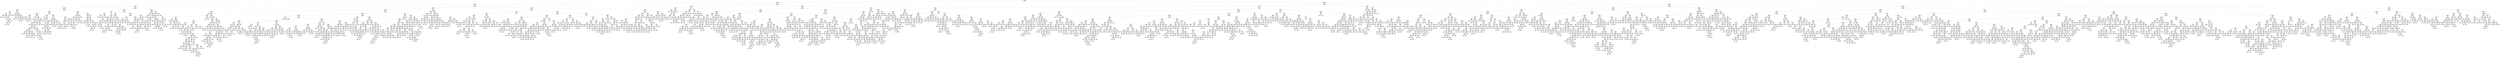 digraph Tree {
node [shape=box] ;
0 [label="X[31] <= 719.5\ngini = 0.252\nsamples = 62869\nvalue = [14677, 84744]"] ;
1 [label="X[18] <= 0.786\ngini = 0.407\nsamples = 14236\nvalue = [6331, 15904]"] ;
0 -> 1 [labeldistance=2.5, labelangle=45, headlabel="True"] ;
2 [label="X[7] <= -0.811\ngini = 0.301\nsamples = 10729\nvalue = [3080, 13616]"] ;
1 -> 2 ;
3 [label="X[8] <= -0.425\ngini = 0.458\nsamples = 1648\nvalue = [922, 1675]"] ;
2 -> 3 ;
4 [label="X[17] <= 0.485\ngini = 0.362\nsamples = 775\nvalue = [292, 936]"] ;
3 -> 4 ;
5 [label="X[40] <= 199.0\ngini = 0.491\nsamples = 124\nvalue = [104, 80]"] ;
4 -> 5 ;
6 [label="X[47] <= 61.5\ngini = 0.322\nsamples = 69\nvalue = [83, 21]"] ;
5 -> 6 ;
7 [label="X[36] <= 1.5\ngini = 0.452\nsamples = 38\nvalue = [36, 19]"] ;
6 -> 7 ;
8 [label="X[51] <= 3966.5\ngini = 0.133\nsamples = 9\nvalue = [1, 13]"] ;
7 -> 8 ;
9 [label="gini = 0.0\nsamples = 1\nvalue = [1, 0]"] ;
8 -> 9 ;
10 [label="gini = 0.0\nsamples = 8\nvalue = [0, 13]"] ;
8 -> 10 ;
11 [label="X[19] <= -0.987\ngini = 0.25\nsamples = 29\nvalue = [35, 6]"] ;
7 -> 11 ;
12 [label="gini = 0.0\nsamples = 1\nvalue = [0, 2]"] ;
11 -> 12 ;
13 [label="X[6] <= -2.524\ngini = 0.184\nsamples = 28\nvalue = [35, 4]"] ;
11 -> 13 ;
14 [label="gini = 0.0\nsamples = 1\nvalue = [0, 2]"] ;
13 -> 14 ;
15 [label="X[29] <= 123.0\ngini = 0.102\nsamples = 27\nvalue = [35, 2]"] ;
13 -> 15 ;
16 [label="X[20] <= -0.393\ngini = 0.298\nsamples = 10\nvalue = [9, 2]"] ;
15 -> 16 ;
17 [label="X[7] <= -0.994\ngini = 0.444\nsamples = 3\nvalue = [1, 2]"] ;
16 -> 17 ;
18 [label="gini = 0.0\nsamples = 2\nvalue = [0, 2]"] ;
17 -> 18 ;
19 [label="gini = 0.0\nsamples = 1\nvalue = [1, 0]"] ;
17 -> 19 ;
20 [label="gini = 0.0\nsamples = 7\nvalue = [8, 0]"] ;
16 -> 20 ;
21 [label="gini = 0.0\nsamples = 17\nvalue = [26, 0]"] ;
15 -> 21 ;
22 [label="X[19] <= 0.78\ngini = 0.078\nsamples = 31\nvalue = [47, 2]"] ;
6 -> 22 ;
23 [label="gini = 0.0\nsamples = 30\nvalue = [47, 0]"] ;
22 -> 23 ;
24 [label="gini = 0.0\nsamples = 1\nvalue = [0, 2]"] ;
22 -> 24 ;
25 [label="X[46] <= 0.5\ngini = 0.387\nsamples = 55\nvalue = [21, 59]"] ;
5 -> 25 ;
26 [label="X[18] <= 0.432\ngini = 0.128\nsamples = 19\nvalue = [2, 27]"] ;
25 -> 26 ;
27 [label="gini = 0.0\nsamples = 18\nvalue = [0, 27]"] ;
26 -> 27 ;
28 [label="gini = 0.0\nsamples = 1\nvalue = [2, 0]"] ;
26 -> 28 ;
29 [label="X[18] <= 0.263\ngini = 0.468\nsamples = 36\nvalue = [19, 32]"] ;
25 -> 29 ;
30 [label="X[35] <= 304.5\ngini = 0.074\nsamples = 19\nvalue = [1, 25]"] ;
29 -> 30 ;
31 [label="X[19] <= 0.842\ngini = 0.278\nsamples = 5\nvalue = [1, 5]"] ;
30 -> 31 ;
32 [label="gini = 0.0\nsamples = 1\nvalue = [1, 0]"] ;
31 -> 32 ;
33 [label="gini = 0.0\nsamples = 4\nvalue = [0, 5]"] ;
31 -> 33 ;
34 [label="gini = 0.0\nsamples = 14\nvalue = [0, 20]"] ;
30 -> 34 ;
35 [label="X[7] <= -0.977\ngini = 0.403\nsamples = 17\nvalue = [18, 7]"] ;
29 -> 35 ;
36 [label="X[36] <= 2.5\ngini = 0.486\nsamples = 11\nvalue = [5, 7]"] ;
35 -> 36 ;
37 [label="gini = 0.0\nsamples = 4\nvalue = [4, 0]"] ;
36 -> 37 ;
38 [label="X[52] <= 23.5\ngini = 0.219\nsamples = 7\nvalue = [1, 7]"] ;
36 -> 38 ;
39 [label="gini = 0.0\nsamples = 6\nvalue = [0, 7]"] ;
38 -> 39 ;
40 [label="gini = 0.0\nsamples = 1\nvalue = [1, 0]"] ;
38 -> 40 ;
41 [label="gini = 0.0\nsamples = 6\nvalue = [13, 0]"] ;
35 -> 41 ;
42 [label="X[9] <= 0.592\ngini = 0.295\nsamples = 651\nvalue = [188, 856]"] ;
4 -> 42 ;
43 [label="X[18] <= 0.496\ngini = 0.342\nsamples = 469\nvalue = [161, 575]"] ;
42 -> 43 ;
44 [label="X[19] <= 0.228\ngini = 0.222\nsamples = 298\nvalue = [61, 419]"] ;
43 -> 44 ;
45 [label="X[41] <= 49.5\ngini = 0.499\nsamples = 22\nvalue = [20, 18]"] ;
44 -> 45 ;
46 [label="X[12] <= 0.67\ngini = 0.153\nsamples = 6\nvalue = [1, 11]"] ;
45 -> 46 ;
47 [label="gini = 0.0\nsamples = 5\nvalue = [0, 11]"] ;
46 -> 47 ;
48 [label="gini = 0.0\nsamples = 1\nvalue = [1, 0]"] ;
46 -> 48 ;
49 [label="X[7] <= -1.118\ngini = 0.393\nsamples = 16\nvalue = [19, 7]"] ;
45 -> 49 ;
50 [label="X[35] <= 187.5\ngini = 0.486\nsamples = 7\nvalue = [5, 7]"] ;
49 -> 50 ;
51 [label="gini = 0.0\nsamples = 2\nvalue = [5, 0]"] ;
50 -> 51 ;
52 [label="gini = 0.0\nsamples = 5\nvalue = [0, 7]"] ;
50 -> 52 ;
53 [label="gini = 0.0\nsamples = 9\nvalue = [14, 0]"] ;
49 -> 53 ;
54 [label="X[18] <= -1.043\ngini = 0.168\nsamples = 276\nvalue = [41, 401]"] ;
44 -> 54 ;
55 [label="X[8] <= -0.475\ngini = 0.375\nsamples = 2\nvalue = [3, 1]"] ;
54 -> 55 ;
56 [label="gini = 0.0\nsamples = 1\nvalue = [3, 0]"] ;
55 -> 56 ;
57 [label="gini = 0.0\nsamples = 1\nvalue = [0, 1]"] ;
55 -> 57 ;
58 [label="X[26] <= 153.0\ngini = 0.158\nsamples = 274\nvalue = [38, 400]"] ;
54 -> 58 ;
59 [label="X[48] <= 171.0\ngini = 0.13\nsamples = 260\nvalue = [29, 387]"] ;
58 -> 59 ;
60 [label="X[6] <= 2.488\ngini = 0.126\nsamples = 259\nvalue = [28, 387]"] ;
59 -> 60 ;
61 [label="X[2] <= -5.711\ngini = 0.114\nsamples = 258\nvalue = [25, 387]"] ;
60 -> 61 ;
62 [label="gini = 0.0\nsamples = 1\nvalue = [2, 0]"] ;
61 -> 62 ;
63 [label="X[20] <= 0.564\ngini = 0.106\nsamples = 257\nvalue = [23, 387]"] ;
61 -> 63 ;
64 [label="X[17] <= 1.46\ngini = 0.059\nsamples = 207\nvalue = [10, 321]"] ;
63 -> 64 ;
65 [label="X[7] <= -2.43\ngini = 0.047\nsamples = 206\nvalue = [8, 321]"] ;
64 -> 65 ;
66 [label="X[21] <= 0.396\ngini = 0.494\nsamples = 6\nvalue = [4, 5]"] ;
65 -> 66 ;
67 [label="X[24] <= 12.0\ngini = 0.32\nsamples = 3\nvalue = [4, 1]"] ;
66 -> 67 ;
68 [label="gini = 0.0\nsamples = 1\nvalue = [0, 1]"] ;
67 -> 68 ;
69 [label="gini = 0.0\nsamples = 2\nvalue = [4, 0]"] ;
67 -> 69 ;
70 [label="gini = 0.0\nsamples = 3\nvalue = [0, 4]"] ;
66 -> 70 ;
71 [label="X[18] <= -0.429\ngini = 0.025\nsamples = 200\nvalue = [4, 316]"] ;
65 -> 71 ;
72 [label="X[44] <= 629.0\ngini = 0.145\nsamples = 25\nvalue = [3, 35]"] ;
71 -> 72 ;
73 [label="gini = 0.0\nsamples = 19\nvalue = [0, 32]"] ;
72 -> 73 ;
74 [label="X[45] <= 0.5\ngini = 0.5\nsamples = 6\nvalue = [3, 3]"] ;
72 -> 74 ;
75 [label="X[22] <= -1.031\ngini = 0.375\nsamples = 4\nvalue = [3, 1]"] ;
74 -> 75 ;
76 [label="gini = 0.0\nsamples = 1\nvalue = [0, 1]"] ;
75 -> 76 ;
77 [label="gini = 0.0\nsamples = 3\nvalue = [3, 0]"] ;
75 -> 77 ;
78 [label="gini = 0.0\nsamples = 2\nvalue = [0, 2]"] ;
74 -> 78 ;
79 [label="X[39] <= 159.5\ngini = 0.007\nsamples = 175\nvalue = [1, 281]"] ;
71 -> 79 ;
80 [label="X[21] <= -0.742\ngini = 0.032\nsamples = 38\nvalue = [1, 61]"] ;
79 -> 80 ;
81 [label="X[7] <= -1.521\ngini = 0.219\nsamples = 5\nvalue = [1, 7]"] ;
80 -> 81 ;
82 [label="gini = 0.0\nsamples = 1\nvalue = [1, 0]"] ;
81 -> 82 ;
83 [label="gini = 0.0\nsamples = 4\nvalue = [0, 7]"] ;
81 -> 83 ;
84 [label="gini = 0.0\nsamples = 33\nvalue = [0, 54]"] ;
80 -> 84 ;
85 [label="gini = 0.0\nsamples = 137\nvalue = [0, 220]"] ;
79 -> 85 ;
86 [label="gini = 0.0\nsamples = 1\nvalue = [2, 0]"] ;
64 -> 86 ;
87 [label="X[16] <= -1.407\ngini = 0.275\nsamples = 50\nvalue = [13, 66]"] ;
63 -> 87 ;
88 [label="gini = 0.0\nsamples = 2\nvalue = [3, 0]"] ;
87 -> 88 ;
89 [label="X[14] <= -0.641\ngini = 0.229\nsamples = 48\nvalue = [10, 66]"] ;
87 -> 89 ;
90 [label="gini = 0.0\nsamples = 1\nvalue = [3, 0]"] ;
89 -> 90 ;
91 [label="X[7] <= -2.321\ngini = 0.173\nsamples = 47\nvalue = [7, 66]"] ;
89 -> 91 ;
92 [label="gini = 0.0\nsamples = 2\nvalue = [3, 0]"] ;
91 -> 92 ;
93 [label="X[9] <= 0.562\ngini = 0.108\nsamples = 45\nvalue = [4, 66]"] ;
91 -> 93 ;
94 [label="X[13] <= -0.535\ngini = 0.057\nsamples = 43\nvalue = [2, 66]"] ;
93 -> 94 ;
95 [label="gini = 0.0\nsamples = 1\nvalue = [1, 0]"] ;
94 -> 95 ;
96 [label="X[31] <= 554.0\ngini = 0.029\nsamples = 42\nvalue = [1, 66]"] ;
94 -> 96 ;
97 [label="gini = 0.0\nsamples = 36\nvalue = [0, 60]"] ;
96 -> 97 ;
98 [label="X[22] <= 2.389\ngini = 0.245\nsamples = 6\nvalue = [1, 6]"] ;
96 -> 98 ;
99 [label="gini = 0.0\nsamples = 5\nvalue = [0, 6]"] ;
98 -> 99 ;
100 [label="gini = 0.0\nsamples = 1\nvalue = [1, 0]"] ;
98 -> 100 ;
101 [label="gini = 0.0\nsamples = 2\nvalue = [2, 0]"] ;
93 -> 101 ;
102 [label="gini = 0.0\nsamples = 1\nvalue = [3, 0]"] ;
60 -> 102 ;
103 [label="gini = 0.0\nsamples = 1\nvalue = [1, 0]"] ;
59 -> 103 ;
104 [label="X[36] <= 2.0\ngini = 0.483\nsamples = 14\nvalue = [9, 13]"] ;
58 -> 104 ;
105 [label="X[30] <= 0.5\ngini = 0.36\nsamples = 11\nvalue = [4, 13]"] ;
104 -> 105 ;
106 [label="X[13] <= 0.386\ngini = 0.444\nsamples = 3\nvalue = [2, 1]"] ;
105 -> 106 ;
107 [label="gini = 0.0\nsamples = 2\nvalue = [2, 0]"] ;
106 -> 107 ;
108 [label="gini = 0.0\nsamples = 1\nvalue = [0, 1]"] ;
106 -> 108 ;
109 [label="X[4] <= -1.088\ngini = 0.245\nsamples = 8\nvalue = [2, 12]"] ;
105 -> 109 ;
110 [label="gini = 0.0\nsamples = 1\nvalue = [2, 0]"] ;
109 -> 110 ;
111 [label="gini = 0.0\nsamples = 7\nvalue = [0, 12]"] ;
109 -> 111 ;
112 [label="gini = 0.0\nsamples = 3\nvalue = [5, 0]"] ;
104 -> 112 ;
113 [label="X[8] <= -1.686\ngini = 0.476\nsamples = 171\nvalue = [100, 156]"] ;
43 -> 113 ;
114 [label="X[10] <= -1.095\ngini = 0.188\nsamples = 15\nvalue = [17, 2]"] ;
113 -> 114 ;
115 [label="gini = 0.0\nsamples = 1\nvalue = [0, 1]"] ;
114 -> 115 ;
116 [label="X[43] <= 75.5\ngini = 0.105\nsamples = 14\nvalue = [17, 1]"] ;
114 -> 116 ;
117 [label="gini = 0.0\nsamples = 11\nvalue = [15, 0]"] ;
116 -> 117 ;
118 [label="X[39] <= 530.5\ngini = 0.444\nsamples = 3\nvalue = [2, 1]"] ;
116 -> 118 ;
119 [label="gini = 0.0\nsamples = 2\nvalue = [2, 0]"] ;
118 -> 119 ;
120 [label="gini = 0.0\nsamples = 1\nvalue = [0, 1]"] ;
118 -> 120 ;
121 [label="X[13] <= 0.332\ngini = 0.455\nsamples = 156\nvalue = [83, 154]"] ;
113 -> 121 ;
122 [label="X[25] <= 388.0\ngini = 0.499\nsamples = 93\nvalue = [67, 73]"] ;
121 -> 122 ;
123 [label="X[19] <= 0.818\ngini = 0.479\nsamples = 55\nvalue = [50, 33]"] ;
122 -> 123 ;
124 [label="X[7] <= -2.194\ngini = 0.389\nsamples = 46\nvalue = [50, 18]"] ;
123 -> 124 ;
125 [label="gini = 0.0\nsamples = 17\nvalue = [22, 0]"] ;
124 -> 125 ;
126 [label="X[4] <= -2.172\ngini = 0.476\nsamples = 29\nvalue = [28, 18]"] ;
124 -> 126 ;
127 [label="gini = 0.0\nsamples = 4\nvalue = [9, 0]"] ;
126 -> 127 ;
128 [label="X[1] <= -0.62\ngini = 0.5\nsamples = 25\nvalue = [19, 18]"] ;
126 -> 128 ;
129 [label="X[5] <= -0.153\ngini = 0.219\nsamples = 4\nvalue = [7, 1]"] ;
128 -> 129 ;
130 [label="gini = 0.0\nsamples = 3\nvalue = [7, 0]"] ;
129 -> 130 ;
131 [label="gini = 0.0\nsamples = 1\nvalue = [0, 1]"] ;
129 -> 131 ;
132 [label="X[19] <= 0.577\ngini = 0.485\nsamples = 21\nvalue = [12, 17]"] ;
128 -> 132 ;
133 [label="X[28] <= 3.5\ngini = 0.48\nsamples = 14\nvalue = [12, 8]"] ;
132 -> 133 ;
134 [label="X[27] <= 23.0\ngini = 0.278\nsamples = 7\nvalue = [10, 2]"] ;
133 -> 134 ;
135 [label="gini = 0.0\nsamples = 4\nvalue = [9, 0]"] ;
134 -> 135 ;
136 [label="X[13] <= 0.183\ngini = 0.444\nsamples = 3\nvalue = [1, 2]"] ;
134 -> 136 ;
137 [label="gini = 0.0\nsamples = 2\nvalue = [0, 2]"] ;
136 -> 137 ;
138 [label="gini = 0.0\nsamples = 1\nvalue = [1, 0]"] ;
136 -> 138 ;
139 [label="X[18] <= 0.712\ngini = 0.375\nsamples = 7\nvalue = [2, 6]"] ;
133 -> 139 ;
140 [label="X[50] <= 389.5\ngini = 0.444\nsamples = 3\nvalue = [2, 1]"] ;
139 -> 140 ;
141 [label="gini = 0.0\nsamples = 1\nvalue = [0, 1]"] ;
140 -> 141 ;
142 [label="gini = 0.0\nsamples = 2\nvalue = [2, 0]"] ;
140 -> 142 ;
143 [label="gini = 0.0\nsamples = 4\nvalue = [0, 5]"] ;
139 -> 143 ;
144 [label="gini = 0.0\nsamples = 7\nvalue = [0, 9]"] ;
132 -> 144 ;
145 [label="gini = 0.0\nsamples = 9\nvalue = [0, 15]"] ;
123 -> 145 ;
146 [label="X[3] <= 0.363\ngini = 0.419\nsamples = 38\nvalue = [17, 40]"] ;
122 -> 146 ;
147 [label="X[27] <= 9.5\ngini = 0.499\nsamples = 14\nvalue = [11, 12]"] ;
146 -> 147 ;
148 [label="X[6] <= 0.784\ngini = 0.298\nsamples = 7\nvalue = [9, 2]"] ;
147 -> 148 ;
149 [label="gini = 0.0\nsamples = 5\nvalue = [9, 0]"] ;
148 -> 149 ;
150 [label="gini = 0.0\nsamples = 2\nvalue = [0, 2]"] ;
148 -> 150 ;
151 [label="X[15] <= 0.903\ngini = 0.278\nsamples = 7\nvalue = [2, 10]"] ;
147 -> 151 ;
152 [label="X[40] <= 145.5\ngini = 0.165\nsamples = 6\nvalue = [1, 10]"] ;
151 -> 152 ;
153 [label="gini = 0.0\nsamples = 5\nvalue = [0, 10]"] ;
152 -> 153 ;
154 [label="gini = 0.0\nsamples = 1\nvalue = [1, 0]"] ;
152 -> 154 ;
155 [label="gini = 0.0\nsamples = 1\nvalue = [1, 0]"] ;
151 -> 155 ;
156 [label="X[43] <= 8.5\ngini = 0.291\nsamples = 24\nvalue = [6, 28]"] ;
146 -> 156 ;
157 [label="gini = 0.0\nsamples = 1\nvalue = [2, 0]"] ;
156 -> 157 ;
158 [label="X[13] <= -2.068\ngini = 0.219\nsamples = 23\nvalue = [4, 28]"] ;
156 -> 158 ;
159 [label="gini = 0.0\nsamples = 2\nvalue = [2, 0]"] ;
158 -> 159 ;
160 [label="X[23] <= -1.549\ngini = 0.124\nsamples = 21\nvalue = [2, 28]"] ;
158 -> 160 ;
161 [label="X[31] <= 176.0\ngini = 0.444\nsamples = 2\nvalue = [2, 1]"] ;
160 -> 161 ;
162 [label="gini = 0.0\nsamples = 1\nvalue = [2, 0]"] ;
161 -> 162 ;
163 [label="gini = 0.0\nsamples = 1\nvalue = [0, 1]"] ;
161 -> 163 ;
164 [label="gini = 0.0\nsamples = 19\nvalue = [0, 27]"] ;
160 -> 164 ;
165 [label="X[21] <= 0.841\ngini = 0.275\nsamples = 63\nvalue = [16, 81]"] ;
121 -> 165 ;
166 [label="X[17] <= 1.528\ngini = 0.216\nsamples = 54\nvalue = [10, 71]"] ;
165 -> 166 ;
167 [label="X[1] <= 1.006\ngini = 0.182\nsamples = 53\nvalue = [8, 71]"] ;
166 -> 167 ;
168 [label="X[2] <= 0.697\ngini = 0.087\nsamples = 41\nvalue = [3, 63]"] ;
167 -> 168 ;
169 [label="gini = 0.0\nsamples = 34\nvalue = [0, 59]"] ;
168 -> 169 ;
170 [label="X[19] <= 0.569\ngini = 0.49\nsamples = 7\nvalue = [3, 4]"] ;
168 -> 170 ;
171 [label="X[47] <= 42.5\ngini = 0.375\nsamples = 4\nvalue = [3, 1]"] ;
170 -> 171 ;
172 [label="gini = 0.0\nsamples = 1\nvalue = [0, 1]"] ;
171 -> 172 ;
173 [label="gini = 0.0\nsamples = 3\nvalue = [3, 0]"] ;
171 -> 173 ;
174 [label="gini = 0.0\nsamples = 3\nvalue = [0, 3]"] ;
170 -> 174 ;
175 [label="X[51] <= 30867.0\ngini = 0.473\nsamples = 12\nvalue = [5, 8]"] ;
167 -> 175 ;
176 [label="gini = 0.0\nsamples = 4\nvalue = [0, 5]"] ;
175 -> 176 ;
177 [label="X[52] <= 12.5\ngini = 0.469\nsamples = 8\nvalue = [5, 3]"] ;
175 -> 177 ;
178 [label="gini = 0.0\nsamples = 4\nvalue = [4, 0]"] ;
177 -> 178 ;
179 [label="X[4] <= 1.247\ngini = 0.375\nsamples = 4\nvalue = [1, 3]"] ;
177 -> 179 ;
180 [label="gini = 0.0\nsamples = 3\nvalue = [0, 3]"] ;
179 -> 180 ;
181 [label="gini = 0.0\nsamples = 1\nvalue = [1, 0]"] ;
179 -> 181 ;
182 [label="gini = 0.0\nsamples = 1\nvalue = [2, 0]"] ;
166 -> 182 ;
183 [label="X[29] <= 34.5\ngini = 0.469\nsamples = 9\nvalue = [6, 10]"] ;
165 -> 183 ;
184 [label="gini = 0.0\nsamples = 2\nvalue = [4, 0]"] ;
183 -> 184 ;
185 [label="X[24] <= 11.5\ngini = 0.278\nsamples = 7\nvalue = [2, 10]"] ;
183 -> 185 ;
186 [label="gini = 0.0\nsamples = 1\nvalue = [1, 0]"] ;
185 -> 186 ;
187 [label="X[3] <= -0.695\ngini = 0.165\nsamples = 6\nvalue = [1, 10]"] ;
185 -> 187 ;
188 [label="gini = 0.0\nsamples = 1\nvalue = [1, 0]"] ;
187 -> 188 ;
189 [label="gini = 0.0\nsamples = 5\nvalue = [0, 10]"] ;
187 -> 189 ;
190 [label="X[36] <= 2.5\ngini = 0.16\nsamples = 182\nvalue = [27, 281]"] ;
42 -> 190 ;
191 [label="X[26] <= 149.5\ngini = 0.056\nsamples = 118\nvalue = [6, 201]"] ;
190 -> 191 ;
192 [label="X[13] <= -0.907\ngini = 0.039\nsamples = 114\nvalue = [4, 197]"] ;
191 -> 192 ;
193 [label="X[14] <= -0.266\ngini = 0.219\nsamples = 10\nvalue = [2, 14]"] ;
192 -> 193 ;
194 [label="gini = 0.0\nsamples = 9\nvalue = [0, 14]"] ;
193 -> 194 ;
195 [label="gini = 0.0\nsamples = 1\nvalue = [2, 0]"] ;
193 -> 195 ;
196 [label="X[27] <= 1.5\ngini = 0.021\nsamples = 104\nvalue = [2, 183]"] ;
192 -> 196 ;
197 [label="X[20] <= 0.197\ngini = 0.18\nsamples = 5\nvalue = [1, 9]"] ;
196 -> 197 ;
198 [label="gini = 0.0\nsamples = 1\nvalue = [1, 0]"] ;
197 -> 198 ;
199 [label="gini = 0.0\nsamples = 4\nvalue = [0, 9]"] ;
197 -> 199 ;
200 [label="X[18] <= 0.739\ngini = 0.011\nsamples = 99\nvalue = [1, 174]"] ;
196 -> 200 ;
201 [label="gini = 0.0\nsamples = 94\nvalue = [0, 166]"] ;
200 -> 201 ;
202 [label="X[19] <= 0.389\ngini = 0.198\nsamples = 5\nvalue = [1, 8]"] ;
200 -> 202 ;
203 [label="gini = 0.0\nsamples = 1\nvalue = [1, 0]"] ;
202 -> 203 ;
204 [label="gini = 0.0\nsamples = 4\nvalue = [0, 8]"] ;
202 -> 204 ;
205 [label="X[27] <= 12.0\ngini = 0.444\nsamples = 4\nvalue = [2, 4]"] ;
191 -> 205 ;
206 [label="gini = 0.0\nsamples = 1\nvalue = [2, 0]"] ;
205 -> 206 ;
207 [label="gini = 0.0\nsamples = 3\nvalue = [0, 4]"] ;
205 -> 207 ;
208 [label="X[23] <= 1.194\ngini = 0.329\nsamples = 64\nvalue = [21, 80]"] ;
190 -> 208 ;
209 [label="X[20] <= 1.419\ngini = 0.289\nsamples = 61\nvalue = [17, 80]"] ;
208 -> 209 ;
210 [label="X[44] <= 222.0\ngini = 0.266\nsamples = 59\nvalue = [15, 80]"] ;
209 -> 210 ;
211 [label="X[12] <= -1.26\ngini = 0.422\nsamples = 20\nvalue = [10, 23]"] ;
210 -> 211 ;
212 [label="X[7] <= -2.129\ngini = 0.375\nsamples = 6\nvalue = [6, 2]"] ;
211 -> 212 ;
213 [label="gini = 0.0\nsamples = 1\nvalue = [0, 2]"] ;
212 -> 213 ;
214 [label="gini = 0.0\nsamples = 5\nvalue = [6, 0]"] ;
212 -> 214 ;
215 [label="X[40] <= 91.0\ngini = 0.269\nsamples = 14\nvalue = [4, 21]"] ;
211 -> 215 ;
216 [label="X[51] <= 51293.0\ngini = 0.48\nsamples = 7\nvalue = [4, 6]"] ;
215 -> 216 ;
217 [label="gini = 0.0\nsamples = 2\nvalue = [3, 0]"] ;
216 -> 217 ;
218 [label="X[0] <= -0.547\ngini = 0.245\nsamples = 5\nvalue = [1, 6]"] ;
216 -> 218 ;
219 [label="gini = 0.0\nsamples = 1\nvalue = [1, 0]"] ;
218 -> 219 ;
220 [label="gini = 0.0\nsamples = 4\nvalue = [0, 6]"] ;
218 -> 220 ;
221 [label="gini = 0.0\nsamples = 7\nvalue = [0, 15]"] ;
215 -> 221 ;
222 [label="X[4] <= -0.856\ngini = 0.148\nsamples = 39\nvalue = [5, 57]"] ;
210 -> 222 ;
223 [label="gini = 0.0\nsamples = 1\nvalue = [1, 0]"] ;
222 -> 223 ;
224 [label="X[32] <= 1.5\ngini = 0.123\nsamples = 38\nvalue = [4, 57]"] ;
222 -> 224 ;
225 [label="gini = 0.0\nsamples = 1\nvalue = [1, 0]"] ;
224 -> 225 ;
226 [label="X[40] <= 206.0\ngini = 0.095\nsamples = 37\nvalue = [3, 57]"] ;
224 -> 226 ;
227 [label="X[8] <= -1.276\ngini = 0.065\nsamples = 36\nvalue = [2, 57]"] ;
226 -> 227 ;
228 [label="X[8] <= -1.293\ngini = 0.26\nsamples = 8\nvalue = [2, 11]"] ;
227 -> 228 ;
229 [label="X[35] <= 164.0\ngini = 0.153\nsamples = 7\nvalue = [1, 11]"] ;
228 -> 229 ;
230 [label="gini = 0.0\nsamples = 1\nvalue = [1, 0]"] ;
229 -> 230 ;
231 [label="gini = 0.0\nsamples = 6\nvalue = [0, 11]"] ;
229 -> 231 ;
232 [label="gini = 0.0\nsamples = 1\nvalue = [1, 0]"] ;
228 -> 232 ;
233 [label="gini = 0.0\nsamples = 28\nvalue = [0, 46]"] ;
227 -> 233 ;
234 [label="gini = 0.0\nsamples = 1\nvalue = [1, 0]"] ;
226 -> 234 ;
235 [label="gini = 0.0\nsamples = 2\nvalue = [2, 0]"] ;
209 -> 235 ;
236 [label="gini = 0.0\nsamples = 3\nvalue = [4, 0]"] ;
208 -> 236 ;
237 [label="X[19] <= 0.669\ngini = 0.497\nsamples = 873\nvalue = [630, 739]"] ;
3 -> 237 ;
238 [label="X[13] <= -1.932\ngini = 0.318\nsamples = 468\nvalue = [599, 148]"] ;
237 -> 238 ;
239 [label="X[47] <= 77.0\ngini = 0.497\nsamples = 14\nvalue = [11, 13]"] ;
238 -> 239 ;
240 [label="X[46] <= 1.5\ngini = 0.36\nsamples = 10\nvalue = [4, 13]"] ;
239 -> 240 ;
241 [label="X[13] <= -2.345\ngini = 0.142\nsamples = 7\nvalue = [1, 12]"] ;
240 -> 241 ;
242 [label="gini = 0.0\nsamples = 1\nvalue = [1, 0]"] ;
241 -> 242 ;
243 [label="gini = 0.0\nsamples = 6\nvalue = [0, 12]"] ;
241 -> 243 ;
244 [label="X[0] <= -2.872\ngini = 0.375\nsamples = 3\nvalue = [3, 1]"] ;
240 -> 244 ;
245 [label="gini = 0.0\nsamples = 1\nvalue = [0, 1]"] ;
244 -> 245 ;
246 [label="gini = 0.0\nsamples = 2\nvalue = [3, 0]"] ;
244 -> 246 ;
247 [label="gini = 0.0\nsamples = 4\nvalue = [7, 0]"] ;
239 -> 247 ;
248 [label="X[18] <= -0.098\ngini = 0.304\nsamples = 454\nvalue = [588, 135]"] ;
238 -> 248 ;
249 [label="X[7] <= -0.863\ngini = 0.39\nsamples = 216\nvalue = [255, 92]"] ;
248 -> 249 ;
250 [label="X[51] <= 11684.5\ngini = 0.3\nsamples = 189\nvalue = [240, 54]"] ;
249 -> 250 ;
251 [label="X[23] <= 0.822\ngini = 0.49\nsamples = 26\nvalue = [24, 18]"] ;
250 -> 251 ;
252 [label="X[51] <= 10055.0\ngini = 0.355\nsamples = 16\nvalue = [20, 6]"] ;
251 -> 252 ;
253 [label="X[4] <= -0.975\ngini = 0.227\nsamples = 14\nvalue = [20, 3]"] ;
252 -> 253 ;
254 [label="gini = 0.0\nsamples = 1\nvalue = [0, 1]"] ;
253 -> 254 ;
255 [label="X[12] <= -1.397\ngini = 0.165\nsamples = 13\nvalue = [20, 2]"] ;
253 -> 255 ;
256 [label="gini = 0.0\nsamples = 1\nvalue = [0, 1]"] ;
255 -> 256 ;
257 [label="X[16] <= 1.355\ngini = 0.091\nsamples = 12\nvalue = [20, 1]"] ;
255 -> 257 ;
258 [label="gini = 0.0\nsamples = 10\nvalue = [17, 0]"] ;
257 -> 258 ;
259 [label="X[4] <= 0.683\ngini = 0.375\nsamples = 2\nvalue = [3, 1]"] ;
257 -> 259 ;
260 [label="gini = 0.0\nsamples = 1\nvalue = [0, 1]"] ;
259 -> 260 ;
261 [label="gini = 0.0\nsamples = 1\nvalue = [3, 0]"] ;
259 -> 261 ;
262 [label="gini = 0.0\nsamples = 2\nvalue = [0, 3]"] ;
252 -> 262 ;
263 [label="X[11] <= -0.317\ngini = 0.375\nsamples = 10\nvalue = [4, 12]"] ;
251 -> 263 ;
264 [label="X[52] <= 5.5\ngini = 0.165\nsamples = 5\nvalue = [1, 10]"] ;
263 -> 264 ;
265 [label="gini = 0.0\nsamples = 1\nvalue = [1, 0]"] ;
264 -> 265 ;
266 [label="gini = 0.0\nsamples = 4\nvalue = [0, 10]"] ;
264 -> 266 ;
267 [label="X[4] <= -1.26\ngini = 0.48\nsamples = 5\nvalue = [3, 2]"] ;
263 -> 267 ;
268 [label="gini = 0.0\nsamples = 2\nvalue = [0, 2]"] ;
267 -> 268 ;
269 [label="gini = 0.0\nsamples = 3\nvalue = [3, 0]"] ;
267 -> 269 ;
270 [label="X[2] <= 0.964\ngini = 0.245\nsamples = 163\nvalue = [216, 36]"] ;
250 -> 270 ;
271 [label="X[8] <= 0.833\ngini = 0.282\nsamples = 141\nvalue = [176, 36]"] ;
270 -> 271 ;
272 [label="X[39] <= 362.5\ngini = 0.237\nsamples = 138\nvalue = [176, 28]"] ;
271 -> 272 ;
273 [label="X[23] <= 1.574\ngini = 0.123\nsamples = 72\nvalue = [99, 7]"] ;
272 -> 273 ;
274 [label="X[40] <= 5.0\ngini = 0.075\nsamples = 69\nvalue = [98, 4]"] ;
273 -> 274 ;
275 [label="gini = 0.0\nsamples = 1\nvalue = [0, 1]"] ;
274 -> 275 ;
276 [label="X[35] <= 774.5\ngini = 0.058\nsamples = 68\nvalue = [98, 3]"] ;
274 -> 276 ;
277 [label="X[18] <= -1.644\ngini = 0.041\nsamples = 64\nvalue = [94, 2]"] ;
276 -> 277 ;
278 [label="X[38] <= 510.5\ngini = 0.48\nsamples = 3\nvalue = [3, 2]"] ;
277 -> 278 ;
279 [label="gini = 0.0\nsamples = 1\nvalue = [3, 0]"] ;
278 -> 279 ;
280 [label="gini = 0.0\nsamples = 2\nvalue = [0, 2]"] ;
278 -> 280 ;
281 [label="gini = 0.0\nsamples = 61\nvalue = [91, 0]"] ;
277 -> 281 ;
282 [label="X[31] <= 54.0\ngini = 0.32\nsamples = 4\nvalue = [4, 1]"] ;
276 -> 282 ;
283 [label="gini = 0.0\nsamples = 1\nvalue = [0, 1]"] ;
282 -> 283 ;
284 [label="gini = 0.0\nsamples = 3\nvalue = [4, 0]"] ;
282 -> 284 ;
285 [label="X[4] <= 0.47\ngini = 0.375\nsamples = 3\nvalue = [1, 3]"] ;
273 -> 285 ;
286 [label="gini = 0.0\nsamples = 2\nvalue = [0, 3]"] ;
285 -> 286 ;
287 [label="gini = 0.0\nsamples = 1\nvalue = [1, 0]"] ;
285 -> 287 ;
288 [label="X[35] <= 46.5\ngini = 0.337\nsamples = 66\nvalue = [77, 21]"] ;
272 -> 288 ;
289 [label="X[17] <= 0.451\ngini = 0.444\nsamples = 5\nvalue = [3, 6]"] ;
288 -> 289 ;
290 [label="gini = 0.0\nsamples = 2\nvalue = [3, 0]"] ;
289 -> 290 ;
291 [label="gini = 0.0\nsamples = 3\nvalue = [0, 6]"] ;
289 -> 291 ;
292 [label="X[19] <= 0.428\ngini = 0.28\nsamples = 61\nvalue = [74, 15]"] ;
288 -> 292 ;
293 [label="X[36] <= 1.5\ngini = 0.079\nsamples = 50\nvalue = [70, 3]"] ;
292 -> 293 ;
294 [label="gini = 0.0\nsamples = 1\nvalue = [0, 1]"] ;
293 -> 294 ;
295 [label="X[20] <= 1.383\ngini = 0.054\nsamples = 49\nvalue = [70, 2]"] ;
293 -> 295 ;
296 [label="X[11] <= 1.401\ngini = 0.028\nsamples = 48\nvalue = [70, 1]"] ;
295 -> 296 ;
297 [label="gini = 0.0\nsamples = 43\nvalue = [65, 0]"] ;
296 -> 297 ;
298 [label="X[25] <= 432.5\ngini = 0.278\nsamples = 5\nvalue = [5, 1]"] ;
296 -> 298 ;
299 [label="gini = 0.0\nsamples = 4\nvalue = [5, 0]"] ;
298 -> 299 ;
300 [label="gini = 0.0\nsamples = 1\nvalue = [0, 1]"] ;
298 -> 300 ;
301 [label="gini = 0.0\nsamples = 1\nvalue = [0, 1]"] ;
295 -> 301 ;
302 [label="X[27] <= 11.5\ngini = 0.375\nsamples = 11\nvalue = [4, 12]"] ;
292 -> 302 ;
303 [label="X[51] <= 72314.0\ngini = 0.32\nsamples = 5\nvalue = [4, 1]"] ;
302 -> 303 ;
304 [label="gini = 0.0\nsamples = 4\nvalue = [4, 0]"] ;
303 -> 304 ;
305 [label="gini = 0.0\nsamples = 1\nvalue = [0, 1]"] ;
303 -> 305 ;
306 [label="gini = 0.0\nsamples = 6\nvalue = [0, 11]"] ;
302 -> 306 ;
307 [label="gini = 0.0\nsamples = 3\nvalue = [0, 8]"] ;
271 -> 307 ;
308 [label="gini = 0.0\nsamples = 22\nvalue = [40, 0]"] ;
270 -> 308 ;
309 [label="X[19] <= -0.352\ngini = 0.406\nsamples = 27\nvalue = [15, 38]"] ;
249 -> 309 ;
310 [label="gini = 0.0\nsamples = 17\nvalue = [0, 31]"] ;
309 -> 310 ;
311 [label="X[27] <= 4.5\ngini = 0.434\nsamples = 10\nvalue = [15, 7]"] ;
309 -> 311 ;
312 [label="gini = 0.0\nsamples = 1\nvalue = [0, 4]"] ;
311 -> 312 ;
313 [label="X[1] <= -0.835\ngini = 0.278\nsamples = 9\nvalue = [15, 3]"] ;
311 -> 313 ;
314 [label="gini = 0.0\nsamples = 1\nvalue = [0, 3]"] ;
313 -> 314 ;
315 [label="gini = 0.0\nsamples = 8\nvalue = [15, 0]"] ;
313 -> 315 ;
316 [label="X[8] <= 0.732\ngini = 0.203\nsamples = 238\nvalue = [333, 43]"] ;
248 -> 316 ;
317 [label="X[28] <= 2.5\ngini = 0.173\nsamples = 232\nvalue = [330, 35]"] ;
316 -> 317 ;
318 [label="X[3] <= -1.286\ngini = 0.08\nsamples = 109\nvalue = [161, 7]"] ;
317 -> 318 ;
319 [label="X[23] <= 0.311\ngini = 0.469\nsamples = 8\nvalue = [5, 3]"] ;
318 -> 319 ;
320 [label="gini = 0.0\nsamples = 2\nvalue = [0, 2]"] ;
319 -> 320 ;
321 [label="X[39] <= 540.5\ngini = 0.278\nsamples = 6\nvalue = [5, 1]"] ;
319 -> 321 ;
322 [label="gini = 0.0\nsamples = 5\nvalue = [5, 0]"] ;
321 -> 322 ;
323 [label="gini = 0.0\nsamples = 1\nvalue = [0, 1]"] ;
321 -> 323 ;
324 [label="X[36] <= 1.5\ngini = 0.049\nsamples = 101\nvalue = [156, 4]"] ;
318 -> 324 ;
325 [label="X[16] <= 0.824\ngini = 0.444\nsamples = 5\nvalue = [4, 2]"] ;
324 -> 325 ;
326 [label="gini = 0.0\nsamples = 3\nvalue = [4, 0]"] ;
325 -> 326 ;
327 [label="gini = 0.0\nsamples = 2\nvalue = [0, 2]"] ;
325 -> 327 ;
328 [label="X[14] <= 1.04\ngini = 0.026\nsamples = 96\nvalue = [152, 2]"] ;
324 -> 328 ;
329 [label="gini = 0.0\nsamples = 86\nvalue = [139, 0]"] ;
328 -> 329 ;
330 [label="X[14] <= 1.143\ngini = 0.231\nsamples = 10\nvalue = [13, 2]"] ;
328 -> 330 ;
331 [label="gini = 0.0\nsamples = 2\nvalue = [0, 2]"] ;
330 -> 331 ;
332 [label="gini = 0.0\nsamples = 8\nvalue = [13, 0]"] ;
330 -> 332 ;
333 [label="X[3] <= -1.013\ngini = 0.244\nsamples = 123\nvalue = [169, 28]"] ;
317 -> 333 ;
334 [label="X[44] <= 662.5\ngini = 0.459\nsamples = 17\nvalue = [18, 10]"] ;
333 -> 334 ;
335 [label="X[3] <= -1.057\ngini = 0.308\nsamples = 12\nvalue = [17, 4]"] ;
334 -> 335 ;
336 [label="X[49] <= 0.5\ngini = 0.105\nsamples = 10\nvalue = [17, 1]"] ;
335 -> 336 ;
337 [label="gini = 0.0\nsamples = 1\nvalue = [0, 1]"] ;
336 -> 337 ;
338 [label="gini = 0.0\nsamples = 9\nvalue = [17, 0]"] ;
336 -> 338 ;
339 [label="gini = 0.0\nsamples = 2\nvalue = [0, 3]"] ;
335 -> 339 ;
340 [label="X[13] <= 1.318\ngini = 0.245\nsamples = 5\nvalue = [1, 6]"] ;
334 -> 340 ;
341 [label="gini = 0.0\nsamples = 4\nvalue = [0, 6]"] ;
340 -> 341 ;
342 [label="gini = 0.0\nsamples = 1\nvalue = [1, 0]"] ;
340 -> 342 ;
343 [label="X[14] <= 1.256\ngini = 0.19\nsamples = 106\nvalue = [151, 18]"] ;
333 -> 343 ;
344 [label="X[31] <= 694.5\ngini = 0.146\nsamples = 94\nvalue = [139, 12]"] ;
343 -> 344 ;
345 [label="X[8] <= -0.3\ngini = 0.115\nsamples = 91\nvalue = [138, 9]"] ;
344 -> 345 ;
346 [label="X[51] <= 66895.0\ngini = 0.32\nsamples = 26\nvalue = [28, 7]"] ;
345 -> 346 ;
347 [label="X[29] <= 103.0\ngini = 0.494\nsamples = 6\nvalue = [4, 5]"] ;
346 -> 347 ;
348 [label="gini = 0.0\nsamples = 2\nvalue = [4, 0]"] ;
347 -> 348 ;
349 [label="gini = 0.0\nsamples = 4\nvalue = [0, 5]"] ;
347 -> 349 ;
350 [label="X[0] <= 0.112\ngini = 0.142\nsamples = 20\nvalue = [24, 2]"] ;
346 -> 350 ;
351 [label="gini = 0.0\nsamples = 13\nvalue = [18, 0]"] ;
350 -> 351 ;
352 [label="X[52] <= 24.5\ngini = 0.375\nsamples = 7\nvalue = [6, 2]"] ;
350 -> 352 ;
353 [label="X[36] <= 2.5\ngini = 0.245\nsamples = 6\nvalue = [6, 1]"] ;
352 -> 353 ;
354 [label="gini = 0.0\nsamples = 5\nvalue = [6, 0]"] ;
353 -> 354 ;
355 [label="gini = 0.0\nsamples = 1\nvalue = [0, 1]"] ;
353 -> 355 ;
356 [label="gini = 0.0\nsamples = 1\nvalue = [0, 1]"] ;
352 -> 356 ;
357 [label="X[2] <= -1.383\ngini = 0.035\nsamples = 65\nvalue = [110, 2]"] ;
345 -> 357 ;
358 [label="X[4] <= -1.342\ngini = 0.375\nsamples = 4\nvalue = [3, 1]"] ;
357 -> 358 ;
359 [label="gini = 0.0\nsamples = 1\nvalue = [0, 1]"] ;
358 -> 359 ;
360 [label="gini = 0.0\nsamples = 3\nvalue = [3, 0]"] ;
358 -> 360 ;
361 [label="X[26] <= 159.0\ngini = 0.018\nsamples = 61\nvalue = [107, 1]"] ;
357 -> 361 ;
362 [label="gini = 0.0\nsamples = 50\nvalue = [91, 0]"] ;
361 -> 362 ;
363 [label="X[19] <= 0.14\ngini = 0.111\nsamples = 11\nvalue = [16, 1]"] ;
361 -> 363 ;
364 [label="gini = 0.0\nsamples = 10\nvalue = [16, 0]"] ;
363 -> 364 ;
365 [label="gini = 0.0\nsamples = 1\nvalue = [0, 1]"] ;
363 -> 365 ;
366 [label="X[46] <= 1.5\ngini = 0.375\nsamples = 3\nvalue = [1, 3]"] ;
344 -> 366 ;
367 [label="gini = 0.0\nsamples = 1\nvalue = [1, 0]"] ;
366 -> 367 ;
368 [label="gini = 0.0\nsamples = 2\nvalue = [0, 3]"] ;
366 -> 368 ;
369 [label="X[17] <= 0.617\ngini = 0.444\nsamples = 12\nvalue = [12, 6]"] ;
343 -> 369 ;
370 [label="X[10] <= -1.313\ngini = 0.245\nsamples = 9\nvalue = [12, 2]"] ;
369 -> 370 ;
371 [label="X[3] <= -0.348\ngini = 0.444\nsamples = 2\nvalue = [1, 2]"] ;
370 -> 371 ;
372 [label="gini = 0.0\nsamples = 1\nvalue = [0, 2]"] ;
371 -> 372 ;
373 [label="gini = 0.0\nsamples = 1\nvalue = [1, 0]"] ;
371 -> 373 ;
374 [label="gini = 0.0\nsamples = 7\nvalue = [11, 0]"] ;
370 -> 374 ;
375 [label="gini = 0.0\nsamples = 3\nvalue = [0, 4]"] ;
369 -> 375 ;
376 [label="X[15] <= 1.932\ngini = 0.397\nsamples = 6\nvalue = [3, 8]"] ;
316 -> 376 ;
377 [label="X[37] <= 138.0\ngini = 0.198\nsamples = 5\nvalue = [1, 8]"] ;
376 -> 377 ;
378 [label="gini = 0.0\nsamples = 4\nvalue = [0, 8]"] ;
377 -> 378 ;
379 [label="gini = 0.0\nsamples = 1\nvalue = [1, 0]"] ;
377 -> 379 ;
380 [label="gini = 0.0\nsamples = 1\nvalue = [2, 0]"] ;
376 -> 380 ;
381 [label="X[36] <= 3.5\ngini = 0.095\nsamples = 405\nvalue = [31, 591]"] ;
237 -> 381 ;
382 [label="X[18] <= -1.293\ngini = 0.149\nsamples = 234\nvalue = [30, 341]"] ;
381 -> 382 ;
383 [label="X[37] <= 38.5\ngini = 0.142\nsamples = 8\nvalue = [12, 1]"] ;
382 -> 383 ;
384 [label="X[29] <= 53.0\ngini = 0.5\nsamples = 2\nvalue = [1, 1]"] ;
383 -> 384 ;
385 [label="gini = 0.0\nsamples = 1\nvalue = [1, 0]"] ;
384 -> 385 ;
386 [label="gini = 0.0\nsamples = 1\nvalue = [0, 1]"] ;
384 -> 386 ;
387 [label="gini = 0.0\nsamples = 6\nvalue = [11, 0]"] ;
383 -> 387 ;
388 [label="X[15] <= -1.488\ngini = 0.096\nsamples = 226\nvalue = [18, 340]"] ;
382 -> 388 ;
389 [label="X[17] <= 0.341\ngini = 0.365\nsamples = 16\nvalue = [6, 19]"] ;
388 -> 389 ;
390 [label="X[11] <= -0.401\ngini = 0.48\nsamples = 7\nvalue = [6, 4]"] ;
389 -> 390 ;
391 [label="gini = 0.0\nsamples = 3\nvalue = [0, 3]"] ;
390 -> 391 ;
392 [label="X[6] <= -0.174\ngini = 0.245\nsamples = 4\nvalue = [6, 1]"] ;
390 -> 392 ;
393 [label="gini = 0.0\nsamples = 3\nvalue = [6, 0]"] ;
392 -> 393 ;
394 [label="gini = 0.0\nsamples = 1\nvalue = [0, 1]"] ;
392 -> 394 ;
395 [label="gini = 0.0\nsamples = 9\nvalue = [0, 15]"] ;
389 -> 395 ;
396 [label="X[10] <= 2.515\ngini = 0.069\nsamples = 210\nvalue = [12, 321]"] ;
388 -> 396 ;
397 [label="X[6] <= -1.781\ngini = 0.054\nsamples = 205\nvalue = [9, 318]"] ;
396 -> 397 ;
398 [label="X[52] <= 13.5\ngini = 0.444\nsamples = 2\nvalue = [2, 1]"] ;
397 -> 398 ;
399 [label="gini = 0.0\nsamples = 1\nvalue = [2, 0]"] ;
398 -> 399 ;
400 [label="gini = 0.0\nsamples = 1\nvalue = [0, 1]"] ;
398 -> 400 ;
401 [label="X[21] <= 1.152\ngini = 0.042\nsamples = 203\nvalue = [7, 317]"] ;
397 -> 401 ;
402 [label="X[6] <= -1.64\ngini = 0.026\nsamples = 187\nvalue = [4, 295]"] ;
401 -> 402 ;
403 [label="X[45] <= 0.5\ngini = 0.5\nsamples = 2\nvalue = [1, 1]"] ;
402 -> 403 ;
404 [label="gini = 0.0\nsamples = 1\nvalue = [0, 1]"] ;
403 -> 404 ;
405 [label="gini = 0.0\nsamples = 1\nvalue = [1, 0]"] ;
403 -> 405 ;
406 [label="X[41] <= 17.0\ngini = 0.02\nsamples = 185\nvalue = [3, 294]"] ;
402 -> 406 ;
407 [label="X[4] <= -0.506\ngini = 0.13\nsamples = 30\nvalue = [3, 40]"] ;
406 -> 407 ;
408 [label="X[28] <= 3.5\ngini = 0.444\nsamples = 4\nvalue = [2, 4]"] ;
407 -> 408 ;
409 [label="gini = 0.0\nsamples = 3\nvalue = [0, 4]"] ;
408 -> 409 ;
410 [label="gini = 0.0\nsamples = 1\nvalue = [2, 0]"] ;
408 -> 410 ;
411 [label="X[25] <= 703.0\ngini = 0.053\nsamples = 26\nvalue = [1, 36]"] ;
407 -> 411 ;
412 [label="gini = 0.0\nsamples = 23\nvalue = [0, 34]"] ;
411 -> 412 ;
413 [label="X[52] <= 21.0\ngini = 0.444\nsamples = 3\nvalue = [1, 2]"] ;
411 -> 413 ;
414 [label="gini = 0.0\nsamples = 2\nvalue = [0, 2]"] ;
413 -> 414 ;
415 [label="gini = 0.0\nsamples = 1\nvalue = [1, 0]"] ;
413 -> 415 ;
416 [label="gini = 0.0\nsamples = 155\nvalue = [0, 254]"] ;
406 -> 416 ;
417 [label="X[9] <= -1.796\ngini = 0.211\nsamples = 16\nvalue = [3, 22]"] ;
401 -> 417 ;
418 [label="gini = 0.0\nsamples = 1\nvalue = [2, 0]"] ;
417 -> 418 ;
419 [label="X[14] <= 0.693\ngini = 0.083\nsamples = 15\nvalue = [1, 22]"] ;
417 -> 419 ;
420 [label="gini = 0.0\nsamples = 13\nvalue = [0, 21]"] ;
419 -> 420 ;
421 [label="X[51] <= 25119.5\ngini = 0.5\nsamples = 2\nvalue = [1, 1]"] ;
419 -> 421 ;
422 [label="gini = 0.0\nsamples = 1\nvalue = [0, 1]"] ;
421 -> 422 ;
423 [label="gini = 0.0\nsamples = 1\nvalue = [1, 0]"] ;
421 -> 423 ;
424 [label="X[27] <= 22.0\ngini = 0.5\nsamples = 5\nvalue = [3, 3]"] ;
396 -> 424 ;
425 [label="X[12] <= 0.902\ngini = 0.375\nsamples = 3\nvalue = [3, 1]"] ;
424 -> 425 ;
426 [label="gini = 0.0\nsamples = 2\nvalue = [3, 0]"] ;
425 -> 426 ;
427 [label="gini = 0.0\nsamples = 1\nvalue = [0, 1]"] ;
425 -> 427 ;
428 [label="gini = 0.0\nsamples = 2\nvalue = [0, 2]"] ;
424 -> 428 ;
429 [label="X[4] <= 1.555\ngini = 0.008\nsamples = 171\nvalue = [1, 250]"] ;
381 -> 429 ;
430 [label="gini = 0.0\nsamples = 165\nvalue = [0, 241]"] ;
429 -> 430 ;
431 [label="X[41] <= 33.5\ngini = 0.18\nsamples = 6\nvalue = [1, 9]"] ;
429 -> 431 ;
432 [label="gini = 0.0\nsamples = 1\nvalue = [1, 0]"] ;
431 -> 432 ;
433 [label="gini = 0.0\nsamples = 5\nvalue = [0, 9]"] ;
431 -> 433 ;
434 [label="X[36] <= 2.5\ngini = 0.259\nsamples = 9081\nvalue = [2158, 11941]"] ;
2 -> 434 ;
435 [label="X[41] <= 150.5\ngini = 0.185\nsamples = 6717\nvalue = [1075, 9378]"] ;
434 -> 435 ;
436 [label="X[17] <= -1.066\ngini = 0.177\nsamples = 6113\nvalue = [931, 8566]"] ;
435 -> 436 ;
437 [label="X[1] <= -2.004\ngini = 0.097\nsamples = 2634\nvalue = [209, 3896]"] ;
436 -> 437 ;
438 [label="gini = 0.0\nsamples = 1\nvalue = [1, 0]"] ;
437 -> 438 ;
439 [label="X[13] <= -1.059\ngini = 0.096\nsamples = 2633\nvalue = [208, 3896]"] ;
437 -> 439 ;
440 [label="X[35] <= 830.0\ngini = 0.026\nsamples = 433\nvalue = [9, 674]"] ;
439 -> 440 ;
441 [label="X[8] <= 0.025\ngini = 0.019\nsamples = 413\nvalue = [6, 636]"] ;
440 -> 441 ;
442 [label="X[51] <= 15153.0\ngini = 0.375\nsamples = 4\nvalue = [3, 1]"] ;
441 -> 442 ;
443 [label="gini = 0.0\nsamples = 1\nvalue = [0, 1]"] ;
442 -> 443 ;
444 [label="gini = 0.0\nsamples = 3\nvalue = [3, 0]"] ;
442 -> 444 ;
445 [label="X[23] <= 2.805\ngini = 0.009\nsamples = 409\nvalue = [3, 635]"] ;
441 -> 445 ;
446 [label="X[25] <= 7.5\ngini = 0.006\nsamples = 402\nvalue = [2, 624]"] ;
445 -> 446 ;
447 [label="X[52] <= 28.0\ngini = 0.095\nsamples = 14\nvalue = [1, 19]"] ;
446 -> 447 ;
448 [label="gini = 0.0\nsamples = 13\nvalue = [0, 19]"] ;
447 -> 448 ;
449 [label="gini = 0.0\nsamples = 1\nvalue = [1, 0]"] ;
447 -> 449 ;
450 [label="X[6] <= 0.899\ngini = 0.003\nsamples = 388\nvalue = [1, 605]"] ;
446 -> 450 ;
451 [label="gini = 0.0\nsamples = 354\nvalue = [0, 564]"] ;
450 -> 451 ;
452 [label="X[5] <= -0.869\ngini = 0.046\nsamples = 34\nvalue = [1, 41]"] ;
450 -> 452 ;
453 [label="X[10] <= 1.712\ngini = 0.245\nsamples = 7\nvalue = [1, 6]"] ;
452 -> 453 ;
454 [label="gini = 0.0\nsamples = 1\nvalue = [1, 0]"] ;
453 -> 454 ;
455 [label="gini = 0.0\nsamples = 6\nvalue = [0, 6]"] ;
453 -> 455 ;
456 [label="gini = 0.0\nsamples = 27\nvalue = [0, 35]"] ;
452 -> 456 ;
457 [label="X[39] <= 558.5\ngini = 0.153\nsamples = 7\nvalue = [1, 11]"] ;
445 -> 457 ;
458 [label="gini = 0.0\nsamples = 5\nvalue = [0, 10]"] ;
457 -> 458 ;
459 [label="X[27] <= 12.0\ngini = 0.5\nsamples = 2\nvalue = [1, 1]"] ;
457 -> 459 ;
460 [label="gini = 0.0\nsamples = 1\nvalue = [1, 0]"] ;
459 -> 460 ;
461 [label="gini = 0.0\nsamples = 1\nvalue = [0, 1]"] ;
459 -> 461 ;
462 [label="X[8] <= -0.127\ngini = 0.136\nsamples = 20\nvalue = [3, 38]"] ;
440 -> 462 ;
463 [label="gini = 0.0\nsamples = 1\nvalue = [3, 0]"] ;
462 -> 463 ;
464 [label="gini = 0.0\nsamples = 19\nvalue = [0, 38]"] ;
462 -> 464 ;
465 [label="X[11] <= -2.722\ngini = 0.11\nsamples = 2200\nvalue = [199, 3222]"] ;
439 -> 465 ;
466 [label="gini = 0.0\nsamples = 1\nvalue = [1, 0]"] ;
465 -> 466 ;
467 [label="X[6] <= 1.912\ngini = 0.109\nsamples = 2199\nvalue = [198, 3222]"] ;
465 -> 467 ;
468 [label="X[38] <= 674.5\ngini = 0.105\nsamples = 2157\nvalue = [188, 3179]"] ;
467 -> 468 ;
469 [label="X[8] <= 0.314\ngini = 0.203\nsamples = 535\nvalue = [98, 756]"] ;
468 -> 469 ;
470 [label="X[17] <= -1.27\ngini = 0.36\nsamples = 31\nvalue = [39, 12]"] ;
469 -> 470 ;
471 [label="gini = 0.0\nsamples = 1\nvalue = [0, 5]"] ;
470 -> 471 ;
472 [label="X[18] <= -0.318\ngini = 0.258\nsamples = 30\nvalue = [39, 7]"] ;
470 -> 472 ;
473 [label="X[50] <= 517.5\ngini = 0.32\nsamples = 4\nvalue = [1, 4]"] ;
472 -> 473 ;
474 [label="gini = 0.0\nsamples = 3\nvalue = [0, 4]"] ;
473 -> 474 ;
475 [label="gini = 0.0\nsamples = 1\nvalue = [1, 0]"] ;
473 -> 475 ;
476 [label="X[15] <= -1.455\ngini = 0.136\nsamples = 26\nvalue = [38, 3]"] ;
472 -> 476 ;
477 [label="X[33] <= 0.5\ngini = 0.375\nsamples = 2\nvalue = [1, 3]"] ;
476 -> 477 ;
478 [label="gini = 0.0\nsamples = 1\nvalue = [0, 3]"] ;
477 -> 478 ;
479 [label="gini = 0.0\nsamples = 1\nvalue = [1, 0]"] ;
477 -> 479 ;
480 [label="gini = 0.0\nsamples = 24\nvalue = [37, 0]"] ;
476 -> 480 ;
481 [label="X[8] <= 1.312\ngini = 0.136\nsamples = 504\nvalue = [59, 744]"] ;
469 -> 481 ;
482 [label="X[1] <= 2.172\ngini = 0.111\nsamples = 477\nvalue = [45, 717]"] ;
481 -> 482 ;
483 [label="X[23] <= 2.78\ngini = 0.094\nsamples = 469\nvalue = [37, 709]"] ;
482 -> 483 ;
484 [label="X[19] <= -2.164\ngini = 0.09\nsamples = 468\nvalue = [35, 709]"] ;
483 -> 484 ;
485 [label="X[8] <= 1.114\ngini = 0.444\nsamples = 10\nvalue = [7, 14]"] ;
484 -> 485 ;
486 [label="X[26] <= 28.5\ngini = 0.219\nsamples = 5\nvalue = [7, 1]"] ;
485 -> 486 ;
487 [label="gini = 0.0\nsamples = 1\nvalue = [0, 1]"] ;
486 -> 487 ;
488 [label="gini = 0.0\nsamples = 4\nvalue = [7, 0]"] ;
486 -> 488 ;
489 [label="gini = 0.0\nsamples = 5\nvalue = [0, 13]"] ;
485 -> 489 ;
490 [label="X[43] <= 2.5\ngini = 0.074\nsamples = 458\nvalue = [28, 695]"] ;
484 -> 490 ;
491 [label="X[47] <= 6.0\ngini = 0.397\nsamples = 9\nvalue = [3, 8]"] ;
490 -> 491 ;
492 [label="X[38] <= 493.5\ngini = 0.375\nsamples = 3\nvalue = [3, 1]"] ;
491 -> 492 ;
493 [label="gini = 0.0\nsamples = 1\nvalue = [0, 1]"] ;
492 -> 493 ;
494 [label="gini = 0.0\nsamples = 2\nvalue = [3, 0]"] ;
492 -> 494 ;
495 [label="gini = 0.0\nsamples = 6\nvalue = [0, 7]"] ;
491 -> 495 ;
496 [label="X[37] <= 1.5\ngini = 0.068\nsamples = 449\nvalue = [25, 687]"] ;
490 -> 496 ;
497 [label="gini = 0.0\nsamples = 1\nvalue = [1, 0]"] ;
496 -> 497 ;
498 [label="X[21] <= 2.235\ngini = 0.065\nsamples = 448\nvalue = [24, 687]"] ;
496 -> 498 ;
499 [label="X[26] <= 153.0\ngini = 0.06\nsamples = 446\nvalue = [22, 686]"] ;
498 -> 499 ;
500 [label="X[38] <= 670.0\ngini = 0.051\nsamples = 434\nvalue = [18, 670]"] ;
499 -> 500 ;
501 [label="X[17] <= -1.278\ngini = 0.048\nsamples = 433\nvalue = [17, 670]"] ;
500 -> 501 ;
502 [label="X[4] <= -2.376\ngini = 0.194\nsamples = 31\nvalue = [5, 41]"] ;
501 -> 502 ;
503 [label="gini = 0.0\nsamples = 1\nvalue = [2, 0]"] ;
502 -> 503 ;
504 [label="X[13] <= 1.72\ngini = 0.127\nsamples = 30\nvalue = [3, 41]"] ;
502 -> 504 ;
505 [label="X[37] <= 24.5\ngini = 0.089\nsamples = 29\nvalue = [2, 41]"] ;
504 -> 505 ;
506 [label="X[2] <= 0.269\ngini = 0.48\nsamples = 3\nvalue = [2, 3]"] ;
505 -> 506 ;
507 [label="gini = 0.0\nsamples = 1\nvalue = [2, 0]"] ;
506 -> 507 ;
508 [label="gini = 0.0\nsamples = 2\nvalue = [0, 3]"] ;
506 -> 508 ;
509 [label="gini = 0.0\nsamples = 26\nvalue = [0, 38]"] ;
505 -> 509 ;
510 [label="gini = 0.0\nsamples = 1\nvalue = [1, 0]"] ;
504 -> 510 ;
511 [label="X[10] <= 0.955\ngini = 0.037\nsamples = 402\nvalue = [12, 629]"] ;
501 -> 511 ;
512 [label="X[19] <= -0.439\ngini = 0.027\nsamples = 362\nvalue = [8, 571]"] ;
511 -> 512 ;
513 [label="X[23] <= 0.685\ngini = 0.024\nsamples = 361\nvalue = [7, 571]"] ;
512 -> 513 ;
514 [label="X[39] <= 714.0\ngini = 0.013\nsamples = 296\nvalue = [3, 470]"] ;
513 -> 514 ;
515 [label="gini = 0.0\nsamples = 288\nvalue = [0, 463]"] ;
514 -> 515 ;
516 [label="X[52] <= 12.5\ngini = 0.42\nsamples = 8\nvalue = [3, 7]"] ;
514 -> 516 ;
517 [label="gini = 0.0\nsamples = 2\nvalue = [3, 0]"] ;
516 -> 517 ;
518 [label="gini = 0.0\nsamples = 6\nvalue = [0, 7]"] ;
516 -> 518 ;
519 [label="X[10] <= -1.434\ngini = 0.073\nsamples = 65\nvalue = [4, 101]"] ;
513 -> 519 ;
520 [label="X[39] <= 399.5\ngini = 0.5\nsamples = 2\nvalue = [1, 1]"] ;
519 -> 520 ;
521 [label="gini = 0.0\nsamples = 1\nvalue = [0, 1]"] ;
520 -> 521 ;
522 [label="gini = 0.0\nsamples = 1\nvalue = [1, 0]"] ;
520 -> 522 ;
523 [label="X[25] <= 27.0\ngini = 0.057\nsamples = 63\nvalue = [3, 100]"] ;
519 -> 523 ;
524 [label="X[10] <= -0.152\ngini = 0.5\nsamples = 2\nvalue = [1, 1]"] ;
523 -> 524 ;
525 [label="gini = 0.0\nsamples = 1\nvalue = [1, 0]"] ;
524 -> 525 ;
526 [label="gini = 0.0\nsamples = 1\nvalue = [0, 1]"] ;
524 -> 526 ;
527 [label="X[41] <= 103.5\ngini = 0.039\nsamples = 61\nvalue = [2, 99]"] ;
523 -> 527 ;
528 [label="gini = 0.0\nsamples = 45\nvalue = [0, 76]"] ;
527 -> 528 ;
529 [label="X[17] <= -1.093\ngini = 0.147\nsamples = 16\nvalue = [2, 23]"] ;
527 -> 529 ;
530 [label="X[22] <= -0.696\ngini = 0.08\nsamples = 15\nvalue = [1, 23]"] ;
529 -> 530 ;
531 [label="gini = 0.0\nsamples = 14\nvalue = [0, 23]"] ;
530 -> 531 ;
532 [label="gini = 0.0\nsamples = 1\nvalue = [1, 0]"] ;
530 -> 532 ;
533 [label="gini = 0.0\nsamples = 1\nvalue = [1, 0]"] ;
529 -> 533 ;
534 [label="gini = 0.0\nsamples = 1\nvalue = [1, 0]"] ;
512 -> 534 ;
535 [label="X[18] <= -2.431\ngini = 0.121\nsamples = 40\nvalue = [4, 58]"] ;
511 -> 535 ;
536 [label="gini = 0.0\nsamples = 1\nvalue = [1, 0]"] ;
535 -> 536 ;
537 [label="X[13] <= -0.169\ngini = 0.094\nsamples = 39\nvalue = [3, 58]"] ;
535 -> 537 ;
538 [label="X[23] <= -1.07\ngini = 0.035\nsamples = 37\nvalue = [1, 55]"] ;
537 -> 538 ;
539 [label="gini = 0.0\nsamples = 1\nvalue = [1, 0]"] ;
538 -> 539 ;
540 [label="gini = 0.0\nsamples = 36\nvalue = [0, 55]"] ;
538 -> 540 ;
541 [label="X[18] <= -0.74\ngini = 0.48\nsamples = 2\nvalue = [2, 3]"] ;
537 -> 541 ;
542 [label="gini = 0.0\nsamples = 1\nvalue = [0, 3]"] ;
541 -> 542 ;
543 [label="gini = 0.0\nsamples = 1\nvalue = [2, 0]"] ;
541 -> 543 ;
544 [label="gini = 0.0\nsamples = 1\nvalue = [1, 0]"] ;
500 -> 544 ;
545 [label="X[11] <= -1.016\ngini = 0.32\nsamples = 12\nvalue = [4, 16]"] ;
499 -> 545 ;
546 [label="X[15] <= 0.357\ngini = 0.32\nsamples = 2\nvalue = [4, 1]"] ;
545 -> 546 ;
547 [label="gini = 0.0\nsamples = 1\nvalue = [0, 1]"] ;
546 -> 547 ;
548 [label="gini = 0.0\nsamples = 1\nvalue = [4, 0]"] ;
546 -> 548 ;
549 [label="gini = 0.0\nsamples = 10\nvalue = [0, 15]"] ;
545 -> 549 ;
550 [label="X[41] <= 68.5\ngini = 0.444\nsamples = 2\nvalue = [2, 1]"] ;
498 -> 550 ;
551 [label="gini = 0.0\nsamples = 1\nvalue = [2, 0]"] ;
550 -> 551 ;
552 [label="gini = 0.0\nsamples = 1\nvalue = [0, 1]"] ;
550 -> 552 ;
553 [label="gini = 0.0\nsamples = 1\nvalue = [2, 0]"] ;
483 -> 553 ;
554 [label="X[27] <= 13.5\ngini = 0.5\nsamples = 8\nvalue = [8, 8]"] ;
482 -> 554 ;
555 [label="gini = 0.0\nsamples = 3\nvalue = [7, 0]"] ;
554 -> 555 ;
556 [label="X[1] <= 2.829\ngini = 0.198\nsamples = 5\nvalue = [1, 8]"] ;
554 -> 556 ;
557 [label="gini = 0.0\nsamples = 4\nvalue = [0, 8]"] ;
556 -> 557 ;
558 [label="gini = 0.0\nsamples = 1\nvalue = [1, 0]"] ;
556 -> 558 ;
559 [label="X[19] <= -2.15\ngini = 0.45\nsamples = 27\nvalue = [14, 27]"] ;
481 -> 559 ;
560 [label="X[52] <= 11.5\ngini = 0.43\nsamples = 10\nvalue = [11, 5]"] ;
559 -> 560 ;
561 [label="gini = 0.0\nsamples = 7\nvalue = [11, 0]"] ;
560 -> 561 ;
562 [label="gini = 0.0\nsamples = 3\nvalue = [0, 5]"] ;
560 -> 562 ;
563 [label="X[11] <= -1.696\ngini = 0.211\nsamples = 17\nvalue = [3, 22]"] ;
559 -> 563 ;
564 [label="gini = 0.0\nsamples = 1\nvalue = [3, 0]"] ;
563 -> 564 ;
565 [label="gini = 0.0\nsamples = 16\nvalue = [0, 22]"] ;
563 -> 565 ;
566 [label="X[8] <= 0.059\ngini = 0.069\nsamples = 1622\nvalue = [90, 2423]"] ;
468 -> 566 ;
567 [label="X[13] <= 1.32\ngini = 0.226\nsamples = 51\nvalue = [67, 10]"] ;
566 -> 567 ;
568 [label="X[23] <= -0.606\ngini = 0.151\nsamples = 49\nvalue = [67, 6]"] ;
567 -> 568 ;
569 [label="X[22] <= 0.816\ngini = 0.36\nsamples = 14\nvalue = [13, 4]"] ;
568 -> 569 ;
570 [label="X[19] <= -1.013\ngini = 0.32\nsamples = 3\nvalue = [1, 4]"] ;
569 -> 570 ;
571 [label="gini = 0.0\nsamples = 2\nvalue = [0, 4]"] ;
570 -> 571 ;
572 [label="gini = 0.0\nsamples = 1\nvalue = [1, 0]"] ;
570 -> 572 ;
573 [label="gini = 0.0\nsamples = 11\nvalue = [12, 0]"] ;
569 -> 573 ;
574 [label="X[51] <= 2346.0\ngini = 0.069\nsamples = 35\nvalue = [54, 2]"] ;
568 -> 574 ;
575 [label="X[7] <= 0.991\ngini = 0.5\nsamples = 3\nvalue = [2, 2]"] ;
574 -> 575 ;
576 [label="gini = 0.0\nsamples = 2\nvalue = [0, 2]"] ;
575 -> 576 ;
577 [label="gini = 0.0\nsamples = 1\nvalue = [2, 0]"] ;
575 -> 577 ;
578 [label="gini = 0.0\nsamples = 32\nvalue = [52, 0]"] ;
574 -> 578 ;
579 [label="gini = 0.0\nsamples = 2\nvalue = [0, 4]"] ;
567 -> 579 ;
580 [label="X[25] <= 2.5\ngini = 0.019\nsamples = 1571\nvalue = [23, 2413]"] ;
566 -> 580 ;
581 [label="X[6] <= -1.076\ngini = 0.219\nsamples = 7\nvalue = [1, 7]"] ;
580 -> 581 ;
582 [label="gini = 0.0\nsamples = 1\nvalue = [1, 0]"] ;
581 -> 582 ;
583 [label="gini = 0.0\nsamples = 6\nvalue = [0, 7]"] ;
581 -> 583 ;
584 [label="X[2] <= 0.952\ngini = 0.018\nsamples = 1564\nvalue = [22, 2406]"] ;
580 -> 584 ;
585 [label="X[8] <= 0.196\ngini = 0.014\nsamples = 1351\nvalue = [15, 2092]"] ;
584 -> 585 ;
586 [label="X[5] <= -1.278\ngini = 0.444\nsamples = 3\nvalue = [2, 4]"] ;
585 -> 586 ;
587 [label="gini = 0.0\nsamples = 1\nvalue = [2, 0]"] ;
586 -> 587 ;
588 [label="gini = 0.0\nsamples = 2\nvalue = [0, 4]"] ;
586 -> 588 ;
589 [label="X[19] <= -1.587\ngini = 0.012\nsamples = 1348\nvalue = [13, 2088]"] ;
585 -> 589 ;
590 [label="X[19] <= -1.587\ngini = 0.041\nsamples = 245\nvalue = [8, 371]"] ;
589 -> 590 ;
591 [label="X[8] <= 0.577\ngini = 0.036\nsamples = 244\nvalue = [7, 371]"] ;
590 -> 591 ;
592 [label="X[18] <= -1.151\ngini = 0.346\nsamples = 7\nvalue = [2, 7]"] ;
591 -> 592 ;
593 [label="gini = 0.0\nsamples = 1\nvalue = [2, 0]"] ;
592 -> 593 ;
594 [label="gini = 0.0\nsamples = 6\nvalue = [0, 7]"] ;
592 -> 594 ;
595 [label="X[37] <= 86.5\ngini = 0.027\nsamples = 237\nvalue = [5, 364]"] ;
591 -> 595 ;
596 [label="X[21] <= 1.214\ngini = 0.047\nsamples = 131\nvalue = [5, 201]"] ;
595 -> 596 ;
597 [label="X[39] <= 15.0\ngini = 0.031\nsamples = 121\nvalue = [3, 188]"] ;
596 -> 597 ;
598 [label="X[39] <= 7.0\ngini = 0.278\nsamples = 3\nvalue = [1, 5]"] ;
597 -> 598 ;
599 [label="gini = 0.0\nsamples = 2\nvalue = [0, 5]"] ;
598 -> 599 ;
600 [label="gini = 0.0\nsamples = 1\nvalue = [1, 0]"] ;
598 -> 600 ;
601 [label="X[5] <= -2.026\ngini = 0.021\nsamples = 118\nvalue = [2, 183]"] ;
597 -> 601 ;
602 [label="X[1] <= -1.008\ngini = 0.18\nsamples = 6\nvalue = [1, 9]"] ;
601 -> 602 ;
603 [label="gini = 0.0\nsamples = 1\nvalue = [1, 0]"] ;
602 -> 603 ;
604 [label="gini = 0.0\nsamples = 5\nvalue = [0, 9]"] ;
602 -> 604 ;
605 [label="X[51] <= 21270.0\ngini = 0.011\nsamples = 112\nvalue = [1, 174]"] ;
601 -> 605 ;
606 [label="X[2] <= -1.15\ngini = 0.045\nsamples = 30\nvalue = [1, 42]"] ;
605 -> 606 ;
607 [label="X[49] <= 2.0\ngini = 0.245\nsamples = 6\nvalue = [1, 6]"] ;
606 -> 607 ;
608 [label="gini = 0.0\nsamples = 1\nvalue = [1, 0]"] ;
607 -> 608 ;
609 [label="gini = 0.0\nsamples = 5\nvalue = [0, 6]"] ;
607 -> 609 ;
610 [label="gini = 0.0\nsamples = 24\nvalue = [0, 36]"] ;
606 -> 610 ;
611 [label="gini = 0.0\nsamples = 82\nvalue = [0, 132]"] ;
605 -> 611 ;
612 [label="X[31] <= 602.5\ngini = 0.231\nsamples = 10\nvalue = [2, 13]"] ;
596 -> 612 ;
613 [label="gini = 0.0\nsamples = 9\nvalue = [0, 13]"] ;
612 -> 613 ;
614 [label="gini = 0.0\nsamples = 1\nvalue = [2, 0]"] ;
612 -> 614 ;
615 [label="gini = 0.0\nsamples = 106\nvalue = [0, 163]"] ;
595 -> 615 ;
616 [label="gini = 0.0\nsamples = 1\nvalue = [1, 0]"] ;
590 -> 616 ;
617 [label="X[47] <= 124.5\ngini = 0.006\nsamples = 1103\nvalue = [5, 1717]"] ;
589 -> 617 ;
618 [label="X[51] <= 5454.0\ngini = 0.005\nsamples = 1076\nvalue = [4, 1681]"] ;
617 -> 618 ;
619 [label="X[51] <= 5185.0\ngini = 0.047\nsamples = 49\nvalue = [2, 81]"] ;
618 -> 619 ;
620 [label="gini = 0.0\nsamples = 46\nvalue = [0, 80]"] ;
619 -> 620 ;
621 [label="X[10] <= -0.12\ngini = 0.444\nsamples = 3\nvalue = [2, 1]"] ;
619 -> 621 ;
622 [label="gini = 0.0\nsamples = 1\nvalue = [0, 1]"] ;
621 -> 622 ;
623 [label="gini = 0.0\nsamples = 2\nvalue = [2, 0]"] ;
621 -> 623 ;
624 [label="X[40] <= 191.0\ngini = 0.002\nsamples = 1027\nvalue = [2, 1600]"] ;
618 -> 624 ;
625 [label="X[40] <= 3.5\ngini = 0.001\nsamples = 1004\nvalue = [1, 1571]"] ;
624 -> 625 ;
626 [label="X[24] <= 17.5\ngini = 0.046\nsamples = 25\nvalue = [1, 41]"] ;
625 -> 626 ;
627 [label="gini = 0.0\nsamples = 23\nvalue = [0, 39]"] ;
626 -> 627 ;
628 [label="X[50] <= 712.5\ngini = 0.444\nsamples = 2\nvalue = [1, 2]"] ;
626 -> 628 ;
629 [label="gini = 0.0\nsamples = 1\nvalue = [1, 0]"] ;
628 -> 629 ;
630 [label="gini = 0.0\nsamples = 1\nvalue = [0, 2]"] ;
628 -> 630 ;
631 [label="gini = 0.0\nsamples = 979\nvalue = [0, 1530]"] ;
625 -> 631 ;
632 [label="X[4] <= -1.257\ngini = 0.064\nsamples = 23\nvalue = [1, 29]"] ;
624 -> 632 ;
633 [label="gini = 0.0\nsamples = 1\nvalue = [1, 0]"] ;
632 -> 633 ;
634 [label="gini = 0.0\nsamples = 22\nvalue = [0, 29]"] ;
632 -> 634 ;
635 [label="X[31] <= 42.0\ngini = 0.053\nsamples = 27\nvalue = [1, 36]"] ;
617 -> 635 ;
636 [label="gini = 0.0\nsamples = 1\nvalue = [1, 0]"] ;
635 -> 636 ;
637 [label="gini = 0.0\nsamples = 26\nvalue = [0, 36]"] ;
635 -> 637 ;
638 [label="X[2] <= 0.955\ngini = 0.043\nsamples = 213\nvalue = [7, 314]"] ;
584 -> 638 ;
639 [label="gini = 0.0\nsamples = 1\nvalue = [2, 0]"] ;
638 -> 639 ;
640 [label="X[8] <= 0.162\ngini = 0.031\nsamples = 212\nvalue = [5, 314]"] ;
638 -> 640 ;
641 [label="gini = 0.0\nsamples = 1\nvalue = [1, 0]"] ;
640 -> 641 ;
642 [label="X[26] <= 153.5\ngini = 0.025\nsamples = 211\nvalue = [4, 314]"] ;
640 -> 642 ;
643 [label="X[20] <= 1.318\ngini = 0.007\nsamples = 202\nvalue = [1, 303]"] ;
642 -> 643 ;
644 [label="gini = 0.0\nsamples = 187\nvalue = [0, 282]"] ;
643 -> 644 ;
645 [label="X[39] <= 78.0\ngini = 0.087\nsamples = 15\nvalue = [1, 21]"] ;
643 -> 645 ;
646 [label="gini = 0.0\nsamples = 1\nvalue = [1, 0]"] ;
645 -> 646 ;
647 [label="gini = 0.0\nsamples = 14\nvalue = [0, 21]"] ;
645 -> 647 ;
648 [label="X[31] <= 25.0\ngini = 0.337\nsamples = 9\nvalue = [3, 11]"] ;
642 -> 648 ;
649 [label="gini = 0.0\nsamples = 1\nvalue = [3, 0]"] ;
648 -> 649 ;
650 [label="gini = 0.0\nsamples = 8\nvalue = [0, 11]"] ;
648 -> 650 ;
651 [label="X[8] <= 0.437\ngini = 0.306\nsamples = 42\nvalue = [10, 43]"] ;
467 -> 651 ;
652 [label="X[20] <= 0.451\ngini = 0.165\nsamples = 8\nvalue = [10, 1]"] ;
651 -> 652 ;
653 [label="gini = 0.0\nsamples = 1\nvalue = [0, 1]"] ;
652 -> 653 ;
654 [label="gini = 0.0\nsamples = 7\nvalue = [10, 0]"] ;
652 -> 654 ;
655 [label="gini = 0.0\nsamples = 34\nvalue = [0, 42]"] ;
651 -> 655 ;
656 [label="X[7] <= 2.266\ngini = 0.232\nsamples = 3479\nvalue = [722, 4670]"] ;
436 -> 656 ;
657 [label="X[18] <= 0.307\ngini = 0.22\nsamples = 3419\nvalue = [666, 4639]"] ;
656 -> 657 ;
658 [label="X[19] <= -1.041\ngini = 0.163\nsamples = 2488\nvalue = [339, 3460]"] ;
657 -> 658 ;
659 [label="X[18] <= -3.045\ngini = 0.002\nsamples = 853\nvalue = [1, 1318]"] ;
658 -> 659 ;
660 [label="gini = 0.0\nsamples = 1\nvalue = [1, 0]"] ;
659 -> 660 ;
661 [label="gini = 0.0\nsamples = 852\nvalue = [0, 1318]"] ;
659 -> 661 ;
662 [label="X[18] <= -0.726\ngini = 0.235\nsamples = 1635\nvalue = [338, 2142]"] ;
658 -> 662 ;
663 [label="X[17] <= -0.31\ngini = 0.335\nsamples = 497\nvalue = [165, 611]"] ;
662 -> 663 ;
664 [label="X[16] <= -0.501\ngini = 0.124\nsamples = 308\nvalue = [32, 450]"] ;
663 -> 664 ;
665 [label="X[29] <= 5.0\ngini = 0.025\nsamples = 102\nvalue = [2, 157]"] ;
664 -> 665 ;
666 [label="gini = 0.0\nsamples = 1\nvalue = [1, 0]"] ;
665 -> 666 ;
667 [label="X[47] <= 12.0\ngini = 0.013\nsamples = 101\nvalue = [1, 157]"] ;
665 -> 667 ;
668 [label="X[31] <= 169.0\ngini = 0.117\nsamples = 10\nvalue = [1, 15]"] ;
667 -> 668 ;
669 [label="X[13] <= -0.733\ngini = 0.444\nsamples = 2\nvalue = [1, 2]"] ;
668 -> 669 ;
670 [label="gini = 0.0\nsamples = 1\nvalue = [0, 2]"] ;
669 -> 670 ;
671 [label="gini = 0.0\nsamples = 1\nvalue = [1, 0]"] ;
669 -> 671 ;
672 [label="gini = 0.0\nsamples = 8\nvalue = [0, 13]"] ;
668 -> 672 ;
673 [label="gini = 0.0\nsamples = 91\nvalue = [0, 142]"] ;
667 -> 673 ;
674 [label="X[7] <= 1.076\ngini = 0.169\nsamples = 206\nvalue = [30, 293]"] ;
664 -> 674 ;
675 [label="X[47] <= 3.5\ngini = 0.064\nsamples = 195\nvalue = [10, 293]"] ;
674 -> 675 ;
676 [label="X[52] <= 1.0\ngini = 0.375\nsamples = 11\nvalue = [4, 12]"] ;
675 -> 676 ;
677 [label="gini = 0.0\nsamples = 1\nvalue = [3, 0]"] ;
676 -> 677 ;
678 [label="X[14] <= -1.057\ngini = 0.142\nsamples = 10\nvalue = [1, 12]"] ;
676 -> 678 ;
679 [label="gini = 0.0\nsamples = 1\nvalue = [1, 0]"] ;
678 -> 679 ;
680 [label="gini = 0.0\nsamples = 9\nvalue = [0, 12]"] ;
678 -> 680 ;
681 [label="X[40] <= 13.5\ngini = 0.041\nsamples = 184\nvalue = [6, 281]"] ;
675 -> 681 ;
682 [label="X[8] <= 0.361\ngini = 0.204\nsamples = 19\nvalue = [3, 23]"] ;
681 -> 682 ;
683 [label="gini = 0.0\nsamples = 2\nvalue = [3, 0]"] ;
682 -> 683 ;
684 [label="gini = 0.0\nsamples = 17\nvalue = [0, 23]"] ;
682 -> 684 ;
685 [label="X[8] <= 0.352\ngini = 0.023\nsamples = 165\nvalue = [3, 258]"] ;
681 -> 685 ;
686 [label="X[2] <= 0.631\ngini = 0.375\nsamples = 7\nvalue = [2, 6]"] ;
685 -> 686 ;
687 [label="gini = 0.0\nsamples = 4\nvalue = [0, 5]"] ;
686 -> 687 ;
688 [label="X[49] <= 5.5\ngini = 0.444\nsamples = 3\nvalue = [2, 1]"] ;
686 -> 688 ;
689 [label="gini = 0.0\nsamples = 1\nvalue = [0, 1]"] ;
688 -> 689 ;
690 [label="gini = 0.0\nsamples = 2\nvalue = [2, 0]"] ;
688 -> 690 ;
691 [label="X[21] <= -3.354\ngini = 0.008\nsamples = 158\nvalue = [1, 252]"] ;
685 -> 691 ;
692 [label="gini = 0.0\nsamples = 1\nvalue = [1, 0]"] ;
691 -> 692 ;
693 [label="gini = 0.0\nsamples = 157\nvalue = [0, 252]"] ;
691 -> 693 ;
694 [label="gini = 0.0\nsamples = 11\nvalue = [20, 0]"] ;
674 -> 694 ;
695 [label="X[2] <= 0.434\ngini = 0.495\nsamples = 189\nvalue = [133, 161]"] ;
663 -> 695 ;
696 [label="X[51] <= 11554.5\ngini = 0.5\nsamples = 128\nvalue = [103, 97]"] ;
695 -> 696 ;
697 [label="X[25] <= 88.0\ngini = 0.219\nsamples = 10\nvalue = [14, 2]"] ;
696 -> 697 ;
698 [label="gini = 0.0\nsamples = 1\nvalue = [0, 1]"] ;
697 -> 698 ;
699 [label="X[41] <= 11.5\ngini = 0.124\nsamples = 9\nvalue = [14, 1]"] ;
697 -> 699 ;
700 [label="gini = 0.0\nsamples = 1\nvalue = [0, 1]"] ;
699 -> 700 ;
701 [label="gini = 0.0\nsamples = 8\nvalue = [14, 0]"] ;
699 -> 701 ;
702 [label="X[18] <= -1.104\ngini = 0.499\nsamples = 118\nvalue = [89, 95]"] ;
696 -> 702 ;
703 [label="X[18] <= -1.961\ngini = 0.309\nsamples = 41\nvalue = [55, 13]"] ;
702 -> 703 ;
704 [label="gini = 0.0\nsamples = 4\nvalue = [0, 7]"] ;
703 -> 704 ;
705 [label="X[47] <= 120.5\ngini = 0.177\nsamples = 37\nvalue = [55, 6]"] ;
703 -> 705 ;
706 [label="X[12] <= 1.751\ngini = 0.101\nsamples = 35\nvalue = [53, 3]"] ;
705 -> 706 ;
707 [label="X[13] <= 1.047\ngini = 0.038\nsamples = 33\nvalue = [51, 1]"] ;
706 -> 707 ;
708 [label="gini = 0.0\nsamples = 28\nvalue = [46, 0]"] ;
707 -> 708 ;
709 [label="X[25] <= 88.5\ngini = 0.278\nsamples = 5\nvalue = [5, 1]"] ;
707 -> 709 ;
710 [label="gini = 0.0\nsamples = 1\nvalue = [0, 1]"] ;
709 -> 710 ;
711 [label="gini = 0.0\nsamples = 4\nvalue = [5, 0]"] ;
709 -> 711 ;
712 [label="X[2] <= -1.532\ngini = 0.5\nsamples = 2\nvalue = [2, 2]"] ;
706 -> 712 ;
713 [label="gini = 0.0\nsamples = 1\nvalue = [0, 2]"] ;
712 -> 713 ;
714 [label="gini = 0.0\nsamples = 1\nvalue = [2, 0]"] ;
712 -> 714 ;
715 [label="X[15] <= 2.136\ngini = 0.48\nsamples = 2\nvalue = [2, 3]"] ;
705 -> 715 ;
716 [label="gini = 0.0\nsamples = 1\nvalue = [0, 3]"] ;
715 -> 716 ;
717 [label="gini = 0.0\nsamples = 1\nvalue = [2, 0]"] ;
715 -> 717 ;
718 [label="X[10] <= 0.517\ngini = 0.414\nsamples = 77\nvalue = [34, 82]"] ;
702 -> 718 ;
719 [label="X[47] <= 63.5\ngini = 0.301\nsamples = 50\nvalue = [14, 62]"] ;
718 -> 719 ;
720 [label="gini = 0.0\nsamples = 19\nvalue = [0, 30]"] ;
719 -> 720 ;
721 [label="X[27] <= 12.5\ngini = 0.423\nsamples = 31\nvalue = [14, 32]"] ;
719 -> 721 ;
722 [label="X[7] <= 1.654\ngini = 0.499\nsamples = 16\nvalue = [11, 12]"] ;
721 -> 722 ;
723 [label="X[6] <= -1.053\ngini = 0.475\nsamples = 12\nvalue = [11, 7]"] ;
722 -> 723 ;
724 [label="gini = 0.0\nsamples = 1\nvalue = [0, 2]"] ;
723 -> 724 ;
725 [label="X[16] <= -0.71\ngini = 0.43\nsamples = 11\nvalue = [11, 5]"] ;
723 -> 725 ;
726 [label="gini = 0.0\nsamples = 4\nvalue = [7, 0]"] ;
725 -> 726 ;
727 [label="X[20] <= 0.921\ngini = 0.494\nsamples = 7\nvalue = [4, 5]"] ;
725 -> 727 ;
728 [label="gini = 0.0\nsamples = 2\nvalue = [3, 0]"] ;
727 -> 728 ;
729 [label="X[31] <= 50.0\ngini = 0.278\nsamples = 5\nvalue = [1, 5]"] ;
727 -> 729 ;
730 [label="X[20] <= 1.195\ngini = 0.5\nsamples = 2\nvalue = [1, 1]"] ;
729 -> 730 ;
731 [label="gini = 0.0\nsamples = 1\nvalue = [0, 1]"] ;
730 -> 731 ;
732 [label="gini = 0.0\nsamples = 1\nvalue = [1, 0]"] ;
730 -> 732 ;
733 [label="gini = 0.0\nsamples = 3\nvalue = [0, 4]"] ;
729 -> 733 ;
734 [label="gini = 0.0\nsamples = 4\nvalue = [0, 5]"] ;
722 -> 734 ;
735 [label="X[21] <= 0.862\ngini = 0.227\nsamples = 15\nvalue = [3, 20]"] ;
721 -> 735 ;
736 [label="X[43] <= 81.5\ngini = 0.095\nsamples = 12\nvalue = [1, 19]"] ;
735 -> 736 ;
737 [label="gini = 0.0\nsamples = 11\nvalue = [0, 19]"] ;
736 -> 737 ;
738 [label="gini = 0.0\nsamples = 1\nvalue = [1, 0]"] ;
736 -> 738 ;
739 [label="X[10] <= 0.072\ngini = 0.444\nsamples = 3\nvalue = [2, 1]"] ;
735 -> 739 ;
740 [label="gini = 0.0\nsamples = 2\nvalue = [2, 0]"] ;
739 -> 740 ;
741 [label="gini = 0.0\nsamples = 1\nvalue = [0, 1]"] ;
739 -> 741 ;
742 [label="X[52] <= 6.5\ngini = 0.5\nsamples = 27\nvalue = [20, 20]"] ;
718 -> 742 ;
743 [label="X[15] <= 1.882\ngini = 0.18\nsamples = 7\nvalue = [1, 9]"] ;
742 -> 743 ;
744 [label="gini = 0.0\nsamples = 6\nvalue = [0, 9]"] ;
743 -> 744 ;
745 [label="gini = 0.0\nsamples = 1\nvalue = [1, 0]"] ;
743 -> 745 ;
746 [label="X[24] <= 12.5\ngini = 0.464\nsamples = 20\nvalue = [19, 11]"] ;
742 -> 746 ;
747 [label="X[52] <= 13.0\ngini = 0.32\nsamples = 6\nvalue = [2, 8]"] ;
746 -> 747 ;
748 [label="X[10] <= 0.773\ngini = 0.444\nsamples = 3\nvalue = [2, 1]"] ;
747 -> 748 ;
749 [label="gini = 0.0\nsamples = 1\nvalue = [0, 1]"] ;
748 -> 749 ;
750 [label="gini = 0.0\nsamples = 2\nvalue = [2, 0]"] ;
748 -> 750 ;
751 [label="gini = 0.0\nsamples = 3\nvalue = [0, 7]"] ;
747 -> 751 ;
752 [label="X[19] <= 0.609\ngini = 0.255\nsamples = 14\nvalue = [17, 3]"] ;
746 -> 752 ;
753 [label="gini = 0.0\nsamples = 9\nvalue = [13, 0]"] ;
752 -> 753 ;
754 [label="X[4] <= -1.103\ngini = 0.49\nsamples = 5\nvalue = [4, 3]"] ;
752 -> 754 ;
755 [label="X[2] <= -0.347\ngini = 0.32\nsamples = 3\nvalue = [4, 1]"] ;
754 -> 755 ;
756 [label="gini = 0.0\nsamples = 1\nvalue = [0, 1]"] ;
755 -> 756 ;
757 [label="gini = 0.0\nsamples = 2\nvalue = [4, 0]"] ;
755 -> 757 ;
758 [label="gini = 0.0\nsamples = 2\nvalue = [0, 2]"] ;
754 -> 758 ;
759 [label="X[41] <= 12.5\ngini = 0.435\nsamples = 61\nvalue = [30, 64]"] ;
695 -> 759 ;
760 [label="gini = 0.0\nsamples = 3\nvalue = [5, 0]"] ;
759 -> 760 ;
761 [label="X[17] <= 0.303\ngini = 0.404\nsamples = 58\nvalue = [25, 64]"] ;
759 -> 761 ;
762 [label="X[40] <= 52.5\ngini = 0.49\nsamples = 18\nvalue = [12, 9]"] ;
761 -> 762 ;
763 [label="X[15] <= 1.553\ngini = 0.278\nsamples = 5\nvalue = [1, 5]"] ;
762 -> 763 ;
764 [label="gini = 0.0\nsamples = 4\nvalue = [0, 5]"] ;
763 -> 764 ;
765 [label="gini = 0.0\nsamples = 1\nvalue = [1, 0]"] ;
763 -> 765 ;
766 [label="X[51] <= 92327.5\ngini = 0.391\nsamples = 13\nvalue = [11, 4]"] ;
762 -> 766 ;
767 [label="X[35] <= 163.5\ngini = 0.26\nsamples = 11\nvalue = [11, 2]"] ;
766 -> 767 ;
768 [label="gini = 0.0\nsamples = 1\nvalue = [0, 1]"] ;
767 -> 768 ;
769 [label="X[21] <= -0.571\ngini = 0.153\nsamples = 10\nvalue = [11, 1]"] ;
767 -> 769 ;
770 [label="gini = 0.0\nsamples = 1\nvalue = [0, 1]"] ;
769 -> 770 ;
771 [label="gini = 0.0\nsamples = 9\nvalue = [11, 0]"] ;
769 -> 771 ;
772 [label="gini = 0.0\nsamples = 2\nvalue = [0, 2]"] ;
766 -> 772 ;
773 [label="X[18] <= -0.949\ngini = 0.309\nsamples = 40\nvalue = [13, 55]"] ;
761 -> 773 ;
774 [label="X[50] <= 599.0\ngini = 0.495\nsamples = 14\nvalue = [13, 16]"] ;
773 -> 774 ;
775 [label="X[23] <= -1.775\ngini = 0.32\nsamples = 5\nvalue = [8, 2]"] ;
774 -> 775 ;
776 [label="gini = 0.0\nsamples = 1\nvalue = [0, 2]"] ;
775 -> 776 ;
777 [label="gini = 0.0\nsamples = 4\nvalue = [8, 0]"] ;
775 -> 777 ;
778 [label="X[16] <= -0.06\ngini = 0.388\nsamples = 9\nvalue = [5, 14]"] ;
774 -> 778 ;
779 [label="X[36] <= 1.5\ngini = 0.469\nsamples = 3\nvalue = [5, 3]"] ;
778 -> 779 ;
780 [label="gini = 0.0\nsamples = 2\nvalue = [5, 0]"] ;
779 -> 780 ;
781 [label="gini = 0.0\nsamples = 1\nvalue = [0, 3]"] ;
779 -> 781 ;
782 [label="gini = 0.0\nsamples = 6\nvalue = [0, 11]"] ;
778 -> 782 ;
783 [label="gini = 0.0\nsamples = 26\nvalue = [0, 39]"] ;
773 -> 783 ;
784 [label="X[8] <= 0.329\ngini = 0.182\nsamples = 1138\nvalue = [173, 1531]"] ;
662 -> 784 ;
785 [label="X[16] <= 1.599\ngini = 0.221\nsamples = 839\nvalue = [158, 1094]"] ;
784 -> 785 ;
786 [label="X[38] <= 449.0\ngini = 0.202\nsamples = 792\nvalue = [135, 1052]"] ;
785 -> 786 ;
787 [label="X[39] <= 578.0\ngini = 0.311\nsamples = 152\nvalue = [45, 189]"] ;
786 -> 787 ;
788 [label="X[19] <= 0.477\ngini = 0.237\nsamples = 118\nvalue = [25, 157]"] ;
787 -> 788 ;
789 [label="X[0] <= -2.008\ngini = 0.437\nsamples = 23\nvalue = [21, 10]"] ;
788 -> 789 ;
790 [label="gini = 0.0\nsamples = 2\nvalue = [0, 4]"] ;
789 -> 790 ;
791 [label="X[41] <= 86.5\ngini = 0.346\nsamples = 21\nvalue = [21, 6]"] ;
789 -> 791 ;
792 [label="gini = 0.0\nsamples = 12\nvalue = [15, 0]"] ;
791 -> 792 ;
793 [label="X[39] <= 111.0\ngini = 0.5\nsamples = 9\nvalue = [6, 6]"] ;
791 -> 793 ;
794 [label="gini = 0.0\nsamples = 2\nvalue = [0, 3]"] ;
793 -> 794 ;
795 [label="X[23] <= -0.627\ngini = 0.444\nsamples = 7\nvalue = [6, 3]"] ;
793 -> 795 ;
796 [label="gini = 0.0\nsamples = 3\nvalue = [4, 0]"] ;
795 -> 796 ;
797 [label="X[19] <= -0.084\ngini = 0.48\nsamples = 4\nvalue = [2, 3]"] ;
795 -> 797 ;
798 [label="gini = 0.0\nsamples = 2\nvalue = [2, 0]"] ;
797 -> 798 ;
799 [label="gini = 0.0\nsamples = 2\nvalue = [0, 3]"] ;
797 -> 799 ;
800 [label="X[15] <= -1.29\ngini = 0.052\nsamples = 95\nvalue = [4, 147]"] ;
788 -> 800 ;
801 [label="X[0] <= 0.667\ngini = 0.298\nsamples = 8\nvalue = [2, 9]"] ;
800 -> 801 ;
802 [label="gini = 0.0\nsamples = 6\nvalue = [0, 8]"] ;
801 -> 802 ;
803 [label="X[44] <= 208.5\ngini = 0.444\nsamples = 2\nvalue = [2, 1]"] ;
801 -> 803 ;
804 [label="gini = 0.0\nsamples = 1\nvalue = [2, 0]"] ;
803 -> 804 ;
805 [label="gini = 0.0\nsamples = 1\nvalue = [0, 1]"] ;
803 -> 805 ;
806 [label="X[9] <= 1.129\ngini = 0.028\nsamples = 87\nvalue = [2, 138]"] ;
800 -> 806 ;
807 [label="X[12] <= 1.916\ngini = 0.015\nsamples = 84\nvalue = [1, 135]"] ;
806 -> 807 ;
808 [label="gini = 0.0\nsamples = 79\nvalue = [0, 129]"] ;
807 -> 808 ;
809 [label="X[48] <= 65.5\ngini = 0.245\nsamples = 5\nvalue = [1, 6]"] ;
807 -> 809 ;
810 [label="gini = 0.0\nsamples = 4\nvalue = [0, 6]"] ;
809 -> 810 ;
811 [label="gini = 0.0\nsamples = 1\nvalue = [1, 0]"] ;
809 -> 811 ;
812 [label="X[6] <= 0.668\ngini = 0.375\nsamples = 3\nvalue = [1, 3]"] ;
806 -> 812 ;
813 [label="gini = 0.0\nsamples = 1\nvalue = [1, 0]"] ;
812 -> 813 ;
814 [label="gini = 0.0\nsamples = 2\nvalue = [0, 3]"] ;
812 -> 814 ;
815 [label="X[40] <= 99.5\ngini = 0.473\nsamples = 34\nvalue = [20, 32]"] ;
787 -> 815 ;
816 [label="X[38] <= 159.5\ngini = 0.252\nsamples = 19\nvalue = [4, 23]"] ;
815 -> 816 ;
817 [label="X[17] <= 0.296\ngini = 0.5\nsamples = 6\nvalue = [4, 4]"] ;
816 -> 817 ;
818 [label="gini = 0.0\nsamples = 2\nvalue = [4, 0]"] ;
817 -> 818 ;
819 [label="gini = 0.0\nsamples = 4\nvalue = [0, 4]"] ;
817 -> 819 ;
820 [label="gini = 0.0\nsamples = 13\nvalue = [0, 19]"] ;
816 -> 820 ;
821 [label="X[42] <= 0.5\ngini = 0.461\nsamples = 15\nvalue = [16, 9]"] ;
815 -> 821 ;
822 [label="X[38] <= 158.0\ngini = 0.153\nsamples = 6\nvalue = [11, 1]"] ;
821 -> 822 ;
823 [label="gini = 0.0\nsamples = 1\nvalue = [0, 1]"] ;
822 -> 823 ;
824 [label="gini = 0.0\nsamples = 5\nvalue = [11, 0]"] ;
822 -> 824 ;
825 [label="X[24] <= 14.5\ngini = 0.473\nsamples = 9\nvalue = [5, 8]"] ;
821 -> 825 ;
826 [label="X[41] <= 47.5\ngini = 0.278\nsamples = 4\nvalue = [5, 1]"] ;
825 -> 826 ;
827 [label="gini = 0.0\nsamples = 1\nvalue = [0, 1]"] ;
826 -> 827 ;
828 [label="gini = 0.0\nsamples = 3\nvalue = [5, 0]"] ;
826 -> 828 ;
829 [label="gini = 0.0\nsamples = 5\nvalue = [0, 7]"] ;
825 -> 829 ;
830 [label="X[16] <= -1.724\ngini = 0.171\nsamples = 640\nvalue = [90, 863]"] ;
786 -> 830 ;
831 [label="X[36] <= 1.5\ngini = 0.499\nsamples = 17\nvalue = [12, 13]"] ;
830 -> 831 ;
832 [label="gini = 0.0\nsamples = 11\nvalue = [0, 13]"] ;
831 -> 832 ;
833 [label="gini = 0.0\nsamples = 6\nvalue = [12, 0]"] ;
831 -> 833 ;
834 [label="X[9] <= -2.387\ngini = 0.154\nsamples = 623\nvalue = [78, 850]"] ;
830 -> 834 ;
835 [label="X[50] <= 546.5\ngini = 0.496\nsamples = 9\nvalue = [5, 6]"] ;
834 -> 835 ;
836 [label="X[8] <= -0.055\ngini = 0.278\nsamples = 4\nvalue = [5, 1]"] ;
835 -> 836 ;
837 [label="gini = 0.0\nsamples = 3\nvalue = [5, 0]"] ;
836 -> 837 ;
838 [label="gini = 0.0\nsamples = 1\nvalue = [0, 1]"] ;
836 -> 838 ;
839 [label="gini = 0.0\nsamples = 5\nvalue = [0, 5]"] ;
835 -> 839 ;
840 [label="X[36] <= 1.5\ngini = 0.147\nsamples = 614\nvalue = [73, 844]"] ;
834 -> 840 ;
841 [label="X[43] <= 100.5\ngini = 0.01\nsamples = 548\nvalue = [4, 823]"] ;
840 -> 841 ;
842 [label="X[27] <= 26.5\ngini = 0.005\nsamples = 522\nvalue = [2, 790]"] ;
841 -> 842 ;
843 [label="gini = 0.0\nsamples = 464\nvalue = [0, 708]"] ;
842 -> 843 ;
844 [label="X[7] <= -0.711\ngini = 0.046\nsamples = 58\nvalue = [2, 82]"] ;
842 -> 844 ;
845 [label="X[7] <= -0.751\ngini = 0.48\nsamples = 3\nvalue = [2, 3]"] ;
844 -> 845 ;
846 [label="gini = 0.0\nsamples = 2\nvalue = [0, 3]"] ;
845 -> 846 ;
847 [label="gini = 0.0\nsamples = 1\nvalue = [2, 0]"] ;
845 -> 847 ;
848 [label="gini = 0.0\nsamples = 55\nvalue = [0, 79]"] ;
844 -> 848 ;
849 [label="X[13] <= 1.075\ngini = 0.108\nsamples = 26\nvalue = [2, 33]"] ;
841 -> 849 ;
850 [label="gini = 0.0\nsamples = 24\nvalue = [0, 32]"] ;
849 -> 850 ;
851 [label="X[24] <= 13.0\ngini = 0.444\nsamples = 2\nvalue = [2, 1]"] ;
849 -> 851 ;
852 [label="gini = 0.0\nsamples = 1\nvalue = [2, 0]"] ;
851 -> 852 ;
853 [label="gini = 0.0\nsamples = 1\nvalue = [0, 1]"] ;
851 -> 853 ;
854 [label="X[12] <= 0.655\ngini = 0.358\nsamples = 66\nvalue = [69, 21]"] ;
840 -> 854 ;
855 [label="X[0] <= 1.402\ngini = 0.427\nsamples = 50\nvalue = [47, 21]"] ;
854 -> 855 ;
856 [label="X[11] <= 0.736\ngini = 0.383\nsamples = 47\nvalue = [46, 16]"] ;
855 -> 856 ;
857 [label="X[4] <= 0.508\ngini = 0.286\nsamples = 40\nvalue = [43, 9]"] ;
856 -> 857 ;
858 [label="X[2] <= 1.574\ngini = 0.057\nsamples = 26\nvalue = [33, 1]"] ;
857 -> 858 ;
859 [label="gini = 0.0\nsamples = 25\nvalue = [33, 0]"] ;
858 -> 859 ;
860 [label="gini = 0.0\nsamples = 1\nvalue = [0, 1]"] ;
858 -> 860 ;
861 [label="X[44] <= 577.0\ngini = 0.494\nsamples = 14\nvalue = [10, 8]"] ;
857 -> 861 ;
862 [label="X[22] <= 1.129\ngini = 0.49\nsamples = 11\nvalue = [6, 8]"] ;
861 -> 862 ;
863 [label="X[12] <= 0.099\ngini = 0.375\nsamples = 8\nvalue = [6, 2]"] ;
862 -> 863 ;
864 [label="gini = 0.0\nsamples = 6\nvalue = [6, 0]"] ;
863 -> 864 ;
865 [label="gini = 0.0\nsamples = 2\nvalue = [0, 2]"] ;
863 -> 865 ;
866 [label="gini = 0.0\nsamples = 3\nvalue = [0, 6]"] ;
862 -> 866 ;
867 [label="gini = 0.0\nsamples = 3\nvalue = [4, 0]"] ;
861 -> 867 ;
868 [label="X[23] <= 1.184\ngini = 0.42\nsamples = 7\nvalue = [3, 7]"] ;
856 -> 868 ;
869 [label="gini = 0.0\nsamples = 5\nvalue = [0, 7]"] ;
868 -> 869 ;
870 [label="gini = 0.0\nsamples = 2\nvalue = [3, 0]"] ;
868 -> 870 ;
871 [label="X[3] <= -0.86\ngini = 0.278\nsamples = 3\nvalue = [1, 5]"] ;
855 -> 871 ;
872 [label="gini = 0.0\nsamples = 1\nvalue = [1, 0]"] ;
871 -> 872 ;
873 [label="gini = 0.0\nsamples = 2\nvalue = [0, 5]"] ;
871 -> 873 ;
874 [label="gini = 0.0\nsamples = 16\nvalue = [22, 0]"] ;
854 -> 874 ;
875 [label="X[10] <= -1.503\ngini = 0.457\nsamples = 47\nvalue = [23, 42]"] ;
785 -> 875 ;
876 [label="gini = 0.0\nsamples = 2\nvalue = [4, 0]"] ;
875 -> 876 ;
877 [label="X[11] <= 1.175\ngini = 0.429\nsamples = 45\nvalue = [19, 42]"] ;
875 -> 877 ;
878 [label="X[35] <= 42.0\ngini = 0.388\nsamples = 43\nvalue = [15, 42]"] ;
877 -> 878 ;
879 [label="gini = 0.0\nsamples = 2\nvalue = [3, 0]"] ;
878 -> 879 ;
880 [label="X[3] <= -1.025\ngini = 0.346\nsamples = 41\nvalue = [12, 42]"] ;
878 -> 880 ;
881 [label="X[34] <= 1.5\ngini = 0.469\nsamples = 6\nvalue = [5, 3]"] ;
880 -> 881 ;
882 [label="X[0] <= 0.189\ngini = 0.278\nsamples = 4\nvalue = [5, 1]"] ;
881 -> 882 ;
883 [label="gini = 0.0\nsamples = 1\nvalue = [0, 1]"] ;
882 -> 883 ;
884 [label="gini = 0.0\nsamples = 3\nvalue = [5, 0]"] ;
882 -> 884 ;
885 [label="gini = 0.0\nsamples = 2\nvalue = [0, 2]"] ;
881 -> 885 ;
886 [label="X[16] <= 1.721\ngini = 0.258\nsamples = 35\nvalue = [7, 39]"] ;
880 -> 886 ;
887 [label="X[8] <= -0.766\ngini = 0.459\nsamples = 10\nvalue = [5, 9]"] ;
886 -> 887 ;
888 [label="gini = 0.0\nsamples = 5\nvalue = [0, 7]"] ;
887 -> 888 ;
889 [label="X[10] <= 0.419\ngini = 0.408\nsamples = 5\nvalue = [5, 2]"] ;
887 -> 889 ;
890 [label="gini = 0.0\nsamples = 4\nvalue = [5, 0]"] ;
889 -> 890 ;
891 [label="gini = 0.0\nsamples = 1\nvalue = [0, 2]"] ;
889 -> 891 ;
892 [label="X[36] <= 1.5\ngini = 0.117\nsamples = 25\nvalue = [2, 30]"] ;
886 -> 892 ;
893 [label="gini = 0.0\nsamples = 22\nvalue = [0, 29]"] ;
892 -> 893 ;
894 [label="X[25] <= 529.0\ngini = 0.444\nsamples = 3\nvalue = [2, 1]"] ;
892 -> 894 ;
895 [label="gini = 0.0\nsamples = 2\nvalue = [2, 0]"] ;
894 -> 895 ;
896 [label="gini = 0.0\nsamples = 1\nvalue = [0, 1]"] ;
894 -> 896 ;
897 [label="gini = 0.0\nsamples = 2\nvalue = [4, 0]"] ;
877 -> 897 ;
898 [label="X[14] <= -0.937\ngini = 0.064\nsamples = 299\nvalue = [15, 437]"] ;
784 -> 898 ;
899 [label="X[2] <= 0.854\ngini = 0.167\nsamples = 73\nvalue = [10, 99]"] ;
898 -> 899 ;
900 [label="X[21] <= 1.966\ngini = 0.067\nsamples = 58\nvalue = [3, 83]"] ;
899 -> 900 ;
901 [label="X[27] <= 2.5\ngini = 0.025\nsamples = 54\nvalue = [1, 78]"] ;
900 -> 901 ;
902 [label="X[18] <= 0.033\ngini = 0.18\nsamples = 7\nvalue = [1, 9]"] ;
901 -> 902 ;
903 [label="gini = 0.0\nsamples = 5\nvalue = [0, 8]"] ;
902 -> 903 ;
904 [label="X[20] <= -1.528\ngini = 0.5\nsamples = 2\nvalue = [1, 1]"] ;
902 -> 904 ;
905 [label="gini = 0.0\nsamples = 1\nvalue = [1, 0]"] ;
904 -> 905 ;
906 [label="gini = 0.0\nsamples = 1\nvalue = [0, 1]"] ;
904 -> 906 ;
907 [label="gini = 0.0\nsamples = 47\nvalue = [0, 69]"] ;
901 -> 907 ;
908 [label="X[31] <= 233.5\ngini = 0.408\nsamples = 4\nvalue = [2, 5]"] ;
900 -> 908 ;
909 [label="gini = 0.0\nsamples = 1\nvalue = [2, 0]"] ;
908 -> 909 ;
910 [label="gini = 0.0\nsamples = 3\nvalue = [0, 5]"] ;
908 -> 910 ;
911 [label="X[21] <= -0.353\ngini = 0.423\nsamples = 15\nvalue = [7, 16]"] ;
899 -> 911 ;
912 [label="gini = 0.0\nsamples = 2\nvalue = [4, 0]"] ;
911 -> 912 ;
913 [label="X[7] <= -0.654\ngini = 0.266\nsamples = 13\nvalue = [3, 16]"] ;
911 -> 913 ;
914 [label="X[12] <= 0.645\ngini = 0.48\nsamples = 3\nvalue = [3, 2]"] ;
913 -> 914 ;
915 [label="gini = 0.0\nsamples = 1\nvalue = [3, 0]"] ;
914 -> 915 ;
916 [label="gini = 0.0\nsamples = 2\nvalue = [0, 2]"] ;
914 -> 916 ;
917 [label="gini = 0.0\nsamples = 10\nvalue = [0, 14]"] ;
913 -> 917 ;
918 [label="X[51] <= 94356.0\ngini = 0.029\nsamples = 226\nvalue = [5, 338]"] ;
898 -> 918 ;
919 [label="X[52] <= 1.5\ngini = 0.012\nsamples = 216\nvalue = [2, 324]"] ;
918 -> 919 ;
920 [label="X[48] <= 28.0\ngini = 0.133\nsamples = 18\nvalue = [2, 26]"] ;
919 -> 920 ;
921 [label="gini = 0.0\nsamples = 1\nvalue = [1, 0]"] ;
920 -> 921 ;
922 [label="X[24] <= 0.5\ngini = 0.071\nsamples = 17\nvalue = [1, 26]"] ;
920 -> 922 ;
923 [label="gini = 0.0\nsamples = 1\nvalue = [1, 0]"] ;
922 -> 923 ;
924 [label="gini = 0.0\nsamples = 16\nvalue = [0, 26]"] ;
922 -> 924 ;
925 [label="gini = 0.0\nsamples = 198\nvalue = [0, 298]"] ;
919 -> 925 ;
926 [label="X[31] <= 80.0\ngini = 0.291\nsamples = 10\nvalue = [3, 14]"] ;
918 -> 926 ;
927 [label="gini = 0.0\nsamples = 1\nvalue = [3, 0]"] ;
926 -> 927 ;
928 [label="gini = 0.0\nsamples = 9\nvalue = [0, 14]"] ;
926 -> 928 ;
929 [label="X[18] <= 0.32\ngini = 0.34\nsamples = 931\nvalue = [327, 1179]"] ;
657 -> 929 ;
930 [label="X[36] <= 1.5\ngini = 0.354\nsamples = 83\nvalue = [104, 31]"] ;
929 -> 930 ;
931 [label="gini = 0.0\nsamples = 12\nvalue = [0, 21]"] ;
930 -> 931 ;
932 [label="X[2] <= 0.003\ngini = 0.16\nsamples = 71\nvalue = [104, 10]"] ;
930 -> 932 ;
933 [label="gini = 0.0\nsamples = 35\nvalue = [55, 0]"] ;
932 -> 933 ;
934 [label="X[13] <= -0.108\ngini = 0.282\nsamples = 36\nvalue = [49, 10]"] ;
932 -> 934 ;
935 [label="X[15] <= 1.272\ngini = 0.061\nsamples = 20\nvalue = [31, 1]"] ;
934 -> 935 ;
936 [label="gini = 0.0\nsamples = 19\nvalue = [31, 0]"] ;
935 -> 936 ;
937 [label="gini = 0.0\nsamples = 1\nvalue = [0, 1]"] ;
935 -> 937 ;
938 [label="X[19] <= -0.679\ngini = 0.444\nsamples = 16\nvalue = [18, 9]"] ;
934 -> 938 ;
939 [label="gini = 0.0\nsamples = 11\nvalue = [18, 0]"] ;
938 -> 939 ;
940 [label="gini = 0.0\nsamples = 5\nvalue = [0, 9]"] ;
938 -> 940 ;
941 [label="X[11] <= -0.329\ngini = 0.272\nsamples = 848\nvalue = [223, 1148]"] ;
929 -> 941 ;
942 [label="X[19] <= -0.274\ngini = 0.189\nsamples = 319\nvalue = [54, 456]"] ;
941 -> 942 ;
943 [label="X[23] <= -1.05\ngini = 0.415\nsamples = 74\nvalue = [37, 89]"] ;
942 -> 943 ;
944 [label="X[22] <= 1.179\ngini = 0.497\nsamples = 16\nvalue = [14, 12]"] ;
943 -> 944 ;
945 [label="gini = 0.0\nsamples = 4\nvalue = [10, 0]"] ;
944 -> 945 ;
946 [label="X[7] <= 0.861\ngini = 0.375\nsamples = 12\nvalue = [4, 12]"] ;
944 -> 946 ;
947 [label="X[25] <= 61.0\ngini = 0.245\nsamples = 10\nvalue = [2, 12]"] ;
946 -> 947 ;
948 [label="gini = 0.0\nsamples = 1\nvalue = [1, 0]"] ;
947 -> 948 ;
949 [label="X[12] <= 1.315\ngini = 0.142\nsamples = 9\nvalue = [1, 12]"] ;
947 -> 949 ;
950 [label="gini = 0.0\nsamples = 6\nvalue = [0, 10]"] ;
949 -> 950 ;
951 [label="X[2] <= 0.206\ngini = 0.444\nsamples = 3\nvalue = [1, 2]"] ;
949 -> 951 ;
952 [label="gini = 0.0\nsamples = 2\nvalue = [0, 2]"] ;
951 -> 952 ;
953 [label="gini = 0.0\nsamples = 1\nvalue = [1, 0]"] ;
951 -> 953 ;
954 [label="gini = 0.0\nsamples = 2\nvalue = [2, 0]"] ;
946 -> 954 ;
955 [label="X[40] <= 198.5\ngini = 0.354\nsamples = 58\nvalue = [23, 77]"] ;
943 -> 955 ;
956 [label="X[38] <= 52.5\ngini = 0.337\nsamples = 57\nvalue = [21, 77]"] ;
955 -> 956 ;
957 [label="gini = 0.0\nsamples = 1\nvalue = [2, 0]"] ;
956 -> 957 ;
958 [label="X[4] <= 0.878\ngini = 0.317\nsamples = 56\nvalue = [19, 77]"] ;
956 -> 958 ;
959 [label="X[51] <= 86566.0\ngini = 0.168\nsamples = 36\nvalue = [6, 59]"] ;
958 -> 959 ;
960 [label="X[31] <= 59.0\ngini = 0.144\nsamples = 35\nvalue = [5, 59]"] ;
959 -> 960 ;
961 [label="X[35] <= 390.5\ngini = 0.408\nsamples = 4\nvalue = [2, 5]"] ;
960 -> 961 ;
962 [label="gini = 0.0\nsamples = 2\nvalue = [0, 5]"] ;
961 -> 962 ;
963 [label="gini = 0.0\nsamples = 2\nvalue = [2, 0]"] ;
961 -> 963 ;
964 [label="X[6] <= -1.52\ngini = 0.1\nsamples = 31\nvalue = [3, 54]"] ;
960 -> 964 ;
965 [label="X[51] <= 27629.5\ngini = 0.5\nsamples = 2\nvalue = [1, 1]"] ;
964 -> 965 ;
966 [label="gini = 0.0\nsamples = 1\nvalue = [1, 0]"] ;
965 -> 966 ;
967 [label="gini = 0.0\nsamples = 1\nvalue = [0, 1]"] ;
965 -> 967 ;
968 [label="X[17] <= -0.264\ngini = 0.07\nsamples = 29\nvalue = [2, 53]"] ;
964 -> 968 ;
969 [label="X[40] <= 27.5\ngini = 0.036\nsamples = 28\nvalue = [1, 53]"] ;
968 -> 969 ;
970 [label="X[24] <= 6.0\ngini = 0.18\nsamples = 6\nvalue = [1, 9]"] ;
969 -> 970 ;
971 [label="gini = 0.0\nsamples = 1\nvalue = [1, 0]"] ;
970 -> 971 ;
972 [label="gini = 0.0\nsamples = 5\nvalue = [0, 9]"] ;
970 -> 972 ;
973 [label="gini = 0.0\nsamples = 22\nvalue = [0, 44]"] ;
969 -> 973 ;
974 [label="gini = 0.0\nsamples = 1\nvalue = [1, 0]"] ;
968 -> 974 ;
975 [label="gini = 0.0\nsamples = 1\nvalue = [1, 0]"] ;
959 -> 975 ;
976 [label="X[12] <= -0.131\ngini = 0.487\nsamples = 20\nvalue = [13, 18]"] ;
958 -> 976 ;
977 [label="X[15] <= -0.216\ngini = 0.444\nsamples = 9\nvalue = [8, 4]"] ;
976 -> 977 ;
978 [label="X[52] <= 20.0\ngini = 0.444\nsamples = 5\nvalue = [2, 4]"] ;
977 -> 978 ;
979 [label="gini = 0.0\nsamples = 4\nvalue = [0, 4]"] ;
978 -> 979 ;
980 [label="gini = 0.0\nsamples = 1\nvalue = [2, 0]"] ;
978 -> 980 ;
981 [label="gini = 0.0\nsamples = 4\nvalue = [6, 0]"] ;
977 -> 981 ;
982 [label="X[8] <= -0.049\ngini = 0.388\nsamples = 11\nvalue = [5, 14]"] ;
976 -> 982 ;
983 [label="gini = 0.0\nsamples = 4\nvalue = [5, 0]"] ;
982 -> 983 ;
984 [label="gini = 0.0\nsamples = 7\nvalue = [0, 14]"] ;
982 -> 984 ;
985 [label="gini = 0.0\nsamples = 1\nvalue = [2, 0]"] ;
955 -> 985 ;
986 [label="X[50] <= 23.5\ngini = 0.085\nsamples = 245\nvalue = [17, 367]"] ;
942 -> 986 ;
987 [label="X[2] <= 0.229\ngini = 0.444\nsamples = 3\nvalue = [2, 1]"] ;
986 -> 987 ;
988 [label="gini = 0.0\nsamples = 1\nvalue = [0, 1]"] ;
987 -> 988 ;
989 [label="gini = 0.0\nsamples = 2\nvalue = [2, 0]"] ;
987 -> 989 ;
990 [label="X[15] <= 2.291\ngini = 0.076\nsamples = 242\nvalue = [15, 366]"] ;
986 -> 990 ;
991 [label="X[22] <= 1.923\ngini = 0.058\nsamples = 237\nvalue = [11, 360]"] ;
990 -> 991 ;
992 [label="X[12] <= -1.62\ngini = 0.039\nsamples = 227\nvalue = [7, 346]"] ;
991 -> 992 ;
993 [label="X[51] <= 45826.0\ngini = 0.444\nsamples = 3\nvalue = [2, 1]"] ;
992 -> 993 ;
994 [label="gini = 0.0\nsamples = 1\nvalue = [0, 1]"] ;
993 -> 994 ;
995 [label="gini = 0.0\nsamples = 2\nvalue = [2, 0]"] ;
993 -> 995 ;
996 [label="X[40] <= 1.5\ngini = 0.028\nsamples = 224\nvalue = [5, 345]"] ;
992 -> 996 ;
997 [label="X[19] <= 0.867\ngini = 0.444\nsamples = 2\nvalue = [1, 2]"] ;
996 -> 997 ;
998 [label="gini = 0.0\nsamples = 1\nvalue = [0, 2]"] ;
997 -> 998 ;
999 [label="gini = 0.0\nsamples = 1\nvalue = [1, 0]"] ;
997 -> 999 ;
1000 [label="X[7] <= -0.766\ngini = 0.023\nsamples = 222\nvalue = [4, 343]"] ;
996 -> 1000 ;
1001 [label="X[11] <= -0.633\ngini = 0.5\nsamples = 2\nvalue = [1, 1]"] ;
1000 -> 1001 ;
1002 [label="gini = 0.0\nsamples = 1\nvalue = [1, 0]"] ;
1001 -> 1002 ;
1003 [label="gini = 0.0\nsamples = 1\nvalue = [0, 1]"] ;
1001 -> 1003 ;
1004 [label="X[26] <= 43.0\ngini = 0.017\nsamples = 220\nvalue = [3, 342]"] ;
1000 -> 1004 ;
1005 [label="X[20] <= 1.544\ngini = 0.051\nsamples = 72\nvalue = [3, 112]"] ;
1004 -> 1005 ;
1006 [label="X[48] <= 32.0\ngini = 0.034\nsamples = 71\nvalue = [2, 112]"] ;
1005 -> 1006 ;
1007 [label="X[13] <= 0.618\ngini = 0.153\nsamples = 15\nvalue = [2, 22]"] ;
1006 -> 1007 ;
1008 [label="X[39] <= 687.0\ngini = 0.346\nsamples = 6\nvalue = [2, 7]"] ;
1007 -> 1008 ;
1009 [label="X[17] <= 1.619\ngini = 0.219\nsamples = 5\nvalue = [1, 7]"] ;
1008 -> 1009 ;
1010 [label="gini = 0.0\nsamples = 4\nvalue = [0, 7]"] ;
1009 -> 1010 ;
1011 [label="gini = 0.0\nsamples = 1\nvalue = [1, 0]"] ;
1009 -> 1011 ;
1012 [label="gini = 0.0\nsamples = 1\nvalue = [1, 0]"] ;
1008 -> 1012 ;
1013 [label="gini = 0.0\nsamples = 9\nvalue = [0, 15]"] ;
1007 -> 1013 ;
1014 [label="gini = 0.0\nsamples = 56\nvalue = [0, 90]"] ;
1006 -> 1014 ;
1015 [label="gini = 0.0\nsamples = 1\nvalue = [1, 0]"] ;
1005 -> 1015 ;
1016 [label="gini = 0.0\nsamples = 148\nvalue = [0, 230]"] ;
1004 -> 1016 ;
1017 [label="X[20] <= 1.135\ngini = 0.346\nsamples = 10\nvalue = [4, 14]"] ;
991 -> 1017 ;
1018 [label="gini = 0.0\nsamples = 6\nvalue = [0, 10]"] ;
1017 -> 1018 ;
1019 [label="X[14] <= 1.163\ngini = 0.5\nsamples = 4\nvalue = [4, 4]"] ;
1017 -> 1019 ;
1020 [label="gini = 0.0\nsamples = 2\nvalue = [4, 0]"] ;
1019 -> 1020 ;
1021 [label="gini = 0.0\nsamples = 2\nvalue = [0, 4]"] ;
1019 -> 1021 ;
1022 [label="X[25] <= 38.5\ngini = 0.48\nsamples = 5\nvalue = [4, 6]"] ;
990 -> 1022 ;
1023 [label="gini = 0.0\nsamples = 2\nvalue = [4, 0]"] ;
1022 -> 1023 ;
1024 [label="gini = 0.0\nsamples = 3\nvalue = [0, 6]"] ;
1022 -> 1024 ;
1025 [label="X[5] <= 1.737\ngini = 0.316\nsamples = 529\nvalue = [169, 692]"] ;
941 -> 1025 ;
1026 [label="X[19] <= 0.563\ngini = 0.304\nsamples = 517\nvalue = [157, 684]"] ;
1025 -> 1026 ;
1027 [label="X[39] <= 515.0\ngini = 0.443\nsamples = 284\nvalue = [152, 307]"] ;
1026 -> 1027 ;
1028 [label="X[8] <= 0.184\ngini = 0.402\nsamples = 187\nvalue = [83, 215]"] ;
1027 -> 1028 ;
1029 [label="X[36] <= 1.5\ngini = 0.48\nsamples = 84\nvalue = [78, 52]"] ;
1028 -> 1029 ;
1030 [label="X[39] <= 62.0\ngini = 0.453\nsamples = 51\nvalue = [27, 51]"] ;
1029 -> 1030 ;
1031 [label="X[7] <= 0.807\ngini = 0.444\nsamples = 8\nvalue = [12, 6]"] ;
1030 -> 1031 ;
1032 [label="gini = 0.0\nsamples = 3\nvalue = [0, 5]"] ;
1031 -> 1032 ;
1033 [label="X[42] <= 0.5\ngini = 0.142\nsamples = 5\nvalue = [12, 1]"] ;
1031 -> 1033 ;
1034 [label="gini = 0.0\nsamples = 3\nvalue = [11, 0]"] ;
1033 -> 1034 ;
1035 [label="X[29] <= 59.5\ngini = 0.5\nsamples = 2\nvalue = [1, 1]"] ;
1033 -> 1035 ;
1036 [label="gini = 0.0\nsamples = 1\nvalue = [0, 1]"] ;
1035 -> 1036 ;
1037 [label="gini = 0.0\nsamples = 1\nvalue = [1, 0]"] ;
1035 -> 1037 ;
1038 [label="X[15] <= -0.223\ngini = 0.375\nsamples = 43\nvalue = [15, 45]"] ;
1030 -> 1038 ;
1039 [label="gini = 0.0\nsamples = 16\nvalue = [0, 21]"] ;
1038 -> 1039 ;
1040 [label="X[8] <= -1.617\ngini = 0.473\nsamples = 27\nvalue = [15, 24]"] ;
1038 -> 1040 ;
1041 [label="X[4] <= -0.903\ngini = 0.346\nsamples = 7\nvalue = [7, 2]"] ;
1040 -> 1041 ;
1042 [label="gini = 0.0\nsamples = 1\nvalue = [0, 1]"] ;
1041 -> 1042 ;
1043 [label="X[6] <= 0.96\ngini = 0.219\nsamples = 6\nvalue = [7, 1]"] ;
1041 -> 1043 ;
1044 [label="gini = 0.0\nsamples = 5\nvalue = [7, 0]"] ;
1043 -> 1044 ;
1045 [label="gini = 0.0\nsamples = 1\nvalue = [0, 1]"] ;
1043 -> 1045 ;
1046 [label="X[13] <= 0.55\ngini = 0.391\nsamples = 20\nvalue = [8, 22]"] ;
1040 -> 1046 ;
1047 [label="X[15] <= -0.216\ngini = 0.172\nsamples = 14\nvalue = [2, 19]"] ;
1046 -> 1047 ;
1048 [label="gini = 0.0\nsamples = 1\nvalue = [2, 0]"] ;
1047 -> 1048 ;
1049 [label="gini = 0.0\nsamples = 13\nvalue = [0, 19]"] ;
1047 -> 1049 ;
1050 [label="X[50] <= 590.5\ngini = 0.444\nsamples = 6\nvalue = [6, 3]"] ;
1046 -> 1050 ;
1051 [label="gini = 0.0\nsamples = 4\nvalue = [6, 0]"] ;
1050 -> 1051 ;
1052 [label="gini = 0.0\nsamples = 2\nvalue = [0, 3]"] ;
1050 -> 1052 ;
1053 [label="X[28] <= 0.5\ngini = 0.038\nsamples = 33\nvalue = [51, 1]"] ;
1029 -> 1053 ;
1054 [label="X[11] <= 1.18\ngini = 0.375\nsamples = 4\nvalue = [3, 1]"] ;
1053 -> 1054 ;
1055 [label="gini = 0.0\nsamples = 3\nvalue = [3, 0]"] ;
1054 -> 1055 ;
1056 [label="gini = 0.0\nsamples = 1\nvalue = [0, 1]"] ;
1054 -> 1056 ;
1057 [label="gini = 0.0\nsamples = 29\nvalue = [48, 0]"] ;
1053 -> 1057 ;
1058 [label="X[17] <= -0.756\ngini = 0.058\nsamples = 103\nvalue = [5, 163]"] ;
1028 -> 1058 ;
1059 [label="gini = 0.0\nsamples = 72\nvalue = [0, 120]"] ;
1058 -> 1059 ;
1060 [label="X[12] <= -0.922\ngini = 0.187\nsamples = 31\nvalue = [5, 43]"] ;
1058 -> 1060 ;
1061 [label="X[40] <= 40.0\ngini = 0.48\nsamples = 3\nvalue = [2, 3]"] ;
1060 -> 1061 ;
1062 [label="gini = 0.0\nsamples = 1\nvalue = [2, 0]"] ;
1061 -> 1062 ;
1063 [label="gini = 0.0\nsamples = 2\nvalue = [0, 3]"] ;
1061 -> 1063 ;
1064 [label="X[17] <= -0.741\ngini = 0.13\nsamples = 28\nvalue = [3, 40]"] ;
1060 -> 1064 ;
1065 [label="gini = 0.0\nsamples = 1\nvalue = [1, 0]"] ;
1064 -> 1065 ;
1066 [label="X[24] <= 17.5\ngini = 0.091\nsamples = 27\nvalue = [2, 40]"] ;
1064 -> 1066 ;
1067 [label="X[37] <= 34.5\ngini = 0.048\nsamples = 26\nvalue = [1, 40]"] ;
1066 -> 1067 ;
1068 [label="X[39] <= 206.5\ngini = 0.278\nsamples = 4\nvalue = [1, 5]"] ;
1067 -> 1068 ;
1069 [label="gini = 0.0\nsamples = 3\nvalue = [0, 5]"] ;
1068 -> 1069 ;
1070 [label="gini = 0.0\nsamples = 1\nvalue = [1, 0]"] ;
1068 -> 1070 ;
1071 [label="gini = 0.0\nsamples = 22\nvalue = [0, 35]"] ;
1067 -> 1071 ;
1072 [label="gini = 0.0\nsamples = 1\nvalue = [1, 0]"] ;
1066 -> 1072 ;
1073 [label="X[6] <= 0.969\ngini = 0.49\nsamples = 97\nvalue = [69, 92]"] ;
1027 -> 1073 ;
1074 [label="X[2] <= 0.83\ngini = 0.464\nsamples = 81\nvalue = [49, 85]"] ;
1073 -> 1074 ;
1075 [label="X[19] <= -0.318\ngini = 0.431\nsamples = 75\nvalue = [39, 85]"] ;
1074 -> 1075 ;
1076 [label="X[27] <= 27.5\ngini = 0.19\nsamples = 29\nvalue = [5, 42]"] ;
1075 -> 1076 ;
1077 [label="X[39] <= 580.0\ngini = 0.095\nsamples = 24\nvalue = [2, 38]"] ;
1076 -> 1077 ;
1078 [label="X[9] <= 0.126\ngini = 0.444\nsamples = 5\nvalue = [2, 4]"] ;
1077 -> 1078 ;
1079 [label="gini = 0.0\nsamples = 2\nvalue = [2, 0]"] ;
1078 -> 1079 ;
1080 [label="gini = 0.0\nsamples = 3\nvalue = [0, 4]"] ;
1078 -> 1080 ;
1081 [label="gini = 0.0\nsamples = 19\nvalue = [0, 34]"] ;
1077 -> 1081 ;
1082 [label="X[24] <= 13.0\ngini = 0.49\nsamples = 5\nvalue = [3, 4]"] ;
1076 -> 1082 ;
1083 [label="gini = 0.0\nsamples = 2\nvalue = [0, 4]"] ;
1082 -> 1083 ;
1084 [label="gini = 0.0\nsamples = 3\nvalue = [3, 0]"] ;
1082 -> 1084 ;
1085 [label="X[20] <= -0.122\ngini = 0.493\nsamples = 46\nvalue = [34, 43]"] ;
1075 -> 1085 ;
1086 [label="X[3] <= 1.007\ngini = 0.492\nsamples = 30\nvalue = [27, 21]"] ;
1085 -> 1086 ;
1087 [label="X[7] <= -0.243\ngini = 0.439\nsamples = 23\nvalue = [27, 13]"] ;
1086 -> 1087 ;
1088 [label="X[28] <= 4.5\ngini = 0.298\nsamples = 6\nvalue = [2, 9]"] ;
1087 -> 1088 ;
1089 [label="gini = 0.0\nsamples = 5\nvalue = [0, 9]"] ;
1088 -> 1089 ;
1090 [label="gini = 0.0\nsamples = 1\nvalue = [2, 0]"] ;
1088 -> 1090 ;
1091 [label="X[46] <= 0.5\ngini = 0.238\nsamples = 17\nvalue = [25, 4]"] ;
1087 -> 1091 ;
1092 [label="X[18] <= 0.668\ngini = 0.444\nsamples = 3\nvalue = [1, 2]"] ;
1091 -> 1092 ;
1093 [label="gini = 0.0\nsamples = 2\nvalue = [0, 2]"] ;
1092 -> 1093 ;
1094 [label="gini = 0.0\nsamples = 1\nvalue = [1, 0]"] ;
1092 -> 1094 ;
1095 [label="X[9] <= -0.224\ngini = 0.142\nsamples = 14\nvalue = [24, 2]"] ;
1091 -> 1095 ;
1096 [label="X[47] <= 14.5\ngini = 0.444\nsamples = 3\nvalue = [1, 2]"] ;
1095 -> 1096 ;
1097 [label="gini = 0.0\nsamples = 2\nvalue = [0, 2]"] ;
1096 -> 1097 ;
1098 [label="gini = 0.0\nsamples = 1\nvalue = [1, 0]"] ;
1096 -> 1098 ;
1099 [label="gini = 0.0\nsamples = 11\nvalue = [23, 0]"] ;
1095 -> 1099 ;
1100 [label="gini = 0.0\nsamples = 7\nvalue = [0, 8]"] ;
1086 -> 1100 ;
1101 [label="X[5] <= 1.401\ngini = 0.366\nsamples = 16\nvalue = [7, 22]"] ;
1085 -> 1101 ;
1102 [label="X[11] <= -0.28\ngini = 0.26\nsamples = 14\nvalue = [4, 22]"] ;
1101 -> 1102 ;
1103 [label="gini = 0.0\nsamples = 3\nvalue = [4, 0]"] ;
1102 -> 1103 ;
1104 [label="gini = 0.0\nsamples = 11\nvalue = [0, 22]"] ;
1102 -> 1104 ;
1105 [label="gini = 0.0\nsamples = 2\nvalue = [3, 0]"] ;
1101 -> 1105 ;
1106 [label="gini = 0.0\nsamples = 6\nvalue = [10, 0]"] ;
1074 -> 1106 ;
1107 [label="X[37] <= 97.5\ngini = 0.384\nsamples = 16\nvalue = [20, 7]"] ;
1073 -> 1107 ;
1108 [label="X[10] <= -0.726\ngini = 0.492\nsamples = 12\nvalue = [9, 7]"] ;
1107 -> 1108 ;
1109 [label="gini = 0.0\nsamples = 4\nvalue = [6, 0]"] ;
1108 -> 1109 ;
1110 [label="X[46] <= 1.5\ngini = 0.42\nsamples = 8\nvalue = [3, 7]"] ;
1108 -> 1110 ;
1111 [label="gini = 0.0\nsamples = 3\nvalue = [3, 0]"] ;
1110 -> 1111 ;
1112 [label="gini = 0.0\nsamples = 5\nvalue = [0, 7]"] ;
1110 -> 1112 ;
1113 [label="gini = 0.0\nsamples = 4\nvalue = [11, 0]"] ;
1107 -> 1113 ;
1114 [label="X[48] <= 0.5\ngini = 0.026\nsamples = 233\nvalue = [5, 377]"] ;
1026 -> 1114 ;
1115 [label="X[24] <= 13.5\ngini = 0.5\nsamples = 2\nvalue = [2, 2]"] ;
1114 -> 1115 ;
1116 [label="gini = 0.0\nsamples = 1\nvalue = [2, 0]"] ;
1115 -> 1116 ;
1117 [label="gini = 0.0\nsamples = 1\nvalue = [0, 2]"] ;
1115 -> 1117 ;
1118 [label="X[25] <= 748.5\ngini = 0.016\nsamples = 231\nvalue = [3, 375]"] ;
1114 -> 1118 ;
1119 [label="gini = 0.0\nsamples = 229\nvalue = [0, 373]"] ;
1118 -> 1119 ;
1120 [label="X[41] <= 94.5\ngini = 0.48\nsamples = 2\nvalue = [3, 2]"] ;
1118 -> 1120 ;
1121 [label="gini = 0.0\nsamples = 1\nvalue = [3, 0]"] ;
1120 -> 1121 ;
1122 [label="gini = 0.0\nsamples = 1\nvalue = [0, 2]"] ;
1120 -> 1122 ;
1123 [label="X[22] <= 0.778\ngini = 0.48\nsamples = 12\nvalue = [12, 8]"] ;
1025 -> 1123 ;
1124 [label="X[51] <= 74236.0\ngini = 0.32\nsamples = 9\nvalue = [2, 8]"] ;
1123 -> 1124 ;
1125 [label="X[11] <= 0.321\ngini = 0.198\nsamples = 8\nvalue = [1, 8]"] ;
1124 -> 1125 ;
1126 [label="gini = 0.0\nsamples = 1\nvalue = [1, 0]"] ;
1125 -> 1126 ;
1127 [label="gini = 0.0\nsamples = 7\nvalue = [0, 8]"] ;
1125 -> 1127 ;
1128 [label="gini = 0.0\nsamples = 1\nvalue = [1, 0]"] ;
1124 -> 1128 ;
1129 [label="gini = 0.0\nsamples = 3\nvalue = [10, 0]"] ;
1123 -> 1129 ;
1130 [label="X[26] <= 17.0\ngini = 0.459\nsamples = 60\nvalue = [56, 31]"] ;
656 -> 1130 ;
1131 [label="X[8] <= -0.652\ngini = 0.426\nsamples = 8\nvalue = [4, 9]"] ;
1130 -> 1131 ;
1132 [label="X[32] <= 1.5\ngini = 0.444\nsamples = 4\nvalue = [4, 2]"] ;
1131 -> 1132 ;
1133 [label="gini = 0.0\nsamples = 1\nvalue = [0, 2]"] ;
1132 -> 1133 ;
1134 [label="gini = 0.0\nsamples = 3\nvalue = [4, 0]"] ;
1132 -> 1134 ;
1135 [label="gini = 0.0\nsamples = 4\nvalue = [0, 7]"] ;
1131 -> 1135 ;
1136 [label="X[42] <= 0.5\ngini = 0.418\nsamples = 52\nvalue = [52, 22]"] ;
1130 -> 1136 ;
1137 [label="X[31] <= 75.0\ngini = 0.057\nsamples = 23\nvalue = [33, 1]"] ;
1136 -> 1137 ;
1138 [label="X[6] <= -0.248\ngini = 0.444\nsamples = 3\nvalue = [2, 1]"] ;
1137 -> 1138 ;
1139 [label="gini = 0.0\nsamples = 2\nvalue = [2, 0]"] ;
1138 -> 1139 ;
1140 [label="gini = 0.0\nsamples = 1\nvalue = [0, 1]"] ;
1138 -> 1140 ;
1141 [label="gini = 0.0\nsamples = 20\nvalue = [31, 0]"] ;
1137 -> 1141 ;
1142 [label="X[14] <= 1.171\ngini = 0.499\nsamples = 29\nvalue = [19, 21]"] ;
1136 -> 1142 ;
1143 [label="X[19] <= 0.511\ngini = 0.472\nsamples = 25\nvalue = [13, 21]"] ;
1142 -> 1143 ;
1144 [label="X[35] <= 220.5\ngini = 0.198\nsamples = 7\nvalue = [8, 1]"] ;
1143 -> 1144 ;
1145 [label="X[24] <= 15.0\ngini = 0.444\nsamples = 3\nvalue = [2, 1]"] ;
1144 -> 1145 ;
1146 [label="gini = 0.0\nsamples = 2\nvalue = [2, 0]"] ;
1145 -> 1146 ;
1147 [label="gini = 0.0\nsamples = 1\nvalue = [0, 1]"] ;
1145 -> 1147 ;
1148 [label="gini = 0.0\nsamples = 4\nvalue = [6, 0]"] ;
1144 -> 1148 ;
1149 [label="X[29] <= 212.0\ngini = 0.32\nsamples = 18\nvalue = [5, 20]"] ;
1143 -> 1149 ;
1150 [label="X[23] <= -1.54\ngini = 0.227\nsamples = 17\nvalue = [3, 20]"] ;
1149 -> 1150 ;
1151 [label="gini = 0.0\nsamples = 1\nvalue = [2, 0]"] ;
1150 -> 1151 ;
1152 [label="X[23] <= 0.762\ngini = 0.091\nsamples = 16\nvalue = [1, 20]"] ;
1150 -> 1152 ;
1153 [label="gini = 0.0\nsamples = 12\nvalue = [0, 16]"] ;
1152 -> 1153 ;
1154 [label="X[50] <= 547.0\ngini = 0.32\nsamples = 4\nvalue = [1, 4]"] ;
1152 -> 1154 ;
1155 [label="gini = 0.0\nsamples = 1\nvalue = [1, 0]"] ;
1154 -> 1155 ;
1156 [label="gini = 0.0\nsamples = 3\nvalue = [0, 4]"] ;
1154 -> 1156 ;
1157 [label="gini = 0.0\nsamples = 1\nvalue = [2, 0]"] ;
1149 -> 1157 ;
1158 [label="gini = 0.0\nsamples = 4\nvalue = [6, 0]"] ;
1142 -> 1158 ;
1159 [label="X[7] <= -0.378\ngini = 0.256\nsamples = 604\nvalue = [144, 812]"] ;
435 -> 1159 ;
1160 [label="X[20] <= 1.047\ngini = 0.057\nsamples = 155\nvalue = [7, 231]"] ;
1159 -> 1160 ;
1161 [label="X[19] <= -1.03\ngini = 0.034\nsamples = 152\nvalue = [4, 229]"] ;
1160 -> 1161 ;
1162 [label="gini = 0.0\nsamples = 104\nvalue = [0, 157]"] ;
1161 -> 1162 ;
1163 [label="X[39] <= 720.0\ngini = 0.1\nsamples = 48\nvalue = [4, 72]"] ;
1161 -> 1163 ;
1164 [label="X[37] <= 8.5\ngini = 0.055\nsamples = 45\nvalue = [2, 69]"] ;
1163 -> 1164 ;
1165 [label="X[10] <= 1.233\ngini = 0.5\nsamples = 2\nvalue = [1, 1]"] ;
1164 -> 1165 ;
1166 [label="gini = 0.0\nsamples = 1\nvalue = [1, 0]"] ;
1165 -> 1166 ;
1167 [label="gini = 0.0\nsamples = 1\nvalue = [0, 1]"] ;
1165 -> 1167 ;
1168 [label="X[10] <= -0.755\ngini = 0.029\nsamples = 43\nvalue = [1, 68]"] ;
1164 -> 1168 ;
1169 [label="X[18] <= 0.364\ngini = 0.153\nsamples = 6\nvalue = [1, 11]"] ;
1168 -> 1169 ;
1170 [label="gini = 0.0\nsamples = 4\nvalue = [0, 10]"] ;
1169 -> 1170 ;
1171 [label="X[16] <= 0.532\ngini = 0.5\nsamples = 2\nvalue = [1, 1]"] ;
1169 -> 1171 ;
1172 [label="gini = 0.0\nsamples = 1\nvalue = [1, 0]"] ;
1171 -> 1172 ;
1173 [label="gini = 0.0\nsamples = 1\nvalue = [0, 1]"] ;
1171 -> 1173 ;
1174 [label="gini = 0.0\nsamples = 37\nvalue = [0, 57]"] ;
1168 -> 1174 ;
1175 [label="X[1] <= 1.38\ngini = 0.48\nsamples = 3\nvalue = [2, 3]"] ;
1163 -> 1175 ;
1176 [label="gini = 0.0\nsamples = 2\nvalue = [0, 3]"] ;
1175 -> 1176 ;
1177 [label="gini = 0.0\nsamples = 1\nvalue = [2, 0]"] ;
1175 -> 1177 ;
1178 [label="X[52] <= 3.5\ngini = 0.48\nsamples = 3\nvalue = [3, 2]"] ;
1160 -> 1178 ;
1179 [label="gini = 0.0\nsamples = 1\nvalue = [0, 2]"] ;
1178 -> 1179 ;
1180 [label="gini = 0.0\nsamples = 2\nvalue = [3, 0]"] ;
1178 -> 1180 ;
1181 [label="X[22] <= 2.361\ngini = 0.309\nsamples = 449\nvalue = [137, 581]"] ;
1159 -> 1181 ;
1182 [label="X[19] <= -1.008\ngini = 0.305\nsamples = 447\nvalue = [134, 581]"] ;
1181 -> 1182 ;
1183 [label="X[28] <= 2.5\ngini = 0.023\nsamples = 209\nvalue = [4, 333]"] ;
1182 -> 1183 ;
1184 [label="X[23] <= 2.4\ngini = 0.198\nsamples = 23\nvalue = [4, 32]"] ;
1183 -> 1184 ;
1185 [label="X[6] <= 0.782\ngini = 0.111\nsamples = 22\nvalue = [2, 32]"] ;
1184 -> 1185 ;
1186 [label="gini = 0.0\nsamples = 20\nvalue = [0, 31]"] ;
1185 -> 1186 ;
1187 [label="X[48] <= 120.0\ngini = 0.444\nsamples = 2\nvalue = [2, 1]"] ;
1185 -> 1187 ;
1188 [label="gini = 0.0\nsamples = 1\nvalue = [0, 1]"] ;
1187 -> 1188 ;
1189 [label="gini = 0.0\nsamples = 1\nvalue = [2, 0]"] ;
1187 -> 1189 ;
1190 [label="gini = 0.0\nsamples = 1\nvalue = [2, 0]"] ;
1184 -> 1190 ;
1191 [label="gini = 0.0\nsamples = 186\nvalue = [0, 301]"] ;
1183 -> 1191 ;
1192 [label="X[18] <= 0.293\ngini = 0.451\nsamples = 238\nvalue = [130, 248]"] ;
1182 -> 1192 ;
1193 [label="X[1] <= 1.493\ngini = 0.158\nsamples = 163\nvalue = [21, 221]"] ;
1192 -> 1193 ;
1194 [label="X[18] <= -0.969\ngini = 0.101\nsamples = 138\nvalue = [11, 195]"] ;
1193 -> 1194 ;
1195 [label="X[47] <= 126.5\ngini = 0.483\nsamples = 15\nvalue = [9, 13]"] ;
1194 -> 1195 ;
1196 [label="X[31] <= 682.0\ngini = 0.231\nsamples = 11\nvalue = [2, 13]"] ;
1195 -> 1196 ;
1197 [label="X[31] <= 144.0\ngini = 0.133\nsamples = 10\nvalue = [1, 13]"] ;
1196 -> 1197 ;
1198 [label="X[14] <= 0.089\ngini = 0.5\nsamples = 2\nvalue = [1, 1]"] ;
1197 -> 1198 ;
1199 [label="gini = 0.0\nsamples = 1\nvalue = [0, 1]"] ;
1198 -> 1199 ;
1200 [label="gini = 0.0\nsamples = 1\nvalue = [1, 0]"] ;
1198 -> 1200 ;
1201 [label="gini = 0.0\nsamples = 8\nvalue = [0, 12]"] ;
1197 -> 1201 ;
1202 [label="gini = 0.0\nsamples = 1\nvalue = [1, 0]"] ;
1196 -> 1202 ;
1203 [label="gini = 0.0\nsamples = 4\nvalue = [7, 0]"] ;
1195 -> 1203 ;
1204 [label="X[5] <= -1.92\ngini = 0.022\nsamples = 123\nvalue = [2, 182]"] ;
1194 -> 1204 ;
1205 [label="gini = 0.0\nsamples = 1\nvalue = [1, 0]"] ;
1204 -> 1205 ;
1206 [label="X[50] <= 239.0\ngini = 0.011\nsamples = 122\nvalue = [1, 182]"] ;
1204 -> 1206 ;
1207 [label="X[12] <= -0.968\ngini = 0.056\nsamples = 23\nvalue = [1, 34]"] ;
1206 -> 1207 ;
1208 [label="X[12] <= -1.105\ngini = 0.444\nsamples = 3\nvalue = [1, 2]"] ;
1207 -> 1208 ;
1209 [label="gini = 0.0\nsamples = 2\nvalue = [0, 2]"] ;
1208 -> 1209 ;
1210 [label="gini = 0.0\nsamples = 1\nvalue = [1, 0]"] ;
1208 -> 1210 ;
1211 [label="gini = 0.0\nsamples = 20\nvalue = [0, 32]"] ;
1207 -> 1211 ;
1212 [label="gini = 0.0\nsamples = 99\nvalue = [0, 148]"] ;
1206 -> 1212 ;
1213 [label="X[6] <= -0.616\ngini = 0.401\nsamples = 25\nvalue = [10, 26]"] ;
1193 -> 1213 ;
1214 [label="gini = 0.0\nsamples = 3\nvalue = [4, 0]"] ;
1213 -> 1214 ;
1215 [label="X[27] <= 1.5\ngini = 0.305\nsamples = 22\nvalue = [6, 26]"] ;
1213 -> 1215 ;
1216 [label="gini = 0.0\nsamples = 1\nvalue = [3, 0]"] ;
1215 -> 1216 ;
1217 [label="X[52] <= 24.5\ngini = 0.185\nsamples = 21\nvalue = [3, 26]"] ;
1215 -> 1217 ;
1218 [label="gini = 0.0\nsamples = 18\nvalue = [0, 23]"] ;
1217 -> 1218 ;
1219 [label="X[24] <= 5.5\ngini = 0.5\nsamples = 3\nvalue = [3, 3]"] ;
1217 -> 1219 ;
1220 [label="gini = 0.0\nsamples = 1\nvalue = [3, 0]"] ;
1219 -> 1220 ;
1221 [label="gini = 0.0\nsamples = 2\nvalue = [0, 3]"] ;
1219 -> 1221 ;
1222 [label="X[36] <= 1.5\ngini = 0.318\nsamples = 75\nvalue = [109, 27]"] ;
1192 -> 1222 ;
1223 [label="X[52] <= 18.5\ngini = 0.48\nsamples = 20\nvalue = [14, 21]"] ;
1222 -> 1223 ;
1224 [label="X[9] <= 1.076\ngini = 0.287\nsamples = 15\nvalue = [4, 19]"] ;
1223 -> 1224 ;
1225 [label="X[2] <= -2.539\ngini = 0.095\nsamples = 13\nvalue = [1, 19]"] ;
1224 -> 1225 ;
1226 [label="X[19] <= 0.555\ngini = 0.5\nsamples = 2\nvalue = [1, 1]"] ;
1225 -> 1226 ;
1227 [label="gini = 0.0\nsamples = 1\nvalue = [0, 1]"] ;
1226 -> 1227 ;
1228 [label="gini = 0.0\nsamples = 1\nvalue = [1, 0]"] ;
1226 -> 1228 ;
1229 [label="gini = 0.0\nsamples = 11\nvalue = [0, 18]"] ;
1225 -> 1229 ;
1230 [label="gini = 0.0\nsamples = 2\nvalue = [3, 0]"] ;
1224 -> 1230 ;
1231 [label="X[19] <= 0.75\ngini = 0.278\nsamples = 5\nvalue = [10, 2]"] ;
1223 -> 1231 ;
1232 [label="gini = 0.0\nsamples = 4\nvalue = [10, 0]"] ;
1231 -> 1232 ;
1233 [label="gini = 0.0\nsamples = 1\nvalue = [0, 2]"] ;
1231 -> 1233 ;
1234 [label="X[17] <= -1.195\ngini = 0.112\nsamples = 55\nvalue = [95, 6]"] ;
1222 -> 1234 ;
1235 [label="gini = 0.0\nsamples = 3\nvalue = [0, 4]"] ;
1234 -> 1235 ;
1236 [label="X[18] <= 0.401\ngini = 0.04\nsamples = 52\nvalue = [95, 2]"] ;
1234 -> 1236 ;
1237 [label="gini = 0.0\nsamples = 45\nvalue = [85, 0]"] ;
1236 -> 1237 ;
1238 [label="X[39] <= 551.0\ngini = 0.278\nsamples = 7\nvalue = [10, 2]"] ;
1236 -> 1238 ;
1239 [label="gini = 0.0\nsamples = 4\nvalue = [9, 0]"] ;
1238 -> 1239 ;
1240 [label="X[31] <= 175.0\ngini = 0.444\nsamples = 3\nvalue = [1, 2]"] ;
1238 -> 1240 ;
1241 [label="gini = 0.0\nsamples = 1\nvalue = [1, 0]"] ;
1240 -> 1241 ;
1242 [label="gini = 0.0\nsamples = 2\nvalue = [0, 2]"] ;
1240 -> 1242 ;
1243 [label="gini = 0.0\nsamples = 2\nvalue = [3, 0]"] ;
1181 -> 1243 ;
1244 [label="X[8] <= 0.034\ngini = 0.418\nsamples = 2364\nvalue = [1083, 2563]"] ;
434 -> 1244 ;
1245 [label="X[19] <= 0.157\ngini = 0.5\nsamples = 1245\nvalue = [949, 981]"] ;
1244 -> 1245 ;
1246 [label="X[0] <= 1.778\ngini = 0.193\nsamples = 417\nvalue = [585, 71]"] ;
1245 -> 1246 ;
1247 [label="X[19] <= 0.113\ngini = 0.184\nsamples = 415\nvalue = [585, 67]"] ;
1246 -> 1247 ;
1248 [label="X[50] <= 103.0\ngini = 0.099\nsamples = 319\nvalue = [472, 26]"] ;
1247 -> 1248 ;
1249 [label="X[3] <= -0.254\ngini = 0.272\nsamples = 21\nvalue = [31, 6]"] ;
1248 -> 1249 ;
1250 [label="X[19] <= 0.09\ngini = 0.469\nsamples = 11\nvalue = [10, 6]"] ;
1249 -> 1250 ;
1251 [label="X[47] <= 12.0\ngini = 0.355\nsamples = 9\nvalue = [10, 3]"] ;
1250 -> 1251 ;
1252 [label="gini = 0.0\nsamples = 1\nvalue = [0, 2]"] ;
1251 -> 1252 ;
1253 [label="X[20] <= 0.849\ngini = 0.165\nsamples = 8\nvalue = [10, 1]"] ;
1251 -> 1253 ;
1254 [label="gini = 0.0\nsamples = 7\nvalue = [10, 0]"] ;
1253 -> 1254 ;
1255 [label="gini = 0.0\nsamples = 1\nvalue = [0, 1]"] ;
1253 -> 1255 ;
1256 [label="gini = 0.0\nsamples = 2\nvalue = [0, 3]"] ;
1250 -> 1256 ;
1257 [label="gini = 0.0\nsamples = 10\nvalue = [21, 0]"] ;
1249 -> 1257 ;
1258 [label="X[36] <= 3.5\ngini = 0.083\nsamples = 298\nvalue = [441, 20]"] ;
1248 -> 1258 ;
1259 [label="X[16] <= 1.117\ngini = 0.075\nsamples = 296\nvalue = [441, 18]"] ;
1258 -> 1259 ;
1260 [label="X[29] <= 74.0\ngini = 0.057\nsamples = 263\nvalue = [399, 12]"] ;
1259 -> 1260 ;
1261 [label="gini = 0.0\nsamples = 88\nvalue = [124, 0]"] ;
1260 -> 1261 ;
1262 [label="X[29] <= 76.5\ngini = 0.08\nsamples = 175\nvalue = [275, 12]"] ;
1260 -> 1262 ;
1263 [label="gini = 0.0\nsamples = 2\nvalue = [0, 3]"] ;
1262 -> 1263 ;
1264 [label="X[10] <= 2.851\ngini = 0.061\nsamples = 173\nvalue = [275, 9]"] ;
1262 -> 1264 ;
1265 [label="X[27] <= 3.5\ngini = 0.055\nsamples = 172\nvalue = [275, 8]"] ;
1264 -> 1265 ;
1266 [label="X[40] <= 174.0\ngini = 0.239\nsamples = 23\nvalue = [31, 5]"] ;
1265 -> 1266 ;
1267 [label="X[6] <= -1.465\ngini = 0.067\nsamples = 18\nvalue = [28, 1]"] ;
1266 -> 1267 ;
1268 [label="X[23] <= 0.38\ngini = 0.5\nsamples = 2\nvalue = [1, 1]"] ;
1267 -> 1268 ;
1269 [label="gini = 0.0\nsamples = 1\nvalue = [0, 1]"] ;
1268 -> 1269 ;
1270 [label="gini = 0.0\nsamples = 1\nvalue = [1, 0]"] ;
1268 -> 1270 ;
1271 [label="gini = 0.0\nsamples = 16\nvalue = [27, 0]"] ;
1267 -> 1271 ;
1272 [label="X[43] <= 62.5\ngini = 0.49\nsamples = 5\nvalue = [3, 4]"] ;
1266 -> 1272 ;
1273 [label="gini = 0.0\nsamples = 2\nvalue = [0, 4]"] ;
1272 -> 1273 ;
1274 [label="gini = 0.0\nsamples = 3\nvalue = [3, 0]"] ;
1272 -> 1274 ;
1275 [label="X[18] <= 0.732\ngini = 0.024\nsamples = 149\nvalue = [244, 3]"] ;
1265 -> 1275 ;
1276 [label="X[39] <= 140.5\ngini = 0.008\nsamples = 139\nvalue = [235, 1]"] ;
1275 -> 1276 ;
1277 [label="X[0] <= -1.256\ngini = 0.053\nsamples = 23\nvalue = [36, 1]"] ;
1276 -> 1277 ;
1278 [label="X[18] <= 0.033\ngini = 0.32\nsamples = 3\nvalue = [4, 1]"] ;
1277 -> 1278 ;
1279 [label="gini = 0.0\nsamples = 1\nvalue = [3, 0]"] ;
1278 -> 1279 ;
1280 [label="X[12] <= 1.029\ngini = 0.5\nsamples = 2\nvalue = [1, 1]"] ;
1278 -> 1280 ;
1281 [label="gini = 0.0\nsamples = 1\nvalue = [0, 1]"] ;
1280 -> 1281 ;
1282 [label="gini = 0.0\nsamples = 1\nvalue = [1, 0]"] ;
1280 -> 1282 ;
1283 [label="gini = 0.0\nsamples = 20\nvalue = [32, 0]"] ;
1277 -> 1283 ;
1284 [label="gini = 0.0\nsamples = 116\nvalue = [199, 0]"] ;
1276 -> 1284 ;
1285 [label="X[37] <= 4.0\ngini = 0.298\nsamples = 10\nvalue = [9, 2]"] ;
1275 -> 1285 ;
1286 [label="gini = 0.0\nsamples = 1\nvalue = [0, 1]"] ;
1285 -> 1286 ;
1287 [label="X[7] <= -0.754\ngini = 0.18\nsamples = 9\nvalue = [9, 1]"] ;
1285 -> 1287 ;
1288 [label="gini = 0.0\nsamples = 1\nvalue = [0, 1]"] ;
1287 -> 1288 ;
1289 [label="gini = 0.0\nsamples = 8\nvalue = [9, 0]"] ;
1287 -> 1289 ;
1290 [label="gini = 0.0\nsamples = 1\nvalue = [0, 1]"] ;
1264 -> 1290 ;
1291 [label="X[17] <= 0.772\ngini = 0.219\nsamples = 33\nvalue = [42, 6]"] ;
1259 -> 1291 ;
1292 [label="X[38] <= 92.0\ngini = 0.046\nsamples = 29\nvalue = [41, 1]"] ;
1291 -> 1292 ;
1293 [label="X[20] <= 0.294\ngini = 0.5\nsamples = 2\nvalue = [1, 1]"] ;
1292 -> 1293 ;
1294 [label="gini = 0.0\nsamples = 1\nvalue = [0, 1]"] ;
1293 -> 1294 ;
1295 [label="gini = 0.0\nsamples = 1\nvalue = [1, 0]"] ;
1293 -> 1295 ;
1296 [label="gini = 0.0\nsamples = 27\nvalue = [40, 0]"] ;
1292 -> 1296 ;
1297 [label="X[47] <= 47.5\ngini = 0.278\nsamples = 4\nvalue = [1, 5]"] ;
1291 -> 1297 ;
1298 [label="gini = 0.0\nsamples = 3\nvalue = [0, 5]"] ;
1297 -> 1298 ;
1299 [label="gini = 0.0\nsamples = 1\nvalue = [1, 0]"] ;
1297 -> 1299 ;
1300 [label="gini = 0.0\nsamples = 2\nvalue = [0, 2]"] ;
1258 -> 1300 ;
1301 [label="X[41] <= 2.5\ngini = 0.391\nsamples = 96\nvalue = [113, 41]"] ;
1247 -> 1301 ;
1302 [label="gini = 0.0\nsamples = 4\nvalue = [0, 6]"] ;
1301 -> 1302 ;
1303 [label="X[18] <= 0.334\ngini = 0.361\nsamples = 92\nvalue = [113, 35]"] ;
1301 -> 1303 ;
1304 [label="X[51] <= 3028.5\ngini = 0.105\nsamples = 54\nvalue = [85, 5]"] ;
1303 -> 1304 ;
1305 [label="gini = 0.0\nsamples = 1\nvalue = [0, 1]"] ;
1304 -> 1305 ;
1306 [label="X[10] <= -0.575\ngini = 0.086\nsamples = 53\nvalue = [85, 4]"] ;
1304 -> 1306 ;
1307 [label="X[41] <= 122.5\ngini = 0.184\nsamples = 24\nvalue = [35, 4]"] ;
1306 -> 1307 ;
1308 [label="gini = 0.0\nsamples = 17\nvalue = [29, 0]"] ;
1307 -> 1308 ;
1309 [label="X[3] <= -0.84\ngini = 0.48\nsamples = 7\nvalue = [6, 4]"] ;
1307 -> 1309 ;
1310 [label="gini = 0.0\nsamples = 4\nvalue = [6, 0]"] ;
1309 -> 1310 ;
1311 [label="gini = 0.0\nsamples = 3\nvalue = [0, 4]"] ;
1309 -> 1311 ;
1312 [label="gini = 0.0\nsamples = 29\nvalue = [50, 0]"] ;
1306 -> 1312 ;
1313 [label="X[7] <= 0.817\ngini = 0.499\nsamples = 38\nvalue = [28, 30]"] ;
1303 -> 1313 ;
1314 [label="X[5] <= 1.364\ngini = 0.33\nsamples = 17\nvalue = [19, 5]"] ;
1313 -> 1314 ;
1315 [label="X[8] <= -1.19\ngini = 0.236\nsamples = 16\nvalue = [19, 3]"] ;
1314 -> 1315 ;
1316 [label="gini = 0.0\nsamples = 2\nvalue = [0, 2]"] ;
1315 -> 1316 ;
1317 [label="X[39] <= 213.5\ngini = 0.095\nsamples = 14\nvalue = [19, 1]"] ;
1315 -> 1317 ;
1318 [label="X[24] <= 13.5\ngini = 0.444\nsamples = 2\nvalue = [2, 1]"] ;
1317 -> 1318 ;
1319 [label="gini = 0.0\nsamples = 1\nvalue = [2, 0]"] ;
1318 -> 1319 ;
1320 [label="gini = 0.0\nsamples = 1\nvalue = [0, 1]"] ;
1318 -> 1320 ;
1321 [label="gini = 0.0\nsamples = 12\nvalue = [17, 0]"] ;
1317 -> 1321 ;
1322 [label="gini = 0.0\nsamples = 1\nvalue = [0, 2]"] ;
1314 -> 1322 ;
1323 [label="X[41] <= 76.5\ngini = 0.389\nsamples = 21\nvalue = [9, 25]"] ;
1313 -> 1323 ;
1324 [label="X[47] <= 104.5\ngini = 0.498\nsamples = 10\nvalue = [8, 9]"] ;
1323 -> 1324 ;
1325 [label="X[27] <= 18.0\ngini = 0.346\nsamples = 5\nvalue = [7, 2]"] ;
1324 -> 1325 ;
1326 [label="gini = 0.0\nsamples = 4\nvalue = [7, 0]"] ;
1325 -> 1326 ;
1327 [label="gini = 0.0\nsamples = 1\nvalue = [0, 2]"] ;
1325 -> 1327 ;
1328 [label="X[31] <= 146.0\ngini = 0.219\nsamples = 5\nvalue = [1, 7]"] ;
1324 -> 1328 ;
1329 [label="gini = 0.0\nsamples = 1\nvalue = [1, 0]"] ;
1328 -> 1329 ;
1330 [label="gini = 0.0\nsamples = 4\nvalue = [0, 7]"] ;
1328 -> 1330 ;
1331 [label="X[37] <= 110.5\ngini = 0.111\nsamples = 11\nvalue = [1, 16]"] ;
1323 -> 1331 ;
1332 [label="gini = 0.0\nsamples = 7\nvalue = [0, 12]"] ;
1331 -> 1332 ;
1333 [label="X[38] <= 566.5\ngini = 0.32\nsamples = 4\nvalue = [1, 4]"] ;
1331 -> 1333 ;
1334 [label="gini = 0.0\nsamples = 1\nvalue = [1, 0]"] ;
1333 -> 1334 ;
1335 [label="gini = 0.0\nsamples = 3\nvalue = [0, 4]"] ;
1333 -> 1335 ;
1336 [label="gini = 0.0\nsamples = 2\nvalue = [0, 4]"] ;
1246 -> 1336 ;
1337 [label="X[36] <= 3.5\ngini = 0.408\nsamples = 828\nvalue = [364, 910]"] ;
1245 -> 1337 ;
1338 [label="X[51] <= 58787.5\ngini = 0.445\nsamples = 686\nvalue = [358, 715]"] ;
1337 -> 1338 ;
1339 [label="X[19] <= 0.302\ngini = 0.475\nsamples = 426\nvalue = [249, 394]"] ;
1338 -> 1339 ;
1340 [label="X[17] <= 0.681\ngini = 0.498\nsamples = 190\nvalue = [149, 131]"] ;
1339 -> 1340 ;
1341 [label="X[8] <= -0.747\ngini = 0.283\nsamples = 73\nvalue = [97, 20]"] ;
1340 -> 1341 ;
1342 [label="X[21] <= 0.036\ngini = 0.397\nsamples = 6\nvalue = [3, 8]"] ;
1341 -> 1342 ;
1343 [label="gini = 0.0\nsamples = 4\nvalue = [0, 8]"] ;
1342 -> 1343 ;
1344 [label="gini = 0.0\nsamples = 2\nvalue = [3, 0]"] ;
1342 -> 1344 ;
1345 [label="X[44] <= 672.5\ngini = 0.201\nsamples = 67\nvalue = [94, 12]"] ;
1341 -> 1345 ;
1346 [label="X[41] <= 151.5\ngini = 0.13\nsamples = 65\nvalue = [93, 7]"] ;
1345 -> 1346 ;
1347 [label="X[8] <= 0.028\ngini = 0.08\nsamples = 62\nvalue = [92, 4]"] ;
1346 -> 1347 ;
1348 [label="X[13] <= 1.307\ngini = 0.061\nsamples = 61\nvalue = [92, 3]"] ;
1347 -> 1348 ;
1349 [label="X[4] <= 1.1\ngini = 0.023\nsamples = 54\nvalue = [84, 1]"] ;
1348 -> 1349 ;
1350 [label="gini = 0.0\nsamples = 51\nvalue = [81, 0]"] ;
1349 -> 1350 ;
1351 [label="X[1] <= -0.159\ngini = 0.375\nsamples = 3\nvalue = [3, 1]"] ;
1349 -> 1351 ;
1352 [label="gini = 0.0\nsamples = 1\nvalue = [0, 1]"] ;
1351 -> 1352 ;
1353 [label="gini = 0.0\nsamples = 2\nvalue = [3, 0]"] ;
1351 -> 1353 ;
1354 [label="X[21] <= -0.718\ngini = 0.32\nsamples = 7\nvalue = [8, 2]"] ;
1348 -> 1354 ;
1355 [label="gini = 0.0\nsamples = 2\nvalue = [0, 2]"] ;
1354 -> 1355 ;
1356 [label="gini = 0.0\nsamples = 5\nvalue = [8, 0]"] ;
1354 -> 1356 ;
1357 [label="gini = 0.0\nsamples = 1\nvalue = [0, 1]"] ;
1347 -> 1357 ;
1358 [label="X[24] <= 15.0\ngini = 0.375\nsamples = 3\nvalue = [1, 3]"] ;
1346 -> 1358 ;
1359 [label="gini = 0.0\nsamples = 2\nvalue = [0, 3]"] ;
1358 -> 1359 ;
1360 [label="gini = 0.0\nsamples = 1\nvalue = [1, 0]"] ;
1358 -> 1360 ;
1361 [label="X[8] <= -0.311\ngini = 0.278\nsamples = 2\nvalue = [1, 5]"] ;
1345 -> 1361 ;
1362 [label="gini = 0.0\nsamples = 1\nvalue = [0, 5]"] ;
1361 -> 1362 ;
1363 [label="gini = 0.0\nsamples = 1\nvalue = [1, 0]"] ;
1361 -> 1363 ;
1364 [label="X[18] <= -0.021\ngini = 0.434\nsamples = 117\nvalue = [52, 111]"] ;
1340 -> 1364 ;
1365 [label="X[4] <= -0.538\ngini = 0.415\nsamples = 12\nvalue = [12, 5]"] ;
1364 -> 1365 ;
1366 [label="X[49] <= 10.0\ngini = 0.375\nsamples = 4\nvalue = [1, 3]"] ;
1365 -> 1366 ;
1367 [label="gini = 0.0\nsamples = 1\nvalue = [1, 0]"] ;
1366 -> 1367 ;
1368 [label="gini = 0.0\nsamples = 3\nvalue = [0, 3]"] ;
1366 -> 1368 ;
1369 [label="X[44] <= 212.5\ngini = 0.26\nsamples = 8\nvalue = [11, 2]"] ;
1365 -> 1369 ;
1370 [label="X[44] <= 53.5\ngini = 0.444\nsamples = 3\nvalue = [1, 2]"] ;
1369 -> 1370 ;
1371 [label="gini = 0.0\nsamples = 1\nvalue = [1, 0]"] ;
1370 -> 1371 ;
1372 [label="gini = 0.0\nsamples = 2\nvalue = [0, 2]"] ;
1370 -> 1372 ;
1373 [label="gini = 0.0\nsamples = 5\nvalue = [10, 0]"] ;
1369 -> 1373 ;
1374 [label="X[7] <= 2.192\ngini = 0.398\nsamples = 105\nvalue = [40, 106]"] ;
1364 -> 1374 ;
1375 [label="X[7] <= -0.451\ngini = 0.368\nsamples = 101\nvalue = [34, 106]"] ;
1374 -> 1375 ;
1376 [label="X[37] <= 80.0\ngini = 0.494\nsamples = 12\nvalue = [10, 8]"] ;
1375 -> 1376 ;
1377 [label="X[47] <= 67.0\ngini = 0.473\nsamples = 9\nvalue = [5, 8]"] ;
1376 -> 1377 ;
1378 [label="gini = 0.0\nsamples = 5\nvalue = [0, 7]"] ;
1377 -> 1378 ;
1379 [label="X[47] <= 103.5\ngini = 0.278\nsamples = 4\nvalue = [5, 1]"] ;
1377 -> 1379 ;
1380 [label="gini = 0.0\nsamples = 3\nvalue = [5, 0]"] ;
1379 -> 1380 ;
1381 [label="gini = 0.0\nsamples = 1\nvalue = [0, 1]"] ;
1379 -> 1381 ;
1382 [label="gini = 0.0\nsamples = 3\nvalue = [5, 0]"] ;
1376 -> 1382 ;
1383 [label="X[23] <= 1.654\ngini = 0.316\nsamples = 89\nvalue = [24, 98]"] ;
1375 -> 1383 ;
1384 [label="X[15] <= 0.074\ngini = 0.293\nsamples = 86\nvalue = [21, 97]"] ;
1383 -> 1384 ;
1385 [label="X[27] <= 11.5\ngini = 0.414\nsamples = 44\nvalue = [17, 41]"] ;
1384 -> 1385 ;
1386 [label="gini = 0.0\nsamples = 16\nvalue = [0, 24]"] ;
1385 -> 1386 ;
1387 [label="X[13] <= -0.919\ngini = 0.5\nsamples = 28\nvalue = [17, 17]"] ;
1385 -> 1387 ;
1388 [label="gini = 0.0\nsamples = 4\nvalue = [0, 7]"] ;
1387 -> 1388 ;
1389 [label="X[27] <= 19.5\ngini = 0.466\nsamples = 24\nvalue = [17, 10]"] ;
1387 -> 1389 ;
1390 [label="X[9] <= -0.456\ngini = 0.133\nsamples = 11\nvalue = [13, 1]"] ;
1389 -> 1390 ;
1391 [label="gini = 0.0\nsamples = 1\nvalue = [0, 1]"] ;
1390 -> 1391 ;
1392 [label="gini = 0.0\nsamples = 10\nvalue = [13, 0]"] ;
1390 -> 1392 ;
1393 [label="X[40] <= 43.0\ngini = 0.426\nsamples = 13\nvalue = [4, 9]"] ;
1389 -> 1393 ;
1394 [label="gini = 0.0\nsamples = 3\nvalue = [3, 0]"] ;
1393 -> 1394 ;
1395 [label="X[25] <= 711.5\ngini = 0.18\nsamples = 10\nvalue = [1, 9]"] ;
1393 -> 1395 ;
1396 [label="gini = 0.0\nsamples = 9\nvalue = [0, 9]"] ;
1395 -> 1396 ;
1397 [label="gini = 0.0\nsamples = 1\nvalue = [1, 0]"] ;
1395 -> 1397 ;
1398 [label="X[21] <= -3.608\ngini = 0.124\nsamples = 42\nvalue = [4, 56]"] ;
1384 -> 1398 ;
1399 [label="gini = 0.0\nsamples = 1\nvalue = [1, 0]"] ;
1398 -> 1399 ;
1400 [label="X[44] <= 9.0\ngini = 0.097\nsamples = 41\nvalue = [3, 56]"] ;
1398 -> 1400 ;
1401 [label="X[44] <= 6.0\ngini = 0.5\nsamples = 2\nvalue = [1, 1]"] ;
1400 -> 1401 ;
1402 [label="gini = 0.0\nsamples = 1\nvalue = [0, 1]"] ;
1401 -> 1402 ;
1403 [label="gini = 0.0\nsamples = 1\nvalue = [1, 0]"] ;
1401 -> 1403 ;
1404 [label="X[47] <= 5.5\ngini = 0.068\nsamples = 39\nvalue = [2, 55]"] ;
1400 -> 1404 ;
1405 [label="X[1] <= 1.387\ngini = 0.375\nsamples = 4\nvalue = [1, 3]"] ;
1404 -> 1405 ;
1406 [label="gini = 0.0\nsamples = 1\nvalue = [1, 0]"] ;
1405 -> 1406 ;
1407 [label="gini = 0.0\nsamples = 3\nvalue = [0, 3]"] ;
1405 -> 1407 ;
1408 [label="X[27] <= 0.5\ngini = 0.037\nsamples = 35\nvalue = [1, 52]"] ;
1404 -> 1408 ;
1409 [label="X[6] <= -0.617\ngini = 0.32\nsamples = 2\nvalue = [1, 4]"] ;
1408 -> 1409 ;
1410 [label="gini = 0.0\nsamples = 1\nvalue = [0, 4]"] ;
1409 -> 1410 ;
1411 [label="gini = 0.0\nsamples = 1\nvalue = [1, 0]"] ;
1409 -> 1411 ;
1412 [label="gini = 0.0\nsamples = 33\nvalue = [0, 48]"] ;
1408 -> 1412 ;
1413 [label="X[3] <= -1.023\ngini = 0.375\nsamples = 3\nvalue = [3, 1]"] ;
1383 -> 1413 ;
1414 [label="gini = 0.0\nsamples = 1\nvalue = [0, 1]"] ;
1413 -> 1414 ;
1415 [label="gini = 0.0\nsamples = 2\nvalue = [3, 0]"] ;
1413 -> 1415 ;
1416 [label="gini = 0.0\nsamples = 4\nvalue = [6, 0]"] ;
1374 -> 1416 ;
1417 [label="X[43] <= 64.0\ngini = 0.399\nsamples = 236\nvalue = [100, 263]"] ;
1339 -> 1417 ;
1418 [label="X[12] <= -1.575\ngini = 0.447\nsamples = 157\nvalue = [80, 157]"] ;
1417 -> 1418 ;
1419 [label="gini = 0.0\nsamples = 5\nvalue = [8, 0]"] ;
1418 -> 1419 ;
1420 [label="X[8] <= -0.476\ngini = 0.431\nsamples = 152\nvalue = [72, 157]"] ;
1418 -> 1420 ;
1421 [label="X[7] <= 1.87\ngini = 0.372\nsamples = 121\nvalue = [47, 143]"] ;
1420 -> 1421 ;
1422 [label="X[5] <= 0.351\ngini = 0.319\nsamples = 109\nvalue = [34, 137]"] ;
1421 -> 1422 ;
1423 [label="X[2] <= -0.761\ngini = 0.406\nsamples = 67\nvalue = [30, 76]"] ;
1422 -> 1423 ;
1424 [label="gini = 0.0\nsamples = 14\nvalue = [0, 20]"] ;
1423 -> 1424 ;
1425 [label="X[14] <= 1.07\ngini = 0.454\nsamples = 53\nvalue = [30, 56]"] ;
1423 -> 1425 ;
1426 [label="X[26] <= 86.5\ngini = 0.489\nsamples = 42\nvalue = [29, 39]"] ;
1425 -> 1426 ;
1427 [label="X[37] <= 101.0\ngini = 0.451\nsamples = 21\nvalue = [23, 12]"] ;
1426 -> 1427 ;
1428 [label="X[50] <= 299.5\ngini = 0.383\nsamples = 18\nvalue = [23, 8]"] ;
1427 -> 1428 ;
1429 [label="X[1] <= -0.439\ngini = 0.469\nsamples = 6\nvalue = [3, 5]"] ;
1428 -> 1429 ;
1430 [label="X[15] <= 0.672\ngini = 0.375\nsamples = 3\nvalue = [3, 1]"] ;
1429 -> 1430 ;
1431 [label="gini = 0.0\nsamples = 1\nvalue = [0, 1]"] ;
1430 -> 1431 ;
1432 [label="gini = 0.0\nsamples = 2\nvalue = [3, 0]"] ;
1430 -> 1432 ;
1433 [label="gini = 0.0\nsamples = 3\nvalue = [0, 4]"] ;
1429 -> 1433 ;
1434 [label="X[30] <= 0.5\ngini = 0.227\nsamples = 12\nvalue = [20, 3]"] ;
1428 -> 1434 ;
1435 [label="X[47] <= 72.5\ngini = 0.444\nsamples = 3\nvalue = [1, 2]"] ;
1434 -> 1435 ;
1436 [label="gini = 0.0\nsamples = 1\nvalue = [1, 0]"] ;
1435 -> 1436 ;
1437 [label="gini = 0.0\nsamples = 2\nvalue = [0, 2]"] ;
1435 -> 1437 ;
1438 [label="X[35] <= 81.0\ngini = 0.095\nsamples = 9\nvalue = [19, 1]"] ;
1434 -> 1438 ;
1439 [label="gini = 0.0\nsamples = 1\nvalue = [0, 1]"] ;
1438 -> 1439 ;
1440 [label="gini = 0.0\nsamples = 8\nvalue = [19, 0]"] ;
1438 -> 1440 ;
1441 [label="gini = 0.0\nsamples = 3\nvalue = [0, 4]"] ;
1427 -> 1441 ;
1442 [label="X[14] <= 0.965\ngini = 0.298\nsamples = 21\nvalue = [6, 27]"] ;
1426 -> 1442 ;
1443 [label="X[14] <= -1.609\ngini = 0.128\nsamples = 19\nvalue = [2, 27]"] ;
1442 -> 1443 ;
1444 [label="X[1] <= 0.041\ngini = 0.444\nsamples = 3\nvalue = [2, 1]"] ;
1443 -> 1444 ;
1445 [label="gini = 0.0\nsamples = 2\nvalue = [2, 0]"] ;
1444 -> 1445 ;
1446 [label="gini = 0.0\nsamples = 1\nvalue = [0, 1]"] ;
1444 -> 1446 ;
1447 [label="gini = 0.0\nsamples = 16\nvalue = [0, 26]"] ;
1443 -> 1447 ;
1448 [label="gini = 0.0\nsamples = 2\nvalue = [4, 0]"] ;
1442 -> 1448 ;
1449 [label="X[11] <= -0.054\ngini = 0.105\nsamples = 11\nvalue = [1, 17]"] ;
1425 -> 1449 ;
1450 [label="gini = 0.0\nsamples = 10\nvalue = [0, 17]"] ;
1449 -> 1450 ;
1451 [label="gini = 0.0\nsamples = 1\nvalue = [1, 0]"] ;
1449 -> 1451 ;
1452 [label="X[4] <= -1.738\ngini = 0.116\nsamples = 42\nvalue = [4, 61]"] ;
1422 -> 1452 ;
1453 [label="gini = 0.0\nsamples = 1\nvalue = [1, 0]"] ;
1452 -> 1453 ;
1454 [label="X[13] <= 1.894\ngini = 0.089\nsamples = 41\nvalue = [3, 61]"] ;
1452 -> 1454 ;
1455 [label="X[0] <= 0.684\ngini = 0.032\nsamples = 40\nvalue = [1, 61]"] ;
1454 -> 1455 ;
1456 [label="gini = 0.0\nsamples = 33\nvalue = [0, 54]"] ;
1455 -> 1456 ;
1457 [label="X[5] <= 1.823\ngini = 0.219\nsamples = 7\nvalue = [1, 7]"] ;
1455 -> 1457 ;
1458 [label="gini = 0.0\nsamples = 6\nvalue = [0, 7]"] ;
1457 -> 1458 ;
1459 [label="gini = 0.0\nsamples = 1\nvalue = [1, 0]"] ;
1457 -> 1459 ;
1460 [label="gini = 0.0\nsamples = 1\nvalue = [2, 0]"] ;
1454 -> 1460 ;
1461 [label="X[6] <= -0.097\ngini = 0.432\nsamples = 12\nvalue = [13, 6]"] ;
1421 -> 1461 ;
1462 [label="gini = 0.0\nsamples = 5\nvalue = [0, 5]"] ;
1461 -> 1462 ;
1463 [label="X[47] <= 17.0\ngini = 0.133\nsamples = 7\nvalue = [13, 1]"] ;
1461 -> 1463 ;
1464 [label="X[24] <= 14.5\ngini = 0.444\nsamples = 2\nvalue = [2, 1]"] ;
1463 -> 1464 ;
1465 [label="gini = 0.0\nsamples = 1\nvalue = [2, 0]"] ;
1464 -> 1465 ;
1466 [label="gini = 0.0\nsamples = 1\nvalue = [0, 1]"] ;
1464 -> 1466 ;
1467 [label="gini = 0.0\nsamples = 5\nvalue = [11, 0]"] ;
1463 -> 1467 ;
1468 [label="X[43] <= 47.5\ngini = 0.46\nsamples = 31\nvalue = [25, 14]"] ;
1420 -> 1468 ;
1469 [label="X[7] <= 2.232\ngini = 0.397\nsamples = 26\nvalue = [24, 9]"] ;
1468 -> 1469 ;
1470 [label="X[37] <= 12.5\ngini = 0.35\nsamples = 25\nvalue = [24, 7]"] ;
1469 -> 1470 ;
1471 [label="X[8] <= -0.305\ngini = 0.375\nsamples = 3\nvalue = [1, 3]"] ;
1470 -> 1471 ;
1472 [label="gini = 0.0\nsamples = 2\nvalue = [0, 3]"] ;
1471 -> 1472 ;
1473 [label="gini = 0.0\nsamples = 1\nvalue = [1, 0]"] ;
1471 -> 1473 ;
1474 [label="X[47] <= 89.0\ngini = 0.252\nsamples = 22\nvalue = [23, 4]"] ;
1470 -> 1474 ;
1475 [label="X[11] <= -1.27\ngini = 0.36\nsamples = 15\nvalue = [13, 4]"] ;
1474 -> 1475 ;
1476 [label="gini = 0.0\nsamples = 2\nvalue = [0, 2]"] ;
1475 -> 1476 ;
1477 [label="X[7] <= 0.166\ngini = 0.231\nsamples = 13\nvalue = [13, 2]"] ;
1475 -> 1477 ;
1478 [label="gini = 0.0\nsamples = 1\nvalue = [0, 1]"] ;
1477 -> 1478 ;
1479 [label="X[38] <= 101.5\ngini = 0.133\nsamples = 12\nvalue = [13, 1]"] ;
1477 -> 1479 ;
1480 [label="gini = 0.0\nsamples = 1\nvalue = [0, 1]"] ;
1479 -> 1480 ;
1481 [label="gini = 0.0\nsamples = 11\nvalue = [13, 0]"] ;
1479 -> 1481 ;
1482 [label="gini = 0.0\nsamples = 7\nvalue = [10, 0]"] ;
1474 -> 1482 ;
1483 [label="gini = 0.0\nsamples = 1\nvalue = [0, 2]"] ;
1469 -> 1483 ;
1484 [label="X[15] <= 1.743\ngini = 0.278\nsamples = 5\nvalue = [1, 5]"] ;
1468 -> 1484 ;
1485 [label="gini = 0.0\nsamples = 4\nvalue = [0, 5]"] ;
1484 -> 1485 ;
1486 [label="gini = 0.0\nsamples = 1\nvalue = [1, 0]"] ;
1484 -> 1486 ;
1487 [label="X[9] <= -2.344\ngini = 0.267\nsamples = 79\nvalue = [20, 106]"] ;
1417 -> 1487 ;
1488 [label="gini = 0.0\nsamples = 1\nvalue = [4, 0]"] ;
1487 -> 1488 ;
1489 [label="X[6] <= 0.515\ngini = 0.228\nsamples = 78\nvalue = [16, 106]"] ;
1487 -> 1489 ;
1490 [label="X[50] <= 26.0\ngini = 0.108\nsamples = 56\nvalue = [5, 82]"] ;
1489 -> 1490 ;
1491 [label="X[5] <= 0.233\ngini = 0.5\nsamples = 3\nvalue = [2, 2]"] ;
1490 -> 1491 ;
1492 [label="gini = 0.0\nsamples = 1\nvalue = [2, 0]"] ;
1491 -> 1492 ;
1493 [label="gini = 0.0\nsamples = 2\nvalue = [0, 2]"] ;
1491 -> 1493 ;
1494 [label="X[2] <= 1.363\ngini = 0.07\nsamples = 53\nvalue = [3, 80]"] ;
1490 -> 1494 ;
1495 [label="X[5] <= 2.154\ngini = 0.048\nsamples = 52\nvalue = [2, 80]"] ;
1494 -> 1495 ;
1496 [label="X[2] <= -1.08\ngini = 0.025\nsamples = 50\nvalue = [1, 79]"] ;
1495 -> 1496 ;
1497 [label="X[11] <= 1.168\ngini = 0.153\nsamples = 8\nvalue = [1, 11]"] ;
1496 -> 1497 ;
1498 [label="gini = 0.0\nsamples = 7\nvalue = [0, 11]"] ;
1497 -> 1498 ;
1499 [label="gini = 0.0\nsamples = 1\nvalue = [1, 0]"] ;
1497 -> 1499 ;
1500 [label="gini = 0.0\nsamples = 42\nvalue = [0, 68]"] ;
1496 -> 1500 ;
1501 [label="X[12] <= 0.892\ngini = 0.5\nsamples = 2\nvalue = [1, 1]"] ;
1495 -> 1501 ;
1502 [label="gini = 0.0\nsamples = 1\nvalue = [0, 1]"] ;
1501 -> 1502 ;
1503 [label="gini = 0.0\nsamples = 1\nvalue = [1, 0]"] ;
1501 -> 1503 ;
1504 [label="gini = 0.0\nsamples = 1\nvalue = [1, 0]"] ;
1494 -> 1504 ;
1505 [label="X[23] <= -1.506\ngini = 0.431\nsamples = 22\nvalue = [11, 24]"] ;
1489 -> 1505 ;
1506 [label="X[19] <= 0.374\ngini = 0.219\nsamples = 4\nvalue = [7, 1]"] ;
1505 -> 1506 ;
1507 [label="gini = 0.0\nsamples = 1\nvalue = [0, 1]"] ;
1506 -> 1507 ;
1508 [label="gini = 0.0\nsamples = 3\nvalue = [7, 0]"] ;
1506 -> 1508 ;
1509 [label="X[39] <= 535.5\ngini = 0.252\nsamples = 18\nvalue = [4, 23]"] ;
1505 -> 1509 ;
1510 [label="X[40] <= 139.0\ngini = 0.091\nsamples = 14\nvalue = [1, 20]"] ;
1509 -> 1510 ;
1511 [label="gini = 0.0\nsamples = 12\nvalue = [0, 19]"] ;
1510 -> 1511 ;
1512 [label="X[24] <= 13.0\ngini = 0.5\nsamples = 2\nvalue = [1, 1]"] ;
1510 -> 1512 ;
1513 [label="gini = 0.0\nsamples = 1\nvalue = [0, 1]"] ;
1512 -> 1513 ;
1514 [label="gini = 0.0\nsamples = 1\nvalue = [1, 0]"] ;
1512 -> 1514 ;
1515 [label="X[50] <= 683.5\ngini = 0.5\nsamples = 4\nvalue = [3, 3]"] ;
1509 -> 1515 ;
1516 [label="gini = 0.0\nsamples = 2\nvalue = [0, 3]"] ;
1515 -> 1516 ;
1517 [label="gini = 0.0\nsamples = 2\nvalue = [3, 0]"] ;
1515 -> 1517 ;
1518 [label="X[47] <= 29.0\ngini = 0.378\nsamples = 260\nvalue = [109, 321]"] ;
1338 -> 1518 ;
1519 [label="X[8] <= -0.83\ngini = 0.5\nsamples = 52\nvalue = [38, 39]"] ;
1518 -> 1519 ;
1520 [label="X[48] <= 26.0\ngini = 0.185\nsamples = 22\nvalue = [3, 26]"] ;
1519 -> 1520 ;
1521 [label="X[14] <= 0.694\ngini = 0.444\nsamples = 2\nvalue = [2, 1]"] ;
1520 -> 1521 ;
1522 [label="gini = 0.0\nsamples = 1\nvalue = [2, 0]"] ;
1521 -> 1522 ;
1523 [label="gini = 0.0\nsamples = 1\nvalue = [0, 1]"] ;
1521 -> 1523 ;
1524 [label="X[2] <= 1.53\ngini = 0.074\nsamples = 20\nvalue = [1, 25]"] ;
1520 -> 1524 ;
1525 [label="gini = 0.0\nsamples = 18\nvalue = [0, 24]"] ;
1524 -> 1525 ;
1526 [label="X[11] <= -1.373\ngini = 0.5\nsamples = 2\nvalue = [1, 1]"] ;
1524 -> 1526 ;
1527 [label="gini = 0.0\nsamples = 1\nvalue = [0, 1]"] ;
1526 -> 1527 ;
1528 [label="gini = 0.0\nsamples = 1\nvalue = [1, 0]"] ;
1526 -> 1528 ;
1529 [label="X[31] <= 312.0\ngini = 0.395\nsamples = 30\nvalue = [35, 13]"] ;
1519 -> 1529 ;
1530 [label="X[6] <= 1.674\ngini = 0.142\nsamples = 15\nvalue = [24, 2]"] ;
1529 -> 1530 ;
1531 [label="X[52] <= 9.0\ngini = 0.077\nsamples = 14\nvalue = [24, 1]"] ;
1530 -> 1531 ;
1532 [label="X[9] <= -0.552\ngini = 0.444\nsamples = 3\nvalue = [2, 1]"] ;
1531 -> 1532 ;
1533 [label="gini = 0.0\nsamples = 1\nvalue = [0, 1]"] ;
1532 -> 1533 ;
1534 [label="gini = 0.0\nsamples = 2\nvalue = [2, 0]"] ;
1532 -> 1534 ;
1535 [label="gini = 0.0\nsamples = 11\nvalue = [22, 0]"] ;
1531 -> 1535 ;
1536 [label="gini = 0.0\nsamples = 1\nvalue = [0, 1]"] ;
1530 -> 1536 ;
1537 [label="X[40] <= 48.0\ngini = 0.5\nsamples = 15\nvalue = [11, 11]"] ;
1529 -> 1537 ;
1538 [label="X[43] <= 17.5\ngini = 0.219\nsamples = 5\nvalue = [7, 1]"] ;
1537 -> 1538 ;
1539 [label="gini = 0.0\nsamples = 1\nvalue = [0, 1]"] ;
1538 -> 1539 ;
1540 [label="gini = 0.0\nsamples = 4\nvalue = [7, 0]"] ;
1538 -> 1540 ;
1541 [label="X[10] <= 0.89\ngini = 0.408\nsamples = 10\nvalue = [4, 10]"] ;
1537 -> 1541 ;
1542 [label="X[38] <= 255.5\ngini = 0.278\nsamples = 9\nvalue = [2, 10]"] ;
1541 -> 1542 ;
1543 [label="gini = 0.0\nsamples = 1\nvalue = [1, 0]"] ;
1542 -> 1543 ;
1544 [label="X[6] <= 1.511\ngini = 0.165\nsamples = 8\nvalue = [1, 10]"] ;
1542 -> 1544 ;
1545 [label="gini = 0.0\nsamples = 7\nvalue = [0, 10]"] ;
1544 -> 1545 ;
1546 [label="gini = 0.0\nsamples = 1\nvalue = [1, 0]"] ;
1544 -> 1546 ;
1547 [label="gini = 0.0\nsamples = 1\nvalue = [2, 0]"] ;
1541 -> 1547 ;
1548 [label="X[17] <= 0.772\ngini = 0.321\nsamples = 208\nvalue = [71, 282]"] ;
1518 -> 1548 ;
1549 [label="X[37] <= 90.5\ngini = 0.425\nsamples = 85\nvalue = [46, 104]"] ;
1548 -> 1549 ;
1550 [label="X[51] <= 76562.0\ngini = 0.464\nsamples = 37\nvalue = [38, 22]"] ;
1549 -> 1550 ;
1551 [label="X[14] <= 0.063\ngini = 0.455\nsamples = 13\nvalue = [7, 13]"] ;
1550 -> 1551 ;
1552 [label="X[10] <= 1.137\ngini = 0.153\nsamples = 7\nvalue = [1, 11]"] ;
1551 -> 1552 ;
1553 [label="gini = 0.0\nsamples = 6\nvalue = [0, 11]"] ;
1552 -> 1553 ;
1554 [label="gini = 0.0\nsamples = 1\nvalue = [1, 0]"] ;
1552 -> 1554 ;
1555 [label="X[6] <= -0.705\ngini = 0.375\nsamples = 6\nvalue = [6, 2]"] ;
1551 -> 1555 ;
1556 [label="gini = 0.0\nsamples = 1\nvalue = [0, 2]"] ;
1555 -> 1556 ;
1557 [label="gini = 0.0\nsamples = 5\nvalue = [6, 0]"] ;
1555 -> 1557 ;
1558 [label="X[15] <= -0.032\ngini = 0.349\nsamples = 24\nvalue = [31, 9]"] ;
1550 -> 1558 ;
1559 [label="X[35] <= 118.0\ngini = 0.08\nsamples = 15\nvalue = [23, 1]"] ;
1558 -> 1559 ;
1560 [label="X[25] <= 612.0\ngini = 0.32\nsamples = 3\nvalue = [4, 1]"] ;
1559 -> 1560 ;
1561 [label="gini = 0.0\nsamples = 2\nvalue = [4, 0]"] ;
1560 -> 1561 ;
1562 [label="gini = 0.0\nsamples = 1\nvalue = [0, 1]"] ;
1560 -> 1562 ;
1563 [label="gini = 0.0\nsamples = 12\nvalue = [19, 0]"] ;
1559 -> 1563 ;
1564 [label="X[51] <= 95612.0\ngini = 0.5\nsamples = 9\nvalue = [8, 8]"] ;
1558 -> 1564 ;
1565 [label="X[19] <= 0.326\ngini = 0.444\nsamples = 7\nvalue = [8, 4]"] ;
1564 -> 1565 ;
1566 [label="gini = 0.0\nsamples = 4\nvalue = [6, 0]"] ;
1565 -> 1566 ;
1567 [label="X[35] <= 452.0\ngini = 0.444\nsamples = 3\nvalue = [2, 4]"] ;
1565 -> 1567 ;
1568 [label="gini = 0.0\nsamples = 1\nvalue = [2, 0]"] ;
1567 -> 1568 ;
1569 [label="gini = 0.0\nsamples = 2\nvalue = [0, 4]"] ;
1567 -> 1569 ;
1570 [label="gini = 0.0\nsamples = 2\nvalue = [0, 4]"] ;
1564 -> 1570 ;
1571 [label="X[41] <= 56.0\ngini = 0.162\nsamples = 48\nvalue = [8, 82]"] ;
1549 -> 1571 ;
1572 [label="X[4] <= 0.236\ngini = 0.42\nsamples = 7\nvalue = [7, 3]"] ;
1571 -> 1572 ;
1573 [label="gini = 0.0\nsamples = 4\nvalue = [7, 0]"] ;
1572 -> 1573 ;
1574 [label="gini = 0.0\nsamples = 3\nvalue = [0, 3]"] ;
1572 -> 1574 ;
1575 [label="X[44] <= 650.0\ngini = 0.025\nsamples = 41\nvalue = [1, 79]"] ;
1571 -> 1575 ;
1576 [label="gini = 0.0\nsamples = 35\nvalue = [0, 69]"] ;
1575 -> 1576 ;
1577 [label="X[12] <= -0.004\ngini = 0.165\nsamples = 6\nvalue = [1, 10]"] ;
1575 -> 1577 ;
1578 [label="gini = 0.0\nsamples = 4\nvalue = [0, 9]"] ;
1577 -> 1578 ;
1579 [label="X[9] <= -0.896\ngini = 0.5\nsamples = 2\nvalue = [1, 1]"] ;
1577 -> 1579 ;
1580 [label="gini = 0.0\nsamples = 1\nvalue = [0, 1]"] ;
1579 -> 1580 ;
1581 [label="gini = 0.0\nsamples = 1\nvalue = [1, 0]"] ;
1579 -> 1581 ;
1582 [label="X[23] <= 1.9\ngini = 0.216\nsamples = 123\nvalue = [25, 178]"] ;
1548 -> 1582 ;
1583 [label="X[1] <= -1.546\ngini = 0.198\nsamples = 120\nvalue = [22, 175]"] ;
1582 -> 1583 ;
1584 [label="gini = 0.0\nsamples = 1\nvalue = [1, 0]"] ;
1583 -> 1584 ;
1585 [label="X[26] <= 125.5\ngini = 0.191\nsamples = 119\nvalue = [21, 175]"] ;
1583 -> 1585 ;
1586 [label="X[49] <= 12.5\ngini = 0.142\nsamples = 101\nvalue = [13, 156]"] ;
1585 -> 1586 ;
1587 [label="X[39] <= 571.5\ngini = 0.08\nsamples = 84\nvalue = [6, 138]"] ;
1586 -> 1587 ;
1588 [label="X[18] <= 0.597\ngini = 0.036\nsamples = 62\nvalue = [2, 107]"] ;
1587 -> 1588 ;
1589 [label="gini = 0.0\nsamples = 53\nvalue = [0, 93]"] ;
1588 -> 1589 ;
1590 [label="X[6] <= 1.26\ngini = 0.219\nsamples = 9\nvalue = [2, 14]"] ;
1588 -> 1590 ;
1591 [label="gini = 0.0\nsamples = 7\nvalue = [0, 14]"] ;
1590 -> 1591 ;
1592 [label="gini = 0.0\nsamples = 2\nvalue = [2, 0]"] ;
1590 -> 1592 ;
1593 [label="X[5] <= 1.535\ngini = 0.202\nsamples = 22\nvalue = [4, 31]"] ;
1587 -> 1593 ;
1594 [label="X[18] <= -0.449\ngini = 0.114\nsamples = 21\nvalue = [2, 31]"] ;
1593 -> 1594 ;
1595 [label="X[15] <= -0.729\ngini = 0.444\nsamples = 2\nvalue = [2, 1]"] ;
1594 -> 1595 ;
1596 [label="gini = 0.0\nsamples = 1\nvalue = [2, 0]"] ;
1595 -> 1596 ;
1597 [label="gini = 0.0\nsamples = 1\nvalue = [0, 1]"] ;
1595 -> 1597 ;
1598 [label="gini = 0.0\nsamples = 19\nvalue = [0, 30]"] ;
1594 -> 1598 ;
1599 [label="gini = 0.0\nsamples = 1\nvalue = [2, 0]"] ;
1593 -> 1599 ;
1600 [label="X[19] <= 0.262\ngini = 0.403\nsamples = 17\nvalue = [7, 18]"] ;
1586 -> 1600 ;
1601 [label="X[9] <= 0.25\ngini = 0.486\nsamples = 8\nvalue = [7, 5]"] ;
1600 -> 1601 ;
1602 [label="X[31] <= 156.5\ngini = 0.219\nsamples = 5\nvalue = [7, 1]"] ;
1601 -> 1602 ;
1603 [label="gini = 0.0\nsamples = 1\nvalue = [0, 1]"] ;
1602 -> 1603 ;
1604 [label="gini = 0.0\nsamples = 4\nvalue = [7, 0]"] ;
1602 -> 1604 ;
1605 [label="gini = 0.0\nsamples = 3\nvalue = [0, 4]"] ;
1601 -> 1605 ;
1606 [label="gini = 0.0\nsamples = 9\nvalue = [0, 13]"] ;
1600 -> 1606 ;
1607 [label="X[31] <= 349.5\ngini = 0.417\nsamples = 18\nvalue = [8, 19]"] ;
1585 -> 1607 ;
1608 [label="X[19] <= 0.267\ngini = 0.48\nsamples = 9\nvalue = [6, 4]"] ;
1607 -> 1608 ;
1609 [label="gini = 0.0\nsamples = 4\nvalue = [5, 0]"] ;
1608 -> 1609 ;
1610 [label="X[40] <= 137.5\ngini = 0.32\nsamples = 5\nvalue = [1, 4]"] ;
1608 -> 1610 ;
1611 [label="gini = 0.0\nsamples = 4\nvalue = [0, 4]"] ;
1610 -> 1611 ;
1612 [label="gini = 0.0\nsamples = 1\nvalue = [1, 0]"] ;
1610 -> 1612 ;
1613 [label="X[12] <= -0.565\ngini = 0.208\nsamples = 9\nvalue = [2, 15]"] ;
1607 -> 1613 ;
1614 [label="X[4] <= -0.184\ngini = 0.444\nsamples = 2\nvalue = [2, 1]"] ;
1613 -> 1614 ;
1615 [label="gini = 0.0\nsamples = 1\nvalue = [2, 0]"] ;
1614 -> 1615 ;
1616 [label="gini = 0.0\nsamples = 1\nvalue = [0, 1]"] ;
1614 -> 1616 ;
1617 [label="gini = 0.0\nsamples = 7\nvalue = [0, 14]"] ;
1613 -> 1617 ;
1618 [label="X[27] <= 12.0\ngini = 0.5\nsamples = 3\nvalue = [3, 3]"] ;
1582 -> 1618 ;
1619 [label="gini = 0.0\nsamples = 1\nvalue = [3, 0]"] ;
1618 -> 1619 ;
1620 [label="gini = 0.0\nsamples = 2\nvalue = [0, 3]"] ;
1618 -> 1620 ;
1621 [label="X[38] <= 10.5\ngini = 0.058\nsamples = 142\nvalue = [6, 195]"] ;
1337 -> 1621 ;
1622 [label="gini = 0.0\nsamples = 1\nvalue = [2, 0]"] ;
1621 -> 1622 ;
1623 [label="X[39] <= 81.5\ngini = 0.039\nsamples = 141\nvalue = [4, 195]"] ;
1621 -> 1623 ;
1624 [label="X[19] <= 0.942\ngini = 0.231\nsamples = 11\nvalue = [2, 13]"] ;
1623 -> 1624 ;
1625 [label="gini = 0.0\nsamples = 1\nvalue = [2, 0]"] ;
1624 -> 1625 ;
1626 [label="gini = 0.0\nsamples = 10\nvalue = [0, 13]"] ;
1624 -> 1626 ;
1627 [label="X[19] <= 0.553\ngini = 0.022\nsamples = 130\nvalue = [2, 182]"] ;
1623 -> 1627 ;
1628 [label="gini = 0.0\nsamples = 1\nvalue = [1, 0]"] ;
1627 -> 1628 ;
1629 [label="X[7] <= -0.594\ngini = 0.011\nsamples = 129\nvalue = [1, 182]"] ;
1627 -> 1629 ;
1630 [label="X[24] <= 1.0\ngini = 0.074\nsamples = 20\nvalue = [1, 25]"] ;
1629 -> 1630 ;
1631 [label="X[37] <= 88.5\ngini = 0.5\nsamples = 2\nvalue = [1, 1]"] ;
1630 -> 1631 ;
1632 [label="gini = 0.0\nsamples = 1\nvalue = [1, 0]"] ;
1631 -> 1632 ;
1633 [label="gini = 0.0\nsamples = 1\nvalue = [0, 1]"] ;
1631 -> 1633 ;
1634 [label="gini = 0.0\nsamples = 18\nvalue = [0, 24]"] ;
1630 -> 1634 ;
1635 [label="gini = 0.0\nsamples = 109\nvalue = [0, 157]"] ;
1629 -> 1635 ;
1636 [label="X[36] <= 3.5\ngini = 0.144\nsamples = 1119\nvalue = [134, 1582]"] ;
1244 -> 1636 ;
1637 [label="X[18] <= 0.3\ngini = 0.353\nsamples = 363\nvalue = [127, 427]"] ;
1636 -> 1637 ;
1638 [label="X[17] <= 0.156\ngini = 0.398\nsamples = 263\nvalue = [110, 292]"] ;
1637 -> 1638 ;
1639 [label="X[25] <= 750.0\ngini = 0.348\nsamples = 245\nvalue = [84, 291]"] ;
1638 -> 1639 ;
1640 [label="X[24] <= 1.5\ngini = 0.335\nsamples = 240\nvalue = [78, 289]"] ;
1639 -> 1640 ;
1641 [label="X[6] <= -0.788\ngini = 0.489\nsamples = 33\nvalue = [23, 31]"] ;
1640 -> 1641 ;
1642 [label="X[48] <= 113.0\ngini = 0.208\nsamples = 9\nvalue = [2, 15]"] ;
1641 -> 1642 ;
1643 [label="gini = 0.0\nsamples = 8\nvalue = [0, 15]"] ;
1642 -> 1643 ;
1644 [label="gini = 0.0\nsamples = 1\nvalue = [2, 0]"] ;
1642 -> 1644 ;
1645 [label="X[37] <= 108.0\ngini = 0.491\nsamples = 24\nvalue = [21, 16]"] ;
1641 -> 1645 ;
1646 [label="X[3] <= 0.093\ngini = 0.393\nsamples = 16\nvalue = [19, 7]"] ;
1645 -> 1646 ;
1647 [label="X[17] <= -0.064\ngini = 0.48\nsamples = 9\nvalue = [4, 6]"] ;
1646 -> 1647 ;
1648 [label="gini = 0.0\nsamples = 4\nvalue = [0, 5]"] ;
1647 -> 1648 ;
1649 [label="X[2] <= -0.948\ngini = 0.32\nsamples = 5\nvalue = [4, 1]"] ;
1647 -> 1649 ;
1650 [label="gini = 0.0\nsamples = 1\nvalue = [0, 1]"] ;
1649 -> 1650 ;
1651 [label="gini = 0.0\nsamples = 4\nvalue = [4, 0]"] ;
1649 -> 1651 ;
1652 [label="X[17] <= -0.325\ngini = 0.117\nsamples = 7\nvalue = [15, 1]"] ;
1646 -> 1652 ;
1653 [label="gini = 0.0\nsamples = 1\nvalue = [0, 1]"] ;
1652 -> 1653 ;
1654 [label="gini = 0.0\nsamples = 6\nvalue = [15, 0]"] ;
1652 -> 1654 ;
1655 [label="X[39] <= 707.5\ngini = 0.298\nsamples = 8\nvalue = [2, 9]"] ;
1645 -> 1655 ;
1656 [label="gini = 0.0\nsamples = 7\nvalue = [0, 9]"] ;
1655 -> 1656 ;
1657 [label="gini = 0.0\nsamples = 1\nvalue = [2, 0]"] ;
1655 -> 1657 ;
1658 [label="X[10] <= 1.208\ngini = 0.29\nsamples = 207\nvalue = [55, 258]"] ;
1640 -> 1658 ;
1659 [label="X[49] <= 3.5\ngini = 0.321\nsamples = 177\nvalue = [54, 215]"] ;
1658 -> 1659 ;
1660 [label="X[52] <= 12.5\ngini = 0.474\nsamples = 36\nvalue = [22, 35]"] ;
1659 -> 1660 ;
1661 [label="X[8] <= 0.471\ngini = 0.489\nsamples = 19\nvalue = [19, 14]"] ;
1660 -> 1661 ;
1662 [label="X[25] <= 99.0\ngini = 0.33\nsamples = 12\nvalue = [19, 5]"] ;
1661 -> 1662 ;
1663 [label="gini = 0.0\nsamples = 2\nvalue = [0, 3]"] ;
1662 -> 1663 ;
1664 [label="X[19] <= 0.367\ngini = 0.172\nsamples = 10\nvalue = [19, 2]"] ;
1662 -> 1664 ;
1665 [label="gini = 0.0\nsamples = 9\nvalue = [19, 0]"] ;
1664 -> 1665 ;
1666 [label="gini = 0.0\nsamples = 1\nvalue = [0, 2]"] ;
1664 -> 1666 ;
1667 [label="gini = 0.0\nsamples = 7\nvalue = [0, 9]"] ;
1661 -> 1667 ;
1668 [label="X[31] <= 586.0\ngini = 0.219\nsamples = 17\nvalue = [3, 21]"] ;
1660 -> 1668 ;
1669 [label="X[10] <= 1.029\ngini = 0.159\nsamples = 16\nvalue = [2, 21]"] ;
1668 -> 1669 ;
1670 [label="X[31] <= 77.0\ngini = 0.087\nsamples = 15\nvalue = [1, 21]"] ;
1669 -> 1670 ;
1671 [label="X[15] <= -0.301\ngini = 0.5\nsamples = 2\nvalue = [1, 1]"] ;
1670 -> 1671 ;
1672 [label="gini = 0.0\nsamples = 1\nvalue = [0, 1]"] ;
1671 -> 1672 ;
1673 [label="gini = 0.0\nsamples = 1\nvalue = [1, 0]"] ;
1671 -> 1673 ;
1674 [label="gini = 0.0\nsamples = 13\nvalue = [0, 20]"] ;
1670 -> 1674 ;
1675 [label="gini = 0.0\nsamples = 1\nvalue = [1, 0]"] ;
1669 -> 1675 ;
1676 [label="gini = 0.0\nsamples = 1\nvalue = [1, 0]"] ;
1668 -> 1676 ;
1677 [label="X[13] <= 1.345\ngini = 0.256\nsamples = 141\nvalue = [32, 180]"] ;
1659 -> 1677 ;
1678 [label="X[8] <= 0.234\ngini = 0.198\nsamples = 118\nvalue = [20, 159]"] ;
1677 -> 1678 ;
1679 [label="X[17] <= -0.015\ngini = 0.499\nsamples = 20\nvalue = [13, 14]"] ;
1678 -> 1679 ;
1680 [label="X[47] <= 61.0\ngini = 0.375\nsamples = 10\nvalue = [9, 3]"] ;
1679 -> 1680 ;
1681 [label="gini = 0.0\nsamples = 6\nvalue = [8, 0]"] ;
1680 -> 1681 ;
1682 [label="X[12] <= -0.024\ngini = 0.375\nsamples = 4\nvalue = [1, 3]"] ;
1680 -> 1682 ;
1683 [label="gini = 0.0\nsamples = 1\nvalue = [1, 0]"] ;
1682 -> 1683 ;
1684 [label="gini = 0.0\nsamples = 3\nvalue = [0, 3]"] ;
1682 -> 1684 ;
1685 [label="X[21] <= 0.051\ngini = 0.391\nsamples = 10\nvalue = [4, 11]"] ;
1679 -> 1685 ;
1686 [label="X[41] <= 142.5\ngini = 0.375\nsamples = 4\nvalue = [3, 1]"] ;
1685 -> 1686 ;
1687 [label="gini = 0.0\nsamples = 3\nvalue = [3, 0]"] ;
1686 -> 1687 ;
1688 [label="gini = 0.0\nsamples = 1\nvalue = [0, 1]"] ;
1686 -> 1688 ;
1689 [label="X[43] <= 75.0\ngini = 0.165\nsamples = 6\nvalue = [1, 10]"] ;
1685 -> 1689 ;
1690 [label="gini = 0.0\nsamples = 5\nvalue = [0, 10]"] ;
1689 -> 1690 ;
1691 [label="gini = 0.0\nsamples = 1\nvalue = [1, 0]"] ;
1689 -> 1691 ;
1692 [label="X[7] <= 0.968\ngini = 0.088\nsamples = 98\nvalue = [7, 145]"] ;
1678 -> 1692 ;
1693 [label="X[39] <= 736.0\ngini = 0.027\nsamples = 94\nvalue = [2, 145]"] ;
1692 -> 1693 ;
1694 [label="X[38] <= 3.0\ngini = 0.014\nsamples = 93\nvalue = [1, 145]"] ;
1693 -> 1694 ;
1695 [label="gini = 0.0\nsamples = 1\nvalue = [1, 0]"] ;
1694 -> 1695 ;
1696 [label="gini = 0.0\nsamples = 92\nvalue = [0, 145]"] ;
1694 -> 1696 ;
1697 [label="gini = 0.0\nsamples = 1\nvalue = [1, 0]"] ;
1693 -> 1697 ;
1698 [label="gini = 0.0\nsamples = 4\nvalue = [5, 0]"] ;
1692 -> 1698 ;
1699 [label="X[1] <= -0.294\ngini = 0.463\nsamples = 23\nvalue = [12, 21]"] ;
1677 -> 1699 ;
1700 [label="X[17] <= -0.306\ngini = 0.496\nsamples = 18\nvalue = [12, 10]"] ;
1699 -> 1700 ;
1701 [label="gini = 0.0\nsamples = 4\nvalue = [0, 5]"] ;
1700 -> 1701 ;
1702 [label="X[35] <= 145.5\ngini = 0.415\nsamples = 14\nvalue = [12, 5]"] ;
1700 -> 1702 ;
1703 [label="gini = 0.0\nsamples = 4\nvalue = [0, 5]"] ;
1702 -> 1703 ;
1704 [label="gini = 0.0\nsamples = 10\nvalue = [12, 0]"] ;
1702 -> 1704 ;
1705 [label="gini = 0.0\nsamples = 5\nvalue = [0, 11]"] ;
1699 -> 1705 ;
1706 [label="X[19] <= 0.5\ngini = 0.044\nsamples = 30\nvalue = [1, 43]"] ;
1658 -> 1706 ;
1707 [label="gini = 0.0\nsamples = 29\nvalue = [0, 43]"] ;
1706 -> 1707 ;
1708 [label="gini = 0.0\nsamples = 1\nvalue = [1, 0]"] ;
1706 -> 1708 ;
1709 [label="X[22] <= 1.361\ngini = 0.375\nsamples = 5\nvalue = [6, 2]"] ;
1639 -> 1709 ;
1710 [label="gini = 0.0\nsamples = 4\nvalue = [6, 0]"] ;
1709 -> 1710 ;
1711 [label="gini = 0.0\nsamples = 1\nvalue = [0, 2]"] ;
1709 -> 1711 ;
1712 [label="X[37] <= 3.5\ngini = 0.071\nsamples = 18\nvalue = [26, 1]"] ;
1638 -> 1712 ;
1713 [label="gini = 0.0\nsamples = 1\nvalue = [0, 1]"] ;
1712 -> 1713 ;
1714 [label="gini = 0.0\nsamples = 17\nvalue = [26, 0]"] ;
1712 -> 1714 ;
1715 [label="X[17] <= 0.046\ngini = 0.199\nsamples = 100\nvalue = [17, 135]"] ;
1637 -> 1715 ;
1716 [label="X[4] <= 0.151\ngini = 0.122\nsamples = 90\nvalue = [9, 129]"] ;
1715 -> 1716 ;
1717 [label="X[51] <= 5975.5\ngini = 0.191\nsamples = 54\nvalue = [9, 75]"] ;
1716 -> 1717 ;
1718 [label="gini = 0.0\nsamples = 2\nvalue = [4, 0]"] ;
1717 -> 1718 ;
1719 [label="X[44] <= 715.0\ngini = 0.117\nsamples = 52\nvalue = [5, 75]"] ;
1717 -> 1719 ;
1720 [label="X[16] <= 2.16\ngini = 0.096\nsamples = 51\nvalue = [4, 75]"] ;
1719 -> 1720 ;
1721 [label="X[3] <= 1.513\ngini = 0.051\nsamples = 50\nvalue = [2, 75]"] ;
1720 -> 1721 ;
1722 [label="X[51] <= 26232.5\ngini = 0.026\nsamples = 48\nvalue = [1, 74]"] ;
1721 -> 1722 ;
1723 [label="X[0] <= 0.428\ngini = 0.117\nsamples = 10\nvalue = [1, 15]"] ;
1722 -> 1723 ;
1724 [label="gini = 0.0\nsamples = 8\nvalue = [0, 13]"] ;
1723 -> 1724 ;
1725 [label="X[51] <= 18316.5\ngini = 0.444\nsamples = 2\nvalue = [1, 2]"] ;
1723 -> 1725 ;
1726 [label="gini = 0.0\nsamples = 1\nvalue = [0, 2]"] ;
1725 -> 1726 ;
1727 [label="gini = 0.0\nsamples = 1\nvalue = [1, 0]"] ;
1725 -> 1727 ;
1728 [label="gini = 0.0\nsamples = 38\nvalue = [0, 59]"] ;
1722 -> 1728 ;
1729 [label="X[17] <= -0.238\ngini = 0.5\nsamples = 2\nvalue = [1, 1]"] ;
1721 -> 1729 ;
1730 [label="gini = 0.0\nsamples = 1\nvalue = [0, 1]"] ;
1729 -> 1730 ;
1731 [label="gini = 0.0\nsamples = 1\nvalue = [1, 0]"] ;
1729 -> 1731 ;
1732 [label="gini = 0.0\nsamples = 1\nvalue = [2, 0]"] ;
1720 -> 1732 ;
1733 [label="gini = 0.0\nsamples = 1\nvalue = [1, 0]"] ;
1719 -> 1733 ;
1734 [label="gini = 0.0\nsamples = 36\nvalue = [0, 54]"] ;
1716 -> 1734 ;
1735 [label="X[7] <= 0.791\ngini = 0.49\nsamples = 10\nvalue = [8, 6]"] ;
1715 -> 1735 ;
1736 [label="gini = 0.0\nsamples = 4\nvalue = [0, 5]"] ;
1735 -> 1736 ;
1737 [label="X[2] <= 0.997\ngini = 0.198\nsamples = 6\nvalue = [8, 1]"] ;
1735 -> 1737 ;
1738 [label="gini = 0.0\nsamples = 5\nvalue = [8, 0]"] ;
1737 -> 1738 ;
1739 [label="gini = 0.0\nsamples = 1\nvalue = [0, 1]"] ;
1737 -> 1739 ;
1740 [label="X[17] <= 0.053\ngini = 0.012\nsamples = 756\nvalue = [7, 1155]"] ;
1636 -> 1740 ;
1741 [label="X[20] <= -2.399\ngini = 0.002\nsamples = 693\nvalue = [1, 1058]"] ;
1740 -> 1741 ;
1742 [label="X[44] <= 654.0\ngini = 0.091\nsamples = 20\nvalue = [1, 20]"] ;
1741 -> 1742 ;
1743 [label="gini = 0.0\nsamples = 18\nvalue = [0, 19]"] ;
1742 -> 1743 ;
1744 [label="X[7] <= 0.139\ngini = 0.5\nsamples = 2\nvalue = [1, 1]"] ;
1742 -> 1744 ;
1745 [label="gini = 0.0\nsamples = 1\nvalue = [0, 1]"] ;
1744 -> 1745 ;
1746 [label="gini = 0.0\nsamples = 1\nvalue = [1, 0]"] ;
1744 -> 1746 ;
1747 [label="gini = 0.0\nsamples = 673\nvalue = [0, 1038]"] ;
1741 -> 1747 ;
1748 [label="X[16] <= 2.208\ngini = 0.11\nsamples = 63\nvalue = [6, 97]"] ;
1740 -> 1748 ;
1749 [label="X[5] <= 1.907\ngini = 0.076\nsamples = 62\nvalue = [4, 97]"] ;
1748 -> 1749 ;
1750 [label="X[12] <= -1.204\ngini = 0.04\nsamples = 60\nvalue = [2, 96]"] ;
1749 -> 1750 ;
1751 [label="X[3] <= -1.032\ngini = 0.375\nsamples = 5\nvalue = [2, 6]"] ;
1750 -> 1751 ;
1752 [label="gini = 0.0\nsamples = 4\nvalue = [0, 6]"] ;
1751 -> 1752 ;
1753 [label="gini = 0.0\nsamples = 1\nvalue = [2, 0]"] ;
1751 -> 1753 ;
1754 [label="gini = 0.0\nsamples = 55\nvalue = [0, 90]"] ;
1750 -> 1754 ;
1755 [label="X[31] <= 355.5\ngini = 0.444\nsamples = 2\nvalue = [2, 1]"] ;
1749 -> 1755 ;
1756 [label="gini = 0.0\nsamples = 1\nvalue = [2, 0]"] ;
1755 -> 1756 ;
1757 [label="gini = 0.0\nsamples = 1\nvalue = [0, 1]"] ;
1755 -> 1757 ;
1758 [label="gini = 0.0\nsamples = 1\nvalue = [2, 0]"] ;
1748 -> 1758 ;
1759 [label="X[17] <= -0.839\ngini = 0.485\nsamples = 3507\nvalue = [3251, 2288]"] ;
1 -> 1759 ;
1760 [label="X[8] <= 0.174\ngini = 0.427\nsamples = 830\nvalue = [392, 878]"] ;
1759 -> 1760 ;
1761 [label="X[51] <= 1192.0\ngini = 0.037\nsamples = 253\nvalue = [364, 7]"] ;
1760 -> 1761 ;
1762 [label="X[41] <= 64.0\ngini = 0.32\nsamples = 4\nvalue = [1, 4]"] ;
1761 -> 1762 ;
1763 [label="gini = 0.0\nsamples = 1\nvalue = [1, 0]"] ;
1762 -> 1763 ;
1764 [label="gini = 0.0\nsamples = 3\nvalue = [0, 4]"] ;
1762 -> 1764 ;
1765 [label="X[40] <= 65.0\ngini = 0.016\nsamples = 249\nvalue = [363, 3]"] ;
1761 -> 1765 ;
1766 [label="X[16] <= -1.694\ngini = 0.041\nsamples = 93\nvalue = [140, 3]"] ;
1765 -> 1766 ;
1767 [label="gini = 0.0\nsamples = 1\nvalue = [0, 1]"] ;
1766 -> 1767 ;
1768 [label="X[8] <= -0.936\ngini = 0.028\nsamples = 92\nvalue = [140, 2]"] ;
1766 -> 1768 ;
1769 [label="X[44] <= 480.5\ngini = 0.375\nsamples = 3\nvalue = [3, 1]"] ;
1768 -> 1769 ;
1770 [label="gini = 0.0\nsamples = 1\nvalue = [0, 1]"] ;
1769 -> 1770 ;
1771 [label="gini = 0.0\nsamples = 2\nvalue = [3, 0]"] ;
1769 -> 1771 ;
1772 [label="X[40] <= 62.5\ngini = 0.014\nsamples = 89\nvalue = [137, 1]"] ;
1768 -> 1772 ;
1773 [label="gini = 0.0\nsamples = 87\nvalue = [135, 0]"] ;
1772 -> 1773 ;
1774 [label="X[0] <= 1.001\ngini = 0.444\nsamples = 2\nvalue = [2, 1]"] ;
1772 -> 1774 ;
1775 [label="gini = 0.0\nsamples = 1\nvalue = [0, 1]"] ;
1774 -> 1775 ;
1776 [label="gini = 0.0\nsamples = 1\nvalue = [2, 0]"] ;
1774 -> 1776 ;
1777 [label="gini = 0.0\nsamples = 156\nvalue = [223, 0]"] ;
1765 -> 1777 ;
1778 [label="X[38] <= 622.0\ngini = 0.06\nsamples = 577\nvalue = [28, 871]"] ;
1760 -> 1778 ;
1779 [label="X[2] <= 1.617\ngini = 0.174\nsamples = 128\nvalue = [19, 179]"] ;
1778 -> 1779 ;
1780 [label="X[8] <= 1.117\ngini = 0.135\nsamples = 124\nvalue = [14, 178]"] ;
1779 -> 1780 ;
1781 [label="X[25] <= 681.0\ngini = 0.104\nsamples = 117\nvalue = [10, 172]"] ;
1780 -> 1781 ;
1782 [label="X[48] <= 130.5\ngini = 0.081\nsamples = 107\nvalue = [7, 158]"] ;
1781 -> 1782 ;
1783 [label="X[51] <= 97183.0\ngini = 0.044\nsamples = 88\nvalue = [3, 131]"] ;
1782 -> 1783 ;
1784 [label="X[17] <= -0.892\ngini = 0.03\nsamples = 87\nvalue = [2, 131]"] ;
1783 -> 1784 ;
1785 [label="X[3] <= 2.024\ngini = 0.016\nsamples = 84\nvalue = [1, 127]"] ;
1784 -> 1785 ;
1786 [label="gini = 0.0\nsamples = 83\nvalue = [0, 127]"] ;
1785 -> 1786 ;
1787 [label="gini = 0.0\nsamples = 1\nvalue = [1, 0]"] ;
1785 -> 1787 ;
1788 [label="X[7] <= 0.531\ngini = 0.32\nsamples = 3\nvalue = [1, 4]"] ;
1784 -> 1788 ;
1789 [label="gini = 0.0\nsamples = 2\nvalue = [0, 4]"] ;
1788 -> 1789 ;
1790 [label="gini = 0.0\nsamples = 1\nvalue = [1, 0]"] ;
1788 -> 1790 ;
1791 [label="gini = 0.0\nsamples = 1\nvalue = [1, 0]"] ;
1783 -> 1791 ;
1792 [label="X[20] <= 1.002\ngini = 0.225\nsamples = 19\nvalue = [4, 27]"] ;
1782 -> 1792 ;
1793 [label="gini = 0.0\nsamples = 14\nvalue = [0, 24]"] ;
1792 -> 1793 ;
1794 [label="X[18] <= 1.161\ngini = 0.49\nsamples = 5\nvalue = [4, 3]"] ;
1792 -> 1794 ;
1795 [label="X[10] <= -1.254\ngini = 0.32\nsamples = 4\nvalue = [4, 1]"] ;
1794 -> 1795 ;
1796 [label="gini = 0.0\nsamples = 1\nvalue = [0, 1]"] ;
1795 -> 1796 ;
1797 [label="gini = 0.0\nsamples = 3\nvalue = [4, 0]"] ;
1795 -> 1797 ;
1798 [label="gini = 0.0\nsamples = 1\nvalue = [0, 2]"] ;
1794 -> 1798 ;
1799 [label="X[25] <= 684.5\ngini = 0.291\nsamples = 10\nvalue = [3, 14]"] ;
1781 -> 1799 ;
1800 [label="gini = 0.0\nsamples = 1\nvalue = [3, 0]"] ;
1799 -> 1800 ;
1801 [label="gini = 0.0\nsamples = 9\nvalue = [0, 14]"] ;
1799 -> 1801 ;
1802 [label="X[8] <= 1.202\ngini = 0.48\nsamples = 7\nvalue = [4, 6]"] ;
1780 -> 1802 ;
1803 [label="X[12] <= 1.882\ngini = 0.32\nsamples = 4\nvalue = [4, 1]"] ;
1802 -> 1803 ;
1804 [label="gini = 0.0\nsamples = 3\nvalue = [4, 0]"] ;
1803 -> 1804 ;
1805 [label="gini = 0.0\nsamples = 1\nvalue = [0, 1]"] ;
1803 -> 1805 ;
1806 [label="gini = 0.0\nsamples = 3\nvalue = [0, 5]"] ;
1802 -> 1806 ;
1807 [label="X[7] <= -0.277\ngini = 0.278\nsamples = 4\nvalue = [5, 1]"] ;
1779 -> 1807 ;
1808 [label="gini = 0.0\nsamples = 1\nvalue = [0, 1]"] ;
1807 -> 1808 ;
1809 [label="gini = 0.0\nsamples = 3\nvalue = [5, 0]"] ;
1807 -> 1809 ;
1810 [label="X[21] <= -3.434\ngini = 0.025\nsamples = 449\nvalue = [9, 692]"] ;
1778 -> 1810 ;
1811 [label="X[52] <= 10.5\ngini = 0.48\nsamples = 4\nvalue = [2, 3]"] ;
1810 -> 1811 ;
1812 [label="gini = 0.0\nsamples = 1\nvalue = [2, 0]"] ;
1811 -> 1812 ;
1813 [label="gini = 0.0\nsamples = 3\nvalue = [0, 3]"] ;
1811 -> 1813 ;
1814 [label="X[48] <= 8.5\ngini = 0.02\nsamples = 445\nvalue = [7, 689]"] ;
1810 -> 1814 ;
1815 [label="X[7] <= 0.787\ngini = 0.219\nsamples = 11\nvalue = [2, 14]"] ;
1814 -> 1815 ;
1816 [label="gini = 0.0\nsamples = 10\nvalue = [0, 14]"] ;
1815 -> 1816 ;
1817 [label="gini = 0.0\nsamples = 1\nvalue = [2, 0]"] ;
1815 -> 1817 ;
1818 [label="X[36] <= 2.5\ngini = 0.015\nsamples = 434\nvalue = [5, 675]"] ;
1814 -> 1818 ;
1819 [label="X[25] <= 741.0\ngini = 0.012\nsamples = 433\nvalue = [4, 675]"] ;
1818 -> 1819 ;
1820 [label="X[25] <= 716.0\ngini = 0.006\nsamples = 430\nvalue = [2, 673]"] ;
1819 -> 1820 ;
1821 [label="X[7] <= 0.918\ngini = 0.003\nsamples = 420\nvalue = [1, 658]"] ;
1820 -> 1821 ;
1822 [label="gini = 0.0\nsamples = 416\nvalue = [0, 655]"] ;
1821 -> 1822 ;
1823 [label="X[43] <= 30.5\ngini = 0.375\nsamples = 4\nvalue = [1, 3]"] ;
1821 -> 1823 ;
1824 [label="gini = 0.0\nsamples = 1\nvalue = [1, 0]"] ;
1823 -> 1824 ;
1825 [label="gini = 0.0\nsamples = 3\nvalue = [0, 3]"] ;
1823 -> 1825 ;
1826 [label="X[49] <= 2.5\ngini = 0.117\nsamples = 10\nvalue = [1, 15]"] ;
1820 -> 1826 ;
1827 [label="gini = 0.0\nsamples = 1\nvalue = [1, 0]"] ;
1826 -> 1827 ;
1828 [label="gini = 0.0\nsamples = 9\nvalue = [0, 15]"] ;
1826 -> 1828 ;
1829 [label="X[46] <= 0.5\ngini = 0.5\nsamples = 3\nvalue = [2, 2]"] ;
1819 -> 1829 ;
1830 [label="gini = 0.0\nsamples = 1\nvalue = [2, 0]"] ;
1829 -> 1830 ;
1831 [label="gini = 0.0\nsamples = 2\nvalue = [0, 2]"] ;
1829 -> 1831 ;
1832 [label="gini = 0.0\nsamples = 1\nvalue = [1, 0]"] ;
1818 -> 1832 ;
1833 [label="X[29] <= 241.5\ngini = 0.442\nsamples = 2677\nvalue = [2859, 1410]"] ;
1759 -> 1833 ;
1834 [label="X[8] <= 0.273\ngini = 0.45\nsamples = 2567\nvalue = [2687, 1395]"] ;
1833 -> 1834 ;
1835 [label="X[37] <= 19.5\ngini = 0.395\nsamples = 2287\nvalue = [2652, 986]"] ;
1834 -> 1835 ;
1836 [label="X[19] <= 0.532\ngini = 0.447\nsamples = 226\nvalue = [248, 126]"] ;
1835 -> 1836 ;
1837 [label="X[44] <= 735.0\ngini = 0.326\nsamples = 172\nvalue = [225, 58]"] ;
1836 -> 1837 ;
1838 [label="X[9] <= 1.125\ngini = 0.29\nsamples = 169\nvalue = [225, 48]"] ;
1837 -> 1838 ;
1839 [label="X[7] <= 1.016\ngini = 0.253\nsamples = 164\nvalue = [224, 39]"] ;
1838 -> 1839 ;
1840 [label="X[18] <= 1.063\ngini = 0.323\nsamples = 111\nvalue = [138, 35]"] ;
1839 -> 1840 ;
1841 [label="X[23] <= -1.74\ngini = 0.47\nsamples = 49\nvalue = [46, 28]"] ;
1840 -> 1841 ;
1842 [label="gini = 0.0\nsamples = 3\nvalue = [0, 5]"] ;
1841 -> 1842 ;
1843 [label="X[19] <= 0.115\ngini = 0.444\nsamples = 46\nvalue = [46, 23]"] ;
1841 -> 1843 ;
1844 [label="X[15] <= -0.441\ngini = 0.298\nsamples = 22\nvalue = [27, 6]"] ;
1843 -> 1844 ;
1845 [label="X[46] <= 0.5\ngini = 0.5\nsamples = 8\nvalue = [5, 5]"] ;
1844 -> 1845 ;
1846 [label="gini = 0.0\nsamples = 3\nvalue = [4, 0]"] ;
1845 -> 1846 ;
1847 [label="X[46] <= 1.5\ngini = 0.278\nsamples = 5\nvalue = [1, 5]"] ;
1845 -> 1847 ;
1848 [label="X[43] <= 51.5\ngini = 0.5\nsamples = 2\nvalue = [1, 1]"] ;
1847 -> 1848 ;
1849 [label="gini = 0.0\nsamples = 1\nvalue = [1, 0]"] ;
1848 -> 1849 ;
1850 [label="gini = 0.0\nsamples = 1\nvalue = [0, 1]"] ;
1848 -> 1850 ;
1851 [label="gini = 0.0\nsamples = 3\nvalue = [0, 4]"] ;
1847 -> 1851 ;
1852 [label="X[12] <= -0.455\ngini = 0.083\nsamples = 14\nvalue = [22, 1]"] ;
1844 -> 1852 ;
1853 [label="X[16] <= -0.095\ngini = 0.5\nsamples = 2\nvalue = [1, 1]"] ;
1852 -> 1853 ;
1854 [label="gini = 0.0\nsamples = 1\nvalue = [1, 0]"] ;
1853 -> 1854 ;
1855 [label="gini = 0.0\nsamples = 1\nvalue = [0, 1]"] ;
1853 -> 1855 ;
1856 [label="gini = 0.0\nsamples = 12\nvalue = [21, 0]"] ;
1852 -> 1856 ;
1857 [label="X[18] <= 1.016\ngini = 0.498\nsamples = 24\nvalue = [19, 17]"] ;
1843 -> 1857 ;
1858 [label="X[17] <= 1.585\ngini = 0.452\nsamples = 20\nvalue = [19, 10]"] ;
1857 -> 1858 ;
1859 [label="X[18] <= 0.931\ngini = 0.5\nsamples = 15\nvalue = [10, 10]"] ;
1858 -> 1859 ;
1860 [label="X[29] <= 128.5\ngini = 0.355\nsamples = 10\nvalue = [10, 3]"] ;
1859 -> 1860 ;
1861 [label="gini = 0.0\nsamples = 6\nvalue = [9, 0]"] ;
1860 -> 1861 ;
1862 [label="X[33] <= 0.5\ngini = 0.375\nsamples = 4\nvalue = [1, 3]"] ;
1860 -> 1862 ;
1863 [label="gini = 0.0\nsamples = 1\nvalue = [1, 0]"] ;
1862 -> 1863 ;
1864 [label="gini = 0.0\nsamples = 3\nvalue = [0, 3]"] ;
1862 -> 1864 ;
1865 [label="gini = 0.0\nsamples = 5\nvalue = [0, 7]"] ;
1859 -> 1865 ;
1866 [label="gini = 0.0\nsamples = 5\nvalue = [9, 0]"] ;
1858 -> 1866 ;
1867 [label="gini = 0.0\nsamples = 4\nvalue = [0, 7]"] ;
1857 -> 1867 ;
1868 [label="X[31] <= 713.5\ngini = 0.131\nsamples = 62\nvalue = [92, 7]"] ;
1840 -> 1868 ;
1869 [label="X[12] <= 1.705\ngini = 0.098\nsamples = 61\nvalue = [92, 5]"] ;
1868 -> 1869 ;
1870 [label="X[41] <= 25.0\ngini = 0.045\nsamples = 54\nvalue = [84, 2]"] ;
1869 -> 1870 ;
1871 [label="X[26] <= 35.5\ngini = 0.444\nsamples = 3\nvalue = [2, 1]"] ;
1870 -> 1871 ;
1872 [label="gini = 0.0\nsamples = 1\nvalue = [0, 1]"] ;
1871 -> 1872 ;
1873 [label="gini = 0.0\nsamples = 2\nvalue = [2, 0]"] ;
1871 -> 1873 ;
1874 [label="X[15] <= 0.863\ngini = 0.024\nsamples = 51\nvalue = [82, 1]"] ;
1870 -> 1874 ;
1875 [label="gini = 0.0\nsamples = 33\nvalue = [56, 0]"] ;
1874 -> 1875 ;
1876 [label="X[15] <= 0.907\ngini = 0.071\nsamples = 18\nvalue = [26, 1]"] ;
1874 -> 1876 ;
1877 [label="gini = 0.0\nsamples = 1\nvalue = [0, 1]"] ;
1876 -> 1877 ;
1878 [label="gini = 0.0\nsamples = 17\nvalue = [26, 0]"] ;
1876 -> 1878 ;
1879 [label="X[12] <= 1.853\ngini = 0.397\nsamples = 7\nvalue = [8, 3]"] ;
1869 -> 1879 ;
1880 [label="gini = 0.0\nsamples = 2\nvalue = [0, 3]"] ;
1879 -> 1880 ;
1881 [label="gini = 0.0\nsamples = 5\nvalue = [8, 0]"] ;
1879 -> 1881 ;
1882 [label="gini = 0.0\nsamples = 1\nvalue = [0, 2]"] ;
1868 -> 1882 ;
1883 [label="X[13] <= 1.034\ngini = 0.085\nsamples = 53\nvalue = [86, 4]"] ;
1839 -> 1883 ;
1884 [label="gini = 0.0\nsamples = 44\nvalue = [75, 0]"] ;
1883 -> 1884 ;
1885 [label="X[20] <= 1.398\ngini = 0.391\nsamples = 9\nvalue = [11, 4]"] ;
1883 -> 1885 ;
1886 [label="X[43] <= 38.0\ngini = 0.26\nsamples = 7\nvalue = [11, 2]"] ;
1885 -> 1886 ;
1887 [label="X[21] <= -0.13\ngini = 0.5\nsamples = 2\nvalue = [2, 2]"] ;
1886 -> 1887 ;
1888 [label="gini = 0.0\nsamples = 1\nvalue = [0, 2]"] ;
1887 -> 1888 ;
1889 [label="gini = 0.0\nsamples = 1\nvalue = [2, 0]"] ;
1887 -> 1889 ;
1890 [label="gini = 0.0\nsamples = 5\nvalue = [9, 0]"] ;
1886 -> 1890 ;
1891 [label="gini = 0.0\nsamples = 2\nvalue = [0, 2]"] ;
1885 -> 1891 ;
1892 [label="X[27] <= 21.5\ngini = 0.18\nsamples = 5\nvalue = [1, 9]"] ;
1838 -> 1892 ;
1893 [label="gini = 0.0\nsamples = 4\nvalue = [0, 9]"] ;
1892 -> 1893 ;
1894 [label="gini = 0.0\nsamples = 1\nvalue = [1, 0]"] ;
1892 -> 1894 ;
1895 [label="gini = 0.0\nsamples = 3\nvalue = [0, 10]"] ;
1837 -> 1895 ;
1896 [label="X[18] <= 1.272\ngini = 0.378\nsamples = 54\nvalue = [23, 68]"] ;
1836 -> 1896 ;
1897 [label="X[7] <= -1.525\ngini = 0.292\nsamples = 46\nvalue = [14, 65]"] ;
1896 -> 1897 ;
1898 [label="X[17] <= 1.343\ngini = 0.219\nsamples = 8\nvalue = [7, 1]"] ;
1897 -> 1898 ;
1899 [label="X[37] <= 4.5\ngini = 0.5\nsamples = 2\nvalue = [1, 1]"] ;
1898 -> 1899 ;
1900 [label="gini = 0.0\nsamples = 1\nvalue = [0, 1]"] ;
1899 -> 1900 ;
1901 [label="gini = 0.0\nsamples = 1\nvalue = [1, 0]"] ;
1899 -> 1901 ;
1902 [label="gini = 0.0\nsamples = 6\nvalue = [6, 0]"] ;
1898 -> 1902 ;
1903 [label="X[17] <= 1.767\ngini = 0.178\nsamples = 38\nvalue = [7, 64]"] ;
1897 -> 1903 ;
1904 [label="X[25] <= 683.5\ngini = 0.086\nsamples = 36\nvalue = [3, 64]"] ;
1903 -> 1904 ;
1905 [label="X[20] <= 1.078\ngini = 0.03\nsamples = 35\nvalue = [1, 64]"] ;
1904 -> 1905 ;
1906 [label="gini = 0.0\nsamples = 30\nvalue = [0, 56]"] ;
1905 -> 1906 ;
1907 [label="X[25] <= 52.5\ngini = 0.198\nsamples = 5\nvalue = [1, 8]"] ;
1905 -> 1907 ;
1908 [label="gini = 0.0\nsamples = 1\nvalue = [1, 0]"] ;
1907 -> 1908 ;
1909 [label="gini = 0.0\nsamples = 4\nvalue = [0, 8]"] ;
1907 -> 1909 ;
1910 [label="gini = 0.0\nsamples = 1\nvalue = [2, 0]"] ;
1904 -> 1910 ;
1911 [label="gini = 0.0\nsamples = 2\nvalue = [4, 0]"] ;
1903 -> 1911 ;
1912 [label="X[21] <= -0.763\ngini = 0.375\nsamples = 8\nvalue = [9, 3]"] ;
1896 -> 1912 ;
1913 [label="gini = 0.0\nsamples = 2\nvalue = [0, 2]"] ;
1912 -> 1913 ;
1914 [label="X[51] <= 84908.0\ngini = 0.18\nsamples = 6\nvalue = [9, 1]"] ;
1912 -> 1914 ;
1915 [label="gini = 0.0\nsamples = 5\nvalue = [9, 0]"] ;
1914 -> 1915 ;
1916 [label="gini = 0.0\nsamples = 1\nvalue = [0, 1]"] ;
1914 -> 1916 ;
1917 [label="X[17] <= 0.666\ngini = 0.388\nsamples = 2061\nvalue = [2404, 860]"] ;
1835 -> 1917 ;
1918 [label="X[51] <= 97528.5\ngini = 0.099\nsamples = 556\nvalue = [813, 45]"] ;
1917 -> 1918 ;
1919 [label="X[52] <= 8.5\ngini = 0.09\nsamples = 550\nvalue = [808, 40]"] ;
1918 -> 1919 ;
1920 [label="X[22] <= 0.776\ngini = 0.015\nsamples = 174\nvalue = [271, 2]"] ;
1919 -> 1920 ;
1921 [label="gini = 0.0\nsamples = 124\nvalue = [198, 0]"] ;
1920 -> 1921 ;
1922 [label="X[22] <= 0.796\ngini = 0.052\nsamples = 50\nvalue = [73, 2]"] ;
1920 -> 1922 ;
1923 [label="gini = 0.0\nsamples = 1\nvalue = [0, 1]"] ;
1922 -> 1923 ;
1924 [label="X[38] <= 62.0\ngini = 0.027\nsamples = 49\nvalue = [73, 1]"] ;
1922 -> 1924 ;
1925 [label="X[12] <= -0.364\ngini = 0.375\nsamples = 3\nvalue = [3, 1]"] ;
1924 -> 1925 ;
1926 [label="gini = 0.0\nsamples = 1\nvalue = [0, 1]"] ;
1925 -> 1926 ;
1927 [label="gini = 0.0\nsamples = 2\nvalue = [3, 0]"] ;
1925 -> 1927 ;
1928 [label="gini = 0.0\nsamples = 46\nvalue = [70, 0]"] ;
1924 -> 1928 ;
1929 [label="X[31] <= 412.0\ngini = 0.123\nsamples = 376\nvalue = [537, 38]"] ;
1919 -> 1929 ;
1930 [label="X[44] <= 744.5\ngini = 0.065\nsamples = 228\nvalue = [345, 12]"] ;
1929 -> 1930 ;
1931 [label="X[31] <= 8.0\ngini = 0.055\nsamples = 226\nvalue = [344, 10]"] ;
1930 -> 1931 ;
1932 [label="X[22] <= 0.083\ngini = 0.32\nsamples = 4\nvalue = [8, 2]"] ;
1931 -> 1932 ;
1933 [label="gini = 0.0\nsamples = 1\nvalue = [0, 2]"] ;
1932 -> 1933 ;
1934 [label="gini = 0.0\nsamples = 3\nvalue = [8, 0]"] ;
1932 -> 1934 ;
1935 [label="X[51] <= 2393.0\ngini = 0.045\nsamples = 222\nvalue = [336, 8]"] ;
1931 -> 1935 ;
1936 [label="X[2] <= 0.75\ngini = 0.444\nsamples = 5\nvalue = [6, 3]"] ;
1935 -> 1936 ;
1937 [label="X[7] <= -1.231\ngini = 0.245\nsamples = 4\nvalue = [6, 1]"] ;
1936 -> 1937 ;
1938 [label="gini = 0.0\nsamples = 1\nvalue = [0, 1]"] ;
1937 -> 1938 ;
1939 [label="gini = 0.0\nsamples = 3\nvalue = [6, 0]"] ;
1937 -> 1939 ;
1940 [label="gini = 0.0\nsamples = 1\nvalue = [0, 2]"] ;
1936 -> 1940 ;
1941 [label="X[37] <= 110.5\ngini = 0.029\nsamples = 217\nvalue = [330, 5]"] ;
1935 -> 1941 ;
1942 [label="X[21] <= 1.71\ngini = 0.008\nsamples = 150\nvalue = [243, 1]"] ;
1941 -> 1942 ;
1943 [label="gini = 0.0\nsamples = 147\nvalue = [240, 0]"] ;
1942 -> 1943 ;
1944 [label="X[24] <= 14.5\ngini = 0.375\nsamples = 3\nvalue = [3, 1]"] ;
1942 -> 1944 ;
1945 [label="gini = 0.0\nsamples = 1\nvalue = [0, 1]"] ;
1944 -> 1945 ;
1946 [label="gini = 0.0\nsamples = 2\nvalue = [3, 0]"] ;
1944 -> 1946 ;
1947 [label="X[8] <= 0.154\ngini = 0.084\nsamples = 67\nvalue = [87, 4]"] ;
1941 -> 1947 ;
1948 [label="X[26] <= 4.0\ngini = 0.065\nsamples = 65\nvalue = [86, 3]"] ;
1947 -> 1948 ;
1949 [label="X[27] <= 9.5\ngini = 0.444\nsamples = 3\nvalue = [2, 1]"] ;
1948 -> 1949 ;
1950 [label="gini = 0.0\nsamples = 1\nvalue = [0, 1]"] ;
1949 -> 1950 ;
1951 [label="gini = 0.0\nsamples = 2\nvalue = [2, 0]"] ;
1949 -> 1951 ;
1952 [label="X[9] <= 1.33\ngini = 0.045\nsamples = 62\nvalue = [84, 2]"] ;
1948 -> 1952 ;
1953 [label="X[33] <= 2.5\ngini = 0.023\nsamples = 61\nvalue = [84, 1]"] ;
1952 -> 1953 ;
1954 [label="gini = 0.0\nsamples = 52\nvalue = [73, 0]"] ;
1953 -> 1954 ;
1955 [label="X[52] <= 23.0\ngini = 0.153\nsamples = 9\nvalue = [11, 1]"] ;
1953 -> 1955 ;
1956 [label="gini = 0.0\nsamples = 7\nvalue = [10, 0]"] ;
1955 -> 1956 ;
1957 [label="X[45] <= 0.5\ngini = 0.5\nsamples = 2\nvalue = [1, 1]"] ;
1955 -> 1957 ;
1958 [label="gini = 0.0\nsamples = 1\nvalue = [1, 0]"] ;
1957 -> 1958 ;
1959 [label="gini = 0.0\nsamples = 1\nvalue = [0, 1]"] ;
1957 -> 1959 ;
1960 [label="gini = 0.0\nsamples = 1\nvalue = [0, 1]"] ;
1952 -> 1960 ;
1961 [label="X[52] <= 17.5\ngini = 0.5\nsamples = 2\nvalue = [1, 1]"] ;
1947 -> 1961 ;
1962 [label="gini = 0.0\nsamples = 1\nvalue = [0, 1]"] ;
1961 -> 1962 ;
1963 [label="gini = 0.0\nsamples = 1\nvalue = [1, 0]"] ;
1961 -> 1963 ;
1964 [label="X[7] <= 1.279\ngini = 0.444\nsamples = 2\nvalue = [1, 2]"] ;
1930 -> 1964 ;
1965 [label="gini = 0.0\nsamples = 1\nvalue = [0, 2]"] ;
1964 -> 1965 ;
1966 [label="gini = 0.0\nsamples = 1\nvalue = [1, 0]"] ;
1964 -> 1966 ;
1967 [label="X[52] <= 23.5\ngini = 0.21\nsamples = 148\nvalue = [192, 26]"] ;
1929 -> 1967 ;
1968 [label="X[35] <= 47.0\ngini = 0.267\nsamples = 106\nvalue = [127, 24]"] ;
1967 -> 1968 ;
1969 [label="X[13] <= -0.425\ngini = 0.5\nsamples = 10\nvalue = [7, 7]"] ;
1968 -> 1969 ;
1970 [label="X[40] <= 94.5\ngini = 0.346\nsamples = 6\nvalue = [2, 7]"] ;
1969 -> 1970 ;
1971 [label="X[48] <= 57.5\ngini = 0.444\nsamples = 3\nvalue = [2, 1]"] ;
1970 -> 1971 ;
1972 [label="gini = 0.0\nsamples = 2\nvalue = [2, 0]"] ;
1971 -> 1972 ;
1973 [label="gini = 0.0\nsamples = 1\nvalue = [0, 1]"] ;
1971 -> 1973 ;
1974 [label="gini = 0.0\nsamples = 3\nvalue = [0, 6]"] ;
1970 -> 1974 ;
1975 [label="gini = 0.0\nsamples = 4\nvalue = [5, 0]"] ;
1969 -> 1975 ;
1976 [label="X[10] <= -0.009\ngini = 0.217\nsamples = 96\nvalue = [120, 17]"] ;
1968 -> 1976 ;
1977 [label="X[35] <= 654.5\ngini = 0.33\nsamples = 50\nvalue = [57, 15]"] ;
1976 -> 1977 ;
1978 [label="X[36] <= 1.5\ngini = 0.198\nsamples = 39\nvalue = [48, 6]"] ;
1977 -> 1978 ;
1979 [label="gini = 0.0\nsamples = 2\nvalue = [0, 3]"] ;
1978 -> 1979 ;
1980 [label="X[4] <= 0.807\ngini = 0.111\nsamples = 37\nvalue = [48, 3]"] ;
1978 -> 1980 ;
1981 [label="gini = 0.0\nsamples = 30\nvalue = [42, 0]"] ;
1980 -> 1981 ;
1982 [label="X[21] <= 0.144\ngini = 0.444\nsamples = 7\nvalue = [6, 3]"] ;
1980 -> 1982 ;
1983 [label="gini = 0.0\nsamples = 3\nvalue = [0, 3]"] ;
1982 -> 1983 ;
1984 [label="gini = 0.0\nsamples = 4\nvalue = [6, 0]"] ;
1982 -> 1984 ;
1985 [label="X[40] <= 139.5\ngini = 0.5\nsamples = 11\nvalue = [9, 9]"] ;
1977 -> 1985 ;
1986 [label="X[8] <= -0.06\ngini = 0.375\nsamples = 6\nvalue = [3, 9]"] ;
1985 -> 1986 ;
1987 [label="gini = 0.0\nsamples = 4\nvalue = [0, 8]"] ;
1986 -> 1987 ;
1988 [label="X[26] <= 17.5\ngini = 0.375\nsamples = 2\nvalue = [3, 1]"] ;
1986 -> 1988 ;
1989 [label="gini = 0.0\nsamples = 1\nvalue = [0, 1]"] ;
1988 -> 1989 ;
1990 [label="gini = 0.0\nsamples = 1\nvalue = [3, 0]"] ;
1988 -> 1990 ;
1991 [label="gini = 0.0\nsamples = 5\nvalue = [6, 0]"] ;
1985 -> 1991 ;
1992 [label="X[8] <= -0.303\ngini = 0.06\nsamples = 46\nvalue = [63, 2]"] ;
1976 -> 1992 ;
1993 [label="gini = 0.0\nsamples = 30\nvalue = [43, 0]"] ;
1992 -> 1993 ;
1994 [label="X[5] <= 1.571\ngini = 0.165\nsamples = 16\nvalue = [20, 2]"] ;
1992 -> 1994 ;
1995 [label="X[19] <= 0.712\ngini = 0.091\nsamples = 15\nvalue = [20, 1]"] ;
1994 -> 1995 ;
1996 [label="gini = 0.0\nsamples = 14\nvalue = [20, 0]"] ;
1995 -> 1996 ;
1997 [label="gini = 0.0\nsamples = 1\nvalue = [0, 1]"] ;
1995 -> 1997 ;
1998 [label="gini = 0.0\nsamples = 1\nvalue = [0, 1]"] ;
1994 -> 1998 ;
1999 [label="X[44] <= 43.5\ngini = 0.058\nsamples = 42\nvalue = [65, 2]"] ;
1967 -> 1999 ;
2000 [label="X[46] <= 1.0\ngini = 0.444\nsamples = 2\nvalue = [2, 1]"] ;
1999 -> 2000 ;
2001 [label="gini = 0.0\nsamples = 1\nvalue = [2, 0]"] ;
2000 -> 2001 ;
2002 [label="gini = 0.0\nsamples = 1\nvalue = [0, 1]"] ;
2000 -> 2002 ;
2003 [label="X[14] <= -2.227\ngini = 0.031\nsamples = 40\nvalue = [63, 1]"] ;
1999 -> 2003 ;
2004 [label="gini = 0.0\nsamples = 1\nvalue = [0, 1]"] ;
2003 -> 2004 ;
2005 [label="gini = 0.0\nsamples = 39\nvalue = [63, 0]"] ;
2003 -> 2005 ;
2006 [label="X[33] <= 1.5\ngini = 0.5\nsamples = 6\nvalue = [5, 5]"] ;
1918 -> 2006 ;
2007 [label="X[40] <= 68.5\ngini = 0.408\nsamples = 4\nvalue = [2, 5]"] ;
2006 -> 2007 ;
2008 [label="gini = 0.0\nsamples = 2\nvalue = [2, 0]"] ;
2007 -> 2008 ;
2009 [label="gini = 0.0\nsamples = 2\nvalue = [0, 5]"] ;
2007 -> 2009 ;
2010 [label="gini = 0.0\nsamples = 2\nvalue = [3, 0]"] ;
2006 -> 2010 ;
2011 [label="X[46] <= 0.5\ngini = 0.448\nsamples = 1505\nvalue = [1591, 815]"] ;
1917 -> 2011 ;
2012 [label="X[7] <= 1.836\ngini = 0.473\nsamples = 552\nvalue = [550, 342]"] ;
2011 -> 2012 ;
2013 [label="X[17] <= 1.695\ngini = 0.488\nsamples = 487\nvalue = [453, 332]"] ;
2012 -> 2013 ;
2014 [label="X[2] <= -0.86\ngini = 0.494\nsamples = 362\nvalue = [258, 320]"] ;
2013 -> 2014 ;
2015 [label="X[8] <= -1.964\ngini = 0.385\nsamples = 48\nvalue = [20, 57]"] ;
2014 -> 2015 ;
2016 [label="gini = 0.0\nsamples = 1\nvalue = [3, 0]"] ;
2015 -> 2016 ;
2017 [label="X[4] <= 0.515\ngini = 0.354\nsamples = 47\nvalue = [17, 57]"] ;
2015 -> 2017 ;
2018 [label="X[8] <= -0.559\ngini = 0.271\nsamples = 36\nvalue = [10, 52]"] ;
2017 -> 2018 ;
2019 [label="X[41] <= 155.0\ngini = 0.209\nsamples = 34\nvalue = [7, 52]"] ;
2018 -> 2019 ;
2020 [label="X[7] <= -1.874\ngini = 0.185\nsamples = 33\nvalue = [6, 52]"] ;
2019 -> 2020 ;
2021 [label="gini = 0.0\nsamples = 3\nvalue = [3, 0]"] ;
2020 -> 2021 ;
2022 [label="X[14] <= -1.595\ngini = 0.103\nsamples = 30\nvalue = [3, 52]"] ;
2020 -> 2022 ;
2023 [label="gini = 0.0\nsamples = 1\nvalue = [1, 0]"] ;
2022 -> 2023 ;
2024 [label="X[29] <= 22.0\ngini = 0.071\nsamples = 29\nvalue = [2, 52]"] ;
2022 -> 2024 ;
2025 [label="gini = 0.0\nsamples = 1\nvalue = [1, 0]"] ;
2024 -> 2025 ;
2026 [label="X[35] <= 553.5\ngini = 0.037\nsamples = 28\nvalue = [1, 52]"] ;
2024 -> 2026 ;
2027 [label="gini = 0.0\nsamples = 25\nvalue = [0, 47]"] ;
2026 -> 2027 ;
2028 [label="X[27] <= 8.0\ngini = 0.278\nsamples = 3\nvalue = [1, 5]"] ;
2026 -> 2028 ;
2029 [label="gini = 0.0\nsamples = 1\nvalue = [1, 0]"] ;
2028 -> 2029 ;
2030 [label="gini = 0.0\nsamples = 2\nvalue = [0, 5]"] ;
2028 -> 2030 ;
2031 [label="gini = 0.0\nsamples = 1\nvalue = [1, 0]"] ;
2019 -> 2031 ;
2032 [label="gini = 0.0\nsamples = 2\nvalue = [3, 0]"] ;
2018 -> 2032 ;
2033 [label="X[28] <= 3.0\ngini = 0.486\nsamples = 11\nvalue = [7, 5]"] ;
2017 -> 2033 ;
2034 [label="X[37] <= 101.0\ngini = 0.346\nsamples = 8\nvalue = [7, 2]"] ;
2033 -> 2034 ;
2035 [label="gini = 0.0\nsamples = 5\nvalue = [6, 0]"] ;
2034 -> 2035 ;
2036 [label="X[15] <= -0.781\ngini = 0.444\nsamples = 3\nvalue = [1, 2]"] ;
2034 -> 2036 ;
2037 [label="gini = 0.0\nsamples = 1\nvalue = [1, 0]"] ;
2036 -> 2037 ;
2038 [label="gini = 0.0\nsamples = 2\nvalue = [0, 2]"] ;
2036 -> 2038 ;
2039 [label="gini = 0.0\nsamples = 3\nvalue = [0, 3]"] ;
2033 -> 2039 ;
2040 [label="X[19] <= 0.733\ngini = 0.499\nsamples = 314\nvalue = [238, 263]"] ;
2014 -> 2040 ;
2041 [label="X[19] <= 0.014\ngini = 0.494\nsamples = 259\nvalue = [231, 186]"] ;
2040 -> 2041 ;
2042 [label="X[21] <= 0.494\ngini = 0.093\nsamples = 25\nvalue = [39, 2]"] ;
2041 -> 2042 ;
2043 [label="X[41] <= 126.5\ngini = 0.051\nsamples = 23\nvalue = [37, 1]"] ;
2042 -> 2043 ;
2044 [label="gini = 0.0\nsamples = 18\nvalue = [33, 0]"] ;
2043 -> 2044 ;
2045 [label="X[6] <= -0.237\ngini = 0.32\nsamples = 5\nvalue = [4, 1]"] ;
2043 -> 2045 ;
2046 [label="gini = 0.0\nsamples = 4\nvalue = [4, 0]"] ;
2045 -> 2046 ;
2047 [label="gini = 0.0\nsamples = 1\nvalue = [0, 1]"] ;
2045 -> 2047 ;
2048 [label="X[13] <= -0.206\ngini = 0.444\nsamples = 2\nvalue = [2, 1]"] ;
2042 -> 2048 ;
2049 [label="gini = 0.0\nsamples = 1\nvalue = [0, 1]"] ;
2048 -> 2049 ;
2050 [label="gini = 0.0\nsamples = 1\nvalue = [2, 0]"] ;
2048 -> 2050 ;
2051 [label="X[37] <= 150.5\ngini = 0.5\nsamples = 234\nvalue = [192, 184]"] ;
2041 -> 2051 ;
2052 [label="X[2] <= 1.376\ngini = 0.496\nsamples = 212\nvalue = [188, 156]"] ;
2051 -> 2052 ;
2053 [label="X[3] <= 1.334\ngini = 0.49\nsamples = 202\nvalue = [187, 141]"] ;
2052 -> 2053 ;
2054 [label="X[6] <= 0.022\ngini = 0.497\nsamples = 183\nvalue = [160, 137]"] ;
2053 -> 2054 ;
2055 [label="X[2] <= 0.033\ngini = 0.489\nsamples = 93\nvalue = [63, 85]"] ;
2054 -> 2055 ;
2056 [label="X[14] <= 0.082\ngini = 0.49\nsamples = 37\nvalue = [32, 24]"] ;
2055 -> 2056 ;
2057 [label="X[10] <= -0.478\ngini = 0.346\nsamples = 18\nvalue = [21, 6]"] ;
2056 -> 2057 ;
2058 [label="X[16] <= -0.069\ngini = 0.375\nsamples = 3\nvalue = [1, 3]"] ;
2057 -> 2058 ;
2059 [label="gini = 0.0\nsamples = 2\nvalue = [0, 3]"] ;
2058 -> 2059 ;
2060 [label="gini = 0.0\nsamples = 1\nvalue = [1, 0]"] ;
2058 -> 2060 ;
2061 [label="X[19] <= 0.098\ngini = 0.227\nsamples = 15\nvalue = [20, 3]"] ;
2057 -> 2061 ;
2062 [label="gini = 0.0\nsamples = 2\nvalue = [0, 2]"] ;
2061 -> 2062 ;
2063 [label="X[9] <= 1.137\ngini = 0.091\nsamples = 13\nvalue = [20, 1]"] ;
2061 -> 2063 ;
2064 [label="gini = 0.0\nsamples = 12\nvalue = [20, 0]"] ;
2063 -> 2064 ;
2065 [label="gini = 0.0\nsamples = 1\nvalue = [0, 1]"] ;
2063 -> 2065 ;
2066 [label="X[24] <= 5.5\ngini = 0.471\nsamples = 19\nvalue = [11, 18]"] ;
2056 -> 2066 ;
2067 [label="gini = 0.0\nsamples = 4\nvalue = [6, 0]"] ;
2066 -> 2067 ;
2068 [label="X[8] <= -1.121\ngini = 0.34\nsamples = 15\nvalue = [5, 18]"] ;
2066 -> 2068 ;
2069 [label="X[9] <= 0.171\ngini = 0.486\nsamples = 9\nvalue = [5, 7]"] ;
2068 -> 2069 ;
2070 [label="gini = 0.0\nsamples = 4\nvalue = [0, 6]"] ;
2069 -> 2070 ;
2071 [label="X[19] <= 0.47\ngini = 0.278\nsamples = 5\nvalue = [5, 1]"] ;
2069 -> 2071 ;
2072 [label="gini = 0.0\nsamples = 3\nvalue = [4, 0]"] ;
2071 -> 2072 ;
2073 [label="X[33] <= 1.0\ngini = 0.5\nsamples = 2\nvalue = [1, 1]"] ;
2071 -> 2073 ;
2074 [label="gini = 0.0\nsamples = 1\nvalue = [1, 0]"] ;
2073 -> 2074 ;
2075 [label="gini = 0.0\nsamples = 1\nvalue = [0, 1]"] ;
2073 -> 2075 ;
2076 [label="gini = 0.0\nsamples = 6\nvalue = [0, 11]"] ;
2068 -> 2076 ;
2077 [label="X[18] <= 1.019\ngini = 0.447\nsamples = 56\nvalue = [31, 61]"] ;
2055 -> 2077 ;
2078 [label="X[2] <= 1.065\ngini = 0.133\nsamples = 24\nvalue = [3, 39]"] ;
2077 -> 2078 ;
2079 [label="X[9] <= 0.929\ngini = 0.049\nsamples = 22\nvalue = [1, 39]"] ;
2078 -> 2079 ;
2080 [label="gini = 0.0\nsamples = 21\nvalue = [0, 39]"] ;
2079 -> 2080 ;
2081 [label="gini = 0.0\nsamples = 1\nvalue = [1, 0]"] ;
2079 -> 2081 ;
2082 [label="gini = 0.0\nsamples = 2\nvalue = [2, 0]"] ;
2078 -> 2082 ;
2083 [label="X[6] <= -0.931\ngini = 0.493\nsamples = 32\nvalue = [28, 22]"] ;
2077 -> 2083 ;
2084 [label="gini = 0.0\nsamples = 6\nvalue = [0, 9]"] ;
2083 -> 2084 ;
2085 [label="X[52] <= 23.5\ngini = 0.433\nsamples = 26\nvalue = [28, 13]"] ;
2083 -> 2085 ;
2086 [label="X[9] <= 0.096\ngini = 0.291\nsamples = 22\nvalue = [28, 6]"] ;
2085 -> 2086 ;
2087 [label="X[16] <= -0.756\ngini = 0.496\nsamples = 9\nvalue = [5, 6]"] ;
2086 -> 2087 ;
2088 [label="gini = 0.0\nsamples = 1\nvalue = [0, 3]"] ;
2087 -> 2088 ;
2089 [label="X[6] <= -0.041\ngini = 0.469\nsamples = 8\nvalue = [5, 3]"] ;
2087 -> 2089 ;
2090 [label="X[17] <= 1.188\ngini = 0.278\nsamples = 6\nvalue = [5, 1]"] ;
2089 -> 2090 ;
2091 [label="X[27] <= 13.5\ngini = 0.5\nsamples = 2\nvalue = [1, 1]"] ;
2090 -> 2091 ;
2092 [label="gini = 0.0\nsamples = 1\nvalue = [0, 1]"] ;
2091 -> 2092 ;
2093 [label="gini = 0.0\nsamples = 1\nvalue = [1, 0]"] ;
2091 -> 2093 ;
2094 [label="gini = 0.0\nsamples = 4\nvalue = [4, 0]"] ;
2090 -> 2094 ;
2095 [label="gini = 0.0\nsamples = 2\nvalue = [0, 2]"] ;
2089 -> 2095 ;
2096 [label="gini = 0.0\nsamples = 13\nvalue = [23, 0]"] ;
2086 -> 2096 ;
2097 [label="gini = 0.0\nsamples = 4\nvalue = [0, 7]"] ;
2085 -> 2097 ;
2098 [label="X[17] <= 1.192\ngini = 0.454\nsamples = 90\nvalue = [97, 52]"] ;
2054 -> 2098 ;
2099 [label="X[12] <= 0.635\ngini = 0.493\nsamples = 36\nvalue = [27, 34]"] ;
2098 -> 2099 ;
2100 [label="X[15] <= -0.761\ngini = 0.44\nsamples = 29\nvalue = [16, 33]"] ;
2099 -> 2100 ;
2101 [label="X[2] <= 0.743\ngini = 0.198\nsamples = 5\nvalue = [8, 1]"] ;
2100 -> 2101 ;
2102 [label="gini = 0.0\nsamples = 4\nvalue = [8, 0]"] ;
2101 -> 2102 ;
2103 [label="gini = 0.0\nsamples = 1\nvalue = [0, 1]"] ;
2101 -> 2103 ;
2104 [label="X[9] <= 1.416\ngini = 0.32\nsamples = 24\nvalue = [8, 32]"] ;
2100 -> 2104 ;
2105 [label="X[48] <= 64.5\ngini = 0.266\nsamples = 23\nvalue = [6, 32]"] ;
2104 -> 2105 ;
2106 [label="X[39] <= 291.5\ngini = 0.494\nsamples = 6\nvalue = [4, 5]"] ;
2105 -> 2106 ;
2107 [label="gini = 0.0\nsamples = 3\nvalue = [0, 4]"] ;
2106 -> 2107 ;
2108 [label="X[16] <= 0.518\ngini = 0.32\nsamples = 3\nvalue = [4, 1]"] ;
2106 -> 2108 ;
2109 [label="gini = 0.0\nsamples = 1\nvalue = [0, 1]"] ;
2108 -> 2109 ;
2110 [label="gini = 0.0\nsamples = 2\nvalue = [4, 0]"] ;
2108 -> 2110 ;
2111 [label="X[31] <= 557.0\ngini = 0.128\nsamples = 17\nvalue = [2, 27]"] ;
2105 -> 2111 ;
2112 [label="gini = 0.0\nsamples = 15\nvalue = [0, 25]"] ;
2111 -> 2112 ;
2113 [label="X[35] <= 227.5\ngini = 0.5\nsamples = 2\nvalue = [2, 2]"] ;
2111 -> 2113 ;
2114 [label="gini = 0.0\nsamples = 1\nvalue = [2, 0]"] ;
2113 -> 2114 ;
2115 [label="gini = 0.0\nsamples = 1\nvalue = [0, 2]"] ;
2113 -> 2115 ;
2116 [label="gini = 0.0\nsamples = 1\nvalue = [2, 0]"] ;
2104 -> 2116 ;
2117 [label="X[10] <= -0.842\ngini = 0.153\nsamples = 7\nvalue = [11, 1]"] ;
2099 -> 2117 ;
2118 [label="gini = 0.0\nsamples = 1\nvalue = [0, 1]"] ;
2117 -> 2118 ;
2119 [label="gini = 0.0\nsamples = 6\nvalue = [11, 0]"] ;
2117 -> 2119 ;
2120 [label="X[20] <= -2.152\ngini = 0.325\nsamples = 54\nvalue = [70, 18]"] ;
2098 -> 2120 ;
2121 [label="X[27] <= 27.5\ngini = 0.375\nsamples = 2\nvalue = [1, 3]"] ;
2120 -> 2121 ;
2122 [label="gini = 0.0\nsamples = 1\nvalue = [1, 0]"] ;
2121 -> 2122 ;
2123 [label="gini = 0.0\nsamples = 1\nvalue = [0, 3]"] ;
2121 -> 2123 ;
2124 [label="X[1] <= -0.19\ngini = 0.293\nsamples = 52\nvalue = [69, 15]"] ;
2120 -> 2124 ;
2125 [label="X[18] <= 0.833\ngini = 0.1\nsamples = 33\nvalue = [54, 3]"] ;
2124 -> 2125 ;
2126 [label="X[26] <= 90.5\ngini = 0.444\nsamples = 3\nvalue = [1, 2]"] ;
2125 -> 2126 ;
2127 [label="gini = 0.0\nsamples = 2\nvalue = [0, 2]"] ;
2126 -> 2127 ;
2128 [label="gini = 0.0\nsamples = 1\nvalue = [1, 0]"] ;
2126 -> 2128 ;
2129 [label="X[3] <= -1.433\ngini = 0.036\nsamples = 30\nvalue = [53, 1]"] ;
2125 -> 2129 ;
2130 [label="X[45] <= 0.5\ngini = 0.444\nsamples = 2\nvalue = [2, 1]"] ;
2129 -> 2130 ;
2131 [label="gini = 0.0\nsamples = 1\nvalue = [2, 0]"] ;
2130 -> 2131 ;
2132 [label="gini = 0.0\nsamples = 1\nvalue = [0, 1]"] ;
2130 -> 2132 ;
2133 [label="gini = 0.0\nsamples = 28\nvalue = [51, 0]"] ;
2129 -> 2133 ;
2134 [label="X[3] <= 0.894\ngini = 0.494\nsamples = 19\nvalue = [15, 12]"] ;
2124 -> 2134 ;
2135 [label="X[12] <= -0.737\ngini = 0.465\nsamples = 15\nvalue = [7, 12]"] ;
2134 -> 2135 ;
2136 [label="gini = 0.0\nsamples = 4\nvalue = [4, 0]"] ;
2135 -> 2136 ;
2137 [label="X[28] <= 0.5\ngini = 0.32\nsamples = 11\nvalue = [3, 12]"] ;
2135 -> 2137 ;
2138 [label="gini = 0.0\nsamples = 1\nvalue = [1, 0]"] ;
2137 -> 2138 ;
2139 [label="X[1] <= 1.833\ngini = 0.245\nsamples = 10\nvalue = [2, 12]"] ;
2137 -> 2139 ;
2140 [label="X[13] <= 2.0\ngini = 0.142\nsamples = 9\nvalue = [1, 12]"] ;
2139 -> 2140 ;
2141 [label="gini = 0.0\nsamples = 8\nvalue = [0, 12]"] ;
2140 -> 2141 ;
2142 [label="gini = 0.0\nsamples = 1\nvalue = [1, 0]"] ;
2140 -> 2142 ;
2143 [label="gini = 0.0\nsamples = 1\nvalue = [1, 0]"] ;
2139 -> 2143 ;
2144 [label="gini = 0.0\nsamples = 4\nvalue = [8, 0]"] ;
2134 -> 2144 ;
2145 [label="X[41] <= 9.0\ngini = 0.225\nsamples = 19\nvalue = [27, 4]"] ;
2053 -> 2145 ;
2146 [label="gini = 0.0\nsamples = 1\nvalue = [0, 2]"] ;
2145 -> 2146 ;
2147 [label="X[27] <= 0.5\ngini = 0.128\nsamples = 18\nvalue = [27, 2]"] ;
2145 -> 2147 ;
2148 [label="gini = 0.0\nsamples = 1\nvalue = [0, 1]"] ;
2147 -> 2148 ;
2149 [label="X[5] <= 1.22\ngini = 0.069\nsamples = 17\nvalue = [27, 1]"] ;
2147 -> 2149 ;
2150 [label="gini = 0.0\nsamples = 15\nvalue = [24, 0]"] ;
2149 -> 2150 ;
2151 [label="X[10] <= -0.323\ngini = 0.375\nsamples = 2\nvalue = [3, 1]"] ;
2149 -> 2151 ;
2152 [label="gini = 0.0\nsamples = 1\nvalue = [0, 1]"] ;
2151 -> 2152 ;
2153 [label="gini = 0.0\nsamples = 1\nvalue = [3, 0]"] ;
2151 -> 2153 ;
2154 [label="X[26] <= 25.5\ngini = 0.117\nsamples = 10\nvalue = [1, 15]"] ;
2052 -> 2154 ;
2155 [label="gini = 0.0\nsamples = 1\nvalue = [1, 0]"] ;
2154 -> 2155 ;
2156 [label="gini = 0.0\nsamples = 9\nvalue = [0, 15]"] ;
2154 -> 2156 ;
2157 [label="X[18] <= 1.012\ngini = 0.219\nsamples = 22\nvalue = [4, 28]"] ;
2051 -> 2157 ;
2158 [label="gini = 0.0\nsamples = 12\nvalue = [0, 18]"] ;
2157 -> 2158 ;
2159 [label="X[13] <= 0.672\ngini = 0.408\nsamples = 10\nvalue = [4, 10]"] ;
2157 -> 2159 ;
2160 [label="X[50] <= 404.0\ngini = 0.48\nsamples = 5\nvalue = [3, 2]"] ;
2159 -> 2160 ;
2161 [label="gini = 0.0\nsamples = 2\nvalue = [0, 2]"] ;
2160 -> 2161 ;
2162 [label="gini = 0.0\nsamples = 3\nvalue = [3, 0]"] ;
2160 -> 2162 ;
2163 [label="X[52] <= 23.0\ngini = 0.198\nsamples = 5\nvalue = [1, 8]"] ;
2159 -> 2163 ;
2164 [label="gini = 0.0\nsamples = 4\nvalue = [0, 8]"] ;
2163 -> 2164 ;
2165 [label="gini = 0.0\nsamples = 1\nvalue = [1, 0]"] ;
2163 -> 2165 ;
2166 [label="X[38] <= 31.5\ngini = 0.153\nsamples = 55\nvalue = [7, 77]"] ;
2040 -> 2166 ;
2167 [label="gini = 0.0\nsamples = 1\nvalue = [1, 0]"] ;
2166 -> 2167 ;
2168 [label="X[8] <= -1.983\ngini = 0.134\nsamples = 54\nvalue = [6, 77]"] ;
2166 -> 2168 ;
2169 [label="gini = 0.0\nsamples = 1\nvalue = [1, 0]"] ;
2168 -> 2169 ;
2170 [label="X[26] <= 6.5\ngini = 0.115\nsamples = 53\nvalue = [5, 77]"] ;
2168 -> 2170 ;
2171 [label="X[12] <= 0.177\ngini = 0.469\nsamples = 6\nvalue = [3, 5]"] ;
2170 -> 2171 ;
2172 [label="X[34] <= 1.5\ngini = 0.375\nsamples = 4\nvalue = [3, 1]"] ;
2171 -> 2172 ;
2173 [label="gini = 0.0\nsamples = 1\nvalue = [0, 1]"] ;
2172 -> 2173 ;
2174 [label="gini = 0.0\nsamples = 3\nvalue = [3, 0]"] ;
2172 -> 2174 ;
2175 [label="gini = 0.0\nsamples = 2\nvalue = [0, 4]"] ;
2171 -> 2175 ;
2176 [label="X[17] <= 1.646\ngini = 0.053\nsamples = 47\nvalue = [2, 72]"] ;
2170 -> 2176 ;
2177 [label="gini = 0.0\nsamples = 42\nvalue = [0, 64]"] ;
2176 -> 2177 ;
2178 [label="X[27] <= 22.5\ngini = 0.32\nsamples = 5\nvalue = [2, 8]"] ;
2176 -> 2178 ;
2179 [label="gini = 0.0\nsamples = 3\nvalue = [0, 8]"] ;
2178 -> 2179 ;
2180 [label="gini = 0.0\nsamples = 2\nvalue = [2, 0]"] ;
2178 -> 2180 ;
2181 [label="X[1] <= -1.918\ngini = 0.109\nsamples = 125\nvalue = [195, 12]"] ;
2013 -> 2181 ;
2182 [label="gini = 0.0\nsamples = 1\nvalue = [0, 1]"] ;
2181 -> 2182 ;
2183 [label="X[51] <= 95818.0\ngini = 0.101\nsamples = 124\nvalue = [195, 11]"] ;
2181 -> 2183 ;
2184 [label="X[2] <= 1.22\ngini = 0.084\nsamples = 123\nvalue = [195, 9]"] ;
2183 -> 2184 ;
2185 [label="X[11] <= -1.232\ngini = 0.051\nsamples = 114\nvalue = [187, 5]"] ;
2184 -> 2185 ;
2186 [label="X[0] <= 1.343\ngini = 0.32\nsamples = 9\nvalue = [12, 3]"] ;
2185 -> 2186 ;
2187 [label="X[21] <= -0.232\ngini = 0.142\nsamples = 8\nvalue = [12, 1]"] ;
2186 -> 2187 ;
2188 [label="gini = 0.0\nsamples = 1\nvalue = [0, 1]"] ;
2187 -> 2188 ;
2189 [label="gini = 0.0\nsamples = 7\nvalue = [12, 0]"] ;
2187 -> 2189 ;
2190 [label="gini = 0.0\nsamples = 1\nvalue = [0, 2]"] ;
2186 -> 2190 ;
2191 [label="X[16] <= -1.277\ngini = 0.022\nsamples = 105\nvalue = [175, 2]"] ;
2185 -> 2191 ;
2192 [label="X[47] <= 100.0\ngini = 0.375\nsamples = 3\nvalue = [3, 1]"] ;
2191 -> 2192 ;
2193 [label="gini = 0.0\nsamples = 2\nvalue = [3, 0]"] ;
2192 -> 2193 ;
2194 [label="gini = 0.0\nsamples = 1\nvalue = [0, 1]"] ;
2192 -> 2194 ;
2195 [label="X[1] <= 2.115\ngini = 0.011\nsamples = 102\nvalue = [172, 1]"] ;
2191 -> 2195 ;
2196 [label="gini = 0.0\nsamples = 101\nvalue = [172, 0]"] ;
2195 -> 2196 ;
2197 [label="gini = 0.0\nsamples = 1\nvalue = [0, 1]"] ;
2195 -> 2197 ;
2198 [label="X[19] <= 0.542\ngini = 0.444\nsamples = 9\nvalue = [8, 4]"] ;
2184 -> 2198 ;
2199 [label="X[47] <= 96.0\ngini = 0.219\nsamples = 6\nvalue = [7, 1]"] ;
2198 -> 2199 ;
2200 [label="gini = 0.0\nsamples = 5\nvalue = [7, 0]"] ;
2199 -> 2200 ;
2201 [label="gini = 0.0\nsamples = 1\nvalue = [0, 1]"] ;
2199 -> 2201 ;
2202 [label="X[49] <= 5.5\ngini = 0.375\nsamples = 3\nvalue = [1, 3]"] ;
2198 -> 2202 ;
2203 [label="gini = 0.0\nsamples = 2\nvalue = [0, 3]"] ;
2202 -> 2203 ;
2204 [label="gini = 0.0\nsamples = 1\nvalue = [1, 0]"] ;
2202 -> 2204 ;
2205 [label="gini = 0.0\nsamples = 1\nvalue = [0, 2]"] ;
2183 -> 2205 ;
2206 [label="X[2] <= -0.769\ngini = 0.169\nsamples = 65\nvalue = [97, 10]"] ;
2012 -> 2206 ;
2207 [label="X[44] <= 489.5\ngini = 0.423\nsamples = 12\nvalue = [16, 7]"] ;
2206 -> 2207 ;
2208 [label="X[11] <= 1.279\ngini = 0.111\nsamples = 9\nvalue = [16, 1]"] ;
2207 -> 2208 ;
2209 [label="gini = 0.0\nsamples = 7\nvalue = [15, 0]"] ;
2208 -> 2209 ;
2210 [label="X[45] <= 0.5\ngini = 0.5\nsamples = 2\nvalue = [1, 1]"] ;
2208 -> 2210 ;
2211 [label="gini = 0.0\nsamples = 1\nvalue = [0, 1]"] ;
2210 -> 2211 ;
2212 [label="gini = 0.0\nsamples = 1\nvalue = [1, 0]"] ;
2210 -> 2212 ;
2213 [label="gini = 0.0\nsamples = 3\nvalue = [0, 6]"] ;
2207 -> 2213 ;
2214 [label="X[15] <= 1.655\ngini = 0.069\nsamples = 53\nvalue = [81, 3]"] ;
2206 -> 2214 ;
2215 [label="X[18] <= 0.884\ngini = 0.048\nsamples = 51\nvalue = [79, 2]"] ;
2214 -> 2215 ;
2216 [label="X[48] <= 50.0\ngini = 0.444\nsamples = 3\nvalue = [4, 2]"] ;
2215 -> 2216 ;
2217 [label="gini = 0.0\nsamples = 1\nvalue = [0, 2]"] ;
2216 -> 2217 ;
2218 [label="gini = 0.0\nsamples = 2\nvalue = [4, 0]"] ;
2216 -> 2218 ;
2219 [label="gini = 0.0\nsamples = 48\nvalue = [75, 0]"] ;
2215 -> 2219 ;
2220 [label="X[25] <= 112.0\ngini = 0.444\nsamples = 2\nvalue = [2, 1]"] ;
2214 -> 2220 ;
2221 [label="gini = 0.0\nsamples = 1\nvalue = [0, 1]"] ;
2220 -> 2221 ;
2222 [label="gini = 0.0\nsamples = 1\nvalue = [2, 0]"] ;
2220 -> 2222 ;
2223 [label="X[31] <= 200.0\ngini = 0.43\nsamples = 953\nvalue = [1041, 473]"] ;
2011 -> 2223 ;
2224 [label="X[19] <= 0.8\ngini = 0.47\nsamples = 336\nvalue = [329, 200]"] ;
2223 -> 2224 ;
2225 [label="X[22] <= -2.201\ngini = 0.415\nsamples = 296\nvalue = [324, 135]"] ;
2224 -> 2225 ;
2226 [label="X[49] <= 4.5\ngini = 0.245\nsamples = 5\nvalue = [1, 6]"] ;
2225 -> 2226 ;
2227 [label="X[16] <= 0.069\ngini = 0.5\nsamples = 2\nvalue = [1, 1]"] ;
2226 -> 2227 ;
2228 [label="gini = 0.0\nsamples = 1\nvalue = [1, 0]"] ;
2227 -> 2228 ;
2229 [label="gini = 0.0\nsamples = 1\nvalue = [0, 1]"] ;
2227 -> 2229 ;
2230 [label="gini = 0.0\nsamples = 3\nvalue = [0, 5]"] ;
2226 -> 2230 ;
2231 [label="X[17] <= 1.672\ngini = 0.408\nsamples = 291\nvalue = [323, 129]"] ;
2225 -> 2231 ;
2232 [label="X[10] <= -1.248\ngini = 0.477\nsamples = 204\nvalue = [190, 123]"] ;
2231 -> 2232 ;
2233 [label="X[20] <= 1.183\ngini = 0.346\nsamples = 12\nvalue = [4, 14]"] ;
2232 -> 2233 ;
2234 [label="gini = 0.0\nsamples = 2\nvalue = [2, 0]"] ;
2233 -> 2234 ;
2235 [label="X[23] <= -0.195\ngini = 0.219\nsamples = 10\nvalue = [2, 14]"] ;
2233 -> 2235 ;
2236 [label="gini = 0.0\nsamples = 8\nvalue = [0, 14]"] ;
2235 -> 2236 ;
2237 [label="gini = 0.0\nsamples = 2\nvalue = [2, 0]"] ;
2235 -> 2237 ;
2238 [label="X[7] <= 1.911\ngini = 0.466\nsamples = 192\nvalue = [186, 109]"] ;
2232 -> 2238 ;
2239 [label="X[8] <= -1.182\ngini = 0.489\nsamples = 167\nvalue = [147, 109]"] ;
2238 -> 2239 ;
2240 [label="X[9] <= -1.224\ngini = 0.45\nsamples = 101\nvalue = [102, 53]"] ;
2239 -> 2240 ;
2241 [label="X[38] <= 547.5\ngini = 0.423\nsamples = 16\nvalue = [7, 16]"] ;
2240 -> 2241 ;
2242 [label="gini = 0.0\nsamples = 3\nvalue = [3, 0]"] ;
2241 -> 2242 ;
2243 [label="X[34] <= 1.5\ngini = 0.32\nsamples = 13\nvalue = [4, 16]"] ;
2241 -> 2243 ;
2244 [label="gini = 0.0\nsamples = 7\nvalue = [0, 13]"] ;
2243 -> 2244 ;
2245 [label="X[25] <= 186.0\ngini = 0.49\nsamples = 6\nvalue = [4, 3]"] ;
2243 -> 2245 ;
2246 [label="gini = 0.0\nsamples = 2\nvalue = [3, 0]"] ;
2245 -> 2246 ;
2247 [label="X[52] <= 25.5\ngini = 0.375\nsamples = 4\nvalue = [1, 3]"] ;
2245 -> 2247 ;
2248 [label="gini = 0.0\nsamples = 3\nvalue = [0, 3]"] ;
2247 -> 2248 ;
2249 [label="gini = 0.0\nsamples = 1\nvalue = [1, 0]"] ;
2247 -> 2249 ;
2250 [label="X[43] <= 27.5\ngini = 0.403\nsamples = 85\nvalue = [95, 37]"] ;
2240 -> 2250 ;
2251 [label="X[47] <= 119.0\ngini = 0.13\nsamples = 26\nvalue = [40, 3]"] ;
2250 -> 2251 ;
2252 [label="X[24] <= 1.0\ngini = 0.053\nsamples = 22\nvalue = [36, 1]"] ;
2251 -> 2252 ;
2253 [label="X[26] <= 40.5\ngini = 0.444\nsamples = 2\nvalue = [2, 1]"] ;
2252 -> 2253 ;
2254 [label="gini = 0.0\nsamples = 1\nvalue = [2, 0]"] ;
2253 -> 2254 ;
2255 [label="gini = 0.0\nsamples = 1\nvalue = [0, 1]"] ;
2253 -> 2255 ;
2256 [label="gini = 0.0\nsamples = 20\nvalue = [34, 0]"] ;
2252 -> 2256 ;
2257 [label="X[50] <= 355.0\ngini = 0.444\nsamples = 4\nvalue = [4, 2]"] ;
2251 -> 2257 ;
2258 [label="gini = 0.0\nsamples = 2\nvalue = [4, 0]"] ;
2257 -> 2258 ;
2259 [label="gini = 0.0\nsamples = 2\nvalue = [0, 2]"] ;
2257 -> 2259 ;
2260 [label="X[51] <= 24777.5\ngini = 0.472\nsamples = 59\nvalue = [55, 34]"] ;
2250 -> 2260 ;
2261 [label="X[8] <= -1.499\ngini = 0.444\nsamples = 16\nvalue = [9, 18]"] ;
2260 -> 2261 ;
2262 [label="X[10] <= 1.97\ngini = 0.208\nsamples = 9\nvalue = [2, 15]"] ;
2261 -> 2262 ;
2263 [label="X[35] <= 185.5\ngini = 0.117\nsamples = 8\nvalue = [1, 15]"] ;
2262 -> 2263 ;
2264 [label="X[23] <= -0.083\ngini = 0.5\nsamples = 2\nvalue = [1, 1]"] ;
2263 -> 2264 ;
2265 [label="gini = 0.0\nsamples = 1\nvalue = [0, 1]"] ;
2264 -> 2265 ;
2266 [label="gini = 0.0\nsamples = 1\nvalue = [1, 0]"] ;
2264 -> 2266 ;
2267 [label="gini = 0.0\nsamples = 6\nvalue = [0, 14]"] ;
2263 -> 2267 ;
2268 [label="gini = 0.0\nsamples = 1\nvalue = [1, 0]"] ;
2262 -> 2268 ;
2269 [label="X[16] <= 0.566\ngini = 0.42\nsamples = 7\nvalue = [7, 3]"] ;
2261 -> 2269 ;
2270 [label="gini = 0.0\nsamples = 5\nvalue = [7, 0]"] ;
2269 -> 2270 ;
2271 [label="gini = 0.0\nsamples = 2\nvalue = [0, 3]"] ;
2269 -> 2271 ;
2272 [label="X[17] <= 1.653\ngini = 0.383\nsamples = 43\nvalue = [46, 16]"] ;
2260 -> 2272 ;
2273 [label="X[12] <= -0.946\ngini = 0.344\nsamples = 41\nvalue = [46, 13]"] ;
2272 -> 2273 ;
2274 [label="X[20] <= 0.497\ngini = 0.49\nsamples = 6\nvalue = [3, 4]"] ;
2273 -> 2274 ;
2275 [label="gini = 0.0\nsamples = 3\nvalue = [3, 0]"] ;
2274 -> 2275 ;
2276 [label="gini = 0.0\nsamples = 3\nvalue = [0, 4]"] ;
2274 -> 2276 ;
2277 [label="X[39] <= 430.0\ngini = 0.286\nsamples = 35\nvalue = [43, 9]"] ;
2273 -> 2277 ;
2278 [label="X[38] <= 544.5\ngini = 0.426\nsamples = 20\nvalue = [18, 8]"] ;
2277 -> 2278 ;
2279 [label="X[18] <= 1.184\ngini = 0.494\nsamples = 7\nvalue = [4, 5]"] ;
2278 -> 2279 ;
2280 [label="X[29] <= 123.0\ngini = 0.408\nsamples = 5\nvalue = [2, 5]"] ;
2279 -> 2280 ;
2281 [label="gini = 0.0\nsamples = 3\nvalue = [0, 5]"] ;
2280 -> 2281 ;
2282 [label="gini = 0.0\nsamples = 2\nvalue = [2, 0]"] ;
2280 -> 2282 ;
2283 [label="gini = 0.0\nsamples = 2\nvalue = [2, 0]"] ;
2279 -> 2283 ;
2284 [label="X[47] <= 107.0\ngini = 0.291\nsamples = 13\nvalue = [14, 3]"] ;
2278 -> 2284 ;
2285 [label="gini = 0.0\nsamples = 9\nvalue = [13, 0]"] ;
2284 -> 2285 ;
2286 [label="X[1] <= 0.553\ngini = 0.375\nsamples = 4\nvalue = [1, 3]"] ;
2284 -> 2286 ;
2287 [label="gini = 0.0\nsamples = 3\nvalue = [0, 3]"] ;
2286 -> 2287 ;
2288 [label="gini = 0.0\nsamples = 1\nvalue = [1, 0]"] ;
2286 -> 2288 ;
2289 [label="X[1] <= -1.043\ngini = 0.074\nsamples = 15\nvalue = [25, 1]"] ;
2277 -> 2289 ;
2290 [label="gini = 0.0\nsamples = 1\nvalue = [0, 1]"] ;
2289 -> 2290 ;
2291 [label="gini = 0.0\nsamples = 14\nvalue = [25, 0]"] ;
2289 -> 2291 ;
2292 [label="gini = 0.0\nsamples = 2\nvalue = [0, 3]"] ;
2272 -> 2292 ;
2293 [label="X[7] <= -1.909\ngini = 0.494\nsamples = 66\nvalue = [45, 56]"] ;
2239 -> 2293 ;
2294 [label="X[44] <= 679.0\ngini = 0.083\nsamples = 15\nvalue = [22, 1]"] ;
2293 -> 2294 ;
2295 [label="gini = 0.0\nsamples = 14\nvalue = [22, 0]"] ;
2294 -> 2295 ;
2296 [label="gini = 0.0\nsamples = 1\nvalue = [0, 1]"] ;
2294 -> 2296 ;
2297 [label="X[4] <= 0.911\ngini = 0.416\nsamples = 51\nvalue = [23, 55]"] ;
2293 -> 2297 ;
2298 [label="X[28] <= 3.5\ngini = 0.281\nsamples = 43\nvalue = [11, 54]"] ;
2297 -> 2298 ;
2299 [label="X[40] <= 157.5\ngini = 0.405\nsamples = 28\nvalue = [11, 28]"] ;
2298 -> 2299 ;
2300 [label="X[50] <= 146.0\ngini = 0.291\nsamples = 26\nvalue = [6, 28]"] ;
2299 -> 2300 ;
2301 [label="gini = 0.0\nsamples = 2\nvalue = [3, 0]"] ;
2300 -> 2301 ;
2302 [label="X[15] <= -0.66\ngini = 0.175\nsamples = 24\nvalue = [3, 28]"] ;
2300 -> 2302 ;
2303 [label="X[52] <= 13.5\ngini = 0.469\nsamples = 6\nvalue = [3, 5]"] ;
2302 -> 2303 ;
2304 [label="X[23] <= 0.645\ngini = 0.375\nsamples = 3\nvalue = [3, 1]"] ;
2303 -> 2304 ;
2305 [label="gini = 0.0\nsamples = 2\nvalue = [3, 0]"] ;
2304 -> 2305 ;
2306 [label="gini = 0.0\nsamples = 1\nvalue = [0, 1]"] ;
2304 -> 2306 ;
2307 [label="gini = 0.0\nsamples = 3\nvalue = [0, 4]"] ;
2303 -> 2307 ;
2308 [label="gini = 0.0\nsamples = 18\nvalue = [0, 23]"] ;
2302 -> 2308 ;
2309 [label="gini = 0.0\nsamples = 2\nvalue = [5, 0]"] ;
2299 -> 2309 ;
2310 [label="gini = 0.0\nsamples = 15\nvalue = [0, 26]"] ;
2298 -> 2310 ;
2311 [label="X[48] <= 147.5\ngini = 0.142\nsamples = 8\nvalue = [12, 1]"] ;
2297 -> 2311 ;
2312 [label="gini = 0.0\nsamples = 7\nvalue = [12, 0]"] ;
2311 -> 2312 ;
2313 [label="gini = 0.0\nsamples = 1\nvalue = [0, 1]"] ;
2311 -> 2313 ;
2314 [label="gini = 0.0\nsamples = 25\nvalue = [39, 0]"] ;
2238 -> 2314 ;
2315 [label="X[29] <= 23.0\ngini = 0.083\nsamples = 87\nvalue = [133, 6]"] ;
2231 -> 2315 ;
2316 [label="X[18] <= 1.083\ngini = 0.473\nsamples = 8\nvalue = [8, 5]"] ;
2315 -> 2316 ;
2317 [label="X[18] <= 1.032\ngini = 0.278\nsamples = 3\nvalue = [1, 5]"] ;
2316 -> 2317 ;
2318 [label="gini = 0.0\nsamples = 1\nvalue = [1, 0]"] ;
2317 -> 2318 ;
2319 [label="gini = 0.0\nsamples = 2\nvalue = [0, 5]"] ;
2317 -> 2319 ;
2320 [label="gini = 0.0\nsamples = 5\nvalue = [7, 0]"] ;
2316 -> 2320 ;
2321 [label="X[4] <= 1.095\ngini = 0.016\nsamples = 79\nvalue = [125, 1]"] ;
2315 -> 2321 ;
2322 [label="gini = 0.0\nsamples = 70\nvalue = [115, 0]"] ;
2321 -> 2322 ;
2323 [label="X[41] <= 121.5\ngini = 0.165\nsamples = 9\nvalue = [10, 1]"] ;
2321 -> 2323 ;
2324 [label="gini = 0.0\nsamples = 8\nvalue = [10, 0]"] ;
2323 -> 2324 ;
2325 [label="gini = 0.0\nsamples = 1\nvalue = [0, 1]"] ;
2323 -> 2325 ;
2326 [label="X[13] <= 0.943\ngini = 0.133\nsamples = 40\nvalue = [5, 65]"] ;
2224 -> 2326 ;
2327 [label="X[11] <= -1.098\ngini = 0.031\nsamples = 35\nvalue = [1, 62]"] ;
2326 -> 2327 ;
2328 [label="X[0] <= 0.642\ngini = 0.5\nsamples = 2\nvalue = [1, 1]"] ;
2327 -> 2328 ;
2329 [label="gini = 0.0\nsamples = 1\nvalue = [1, 0]"] ;
2328 -> 2329 ;
2330 [label="gini = 0.0\nsamples = 1\nvalue = [0, 1]"] ;
2328 -> 2330 ;
2331 [label="gini = 0.0\nsamples = 33\nvalue = [0, 61]"] ;
2327 -> 2331 ;
2332 [label="X[35] <= 265.5\ngini = 0.49\nsamples = 5\nvalue = [4, 3]"] ;
2326 -> 2332 ;
2333 [label="gini = 0.0\nsamples = 2\nvalue = [0, 3]"] ;
2332 -> 2333 ;
2334 [label="gini = 0.0\nsamples = 3\nvalue = [4, 0]"] ;
2332 -> 2334 ;
2335 [label="X[19] <= 0.799\ngini = 0.401\nsamples = 617\nvalue = [712, 273]"] ;
2223 -> 2335 ;
2336 [label="X[7] <= -1.865\ngini = 0.346\nsamples = 555\nvalue = [687, 197]"] ;
2335 -> 2336 ;
2337 [label="X[17] <= 1.46\ngini = 0.072\nsamples = 82\nvalue = [128, 5]"] ;
2336 -> 2337 ;
2338 [label="X[9] <= -2.547\ngini = 0.206\nsamples = 28\nvalue = [38, 5]"] ;
2337 -> 2338 ;
2339 [label="gini = 0.0\nsamples = 1\nvalue = [0, 2]"] ;
2338 -> 2339 ;
2340 [label="X[29] <= 48.5\ngini = 0.136\nsamples = 27\nvalue = [38, 3]"] ;
2338 -> 2340 ;
2341 [label="X[17] <= 1.112\ngini = 0.5\nsamples = 5\nvalue = [3, 3]"] ;
2340 -> 2341 ;
2342 [label="gini = 0.0\nsamples = 2\nvalue = [3, 0]"] ;
2341 -> 2342 ;
2343 [label="gini = 0.0\nsamples = 3\nvalue = [0, 3]"] ;
2341 -> 2343 ;
2344 [label="gini = 0.0\nsamples = 22\nvalue = [35, 0]"] ;
2340 -> 2344 ;
2345 [label="gini = 0.0\nsamples = 54\nvalue = [90, 0]"] ;
2337 -> 2345 ;
2346 [label="X[15] <= -1.334\ngini = 0.381\nsamples = 473\nvalue = [559, 192]"] ;
2336 -> 2346 ;
2347 [label="X[17] <= 1.551\ngini = 0.497\nsamples = 34\nvalue = [25, 29]"] ;
2346 -> 2347 ;
2348 [label="X[6] <= -1.103\ngini = 0.313\nsamples = 23\nvalue = [7, 29]"] ;
2347 -> 2348 ;
2349 [label="X[50] <= 214.0\ngini = 0.444\nsamples = 5\nvalue = [4, 2]"] ;
2348 -> 2349 ;
2350 [label="gini = 0.0\nsamples = 2\nvalue = [0, 2]"] ;
2349 -> 2350 ;
2351 [label="gini = 0.0\nsamples = 3\nvalue = [4, 0]"] ;
2349 -> 2351 ;
2352 [label="X[37] <= 41.0\ngini = 0.18\nsamples = 18\nvalue = [3, 27]"] ;
2348 -> 2352 ;
2353 [label="X[2] <= -1.041\ngini = 0.48\nsamples = 3\nvalue = [3, 2]"] ;
2352 -> 2353 ;
2354 [label="gini = 0.0\nsamples = 1\nvalue = [0, 2]"] ;
2353 -> 2354 ;
2355 [label="gini = 0.0\nsamples = 2\nvalue = [3, 0]"] ;
2353 -> 2355 ;
2356 [label="gini = 0.0\nsamples = 15\nvalue = [0, 25]"] ;
2352 -> 2356 ;
2357 [label="gini = 0.0\nsamples = 11\nvalue = [18, 0]"] ;
2347 -> 2357 ;
2358 [label="X[8] <= -1.535\ngini = 0.358\nsamples = 439\nvalue = [534, 163]"] ;
2346 -> 2358 ;
2359 [label="X[7] <= 0.637\ngini = 0.23\nsamples = 232\nvalue = [333, 51]"] ;
2358 -> 2359 ;
2360 [label="X[25] <= 320.5\ngini = 0.322\nsamples = 150\nvalue = [198, 50]"] ;
2359 -> 2360 ;
2361 [label="X[7] <= 0.299\ngini = 0.181\nsamples = 78\nvalue = [116, 13]"] ;
2360 -> 2361 ;
2362 [label="X[7] <= -0.32\ngini = 0.096\nsamples = 70\nvalue = [113, 6]"] ;
2361 -> 2362 ;
2363 [label="gini = 0.0\nsamples = 49\nvalue = [84, 0]"] ;
2362 -> 2363 ;
2364 [label="X[31] <= 243.0\ngini = 0.284\nsamples = 21\nvalue = [29, 6]"] ;
2362 -> 2364 ;
2365 [label="gini = 0.0\nsamples = 2\nvalue = [0, 4]"] ;
2364 -> 2365 ;
2366 [label="X[21] <= 0.126\ngini = 0.121\nsamples = 19\nvalue = [29, 2]"] ;
2364 -> 2366 ;
2367 [label="X[10] <= 1.085\ngini = 0.298\nsamples = 8\nvalue = [9, 2]"] ;
2366 -> 2367 ;
2368 [label="X[43] <= 7.0\ngini = 0.18\nsamples = 7\nvalue = [9, 1]"] ;
2367 -> 2368 ;
2369 [label="gini = 0.0\nsamples = 1\nvalue = [0, 1]"] ;
2368 -> 2369 ;
2370 [label="gini = 0.0\nsamples = 6\nvalue = [9, 0]"] ;
2368 -> 2370 ;
2371 [label="gini = 0.0\nsamples = 1\nvalue = [0, 1]"] ;
2367 -> 2371 ;
2372 [label="gini = 0.0\nsamples = 11\nvalue = [20, 0]"] ;
2366 -> 2372 ;
2373 [label="X[27] <= 6.5\ngini = 0.42\nsamples = 8\nvalue = [3, 7]"] ;
2361 -> 2373 ;
2374 [label="gini = 0.0\nsamples = 2\nvalue = [0, 4]"] ;
2373 -> 2374 ;
2375 [label="X[39] <= 456.0\ngini = 0.5\nsamples = 6\nvalue = [3, 3]"] ;
2373 -> 2375 ;
2376 [label="gini = 0.0\nsamples = 3\nvalue = [3, 0]"] ;
2375 -> 2376 ;
2377 [label="gini = 0.0\nsamples = 3\nvalue = [0, 3]"] ;
2375 -> 2377 ;
2378 [label="X[18] <= 1.076\ngini = 0.429\nsamples = 72\nvalue = [82, 37]"] ;
2360 -> 2378 ;
2379 [label="X[31] <= 395.5\ngini = 0.48\nsamples = 28\nvalue = [18, 27]"] ;
2378 -> 2379 ;
2380 [label="X[16] <= 0.009\ngini = 0.423\nsamples = 14\nvalue = [16, 7]"] ;
2379 -> 2380 ;
2381 [label="gini = 0.0\nsamples = 8\nvalue = [12, 0]"] ;
2380 -> 2381 ;
2382 [label="X[50] <= 384.0\ngini = 0.463\nsamples = 6\nvalue = [4, 7]"] ;
2380 -> 2382 ;
2383 [label="gini = 0.0\nsamples = 3\nvalue = [0, 5]"] ;
2382 -> 2383 ;
2384 [label="X[48] <= 138.5\ngini = 0.444\nsamples = 3\nvalue = [4, 2]"] ;
2382 -> 2384 ;
2385 [label="gini = 0.0\nsamples = 2\nvalue = [4, 0]"] ;
2384 -> 2385 ;
2386 [label="gini = 0.0\nsamples = 1\nvalue = [0, 2]"] ;
2384 -> 2386 ;
2387 [label="X[2] <= 1.509\ngini = 0.165\nsamples = 14\nvalue = [2, 20]"] ;
2379 -> 2387 ;
2388 [label="gini = 0.0\nsamples = 13\nvalue = [0, 20]"] ;
2387 -> 2388 ;
2389 [label="gini = 0.0\nsamples = 1\nvalue = [2, 0]"] ;
2387 -> 2389 ;
2390 [label="X[33] <= 1.5\ngini = 0.234\nsamples = 44\nvalue = [64, 10]"] ;
2378 -> 2390 ;
2391 [label="X[49] <= 0.5\ngini = 0.046\nsamples = 24\nvalue = [41, 1]"] ;
2390 -> 2391 ;
2392 [label="X[23] <= -0.205\ngini = 0.5\nsamples = 2\nvalue = [1, 1]"] ;
2391 -> 2392 ;
2393 [label="gini = 0.0\nsamples = 1\nvalue = [1, 0]"] ;
2392 -> 2393 ;
2394 [label="gini = 0.0\nsamples = 1\nvalue = [0, 1]"] ;
2392 -> 2394 ;
2395 [label="gini = 0.0\nsamples = 22\nvalue = [40, 0]"] ;
2391 -> 2395 ;
2396 [label="X[19] <= 0.548\ngini = 0.404\nsamples = 20\nvalue = [23, 9]"] ;
2390 -> 2396 ;
2397 [label="X[9] <= -1.726\ngini = 0.269\nsamples = 14\nvalue = [21, 4]"] ;
2396 -> 2397 ;
2398 [label="gini = 0.0\nsamples = 2\nvalue = [0, 4]"] ;
2397 -> 2398 ;
2399 [label="gini = 0.0\nsamples = 12\nvalue = [21, 0]"] ;
2397 -> 2399 ;
2400 [label="X[5] <= 0.321\ngini = 0.408\nsamples = 6\nvalue = [2, 5]"] ;
2396 -> 2400 ;
2401 [label="gini = 0.0\nsamples = 2\nvalue = [2, 0]"] ;
2400 -> 2401 ;
2402 [label="gini = 0.0\nsamples = 4\nvalue = [0, 5]"] ;
2400 -> 2402 ;
2403 [label="X[26] <= 17.0\ngini = 0.015\nsamples = 82\nvalue = [135, 1]"] ;
2359 -> 2403 ;
2404 [label="X[16] <= -1.079\ngini = 0.111\nsamples = 10\nvalue = [16, 1]"] ;
2403 -> 2404 ;
2405 [label="gini = 0.0\nsamples = 1\nvalue = [0, 1]"] ;
2404 -> 2405 ;
2406 [label="gini = 0.0\nsamples = 9\nvalue = [16, 0]"] ;
2404 -> 2406 ;
2407 [label="gini = 0.0\nsamples = 72\nvalue = [119, 0]"] ;
2403 -> 2407 ;
2408 [label="X[19] <= 0.363\ngini = 0.46\nsamples = 207\nvalue = [201, 112]"] ;
2358 -> 2408 ;
2409 [label="X[1] <= -1.007\ngini = 0.485\nsamples = 162\nvalue = [144, 102]"] ;
2408 -> 2409 ;
2410 [label="X[26] <= 144.0\ngini = 0.18\nsamples = 13\nvalue = [18, 2]"] ;
2409 -> 2410 ;
2411 [label="gini = 0.0\nsamples = 12\nvalue = [18, 0]"] ;
2410 -> 2411 ;
2412 [label="gini = 0.0\nsamples = 1\nvalue = [0, 2]"] ;
2410 -> 2412 ;
2413 [label="X[24] <= 11.5\ngini = 0.493\nsamples = 149\nvalue = [126, 100]"] ;
2409 -> 2413 ;
2414 [label="X[44] <= 19.0\ngini = 0.361\nsamples = 46\nvalue = [55, 17]"] ;
2413 -> 2414 ;
2415 [label="gini = 0.0\nsamples = 3\nvalue = [0, 5]"] ;
2414 -> 2415 ;
2416 [label="X[37] <= 99.5\ngini = 0.294\nsamples = 43\nvalue = [55, 12]"] ;
2414 -> 2416 ;
2417 [label="X[31] <= 706.0\ngini = 0.177\nsamples = 29\nvalue = [46, 5]"] ;
2416 -> 2417 ;
2418 [label="X[15] <= 1.323\ngini = 0.115\nsamples = 28\nvalue = [46, 3]"] ;
2417 -> 2418 ;
2419 [label="gini = 0.0\nsamples = 23\nvalue = [43, 0]"] ;
2418 -> 2419 ;
2420 [label="X[18] <= 0.881\ngini = 0.5\nsamples = 5\nvalue = [3, 3]"] ;
2418 -> 2420 ;
2421 [label="gini = 0.0\nsamples = 3\nvalue = [0, 3]"] ;
2420 -> 2421 ;
2422 [label="gini = 0.0\nsamples = 2\nvalue = [3, 0]"] ;
2420 -> 2422 ;
2423 [label="gini = 0.0\nsamples = 1\nvalue = [0, 2]"] ;
2417 -> 2423 ;
2424 [label="X[14] <= 1.133\ngini = 0.492\nsamples = 14\nvalue = [9, 7]"] ;
2416 -> 2424 ;
2425 [label="X[18] <= 0.854\ngini = 0.426\nsamples = 12\nvalue = [9, 4]"] ;
2424 -> 2425 ;
2426 [label="X[35] <= 439.0\ngini = 0.444\nsamples = 2\nvalue = [1, 2]"] ;
2425 -> 2426 ;
2427 [label="gini = 0.0\nsamples = 1\nvalue = [0, 2]"] ;
2426 -> 2427 ;
2428 [label="gini = 0.0\nsamples = 1\nvalue = [1, 0]"] ;
2426 -> 2428 ;
2429 [label="X[31] <= 558.0\ngini = 0.32\nsamples = 10\nvalue = [8, 2]"] ;
2425 -> 2429 ;
2430 [label="X[9] <= -2.094\ngini = 0.198\nsamples = 9\nvalue = [8, 1]"] ;
2429 -> 2430 ;
2431 [label="gini = 0.0\nsamples = 1\nvalue = [0, 1]"] ;
2430 -> 2431 ;
2432 [label="gini = 0.0\nsamples = 8\nvalue = [8, 0]"] ;
2430 -> 2432 ;
2433 [label="gini = 0.0\nsamples = 1\nvalue = [0, 1]"] ;
2429 -> 2433 ;
2434 [label="gini = 0.0\nsamples = 2\nvalue = [0, 3]"] ;
2424 -> 2434 ;
2435 [label="X[25] <= 689.5\ngini = 0.497\nsamples = 103\nvalue = [71, 83]"] ;
2413 -> 2435 ;
2436 [label="X[16] <= 0.255\ngini = 0.488\nsamples = 94\nvalue = [60, 82]"] ;
2435 -> 2436 ;
2437 [label="X[49] <= 3.5\ngini = 0.471\nsamples = 42\nvalue = [36, 22]"] ;
2436 -> 2437 ;
2438 [label="X[7] <= -1.542\ngini = 0.198\nsamples = 12\nvalue = [16, 2]"] ;
2437 -> 2438 ;
2439 [label="gini = 0.0\nsamples = 1\nvalue = [0, 1]"] ;
2438 -> 2439 ;
2440 [label="X[39] <= 155.0\ngini = 0.111\nsamples = 11\nvalue = [16, 1]"] ;
2438 -> 2440 ;
2441 [label="gini = 0.0\nsamples = 1\nvalue = [0, 1]"] ;
2440 -> 2441 ;
2442 [label="gini = 0.0\nsamples = 10\nvalue = [16, 0]"] ;
2440 -> 2442 ;
2443 [label="X[21] <= 1.043\ngini = 0.5\nsamples = 30\nvalue = [20, 20]"] ;
2437 -> 2443 ;
2444 [label="X[11] <= 0.052\ngini = 0.484\nsamples = 26\nvalue = [14, 20]"] ;
2443 -> 2444 ;
2445 [label="X[1] <= -0.234\ngini = 0.491\nsamples = 19\nvalue = [13, 10]"] ;
2444 -> 2445 ;
2446 [label="X[39] <= 499.0\ngini = 0.375\nsamples = 11\nvalue = [3, 9]"] ;
2445 -> 2446 ;
2447 [label="X[22] <= 1.922\ngini = 0.18\nsamples = 10\nvalue = [1, 9]"] ;
2446 -> 2447 ;
2448 [label="gini = 0.0\nsamples = 9\nvalue = [0, 9]"] ;
2447 -> 2448 ;
2449 [label="gini = 0.0\nsamples = 1\nvalue = [1, 0]"] ;
2447 -> 2449 ;
2450 [label="gini = 0.0\nsamples = 1\nvalue = [2, 0]"] ;
2446 -> 2450 ;
2451 [label="X[39] <= 498.0\ngini = 0.165\nsamples = 8\nvalue = [10, 1]"] ;
2445 -> 2451 ;
2452 [label="gini = 0.0\nsamples = 7\nvalue = [10, 0]"] ;
2451 -> 2452 ;
2453 [label="gini = 0.0\nsamples = 1\nvalue = [0, 1]"] ;
2451 -> 2453 ;
2454 [label="X[37] <= 39.5\ngini = 0.165\nsamples = 7\nvalue = [1, 10]"] ;
2444 -> 2454 ;
2455 [label="X[9] <= 0.3\ngini = 0.5\nsamples = 2\nvalue = [1, 1]"] ;
2454 -> 2455 ;
2456 [label="gini = 0.0\nsamples = 1\nvalue = [0, 1]"] ;
2455 -> 2456 ;
2457 [label="gini = 0.0\nsamples = 1\nvalue = [1, 0]"] ;
2455 -> 2457 ;
2458 [label="gini = 0.0\nsamples = 5\nvalue = [0, 9]"] ;
2454 -> 2458 ;
2459 [label="gini = 0.0\nsamples = 4\nvalue = [6, 0]"] ;
2443 -> 2459 ;
2460 [label="X[22] <= -0.297\ngini = 0.408\nsamples = 52\nvalue = [24, 60]"] ;
2436 -> 2460 ;
2461 [label="X[19] <= 0.232\ngini = 0.5\nsamples = 19\nvalue = [16, 16]"] ;
2460 -> 2461 ;
2462 [label="X[49] <= 12.5\ngini = 0.473\nsamples = 16\nvalue = [16, 10]"] ;
2461 -> 2462 ;
2463 [label="X[1] <= -0.456\ngini = 0.397\nsamples = 13\nvalue = [16, 6]"] ;
2462 -> 2463 ;
2464 [label="gini = 0.0\nsamples = 6\nvalue = [13, 0]"] ;
2463 -> 2464 ;
2465 [label="X[26] <= 77.5\ngini = 0.444\nsamples = 7\nvalue = [3, 6]"] ;
2463 -> 2465 ;
2466 [label="gini = 0.0\nsamples = 5\nvalue = [0, 6]"] ;
2465 -> 2466 ;
2467 [label="gini = 0.0\nsamples = 2\nvalue = [3, 0]"] ;
2465 -> 2467 ;
2468 [label="gini = 0.0\nsamples = 3\nvalue = [0, 4]"] ;
2462 -> 2468 ;
2469 [label="gini = 0.0\nsamples = 3\nvalue = [0, 6]"] ;
2461 -> 2469 ;
2470 [label="X[4] <= 0.627\ngini = 0.26\nsamples = 33\nvalue = [8, 44]"] ;
2460 -> 2470 ;
2471 [label="gini = 0.0\nsamples = 19\nvalue = [0, 31]"] ;
2470 -> 2471 ;
2472 [label="X[45] <= 0.5\ngini = 0.472\nsamples = 14\nvalue = [8, 13]"] ;
2470 -> 2472 ;
2473 [label="X[26] <= 30.0\ngini = 0.18\nsamples = 7\nvalue = [1, 9]"] ;
2472 -> 2473 ;
2474 [label="gini = 0.0\nsamples = 1\nvalue = [1, 0]"] ;
2473 -> 2474 ;
2475 [label="gini = 0.0\nsamples = 6\nvalue = [0, 9]"] ;
2473 -> 2475 ;
2476 [label="X[41] <= 122.0\ngini = 0.463\nsamples = 7\nvalue = [7, 4]"] ;
2472 -> 2476 ;
2477 [label="X[7] <= -1.276\ngini = 0.219\nsamples = 5\nvalue = [7, 1]"] ;
2476 -> 2477 ;
2478 [label="gini = 0.0\nsamples = 1\nvalue = [0, 1]"] ;
2477 -> 2478 ;
2479 [label="gini = 0.0\nsamples = 4\nvalue = [7, 0]"] ;
2477 -> 2479 ;
2480 [label="gini = 0.0\nsamples = 2\nvalue = [0, 3]"] ;
2476 -> 2480 ;
2481 [label="X[2] <= -0.979\ngini = 0.153\nsamples = 9\nvalue = [11, 1]"] ;
2435 -> 2481 ;
2482 [label="X[1] <= -0.655\ngini = 0.444\nsamples = 3\nvalue = [2, 1]"] ;
2481 -> 2482 ;
2483 [label="gini = 0.0\nsamples = 1\nvalue = [1, 0]"] ;
2482 -> 2483 ;
2484 [label="X[9] <= 0.545\ngini = 0.5\nsamples = 2\nvalue = [1, 1]"] ;
2482 -> 2484 ;
2485 [label="gini = 0.0\nsamples = 1\nvalue = [1, 0]"] ;
2484 -> 2485 ;
2486 [label="gini = 0.0\nsamples = 1\nvalue = [0, 1]"] ;
2484 -> 2486 ;
2487 [label="gini = 0.0\nsamples = 6\nvalue = [9, 0]"] ;
2481 -> 2487 ;
2488 [label="X[51] <= 6237.0\ngini = 0.254\nsamples = 45\nvalue = [57, 10]"] ;
2408 -> 2488 ;
2489 [label="X[31] <= 293.5\ngini = 0.375\nsamples = 3\nvalue = [1, 3]"] ;
2488 -> 2489 ;
2490 [label="gini = 0.0\nsamples = 1\nvalue = [1, 0]"] ;
2489 -> 2490 ;
2491 [label="gini = 0.0\nsamples = 2\nvalue = [0, 3]"] ;
2489 -> 2491 ;
2492 [label="X[19] <= 0.695\ngini = 0.198\nsamples = 42\nvalue = [56, 7]"] ;
2488 -> 2492 ;
2493 [label="gini = 0.0\nsamples = 33\nvalue = [50, 0]"] ;
2492 -> 2493 ;
2494 [label="X[15] <= 0.321\ngini = 0.497\nsamples = 9\nvalue = [6, 7]"] ;
2492 -> 2494 ;
2495 [label="X[41] <= 11.0\ngini = 0.245\nsamples = 6\nvalue = [6, 1]"] ;
2494 -> 2495 ;
2496 [label="gini = 0.0\nsamples = 1\nvalue = [0, 1]"] ;
2495 -> 2496 ;
2497 [label="gini = 0.0\nsamples = 5\nvalue = [6, 0]"] ;
2495 -> 2497 ;
2498 [label="gini = 0.0\nsamples = 3\nvalue = [0, 6]"] ;
2494 -> 2498 ;
2499 [label="X[16] <= -1.227\ngini = 0.373\nsamples = 62\nvalue = [25, 76]"] ;
2335 -> 2499 ;
2500 [label="X[37] <= 147.5\ngini = 0.346\nsamples = 6\nvalue = [7, 2]"] ;
2499 -> 2500 ;
2501 [label="gini = 0.0\nsamples = 5\nvalue = [7, 0]"] ;
2500 -> 2501 ;
2502 [label="gini = 0.0\nsamples = 1\nvalue = [0, 2]"] ;
2500 -> 2502 ;
2503 [label="X[1] <= 1.191\ngini = 0.315\nsamples = 56\nvalue = [18, 74]"] ;
2499 -> 2503 ;
2504 [label="X[35] <= 40.0\ngini = 0.142\nsamples = 41\nvalue = [5, 60]"] ;
2503 -> 2504 ;
2505 [label="gini = 0.0\nsamples = 1\nvalue = [1, 0]"] ;
2504 -> 2505 ;
2506 [label="X[44] <= 4.0\ngini = 0.117\nsamples = 40\nvalue = [4, 60]"] ;
2504 -> 2506 ;
2507 [label="gini = 0.0\nsamples = 1\nvalue = [1, 0]"] ;
2506 -> 2507 ;
2508 [label="X[10] <= 1.449\ngini = 0.091\nsamples = 39\nvalue = [3, 60]"] ;
2506 -> 2508 ;
2509 [label="X[6] <= -0.862\ngini = 0.062\nsamples = 38\nvalue = [2, 60]"] ;
2508 -> 2509 ;
2510 [label="gini = 0.0\nsamples = 1\nvalue = [1, 0]"] ;
2509 -> 2510 ;
2511 [label="X[19] <= 0.863\ngini = 0.032\nsamples = 37\nvalue = [1, 60]"] ;
2509 -> 2511 ;
2512 [label="X[51] <= 19020.0\ngini = 0.18\nsamples = 7\nvalue = [1, 9]"] ;
2511 -> 2512 ;
2513 [label="X[14] <= -0.569\ngini = 0.444\nsamples = 2\nvalue = [1, 2]"] ;
2512 -> 2513 ;
2514 [label="gini = 0.0\nsamples = 1\nvalue = [0, 2]"] ;
2513 -> 2514 ;
2515 [label="gini = 0.0\nsamples = 1\nvalue = [1, 0]"] ;
2513 -> 2515 ;
2516 [label="gini = 0.0\nsamples = 5\nvalue = [0, 7]"] ;
2512 -> 2516 ;
2517 [label="gini = 0.0\nsamples = 30\nvalue = [0, 51]"] ;
2511 -> 2517 ;
2518 [label="gini = 0.0\nsamples = 1\nvalue = [1, 0]"] ;
2508 -> 2518 ;
2519 [label="X[37] <= 41.5\ngini = 0.499\nsamples = 15\nvalue = [13, 14]"] ;
2503 -> 2519 ;
2520 [label="gini = 0.0\nsamples = 4\nvalue = [9, 0]"] ;
2519 -> 2520 ;
2521 [label="X[27] <= 25.5\ngini = 0.346\nsamples = 11\nvalue = [4, 14]"] ;
2519 -> 2521 ;
2522 [label="X[8] <= -0.967\ngini = 0.124\nsamples = 9\nvalue = [1, 14]"] ;
2521 -> 2522 ;
2523 [label="gini = 0.0\nsamples = 8\nvalue = [0, 14]"] ;
2522 -> 2523 ;
2524 [label="gini = 0.0\nsamples = 1\nvalue = [1, 0]"] ;
2522 -> 2524 ;
2525 [label="gini = 0.0\nsamples = 2\nvalue = [3, 0]"] ;
2521 -> 2525 ;
2526 [label="X[29] <= 5.5\ngini = 0.145\nsamples = 280\nvalue = [35, 409]"] ;
1834 -> 2526 ;
2527 [label="X[12] <= 1.983\ngini = 0.463\nsamples = 6\nvalue = [4, 7]"] ;
2526 -> 2527 ;
2528 [label="gini = 0.0\nsamples = 5\nvalue = [0, 7]"] ;
2527 -> 2528 ;
2529 [label="gini = 0.0\nsamples = 1\nvalue = [4, 0]"] ;
2527 -> 2529 ;
2530 [label="X[47] <= 12.5\ngini = 0.133\nsamples = 274\nvalue = [31, 402]"] ;
2526 -> 2530 ;
2531 [label="X[7] <= 0.749\ngini = 0.375\nsamples = 27\nvalue = [10, 30]"] ;
2530 -> 2531 ;
2532 [label="X[38] <= 229.0\ngini = 0.245\nsamples = 23\nvalue = [5, 30]"] ;
2531 -> 2532 ;
2533 [label="X[35] <= 248.5\ngini = 0.375\nsamples = 2\nvalue = [3, 1]"] ;
2532 -> 2533 ;
2534 [label="gini = 0.0\nsamples = 1\nvalue = [0, 1]"] ;
2533 -> 2534 ;
2535 [label="gini = 0.0\nsamples = 1\nvalue = [3, 0]"] ;
2533 -> 2535 ;
2536 [label="X[43] <= 13.0\ngini = 0.121\nsamples = 21\nvalue = [2, 29]"] ;
2532 -> 2536 ;
2537 [label="X[7] <= -0.207\ngini = 0.444\nsamples = 2\nvalue = [2, 1]"] ;
2536 -> 2537 ;
2538 [label="gini = 0.0\nsamples = 1\nvalue = [2, 0]"] ;
2537 -> 2538 ;
2539 [label="gini = 0.0\nsamples = 1\nvalue = [0, 1]"] ;
2537 -> 2539 ;
2540 [label="gini = 0.0\nsamples = 19\nvalue = [0, 28]"] ;
2536 -> 2540 ;
2541 [label="gini = 0.0\nsamples = 4\nvalue = [5, 0]"] ;
2531 -> 2541 ;
2542 [label="X[21] <= 1.994\ngini = 0.101\nsamples = 247\nvalue = [21, 372]"] ;
2530 -> 2542 ;
2543 [label="X[11] <= 3.112\ngini = 0.085\nsamples = 241\nvalue = [17, 365]"] ;
2542 -> 2543 ;
2544 [label="X[3] <= 2.374\ngini = 0.08\nsamples = 240\nvalue = [16, 365]"] ;
2543 -> 2544 ;
2545 [label="X[38] <= 174.0\ngini = 0.076\nsamples = 239\nvalue = [15, 365]"] ;
2544 -> 2545 ;
2546 [label="X[31] <= 222.0\ngini = 0.291\nsamples = 25\nvalue = [6, 28]"] ;
2545 -> 2546 ;
2547 [label="X[23] <= -0.447\ngini = 0.496\nsamples = 9\nvalue = [5, 6]"] ;
2546 -> 2547 ;
2548 [label="X[29] <= 108.5\ngini = 0.278\nsamples = 5\nvalue = [5, 1]"] ;
2547 -> 2548 ;
2549 [label="gini = 0.0\nsamples = 4\nvalue = [5, 0]"] ;
2548 -> 2549 ;
2550 [label="gini = 0.0\nsamples = 1\nvalue = [0, 1]"] ;
2548 -> 2550 ;
2551 [label="gini = 0.0\nsamples = 4\nvalue = [0, 5]"] ;
2547 -> 2551 ;
2552 [label="X[47] <= 114.0\ngini = 0.083\nsamples = 16\nvalue = [1, 22]"] ;
2546 -> 2552 ;
2553 [label="gini = 0.0\nsamples = 15\nvalue = [0, 22]"] ;
2552 -> 2553 ;
2554 [label="gini = 0.0\nsamples = 1\nvalue = [1, 0]"] ;
2552 -> 2554 ;
2555 [label="X[16] <= 0.937\ngini = 0.051\nsamples = 214\nvalue = [9, 337]"] ;
2545 -> 2555 ;
2556 [label="X[22] <= -2.023\ngini = 0.021\nsamples = 167\nvalue = [3, 281]"] ;
2555 -> 2556 ;
2557 [label="X[33] <= 1.0\ngini = 0.444\nsamples = 2\nvalue = [1, 2]"] ;
2556 -> 2557 ;
2558 [label="gini = 0.0\nsamples = 1\nvalue = [1, 0]"] ;
2557 -> 2558 ;
2559 [label="gini = 0.0\nsamples = 1\nvalue = [0, 2]"] ;
2557 -> 2559 ;
2560 [label="X[31] <= 13.5\ngini = 0.014\nsamples = 165\nvalue = [2, 279]"] ;
2556 -> 2560 ;
2561 [label="X[12] <= -0.746\ngini = 0.444\nsamples = 3\nvalue = [1, 2]"] ;
2560 -> 2561 ;
2562 [label="gini = 0.0\nsamples = 1\nvalue = [1, 0]"] ;
2561 -> 2562 ;
2563 [label="gini = 0.0\nsamples = 2\nvalue = [0, 2]"] ;
2561 -> 2563 ;
2564 [label="X[18] <= 1.603\ngini = 0.007\nsamples = 162\nvalue = [1, 277]"] ;
2560 -> 2564 ;
2565 [label="gini = 0.0\nsamples = 155\nvalue = [0, 266]"] ;
2564 -> 2565 ;
2566 [label="X[17] <= -0.094\ngini = 0.153\nsamples = 7\nvalue = [1, 11]"] ;
2564 -> 2566 ;
2567 [label="gini = 0.0\nsamples = 6\nvalue = [0, 11]"] ;
2566 -> 2567 ;
2568 [label="gini = 0.0\nsamples = 1\nvalue = [1, 0]"] ;
2566 -> 2568 ;
2569 [label="X[39] <= 687.5\ngini = 0.175\nsamples = 47\nvalue = [6, 56]"] ;
2555 -> 2569 ;
2570 [label="X[25] <= 698.5\ngini = 0.126\nsamples = 44\nvalue = [4, 55]"] ;
2569 -> 2570 ;
2571 [label="X[16] <= 0.953\ngini = 0.069\nsamples = 41\nvalue = [2, 54]"] ;
2570 -> 2571 ;
2572 [label="gini = 0.0\nsamples = 1\nvalue = [1, 0]"] ;
2571 -> 2572 ;
2573 [label="X[39] <= 580.5\ngini = 0.036\nsamples = 40\nvalue = [1, 54]"] ;
2571 -> 2573 ;
2574 [label="gini = 0.0\nsamples = 33\nvalue = [0, 47]"] ;
2573 -> 2574 ;
2575 [label="X[19] <= -0.066\ngini = 0.219\nsamples = 7\nvalue = [1, 7]"] ;
2573 -> 2575 ;
2576 [label="gini = 0.0\nsamples = 6\nvalue = [0, 7]"] ;
2575 -> 2576 ;
2577 [label="gini = 0.0\nsamples = 1\nvalue = [1, 0]"] ;
2575 -> 2577 ;
2578 [label="X[2] <= 0.838\ngini = 0.444\nsamples = 3\nvalue = [2, 1]"] ;
2570 -> 2578 ;
2579 [label="gini = 0.0\nsamples = 2\nvalue = [2, 0]"] ;
2578 -> 2579 ;
2580 [label="gini = 0.0\nsamples = 1\nvalue = [0, 1]"] ;
2578 -> 2580 ;
2581 [label="X[5] <= -1.154\ngini = 0.444\nsamples = 3\nvalue = [2, 1]"] ;
2569 -> 2581 ;
2582 [label="gini = 0.0\nsamples = 1\nvalue = [0, 1]"] ;
2581 -> 2582 ;
2583 [label="gini = 0.0\nsamples = 2\nvalue = [2, 0]"] ;
2581 -> 2583 ;
2584 [label="gini = 0.0\nsamples = 1\nvalue = [1, 0]"] ;
2544 -> 2584 ;
2585 [label="gini = 0.0\nsamples = 1\nvalue = [1, 0]"] ;
2543 -> 2585 ;
2586 [label="X[14] <= -2.208\ngini = 0.463\nsamples = 6\nvalue = [4, 7]"] ;
2542 -> 2586 ;
2587 [label="gini = 0.0\nsamples = 3\nvalue = [0, 6]"] ;
2586 -> 2587 ;
2588 [label="X[43] <= 11.0\ngini = 0.32\nsamples = 3\nvalue = [4, 1]"] ;
2586 -> 2588 ;
2589 [label="gini = 0.0\nsamples = 1\nvalue = [0, 1]"] ;
2588 -> 2589 ;
2590 [label="gini = 0.0\nsamples = 2\nvalue = [4, 0]"] ;
2588 -> 2590 ;
2591 [label="X[18] <= 0.884\ngini = 0.148\nsamples = 110\nvalue = [172, 15]"] ;
1833 -> 2591 ;
2592 [label="X[10] <= -1.376\ngini = 0.375\nsamples = 6\nvalue = [2, 6]"] ;
2591 -> 2592 ;
2593 [label="gini = 0.0\nsamples = 1\nvalue = [2, 0]"] ;
2592 -> 2593 ;
2594 [label="gini = 0.0\nsamples = 5\nvalue = [0, 6]"] ;
2592 -> 2594 ;
2595 [label="X[28] <= 4.5\ngini = 0.096\nsamples = 104\nvalue = [170, 9]"] ;
2591 -> 2595 ;
2596 [label="X[51] <= 75394.5\ngini = 0.047\nsamples = 96\nvalue = [162, 4]"] ;
2595 -> 2596 ;
2597 [label="X[19] <= 0.826\ngini = 0.024\nsamples = 95\nvalue = [162, 2]"] ;
2596 -> 2597 ;
2598 [label="X[13] <= -1.803\ngini = 0.012\nsamples = 94\nvalue = [162, 1]"] ;
2597 -> 2598 ;
2599 [label="X[5] <= 0.229\ngini = 0.245\nsamples = 4\nvalue = [6, 1]"] ;
2598 -> 2599 ;
2600 [label="gini = 0.0\nsamples = 3\nvalue = [6, 0]"] ;
2599 -> 2600 ;
2601 [label="gini = 0.0\nsamples = 1\nvalue = [0, 1]"] ;
2599 -> 2601 ;
2602 [label="gini = 0.0\nsamples = 90\nvalue = [156, 0]"] ;
2598 -> 2602 ;
2603 [label="gini = 0.0\nsamples = 1\nvalue = [0, 1]"] ;
2597 -> 2603 ;
2604 [label="gini = 0.0\nsamples = 1\nvalue = [0, 2]"] ;
2596 -> 2604 ;
2605 [label="X[31] <= 348.5\ngini = 0.473\nsamples = 8\nvalue = [8, 5]"] ;
2595 -> 2605 ;
2606 [label="gini = 0.0\nsamples = 4\nvalue = [7, 0]"] ;
2605 -> 2606 ;
2607 [label="X[27] <= 7.5\ngini = 0.278\nsamples = 4\nvalue = [1, 5]"] ;
2605 -> 2607 ;
2608 [label="gini = 0.0\nsamples = 1\nvalue = [1, 0]"] ;
2607 -> 2608 ;
2609 [label="gini = 0.0\nsamples = 3\nvalue = [0, 5]"] ;
2607 -> 2609 ;
2610 [label="X[38] <= 682.5\ngini = 0.193\nsamples = 48633\nvalue = [8346, 68840]"] ;
0 -> 2610 [labeldistance=2.5, labelangle=-45, headlabel="False"] ;
2611 [label="X[17] <= 1.528\ngini = 0.452\nsamples = 4336\nvalue = [2379, 4503]"] ;
2610 -> 2611 ;
2612 [label="X[7] <= -0.825\ngini = 0.435\nsamples = 4117\nvalue = [2085, 4448]"] ;
2611 -> 2612 ;
2613 [label="X[6] <= -0.888\ngini = 0.495\nsamples = 727\nvalue = [638, 523]"] ;
2612 -> 2613 ;
2614 [label="X[18] <= 0.536\ngini = 0.398\nsamples = 131\nvalue = [146, 55]"] ;
2613 -> 2614 ;
2615 [label="X[38] <= 110.0\ngini = 0.487\nsamples = 76\nvalue = [68, 49]"] ;
2614 -> 2615 ;
2616 [label="X[17] <= -0.105\ngini = 0.34\nsamples = 11\nvalue = [5, 18]"] ;
2615 -> 2616 ;
2617 [label="gini = 0.0\nsamples = 2\nvalue = [5, 0]"] ;
2616 -> 2617 ;
2618 [label="gini = 0.0\nsamples = 9\nvalue = [0, 18]"] ;
2616 -> 2618 ;
2619 [label="X[19] <= 0.204\ngini = 0.442\nsamples = 65\nvalue = [63, 31]"] ;
2615 -> 2619 ;
2620 [label="X[19] <= -1.206\ngini = 0.101\nsamples = 32\nvalue = [53, 3]"] ;
2619 -> 2620 ;
2621 [label="gini = 0.0\nsamples = 2\nvalue = [0, 2]"] ;
2620 -> 2621 ;
2622 [label="X[5] <= 0.579\ngini = 0.036\nsamples = 30\nvalue = [53, 1]"] ;
2620 -> 2622 ;
2623 [label="gini = 0.0\nsamples = 25\nvalue = [46, 0]"] ;
2622 -> 2623 ;
2624 [label="X[8] <= 0.591\ngini = 0.219\nsamples = 5\nvalue = [7, 1]"] ;
2622 -> 2624 ;
2625 [label="gini = 0.0\nsamples = 4\nvalue = [7, 0]"] ;
2624 -> 2625 ;
2626 [label="gini = 0.0\nsamples = 1\nvalue = [0, 1]"] ;
2624 -> 2626 ;
2627 [label="X[49] <= 0.5\ngini = 0.388\nsamples = 33\nvalue = [10, 28]"] ;
2619 -> 2627 ;
2628 [label="X[20] <= -0.055\ngini = 0.32\nsamples = 6\nvalue = [8, 2]"] ;
2627 -> 2628 ;
2629 [label="gini = 0.0\nsamples = 4\nvalue = [8, 0]"] ;
2628 -> 2629 ;
2630 [label="gini = 0.0\nsamples = 2\nvalue = [0, 2]"] ;
2628 -> 2630 ;
2631 [label="X[18] <= -0.416\ngini = 0.133\nsamples = 27\nvalue = [2, 26]"] ;
2627 -> 2631 ;
2632 [label="X[49] <= 10.0\ngini = 0.444\nsamples = 3\nvalue = [1, 2]"] ;
2631 -> 2632 ;
2633 [label="gini = 0.0\nsamples = 2\nvalue = [0, 2]"] ;
2632 -> 2633 ;
2634 [label="gini = 0.0\nsamples = 1\nvalue = [1, 0]"] ;
2632 -> 2634 ;
2635 [label="X[38] <= 522.0\ngini = 0.077\nsamples = 24\nvalue = [1, 24]"] ;
2631 -> 2635 ;
2636 [label="gini = 0.0\nsamples = 22\nvalue = [0, 23]"] ;
2635 -> 2636 ;
2637 [label="X[43] <= 42.0\ngini = 0.5\nsamples = 2\nvalue = [1, 1]"] ;
2635 -> 2637 ;
2638 [label="gini = 0.0\nsamples = 1\nvalue = [0, 1]"] ;
2637 -> 2638 ;
2639 [label="gini = 0.0\nsamples = 1\nvalue = [1, 0]"] ;
2637 -> 2639 ;
2640 [label="X[37] <= 151.0\ngini = 0.133\nsamples = 55\nvalue = [78, 6]"] ;
2614 -> 2640 ;
2641 [label="X[15] <= 2.237\ngini = 0.076\nsamples = 49\nvalue = [73, 3]"] ;
2640 -> 2641 ;
2642 [label="X[5] <= -1.754\ngini = 0.027\nsamples = 47\nvalue = [73, 1]"] ;
2641 -> 2642 ;
2643 [label="X[21] <= 0.272\ngini = 0.444\nsamples = 2\nvalue = [2, 1]"] ;
2642 -> 2643 ;
2644 [label="gini = 0.0\nsamples = 1\nvalue = [0, 1]"] ;
2643 -> 2644 ;
2645 [label="gini = 0.0\nsamples = 1\nvalue = [2, 0]"] ;
2643 -> 2645 ;
2646 [label="gini = 0.0\nsamples = 45\nvalue = [71, 0]"] ;
2642 -> 2646 ;
2647 [label="gini = 0.0\nsamples = 2\nvalue = [0, 2]"] ;
2641 -> 2647 ;
2648 [label="X[46] <= 0.5\ngini = 0.469\nsamples = 6\nvalue = [5, 3]"] ;
2640 -> 2648 ;
2649 [label="gini = 0.0\nsamples = 2\nvalue = [0, 3]"] ;
2648 -> 2649 ;
2650 [label="gini = 0.0\nsamples = 4\nvalue = [5, 0]"] ;
2648 -> 2650 ;
2651 [label="X[17] <= 0.485\ngini = 0.5\nsamples = 596\nvalue = [492, 468]"] ;
2613 -> 2651 ;
2652 [label="X[19] <= 0.823\ngini = 0.4\nsamples = 300\nvalue = [345, 132]"] ;
2651 -> 2652 ;
2653 [label="X[19] <= 0.187\ngini = 0.101\nsamples = 219\nvalue = [336, 19]"] ;
2652 -> 2653 ;
2654 [label="X[15] <= 2.1\ngini = 0.052\nsamples = 180\nvalue = [291, 8]"] ;
2653 -> 2654 ;
2655 [label="X[36] <= 1.5\ngini = 0.04\nsamples = 177\nvalue = [289, 6]"] ;
2654 -> 2655 ;
2656 [label="gini = 0.0\nsamples = 1\nvalue = [0, 1]"] ;
2655 -> 2656 ;
2657 [label="X[22] <= -1.003\ngini = 0.033\nsamples = 176\nvalue = [289, 5]"] ;
2655 -> 2657 ;
2658 [label="X[23] <= 1.007\ngini = 0.1\nsamples = 38\nvalue = [54, 3]"] ;
2657 -> 2658 ;
2659 [label="gini = 0.0\nsamples = 2\nvalue = [0, 3]"] ;
2658 -> 2659 ;
2660 [label="gini = 0.0\nsamples = 36\nvalue = [54, 0]"] ;
2658 -> 2660 ;
2661 [label="X[11] <= -1.548\ngini = 0.017\nsamples = 138\nvalue = [235, 2]"] ;
2657 -> 2661 ;
2662 [label="X[28] <= 4.0\ngini = 0.32\nsamples = 3\nvalue = [4, 1]"] ;
2661 -> 2662 ;
2663 [label="gini = 0.0\nsamples = 2\nvalue = [4, 0]"] ;
2662 -> 2663 ;
2664 [label="gini = 0.0\nsamples = 1\nvalue = [0, 1]"] ;
2662 -> 2664 ;
2665 [label="X[6] <= 0.949\ngini = 0.009\nsamples = 135\nvalue = [231, 1]"] ;
2661 -> 2665 ;
2666 [label="gini = 0.0\nsamples = 107\nvalue = [183, 0]"] ;
2665 -> 2666 ;
2667 [label="X[8] <= 0.795\ngini = 0.04\nsamples = 28\nvalue = [48, 1]"] ;
2665 -> 2667 ;
2668 [label="gini = 0.0\nsamples = 27\nvalue = [48, 0]"] ;
2667 -> 2668 ;
2669 [label="gini = 0.0\nsamples = 1\nvalue = [0, 1]"] ;
2667 -> 2669 ;
2670 [label="X[19] <= -0.797\ngini = 0.5\nsamples = 3\nvalue = [2, 2]"] ;
2654 -> 2670 ;
2671 [label="gini = 0.0\nsamples = 1\nvalue = [0, 2]"] ;
2670 -> 2671 ;
2672 [label="gini = 0.0\nsamples = 2\nvalue = [2, 0]"] ;
2670 -> 2672 ;
2673 [label="X[0] <= -0.623\ngini = 0.316\nsamples = 39\nvalue = [45, 11]"] ;
2653 -> 2673 ;
2674 [label="X[16] <= 1.076\ngini = 0.498\nsamples = 12\nvalue = [9, 8]"] ;
2673 -> 2674 ;
2675 [label="X[26] <= 93.5\ngini = 0.397\nsamples = 8\nvalue = [3, 8]"] ;
2674 -> 2675 ;
2676 [label="gini = 0.0\nsamples = 3\nvalue = [0, 5]"] ;
2675 -> 2676 ;
2677 [label="X[15] <= -0.322\ngini = 0.5\nsamples = 5\nvalue = [3, 3]"] ;
2675 -> 2677 ;
2678 [label="gini = 0.0\nsamples = 2\nvalue = [0, 3]"] ;
2677 -> 2678 ;
2679 [label="gini = 0.0\nsamples = 3\nvalue = [3, 0]"] ;
2677 -> 2679 ;
2680 [label="gini = 0.0\nsamples = 4\nvalue = [6, 0]"] ;
2674 -> 2680 ;
2681 [label="X[19] <= 0.737\ngini = 0.142\nsamples = 27\nvalue = [36, 3]"] ;
2673 -> 2681 ;
2682 [label="X[3] <= 0.349\ngini = 0.056\nsamples = 24\nvalue = [34, 1]"] ;
2681 -> 2682 ;
2683 [label="gini = 0.0\nsamples = 19\nvalue = [30, 0]"] ;
2682 -> 2683 ;
2684 [label="X[35] <= 107.5\ngini = 0.32\nsamples = 5\nvalue = [4, 1]"] ;
2682 -> 2684 ;
2685 [label="gini = 0.0\nsamples = 1\nvalue = [0, 1]"] ;
2684 -> 2685 ;
2686 [label="gini = 0.0\nsamples = 4\nvalue = [4, 0]"] ;
2684 -> 2686 ;
2687 [label="X[34] <= 1.5\ngini = 0.5\nsamples = 3\nvalue = [2, 2]"] ;
2681 -> 2687 ;
2688 [label="gini = 0.0\nsamples = 1\nvalue = [0, 2]"] ;
2687 -> 2688 ;
2689 [label="gini = 0.0\nsamples = 2\nvalue = [2, 0]"] ;
2687 -> 2689 ;
2690 [label="X[16] <= -0.954\ngini = 0.137\nsamples = 81\nvalue = [9, 113]"] ;
2652 -> 2690 ;
2691 [label="X[3] <= -0.773\ngini = 0.444\nsamples = 16\nvalue = [8, 16]"] ;
2690 -> 2691 ;
2692 [label="X[13] <= -0.684\ngini = 0.444\nsamples = 4\nvalue = [6, 3]"] ;
2691 -> 2692 ;
2693 [label="gini = 0.0\nsamples = 1\nvalue = [0, 2]"] ;
2692 -> 2693 ;
2694 [label="X[37] <= 114.5\ngini = 0.245\nsamples = 3\nvalue = [6, 1]"] ;
2692 -> 2694 ;
2695 [label="gini = 0.0\nsamples = 2\nvalue = [6, 0]"] ;
2694 -> 2695 ;
2696 [label="gini = 0.0\nsamples = 1\nvalue = [0, 1]"] ;
2694 -> 2696 ;
2697 [label="X[46] <= 1.5\ngini = 0.231\nsamples = 12\nvalue = [2, 13]"] ;
2691 -> 2697 ;
2698 [label="X[21] <= -0.933\ngini = 0.444\nsamples = 6\nvalue = [2, 4]"] ;
2697 -> 2698 ;
2699 [label="gini = 0.0\nsamples = 2\nvalue = [2, 0]"] ;
2698 -> 2699 ;
2700 [label="gini = 0.0\nsamples = 4\nvalue = [0, 4]"] ;
2698 -> 2700 ;
2701 [label="gini = 0.0\nsamples = 6\nvalue = [0, 9]"] ;
2697 -> 2701 ;
2702 [label="X[2] <= 0.682\ngini = 0.02\nsamples = 65\nvalue = [1, 97]"] ;
2690 -> 2702 ;
2703 [label="gini = 0.0\nsamples = 51\nvalue = [0, 73]"] ;
2702 -> 2703 ;
2704 [label="X[28] <= 4.5\ngini = 0.077\nsamples = 14\nvalue = [1, 24]"] ;
2702 -> 2704 ;
2705 [label="gini = 0.0\nsamples = 11\nvalue = [0, 22]"] ;
2704 -> 2705 ;
2706 [label="X[24] <= 13.5\ngini = 0.444\nsamples = 3\nvalue = [1, 2]"] ;
2704 -> 2706 ;
2707 [label="gini = 0.0\nsamples = 1\nvalue = [1, 0]"] ;
2706 -> 2707 ;
2708 [label="gini = 0.0\nsamples = 2\nvalue = [0, 2]"] ;
2706 -> 2708 ;
2709 [label="X[32] <= 0.5\ngini = 0.423\nsamples = 296\nvalue = [147, 336]"] ;
2651 -> 2709 ;
2710 [label="gini = 0.0\nsamples = 2\nvalue = [6, 0]"] ;
2709 -> 2710 ;
2711 [label="X[36] <= 2.5\ngini = 0.416\nsamples = 294\nvalue = [141, 336]"] ;
2709 -> 2711 ;
2712 [label="X[29] <= 241.5\ngini = 0.149\nsamples = 154\nvalue = [20, 226]"] ;
2711 -> 2712 ;
2713 [label="X[9] <= -2.522\ngini = 0.12\nsamples = 148\nvalue = [15, 219]"] ;
2712 -> 2713 ;
2714 [label="gini = 0.0\nsamples = 1\nvalue = [2, 0]"] ;
2713 -> 2714 ;
2715 [label="X[11] <= -1.23\ngini = 0.106\nsamples = 147\nvalue = [13, 219]"] ;
2713 -> 2715 ;
2716 [label="X[21] <= 0.448\ngini = 0.42\nsamples = 13\nvalue = [6, 14]"] ;
2715 -> 2716 ;
2717 [label="gini = 0.0\nsamples = 7\nvalue = [0, 12]"] ;
2716 -> 2717 ;
2718 [label="X[37] <= 64.5\ngini = 0.375\nsamples = 6\nvalue = [6, 2]"] ;
2716 -> 2718 ;
2719 [label="X[15] <= -0.754\ngini = 0.444\nsamples = 3\nvalue = [1, 2]"] ;
2718 -> 2719 ;
2720 [label="gini = 0.0\nsamples = 1\nvalue = [1, 0]"] ;
2719 -> 2720 ;
2721 [label="gini = 0.0\nsamples = 2\nvalue = [0, 2]"] ;
2719 -> 2721 ;
2722 [label="gini = 0.0\nsamples = 3\nvalue = [5, 0]"] ;
2718 -> 2722 ;
2723 [label="X[32] <= 3.5\ngini = 0.064\nsamples = 134\nvalue = [7, 205]"] ;
2715 -> 2723 ;
2724 [label="X[38] <= 674.0\ngini = 0.055\nsamples = 133\nvalue = [6, 205]"] ;
2723 -> 2724 ;
2725 [label="X[16] <= 0.808\ngini = 0.046\nsamples = 132\nvalue = [5, 205]"] ;
2724 -> 2725 ;
2726 [label="X[48] <= 143.5\ngini = 0.023\nsamples = 105\nvalue = [2, 169]"] ;
2725 -> 2726 ;
2727 [label="gini = 0.0\nsamples = 89\nvalue = [0, 143]"] ;
2726 -> 2727 ;
2728 [label="X[43] <= 78.0\ngini = 0.133\nsamples = 16\nvalue = [2, 26]"] ;
2726 -> 2728 ;
2729 [label="X[48] <= 146.5\ngini = 0.071\nsamples = 15\nvalue = [1, 26]"] ;
2728 -> 2729 ;
2730 [label="gini = 0.0\nsamples = 1\nvalue = [1, 0]"] ;
2729 -> 2730 ;
2731 [label="gini = 0.0\nsamples = 14\nvalue = [0, 26]"] ;
2729 -> 2731 ;
2732 [label="gini = 0.0\nsamples = 1\nvalue = [1, 0]"] ;
2728 -> 2732 ;
2733 [label="X[7] <= -1.036\ngini = 0.142\nsamples = 27\nvalue = [3, 36]"] ;
2725 -> 2733 ;
2734 [label="X[51] <= 5687.5\ngini = 0.1\nsamples = 26\nvalue = [2, 36]"] ;
2733 -> 2734 ;
2735 [label="gini = 0.0\nsamples = 1\nvalue = [1, 0]"] ;
2734 -> 2735 ;
2736 [label="X[1] <= 1.741\ngini = 0.053\nsamples = 25\nvalue = [1, 36]"] ;
2734 -> 2736 ;
2737 [label="gini = 0.0\nsamples = 23\nvalue = [0, 33]"] ;
2736 -> 2737 ;
2738 [label="X[34] <= 1.0\ngini = 0.375\nsamples = 2\nvalue = [1, 3]"] ;
2736 -> 2738 ;
2739 [label="gini = 0.0\nsamples = 1\nvalue = [1, 0]"] ;
2738 -> 2739 ;
2740 [label="gini = 0.0\nsamples = 1\nvalue = [0, 3]"] ;
2738 -> 2740 ;
2741 [label="gini = 0.0\nsamples = 1\nvalue = [1, 0]"] ;
2733 -> 2741 ;
2742 [label="gini = 0.0\nsamples = 1\nvalue = [1, 0]"] ;
2724 -> 2742 ;
2743 [label="gini = 0.0\nsamples = 1\nvalue = [1, 0]"] ;
2723 -> 2743 ;
2744 [label="X[12] <= -0.656\ngini = 0.486\nsamples = 6\nvalue = [5, 7]"] ;
2712 -> 2744 ;
2745 [label="X[7] <= -2.229\ngini = 0.32\nsamples = 2\nvalue = [4, 1]"] ;
2744 -> 2745 ;
2746 [label="gini = 0.0\nsamples = 1\nvalue = [4, 0]"] ;
2745 -> 2746 ;
2747 [label="gini = 0.0\nsamples = 1\nvalue = [0, 1]"] ;
2745 -> 2747 ;
2748 [label="X[51] <= 21549.0\ngini = 0.245\nsamples = 4\nvalue = [1, 6]"] ;
2744 -> 2748 ;
2749 [label="gini = 0.0\nsamples = 1\nvalue = [1, 0]"] ;
2748 -> 2749 ;
2750 [label="gini = 0.0\nsamples = 3\nvalue = [0, 6]"] ;
2748 -> 2750 ;
2751 [label="X[13] <= -0.231\ngini = 0.499\nsamples = 140\nvalue = [121, 110]"] ;
2711 -> 2751 ;
2752 [label="X[12] <= -0.614\ngini = 0.405\nsamples = 55\nvalue = [61, 24]"] ;
2751 -> 2752 ;
2753 [label="X[37] <= 62.0\ngini = 0.397\nsamples = 7\nvalue = [3, 8]"] ;
2752 -> 2753 ;
2754 [label="X[15] <= -0.208\ngini = 0.375\nsamples = 4\nvalue = [3, 1]"] ;
2753 -> 2754 ;
2755 [label="gini = 0.0\nsamples = 3\nvalue = [3, 0]"] ;
2754 -> 2755 ;
2756 [label="gini = 0.0\nsamples = 1\nvalue = [0, 1]"] ;
2754 -> 2756 ;
2757 [label="gini = 0.0\nsamples = 3\nvalue = [0, 7]"] ;
2753 -> 2757 ;
2758 [label="X[33] <= 1.5\ngini = 0.339\nsamples = 48\nvalue = [58, 16]"] ;
2752 -> 2758 ;
2759 [label="X[4] <= -1.087\ngini = 0.156\nsamples = 29\nvalue = [43, 4]"] ;
2758 -> 2759 ;
2760 [label="X[15] <= 0.481\ngini = 0.48\nsamples = 5\nvalue = [3, 2]"] ;
2759 -> 2760 ;
2761 [label="gini = 0.0\nsamples = 3\nvalue = [3, 0]"] ;
2760 -> 2761 ;
2762 [label="gini = 0.0\nsamples = 2\nvalue = [0, 2]"] ;
2760 -> 2762 ;
2763 [label="X[25] <= 58.5\ngini = 0.091\nsamples = 24\nvalue = [40, 2]"] ;
2759 -> 2763 ;
2764 [label="X[12] <= 0.332\ngini = 0.48\nsamples = 4\nvalue = [3, 2]"] ;
2763 -> 2764 ;
2765 [label="gini = 0.0\nsamples = 2\nvalue = [3, 0]"] ;
2764 -> 2765 ;
2766 [label="gini = 0.0\nsamples = 2\nvalue = [0, 2]"] ;
2764 -> 2766 ;
2767 [label="gini = 0.0\nsamples = 20\nvalue = [37, 0]"] ;
2763 -> 2767 ;
2768 [label="X[41] <= 70.5\ngini = 0.494\nsamples = 19\nvalue = [15, 12]"] ;
2758 -> 2768 ;
2769 [label="X[20] <= -0.028\ngini = 0.165\nsamples = 7\nvalue = [10, 1]"] ;
2768 -> 2769 ;
2770 [label="gini = 0.0\nsamples = 6\nvalue = [10, 0]"] ;
2769 -> 2770 ;
2771 [label="gini = 0.0\nsamples = 1\nvalue = [0, 1]"] ;
2769 -> 2771 ;
2772 [label="X[17] <= 0.693\ngini = 0.43\nsamples = 12\nvalue = [5, 11]"] ;
2768 -> 2772 ;
2773 [label="gini = 0.0\nsamples = 4\nvalue = [5, 0]"] ;
2772 -> 2773 ;
2774 [label="gini = 0.0\nsamples = 8\nvalue = [0, 11]"] ;
2772 -> 2774 ;
2775 [label="X[23] <= 0.041\ngini = 0.484\nsamples = 85\nvalue = [60, 86]"] ;
2751 -> 2775 ;
2776 [label="X[7] <= -1.937\ngini = 0.409\nsamples = 54\nvalue = [27, 67]"] ;
2775 -> 2776 ;
2777 [label="X[27] <= 19.0\ngini = 0.198\nsamples = 8\nvalue = [8, 1]"] ;
2776 -> 2777 ;
2778 [label="gini = 0.0\nsamples = 7\nvalue = [8, 0]"] ;
2777 -> 2778 ;
2779 [label="gini = 0.0\nsamples = 1\nvalue = [0, 1]"] ;
2777 -> 2779 ;
2780 [label="X[19] <= 0.08\ngini = 0.347\nsamples = 46\nvalue = [19, 66]"] ;
2776 -> 2780 ;
2781 [label="gini = 0.0\nsamples = 6\nvalue = [10, 0]"] ;
2780 -> 2781 ;
2782 [label="X[47] <= 0.5\ngini = 0.211\nsamples = 40\nvalue = [9, 66]"] ;
2780 -> 2782 ;
2783 [label="gini = 0.0\nsamples = 2\nvalue = [2, 0]"] ;
2782 -> 2783 ;
2784 [label="X[26] <= 4.5\ngini = 0.173\nsamples = 38\nvalue = [7, 66]"] ;
2782 -> 2784 ;
2785 [label="gini = 0.0\nsamples = 1\nvalue = [2, 0]"] ;
2784 -> 2785 ;
2786 [label="X[15] <= -1.912\ngini = 0.131\nsamples = 37\nvalue = [5, 66]"] ;
2784 -> 2786 ;
2787 [label="gini = 0.0\nsamples = 1\nvalue = [1, 0]"] ;
2786 -> 2787 ;
2788 [label="X[39] <= 20.0\ngini = 0.108\nsamples = 36\nvalue = [4, 66]"] ;
2786 -> 2788 ;
2789 [label="X[46] <= 1.0\ngini = 0.444\nsamples = 2\nvalue = [2, 1]"] ;
2788 -> 2789 ;
2790 [label="gini = 0.0\nsamples = 1\nvalue = [2, 0]"] ;
2789 -> 2790 ;
2791 [label="gini = 0.0\nsamples = 1\nvalue = [0, 1]"] ;
2789 -> 2791 ;
2792 [label="X[10] <= -1.679\ngini = 0.058\nsamples = 34\nvalue = [2, 65]"] ;
2788 -> 2792 ;
2793 [label="gini = 0.0\nsamples = 1\nvalue = [1, 0]"] ;
2792 -> 2793 ;
2794 [label="X[15] <= -1.228\ngini = 0.03\nsamples = 33\nvalue = [1, 65]"] ;
2792 -> 2794 ;
2795 [label="X[14] <= 0.354\ngini = 0.245\nsamples = 3\nvalue = [1, 6]"] ;
2794 -> 2795 ;
2796 [label="gini = 0.0\nsamples = 1\nvalue = [1, 0]"] ;
2795 -> 2796 ;
2797 [label="gini = 0.0\nsamples = 2\nvalue = [0, 6]"] ;
2795 -> 2797 ;
2798 [label="gini = 0.0\nsamples = 30\nvalue = [0, 59]"] ;
2794 -> 2798 ;
2799 [label="X[6] <= 0.135\ngini = 0.464\nsamples = 31\nvalue = [33, 19]"] ;
2775 -> 2799 ;
2800 [label="X[8] <= -1.454\ngini = 0.423\nsamples = 14\nvalue = [7, 16]"] ;
2799 -> 2800 ;
2801 [label="X[14] <= 0.702\ngini = 0.278\nsamples = 3\nvalue = [5, 1]"] ;
2800 -> 2801 ;
2802 [label="gini = 0.0\nsamples = 1\nvalue = [0, 1]"] ;
2801 -> 2802 ;
2803 [label="gini = 0.0\nsamples = 2\nvalue = [5, 0]"] ;
2801 -> 2803 ;
2804 [label="X[2] <= -0.784\ngini = 0.208\nsamples = 11\nvalue = [2, 15]"] ;
2800 -> 2804 ;
2805 [label="gini = 0.0\nsamples = 1\nvalue = [1, 0]"] ;
2804 -> 2805 ;
2806 [label="X[7] <= -0.843\ngini = 0.117\nsamples = 10\nvalue = [1, 15]"] ;
2804 -> 2806 ;
2807 [label="gini = 0.0\nsamples = 9\nvalue = [0, 15]"] ;
2806 -> 2807 ;
2808 [label="gini = 0.0\nsamples = 1\nvalue = [1, 0]"] ;
2806 -> 2808 ;
2809 [label="X[28] <= 0.5\ngini = 0.185\nsamples = 17\nvalue = [26, 3]"] ;
2799 -> 2809 ;
2810 [label="X[50] <= 102.0\ngini = 0.48\nsamples = 4\nvalue = [3, 2]"] ;
2809 -> 2810 ;
2811 [label="gini = 0.0\nsamples = 1\nvalue = [0, 2]"] ;
2810 -> 2811 ;
2812 [label="gini = 0.0\nsamples = 3\nvalue = [3, 0]"] ;
2810 -> 2812 ;
2813 [label="X[6] <= 0.344\ngini = 0.08\nsamples = 13\nvalue = [23, 1]"] ;
2809 -> 2813 ;
2814 [label="X[35] <= 508.5\ngini = 0.5\nsamples = 2\nvalue = [1, 1]"] ;
2813 -> 2814 ;
2815 [label="gini = 0.0\nsamples = 1\nvalue = [0, 1]"] ;
2814 -> 2815 ;
2816 [label="gini = 0.0\nsamples = 1\nvalue = [1, 0]"] ;
2814 -> 2816 ;
2817 [label="gini = 0.0\nsamples = 11\nvalue = [22, 0]"] ;
2813 -> 2817 ;
2818 [label="X[1] <= 0.196\ngini = 0.394\nsamples = 3390\nvalue = [1447, 3925]"] ;
2612 -> 2818 ;
2819 [label="X[5] <= -0.438\ngini = 0.411\nsamples = 2437\nvalue = [1123, 2768]"] ;
2818 -> 2819 ;
2820 [label="X[8] <= 0.335\ngini = 0.345\nsamples = 848\nvalue = [303, 1067]"] ;
2819 -> 2820 ;
2821 [label="X[18] <= 0.874\ngini = 0.5\nsamples = 336\nvalue = [266, 264]"] ;
2820 -> 2821 ;
2822 [label="X[23] <= 1.374\ngini = 0.491\nsamples = 270\nvalue = [184, 240]"] ;
2821 -> 2822 ;
2823 [label="X[19] <= 0.31\ngini = 0.495\nsamples = 249\nvalue = [178, 216]"] ;
2822 -> 2823 ;
2824 [label="X[8] <= -0.736\ngini = 0.339\nsamples = 115\nvalue = [138, 38]"] ;
2823 -> 2824 ;
2825 [label="X[0] <= 0.924\ngini = 0.493\nsamples = 29\nvalue = [19, 24]"] ;
2824 -> 2825 ;
2826 [label="X[28] <= 4.5\ngini = 0.471\nsamples = 20\nvalue = [18, 11]"] ;
2825 -> 2826 ;
2827 [label="X[1] <= -0.485\ngini = 0.403\nsamples = 17\nvalue = [18, 7]"] ;
2826 -> 2827 ;
2828 [label="X[46] <= 0.5\ngini = 0.498\nsamples = 11\nvalue = [8, 7]"] ;
2827 -> 2828 ;
2829 [label="gini = 0.0\nsamples = 4\nvalue = [0, 4]"] ;
2828 -> 2829 ;
2830 [label="X[42] <= 0.5\ngini = 0.397\nsamples = 7\nvalue = [8, 3]"] ;
2828 -> 2830 ;
2831 [label="X[7] <= -0.415\ngini = 0.198\nsamples = 5\nvalue = [8, 1]"] ;
2830 -> 2831 ;
2832 [label="gini = 0.0\nsamples = 1\nvalue = [0, 1]"] ;
2831 -> 2832 ;
2833 [label="gini = 0.0\nsamples = 4\nvalue = [8, 0]"] ;
2831 -> 2833 ;
2834 [label="gini = 0.0\nsamples = 2\nvalue = [0, 2]"] ;
2830 -> 2834 ;
2835 [label="gini = 0.0\nsamples = 6\nvalue = [10, 0]"] ;
2827 -> 2835 ;
2836 [label="gini = 0.0\nsamples = 3\nvalue = [0, 4]"] ;
2826 -> 2836 ;
2837 [label="X[35] <= 550.0\ngini = 0.133\nsamples = 9\nvalue = [1, 13]"] ;
2825 -> 2837 ;
2838 [label="gini = 0.0\nsamples = 8\nvalue = [0, 13]"] ;
2837 -> 2838 ;
2839 [label="gini = 0.0\nsamples = 1\nvalue = [1, 0]"] ;
2837 -> 2839 ;
2840 [label="X[37] <= 46.5\ngini = 0.188\nsamples = 86\nvalue = [119, 14]"] ;
2824 -> 2840 ;
2841 [label="X[17] <= -1.13\ngini = 0.444\nsamples = 20\nvalue = [20, 10]"] ;
2840 -> 2841 ;
2842 [label="gini = 0.0\nsamples = 3\nvalue = [0, 4]"] ;
2841 -> 2842 ;
2843 [label="X[0] <= 0.881\ngini = 0.355\nsamples = 17\nvalue = [20, 6]"] ;
2841 -> 2843 ;
2844 [label="X[50] <= 181.0\ngini = 0.18\nsamples = 14\nvalue = [18, 2]"] ;
2843 -> 2844 ;
2845 [label="X[44] <= 169.5\ngini = 0.5\nsamples = 2\nvalue = [1, 1]"] ;
2844 -> 2845 ;
2846 [label="gini = 0.0\nsamples = 1\nvalue = [1, 0]"] ;
2845 -> 2846 ;
2847 [label="gini = 0.0\nsamples = 1\nvalue = [0, 1]"] ;
2845 -> 2847 ;
2848 [label="X[40] <= 11.5\ngini = 0.105\nsamples = 12\nvalue = [17, 1]"] ;
2844 -> 2848 ;
2849 [label="gini = 0.0\nsamples = 1\nvalue = [0, 1]"] ;
2848 -> 2849 ;
2850 [label="gini = 0.0\nsamples = 11\nvalue = [17, 0]"] ;
2848 -> 2850 ;
2851 [label="X[20] <= 1.418\ngini = 0.444\nsamples = 3\nvalue = [2, 4]"] ;
2843 -> 2851 ;
2852 [label="gini = 0.0\nsamples = 2\nvalue = [0, 4]"] ;
2851 -> 2852 ;
2853 [label="gini = 0.0\nsamples = 1\nvalue = [2, 0]"] ;
2851 -> 2853 ;
2854 [label="X[25] <= 745.0\ngini = 0.075\nsamples = 66\nvalue = [99, 4]"] ;
2840 -> 2854 ;
2855 [label="X[28] <= 0.5\ngini = 0.02\nsamples = 62\nvalue = [96, 1]"] ;
2854 -> 2855 ;
2856 [label="X[47] <= 86.0\ngini = 0.245\nsamples = 5\nvalue = [6, 1]"] ;
2855 -> 2856 ;
2857 [label="gini = 0.0\nsamples = 4\nvalue = [6, 0]"] ;
2856 -> 2857 ;
2858 [label="gini = 0.0\nsamples = 1\nvalue = [0, 1]"] ;
2856 -> 2858 ;
2859 [label="gini = 0.0\nsamples = 57\nvalue = [90, 0]"] ;
2855 -> 2859 ;
2860 [label="X[6] <= -0.515\ngini = 0.5\nsamples = 4\nvalue = [3, 3]"] ;
2854 -> 2860 ;
2861 [label="gini = 0.0\nsamples = 2\nvalue = [0, 3]"] ;
2860 -> 2861 ;
2862 [label="gini = 0.0\nsamples = 2\nvalue = [3, 0]"] ;
2860 -> 2862 ;
2863 [label="X[19] <= 0.662\ngini = 0.3\nsamples = 134\nvalue = [40, 178]"] ;
2823 -> 2863 ;
2864 [label="X[8] <= -0.46\ngini = 0.424\nsamples = 49\nvalue = [25, 57]"] ;
2863 -> 2864 ;
2865 [label="X[14] <= 1.797\ngini = 0.203\nsamples = 38\nvalue = [7, 54]"] ;
2864 -> 2865 ;
2866 [label="X[18] <= -0.871\ngini = 0.18\nsamples = 37\nvalue = [6, 54]"] ;
2865 -> 2866 ;
2867 [label="gini = 0.0\nsamples = 2\nvalue = [4, 0]"] ;
2866 -> 2867 ;
2868 [label="X[27] <= 4.5\ngini = 0.069\nsamples = 35\nvalue = [2, 54]"] ;
2866 -> 2868 ;
2869 [label="X[46] <= 0.5\ngini = 0.408\nsamples = 5\nvalue = [2, 5]"] ;
2868 -> 2869 ;
2870 [label="gini = 0.0\nsamples = 2\nvalue = [2, 0]"] ;
2869 -> 2870 ;
2871 [label="gini = 0.0\nsamples = 3\nvalue = [0, 5]"] ;
2869 -> 2871 ;
2872 [label="gini = 0.0\nsamples = 30\nvalue = [0, 49]"] ;
2868 -> 2872 ;
2873 [label="gini = 0.0\nsamples = 1\nvalue = [1, 0]"] ;
2865 -> 2873 ;
2874 [label="X[18] <= -1.688\ngini = 0.245\nsamples = 11\nvalue = [18, 3]"] ;
2864 -> 2874 ;
2875 [label="gini = 0.0\nsamples = 1\nvalue = [0, 2]"] ;
2874 -> 2875 ;
2876 [label="X[51] <= 86176.5\ngini = 0.1\nsamples = 10\nvalue = [18, 1]"] ;
2874 -> 2876 ;
2877 [label="gini = 0.0\nsamples = 9\nvalue = [18, 0]"] ;
2876 -> 2877 ;
2878 [label="gini = 0.0\nsamples = 1\nvalue = [0, 1]"] ;
2876 -> 2878 ;
2879 [label="X[18] <= -1.134\ngini = 0.196\nsamples = 85\nvalue = [15, 121]"] ;
2863 -> 2879 ;
2880 [label="X[34] <= 1.5\ngini = 0.198\nsamples = 6\nvalue = [8, 1]"] ;
2879 -> 2880 ;
2881 [label="gini = 0.0\nsamples = 5\nvalue = [8, 0]"] ;
2880 -> 2881 ;
2882 [label="gini = 0.0\nsamples = 1\nvalue = [0, 1]"] ;
2880 -> 2882 ;
2883 [label="X[2] <= 1.425\ngini = 0.104\nsamples = 79\nvalue = [7, 120]"] ;
2879 -> 2883 ;
2884 [label="X[0] <= 1.137\ngini = 0.079\nsamples = 76\nvalue = [5, 117]"] ;
2883 -> 2884 ;
2885 [label="X[12] <= 0.942\ngini = 0.052\nsamples = 70\nvalue = [3, 109]"] ;
2884 -> 2885 ;
2886 [label="X[12] <= -0.551\ngini = 0.037\nsamples = 67\nvalue = [2, 104]"] ;
2885 -> 2886 ;
2887 [label="gini = 0.0\nsamples = 40\nvalue = [0, 67]"] ;
2886 -> 2887 ;
2888 [label="X[38] <= 578.5\ngini = 0.097\nsamples = 27\nvalue = [2, 37]"] ;
2886 -> 2888 ;
2889 [label="X[27] <= 2.0\ngini = 0.054\nsamples = 24\nvalue = [1, 35]"] ;
2888 -> 2889 ;
2890 [label="X[9] <= 0.326\ngini = 0.444\nsamples = 2\nvalue = [1, 2]"] ;
2889 -> 2890 ;
2891 [label="gini = 0.0\nsamples = 1\nvalue = [0, 2]"] ;
2890 -> 2891 ;
2892 [label="gini = 0.0\nsamples = 1\nvalue = [1, 0]"] ;
2890 -> 2892 ;
2893 [label="gini = 0.0\nsamples = 22\nvalue = [0, 33]"] ;
2889 -> 2893 ;
2894 [label="X[8] <= -1.19\ngini = 0.444\nsamples = 3\nvalue = [1, 2]"] ;
2888 -> 2894 ;
2895 [label="gini = 0.0\nsamples = 1\nvalue = [1, 0]"] ;
2894 -> 2895 ;
2896 [label="gini = 0.0\nsamples = 2\nvalue = [0, 2]"] ;
2894 -> 2896 ;
2897 [label="X[26] <= 19.0\ngini = 0.278\nsamples = 3\nvalue = [1, 5]"] ;
2885 -> 2897 ;
2898 [label="gini = 0.0\nsamples = 1\nvalue = [1, 0]"] ;
2897 -> 2898 ;
2899 [label="gini = 0.0\nsamples = 2\nvalue = [0, 5]"] ;
2897 -> 2899 ;
2900 [label="X[8] <= 0.173\ngini = 0.32\nsamples = 6\nvalue = [2, 8]"] ;
2884 -> 2900 ;
2901 [label="gini = 0.0\nsamples = 5\nvalue = [0, 8]"] ;
2900 -> 2901 ;
2902 [label="gini = 0.0\nsamples = 1\nvalue = [2, 0]"] ;
2900 -> 2902 ;
2903 [label="X[11] <= -0.922\ngini = 0.48\nsamples = 3\nvalue = [2, 3]"] ;
2883 -> 2903 ;
2904 [label="gini = 0.0\nsamples = 2\nvalue = [0, 3]"] ;
2903 -> 2904 ;
2905 [label="gini = 0.0\nsamples = 1\nvalue = [2, 0]"] ;
2903 -> 2905 ;
2906 [label="X[1] <= -0.366\ngini = 0.32\nsamples = 21\nvalue = [6, 24]"] ;
2822 -> 2906 ;
2907 [label="X[51] <= 12847.0\ngini = 0.1\nsamples = 14\nvalue = [1, 18]"] ;
2906 -> 2907 ;
2908 [label="X[9] <= -0.02\ngini = 0.444\nsamples = 3\nvalue = [1, 2]"] ;
2907 -> 2908 ;
2909 [label="gini = 0.0\nsamples = 1\nvalue = [1, 0]"] ;
2908 -> 2909 ;
2910 [label="gini = 0.0\nsamples = 2\nvalue = [0, 2]"] ;
2908 -> 2910 ;
2911 [label="gini = 0.0\nsamples = 11\nvalue = [0, 16]"] ;
2907 -> 2911 ;
2912 [label="X[35] <= 227.5\ngini = 0.496\nsamples = 7\nvalue = [5, 6]"] ;
2906 -> 2912 ;
2913 [label="gini = 0.0\nsamples = 4\nvalue = [5, 0]"] ;
2912 -> 2913 ;
2914 [label="gini = 0.0\nsamples = 3\nvalue = [0, 6]"] ;
2912 -> 2914 ;
2915 [label="X[52] <= 2.5\ngini = 0.35\nsamples = 66\nvalue = [82, 24]"] ;
2821 -> 2915 ;
2916 [label="X[12] <= -0.764\ngini = 0.444\nsamples = 5\nvalue = [2, 4]"] ;
2915 -> 2916 ;
2917 [label="gini = 0.0\nsamples = 1\nvalue = [2, 0]"] ;
2916 -> 2917 ;
2918 [label="gini = 0.0\nsamples = 4\nvalue = [0, 4]"] ;
2916 -> 2918 ;
2919 [label="X[6] <= -0.229\ngini = 0.32\nsamples = 61\nvalue = [80, 20]"] ;
2915 -> 2919 ;
2920 [label="X[43] <= 9.5\ngini = 0.49\nsamples = 19\nvalue = [16, 12]"] ;
2919 -> 2920 ;
2921 [label="gini = 0.0\nsamples = 5\nvalue = [0, 9]"] ;
2920 -> 2921 ;
2922 [label="X[14] <= 0.052\ngini = 0.266\nsamples = 14\nvalue = [16, 3]"] ;
2920 -> 2922 ;
2923 [label="gini = 0.0\nsamples = 6\nvalue = [10, 0]"] ;
2922 -> 2923 ;
2924 [label="X[12] <= -1.144\ngini = 0.444\nsamples = 8\nvalue = [6, 3]"] ;
2922 -> 2924 ;
2925 [label="gini = 0.0\nsamples = 3\nvalue = [0, 3]"] ;
2924 -> 2925 ;
2926 [label="gini = 0.0\nsamples = 5\nvalue = [6, 0]"] ;
2924 -> 2926 ;
2927 [label="X[20] <= 1.529\ngini = 0.198\nsamples = 42\nvalue = [64, 8]"] ;
2919 -> 2927 ;
2928 [label="X[35] <= 17.0\ngini = 0.157\nsamples = 41\nvalue = [64, 6]"] ;
2927 -> 2928 ;
2929 [label="gini = 0.0\nsamples = 1\nvalue = [0, 2]"] ;
2928 -> 2929 ;
2930 [label="X[11] <= 2.585\ngini = 0.111\nsamples = 40\nvalue = [64, 4]"] ;
2928 -> 2930 ;
2931 [label="X[19] <= 1.022\ngini = 0.061\nsamples = 38\nvalue = [62, 2]"] ;
2930 -> 2931 ;
2932 [label="gini = 0.0\nsamples = 37\nvalue = [62, 0]"] ;
2931 -> 2932 ;
2933 [label="gini = 0.0\nsamples = 1\nvalue = [0, 2]"] ;
2931 -> 2933 ;
2934 [label="X[13] <= -1.385\ngini = 0.5\nsamples = 2\nvalue = [2, 2]"] ;
2930 -> 2934 ;
2935 [label="gini = 0.0\nsamples = 1\nvalue = [0, 2]"] ;
2934 -> 2935 ;
2936 [label="gini = 0.0\nsamples = 1\nvalue = [2, 0]"] ;
2934 -> 2936 ;
2937 [label="gini = 0.0\nsamples = 1\nvalue = [0, 2]"] ;
2927 -> 2937 ;
2938 [label="X[32] <= 1.5\ngini = 0.084\nsamples = 512\nvalue = [37, 803]"] ;
2820 -> 2938 ;
2939 [label="X[25] <= 140.5\ngini = 0.408\nsamples = 5\nvalue = [2, 5]"] ;
2938 -> 2939 ;
2940 [label="gini = 0.0\nsamples = 4\nvalue = [0, 5]"] ;
2939 -> 2940 ;
2941 [label="gini = 0.0\nsamples = 1\nvalue = [2, 0]"] ;
2939 -> 2941 ;
2942 [label="X[12] <= -2.232\ngini = 0.081\nsamples = 507\nvalue = [35, 798]"] ;
2938 -> 2942 ;
2943 [label="gini = 0.0\nsamples = 1\nvalue = [2, 0]"] ;
2942 -> 2943 ;
2944 [label="X[48] <= 107.5\ngini = 0.076\nsamples = 506\nvalue = [33, 798]"] ;
2942 -> 2944 ;
2945 [label="X[48] <= 105.5\ngini = 0.101\nsamples = 334\nvalue = [29, 516]"] ;
2944 -> 2945 ;
2946 [label="X[50] <= 466.5\ngini = 0.087\nsamples = 323\nvalue = [24, 503]"] ;
2945 -> 2946 ;
2947 [label="X[23] <= -2.258\ngini = 0.156\nsamples = 115\nvalue = [17, 182]"] ;
2946 -> 2947 ;
2948 [label="gini = 0.0\nsamples = 1\nvalue = [1, 0]"] ;
2947 -> 2948 ;
2949 [label="X[18] <= 1.036\ngini = 0.149\nsamples = 114\nvalue = [16, 182]"] ;
2947 -> 2949 ;
2950 [label="X[18] <= -0.135\ngini = 0.101\nsamples = 108\nvalue = [10, 178]"] ;
2949 -> 2950 ;
2951 [label="X[15] <= -1.832\ngini = 0.033\nsamples = 69\nvalue = [2, 116]"] ;
2950 -> 2951 ;
2952 [label="X[10] <= -0.505\ngini = 0.48\nsamples = 2\nvalue = [2, 3]"] ;
2951 -> 2952 ;
2953 [label="gini = 0.0\nsamples = 1\nvalue = [0, 3]"] ;
2952 -> 2953 ;
2954 [label="gini = 0.0\nsamples = 1\nvalue = [2, 0]"] ;
2952 -> 2954 ;
2955 [label="gini = 0.0\nsamples = 67\nvalue = [0, 113]"] ;
2951 -> 2955 ;
2956 [label="X[3] <= -1.245\ngini = 0.202\nsamples = 39\nvalue = [8, 62]"] ;
2950 -> 2956 ;
2957 [label="X[15] <= -0.434\ngini = 0.465\nsamples = 10\nvalue = [7, 12]"] ;
2956 -> 2957 ;
2958 [label="gini = 0.0\nsamples = 4\nvalue = [0, 8]"] ;
2957 -> 2958 ;
2959 [label="X[12] <= -1.648\ngini = 0.463\nsamples = 6\nvalue = [7, 4]"] ;
2957 -> 2959 ;
2960 [label="gini = 0.0\nsamples = 2\nvalue = [0, 3]"] ;
2959 -> 2960 ;
2961 [label="X[1] <= -0.31\ngini = 0.219\nsamples = 4\nvalue = [7, 1]"] ;
2959 -> 2961 ;
2962 [label="gini = 0.0\nsamples = 3\nvalue = [7, 0]"] ;
2961 -> 2962 ;
2963 [label="gini = 0.0\nsamples = 1\nvalue = [0, 1]"] ;
2961 -> 2963 ;
2964 [label="X[22] <= -1.195\ngini = 0.038\nsamples = 29\nvalue = [1, 50]"] ;
2956 -> 2964 ;
2965 [label="X[13] <= 1.037\ngini = 0.278\nsamples = 4\nvalue = [1, 5]"] ;
2964 -> 2965 ;
2966 [label="gini = 0.0\nsamples = 3\nvalue = [0, 5]"] ;
2965 -> 2966 ;
2967 [label="gini = 0.0\nsamples = 1\nvalue = [1, 0]"] ;
2965 -> 2967 ;
2968 [label="gini = 0.0\nsamples = 25\nvalue = [0, 45]"] ;
2964 -> 2968 ;
2969 [label="X[15] <= -0.418\ngini = 0.48\nsamples = 6\nvalue = [6, 4]"] ;
2949 -> 2969 ;
2970 [label="gini = 0.0\nsamples = 2\nvalue = [5, 0]"] ;
2969 -> 2970 ;
2971 [label="X[28] <= 1.0\ngini = 0.32\nsamples = 4\nvalue = [1, 4]"] ;
2969 -> 2971 ;
2972 [label="gini = 0.0\nsamples = 1\nvalue = [1, 0]"] ;
2971 -> 2972 ;
2973 [label="gini = 0.0\nsamples = 3\nvalue = [0, 4]"] ;
2971 -> 2973 ;
2974 [label="X[19] <= -1.608\ngini = 0.042\nsamples = 208\nvalue = [7, 321]"] ;
2946 -> 2974 ;
2975 [label="X[6] <= -1.488\ngini = 0.136\nsamples = 24\nvalue = [3, 38]"] ;
2974 -> 2975 ;
2976 [label="gini = 0.0\nsamples = 1\nvalue = [1, 0]"] ;
2975 -> 2976 ;
2977 [label="X[20] <= 1.25\ngini = 0.095\nsamples = 23\nvalue = [2, 38]"] ;
2975 -> 2977 ;
2978 [label="gini = 0.0\nsamples = 21\nvalue = [0, 37]"] ;
2977 -> 2978 ;
2979 [label="X[51] <= 68983.0\ngini = 0.444\nsamples = 2\nvalue = [2, 1]"] ;
2977 -> 2979 ;
2980 [label="gini = 0.0\nsamples = 1\nvalue = [2, 0]"] ;
2979 -> 2980 ;
2981 [label="gini = 0.0\nsamples = 1\nvalue = [0, 1]"] ;
2979 -> 2981 ;
2982 [label="X[20] <= -1.067\ngini = 0.027\nsamples = 184\nvalue = [4, 283]"] ;
2974 -> 2982 ;
2983 [label="X[9] <= -0.126\ngini = 0.078\nsamples = 30\nvalue = [2, 47]"] ;
2982 -> 2983 ;
2984 [label="X[3] <= -0.013\ngini = 0.18\nsamples = 13\nvalue = [2, 18]"] ;
2983 -> 2984 ;
2985 [label="gini = 0.0\nsamples = 1\nvalue = [1, 0]"] ;
2984 -> 2985 ;
2986 [label="X[24] <= 16.5\ngini = 0.1\nsamples = 12\nvalue = [1, 18]"] ;
2984 -> 2986 ;
2987 [label="gini = 0.0\nsamples = 11\nvalue = [0, 18]"] ;
2986 -> 2987 ;
2988 [label="gini = 0.0\nsamples = 1\nvalue = [1, 0]"] ;
2986 -> 2988 ;
2989 [label="gini = 0.0\nsamples = 17\nvalue = [0, 29]"] ;
2983 -> 2989 ;
2990 [label="X[15] <= 1.315\ngini = 0.017\nsamples = 154\nvalue = [2, 236]"] ;
2982 -> 2990 ;
2991 [label="gini = 0.0\nsamples = 142\nvalue = [0, 217]"] ;
2990 -> 2991 ;
2992 [label="X[28] <= 4.0\ngini = 0.172\nsamples = 12\nvalue = [2, 19]"] ;
2990 -> 2992 ;
2993 [label="X[35] <= 662.5\ngini = 0.095\nsamples = 11\nvalue = [1, 19]"] ;
2992 -> 2993 ;
2994 [label="gini = 0.0\nsamples = 9\nvalue = [0, 18]"] ;
2993 -> 2994 ;
2995 [label="X[38] <= 59.5\ngini = 0.5\nsamples = 2\nvalue = [1, 1]"] ;
2993 -> 2995 ;
2996 [label="gini = 0.0\nsamples = 1\nvalue = [0, 1]"] ;
2995 -> 2996 ;
2997 [label="gini = 0.0\nsamples = 1\nvalue = [1, 0]"] ;
2995 -> 2997 ;
2998 [label="gini = 0.0\nsamples = 1\nvalue = [1, 0]"] ;
2992 -> 2998 ;
2999 [label="X[7] <= -0.439\ngini = 0.401\nsamples = 11\nvalue = [5, 13]"] ;
2945 -> 2999 ;
3000 [label="gini = 0.0\nsamples = 2\nvalue = [4, 0]"] ;
2999 -> 3000 ;
3001 [label="X[16] <= -1.289\ngini = 0.133\nsamples = 9\nvalue = [1, 13]"] ;
2999 -> 3001 ;
3002 [label="gini = 0.0\nsamples = 1\nvalue = [1, 0]"] ;
3001 -> 3002 ;
3003 [label="gini = 0.0\nsamples = 8\nvalue = [0, 13]"] ;
3001 -> 3003 ;
3004 [label="X[48] <= 169.5\ngini = 0.028\nsamples = 172\nvalue = [4, 282]"] ;
2944 -> 3004 ;
3005 [label="X[16] <= -1.71\ngini = 0.009\nsamples = 140\nvalue = [1, 230]"] ;
3004 -> 3005 ;
3006 [label="X[26] <= 43.0\ngini = 0.32\nsamples = 4\nvalue = [1, 4]"] ;
3005 -> 3006 ;
3007 [label="gini = 0.0\nsamples = 1\nvalue = [1, 0]"] ;
3006 -> 3007 ;
3008 [label="gini = 0.0\nsamples = 3\nvalue = [0, 4]"] ;
3006 -> 3008 ;
3009 [label="gini = 0.0\nsamples = 136\nvalue = [0, 226]"] ;
3005 -> 3009 ;
3010 [label="X[7] <= 1.255\ngini = 0.103\nsamples = 32\nvalue = [3, 52]"] ;
3004 -> 3010 ;
3011 [label="X[3] <= 0.475\ngini = 0.071\nsamples = 31\nvalue = [2, 52]"] ;
3010 -> 3011 ;
3012 [label="X[37] <= 90.5\ngini = 0.038\nsamples = 29\nvalue = [1, 51]"] ;
3011 -> 3012 ;
3013 [label="X[6] <= 0.193\ngini = 0.198\nsamples = 6\nvalue = [1, 8]"] ;
3012 -> 3013 ;
3014 [label="X[18] <= -0.399\ngini = 0.375\nsamples = 3\nvalue = [1, 3]"] ;
3013 -> 3014 ;
3015 [label="gini = 0.0\nsamples = 2\nvalue = [0, 3]"] ;
3014 -> 3015 ;
3016 [label="gini = 0.0\nsamples = 1\nvalue = [1, 0]"] ;
3014 -> 3016 ;
3017 [label="gini = 0.0\nsamples = 3\nvalue = [0, 5]"] ;
3013 -> 3017 ;
3018 [label="gini = 0.0\nsamples = 23\nvalue = [0, 43]"] ;
3012 -> 3018 ;
3019 [label="X[50] <= 390.0\ngini = 0.5\nsamples = 2\nvalue = [1, 1]"] ;
3011 -> 3019 ;
3020 [label="gini = 0.0\nsamples = 1\nvalue = [1, 0]"] ;
3019 -> 3020 ;
3021 [label="gini = 0.0\nsamples = 1\nvalue = [0, 1]"] ;
3019 -> 3021 ;
3022 [label="gini = 0.0\nsamples = 1\nvalue = [1, 0]"] ;
3010 -> 3022 ;
3023 [label="X[1] <= 0.096\ngini = 0.439\nsamples = 1589\nvalue = [820, 1701]"] ;
2819 -> 3023 ;
3024 [label="X[7] <= 0.871\ngini = 0.434\nsamples = 1531\nvalue = [779, 1665]"] ;
3023 -> 3024 ;
3025 [label="X[14] <= 0.252\ngini = 0.35\nsamples = 1083\nvalue = [392, 1338]"] ;
3024 -> 3025 ;
3026 [label="X[4] <= -0.677\ngini = 0.319\nsamples = 676\nvalue = [214, 861]"] ;
3025 -> 3026 ;
3027 [label="X[8] <= -0.009\ngini = 0.381\nsamples = 338\nvalue = [140, 406]"] ;
3026 -> 3027 ;
3028 [label="X[8] <= -0.862\ngini = 0.488\nsamples = 122\nvalue = [117, 86]"] ;
3027 -> 3028 ;
3029 [label="X[21] <= 2.14\ngini = 0.366\nsamples = 51\nvalue = [20, 63]"] ;
3028 -> 3029 ;
3030 [label="X[44] <= 713.0\ngini = 0.323\nsamples = 48\nvalue = [16, 63]"] ;
3029 -> 3030 ;
3031 [label="X[19] <= 0.248\ngini = 0.284\nsamples = 46\nvalue = [13, 63]"] ;
3030 -> 3031 ;
3032 [label="X[4] <= -1.027\ngini = 0.455\nsamples = 12\nvalue = [13, 7]"] ;
3031 -> 3032 ;
3033 [label="X[46] <= 0.5\ngini = 0.36\nsamples = 10\nvalue = [13, 4]"] ;
3032 -> 3033 ;
3034 [label="X[19] <= 0.232\ngini = 0.32\nsamples = 3\nvalue = [1, 4]"] ;
3033 -> 3034 ;
3035 [label="gini = 0.0\nsamples = 2\nvalue = [0, 4]"] ;
3034 -> 3035 ;
3036 [label="gini = 0.0\nsamples = 1\nvalue = [1, 0]"] ;
3034 -> 3036 ;
3037 [label="gini = 0.0\nsamples = 7\nvalue = [12, 0]"] ;
3033 -> 3037 ;
3038 [label="gini = 0.0\nsamples = 2\nvalue = [0, 3]"] ;
3032 -> 3038 ;
3039 [label="gini = 0.0\nsamples = 34\nvalue = [0, 56]"] ;
3031 -> 3039 ;
3040 [label="gini = 0.0\nsamples = 2\nvalue = [3, 0]"] ;
3030 -> 3040 ;
3041 [label="gini = 0.0\nsamples = 3\nvalue = [4, 0]"] ;
3029 -> 3041 ;
3042 [label="X[38] <= 656.0\ngini = 0.31\nsamples = 71\nvalue = [97, 23]"] ;
3028 -> 3042 ;
3043 [label="X[9] <= 2.241\ngini = 0.283\nsamples = 70\nvalue = [97, 20]"] ;
3042 -> 3043 ;
3044 [label="X[23] <= 0.088\ngini = 0.264\nsamples = 69\nvalue = [97, 18]"] ;
3043 -> 3044 ;
3045 [label="X[17] <= 0.715\ngini = 0.073\nsamples = 31\nvalue = [51, 2]"] ;
3044 -> 3045 ;
3046 [label="gini = 0.0\nsamples = 29\nvalue = [51, 0]"] ;
3045 -> 3046 ;
3047 [label="gini = 0.0\nsamples = 2\nvalue = [0, 2]"] ;
3045 -> 3047 ;
3048 [label="X[12] <= 1.1\ngini = 0.383\nsamples = 38\nvalue = [46, 16]"] ;
3044 -> 3048 ;
3049 [label="X[36] <= 1.5\ngini = 0.245\nsamples = 29\nvalue = [42, 7]"] ;
3048 -> 3049 ;
3050 [label="X[8] <= -0.561\ngini = 0.496\nsamples = 6\nvalue = [5, 6]"] ;
3049 -> 3050 ;
3051 [label="gini = 0.0\nsamples = 3\nvalue = [0, 5]"] ;
3050 -> 3051 ;
3052 [label="X[6] <= -0.081\ngini = 0.278\nsamples = 3\nvalue = [5, 1]"] ;
3050 -> 3052 ;
3053 [label="gini = 0.0\nsamples = 2\nvalue = [5, 0]"] ;
3052 -> 3053 ;
3054 [label="gini = 0.0\nsamples = 1\nvalue = [0, 1]"] ;
3052 -> 3054 ;
3055 [label="X[18] <= -0.26\ngini = 0.051\nsamples = 23\nvalue = [37, 1]"] ;
3049 -> 3055 ;
3056 [label="gini = 0.0\nsamples = 1\nvalue = [0, 1]"] ;
3055 -> 3056 ;
3057 [label="gini = 0.0\nsamples = 22\nvalue = [37, 0]"] ;
3055 -> 3057 ;
3058 [label="X[2] <= 1.056\ngini = 0.426\nsamples = 9\nvalue = [4, 9]"] ;
3048 -> 3058 ;
3059 [label="X[13] <= -0.412\ngini = 0.18\nsamples = 8\nvalue = [1, 9]"] ;
3058 -> 3059 ;
3060 [label="gini = 0.0\nsamples = 7\nvalue = [0, 9]"] ;
3059 -> 3060 ;
3061 [label="gini = 0.0\nsamples = 1\nvalue = [1, 0]"] ;
3059 -> 3061 ;
3062 [label="gini = 0.0\nsamples = 1\nvalue = [3, 0]"] ;
3058 -> 3062 ;
3063 [label="gini = 0.0\nsamples = 1\nvalue = [0, 2]"] ;
3043 -> 3063 ;
3064 [label="gini = 0.0\nsamples = 1\nvalue = [0, 3]"] ;
3042 -> 3064 ;
3065 [label="X[25] <= 12.0\ngini = 0.125\nsamples = 216\nvalue = [23, 320]"] ;
3027 -> 3065 ;
3066 [label="X[11] <= 1.445\ngini = 0.245\nsamples = 4\nvalue = [6, 1]"] ;
3065 -> 3066 ;
3067 [label="gini = 0.0\nsamples = 3\nvalue = [6, 0]"] ;
3066 -> 3067 ;
3068 [label="gini = 0.0\nsamples = 1\nvalue = [0, 1]"] ;
3066 -> 3068 ;
3069 [label="X[10] <= 2.925\ngini = 0.096\nsamples = 212\nvalue = [17, 319]"] ;
3065 -> 3069 ;
3070 [label="X[16] <= -1.813\ngini = 0.086\nsamples = 209\nvalue = [15, 318]"] ;
3069 -> 3070 ;
3071 [label="gini = 0.0\nsamples = 1\nvalue = [1, 0]"] ;
3070 -> 3071 ;
3072 [label="X[8] <= 0.174\ngini = 0.081\nsamples = 208\nvalue = [14, 318]"] ;
3070 -> 3072 ;
3073 [label="X[43] <= 26.0\ngini = 0.375\nsamples = 7\nvalue = [3, 9]"] ;
3072 -> 3073 ;
3074 [label="X[18] <= -1.188\ngini = 0.375\nsamples = 3\nvalue = [3, 1]"] ;
3073 -> 3074 ;
3075 [label="gini = 0.0\nsamples = 1\nvalue = [0, 1]"] ;
3074 -> 3075 ;
3076 [label="gini = 0.0\nsamples = 2\nvalue = [3, 0]"] ;
3074 -> 3076 ;
3077 [label="gini = 0.0\nsamples = 4\nvalue = [0, 8]"] ;
3073 -> 3077 ;
3078 [label="X[19] <= -2.387\ngini = 0.066\nsamples = 201\nvalue = [11, 309]"] ;
3072 -> 3078 ;
3079 [label="gini = 0.0\nsamples = 1\nvalue = [1, 0]"] ;
3078 -> 3079 ;
3080 [label="X[4] <= -0.717\ngini = 0.061\nsamples = 200\nvalue = [10, 309]"] ;
3078 -> 3080 ;
3081 [label="X[24] <= 16.5\ngini = 0.05\nsamples = 193\nvalue = [8, 302]"] ;
3080 -> 3081 ;
3082 [label="X[11] <= 3.216\ngini = 0.023\nsamples = 158\nvalue = [3, 255]"] ;
3081 -> 3082 ;
3083 [label="X[15] <= -1.101\ngini = 0.015\nsamples = 157\nvalue = [2, 255]"] ;
3082 -> 3083 ;
3084 [label="X[13] <= -1.338\ngini = 0.142\nsamples = 15\nvalue = [2, 24]"] ;
3083 -> 3084 ;
3085 [label="gini = 0.0\nsamples = 6\nvalue = [0, 13]"] ;
3084 -> 3085 ;
3086 [label="X[28] <= 1.0\ngini = 0.26\nsamples = 9\nvalue = [2, 11]"] ;
3084 -> 3086 ;
3087 [label="gini = 0.0\nsamples = 1\nvalue = [1, 0]"] ;
3086 -> 3087 ;
3088 [label="X[12] <= 0.672\ngini = 0.153\nsamples = 8\nvalue = [1, 11]"] ;
3086 -> 3088 ;
3089 [label="gini = 0.0\nsamples = 5\nvalue = [0, 8]"] ;
3088 -> 3089 ;
3090 [label="X[49] <= 10.5\ngini = 0.375\nsamples = 3\nvalue = [1, 3]"] ;
3088 -> 3090 ;
3091 [label="gini = 0.0\nsamples = 2\nvalue = [0, 3]"] ;
3090 -> 3091 ;
3092 [label="gini = 0.0\nsamples = 1\nvalue = [1, 0]"] ;
3090 -> 3092 ;
3093 [label="gini = 0.0\nsamples = 142\nvalue = [0, 231]"] ;
3083 -> 3093 ;
3094 [label="gini = 0.0\nsamples = 1\nvalue = [1, 0]"] ;
3082 -> 3094 ;
3095 [label="X[38] <= 405.5\ngini = 0.174\nsamples = 35\nvalue = [5, 47]"] ;
3081 -> 3095 ;
3096 [label="X[38] <= 347.5\ngini = 0.264\nsamples = 22\nvalue = [5, 27]"] ;
3095 -> 3096 ;
3097 [label="X[26] <= 124.5\ngini = 0.071\nsamples = 18\nvalue = [1, 26]"] ;
3096 -> 3097 ;
3098 [label="gini = 0.0\nsamples = 15\nvalue = [0, 24]"] ;
3097 -> 3098 ;
3099 [label="X[29] <= 85.5\ngini = 0.444\nsamples = 3\nvalue = [1, 2]"] ;
3097 -> 3099 ;
3100 [label="gini = 0.0\nsamples = 1\nvalue = [1, 0]"] ;
3099 -> 3100 ;
3101 [label="gini = 0.0\nsamples = 2\nvalue = [0, 2]"] ;
3099 -> 3101 ;
3102 [label="X[48] <= 54.0\ngini = 0.32\nsamples = 4\nvalue = [4, 1]"] ;
3096 -> 3102 ;
3103 [label="gini = 0.0\nsamples = 1\nvalue = [0, 1]"] ;
3102 -> 3103 ;
3104 [label="gini = 0.0\nsamples = 3\nvalue = [4, 0]"] ;
3102 -> 3104 ;
3105 [label="gini = 0.0\nsamples = 13\nvalue = [0, 20]"] ;
3095 -> 3105 ;
3106 [label="X[5] <= 1.156\ngini = 0.346\nsamples = 7\nvalue = [2, 7]"] ;
3080 -> 3106 ;
3107 [label="gini = 0.0\nsamples = 5\nvalue = [0, 7]"] ;
3106 -> 3107 ;
3108 [label="gini = 0.0\nsamples = 2\nvalue = [2, 0]"] ;
3106 -> 3108 ;
3109 [label="X[43] <= 38.5\ngini = 0.444\nsamples = 3\nvalue = [2, 1]"] ;
3069 -> 3109 ;
3110 [label="gini = 0.0\nsamples = 2\nvalue = [2, 0]"] ;
3109 -> 3110 ;
3111 [label="gini = 0.0\nsamples = 1\nvalue = [0, 1]"] ;
3109 -> 3111 ;
3112 [label="X[9] <= 1.466\ngini = 0.241\nsamples = 338\nvalue = [74, 455]"] ;
3026 -> 3112 ;
3113 [label="X[5] <= -0.376\ngini = 0.227\nsamples = 334\nvalue = [68, 454]"] ;
3112 -> 3113 ;
3114 [label="X[3] <= -0.965\ngini = 0.494\nsamples = 7\nvalue = [4, 5]"] ;
3113 -> 3114 ;
3115 [label="gini = 0.0\nsamples = 2\nvalue = [0, 3]"] ;
3114 -> 3115 ;
3116 [label="X[24] <= 16.0\ngini = 0.444\nsamples = 5\nvalue = [4, 2]"] ;
3114 -> 3116 ;
3117 [label="gini = 0.0\nsamples = 4\nvalue = [4, 0]"] ;
3116 -> 3117 ;
3118 [label="gini = 0.0\nsamples = 1\nvalue = [0, 2]"] ;
3116 -> 3118 ;
3119 [label="X[15] <= -0.328\ngini = 0.218\nsamples = 327\nvalue = [64, 449]"] ;
3113 -> 3119 ;
3120 [label="X[17] <= -0.582\ngini = 0.129\nsamples = 129\nvalue = [14, 188]"] ;
3119 -> 3120 ;
3121 [label="X[28] <= 1.5\ngini = 0.049\nsamples = 72\nvalue = [3, 116]"] ;
3120 -> 3121 ;
3122 [label="X[19] <= -0.565\ngini = 0.278\nsamples = 9\nvalue = [2, 10]"] ;
3121 -> 3122 ;
3123 [label="gini = 0.0\nsamples = 6\nvalue = [0, 9]"] ;
3122 -> 3123 ;
3124 [label="X[29] <= 78.0\ngini = 0.444\nsamples = 3\nvalue = [2, 1]"] ;
3122 -> 3124 ;
3125 [label="gini = 0.0\nsamples = 1\nvalue = [0, 1]"] ;
3124 -> 3125 ;
3126 [label="gini = 0.0\nsamples = 2\nvalue = [2, 0]"] ;
3124 -> 3126 ;
3127 [label="X[39] <= 44.5\ngini = 0.019\nsamples = 63\nvalue = [1, 106]"] ;
3121 -> 3127 ;
3128 [label="X[1] <= -0.408\ngini = 0.278\nsamples = 4\nvalue = [1, 5]"] ;
3127 -> 3128 ;
3129 [label="gini = 0.0\nsamples = 3\nvalue = [0, 5]"] ;
3128 -> 3129 ;
3130 [label="gini = 0.0\nsamples = 1\nvalue = [1, 0]"] ;
3128 -> 3130 ;
3131 [label="gini = 0.0\nsamples = 59\nvalue = [0, 101]"] ;
3127 -> 3131 ;
3132 [label="X[17] <= -0.249\ngini = 0.23\nsamples = 57\nvalue = [11, 72]"] ;
3120 -> 3132 ;
3133 [label="X[29] <= 148.0\ngini = 0.375\nsamples = 6\nvalue = [6, 2]"] ;
3132 -> 3133 ;
3134 [label="X[47] <= 121.5\ngini = 0.245\nsamples = 5\nvalue = [6, 1]"] ;
3133 -> 3134 ;
3135 [label="gini = 0.0\nsamples = 4\nvalue = [6, 0]"] ;
3134 -> 3135 ;
3136 [label="gini = 0.0\nsamples = 1\nvalue = [0, 1]"] ;
3134 -> 3136 ;
3137 [label="gini = 0.0\nsamples = 1\nvalue = [0, 1]"] ;
3133 -> 3137 ;
3138 [label="X[29] <= 241.5\ngini = 0.124\nsamples = 51\nvalue = [5, 70]"] ;
3132 -> 3138 ;
3139 [label="X[40] <= 4.0\ngini = 0.105\nsamples = 48\nvalue = [4, 68]"] ;
3138 -> 3139 ;
3140 [label="gini = 0.0\nsamples = 1\nvalue = [1, 0]"] ;
3139 -> 3140 ;
3141 [label="X[5] <= -0.304\ngini = 0.081\nsamples = 47\nvalue = [3, 68]"] ;
3139 -> 3141 ;
3142 [label="X[12] <= -0.913\ngini = 0.5\nsamples = 2\nvalue = [1, 1]"] ;
3141 -> 3142 ;
3143 [label="gini = 0.0\nsamples = 1\nvalue = [0, 1]"] ;
3142 -> 3143 ;
3144 [label="gini = 0.0\nsamples = 1\nvalue = [1, 0]"] ;
3142 -> 3144 ;
3145 [label="X[26] <= 146.0\ngini = 0.056\nsamples = 45\nvalue = [2, 67]"] ;
3141 -> 3145 ;
3146 [label="X[37] <= 19.0\ngini = 0.03\nsamples = 42\nvalue = [1, 65]"] ;
3145 -> 3146 ;
3147 [label="X[39] <= 569.0\ngini = 0.219\nsamples = 4\nvalue = [1, 7]"] ;
3146 -> 3147 ;
3148 [label="gini = 0.0\nsamples = 3\nvalue = [0, 7]"] ;
3147 -> 3148 ;
3149 [label="gini = 0.0\nsamples = 1\nvalue = [1, 0]"] ;
3147 -> 3149 ;
3150 [label="gini = 0.0\nsamples = 38\nvalue = [0, 58]"] ;
3146 -> 3150 ;
3151 [label="X[39] <= 584.0\ngini = 0.444\nsamples = 3\nvalue = [1, 2]"] ;
3145 -> 3151 ;
3152 [label="gini = 0.0\nsamples = 2\nvalue = [0, 2]"] ;
3151 -> 3152 ;
3153 [label="gini = 0.0\nsamples = 1\nvalue = [1, 0]"] ;
3151 -> 3153 ;
3154 [label="X[21] <= 0.912\ngini = 0.444\nsamples = 3\nvalue = [1, 2]"] ;
3138 -> 3154 ;
3155 [label="gini = 0.0\nsamples = 2\nvalue = [0, 2]"] ;
3154 -> 3155 ;
3156 [label="gini = 0.0\nsamples = 1\nvalue = [1, 0]"] ;
3154 -> 3156 ;
3157 [label="X[8] <= 0.228\ngini = 0.27\nsamples = 198\nvalue = [50, 261]"] ;
3119 -> 3157 ;
3158 [label="X[10] <= 0.252\ngini = 0.5\nsamples = 55\nvalue = [39, 40]"] ;
3157 -> 3158 ;
3159 [label="X[4] <= -0.034\ngini = 0.368\nsamples = 29\nvalue = [28, 9]"] ;
3158 -> 3159 ;
3160 [label="X[13] <= 0.405\ngini = 0.087\nsamples = 17\nvalue = [21, 1]"] ;
3159 -> 3160 ;
3161 [label="gini = 0.0\nsamples = 14\nvalue = [18, 0]"] ;
3160 -> 3161 ;
3162 [label="X[44] <= 193.5\ngini = 0.375\nsamples = 3\nvalue = [3, 1]"] ;
3160 -> 3162 ;
3163 [label="gini = 0.0\nsamples = 2\nvalue = [3, 0]"] ;
3162 -> 3163 ;
3164 [label="gini = 0.0\nsamples = 1\nvalue = [0, 1]"] ;
3162 -> 3164 ;
3165 [label="X[17] <= 0.636\ngini = 0.498\nsamples = 12\nvalue = [7, 8]"] ;
3159 -> 3165 ;
3166 [label="X[36] <= 3.5\ngini = 0.346\nsamples = 7\nvalue = [7, 2]"] ;
3165 -> 3166 ;
3167 [label="gini = 0.0\nsamples = 6\nvalue = [7, 0]"] ;
3166 -> 3167 ;
3168 [label="gini = 0.0\nsamples = 1\nvalue = [0, 2]"] ;
3166 -> 3168 ;
3169 [label="gini = 0.0\nsamples = 5\nvalue = [0, 6]"] ;
3165 -> 3169 ;
3170 [label="X[8] <= -0.872\ngini = 0.387\nsamples = 26\nvalue = [11, 31]"] ;
3158 -> 3170 ;
3171 [label="X[39] <= 290.0\ngini = 0.147\nsamples = 13\nvalue = [2, 23]"] ;
3170 -> 3171 ;
3172 [label="X[39] <= 174.0\ngini = 0.408\nsamples = 6\nvalue = [2, 5]"] ;
3171 -> 3172 ;
3173 [label="gini = 0.0\nsamples = 4\nvalue = [0, 5]"] ;
3172 -> 3173 ;
3174 [label="gini = 0.0\nsamples = 2\nvalue = [2, 0]"] ;
3172 -> 3174 ;
3175 [label="gini = 0.0\nsamples = 7\nvalue = [0, 18]"] ;
3171 -> 3175 ;
3176 [label="X[6] <= 0.205\ngini = 0.498\nsamples = 13\nvalue = [9, 8]"] ;
3170 -> 3176 ;
3177 [label="X[37] <= 10.5\ngini = 0.426\nsamples = 10\nvalue = [9, 4]"] ;
3176 -> 3177 ;
3178 [label="gini = 0.0\nsamples = 1\nvalue = [0, 2]"] ;
3177 -> 3178 ;
3179 [label="X[17] <= 0.42\ngini = 0.298\nsamples = 9\nvalue = [9, 2]"] ;
3177 -> 3179 ;
3180 [label="gini = 0.0\nsamples = 7\nvalue = [9, 0]"] ;
3179 -> 3180 ;
3181 [label="gini = 0.0\nsamples = 2\nvalue = [0, 2]"] ;
3179 -> 3181 ;
3182 [label="gini = 0.0\nsamples = 3\nvalue = [0, 4]"] ;
3176 -> 3182 ;
3183 [label="X[49] <= 0.5\ngini = 0.09\nsamples = 143\nvalue = [11, 221]"] ;
3157 -> 3183 ;
3184 [label="X[23] <= 1.23\ngini = 0.245\nsamples = 20\nvalue = [5, 30]"] ;
3183 -> 3184 ;
3185 [label="X[40] <= 173.0\ngini = 0.165\nsamples = 19\nvalue = [3, 30]"] ;
3184 -> 3185 ;
3186 [label="X[40] <= 33.0\ngini = 0.062\nsamples = 18\nvalue = [1, 30]"] ;
3185 -> 3186 ;
3187 [label="gini = 0.0\nsamples = 1\nvalue = [1, 0]"] ;
3186 -> 3187 ;
3188 [label="gini = 0.0\nsamples = 17\nvalue = [0, 30]"] ;
3186 -> 3188 ;
3189 [label="gini = 0.0\nsamples = 1\nvalue = [2, 0]"] ;
3185 -> 3189 ;
3190 [label="gini = 0.0\nsamples = 1\nvalue = [2, 0]"] ;
3184 -> 3190 ;
3191 [label="X[50] <= 28.0\ngini = 0.059\nsamples = 123\nvalue = [6, 191]"] ;
3183 -> 3191 ;
3192 [label="X[49] <= 10.0\ngini = 0.5\nsamples = 3\nvalue = [2, 2]"] ;
3191 -> 3192 ;
3193 [label="gini = 0.0\nsamples = 2\nvalue = [0, 2]"] ;
3192 -> 3193 ;
3194 [label="gini = 0.0\nsamples = 1\nvalue = [2, 0]"] ;
3192 -> 3194 ;
3195 [label="X[41] <= 2.5\ngini = 0.041\nsamples = 120\nvalue = [4, 189]"] ;
3191 -> 3195 ;
3196 [label="gini = 0.0\nsamples = 1\nvalue = [1, 0]"] ;
3195 -> 3196 ;
3197 [label="X[20] <= 1.287\ngini = 0.031\nsamples = 119\nvalue = [3, 189]"] ;
3195 -> 3197 ;
3198 [label="X[12] <= -1.444\ngini = 0.021\nsamples = 116\nvalue = [2, 187]"] ;
3197 -> 3198 ;
3199 [label="X[13] <= -0.06\ngini = 0.153\nsamples = 8\nvalue = [1, 11]"] ;
3198 -> 3199 ;
3200 [label="gini = 0.0\nsamples = 1\nvalue = [1, 0]"] ;
3199 -> 3200 ;
3201 [label="gini = 0.0\nsamples = 7\nvalue = [0, 11]"] ;
3199 -> 3201 ;
3202 [label="X[0] <= -0.615\ngini = 0.011\nsamples = 108\nvalue = [1, 176]"] ;
3198 -> 3202 ;
3203 [label="X[38] <= 75.0\ngini = 0.077\nsamples = 16\nvalue = [1, 24]"] ;
3202 -> 3203 ;
3204 [label="gini = 0.0\nsamples = 1\nvalue = [1, 0]"] ;
3203 -> 3204 ;
3205 [label="gini = 0.0\nsamples = 15\nvalue = [0, 24]"] ;
3203 -> 3205 ;
3206 [label="gini = 0.0\nsamples = 92\nvalue = [0, 152]"] ;
3202 -> 3206 ;
3207 [label="X[37] <= 67.5\ngini = 0.444\nsamples = 3\nvalue = [1, 2]"] ;
3197 -> 3207 ;
3208 [label="gini = 0.0\nsamples = 2\nvalue = [0, 2]"] ;
3207 -> 3208 ;
3209 [label="gini = 0.0\nsamples = 1\nvalue = [1, 0]"] ;
3207 -> 3209 ;
3210 [label="X[15] <= -0.31\ngini = 0.245\nsamples = 4\nvalue = [6, 1]"] ;
3112 -> 3210 ;
3211 [label="gini = 0.0\nsamples = 1\nvalue = [0, 1]"] ;
3210 -> 3211 ;
3212 [label="gini = 0.0\nsamples = 3\nvalue = [6, 0]"] ;
3210 -> 3212 ;
3213 [label="X[7] <= -0.289\ngini = 0.396\nsamples = 407\nvalue = [178, 477]"] ;
3025 -> 3213 ;
3214 [label="X[14] <= 1.167\ngini = 0.279\nsamples = 121\nvalue = [32, 159]"] ;
3213 -> 3214 ;
3215 [label="X[5] <= -0.116\ngini = 0.183\nsamples = 86\nvalue = [14, 123]"] ;
3214 -> 3215 ;
3216 [label="X[18] <= 1.09\ngini = 0.4\nsamples = 20\nvalue = [8, 21]"] ;
3215 -> 3216 ;
3217 [label="X[8] <= 0.178\ngini = 0.227\nsamples = 16\nvalue = [3, 20]"] ;
3216 -> 3217 ;
3218 [label="X[4] <= 0.806\ngini = 0.48\nsamples = 3\nvalue = [3, 2]"] ;
3217 -> 3218 ;
3219 [label="gini = 0.0\nsamples = 2\nvalue = [3, 0]"] ;
3218 -> 3219 ;
3220 [label="gini = 0.0\nsamples = 1\nvalue = [0, 2]"] ;
3218 -> 3220 ;
3221 [label="gini = 0.0\nsamples = 13\nvalue = [0, 18]"] ;
3217 -> 3221 ;
3222 [label="X[44] <= 550.0\ngini = 0.278\nsamples = 4\nvalue = [5, 1]"] ;
3216 -> 3222 ;
3223 [label="gini = 0.0\nsamples = 3\nvalue = [5, 0]"] ;
3222 -> 3223 ;
3224 [label="gini = 0.0\nsamples = 1\nvalue = [0, 1]"] ;
3222 -> 3224 ;
3225 [label="X[13] <= -0.898\ngini = 0.105\nsamples = 66\nvalue = [6, 102]"] ;
3215 -> 3225 ;
3226 [label="gini = 0.0\nsamples = 1\nvalue = [2, 0]"] ;
3225 -> 3226 ;
3227 [label="X[40] <= 12.0\ngini = 0.073\nsamples = 65\nvalue = [4, 102]"] ;
3225 -> 3227 ;
3228 [label="gini = 0.0\nsamples = 1\nvalue = [1, 0]"] ;
3227 -> 3228 ;
3229 [label="X[43] <= 112.5\ngini = 0.056\nsamples = 64\nvalue = [3, 102]"] ;
3227 -> 3229 ;
3230 [label="X[21] <= 1.513\ngini = 0.039\nsamples = 60\nvalue = [2, 99]"] ;
3229 -> 3230 ;
3231 [label="X[0] <= 1.24\ngini = 0.02\nsamples = 59\nvalue = [1, 99]"] ;
3230 -> 3231 ;
3232 [label="gini = 0.0\nsamples = 50\nvalue = [0, 86]"] ;
3231 -> 3232 ;
3233 [label="X[26] <= 148.5\ngini = 0.133\nsamples = 9\nvalue = [1, 13]"] ;
3231 -> 3233 ;
3234 [label="gini = 0.0\nsamples = 8\nvalue = [0, 13]"] ;
3233 -> 3234 ;
3235 [label="gini = 0.0\nsamples = 1\nvalue = [1, 0]"] ;
3233 -> 3235 ;
3236 [label="gini = 0.0\nsamples = 1\nvalue = [1, 0]"] ;
3230 -> 3236 ;
3237 [label="X[35] <= 158.5\ngini = 0.375\nsamples = 4\nvalue = [1, 3]"] ;
3229 -> 3237 ;
3238 [label="gini = 0.0\nsamples = 1\nvalue = [1, 0]"] ;
3237 -> 3238 ;
3239 [label="gini = 0.0\nsamples = 3\nvalue = [0, 3]"] ;
3237 -> 3239 ;
3240 [label="X[15] <= -1.099\ngini = 0.444\nsamples = 35\nvalue = [18, 36]"] ;
3214 -> 3240 ;
3241 [label="X[38] <= 581.5\ngini = 0.391\nsamples = 9\nvalue = [11, 4]"] ;
3240 -> 3241 ;
3242 [label="gini = 0.0\nsamples = 6\nvalue = [9, 0]"] ;
3241 -> 3242 ;
3243 [label="X[40] <= 119.0\ngini = 0.444\nsamples = 3\nvalue = [2, 4]"] ;
3241 -> 3243 ;
3244 [label="gini = 0.0\nsamples = 2\nvalue = [0, 4]"] ;
3243 -> 3244 ;
3245 [label="gini = 0.0\nsamples = 1\nvalue = [2, 0]"] ;
3243 -> 3245 ;
3246 [label="X[8] <= 0.518\ngini = 0.295\nsamples = 26\nvalue = [7, 32]"] ;
3240 -> 3246 ;
3247 [label="X[19] <= -0.312\ngini = 0.465\nsamples = 13\nvalue = [7, 12]"] ;
3246 -> 3247 ;
3248 [label="gini = 0.0\nsamples = 4\nvalue = [4, 0]"] ;
3247 -> 3248 ;
3249 [label="X[21] <= 0.442\ngini = 0.32\nsamples = 9\nvalue = [3, 12]"] ;
3247 -> 3249 ;
3250 [label="gini = 0.0\nsamples = 6\nvalue = [0, 11]"] ;
3249 -> 3250 ;
3251 [label="X[44] <= 307.0\ngini = 0.375\nsamples = 3\nvalue = [3, 1]"] ;
3249 -> 3251 ;
3252 [label="gini = 0.0\nsamples = 1\nvalue = [0, 1]"] ;
3251 -> 3252 ;
3253 [label="gini = 0.0\nsamples = 2\nvalue = [3, 0]"] ;
3251 -> 3253 ;
3254 [label="gini = 0.0\nsamples = 13\nvalue = [0, 20]"] ;
3246 -> 3254 ;
3255 [label="X[21] <= 1.557\ngini = 0.431\nsamples = 286\nvalue = [146, 318]"] ;
3213 -> 3255 ;
3256 [label="X[19] <= 0.715\ngini = 0.422\nsamples = 280\nvalue = [137, 316]"] ;
3255 -> 3256 ;
3257 [label="X[37] <= 4.5\ngini = 0.466\nsamples = 226\nvalue = [133, 227]"] ;
3256 -> 3257 ;
3258 [label="X[35] <= 129.0\ngini = 0.236\nsamples = 13\nvalue = [19, 3]"] ;
3257 -> 3258 ;
3259 [label="gini = 0.0\nsamples = 2\nvalue = [0, 2]"] ;
3258 -> 3259 ;
3260 [label="X[8] <= 0.751\ngini = 0.095\nsamples = 11\nvalue = [19, 1]"] ;
3258 -> 3260 ;
3261 [label="gini = 0.0\nsamples = 10\nvalue = [19, 0]"] ;
3260 -> 3261 ;
3262 [label="gini = 0.0\nsamples = 1\nvalue = [0, 1]"] ;
3260 -> 3262 ;
3263 [label="X[44] <= 40.5\ngini = 0.447\nsamples = 213\nvalue = [114, 224]"] ;
3257 -> 3263 ;
3264 [label="X[40] <= 18.5\ngini = 0.165\nsamples = 6\nvalue = [10, 1]"] ;
3263 -> 3264 ;
3265 [label="gini = 0.0\nsamples = 1\nvalue = [0, 1]"] ;
3264 -> 3265 ;
3266 [label="gini = 0.0\nsamples = 5\nvalue = [10, 0]"] ;
3264 -> 3266 ;
3267 [label="X[7] <= 0.065\ngini = 0.434\nsamples = 207\nvalue = [104, 223]"] ;
3263 -> 3267 ;
3268 [label="X[13] <= 0.603\ngini = 0.5\nsamples = 57\nvalue = [48, 47]"] ;
3267 -> 3268 ;
3269 [label="X[0] <= 0.727\ngini = 0.44\nsamples = 31\nvalue = [17, 35]"] ;
3268 -> 3269 ;
3270 [label="X[43] <= 85.0\ngini = 0.477\nsamples = 17\nvalue = [17, 11]"] ;
3269 -> 3270 ;
3271 [label="X[4] <= 0.687\ngini = 0.351\nsamples = 13\nvalue = [17, 5]"] ;
3270 -> 3271 ;
3272 [label="gini = 0.0\nsamples = 8\nvalue = [16, 0]"] ;
3271 -> 3272 ;
3273 [label="X[16] <= 0.936\ngini = 0.278\nsamples = 5\nvalue = [1, 5]"] ;
3271 -> 3273 ;
3274 [label="gini = 0.0\nsamples = 4\nvalue = [0, 5]"] ;
3273 -> 3274 ;
3275 [label="gini = 0.0\nsamples = 1\nvalue = [1, 0]"] ;
3273 -> 3275 ;
3276 [label="gini = 0.0\nsamples = 4\nvalue = [0, 6]"] ;
3270 -> 3276 ;
3277 [label="gini = 0.0\nsamples = 14\nvalue = [0, 24]"] ;
3269 -> 3277 ;
3278 [label="X[44] <= 303.0\ngini = 0.402\nsamples = 26\nvalue = [31, 12]"] ;
3268 -> 3278 ;
3279 [label="X[41] <= 103.0\ngini = 0.469\nsamples = 5\nvalue = [3, 5]"] ;
3278 -> 3279 ;
3280 [label="gini = 0.0\nsamples = 2\nvalue = [0, 5]"] ;
3279 -> 3280 ;
3281 [label="gini = 0.0\nsamples = 3\nvalue = [3, 0]"] ;
3279 -> 3281 ;
3282 [label="X[7] <= -0.244\ngini = 0.32\nsamples = 21\nvalue = [28, 7]"] ;
3278 -> 3282 ;
3283 [label="X[52] <= 20.0\ngini = 0.444\nsamples = 5\nvalue = [3, 6]"] ;
3282 -> 3283 ;
3284 [label="gini = 0.0\nsamples = 4\nvalue = [0, 6]"] ;
3283 -> 3284 ;
3285 [label="gini = 0.0\nsamples = 1\nvalue = [3, 0]"] ;
3283 -> 3285 ;
3286 [label="X[21] <= -1.065\ngini = 0.074\nsamples = 16\nvalue = [25, 1]"] ;
3282 -> 3286 ;
3287 [label="gini = 0.0\nsamples = 1\nvalue = [0, 1]"] ;
3286 -> 3287 ;
3288 [label="gini = 0.0\nsamples = 15\nvalue = [25, 0]"] ;
3286 -> 3288 ;
3289 [label="X[50] <= 396.0\ngini = 0.366\nsamples = 150\nvalue = [56, 176]"] ;
3267 -> 3289 ;
3290 [label="X[19] <= -0.312\ngini = 0.497\nsamples = 38\nvalue = [26, 30]"] ;
3289 -> 3290 ;
3291 [label="X[11] <= -1.454\ngini = 0.384\nsamples = 20\nvalue = [7, 20]"] ;
3290 -> 3291 ;
3292 [label="gini = 0.0\nsamples = 3\nvalue = [5, 0]"] ;
3291 -> 3292 ;
3293 [label="X[35] <= 33.0\ngini = 0.165\nsamples = 17\nvalue = [2, 20]"] ;
3291 -> 3293 ;
3294 [label="gini = 0.0\nsamples = 1\nvalue = [2, 0]"] ;
3293 -> 3294 ;
3295 [label="gini = 0.0\nsamples = 16\nvalue = [0, 20]"] ;
3293 -> 3295 ;
3296 [label="X[43] <= 65.0\ngini = 0.452\nsamples = 18\nvalue = [19, 10]"] ;
3290 -> 3296 ;
3297 [label="X[1] <= -0.582\ngini = 0.365\nsamples = 15\nvalue = [19, 6]"] ;
3296 -> 3297 ;
3298 [label="X[10] <= -0.941\ngini = 0.494\nsamples = 5\nvalue = [4, 5]"] ;
3297 -> 3298 ;
3299 [label="gini = 0.0\nsamples = 2\nvalue = [4, 0]"] ;
3298 -> 3299 ;
3300 [label="gini = 0.0\nsamples = 3\nvalue = [0, 5]"] ;
3298 -> 3300 ;
3301 [label="X[38] <= 50.5\ngini = 0.117\nsamples = 10\nvalue = [15, 1]"] ;
3297 -> 3301 ;
3302 [label="gini = 0.0\nsamples = 1\nvalue = [0, 1]"] ;
3301 -> 3302 ;
3303 [label="gini = 0.0\nsamples = 9\nvalue = [15, 0]"] ;
3301 -> 3303 ;
3304 [label="gini = 0.0\nsamples = 3\nvalue = [0, 4]"] ;
3296 -> 3304 ;
3305 [label="X[8] <= 0.069\ngini = 0.283\nsamples = 112\nvalue = [30, 146]"] ;
3289 -> 3305 ;
3306 [label="X[11] <= -1.435\ngini = 0.5\nsamples = 32\nvalue = [24, 25]"] ;
3305 -> 3306 ;
3307 [label="gini = 0.0\nsamples = 5\nvalue = [0, 7]"] ;
3306 -> 3307 ;
3308 [label="X[3] <= -0.927\ngini = 0.49\nsamples = 27\nvalue = [24, 18]"] ;
3306 -> 3308 ;
3309 [label="X[20] <= 0.3\ngini = 0.165\nsamples = 7\nvalue = [1, 10]"] ;
3308 -> 3309 ;
3310 [label="gini = 0.0\nsamples = 1\nvalue = [1, 0]"] ;
3309 -> 3310 ;
3311 [label="gini = 0.0\nsamples = 6\nvalue = [0, 10]"] ;
3309 -> 3311 ;
3312 [label="X[24] <= 11.5\ngini = 0.383\nsamples = 20\nvalue = [23, 8]"] ;
3308 -> 3312 ;
3313 [label="gini = 0.0\nsamples = 3\nvalue = [0, 5]"] ;
3312 -> 3313 ;
3314 [label="X[22] <= 0.098\ngini = 0.204\nsamples = 17\nvalue = [23, 3]"] ;
3312 -> 3314 ;
3315 [label="X[22] <= -0.322\ngini = 0.49\nsamples = 5\nvalue = [4, 3]"] ;
3314 -> 3315 ;
3316 [label="X[11] <= -0.78\ngini = 0.32\nsamples = 3\nvalue = [4, 1]"] ;
3315 -> 3316 ;
3317 [label="gini = 0.0\nsamples = 1\nvalue = [0, 1]"] ;
3316 -> 3317 ;
3318 [label="gini = 0.0\nsamples = 2\nvalue = [4, 0]"] ;
3316 -> 3318 ;
3319 [label="gini = 0.0\nsamples = 2\nvalue = [0, 2]"] ;
3315 -> 3319 ;
3320 [label="gini = 0.0\nsamples = 12\nvalue = [19, 0]"] ;
3314 -> 3320 ;
3321 [label="X[10] <= -0.198\ngini = 0.09\nsamples = 80\nvalue = [6, 121]"] ;
3305 -> 3321 ;
3322 [label="X[19] <= -0.191\ngini = 0.05\nsamples = 74\nvalue = [3, 114]"] ;
3321 -> 3322 ;
3323 [label="X[44] <= 94.0\ngini = 0.019\nsamples = 65\nvalue = [1, 103]"] ;
3322 -> 3323 ;
3324 [label="X[24] <= 0.5\ngini = 0.245\nsamples = 4\nvalue = [1, 6]"] ;
3323 -> 3324 ;
3325 [label="gini = 0.0\nsamples = 1\nvalue = [1, 0]"] ;
3324 -> 3325 ;
3326 [label="gini = 0.0\nsamples = 3\nvalue = [0, 6]"] ;
3324 -> 3326 ;
3327 [label="gini = 0.0\nsamples = 61\nvalue = [0, 97]"] ;
3323 -> 3327 ;
3328 [label="X[16] <= -0.875\ngini = 0.26\nsamples = 9\nvalue = [2, 11]"] ;
3322 -> 3328 ;
3329 [label="gini = 0.0\nsamples = 1\nvalue = [2, 0]"] ;
3328 -> 3329 ;
3330 [label="gini = 0.0\nsamples = 8\nvalue = [0, 11]"] ;
3328 -> 3330 ;
3331 [label="X[3] <= -0.444\ngini = 0.42\nsamples = 6\nvalue = [3, 7]"] ;
3321 -> 3331 ;
3332 [label="X[29] <= 188.0\ngini = 0.375\nsamples = 3\nvalue = [3, 1]"] ;
3331 -> 3332 ;
3333 [label="gini = 0.0\nsamples = 2\nvalue = [3, 0]"] ;
3332 -> 3333 ;
3334 [label="gini = 0.0\nsamples = 1\nvalue = [0, 1]"] ;
3332 -> 3334 ;
3335 [label="gini = 0.0\nsamples = 3\nvalue = [0, 6]"] ;
3331 -> 3335 ;
3336 [label="X[18] <= -1.037\ngini = 0.082\nsamples = 54\nvalue = [4, 89]"] ;
3256 -> 3336 ;
3337 [label="X[0] <= 0.744\ngini = 0.48\nsamples = 4\nvalue = [3, 2]"] ;
3336 -> 3337 ;
3338 [label="gini = 0.0\nsamples = 2\nvalue = [3, 0]"] ;
3337 -> 3338 ;
3339 [label="gini = 0.0\nsamples = 2\nvalue = [0, 2]"] ;
3337 -> 3339 ;
3340 [label="X[51] <= 92423.0\ngini = 0.022\nsamples = 50\nvalue = [1, 87]"] ;
3336 -> 3340 ;
3341 [label="gini = 0.0\nsamples = 46\nvalue = [0, 82]"] ;
3340 -> 3341 ;
3342 [label="X[41] <= 92.0\ngini = 0.278\nsamples = 4\nvalue = [1, 5]"] ;
3340 -> 3342 ;
3343 [label="gini = 0.0\nsamples = 3\nvalue = [0, 5]"] ;
3342 -> 3343 ;
3344 [label="gini = 0.0\nsamples = 1\nvalue = [1, 0]"] ;
3342 -> 3344 ;
3345 [label="X[35] <= 383.0\ngini = 0.298\nsamples = 6\nvalue = [9, 2]"] ;
3255 -> 3345 ;
3346 [label="gini = 0.0\nsamples = 1\nvalue = [0, 1]"] ;
3345 -> 3346 ;
3347 [label="X[8] <= 0.46\ngini = 0.18\nsamples = 5\nvalue = [9, 1]"] ;
3345 -> 3347 ;
3348 [label="gini = 0.0\nsamples = 4\nvalue = [9, 0]"] ;
3347 -> 3348 ;
3349 [label="gini = 0.0\nsamples = 1\nvalue = [0, 1]"] ;
3347 -> 3349 ;
3350 [label="X[18] <= 0.685\ngini = 0.496\nsamples = 448\nvalue = [387, 327]"] ;
3024 -> 3350 ;
3351 [label="X[6] <= -1.177\ngini = 0.491\nsamples = 295\nvalue = [205, 269]"] ;
3350 -> 3351 ;
3352 [label="X[52] <= 22.0\ngini = 0.419\nsamples = 34\nvalue = [40, 17]"] ;
3351 -> 3352 ;
3353 [label="X[17] <= 0.802\ngini = 0.338\nsamples = 30\nvalue = [40, 11]"] ;
3352 -> 3353 ;
3354 [label="X[38] <= 615.5\ngini = 0.097\nsamples = 23\nvalue = [37, 2]"] ;
3353 -> 3354 ;
3355 [label="X[1] <= -0.081\ngini = 0.053\nsamples = 21\nvalue = [36, 1]"] ;
3354 -> 3355 ;
3356 [label="gini = 0.0\nsamples = 20\nvalue = [36, 0]"] ;
3355 -> 3356 ;
3357 [label="gini = 0.0\nsamples = 1\nvalue = [0, 1]"] ;
3355 -> 3357 ;
3358 [label="X[35] <= 567.5\ngini = 0.5\nsamples = 2\nvalue = [1, 1]"] ;
3354 -> 3358 ;
3359 [label="gini = 0.0\nsamples = 1\nvalue = [1, 0]"] ;
3358 -> 3359 ;
3360 [label="gini = 0.0\nsamples = 1\nvalue = [0, 1]"] ;
3358 -> 3360 ;
3361 [label="X[27] <= 26.5\ngini = 0.375\nsamples = 7\nvalue = [3, 9]"] ;
3353 -> 3361 ;
3362 [label="X[6] <= -2.182\ngini = 0.18\nsamples = 6\nvalue = [1, 9]"] ;
3361 -> 3362 ;
3363 [label="gini = 0.0\nsamples = 1\nvalue = [1, 0]"] ;
3362 -> 3363 ;
3364 [label="gini = 0.0\nsamples = 5\nvalue = [0, 9]"] ;
3362 -> 3364 ;
3365 [label="gini = 0.0\nsamples = 1\nvalue = [2, 0]"] ;
3361 -> 3365 ;
3366 [label="gini = 0.0\nsamples = 4\nvalue = [0, 6]"] ;
3352 -> 3366 ;
3367 [label="X[15] <= 0.073\ngini = 0.478\nsamples = 261\nvalue = [165, 252]"] ;
3351 -> 3367 ;
3368 [label="X[19] <= 0.14\ngini = 0.434\nsamples = 139\nvalue = [71, 152]"] ;
3367 -> 3368 ;
3369 [label="X[39] <= 645.0\ngini = 0.165\nsamples = 36\nvalue = [50, 5]"] ;
3368 -> 3369 ;
3370 [label="X[6] <= -1.126\ngini = 0.04\nsamples = 31\nvalue = [48, 1]"] ;
3369 -> 3370 ;
3371 [label="X[12] <= -1.002\ngini = 0.5\nsamples = 2\nvalue = [1, 1]"] ;
3370 -> 3371 ;
3372 [label="gini = 0.0\nsamples = 1\nvalue = [0, 1]"] ;
3371 -> 3372 ;
3373 [label="gini = 0.0\nsamples = 1\nvalue = [1, 0]"] ;
3371 -> 3373 ;
3374 [label="gini = 0.0\nsamples = 29\nvalue = [47, 0]"] ;
3370 -> 3374 ;
3375 [label="X[45] <= 0.5\ngini = 0.444\nsamples = 5\nvalue = [2, 4]"] ;
3369 -> 3375 ;
3376 [label="gini = 0.0\nsamples = 2\nvalue = [2, 0]"] ;
3375 -> 3376 ;
3377 [label="gini = 0.0\nsamples = 3\nvalue = [0, 4]"] ;
3375 -> 3377 ;
3378 [label="X[0] <= -1.683\ngini = 0.219\nsamples = 103\nvalue = [21, 147]"] ;
3368 -> 3378 ;
3379 [label="X[14] <= -1.691\ngini = 0.375\nsamples = 4\nvalue = [6, 2]"] ;
3378 -> 3379 ;
3380 [label="gini = 0.0\nsamples = 2\nvalue = [0, 2]"] ;
3379 -> 3380 ;
3381 [label="gini = 0.0\nsamples = 2\nvalue = [6, 0]"] ;
3379 -> 3381 ;
3382 [label="X[19] <= 0.766\ngini = 0.17\nsamples = 99\nvalue = [15, 145]"] ;
3378 -> 3382 ;
3383 [label="X[5] <= 0.883\ngini = 0.323\nsamples = 40\nvalue = [14, 55]"] ;
3382 -> 3383 ;
3384 [label="X[22] <= -1.27\ngini = 0.444\nsamples = 24\nvalue = [13, 26]"] ;
3383 -> 3384 ;
3385 [label="X[13] <= -0.104\ngini = 0.278\nsamples = 4\nvalue = [5, 1]"] ;
3384 -> 3385 ;
3386 [label="gini = 0.0\nsamples = 1\nvalue = [0, 1]"] ;
3385 -> 3386 ;
3387 [label="gini = 0.0\nsamples = 3\nvalue = [5, 0]"] ;
3385 -> 3387 ;
3388 [label="X[7] <= 2.219\ngini = 0.367\nsamples = 20\nvalue = [8, 25]"] ;
3384 -> 3388 ;
3389 [label="X[17] <= 0.568\ngini = 0.191\nsamples = 17\nvalue = [3, 25]"] ;
3388 -> 3389 ;
3390 [label="X[48] <= 127.0\ngini = 0.375\nsamples = 3\nvalue = [3, 1]"] ;
3389 -> 3390 ;
3391 [label="gini = 0.0\nsamples = 2\nvalue = [3, 0]"] ;
3390 -> 3391 ;
3392 [label="gini = 0.0\nsamples = 1\nvalue = [0, 1]"] ;
3390 -> 3392 ;
3393 [label="gini = 0.0\nsamples = 14\nvalue = [0, 24]"] ;
3389 -> 3393 ;
3394 [label="gini = 0.0\nsamples = 3\nvalue = [5, 0]"] ;
3388 -> 3394 ;
3395 [label="X[20] <= 1.592\ngini = 0.064\nsamples = 16\nvalue = [1, 29]"] ;
3383 -> 3395 ;
3396 [label="gini = 0.0\nsamples = 15\nvalue = [0, 29]"] ;
3395 -> 3396 ;
3397 [label="gini = 0.0\nsamples = 1\nvalue = [1, 0]"] ;
3395 -> 3397 ;
3398 [label="X[21] <= 1.523\ngini = 0.022\nsamples = 59\nvalue = [1, 90]"] ;
3382 -> 3398 ;
3399 [label="gini = 0.0\nsamples = 55\nvalue = [0, 86]"] ;
3398 -> 3399 ;
3400 [label="X[2] <= 0.5\ngini = 0.32\nsamples = 4\nvalue = [1, 4]"] ;
3398 -> 3400 ;
3401 [label="gini = 0.0\nsamples = 3\nvalue = [0, 4]"] ;
3400 -> 3401 ;
3402 [label="gini = 0.0\nsamples = 1\nvalue = [1, 0]"] ;
3400 -> 3402 ;
3403 [label="X[1] <= -1.005\ngini = 0.5\nsamples = 122\nvalue = [94, 100]"] ;
3367 -> 3403 ;
3404 [label="X[5] <= 0.151\ngini = 0.236\nsamples = 14\nvalue = [19, 3]"] ;
3403 -> 3404 ;
3405 [label="X[18] <= -0.412\ngini = 0.375\nsamples = 4\nvalue = [1, 3]"] ;
3404 -> 3405 ;
3406 [label="gini = 0.0\nsamples = 1\nvalue = [1, 0]"] ;
3405 -> 3406 ;
3407 [label="gini = 0.0\nsamples = 3\nvalue = [0, 3]"] ;
3405 -> 3407 ;
3408 [label="gini = 0.0\nsamples = 10\nvalue = [18, 0]"] ;
3404 -> 3408 ;
3409 [label="X[1] <= -0.091\ngini = 0.492\nsamples = 108\nvalue = [75, 97]"] ;
3403 -> 3409 ;
3410 [label="X[17] <= -0.079\ngini = 0.482\nsamples = 99\nvalue = [63, 93]"] ;
3409 -> 3410 ;
3411 [label="X[51] <= 94729.5\ngini = 0.349\nsamples = 25\nvalue = [31, 9]"] ;
3410 -> 3411 ;
3412 [label="X[43] <= 50.5\ngini = 0.239\nsamples = 24\nvalue = [31, 5]"] ;
3411 -> 3412 ;
3413 [label="gini = 0.0\nsamples = 19\nvalue = [30, 0]"] ;
3412 -> 3413 ;
3414 [label="X[17] <= -0.794\ngini = 0.278\nsamples = 5\nvalue = [1, 5]"] ;
3412 -> 3414 ;
3415 [label="gini = 0.0\nsamples = 1\nvalue = [1, 0]"] ;
3414 -> 3415 ;
3416 [label="gini = 0.0\nsamples = 4\nvalue = [0, 5]"] ;
3414 -> 3416 ;
3417 [label="gini = 0.0\nsamples = 1\nvalue = [0, 4]"] ;
3411 -> 3417 ;
3418 [label="X[19] <= 0.31\ngini = 0.4\nsamples = 74\nvalue = [32, 84]"] ;
3410 -> 3418 ;
3419 [label="X[41] <= 6.5\ngini = 0.271\nsamples = 20\nvalue = [26, 5]"] ;
3418 -> 3419 ;
3420 [label="gini = 0.0\nsamples = 1\nvalue = [0, 1]"] ;
3419 -> 3420 ;
3421 [label="X[19] <= -1.047\ngini = 0.231\nsamples = 19\nvalue = [26, 4]"] ;
3419 -> 3421 ;
3422 [label="gini = 0.0\nsamples = 1\nvalue = [0, 2]"] ;
3421 -> 3422 ;
3423 [label="X[46] <= 1.5\ngini = 0.133\nsamples = 18\nvalue = [26, 2]"] ;
3421 -> 3423 ;
3424 [label="gini = 0.0\nsamples = 10\nvalue = [16, 0]"] ;
3423 -> 3424 ;
3425 [label="X[43] <= 63.5\ngini = 0.278\nsamples = 8\nvalue = [10, 2]"] ;
3423 -> 3425 ;
3426 [label="X[26] <= 93.0\ngini = 0.5\nsamples = 4\nvalue = [2, 2]"] ;
3425 -> 3426 ;
3427 [label="X[18] <= 0.459\ngini = 0.444\nsamples = 3\nvalue = [1, 2]"] ;
3426 -> 3427 ;
3428 [label="gini = 0.0\nsamples = 2\nvalue = [0, 2]"] ;
3427 -> 3428 ;
3429 [label="gini = 0.0\nsamples = 1\nvalue = [1, 0]"] ;
3427 -> 3429 ;
3430 [label="gini = 0.0\nsamples = 1\nvalue = [1, 0]"] ;
3426 -> 3430 ;
3431 [label="gini = 0.0\nsamples = 4\nvalue = [8, 0]"] ;
3425 -> 3431 ;
3432 [label="X[44] <= 68.0\ngini = 0.131\nsamples = 54\nvalue = [6, 79]"] ;
3418 -> 3432 ;
3433 [label="X[14] <= 0.236\ngini = 0.5\nsamples = 6\nvalue = [4, 4]"] ;
3432 -> 3433 ;
3434 [label="gini = 0.0\nsamples = 3\nvalue = [4, 0]"] ;
3433 -> 3434 ;
3435 [label="gini = 0.0\nsamples = 3\nvalue = [0, 4]"] ;
3433 -> 3435 ;
3436 [label="X[38] <= 552.0\ngini = 0.051\nsamples = 48\nvalue = [2, 75]"] ;
3432 -> 3436 ;
3437 [label="gini = 0.0\nsamples = 41\nvalue = [0, 67]"] ;
3436 -> 3437 ;
3438 [label="X[16] <= 0.277\ngini = 0.32\nsamples = 7\nvalue = [2, 8]"] ;
3436 -> 3438 ;
3439 [label="gini = 0.0\nsamples = 2\nvalue = [2, 0]"] ;
3438 -> 3439 ;
3440 [label="gini = 0.0\nsamples = 5\nvalue = [0, 8]"] ;
3438 -> 3440 ;
3441 [label="X[38] <= 394.0\ngini = 0.375\nsamples = 9\nvalue = [12, 4]"] ;
3409 -> 3441 ;
3442 [label="X[3] <= -0.284\ngini = 0.142\nsamples = 7\nvalue = [12, 1]"] ;
3441 -> 3442 ;
3443 [label="gini = 0.0\nsamples = 1\nvalue = [0, 1]"] ;
3442 -> 3443 ;
3444 [label="gini = 0.0\nsamples = 6\nvalue = [12, 0]"] ;
3442 -> 3444 ;
3445 [label="gini = 0.0\nsamples = 2\nvalue = [0, 3]"] ;
3441 -> 3445 ;
3446 [label="X[13] <= -0.099\ngini = 0.367\nsamples = 153\nvalue = [182, 58]"] ;
3350 -> 3446 ;
3447 [label="X[17] <= 0.685\ngini = 0.209\nsamples = 62\nvalue = [89, 12]"] ;
3446 -> 3447 ;
3448 [label="gini = 0.0\nsamples = 36\nvalue = [58, 0]"] ;
3447 -> 3448 ;
3449 [label="X[7] <= 1.706\ngini = 0.402\nsamples = 26\nvalue = [31, 12]"] ;
3447 -> 3449 ;
3450 [label="X[17] <= 1.26\ngini = 0.488\nsamples = 14\nvalue = [8, 11]"] ;
3449 -> 3450 ;
3451 [label="gini = 0.0\nsamples = 8\nvalue = [0, 10]"] ;
3450 -> 3451 ;
3452 [label="X[47] <= 98.5\ngini = 0.198\nsamples = 6\nvalue = [8, 1]"] ;
3450 -> 3452 ;
3453 [label="gini = 0.0\nsamples = 5\nvalue = [8, 0]"] ;
3452 -> 3453 ;
3454 [label="gini = 0.0\nsamples = 1\nvalue = [0, 1]"] ;
3452 -> 3454 ;
3455 [label="X[19] <= 0.698\ngini = 0.08\nsamples = 12\nvalue = [23, 1]"] ;
3449 -> 3455 ;
3456 [label="gini = 0.0\nsamples = 11\nvalue = [23, 0]"] ;
3455 -> 3456 ;
3457 [label="gini = 0.0\nsamples = 1\nvalue = [0, 1]"] ;
3455 -> 3457 ;
3458 [label="X[47] <= 98.0\ngini = 0.443\nsamples = 91\nvalue = [93, 46]"] ;
3446 -> 3458 ;
3459 [label="X[19] <= 0.615\ngini = 0.383\nsamples = 77\nvalue = [86, 30]"] ;
3458 -> 3459 ;
3460 [label="X[29] <= 19.5\ngini = 0.295\nsamples = 67\nvalue = [82, 18]"] ;
3459 -> 3460 ;
3461 [label="X[43] <= 63.5\ngini = 0.42\nsamples = 5\nvalue = [3, 7]"] ;
3460 -> 3461 ;
3462 [label="gini = 0.0\nsamples = 3\nvalue = [3, 0]"] ;
3461 -> 3462 ;
3463 [label="gini = 0.0\nsamples = 2\nvalue = [0, 7]"] ;
3461 -> 3463 ;
3464 [label="X[51] <= 658.0\ngini = 0.215\nsamples = 62\nvalue = [79, 11]"] ;
3460 -> 3464 ;
3465 [label="gini = 0.0\nsamples = 2\nvalue = [0, 2]"] ;
3464 -> 3465 ;
3466 [label="X[9] <= -0.036\ngini = 0.184\nsamples = 60\nvalue = [79, 9]"] ;
3464 -> 3466 ;
3467 [label="gini = 0.0\nsamples = 1\nvalue = [0, 1]"] ;
3466 -> 3467 ;
3468 [label="X[19] <= 0.11\ngini = 0.167\nsamples = 59\nvalue = [79, 8]"] ;
3466 -> 3468 ;
3469 [label="X[44] <= 641.0\ngini = 0.042\nsamples = 33\nvalue = [46, 1]"] ;
3468 -> 3469 ;
3470 [label="gini = 0.0\nsamples = 32\nvalue = [46, 0]"] ;
3469 -> 3470 ;
3471 [label="gini = 0.0\nsamples = 1\nvalue = [0, 1]"] ;
3469 -> 3471 ;
3472 [label="X[11] <= -0.728\ngini = 0.289\nsamples = 26\nvalue = [33, 7]"] ;
3468 -> 3472 ;
3473 [label="X[5] <= -0.385\ngini = 0.5\nsamples = 6\nvalue = [4, 4]"] ;
3472 -> 3473 ;
3474 [label="gini = 0.0\nsamples = 1\nvalue = [0, 2]"] ;
3473 -> 3474 ;
3475 [label="X[17] <= 1.173\ngini = 0.444\nsamples = 5\nvalue = [4, 2]"] ;
3473 -> 3475 ;
3476 [label="gini = 0.0\nsamples = 2\nvalue = [0, 2]"] ;
3475 -> 3476 ;
3477 [label="gini = 0.0\nsamples = 3\nvalue = [4, 0]"] ;
3475 -> 3477 ;
3478 [label="X[44] <= 696.0\ngini = 0.17\nsamples = 20\nvalue = [29, 3]"] ;
3472 -> 3478 ;
3479 [label="X[22] <= 1.909\ngini = 0.064\nsamples = 18\nvalue = [29, 1]"] ;
3478 -> 3479 ;
3480 [label="gini = 0.0\nsamples = 17\nvalue = [29, 0]"] ;
3479 -> 3480 ;
3481 [label="gini = 0.0\nsamples = 1\nvalue = [0, 1]"] ;
3479 -> 3481 ;
3482 [label="gini = 0.0\nsamples = 2\nvalue = [0, 2]"] ;
3478 -> 3482 ;
3483 [label="X[17] <= 1.502\ngini = 0.375\nsamples = 10\nvalue = [4, 12]"] ;
3459 -> 3483 ;
3484 [label="gini = 0.0\nsamples = 8\nvalue = [0, 12]"] ;
3483 -> 3484 ;
3485 [label="gini = 0.0\nsamples = 2\nvalue = [4, 0]"] ;
3483 -> 3485 ;
3486 [label="X[21] <= 0.373\ngini = 0.423\nsamples = 14\nvalue = [7, 16]"] ;
3458 -> 3486 ;
3487 [label="X[27] <= 10.0\ngini = 0.5\nsamples = 8\nvalue = [6, 6]"] ;
3486 -> 3487 ;
3488 [label="gini = 0.0\nsamples = 4\nvalue = [5, 0]"] ;
3487 -> 3488 ;
3489 [label="X[41] <= 74.0\ngini = 0.245\nsamples = 4\nvalue = [1, 6]"] ;
3487 -> 3489 ;
3490 [label="gini = 0.0\nsamples = 1\nvalue = [1, 0]"] ;
3489 -> 3490 ;
3491 [label="gini = 0.0\nsamples = 3\nvalue = [0, 6]"] ;
3489 -> 3491 ;
3492 [label="X[22] <= 1.421\ngini = 0.165\nsamples = 6\nvalue = [1, 10]"] ;
3486 -> 3492 ;
3493 [label="gini = 0.0\nsamples = 5\nvalue = [0, 10]"] ;
3492 -> 3493 ;
3494 [label="gini = 0.0\nsamples = 1\nvalue = [1, 0]"] ;
3492 -> 3494 ;
3495 [label="X[52] <= 24.5\ngini = 0.498\nsamples = 58\nvalue = [41, 36]"] ;
3023 -> 3495 ;
3496 [label="X[7] <= 0.788\ngini = 0.487\nsamples = 42\nvalue = [23, 32]"] ;
3495 -> 3496 ;
3497 [label="X[20] <= -1.898\ngini = 0.368\nsamples = 30\nvalue = [9, 28]"] ;
3496 -> 3497 ;
3498 [label="gini = 0.0\nsamples = 2\nvalue = [4, 0]"] ;
3497 -> 3498 ;
3499 [label="X[22] <= 0.86\ngini = 0.257\nsamples = 28\nvalue = [5, 28]"] ;
3497 -> 3499 ;
3500 [label="X[26] <= 157.5\ngini = 0.133\nsamples = 24\nvalue = [2, 26]"] ;
3499 -> 3500 ;
3501 [label="X[18] <= 0.057\ngini = 0.071\nsamples = 23\nvalue = [1, 26]"] ;
3500 -> 3501 ;
3502 [label="gini = 0.0\nsamples = 18\nvalue = [0, 21]"] ;
3501 -> 3502 ;
3503 [label="X[18] <= 0.442\ngini = 0.278\nsamples = 5\nvalue = [1, 5]"] ;
3501 -> 3503 ;
3504 [label="gini = 0.0\nsamples = 1\nvalue = [1, 0]"] ;
3503 -> 3504 ;
3505 [label="gini = 0.0\nsamples = 4\nvalue = [0, 5]"] ;
3503 -> 3505 ;
3506 [label="gini = 0.0\nsamples = 1\nvalue = [1, 0]"] ;
3500 -> 3506 ;
3507 [label="X[12] <= -0.637\ngini = 0.48\nsamples = 4\nvalue = [3, 2]"] ;
3499 -> 3507 ;
3508 [label="gini = 0.0\nsamples = 2\nvalue = [3, 0]"] ;
3507 -> 3508 ;
3509 [label="gini = 0.0\nsamples = 2\nvalue = [0, 2]"] ;
3507 -> 3509 ;
3510 [label="X[36] <= 1.5\ngini = 0.346\nsamples = 12\nvalue = [14, 4]"] ;
3496 -> 3510 ;
3511 [label="gini = 0.0\nsamples = 2\nvalue = [0, 4]"] ;
3510 -> 3511 ;
3512 [label="gini = 0.0\nsamples = 10\nvalue = [14, 0]"] ;
3510 -> 3512 ;
3513 [label="X[12] <= -0.836\ngini = 0.298\nsamples = 16\nvalue = [18, 4]"] ;
3495 -> 3513 ;
3514 [label="X[16] <= 0.181\ngini = 0.444\nsamples = 3\nvalue = [1, 2]"] ;
3513 -> 3514 ;
3515 [label="gini = 0.0\nsamples = 2\nvalue = [0, 2]"] ;
3514 -> 3515 ;
3516 [label="gini = 0.0\nsamples = 1\nvalue = [1, 0]"] ;
3514 -> 3516 ;
3517 [label="X[43] <= 81.0\ngini = 0.188\nsamples = 13\nvalue = [17, 2]"] ;
3513 -> 3517 ;
3518 [label="X[51] <= 88046.5\ngini = 0.105\nsamples = 12\nvalue = [17, 1]"] ;
3517 -> 3518 ;
3519 [label="gini = 0.0\nsamples = 9\nvalue = [14, 0]"] ;
3518 -> 3519 ;
3520 [label="X[0] <= 0.342\ngini = 0.375\nsamples = 3\nvalue = [3, 1]"] ;
3518 -> 3520 ;
3521 [label="gini = 0.0\nsamples = 2\nvalue = [3, 0]"] ;
3520 -> 3521 ;
3522 [label="gini = 0.0\nsamples = 1\nvalue = [0, 1]"] ;
3520 -> 3522 ;
3523 [label="gini = 0.0\nsamples = 1\nvalue = [0, 1]"] ;
3517 -> 3523 ;
3524 [label="X[8] <= 0.064\ngini = 0.342\nsamples = 953\nvalue = [324, 1157]"] ;
2818 -> 3524 ;
3525 [label="X[13] <= -1.521\ngini = 0.499\nsamples = 380\nvalue = [274, 298]"] ;
3524 -> 3525 ;
3526 [label="X[35] <= 372.0\ngini = 0.353\nsamples = 31\nvalue = [11, 37]"] ;
3525 -> 3526 ;
3527 [label="X[15] <= 1.748\ngini = 0.069\nsamples = 16\nvalue = [1, 27]"] ;
3526 -> 3527 ;
3528 [label="gini = 0.0\nsamples = 14\nvalue = [0, 26]"] ;
3527 -> 3528 ;
3529 [label="X[40] <= 98.0\ngini = 0.5\nsamples = 2\nvalue = [1, 1]"] ;
3527 -> 3529 ;
3530 [label="gini = 0.0\nsamples = 1\nvalue = [0, 1]"] ;
3529 -> 3530 ;
3531 [label="gini = 0.0\nsamples = 1\nvalue = [1, 0]"] ;
3529 -> 3531 ;
3532 [label="X[17] <= 0.439\ngini = 0.5\nsamples = 15\nvalue = [10, 10]"] ;
3526 -> 3532 ;
3533 [label="gini = 0.0\nsamples = 5\nvalue = [6, 0]"] ;
3532 -> 3533 ;
3534 [label="X[9] <= -1.083\ngini = 0.408\nsamples = 10\nvalue = [4, 10]"] ;
3532 -> 3534 ;
3535 [label="X[18] <= 0.756\ngini = 0.32\nsamples = 4\nvalue = [4, 1]"] ;
3534 -> 3535 ;
3536 [label="gini = 0.0\nsamples = 3\nvalue = [4, 0]"] ;
3535 -> 3536 ;
3537 [label="gini = 0.0\nsamples = 1\nvalue = [0, 1]"] ;
3535 -> 3537 ;
3538 [label="gini = 0.0\nsamples = 6\nvalue = [0, 9]"] ;
3534 -> 3538 ;
3539 [label="X[8] <= -1.111\ngini = 0.5\nsamples = 349\nvalue = [263, 261]"] ;
3525 -> 3539 ;
3540 [label="X[19] <= 0.185\ngini = 0.318\nsamples = 89\nvalue = [24, 97]"] ;
3539 -> 3540 ;
3541 [label="X[51] <= 23495.5\ngini = 0.308\nsamples = 13\nvalue = [17, 4]"] ;
3540 -> 3541 ;
3542 [label="X[38] <= 152.5\ngini = 0.375\nsamples = 2\nvalue = [1, 3]"] ;
3541 -> 3542 ;
3543 [label="gini = 0.0\nsamples = 1\nvalue = [0, 3]"] ;
3542 -> 3543 ;
3544 [label="gini = 0.0\nsamples = 1\nvalue = [1, 0]"] ;
3542 -> 3544 ;
3545 [label="X[8] <= -1.191\ngini = 0.111\nsamples = 11\nvalue = [16, 1]"] ;
3541 -> 3545 ;
3546 [label="gini = 0.0\nsamples = 7\nvalue = [13, 0]"] ;
3545 -> 3546 ;
3547 [label="X[27] <= 22.5\ngini = 0.375\nsamples = 4\nvalue = [3, 1]"] ;
3545 -> 3547 ;
3548 [label="gini = 0.0\nsamples = 3\nvalue = [3, 0]"] ;
3547 -> 3548 ;
3549 [label="gini = 0.0\nsamples = 1\nvalue = [0, 1]"] ;
3547 -> 3549 ;
3550 [label="X[48] <= 171.5\ngini = 0.13\nsamples = 76\nvalue = [7, 93]"] ;
3540 -> 3550 ;
3551 [label="X[9] <= -1.794\ngini = 0.063\nsamples = 71\nvalue = [3, 89]"] ;
3550 -> 3551 ;
3552 [label="X[27] <= 24.0\ngini = 0.227\nsamples = 18\nvalue = [3, 20]"] ;
3551 -> 3552 ;
3553 [label="X[7] <= 2.208\ngini = 0.091\nsamples = 16\nvalue = [1, 20]"] ;
3552 -> 3553 ;
3554 [label="gini = 0.0\nsamples = 15\nvalue = [0, 20]"] ;
3553 -> 3554 ;
3555 [label="gini = 0.0\nsamples = 1\nvalue = [1, 0]"] ;
3553 -> 3555 ;
3556 [label="gini = 0.0\nsamples = 2\nvalue = [2, 0]"] ;
3552 -> 3556 ;
3557 [label="gini = 0.0\nsamples = 53\nvalue = [0, 69]"] ;
3551 -> 3557 ;
3558 [label="X[12] <= 1.57\ngini = 0.5\nsamples = 5\nvalue = [4, 4]"] ;
3550 -> 3558 ;
3559 [label="gini = 0.0\nsamples = 3\nvalue = [0, 4]"] ;
3558 -> 3559 ;
3560 [label="gini = 0.0\nsamples = 2\nvalue = [4, 0]"] ;
3558 -> 3560 ;
3561 [label="X[36] <= 1.5\ngini = 0.483\nsamples = 260\nvalue = [239, 164]"] ;
3539 -> 3561 ;
3562 [label="X[19] <= 0.865\ngini = 0.288\nsamples = 87\nvalue = [23, 109]"] ;
3561 -> 3562 ;
3563 [label="X[38] <= 276.5\ngini = 0.478\nsamples = 37\nvalue = [21, 32]"] ;
3562 -> 3563 ;
3564 [label="X[2] <= 0.32\ngini = 0.346\nsamples = 20\nvalue = [6, 21]"] ;
3563 -> 3564 ;
3565 [label="X[17] <= 1.222\ngini = 0.496\nsamples = 8\nvalue = [5, 6]"] ;
3564 -> 3565 ;
3566 [label="X[16] <= 1.07\ngini = 0.245\nsamples = 5\nvalue = [1, 6]"] ;
3565 -> 3566 ;
3567 [label="gini = 0.0\nsamples = 4\nvalue = [0, 6]"] ;
3566 -> 3567 ;
3568 [label="gini = 0.0\nsamples = 1\nvalue = [1, 0]"] ;
3566 -> 3568 ;
3569 [label="gini = 0.0\nsamples = 3\nvalue = [4, 0]"] ;
3565 -> 3569 ;
3570 [label="X[23] <= -0.312\ngini = 0.117\nsamples = 12\nvalue = [1, 15]"] ;
3564 -> 3570 ;
3571 [label="X[11] <= -0.313\ngini = 0.5\nsamples = 2\nvalue = [1, 1]"] ;
3570 -> 3571 ;
3572 [label="gini = 0.0\nsamples = 1\nvalue = [1, 0]"] ;
3571 -> 3572 ;
3573 [label="gini = 0.0\nsamples = 1\nvalue = [0, 1]"] ;
3571 -> 3573 ;
3574 [label="gini = 0.0\nsamples = 10\nvalue = [0, 14]"] ;
3570 -> 3574 ;
3575 [label="X[8] <= -0.806\ngini = 0.488\nsamples = 17\nvalue = [15, 11]"] ;
3563 -> 3575 ;
3576 [label="gini = 0.0\nsamples = 6\nvalue = [0, 7]"] ;
3575 -> 3576 ;
3577 [label="X[48] <= 26.5\ngini = 0.332\nsamples = 11\nvalue = [15, 4]"] ;
3575 -> 3577 ;
3578 [label="gini = 0.0\nsamples = 1\nvalue = [0, 2]"] ;
3577 -> 3578 ;
3579 [label="X[27] <= 23.5\ngini = 0.208\nsamples = 10\nvalue = [15, 2]"] ;
3577 -> 3579 ;
3580 [label="X[24] <= 17.0\ngini = 0.117\nsamples = 9\nvalue = [15, 1]"] ;
3579 -> 3580 ;
3581 [label="gini = 0.0\nsamples = 7\nvalue = [14, 0]"] ;
3580 -> 3581 ;
3582 [label="X[6] <= 0.642\ngini = 0.5\nsamples = 2\nvalue = [1, 1]"] ;
3580 -> 3582 ;
3583 [label="gini = 0.0\nsamples = 1\nvalue = [0, 1]"] ;
3582 -> 3583 ;
3584 [label="gini = 0.0\nsamples = 1\nvalue = [1, 0]"] ;
3582 -> 3584 ;
3585 [label="gini = 0.0\nsamples = 1\nvalue = [0, 1]"] ;
3579 -> 3585 ;
3586 [label="X[3] <= -1.212\ngini = 0.049\nsamples = 50\nvalue = [2, 77]"] ;
3562 -> 3586 ;
3587 [label="gini = 0.0\nsamples = 1\nvalue = [1, 0]"] ;
3586 -> 3587 ;
3588 [label="X[16] <= 1.285\ngini = 0.025\nsamples = 49\nvalue = [1, 77]"] ;
3586 -> 3588 ;
3589 [label="gini = 0.0\nsamples = 45\nvalue = [0, 72]"] ;
3588 -> 3589 ;
3590 [label="X[10] <= -0.443\ngini = 0.278\nsamples = 4\nvalue = [1, 5]"] ;
3588 -> 3590 ;
3591 [label="gini = 0.0\nsamples = 3\nvalue = [0, 5]"] ;
3590 -> 3591 ;
3592 [label="gini = 0.0\nsamples = 1\nvalue = [1, 0]"] ;
3590 -> 3592 ;
3593 [label="X[0] <= -0.897\ngini = 0.324\nsamples = 173\nvalue = [216, 55]"] ;
3561 -> 3593 ;
3594 [label="gini = 0.0\nsamples = 24\nvalue = [39, 0]"] ;
3593 -> 3594 ;
3595 [label="X[7] <= 0.978\ngini = 0.362\nsamples = 149\nvalue = [177, 55]"] ;
3593 -> 3595 ;
3596 [label="X[36] <= 3.5\ngini = 0.266\nsamples = 89\nvalue = [117, 22]"] ;
3595 -> 3596 ;
3597 [label="X[8] <= -0.825\ngini = 0.216\nsamples = 83\nvalue = [114, 16]"] ;
3596 -> 3597 ;
3598 [label="X[19] <= 0.126\ngini = 0.375\nsamples = 32\nvalue = [39, 13]"] ;
3597 -> 3598 ;
3599 [label="gini = 0.0\nsamples = 25\nvalue = [36, 0]"] ;
3598 -> 3599 ;
3600 [label="X[10] <= 0.226\ngini = 0.305\nsamples = 7\nvalue = [3, 13]"] ;
3598 -> 3600 ;
3601 [label="gini = 0.0\nsamples = 6\nvalue = [0, 13]"] ;
3600 -> 3601 ;
3602 [label="gini = 0.0\nsamples = 1\nvalue = [3, 0]"] ;
3600 -> 3602 ;
3603 [label="X[16] <= -0.769\ngini = 0.074\nsamples = 51\nvalue = [75, 3]"] ;
3597 -> 3603 ;
3604 [label="X[16] <= -0.793\ngini = 0.245\nsamples = 10\nvalue = [12, 2]"] ;
3603 -> 3604 ;
3605 [label="gini = 0.0\nsamples = 9\nvalue = [12, 0]"] ;
3604 -> 3605 ;
3606 [label="gini = 0.0\nsamples = 1\nvalue = [0, 2]"] ;
3604 -> 3606 ;
3607 [label="X[46] <= 0.5\ngini = 0.031\nsamples = 41\nvalue = [63, 1]"] ;
3603 -> 3607 ;
3608 [label="X[27] <= 0.5\ngini = 0.18\nsamples = 8\nvalue = [9, 1]"] ;
3607 -> 3608 ;
3609 [label="gini = 0.0\nsamples = 1\nvalue = [0, 1]"] ;
3608 -> 3609 ;
3610 [label="gini = 0.0\nsamples = 7\nvalue = [9, 0]"] ;
3608 -> 3610 ;
3611 [label="gini = 0.0\nsamples = 33\nvalue = [54, 0]"] ;
3607 -> 3611 ;
3612 [label="X[34] <= 1.5\ngini = 0.444\nsamples = 6\nvalue = [3, 6]"] ;
3596 -> 3612 ;
3613 [label="X[45] <= 0.5\ngini = 0.375\nsamples = 3\nvalue = [3, 1]"] ;
3612 -> 3613 ;
3614 [label="gini = 0.0\nsamples = 1\nvalue = [0, 1]"] ;
3613 -> 3614 ;
3615 [label="gini = 0.0\nsamples = 2\nvalue = [3, 0]"] ;
3613 -> 3615 ;
3616 [label="gini = 0.0\nsamples = 3\nvalue = [0, 5]"] ;
3612 -> 3616 ;
3617 [label="X[17] <= 0.583\ngini = 0.458\nsamples = 60\nvalue = [60, 33]"] ;
3595 -> 3617 ;
3618 [label="X[19] <= 0.874\ngini = 0.133\nsamples = 36\nvalue = [52, 4]"] ;
3617 -> 3618 ;
3619 [label="X[40] <= 208.0\ngini = 0.037\nsamples = 35\nvalue = [52, 1]"] ;
3618 -> 3619 ;
3620 [label="gini = 0.0\nsamples = 33\nvalue = [50, 0]"] ;
3619 -> 3620 ;
3621 [label="X[50] <= 749.5\ngini = 0.444\nsamples = 2\nvalue = [2, 1]"] ;
3619 -> 3621 ;
3622 [label="gini = 0.0\nsamples = 1\nvalue = [2, 0]"] ;
3621 -> 3622 ;
3623 [label="gini = 0.0\nsamples = 1\nvalue = [0, 1]"] ;
3621 -> 3623 ;
3624 [label="gini = 0.0\nsamples = 1\nvalue = [0, 3]"] ;
3618 -> 3624 ;
3625 [label="X[11] <= -1.365\ngini = 0.339\nsamples = 24\nvalue = [8, 29]"] ;
3617 -> 3625 ;
3626 [label="X[40] <= 100.0\ngini = 0.497\nsamples = 7\nvalue = [7, 6]"] ;
3625 -> 3626 ;
3627 [label="gini = 0.0\nsamples = 3\nvalue = [0, 5]"] ;
3626 -> 3627 ;
3628 [label="X[12] <= 1.748\ngini = 0.219\nsamples = 4\nvalue = [7, 1]"] ;
3626 -> 3628 ;
3629 [label="gini = 0.0\nsamples = 3\nvalue = [7, 0]"] ;
3628 -> 3629 ;
3630 [label="gini = 0.0\nsamples = 1\nvalue = [0, 1]"] ;
3628 -> 3630 ;
3631 [label="X[27] <= 10.5\ngini = 0.08\nsamples = 17\nvalue = [1, 23]"] ;
3625 -> 3631 ;
3632 [label="X[6] <= -1.487\ngini = 0.198\nsamples = 7\nvalue = [1, 8]"] ;
3631 -> 3632 ;
3633 [label="gini = 0.0\nsamples = 1\nvalue = [1, 0]"] ;
3632 -> 3633 ;
3634 [label="gini = 0.0\nsamples = 6\nvalue = [0, 8]"] ;
3632 -> 3634 ;
3635 [label="gini = 0.0\nsamples = 10\nvalue = [0, 15]"] ;
3631 -> 3635 ;
3636 [label="X[13] <= -2.427\ngini = 0.104\nsamples = 573\nvalue = [50, 859]"] ;
3524 -> 3636 ;
3637 [label="X[38] <= 226.0\ngini = 0.375\nsamples = 2\nvalue = [3, 1]"] ;
3636 -> 3637 ;
3638 [label="gini = 0.0\nsamples = 1\nvalue = [3, 0]"] ;
3637 -> 3638 ;
3639 [label="gini = 0.0\nsamples = 1\nvalue = [0, 1]"] ;
3637 -> 3639 ;
3640 [label="X[22] <= 1.46\ngini = 0.098\nsamples = 571\nvalue = [47, 858]"] ;
3636 -> 3640 ;
3641 [label="X[15] <= 2.693\ngini = 0.085\nsamples = 537\nvalue = [38, 816]"] ;
3640 -> 3641 ;
3642 [label="X[21] <= 2.258\ngini = 0.081\nsamples = 536\nvalue = [36, 816]"] ;
3641 -> 3642 ;
3643 [label="X[7] <= 1.197\ngini = 0.077\nsamples = 534\nvalue = [34, 815]"] ;
3642 -> 3643 ;
3644 [label="X[40] <= 21.5\ngini = 0.066\nsamples = 514\nvalue = [28, 794]"] ;
3643 -> 3644 ;
3645 [label="X[47] <= 99.0\ngini = 0.158\nsamples = 84\nvalue = [11, 116]"] ;
3644 -> 3645 ;
3646 [label="X[4] <= 0.817\ngini = 0.086\nsamples = 74\nvalue = [5, 106]"] ;
3645 -> 3646 ;
3647 [label="X[16] <= 1.32\ngini = 0.038\nsamples = 69\nvalue = [2, 102]"] ;
3646 -> 3647 ;
3648 [label="gini = 0.0\nsamples = 59\nvalue = [0, 91]"] ;
3647 -> 3648 ;
3649 [label="X[8] <= 0.316\ngini = 0.26\nsamples = 10\nvalue = [2, 11]"] ;
3647 -> 3649 ;
3650 [label="gini = 0.0\nsamples = 1\nvalue = [1, 0]"] ;
3649 -> 3650 ;
3651 [label="X[0] <= -0.965\ngini = 0.153\nsamples = 9\nvalue = [1, 11]"] ;
3649 -> 3651 ;
3652 [label="gini = 0.0\nsamples = 1\nvalue = [1, 0]"] ;
3651 -> 3652 ;
3653 [label="gini = 0.0\nsamples = 8\nvalue = [0, 11]"] ;
3651 -> 3653 ;
3654 [label="X[48] <= 108.0\ngini = 0.49\nsamples = 5\nvalue = [3, 4]"] ;
3646 -> 3654 ;
3655 [label="gini = 0.0\nsamples = 3\nvalue = [0, 4]"] ;
3654 -> 3655 ;
3656 [label="gini = 0.0\nsamples = 2\nvalue = [3, 0]"] ;
3654 -> 3656 ;
3657 [label="X[8] <= 1.214\ngini = 0.469\nsamples = 10\nvalue = [6, 10]"] ;
3645 -> 3657 ;
3658 [label="gini = 0.0\nsamples = 8\nvalue = [0, 10]"] ;
3657 -> 3658 ;
3659 [label="gini = 0.0\nsamples = 2\nvalue = [6, 0]"] ;
3657 -> 3659 ;
3660 [label="X[29] <= 217.0\ngini = 0.048\nsamples = 430\nvalue = [17, 678]"] ;
3644 -> 3660 ;
3661 [label="X[50] <= 36.0\ngini = 0.027\nsamples = 367\nvalue = [8, 581]"] ;
3660 -> 3661 ;
3662 [label="X[47] <= 59.0\ngini = 0.388\nsamples = 14\nvalue = [5, 14]"] ;
3661 -> 3662 ;
3663 [label="gini = 0.0\nsamples = 8\nvalue = [0, 10]"] ;
3662 -> 3663 ;
3664 [label="X[7] <= -0.071\ngini = 0.494\nsamples = 6\nvalue = [5, 4]"] ;
3662 -> 3664 ;
3665 [label="X[7] <= -0.588\ngini = 0.278\nsamples = 3\nvalue = [5, 1]"] ;
3664 -> 3665 ;
3666 [label="gini = 0.0\nsamples = 1\nvalue = [0, 1]"] ;
3665 -> 3666 ;
3667 [label="gini = 0.0\nsamples = 2\nvalue = [5, 0]"] ;
3665 -> 3667 ;
3668 [label="gini = 0.0\nsamples = 3\nvalue = [0, 3]"] ;
3664 -> 3668 ;
3669 [label="X[4] <= -2.088\ngini = 0.01\nsamples = 353\nvalue = [3, 567]"] ;
3661 -> 3669 ;
3670 [label="X[30] <= 0.5\ngini = 0.153\nsamples = 11\nvalue = [1, 11]"] ;
3669 -> 3670 ;
3671 [label="gini = 0.0\nsamples = 10\nvalue = [0, 11]"] ;
3670 -> 3671 ;
3672 [label="gini = 0.0\nsamples = 1\nvalue = [1, 0]"] ;
3670 -> 3672 ;
3673 [label="X[17] <= 0.053\ngini = 0.007\nsamples = 342\nvalue = [2, 556]"] ;
3669 -> 3673 ;
3674 [label="X[26] <= 124.0\ngini = 0.004\nsamples = 334\nvalue = [1, 543]"] ;
3673 -> 3674 ;
3675 [label="gini = 0.0\nsamples = 305\nvalue = [0, 499]"] ;
3674 -> 3675 ;
3676 [label="X[35] <= 29.5\ngini = 0.043\nsamples = 29\nvalue = [1, 44]"] ;
3674 -> 3676 ;
3677 [label="gini = 0.0\nsamples = 1\nvalue = [1, 0]"] ;
3676 -> 3677 ;
3678 [label="gini = 0.0\nsamples = 28\nvalue = [0, 44]"] ;
3676 -> 3678 ;
3679 [label="X[13] <= 0.815\ngini = 0.133\nsamples = 8\nvalue = [1, 13]"] ;
3673 -> 3679 ;
3680 [label="gini = 0.0\nsamples = 7\nvalue = [0, 13]"] ;
3679 -> 3680 ;
3681 [label="gini = 0.0\nsamples = 1\nvalue = [1, 0]"] ;
3679 -> 3681 ;
3682 [label="X[3] <= 2.152\ngini = 0.155\nsamples = 63\nvalue = [9, 97]"] ;
3660 -> 3682 ;
3683 [label="X[10] <= -0.923\ngini = 0.141\nsamples = 62\nvalue = [8, 97]"] ;
3682 -> 3683 ;
3684 [label="X[5] <= 1.206\ngini = 0.308\nsamples = 11\nvalue = [4, 17]"] ;
3683 -> 3684 ;
3685 [label="X[1] <= 0.749\ngini = 0.105\nsamples = 10\nvalue = [1, 17]"] ;
3684 -> 3685 ;
3686 [label="gini = 0.0\nsamples = 1\nvalue = [1, 0]"] ;
3685 -> 3686 ;
3687 [label="gini = 0.0\nsamples = 9\nvalue = [0, 17]"] ;
3685 -> 3687 ;
3688 [label="gini = 0.0\nsamples = 1\nvalue = [3, 0]"] ;
3684 -> 3688 ;
3689 [label="X[12] <= -0.671\ngini = 0.091\nsamples = 51\nvalue = [4, 80]"] ;
3683 -> 3689 ;
3690 [label="X[24] <= 14.5\ngini = 0.444\nsamples = 2\nvalue = [2, 1]"] ;
3689 -> 3690 ;
3691 [label="gini = 0.0\nsamples = 1\nvalue = [0, 1]"] ;
3690 -> 3691 ;
3692 [label="gini = 0.0\nsamples = 1\nvalue = [2, 0]"] ;
3690 -> 3692 ;
3693 [label="X[12] <= 1.843\ngini = 0.048\nsamples = 49\nvalue = [2, 79]"] ;
3689 -> 3693 ;
3694 [label="gini = 0.0\nsamples = 44\nvalue = [0, 70]"] ;
3693 -> 3694 ;
3695 [label="X[3] <= 1.875\ngini = 0.298\nsamples = 5\nvalue = [2, 9]"] ;
3693 -> 3695 ;
3696 [label="gini = 0.0\nsamples = 1\nvalue = [2, 0]"] ;
3695 -> 3696 ;
3697 [label="gini = 0.0\nsamples = 4\nvalue = [0, 9]"] ;
3695 -> 3697 ;
3698 [label="gini = 0.0\nsamples = 1\nvalue = [1, 0]"] ;
3682 -> 3698 ;
3699 [label="X[37] <= 80.0\ngini = 0.346\nsamples = 20\nvalue = [6, 21]"] ;
3643 -> 3699 ;
3700 [label="X[19] <= 1.025\ngini = 0.496\nsamples = 11\nvalue = [5, 6]"] ;
3699 -> 3700 ;
3701 [label="gini = 0.0\nsamples = 5\nvalue = [5, 0]"] ;
3700 -> 3701 ;
3702 [label="gini = 0.0\nsamples = 6\nvalue = [0, 6]"] ;
3700 -> 3702 ;
3703 [label="X[10] <= 1.418\ngini = 0.117\nsamples = 9\nvalue = [1, 15]"] ;
3699 -> 3703 ;
3704 [label="gini = 0.0\nsamples = 7\nvalue = [0, 14]"] ;
3703 -> 3704 ;
3705 [label="X[25] <= 276.5\ngini = 0.5\nsamples = 2\nvalue = [1, 1]"] ;
3703 -> 3705 ;
3706 [label="gini = 0.0\nsamples = 1\nvalue = [1, 0]"] ;
3705 -> 3706 ;
3707 [label="gini = 0.0\nsamples = 1\nvalue = [0, 1]"] ;
3705 -> 3707 ;
3708 [label="X[2] <= 0.137\ngini = 0.444\nsamples = 2\nvalue = [2, 1]"] ;
3642 -> 3708 ;
3709 [label="gini = 0.0\nsamples = 1\nvalue = [2, 0]"] ;
3708 -> 3709 ;
3710 [label="gini = 0.0\nsamples = 1\nvalue = [0, 1]"] ;
3708 -> 3710 ;
3711 [label="gini = 0.0\nsamples = 1\nvalue = [2, 0]"] ;
3641 -> 3711 ;
3712 [label="X[40] <= 187.5\ngini = 0.291\nsamples = 34\nvalue = [9, 42]"] ;
3640 -> 3712 ;
3713 [label="X[7] <= 0.761\ngini = 0.227\nsamples = 32\nvalue = [6, 40]"] ;
3712 -> 3713 ;
3714 [label="X[26] <= 124.5\ngini = 0.05\nsamples = 26\nvalue = [1, 38]"] ;
3713 -> 3714 ;
3715 [label="gini = 0.0\nsamples = 23\nvalue = [0, 35]"] ;
3714 -> 3715 ;
3716 [label="X[26] <= 131.0\ngini = 0.375\nsamples = 3\nvalue = [1, 3]"] ;
3714 -> 3716 ;
3717 [label="gini = 0.0\nsamples = 1\nvalue = [1, 0]"] ;
3716 -> 3717 ;
3718 [label="gini = 0.0\nsamples = 2\nvalue = [0, 3]"] ;
3716 -> 3718 ;
3719 [label="X[36] <= 3.5\ngini = 0.408\nsamples = 6\nvalue = [5, 2]"] ;
3713 -> 3719 ;
3720 [label="gini = 0.0\nsamples = 4\nvalue = [5, 0]"] ;
3719 -> 3720 ;
3721 [label="gini = 0.0\nsamples = 2\nvalue = [0, 2]"] ;
3719 -> 3721 ;
3722 [label="X[2] <= -0.334\ngini = 0.48\nsamples = 2\nvalue = [3, 2]"] ;
3712 -> 3722 ;
3723 [label="gini = 0.0\nsamples = 1\nvalue = [0, 2]"] ;
3722 -> 3723 ;
3724 [label="gini = 0.0\nsamples = 1\nvalue = [3, 0]"] ;
3722 -> 3724 ;
3725 [label="X[17] <= 1.74\ngini = 0.266\nsamples = 219\nvalue = [294, 55]"] ;
2611 -> 3725 ;
3726 [label="X[11] <= -1.067\ngini = 0.387\nsamples = 128\nvalue = [146, 52]"] ;
3725 -> 3726 ;
3727 [label="gini = 0.0\nsamples = 9\nvalue = [15, 0]"] ;
3726 -> 3727 ;
3728 [label="X[47] <= 100.0\ngini = 0.407\nsamples = 119\nvalue = [131, 52]"] ;
3726 -> 3728 ;
3729 [label="X[11] <= -0.882\ngini = 0.457\nsamples = 100\nvalue = [93, 51]"] ;
3728 -> 3729 ;
3730 [label="gini = 0.0\nsamples = 2\nvalue = [0, 4]"] ;
3729 -> 3730 ;
3731 [label="X[41] <= 17.0\ngini = 0.446\nsamples = 98\nvalue = [93, 47]"] ;
3729 -> 3731 ;
3732 [label="X[25] <= 547.5\ngini = 0.497\nsamples = 18\nvalue = [12, 14]"] ;
3731 -> 3732 ;
3733 [label="X[51] <= 37700.0\ngini = 0.43\nsamples = 12\nvalue = [11, 5]"] ;
3732 -> 3733 ;
3734 [label="gini = 0.0\nsamples = 4\nvalue = [6, 0]"] ;
3733 -> 3734 ;
3735 [label="X[44] <= 82.5\ngini = 0.5\nsamples = 8\nvalue = [5, 5]"] ;
3733 -> 3735 ;
3736 [label="gini = 0.0\nsamples = 2\nvalue = [0, 3]"] ;
3735 -> 3736 ;
3737 [label="X[51] <= 75347.0\ngini = 0.408\nsamples = 6\nvalue = [5, 2]"] ;
3735 -> 3737 ;
3738 [label="X[51] <= 51207.5\ngini = 0.444\nsamples = 3\nvalue = [1, 2]"] ;
3737 -> 3738 ;
3739 [label="gini = 0.0\nsamples = 1\nvalue = [1, 0]"] ;
3738 -> 3739 ;
3740 [label="gini = 0.0\nsamples = 2\nvalue = [0, 2]"] ;
3738 -> 3740 ;
3741 [label="gini = 0.0\nsamples = 3\nvalue = [4, 0]"] ;
3737 -> 3741 ;
3742 [label="X[37] <= 29.0\ngini = 0.18\nsamples = 6\nvalue = [1, 9]"] ;
3732 -> 3742 ;
3743 [label="gini = 0.0\nsamples = 4\nvalue = [0, 6]"] ;
3742 -> 3743 ;
3744 [label="X[4] <= 0.765\ngini = 0.375\nsamples = 2\nvalue = [1, 3]"] ;
3742 -> 3744 ;
3745 [label="gini = 0.0\nsamples = 1\nvalue = [1, 0]"] ;
3744 -> 3745 ;
3746 [label="gini = 0.0\nsamples = 1\nvalue = [0, 3]"] ;
3744 -> 3746 ;
3747 [label="X[28] <= 0.5\ngini = 0.411\nsamples = 80\nvalue = [81, 33]"] ;
3731 -> 3747 ;
3748 [label="X[37] <= 104.5\ngini = 0.219\nsamples = 7\nvalue = [1, 7]"] ;
3747 -> 3748 ;
3749 [label="gini = 0.0\nsamples = 6\nvalue = [0, 7]"] ;
3748 -> 3749 ;
3750 [label="gini = 0.0\nsamples = 1\nvalue = [1, 0]"] ;
3748 -> 3750 ;
3751 [label="X[8] <= -1.815\ngini = 0.37\nsamples = 73\nvalue = [80, 26]"] ;
3747 -> 3751 ;
3752 [label="X[43] <= 55.0\ngini = 0.491\nsamples = 28\nvalue = [25, 19]"] ;
3751 -> 3752 ;
3753 [label="X[47] <= 10.0\ngini = 0.346\nsamples = 16\nvalue = [21, 6]"] ;
3752 -> 3753 ;
3754 [label="gini = 0.0\nsamples = 1\nvalue = [0, 3]"] ;
3753 -> 3754 ;
3755 [label="X[4] <= 0.985\ngini = 0.219\nsamples = 15\nvalue = [21, 3]"] ;
3753 -> 3755 ;
3756 [label="X[45] <= 0.5\ngini = 0.159\nsamples = 14\nvalue = [21, 2]"] ;
3755 -> 3756 ;
3757 [label="X[23] <= -0.479\ngini = 0.375\nsamples = 6\nvalue = [6, 2]"] ;
3756 -> 3757 ;
3758 [label="gini = 0.0\nsamples = 3\nvalue = [5, 0]"] ;
3757 -> 3758 ;
3759 [label="X[38] <= 391.0\ngini = 0.444\nsamples = 3\nvalue = [1, 2]"] ;
3757 -> 3759 ;
3760 [label="gini = 0.0\nsamples = 2\nvalue = [0, 2]"] ;
3759 -> 3760 ;
3761 [label="gini = 0.0\nsamples = 1\nvalue = [1, 0]"] ;
3759 -> 3761 ;
3762 [label="gini = 0.0\nsamples = 8\nvalue = [15, 0]"] ;
3756 -> 3762 ;
3763 [label="gini = 0.0\nsamples = 1\nvalue = [0, 1]"] ;
3755 -> 3763 ;
3764 [label="X[26] <= 17.5\ngini = 0.36\nsamples = 12\nvalue = [4, 13]"] ;
3752 -> 3764 ;
3765 [label="gini = 0.0\nsamples = 6\nvalue = [0, 9]"] ;
3764 -> 3765 ;
3766 [label="X[14] <= -0.163\ngini = 0.5\nsamples = 6\nvalue = [4, 4]"] ;
3764 -> 3766 ;
3767 [label="gini = 0.0\nsamples = 3\nvalue = [0, 4]"] ;
3766 -> 3767 ;
3768 [label="gini = 0.0\nsamples = 3\nvalue = [4, 0]"] ;
3766 -> 3768 ;
3769 [label="X[44] <= 93.0\ngini = 0.2\nsamples = 45\nvalue = [55, 7]"] ;
3751 -> 3769 ;
3770 [label="X[7] <= -0.802\ngini = 0.5\nsamples = 4\nvalue = [3, 3]"] ;
3769 -> 3770 ;
3771 [label="gini = 0.0\nsamples = 3\nvalue = [3, 0]"] ;
3770 -> 3771 ;
3772 [label="gini = 0.0\nsamples = 1\nvalue = [0, 3]"] ;
3770 -> 3772 ;
3773 [label="X[5] <= 1.275\ngini = 0.133\nsamples = 41\nvalue = [52, 4]"] ;
3769 -> 3773 ;
3774 [label="X[5] <= -1.183\ngini = 0.103\nsamples = 40\nvalue = [52, 3]"] ;
3773 -> 3774 ;
3775 [label="X[13] <= 0.009\ngini = 0.444\nsamples = 4\nvalue = [4, 2]"] ;
3774 -> 3775 ;
3776 [label="gini = 0.0\nsamples = 1\nvalue = [0, 2]"] ;
3775 -> 3776 ;
3777 [label="gini = 0.0\nsamples = 3\nvalue = [4, 0]"] ;
3775 -> 3777 ;
3778 [label="X[34] <= 0.5\ngini = 0.04\nsamples = 36\nvalue = [48, 1]"] ;
3774 -> 3778 ;
3779 [label="X[22] <= 0.623\ngini = 0.444\nsamples = 3\nvalue = [2, 1]"] ;
3778 -> 3779 ;
3780 [label="gini = 0.0\nsamples = 2\nvalue = [2, 0]"] ;
3779 -> 3780 ;
3781 [label="gini = 0.0\nsamples = 1\nvalue = [0, 1]"] ;
3779 -> 3781 ;
3782 [label="gini = 0.0\nsamples = 33\nvalue = [46, 0]"] ;
3778 -> 3782 ;
3783 [label="gini = 0.0\nsamples = 1\nvalue = [0, 1]"] ;
3773 -> 3783 ;
3784 [label="X[15] <= -1.099\ngini = 0.05\nsamples = 19\nvalue = [38, 1]"] ;
3728 -> 3784 ;
3785 [label="X[3] <= 0.831\ngini = 0.5\nsamples = 2\nvalue = [1, 1]"] ;
3784 -> 3785 ;
3786 [label="gini = 0.0\nsamples = 1\nvalue = [0, 1]"] ;
3785 -> 3786 ;
3787 [label="gini = 0.0\nsamples = 1\nvalue = [1, 0]"] ;
3785 -> 3787 ;
3788 [label="gini = 0.0\nsamples = 17\nvalue = [37, 0]"] ;
3784 -> 3788 ;
3789 [label="X[1] <= -0.706\ngini = 0.039\nsamples = 91\nvalue = [148, 3]"] ;
3725 -> 3789 ;
3790 [label="X[51] <= 8800.0\ngini = 0.149\nsamples = 22\nvalue = [34, 3]"] ;
3789 -> 3790 ;
3791 [label="gini = 0.0\nsamples = 1\nvalue = [0, 2]"] ;
3790 -> 3791 ;
3792 [label="X[4] <= -1.804\ngini = 0.056\nsamples = 21\nvalue = [34, 1]"] ;
3790 -> 3792 ;
3793 [label="gini = 0.0\nsamples = 1\nvalue = [0, 1]"] ;
3792 -> 3793 ;
3794 [label="gini = 0.0\nsamples = 20\nvalue = [34, 0]"] ;
3792 -> 3794 ;
3795 [label="gini = 0.0\nsamples = 69\nvalue = [114, 0]"] ;
3789 -> 3795 ;
3796 [label="X[46] <= 0.5\ngini = 0.155\nsamples = 44297\nvalue = [5967, 64337]"] ;
2610 -> 3796 ;
3797 [label="X[33] <= 1.5\ngini = 0.182\nsamples = 12416\nvalue = [2000, 17719]"] ;
3796 -> 3797 ;
3798 [label="X[36] <= 1.5\ngini = 0.173\nsamples = 10727\nvalue = [1636, 15478]"] ;
3797 -> 3798 ;
3799 [label="X[5] <= 1.379\ngini = 0.346\nsamples = 3192\nvalue = [1128, 3947]"] ;
3798 -> 3799 ;
3800 [label="X[17] <= 1.604\ngini = 0.354\nsamples = 3065\nvalue = [1116, 3743]"] ;
3799 -> 3800 ;
3801 [label="X[17] <= 1.453\ngini = 0.132\nsamples = 2455\nvalue = [274, 3595]"] ;
3800 -> 3801 ;
3802 [label="X[7] <= -2.37\ngini = 0.068\nsamples = 2167\nvalue = [120, 3298]"] ;
3801 -> 3802 ;
3803 [label="X[51] <= 76445.0\ngini = 0.498\nsamples = 41\nvalue = [29, 33]"] ;
3802 -> 3803 ;
3804 [label="X[14] <= -0.195\ngini = 0.397\nsamples = 24\nvalue = [24, 9]"] ;
3803 -> 3804 ;
3805 [label="X[41] <= 134.5\ngini = 0.444\nsamples = 3\nvalue = [2, 4]"] ;
3804 -> 3805 ;
3806 [label="gini = 0.0\nsamples = 1\nvalue = [0, 4]"] ;
3805 -> 3806 ;
3807 [label="gini = 0.0\nsamples = 2\nvalue = [2, 0]"] ;
3805 -> 3807 ;
3808 [label="X[19] <= 0.848\ngini = 0.302\nsamples = 21\nvalue = [22, 5]"] ;
3804 -> 3808 ;
3809 [label="gini = 0.0\nsamples = 13\nvalue = [17, 0]"] ;
3808 -> 3809 ;
3810 [label="X[27] <= 22.0\ngini = 0.5\nsamples = 8\nvalue = [5, 5]"] ;
3808 -> 3810 ;
3811 [label="X[12] <= -0.308\ngini = 0.278\nsamples = 5\nvalue = [1, 5]"] ;
3810 -> 3811 ;
3812 [label="gini = 0.0\nsamples = 4\nvalue = [0, 5]"] ;
3811 -> 3812 ;
3813 [label="gini = 0.0\nsamples = 1\nvalue = [1, 0]"] ;
3811 -> 3813 ;
3814 [label="gini = 0.0\nsamples = 3\nvalue = [4, 0]"] ;
3810 -> 3814 ;
3815 [label="X[18] <= 0.864\ngini = 0.285\nsamples = 17\nvalue = [5, 24]"] ;
3803 -> 3815 ;
3816 [label="X[52] <= 28.5\ngini = 0.08\nsamples = 13\nvalue = [1, 23]"] ;
3815 -> 3816 ;
3817 [label="gini = 0.0\nsamples = 12\nvalue = [0, 23]"] ;
3816 -> 3817 ;
3818 [label="gini = 0.0\nsamples = 1\nvalue = [1, 0]"] ;
3816 -> 3818 ;
3819 [label="X[47] <= 35.0\ngini = 0.32\nsamples = 4\nvalue = [4, 1]"] ;
3815 -> 3819 ;
3820 [label="gini = 0.0\nsamples = 1\nvalue = [0, 1]"] ;
3819 -> 3820 ;
3821 [label="gini = 0.0\nsamples = 3\nvalue = [4, 0]"] ;
3819 -> 3821 ;
3822 [label="X[18] <= 1.157\ngini = 0.053\nsamples = 2126\nvalue = [91, 3265]"] ;
3802 -> 3822 ;
3823 [label="X[17] <= 1.279\ngini = 0.025\nsamples = 2065\nvalue = [41, 3230]"] ;
3822 -> 3823 ;
3824 [label="X[29] <= 240.0\ngini = 0.01\nsamples = 1755\nvalue = [14, 2762]"] ;
3823 -> 3824 ;
3825 [label="X[10] <= 2.527\ngini = 0.006\nsamples = 1593\nvalue = [8, 2518]"] ;
3824 -> 3825 ;
3826 [label="X[39] <= 683.5\ngini = 0.006\nsamples = 1569\nvalue = [7, 2488]"] ;
3825 -> 3826 ;
3827 [label="X[18] <= 0.705\ngini = 0.004\nsamples = 1437\nvalue = [5, 2286]"] ;
3826 -> 3827 ;
3828 [label="X[29] <= 11.5\ngini = 0.002\nsamples = 1290\nvalue = [2, 2065]"] ;
3827 -> 3828 ;
3829 [label="X[2] <= 0.866\ngini = 0.021\nsamples = 61\nvalue = [1, 94]"] ;
3828 -> 3829 ;
3830 [label="gini = 0.0\nsamples = 54\nvalue = [0, 86]"] ;
3829 -> 3830 ;
3831 [label="X[1] <= -0.945\ngini = 0.198\nsamples = 7\nvalue = [1, 8]"] ;
3829 -> 3831 ;
3832 [label="gini = 0.0\nsamples = 1\nvalue = [1, 0]"] ;
3831 -> 3832 ;
3833 [label="gini = 0.0\nsamples = 6\nvalue = [0, 8]"] ;
3831 -> 3833 ;
3834 [label="X[28] <= 4.5\ngini = 0.001\nsamples = 1229\nvalue = [1, 1971]"] ;
3828 -> 3834 ;
3835 [label="gini = 0.0\nsamples = 971\nvalue = [0, 1556]"] ;
3834 -> 3835 ;
3836 [label="X[0] <= -1.376\ngini = 0.005\nsamples = 258\nvalue = [1, 415]"] ;
3834 -> 3836 ;
3837 [label="X[8] <= -0.653\ngini = 0.071\nsamples = 17\nvalue = [1, 26]"] ;
3836 -> 3837 ;
3838 [label="gini = 0.0\nsamples = 13\nvalue = [0, 22]"] ;
3837 -> 3838 ;
3839 [label="X[27] <= 27.5\ngini = 0.32\nsamples = 4\nvalue = [1, 4]"] ;
3837 -> 3839 ;
3840 [label="gini = 0.0\nsamples = 3\nvalue = [0, 4]"] ;
3839 -> 3840 ;
3841 [label="gini = 0.0\nsamples = 1\nvalue = [1, 0]"] ;
3839 -> 3841 ;
3842 [label="gini = 0.0\nsamples = 241\nvalue = [0, 389]"] ;
3836 -> 3842 ;
3843 [label="X[51] <= 17172.0\ngini = 0.026\nsamples = 147\nvalue = [3, 221]"] ;
3827 -> 3843 ;
3844 [label="X[12] <= 1.483\ngini = 0.093\nsamples = 27\nvalue = [2, 39]"] ;
3843 -> 3844 ;
3845 [label="gini = 0.0\nsamples = 24\nvalue = [0, 38]"] ;
3844 -> 3845 ;
3846 [label="X[14] <= 0.699\ngini = 0.444\nsamples = 3\nvalue = [2, 1]"] ;
3844 -> 3846 ;
3847 [label="gini = 0.0\nsamples = 2\nvalue = [2, 0]"] ;
3846 -> 3847 ;
3848 [label="gini = 0.0\nsamples = 1\nvalue = [0, 1]"] ;
3846 -> 3848 ;
3849 [label="X[25] <= 97.0\ngini = 0.011\nsamples = 120\nvalue = [1, 182]"] ;
3843 -> 3849 ;
3850 [label="X[6] <= 1.407\ngini = 0.067\nsamples = 21\nvalue = [1, 28]"] ;
3849 -> 3850 ;
3851 [label="gini = 0.0\nsamples = 20\nvalue = [0, 28]"] ;
3850 -> 3851 ;
3852 [label="gini = 0.0\nsamples = 1\nvalue = [1, 0]"] ;
3850 -> 3852 ;
3853 [label="gini = 0.0\nsamples = 99\nvalue = [0, 154]"] ;
3849 -> 3853 ;
3854 [label="X[39] <= 685.0\ngini = 0.019\nsamples = 132\nvalue = [2, 202]"] ;
3826 -> 3854 ;
3855 [label="X[0] <= -0.145\ngini = 0.375\nsamples = 3\nvalue = [1, 3]"] ;
3854 -> 3855 ;
3856 [label="gini = 0.0\nsamples = 1\nvalue = [1, 0]"] ;
3855 -> 3856 ;
3857 [label="gini = 0.0\nsamples = 2\nvalue = [0, 3]"] ;
3855 -> 3857 ;
3858 [label="X[48] <= 27.0\ngini = 0.01\nsamples = 129\nvalue = [1, 199]"] ;
3854 -> 3858 ;
3859 [label="X[11] <= -0.924\ngini = 0.087\nsamples = 16\nvalue = [1, 21]"] ;
3858 -> 3859 ;
3860 [label="gini = 0.0\nsamples = 1\nvalue = [1, 0]"] ;
3859 -> 3860 ;
3861 [label="gini = 0.0\nsamples = 15\nvalue = [0, 21]"] ;
3859 -> 3861 ;
3862 [label="gini = 0.0\nsamples = 113\nvalue = [0, 178]"] ;
3858 -> 3862 ;
3863 [label="X[0] <= -2.513\ngini = 0.062\nsamples = 24\nvalue = [1, 30]"] ;
3825 -> 3863 ;
3864 [label="gini = 0.0\nsamples = 23\nvalue = [0, 30]"] ;
3863 -> 3864 ;
3865 [label="gini = 0.0\nsamples = 1\nvalue = [1, 0]"] ;
3863 -> 3865 ;
3866 [label="X[40] <= 45.5\ngini = 0.047\nsamples = 162\nvalue = [6, 244]"] ;
3824 -> 3866 ;
3867 [label="X[21] <= -0.045\ngini = 0.49\nsamples = 3\nvalue = [3, 4]"] ;
3866 -> 3867 ;
3868 [label="gini = 0.0\nsamples = 2\nvalue = [0, 4]"] ;
3867 -> 3868 ;
3869 [label="gini = 0.0\nsamples = 1\nvalue = [3, 0]"] ;
3867 -> 3869 ;
3870 [label="X[8] <= -1.77\ngini = 0.024\nsamples = 159\nvalue = [3, 240]"] ;
3866 -> 3870 ;
3871 [label="X[16] <= 2.071\ngini = 0.291\nsamples = 10\nvalue = [3, 14]"] ;
3870 -> 3871 ;
3872 [label="gini = 0.0\nsamples = 9\nvalue = [0, 14]"] ;
3871 -> 3872 ;
3873 [label="gini = 0.0\nsamples = 1\nvalue = [3, 0]"] ;
3871 -> 3873 ;
3874 [label="gini = 0.0\nsamples = 149\nvalue = [0, 226]"] ;
3870 -> 3874 ;
3875 [label="X[1] <= 2.435\ngini = 0.103\nsamples = 310\nvalue = [27, 468]"] ;
3823 -> 3875 ;
3876 [label="X[18] <= 0.705\ngini = 0.1\nsamples = 309\nvalue = [26, 468]"] ;
3875 -> 3876 ;
3877 [label="X[7] <= -1.608\ngini = 0.028\nsamples = 175\nvalue = [4, 275]"] ;
3876 -> 3877 ;
3878 [label="X[37] <= 13.0\ngini = 0.185\nsamples = 18\nvalue = [3, 26]"] ;
3877 -> 3878 ;
3879 [label="gini = 0.0\nsamples = 1\nvalue = [2, 0]"] ;
3878 -> 3879 ;
3880 [label="X[27] <= 5.5\ngini = 0.071\nsamples = 17\nvalue = [1, 26]"] ;
3878 -> 3880 ;
3881 [label="X[10] <= -0.883\ngini = 0.375\nsamples = 2\nvalue = [1, 3]"] ;
3880 -> 3881 ;
3882 [label="gini = 0.0\nsamples = 1\nvalue = [1, 0]"] ;
3881 -> 3882 ;
3883 [label="gini = 0.0\nsamples = 1\nvalue = [0, 3]"] ;
3881 -> 3883 ;
3884 [label="gini = 0.0\nsamples = 15\nvalue = [0, 23]"] ;
3880 -> 3884 ;
3885 [label="X[7] <= 2.164\ngini = 0.008\nsamples = 157\nvalue = [1, 249]"] ;
3877 -> 3885 ;
3886 [label="gini = 0.0\nsamples = 153\nvalue = [0, 246]"] ;
3885 -> 3886 ;
3887 [label="X[29] <= 115.5\ngini = 0.375\nsamples = 4\nvalue = [1, 3]"] ;
3885 -> 3887 ;
3888 [label="gini = 0.0\nsamples = 3\nvalue = [0, 3]"] ;
3887 -> 3888 ;
3889 [label="gini = 0.0\nsamples = 1\nvalue = [1, 0]"] ;
3887 -> 3889 ;
3890 [label="X[4] <= 0.506\ngini = 0.184\nsamples = 134\nvalue = [22, 193]"] ;
3876 -> 3890 ;
3891 [label="X[4] <= 0.481\ngini = 0.308\nsamples = 55\nvalue = [16, 68]"] ;
3890 -> 3891 ;
3892 [label="X[4] <= 0.461\ngini = 0.224\nsamples = 52\nvalue = [10, 68]"] ;
3891 -> 3892 ;
3893 [label="X[41] <= 155.5\ngini = 0.193\nsamples = 49\nvalue = [8, 66]"] ;
3892 -> 3893 ;
3894 [label="X[37] <= 161.5\ngini = 0.133\nsamples = 47\nvalue = [5, 65]"] ;
3893 -> 3894 ;
3895 [label="X[7] <= 2.641\ngini = 0.062\nsamples = 40\nvalue = [2, 60]"] ;
3894 -> 3895 ;
3896 [label="X[12] <= 1.329\ngini = 0.032\nsamples = 39\nvalue = [1, 60]"] ;
3895 -> 3896 ;
3897 [label="gini = 0.0\nsamples = 32\nvalue = [0, 53]"] ;
3896 -> 3897 ;
3898 [label="X[13] <= -0.244\ngini = 0.219\nsamples = 7\nvalue = [1, 7]"] ;
3896 -> 3898 ;
3899 [label="gini = 0.0\nsamples = 1\nvalue = [1, 0]"] ;
3898 -> 3899 ;
3900 [label="gini = 0.0\nsamples = 6\nvalue = [0, 7]"] ;
3898 -> 3900 ;
3901 [label="gini = 0.0\nsamples = 1\nvalue = [1, 0]"] ;
3895 -> 3901 ;
3902 [label="X[7] <= -1.066\ngini = 0.469\nsamples = 7\nvalue = [3, 5]"] ;
3894 -> 3902 ;
3903 [label="gini = 0.0\nsamples = 3\nvalue = [0, 4]"] ;
3902 -> 3903 ;
3904 [label="X[6] <= -0.719\ngini = 0.375\nsamples = 4\nvalue = [3, 1]"] ;
3902 -> 3904 ;
3905 [label="gini = 0.0\nsamples = 1\nvalue = [0, 1]"] ;
3904 -> 3905 ;
3906 [label="gini = 0.0\nsamples = 3\nvalue = [3, 0]"] ;
3904 -> 3906 ;
3907 [label="X[28] <= 3.0\ngini = 0.375\nsamples = 2\nvalue = [3, 1]"] ;
3893 -> 3907 ;
3908 [label="gini = 0.0\nsamples = 1\nvalue = [0, 1]"] ;
3907 -> 3908 ;
3909 [label="gini = 0.0\nsamples = 1\nvalue = [3, 0]"] ;
3907 -> 3909 ;
3910 [label="X[26] <= 60.0\ngini = 0.5\nsamples = 3\nvalue = [2, 2]"] ;
3892 -> 3910 ;
3911 [label="gini = 0.0\nsamples = 2\nvalue = [0, 2]"] ;
3910 -> 3911 ;
3912 [label="gini = 0.0\nsamples = 1\nvalue = [2, 0]"] ;
3910 -> 3912 ;
3913 [label="gini = 0.0\nsamples = 3\nvalue = [6, 0]"] ;
3891 -> 3913 ;
3914 [label="X[0] <= 1.368\ngini = 0.087\nsamples = 79\nvalue = [6, 125]"] ;
3890 -> 3914 ;
3915 [label="X[1] <= -0.696\ngini = 0.048\nsamples = 74\nvalue = [3, 120]"] ;
3914 -> 3915 ;
3916 [label="X[2] <= 1.121\ngini = 0.139\nsamples = 23\nvalue = [3, 37]"] ;
3915 -> 3916 ;
3917 [label="X[47] <= 14.0\ngini = 0.097\nsamples = 22\nvalue = [2, 37]"] ;
3916 -> 3917 ;
3918 [label="X[39] <= 310.0\ngini = 0.375\nsamples = 5\nvalue = [2, 6]"] ;
3917 -> 3918 ;
3919 [label="gini = 0.0\nsamples = 2\nvalue = [2, 0]"] ;
3918 -> 3919 ;
3920 [label="gini = 0.0\nsamples = 3\nvalue = [0, 6]"] ;
3918 -> 3920 ;
3921 [label="gini = 0.0\nsamples = 17\nvalue = [0, 31]"] ;
3917 -> 3921 ;
3922 [label="gini = 0.0\nsamples = 1\nvalue = [1, 0]"] ;
3916 -> 3922 ;
3923 [label="gini = 0.0\nsamples = 51\nvalue = [0, 83]"] ;
3915 -> 3923 ;
3924 [label="X[42] <= 0.5\ngini = 0.469\nsamples = 5\nvalue = [3, 5]"] ;
3914 -> 3924 ;
3925 [label="gini = 0.0\nsamples = 3\nvalue = [0, 5]"] ;
3924 -> 3925 ;
3926 [label="gini = 0.0\nsamples = 2\nvalue = [3, 0]"] ;
3924 -> 3926 ;
3927 [label="gini = 0.0\nsamples = 1\nvalue = [1, 0]"] ;
3875 -> 3927 ;
3928 [label="X[8] <= -1.735\ngini = 0.484\nsamples = 61\nvalue = [50, 35]"] ;
3822 -> 3928 ;
3929 [label="X[51] <= 42991.0\ngini = 0.074\nsamples = 20\nvalue = [25, 1]"] ;
3928 -> 3929 ;
3930 [label="gini = 0.0\nsamples = 1\nvalue = [0, 1]"] ;
3929 -> 3930 ;
3931 [label="gini = 0.0\nsamples = 19\nvalue = [25, 0]"] ;
3929 -> 3931 ;
3932 [label="X[18] <= 1.178\ngini = 0.488\nsamples = 41\nvalue = [25, 34]"] ;
3928 -> 3932 ;
3933 [label="X[20] <= -1.42\ngini = 0.204\nsamples = 20\nvalue = [23, 3]"] ;
3932 -> 3933 ;
3934 [label="gini = 0.0\nsamples = 1\nvalue = [0, 1]"] ;
3933 -> 3934 ;
3935 [label="X[40] <= 80.0\ngini = 0.147\nsamples = 19\nvalue = [23, 2]"] ;
3933 -> 3935 ;
3936 [label="X[40] <= 62.5\ngini = 0.5\nsamples = 3\nvalue = [2, 2]"] ;
3935 -> 3936 ;
3937 [label="gini = 0.0\nsamples = 2\nvalue = [2, 0]"] ;
3936 -> 3937 ;
3938 [label="gini = 0.0\nsamples = 1\nvalue = [0, 2]"] ;
3936 -> 3938 ;
3939 [label="gini = 0.0\nsamples = 16\nvalue = [21, 0]"] ;
3935 -> 3939 ;
3940 [label="X[43] <= 4.0\ngini = 0.114\nsamples = 21\nvalue = [2, 31]"] ;
3932 -> 3940 ;
3941 [label="gini = 0.0\nsamples = 1\nvalue = [1, 0]"] ;
3940 -> 3941 ;
3942 [label="X[29] <= 51.5\ngini = 0.061\nsamples = 20\nvalue = [1, 31]"] ;
3940 -> 3942 ;
3943 [label="X[41] <= 71.5\ngini = 0.5\nsamples = 2\nvalue = [1, 1]"] ;
3942 -> 3943 ;
3944 [label="gini = 0.0\nsamples = 1\nvalue = [1, 0]"] ;
3943 -> 3944 ;
3945 [label="gini = 0.0\nsamples = 1\nvalue = [0, 1]"] ;
3943 -> 3945 ;
3946 [label="gini = 0.0\nsamples = 18\nvalue = [0, 30]"] ;
3942 -> 3946 ;
3947 [label="X[18] <= 0.881\ngini = 0.45\nsamples = 288\nvalue = [154, 297]"] ;
3801 -> 3947 ;
3948 [label="X[7] <= 1.831\ngini = 0.35\nsamples = 141\nvalue = [50, 171]"] ;
3947 -> 3948 ;
3949 [label="X[26] <= 157.5\ngini = 0.266\nsamples = 130\nvalue = [32, 171]"] ;
3948 -> 3949 ;
3950 [label="X[1] <= -1.317\ngini = 0.242\nsamples = 128\nvalue = [28, 171]"] ;
3949 -> 3950 ;
3951 [label="X[49] <= 12.5\ngini = 0.32\nsamples = 2\nvalue = [4, 1]"] ;
3950 -> 3951 ;
3952 [label="gini = 0.0\nsamples = 1\nvalue = [4, 0]"] ;
3951 -> 3952 ;
3953 [label="gini = 0.0\nsamples = 1\nvalue = [0, 1]"] ;
3951 -> 3953 ;
3954 [label="X[20] <= -2.094\ngini = 0.217\nsamples = 126\nvalue = [24, 170]"] ;
3950 -> 3954 ;
3955 [label="X[7] <= -1.172\ngini = 0.48\nsamples = 7\nvalue = [6, 4]"] ;
3954 -> 3955 ;
3956 [label="gini = 0.0\nsamples = 4\nvalue = [6, 0]"] ;
3955 -> 3956 ;
3957 [label="gini = 0.0\nsamples = 3\nvalue = [0, 4]"] ;
3955 -> 3957 ;
3958 [label="X[48] <= 8.5\ngini = 0.177\nsamples = 119\nvalue = [18, 166]"] ;
3954 -> 3958 ;
3959 [label="X[1] <= -0.792\ngini = 0.375\nsamples = 3\nvalue = [3, 1]"] ;
3958 -> 3959 ;
3960 [label="gini = 0.0\nsamples = 2\nvalue = [3, 0]"] ;
3959 -> 3960 ;
3961 [label="gini = 0.0\nsamples = 1\nvalue = [0, 1]"] ;
3959 -> 3961 ;
3962 [label="X[15] <= -1.952\ngini = 0.153\nsamples = 116\nvalue = [15, 165]"] ;
3958 -> 3962 ;
3963 [label="gini = 0.0\nsamples = 3\nvalue = [4, 0]"] ;
3962 -> 3963 ;
3964 [label="X[14] <= -1.265\ngini = 0.117\nsamples = 113\nvalue = [11, 165]"] ;
3962 -> 3964 ;
3965 [label="X[51] <= 67604.0\ngini = 0.444\nsamples = 3\nvalue = [2, 1]"] ;
3964 -> 3965 ;
3966 [label="gini = 0.0\nsamples = 2\nvalue = [2, 0]"] ;
3965 -> 3966 ;
3967 [label="gini = 0.0\nsamples = 1\nvalue = [0, 1]"] ;
3965 -> 3967 ;
3968 [label="X[27] <= 5.5\ngini = 0.099\nsamples = 110\nvalue = [9, 164]"] ;
3964 -> 3968 ;
3969 [label="X[7] <= -0.538\ngini = 0.375\nsamples = 23\nvalue = [8, 24]"] ;
3968 -> 3969 ;
3970 [label="X[24] <= 12.5\ngini = 0.49\nsamples = 11\nvalue = [8, 6]"] ;
3969 -> 3970 ;
3971 [label="X[22] <= -1.309\ngini = 0.278\nsamples = 5\nvalue = [1, 5]"] ;
3970 -> 3971 ;
3972 [label="gini = 0.0\nsamples = 1\nvalue = [1, 0]"] ;
3971 -> 3972 ;
3973 [label="gini = 0.0\nsamples = 4\nvalue = [0, 5]"] ;
3971 -> 3973 ;
3974 [label="X[2] <= 0.216\ngini = 0.219\nsamples = 6\nvalue = [7, 1]"] ;
3970 -> 3974 ;
3975 [label="gini = 0.0\nsamples = 4\nvalue = [6, 0]"] ;
3974 -> 3975 ;
3976 [label="X[35] <= 499.5\ngini = 0.5\nsamples = 2\nvalue = [1, 1]"] ;
3974 -> 3976 ;
3977 [label="gini = 0.0\nsamples = 1\nvalue = [1, 0]"] ;
3976 -> 3977 ;
3978 [label="gini = 0.0\nsamples = 1\nvalue = [0, 1]"] ;
3976 -> 3978 ;
3979 [label="gini = 0.0\nsamples = 12\nvalue = [0, 18]"] ;
3969 -> 3979 ;
3980 [label="X[3] <= 1.09\ngini = 0.014\nsamples = 87\nvalue = [1, 140]"] ;
3968 -> 3980 ;
3981 [label="gini = 0.0\nsamples = 76\nvalue = [0, 127]"] ;
3980 -> 3981 ;
3982 [label="X[11] <= -0.925\ngini = 0.133\nsamples = 11\nvalue = [1, 13]"] ;
3980 -> 3982 ;
3983 [label="gini = 0.0\nsamples = 1\nvalue = [1, 0]"] ;
3982 -> 3983 ;
3984 [label="gini = 0.0\nsamples = 10\nvalue = [0, 13]"] ;
3982 -> 3984 ;
3985 [label="gini = 0.0\nsamples = 2\nvalue = [4, 0]"] ;
3949 -> 3985 ;
3986 [label="gini = 0.0\nsamples = 11\nvalue = [18, 0]"] ;
3948 -> 3986 ;
3987 [label="X[12] <= -1.03\ngini = 0.495\nsamples = 147\nvalue = [104, 126]"] ;
3947 -> 3987 ;
3988 [label="X[43] <= 39.0\ngini = 0.258\nsamples = 33\nvalue = [7, 39]"] ;
3987 -> 3988 ;
3989 [label="X[0] <= 1.112\ngini = 0.475\nsamples = 14\nvalue = [7, 11]"] ;
3988 -> 3989 ;
3990 [label="X[20] <= 0.28\ngini = 0.444\nsamples = 8\nvalue = [6, 3]"] ;
3989 -> 3990 ;
3991 [label="X[4] <= 0.805\ngini = 0.375\nsamples = 4\nvalue = [1, 3]"] ;
3990 -> 3991 ;
3992 [label="gini = 0.0\nsamples = 3\nvalue = [0, 3]"] ;
3991 -> 3992 ;
3993 [label="gini = 0.0\nsamples = 1\nvalue = [1, 0]"] ;
3991 -> 3993 ;
3994 [label="gini = 0.0\nsamples = 4\nvalue = [5, 0]"] ;
3990 -> 3994 ;
3995 [label="X[35] <= 133.5\ngini = 0.198\nsamples = 6\nvalue = [1, 8]"] ;
3989 -> 3995 ;
3996 [label="gini = 0.0\nsamples = 1\nvalue = [1, 0]"] ;
3995 -> 3996 ;
3997 [label="gini = 0.0\nsamples = 5\nvalue = [0, 8]"] ;
3995 -> 3997 ;
3998 [label="gini = 0.0\nsamples = 19\nvalue = [0, 28]"] ;
3988 -> 3998 ;
3999 [label="X[21] <= -0.696\ngini = 0.499\nsamples = 114\nvalue = [97, 87]"] ;
3987 -> 3999 ;
4000 [label="X[8] <= -1.755\ngini = 0.298\nsamples = 20\nvalue = [27, 6]"] ;
3999 -> 4000 ;
4001 [label="gini = 0.0\nsamples = 2\nvalue = [0, 3]"] ;
4000 -> 4001 ;
4002 [label="X[15] <= 1.268\ngini = 0.18\nsamples = 18\nvalue = [27, 3]"] ;
4000 -> 4002 ;
4003 [label="X[27] <= 4.0\ngini = 0.128\nsamples = 17\nvalue = [27, 2]"] ;
4002 -> 4003 ;
4004 [label="gini = 0.0\nsamples = 1\nvalue = [0, 2]"] ;
4003 -> 4004 ;
4005 [label="gini = 0.0\nsamples = 16\nvalue = [27, 0]"] ;
4003 -> 4005 ;
4006 [label="gini = 0.0\nsamples = 1\nvalue = [0, 1]"] ;
4002 -> 4006 ;
4007 [label="X[28] <= 1.5\ngini = 0.497\nsamples = 94\nvalue = [70, 81]"] ;
3999 -> 4007 ;
4008 [label="X[15] <= -0.334\ngini = 0.365\nsamples = 29\nvalue = [12, 38]"] ;
4007 -> 4008 ;
4009 [label="gini = 0.0\nsamples = 2\nvalue = [5, 0]"] ;
4008 -> 4009 ;
4010 [label="X[19] <= 0.897\ngini = 0.263\nsamples = 27\nvalue = [7, 38]"] ;
4008 -> 4010 ;
4011 [label="X[41] <= 4.0\ngini = 0.206\nsamples = 25\nvalue = [5, 38]"] ;
4010 -> 4011 ;
4012 [label="X[22] <= -1.178\ngini = 0.5\nsamples = 3\nvalue = [3, 3]"] ;
4011 -> 4012 ;
4013 [label="gini = 0.0\nsamples = 1\nvalue = [3, 0]"] ;
4012 -> 4013 ;
4014 [label="gini = 0.0\nsamples = 2\nvalue = [0, 3]"] ;
4012 -> 4014 ;
4015 [label="X[8] <= -1.43\ngini = 0.102\nsamples = 22\nvalue = [2, 35]"] ;
4011 -> 4015 ;
4016 [label="gini = 0.0\nsamples = 18\nvalue = [0, 33]"] ;
4015 -> 4016 ;
4017 [label="X[23] <= 0.01\ngini = 0.5\nsamples = 4\nvalue = [2, 2]"] ;
4015 -> 4017 ;
4018 [label="gini = 0.0\nsamples = 2\nvalue = [0, 2]"] ;
4017 -> 4018 ;
4019 [label="gini = 0.0\nsamples = 2\nvalue = [2, 0]"] ;
4017 -> 4019 ;
4020 [label="gini = 0.0\nsamples = 2\nvalue = [2, 0]"] ;
4010 -> 4020 ;
4021 [label="X[39] <= 657.5\ngini = 0.489\nsamples = 65\nvalue = [58, 43]"] ;
4007 -> 4021 ;
4022 [label="X[8] <= -1.812\ngini = 0.5\nsamples = 57\nvalue = [44, 42]"] ;
4021 -> 4022 ;
4023 [label="gini = 0.0\nsamples = 15\nvalue = [0, 22]"] ;
4022 -> 4023 ;
4024 [label="X[17] <= 1.498\ngini = 0.43\nsamples = 42\nvalue = [44, 20]"] ;
4022 -> 4024 ;
4025 [label="X[48] <= 57.0\ngini = 0.461\nsamples = 16\nvalue = [9, 16]"] ;
4024 -> 4025 ;
4026 [label="X[1] <= 1.822\ngini = 0.153\nsamples = 7\nvalue = [1, 11]"] ;
4025 -> 4026 ;
4027 [label="gini = 0.0\nsamples = 6\nvalue = [0, 11]"] ;
4026 -> 4027 ;
4028 [label="gini = 0.0\nsamples = 1\nvalue = [1, 0]"] ;
4026 -> 4028 ;
4029 [label="X[43] <= 103.5\ngini = 0.473\nsamples = 9\nvalue = [8, 5]"] ;
4025 -> 4029 ;
4030 [label="X[17] <= 1.46\ngini = 0.469\nsamples = 6\nvalue = [3, 5]"] ;
4029 -> 4030 ;
4031 [label="X[40] <= 138.5\ngini = 0.375\nsamples = 3\nvalue = [3, 1]"] ;
4030 -> 4031 ;
4032 [label="gini = 0.0\nsamples = 2\nvalue = [3, 0]"] ;
4031 -> 4032 ;
4033 [label="gini = 0.0\nsamples = 1\nvalue = [0, 1]"] ;
4031 -> 4033 ;
4034 [label="gini = 0.0\nsamples = 3\nvalue = [0, 4]"] ;
4030 -> 4034 ;
4035 [label="gini = 0.0\nsamples = 3\nvalue = [5, 0]"] ;
4029 -> 4035 ;
4036 [label="X[48] <= 31.5\ngini = 0.184\nsamples = 26\nvalue = [35, 4]"] ;
4024 -> 4036 ;
4037 [label="X[39] <= 155.5\ngini = 0.48\nsamples = 7\nvalue = [6, 4]"] ;
4036 -> 4037 ;
4038 [label="gini = 0.0\nsamples = 1\nvalue = [0, 2]"] ;
4037 -> 4038 ;
4039 [label="X[11] <= -0.507\ngini = 0.375\nsamples = 6\nvalue = [6, 2]"] ;
4037 -> 4039 ;
4040 [label="gini = 0.0\nsamples = 2\nvalue = [0, 2]"] ;
4039 -> 4040 ;
4041 [label="gini = 0.0\nsamples = 4\nvalue = [6, 0]"] ;
4039 -> 4041 ;
4042 [label="gini = 0.0\nsamples = 19\nvalue = [29, 0]"] ;
4036 -> 4042 ;
4043 [label="X[51] <= 55747.5\ngini = 0.124\nsamples = 8\nvalue = [14, 1]"] ;
4021 -> 4043 ;
4044 [label="gini = 0.0\nsamples = 1\nvalue = [0, 1]"] ;
4043 -> 4044 ;
4045 [label="gini = 0.0\nsamples = 7\nvalue = [14, 0]"] ;
4043 -> 4045 ;
4046 [label="X[12] <= -1.292\ngini = 0.254\nsamples = 610\nvalue = [842, 148]"] ;
3800 -> 4046 ;
4047 [label="X[35] <= 608.5\ngini = 0.448\nsamples = 42\nvalue = [47, 24]"] ;
4046 -> 4047 ;
4048 [label="X[17] <= 1.68\ngini = 0.306\nsamples = 33\nvalue = [43, 10]"] ;
4047 -> 4048 ;
4049 [label="X[15] <= -0.52\ngini = 0.198\nsamples = 6\nvalue = [1, 8]"] ;
4048 -> 4049 ;
4050 [label="gini = 0.0\nsamples = 1\nvalue = [1, 0]"] ;
4049 -> 4050 ;
4051 [label="gini = 0.0\nsamples = 5\nvalue = [0, 8]"] ;
4049 -> 4051 ;
4052 [label="X[13] <= -0.201\ngini = 0.087\nsamples = 27\nvalue = [42, 2]"] ;
4048 -> 4052 ;
4053 [label="X[8] <= -2.044\ngini = 0.48\nsamples = 3\nvalue = [3, 2]"] ;
4052 -> 4053 ;
4054 [label="gini = 0.0\nsamples = 1\nvalue = [0, 2]"] ;
4053 -> 4054 ;
4055 [label="gini = 0.0\nsamples = 2\nvalue = [3, 0]"] ;
4053 -> 4055 ;
4056 [label="gini = 0.0\nsamples = 24\nvalue = [39, 0]"] ;
4052 -> 4056 ;
4057 [label="X[26] <= 116.0\ngini = 0.346\nsamples = 9\nvalue = [4, 14]"] ;
4047 -> 4057 ;
4058 [label="X[7] <= 1.053\ngini = 0.124\nsamples = 7\nvalue = [1, 14]"] ;
4057 -> 4058 ;
4059 [label="gini = 0.0\nsamples = 6\nvalue = [0, 14]"] ;
4058 -> 4059 ;
4060 [label="gini = 0.0\nsamples = 1\nvalue = [1, 0]"] ;
4058 -> 4060 ;
4061 [label="gini = 0.0\nsamples = 2\nvalue = [3, 0]"] ;
4057 -> 4061 ;
4062 [label="X[17] <= 1.74\ngini = 0.233\nsamples = 568\nvalue = [795, 124]"] ;
4046 -> 4062 ;
4063 [label="X[8] <= -1.771\ngini = 0.437\nsamples = 223\nvalue = [241, 115]"] ;
4062 -> 4063 ;
4064 [label="X[17] <= 1.672\ngini = 0.496\nsamples = 120\nvalue = [86, 102]"] ;
4063 -> 4064 ;
4065 [label="X[18] <= 1.019\ngini = 0.388\nsamples = 59\nvalue = [25, 70]"] ;
4064 -> 4065 ;
4066 [label="X[52] <= 25.5\ngini = 0.177\nsamples = 33\nvalue = [5, 46]"] ;
4065 -> 4066 ;
4067 [label="gini = 0.0\nsamples = 26\nvalue = [0, 39]"] ;
4066 -> 4067 ;
4068 [label="X[41] <= 110.5\ngini = 0.486\nsamples = 7\nvalue = [5, 7]"] ;
4066 -> 4068 ;
4069 [label="gini = 0.0\nsamples = 4\nvalue = [0, 6]"] ;
4068 -> 4069 ;
4070 [label="X[51] <= 34019.0\ngini = 0.278\nsamples = 3\nvalue = [5, 1]"] ;
4068 -> 4070 ;
4071 [label="gini = 0.0\nsamples = 1\nvalue = [0, 1]"] ;
4070 -> 4071 ;
4072 [label="gini = 0.0\nsamples = 2\nvalue = [5, 0]"] ;
4070 -> 4072 ;
4073 [label="X[41] <= 133.5\ngini = 0.496\nsamples = 26\nvalue = [20, 24]"] ;
4065 -> 4073 ;
4074 [label="X[21] <= 0.934\ngini = 0.484\nsamples = 21\nvalue = [20, 14]"] ;
4073 -> 4074 ;
4075 [label="X[7] <= 0.896\ngini = 0.384\nsamples = 18\nvalue = [20, 7]"] ;
4074 -> 4075 ;
4076 [label="X[29] <= 211.5\ngini = 0.498\nsamples = 12\nvalue = [8, 7]"] ;
4075 -> 4076 ;
4077 [label="X[15] <= -0.426\ngini = 0.42\nsamples = 9\nvalue = [3, 7]"] ;
4076 -> 4077 ;
4078 [label="gini = 0.0\nsamples = 3\nvalue = [3, 0]"] ;
4077 -> 4078 ;
4079 [label="gini = 0.0\nsamples = 6\nvalue = [0, 7]"] ;
4077 -> 4079 ;
4080 [label="gini = 0.0\nsamples = 3\nvalue = [5, 0]"] ;
4076 -> 4080 ;
4081 [label="gini = 0.0\nsamples = 6\nvalue = [12, 0]"] ;
4075 -> 4081 ;
4082 [label="gini = 0.0\nsamples = 3\nvalue = [0, 7]"] ;
4074 -> 4082 ;
4083 [label="gini = 0.0\nsamples = 5\nvalue = [0, 10]"] ;
4073 -> 4083 ;
4084 [label="X[0] <= 0.488\ngini = 0.451\nsamples = 61\nvalue = [61, 32]"] ;
4064 -> 4084 ;
4085 [label="X[15] <= -0.227\ngini = 0.3\nsamples = 32\nvalue = [40, 9]"] ;
4084 -> 4085 ;
4086 [label="X[23] <= 0.42\ngini = 0.444\nsamples = 15\nvalue = [16, 8]"] ;
4085 -> 4086 ;
4087 [label="X[37] <= 92.0\ngini = 0.49\nsamples = 9\nvalue = [6, 8]"] ;
4086 -> 4087 ;
4088 [label="X[0] <= -0.136\ngini = 0.375\nsamples = 4\nvalue = [6, 2]"] ;
4087 -> 4088 ;
4089 [label="X[10] <= 0.558\ngini = 0.444\nsamples = 2\nvalue = [1, 2]"] ;
4088 -> 4089 ;
4090 [label="gini = 0.0\nsamples = 1\nvalue = [0, 2]"] ;
4089 -> 4090 ;
4091 [label="gini = 0.0\nsamples = 1\nvalue = [1, 0]"] ;
4089 -> 4091 ;
4092 [label="gini = 0.0\nsamples = 2\nvalue = [5, 0]"] ;
4088 -> 4092 ;
4093 [label="gini = 0.0\nsamples = 5\nvalue = [0, 6]"] ;
4087 -> 4093 ;
4094 [label="gini = 0.0\nsamples = 6\nvalue = [10, 0]"] ;
4086 -> 4094 ;
4095 [label="X[16] <= 1.565\ngini = 0.077\nsamples = 17\nvalue = [24, 1]"] ;
4085 -> 4095 ;
4096 [label="gini = 0.0\nsamples = 14\nvalue = [22, 0]"] ;
4095 -> 4096 ;
4097 [label="X[18] <= 0.911\ngini = 0.444\nsamples = 3\nvalue = [2, 1]"] ;
4095 -> 4097 ;
4098 [label="gini = 0.0\nsamples = 1\nvalue = [0, 1]"] ;
4097 -> 4098 ;
4099 [label="gini = 0.0\nsamples = 2\nvalue = [2, 0]"] ;
4097 -> 4099 ;
4100 [label="X[28] <= 4.5\ngini = 0.499\nsamples = 29\nvalue = [21, 23]"] ;
4084 -> 4100 ;
4101 [label="X[33] <= 0.5\ngini = 0.47\nsamples = 24\nvalue = [14, 23]"] ;
4100 -> 4101 ;
4102 [label="X[52] <= 24.5\ngini = 0.287\nsamples = 16\nvalue = [4, 19]"] ;
4101 -> 4102 ;
4103 [label="gini = 0.0\nsamples = 12\nvalue = [0, 19]"] ;
4102 -> 4103 ;
4104 [label="gini = 0.0\nsamples = 4\nvalue = [4, 0]"] ;
4102 -> 4104 ;
4105 [label="X[8] <= -1.973\ngini = 0.408\nsamples = 8\nvalue = [10, 4]"] ;
4101 -> 4105 ;
4106 [label="X[35] <= 351.5\ngini = 0.32\nsamples = 4\nvalue = [1, 4]"] ;
4105 -> 4106 ;
4107 [label="gini = 0.0\nsamples = 1\nvalue = [1, 0]"] ;
4106 -> 4107 ;
4108 [label="gini = 0.0\nsamples = 3\nvalue = [0, 4]"] ;
4106 -> 4108 ;
4109 [label="gini = 0.0\nsamples = 4\nvalue = [9, 0]"] ;
4105 -> 4109 ;
4110 [label="gini = 0.0\nsamples = 5\nvalue = [7, 0]"] ;
4100 -> 4110 ;
4111 [label="X[9] <= -2.117\ngini = 0.143\nsamples = 103\nvalue = [155, 13]"] ;
4063 -> 4111 ;
4112 [label="gini = 0.0\nsamples = 1\nvalue = [0, 2]"] ;
4111 -> 4112 ;
4113 [label="X[6] <= 0.957\ngini = 0.124\nsamples = 102\nvalue = [155, 11]"] ;
4111 -> 4113 ;
4114 [label="X[7] <= 0.954\ngini = 0.091\nsamples = 90\nvalue = [140, 7]"] ;
4113 -> 4114 ;
4115 [label="X[18] <= 0.921\ngini = 0.165\nsamples = 51\nvalue = [70, 7]"] ;
4114 -> 4115 ;
4116 [label="X[7] <= -1.556\ngini = 0.463\nsamples = 10\nvalue = [7, 4]"] ;
4115 -> 4116 ;
4117 [label="gini = 0.0\nsamples = 6\nvalue = [7, 0]"] ;
4116 -> 4117 ;
4118 [label="gini = 0.0\nsamples = 4\nvalue = [0, 4]"] ;
4116 -> 4118 ;
4119 [label="X[8] <= -1.636\ngini = 0.087\nsamples = 41\nvalue = [63, 3]"] ;
4115 -> 4119 ;
4120 [label="X[48] <= 96.5\ngini = 0.375\nsamples = 9\nvalue = [9, 3]"] ;
4119 -> 4120 ;
4121 [label="X[10] <= -0.498\ngini = 0.198\nsamples = 6\nvalue = [8, 1]"] ;
4120 -> 4121 ;
4122 [label="gini = 0.0\nsamples = 1\nvalue = [0, 1]"] ;
4121 -> 4122 ;
4123 [label="gini = 0.0\nsamples = 5\nvalue = [8, 0]"] ;
4121 -> 4123 ;
4124 [label="X[44] <= 32.0\ngini = 0.444\nsamples = 3\nvalue = [1, 2]"] ;
4120 -> 4124 ;
4125 [label="gini = 0.0\nsamples = 1\nvalue = [1, 0]"] ;
4124 -> 4125 ;
4126 [label="gini = 0.0\nsamples = 2\nvalue = [0, 2]"] ;
4124 -> 4126 ;
4127 [label="gini = 0.0\nsamples = 32\nvalue = [54, 0]"] ;
4119 -> 4127 ;
4128 [label="gini = 0.0\nsamples = 39\nvalue = [70, 0]"] ;
4114 -> 4128 ;
4129 [label="X[18] <= 0.779\ngini = 0.332\nsamples = 12\nvalue = [15, 4]"] ;
4113 -> 4129 ;
4130 [label="X[28] <= 3.0\ngini = 0.444\nsamples = 4\nvalue = [2, 4]"] ;
4129 -> 4130 ;
4131 [label="gini = 0.0\nsamples = 2\nvalue = [0, 4]"] ;
4130 -> 4131 ;
4132 [label="gini = 0.0\nsamples = 2\nvalue = [2, 0]"] ;
4130 -> 4132 ;
4133 [label="gini = 0.0\nsamples = 8\nvalue = [13, 0]"] ;
4129 -> 4133 ;
4134 [label="X[2] <= -0.614\ngini = 0.031\nsamples = 345\nvalue = [554, 9]"] ;
4062 -> 4134 ;
4135 [label="X[22] <= -1.512\ngini = 0.12\nsamples = 57\nvalue = [88, 6]"] ;
4134 -> 4135 ;
4136 [label="X[34] <= 1.0\ngini = 0.444\nsamples = 2\nvalue = [1, 2]"] ;
4135 -> 4136 ;
4137 [label="gini = 0.0\nsamples = 1\nvalue = [1, 0]"] ;
4136 -> 4137 ;
4138 [label="gini = 0.0\nsamples = 1\nvalue = [0, 2]"] ;
4136 -> 4138 ;
4139 [label="X[2] <= -0.646\ngini = 0.084\nsamples = 55\nvalue = [87, 4]"] ;
4135 -> 4139 ;
4140 [label="X[21] <= -2.349\ngini = 0.064\nsamples = 54\nvalue = [87, 3]"] ;
4139 -> 4140 ;
4141 [label="gini = 0.0\nsamples = 1\nvalue = [0, 1]"] ;
4140 -> 4141 ;
4142 [label="X[19] <= 0.812\ngini = 0.044\nsamples = 53\nvalue = [87, 2]"] ;
4140 -> 4142 ;
4143 [label="gini = 0.0\nsamples = 51\nvalue = [87, 0]"] ;
4142 -> 4143 ;
4144 [label="gini = 0.0\nsamples = 2\nvalue = [0, 2]"] ;
4142 -> 4144 ;
4145 [label="gini = 0.0\nsamples = 1\nvalue = [0, 1]"] ;
4139 -> 4145 ;
4146 [label="X[18] <= 0.911\ngini = 0.013\nsamples = 288\nvalue = [466, 3]"] ;
4134 -> 4146 ;
4147 [label="X[51] <= 81585.5\ngini = 0.219\nsamples = 6\nvalue = [7, 1]"] ;
4146 -> 4147 ;
4148 [label="gini = 0.0\nsamples = 5\nvalue = [7, 0]"] ;
4147 -> 4148 ;
4149 [label="gini = 0.0\nsamples = 1\nvalue = [0, 1]"] ;
4147 -> 4149 ;
4150 [label="X[40] <= 161.0\ngini = 0.009\nsamples = 282\nvalue = [459, 2]"] ;
4146 -> 4150 ;
4151 [label="gini = 0.0\nsamples = 229\nvalue = [372, 0]"] ;
4150 -> 4151 ;
4152 [label="X[0] <= 1.086\ngini = 0.044\nsamples = 53\nvalue = [87, 2]"] ;
4150 -> 4152 ;
4153 [label="X[28] <= 4.5\ngini = 0.024\nsamples = 48\nvalue = [83, 1]"] ;
4152 -> 4153 ;
4154 [label="gini = 0.0\nsamples = 39\nvalue = [66, 0]"] ;
4153 -> 4154 ;
4155 [label="X[49] <= 0.5\ngini = 0.105\nsamples = 9\nvalue = [17, 1]"] ;
4153 -> 4155 ;
4156 [label="X[51] <= 94658.0\ngini = 0.5\nsamples = 2\nvalue = [1, 1]"] ;
4155 -> 4156 ;
4157 [label="gini = 0.0\nsamples = 1\nvalue = [1, 0]"] ;
4156 -> 4157 ;
4158 [label="gini = 0.0\nsamples = 1\nvalue = [0, 1]"] ;
4156 -> 4158 ;
4159 [label="gini = 0.0\nsamples = 7\nvalue = [16, 0]"] ;
4155 -> 4159 ;
4160 [label="X[16] <= 0.432\ngini = 0.32\nsamples = 5\nvalue = [4, 1]"] ;
4152 -> 4160 ;
4161 [label="gini = 0.0\nsamples = 4\nvalue = [4, 0]"] ;
4160 -> 4161 ;
4162 [label="gini = 0.0\nsamples = 1\nvalue = [0, 1]"] ;
4160 -> 4162 ;
4163 [label="X[27] <= 1.5\ngini = 0.105\nsamples = 127\nvalue = [12, 204]"] ;
3799 -> 4163 ;
4164 [label="X[24] <= 11.5\ngini = 0.332\nsamples = 13\nvalue = [4, 15]"] ;
4163 -> 4164 ;
4165 [label="X[28] <= 3.0\ngini = 0.5\nsamples = 3\nvalue = [3, 3]"] ;
4164 -> 4165 ;
4166 [label="gini = 0.0\nsamples = 1\nvalue = [3, 0]"] ;
4165 -> 4166 ;
4167 [label="gini = 0.0\nsamples = 2\nvalue = [0, 3]"] ;
4165 -> 4167 ;
4168 [label="X[37] <= 123.0\ngini = 0.142\nsamples = 10\nvalue = [1, 12]"] ;
4164 -> 4168 ;
4169 [label="gini = 0.0\nsamples = 9\nvalue = [0, 12]"] ;
4168 -> 4169 ;
4170 [label="gini = 0.0\nsamples = 1\nvalue = [1, 0]"] ;
4168 -> 4170 ;
4171 [label="X[20] <= 0.098\ngini = 0.078\nsamples = 114\nvalue = [8, 189]"] ;
4163 -> 4171 ;
4172 [label="X[5] <= 2.173\ngini = 0.151\nsamples = 55\nvalue = [8, 89]"] ;
4171 -> 4172 ;
4173 [label="X[17] <= 1.494\ngini = 0.118\nsamples = 54\nvalue = [6, 89]"] ;
4172 -> 4173 ;
4174 [label="X[21] <= 2.57\ngini = 0.023\nsamples = 48\nvalue = [1, 86]"] ;
4173 -> 4174 ;
4175 [label="gini = 0.0\nsamples = 47\nvalue = [0, 86]"] ;
4174 -> 4175 ;
4176 [label="gini = 0.0\nsamples = 1\nvalue = [1, 0]"] ;
4174 -> 4176 ;
4177 [label="X[16] <= 0.178\ngini = 0.469\nsamples = 6\nvalue = [5, 3]"] ;
4173 -> 4177 ;
4178 [label="gini = 0.0\nsamples = 3\nvalue = [4, 0]"] ;
4177 -> 4178 ;
4179 [label="X[22] <= -0.891\ngini = 0.375\nsamples = 3\nvalue = [1, 3]"] ;
4177 -> 4179 ;
4180 [label="gini = 0.0\nsamples = 1\nvalue = [1, 0]"] ;
4179 -> 4180 ;
4181 [label="gini = 0.0\nsamples = 2\nvalue = [0, 3]"] ;
4179 -> 4181 ;
4182 [label="gini = 0.0\nsamples = 1\nvalue = [2, 0]"] ;
4172 -> 4182 ;
4183 [label="gini = 0.0\nsamples = 59\nvalue = [0, 100]"] ;
4171 -> 4183 ;
4184 [label="X[17] <= 1.445\ngini = 0.081\nsamples = 7535\nvalue = [508, 11531]"] ;
3798 -> 4184 ;
4185 [label="X[15] <= -1.856\ngini = 0.05\nsamples = 7306\nvalue = [301, 11378]"] ;
4184 -> 4185 ;
4186 [label="X[5] <= -2.54\ngini = 0.122\nsamples = 229\nvalue = [23, 331]"] ;
4185 -> 4186 ;
4187 [label="gini = 0.0\nsamples = 1\nvalue = [1, 0]"] ;
4186 -> 4187 ;
4188 [label="X[19] <= -0.201\ngini = 0.117\nsamples = 228\nvalue = [22, 331]"] ;
4186 -> 4188 ;
4189 [label="X[1] <= -0.177\ngini = 0.02\nsamples = 133\nvalue = [2, 198]"] ;
4188 -> 4189 ;
4190 [label="gini = 0.0\nsamples = 80\nvalue = [0, 124]"] ;
4189 -> 4190 ;
4191 [label="X[52] <= 9.5\ngini = 0.051\nsamples = 53\nvalue = [2, 74]"] ;
4189 -> 4191 ;
4192 [label="X[22] <= 0.389\ngini = 0.219\nsamples = 12\nvalue = [2, 14]"] ;
4191 -> 4192 ;
4193 [label="gini = 0.0\nsamples = 9\nvalue = [0, 13]"] ;
4192 -> 4193 ;
4194 [label="X[3] <= 1.532\ngini = 0.444\nsamples = 3\nvalue = [2, 1]"] ;
4192 -> 4194 ;
4195 [label="gini = 0.0\nsamples = 2\nvalue = [2, 0]"] ;
4194 -> 4195 ;
4196 [label="gini = 0.0\nsamples = 1\nvalue = [0, 1]"] ;
4194 -> 4196 ;
4197 [label="gini = 0.0\nsamples = 41\nvalue = [0, 60]"] ;
4191 -> 4197 ;
4198 [label="X[17] <= 1.305\ngini = 0.227\nsamples = 95\nvalue = [20, 133]"] ;
4188 -> 4198 ;
4199 [label="X[50] <= 551.5\ngini = 0.173\nsamples = 92\nvalue = [14, 132]"] ;
4198 -> 4199 ;
4200 [label="X[50] <= 326.0\ngini = 0.368\nsamples = 22\nvalue = [9, 28]"] ;
4199 -> 4200 ;
4201 [label="gini = 0.0\nsamples = 14\nvalue = [0, 24]"] ;
4200 -> 4201 ;
4202 [label="X[19] <= 1.601\ngini = 0.426\nsamples = 8\nvalue = [9, 4]"] ;
4200 -> 4202 ;
4203 [label="X[29] <= 105.5\ngini = 0.298\nsamples = 7\nvalue = [9, 2]"] ;
4202 -> 4203 ;
4204 [label="gini = 0.0\nsamples = 2\nvalue = [0, 2]"] ;
4203 -> 4204 ;
4205 [label="gini = 0.0\nsamples = 5\nvalue = [9, 0]"] ;
4203 -> 4205 ;
4206 [label="gini = 0.0\nsamples = 1\nvalue = [0, 2]"] ;
4202 -> 4206 ;
4207 [label="X[7] <= 1.287\ngini = 0.088\nsamples = 70\nvalue = [5, 104]"] ;
4199 -> 4207 ;
4208 [label="X[14] <= -1.945\ngini = 0.041\nsamples = 63\nvalue = [2, 93]"] ;
4207 -> 4208 ;
4209 [label="gini = 0.0\nsamples = 1\nvalue = [1, 0]"] ;
4208 -> 4209 ;
4210 [label="X[8] <= 0.057\ngini = 0.021\nsamples = 62\nvalue = [1, 93]"] ;
4208 -> 4210 ;
4211 [label="X[39] <= 648.5\ngini = 0.069\nsamples = 19\nvalue = [1, 27]"] ;
4210 -> 4211 ;
4212 [label="gini = 0.0\nsamples = 17\nvalue = [0, 26]"] ;
4211 -> 4212 ;
4213 [label="X[40] <= 143.0\ngini = 0.5\nsamples = 2\nvalue = [1, 1]"] ;
4211 -> 4213 ;
4214 [label="gini = 0.0\nsamples = 1\nvalue = [1, 0]"] ;
4213 -> 4214 ;
4215 [label="gini = 0.0\nsamples = 1\nvalue = [0, 1]"] ;
4213 -> 4215 ;
4216 [label="gini = 0.0\nsamples = 43\nvalue = [0, 66]"] ;
4210 -> 4216 ;
4217 [label="X[36] <= 2.5\ngini = 0.337\nsamples = 7\nvalue = [3, 11]"] ;
4207 -> 4217 ;
4218 [label="gini = 0.0\nsamples = 1\nvalue = [3, 0]"] ;
4217 -> 4218 ;
4219 [label="gini = 0.0\nsamples = 6\nvalue = [0, 11]"] ;
4217 -> 4219 ;
4220 [label="X[16] <= -2.723\ngini = 0.245\nsamples = 3\nvalue = [6, 1]"] ;
4198 -> 4220 ;
4221 [label="gini = 0.0\nsamples = 1\nvalue = [0, 1]"] ;
4220 -> 4221 ;
4222 [label="gini = 0.0\nsamples = 2\nvalue = [6, 0]"] ;
4220 -> 4222 ;
4223 [label="X[18] <= 0.773\ngini = 0.048\nsamples = 7077\nvalue = [278, 11047]"] ;
4185 -> 4223 ;
4224 [label="X[17] <= 0.25\ngini = 0.021\nsamples = 5673\nvalue = [98, 8971]"] ;
4223 -> 4224 ;
4225 [label="X[44] <= 748.5\ngini = 0.009\nsamples = 4997\nvalue = [35, 7970]"] ;
4224 -> 4225 ;
4226 [label="X[39] <= 232.5\ngini = 0.008\nsamples = 4979\nvalue = [33, 7943]"] ;
4225 -> 4226 ;
4227 [label="X[7] <= 1.843\ngini = 0.017\nsamples = 1441\nvalue = [20, 2329]"] ;
4226 -> 4227 ;
4228 [label="X[18] <= 0.293\ngini = 0.01\nsamples = 1435\nvalue = [12, 2328]"] ;
4227 -> 4228 ;
4229 [label="X[18] <= -3.21\ngini = 0.003\nsamples = 1235\nvalue = [3, 1993]"] ;
4228 -> 4229 ;
4230 [label="X[18] <= -3.22\ngini = 0.133\nsamples = 20\nvalue = [2, 26]"] ;
4229 -> 4230 ;
4231 [label="gini = 0.0\nsamples = 18\nvalue = [0, 24]"] ;
4230 -> 4231 ;
4232 [label="X[35] <= 466.5\ngini = 0.5\nsamples = 2\nvalue = [2, 2]"] ;
4230 -> 4232 ;
4233 [label="gini = 0.0\nsamples = 1\nvalue = [2, 0]"] ;
4232 -> 4233 ;
4234 [label="gini = 0.0\nsamples = 1\nvalue = [0, 2]"] ;
4232 -> 4234 ;
4235 [label="X[13] <= 1.2\ngini = 0.001\nsamples = 1215\nvalue = [1, 1967]"] ;
4229 -> 4235 ;
4236 [label="gini = 0.0\nsamples = 1072\nvalue = [0, 1747]"] ;
4235 -> 4236 ;
4237 [label="X[5] <= 2.017\ngini = 0.009\nsamples = 143\nvalue = [1, 220]"] ;
4235 -> 4237 ;
4238 [label="gini = 0.0\nsamples = 141\nvalue = [0, 219]"] ;
4237 -> 4238 ;
4239 [label="X[44] <= 119.5\ngini = 0.5\nsamples = 2\nvalue = [1, 1]"] ;
4237 -> 4239 ;
4240 [label="gini = 0.0\nsamples = 1\nvalue = [1, 0]"] ;
4239 -> 4240 ;
4241 [label="gini = 0.0\nsamples = 1\nvalue = [0, 1]"] ;
4239 -> 4241 ;
4242 [label="X[19] <= 1.906\ngini = 0.051\nsamples = 200\nvalue = [9, 335]"] ;
4228 -> 4242 ;
4243 [label="X[2] <= -1.52\ngini = 0.029\nsamples = 194\nvalue = [5, 329]"] ;
4242 -> 4243 ;
4244 [label="X[1] <= -0.974\ngini = 0.219\nsamples = 14\nvalue = [3, 21]"] ;
4243 -> 4244 ;
4245 [label="X[0] <= -0.846\ngini = 0.444\nsamples = 2\nvalue = [2, 1]"] ;
4244 -> 4245 ;
4246 [label="gini = 0.0\nsamples = 1\nvalue = [0, 1]"] ;
4245 -> 4246 ;
4247 [label="gini = 0.0\nsamples = 1\nvalue = [2, 0]"] ;
4245 -> 4247 ;
4248 [label="X[5] <= -0.452\ngini = 0.091\nsamples = 12\nvalue = [1, 20]"] ;
4244 -> 4248 ;
4249 [label="X[27] <= 3.0\ngini = 0.444\nsamples = 3\nvalue = [1, 2]"] ;
4248 -> 4249 ;
4250 [label="gini = 0.0\nsamples = 1\nvalue = [1, 0]"] ;
4249 -> 4250 ;
4251 [label="gini = 0.0\nsamples = 2\nvalue = [0, 2]"] ;
4249 -> 4251 ;
4252 [label="gini = 0.0\nsamples = 9\nvalue = [0, 18]"] ;
4248 -> 4252 ;
4253 [label="X[17] <= 0.057\ngini = 0.013\nsamples = 180\nvalue = [2, 308]"] ;
4243 -> 4253 ;
4254 [label="X[12] <= 0.804\ngini = 0.007\nsamples = 172\nvalue = [1, 296]"] ;
4253 -> 4254 ;
4255 [label="gini = 0.0\nsamples = 130\nvalue = [0, 224]"] ;
4254 -> 4255 ;
4256 [label="X[4] <= 0.746\ngini = 0.027\nsamples = 42\nvalue = [1, 72]"] ;
4254 -> 4256 ;
4257 [label="gini = 0.0\nsamples = 37\nvalue = [0, 68]"] ;
4256 -> 4257 ;
4258 [label="X[24] <= 12.5\ngini = 0.32\nsamples = 5\nvalue = [1, 4]"] ;
4256 -> 4258 ;
4259 [label="gini = 0.0\nsamples = 1\nvalue = [1, 0]"] ;
4258 -> 4259 ;
4260 [label="gini = 0.0\nsamples = 4\nvalue = [0, 4]"] ;
4258 -> 4260 ;
4261 [label="X[49] <= 10.0\ngini = 0.142\nsamples = 8\nvalue = [1, 12]"] ;
4253 -> 4261 ;
4262 [label="gini = 0.0\nsamples = 7\nvalue = [0, 12]"] ;
4261 -> 4262 ;
4263 [label="gini = 0.0\nsamples = 1\nvalue = [1, 0]"] ;
4261 -> 4263 ;
4264 [label="X[27] <= 9.0\ngini = 0.48\nsamples = 6\nvalue = [4, 6]"] ;
4242 -> 4264 ;
4265 [label="gini = 0.0\nsamples = 1\nvalue = [4, 0]"] ;
4264 -> 4265 ;
4266 [label="gini = 0.0\nsamples = 5\nvalue = [0, 6]"] ;
4264 -> 4266 ;
4267 [label="X[12] <= 1.236\ngini = 0.198\nsamples = 6\nvalue = [8, 1]"] ;
4227 -> 4267 ;
4268 [label="gini = 0.0\nsamples = 5\nvalue = [8, 0]"] ;
4267 -> 4268 ;
4269 [label="gini = 0.0\nsamples = 1\nvalue = [0, 1]"] ;
4267 -> 4269 ;
4270 [label="X[38] <= 685.5\ngini = 0.005\nsamples = 3538\nvalue = [13, 5614]"] ;
4226 -> 4270 ;
4271 [label="X[0] <= 1.103\ngini = 0.5\nsamples = 2\nvalue = [2, 2]"] ;
4270 -> 4271 ;
4272 [label="gini = 0.0\nsamples = 1\nvalue = [0, 2]"] ;
4271 -> 4272 ;
4273 [label="gini = 0.0\nsamples = 1\nvalue = [2, 0]"] ;
4271 -> 4273 ;
4274 [label="X[12] <= 2.346\ngini = 0.004\nsamples = 3536\nvalue = [11, 5612]"] ;
4270 -> 4274 ;
4275 [label="X[0] <= -1.974\ngini = 0.003\nsamples = 3523\nvalue = [9, 5594]"] ;
4274 -> 4275 ;
4276 [label="X[14] <= -0.252\ngini = 0.018\nsamples = 138\nvalue = [2, 224]"] ;
4275 -> 4276 ;
4277 [label="gini = 0.0\nsamples = 131\nvalue = [0, 218]"] ;
4276 -> 4277 ;
4278 [label="X[0] <= -2.008\ngini = 0.375\nsamples = 7\nvalue = [2, 6]"] ;
4276 -> 4278 ;
4279 [label="gini = 0.0\nsamples = 6\nvalue = [0, 6]"] ;
4278 -> 4279 ;
4280 [label="gini = 0.0\nsamples = 1\nvalue = [2, 0]"] ;
4278 -> 4280 ;
4281 [label="X[22] <= 2.221\ngini = 0.003\nsamples = 3385\nvalue = [7, 5370]"] ;
4275 -> 4281 ;
4282 [label="X[7] <= -1.811\ngini = 0.002\nsamples = 3349\nvalue = [6, 5316]"] ;
4281 -> 4282 ;
4283 [label="X[35] <= 167.0\ngini = 0.278\nsamples = 6\nvalue = [5, 1]"] ;
4282 -> 4283 ;
4284 [label="gini = 0.0\nsamples = 1\nvalue = [0, 1]"] ;
4283 -> 4284 ;
4285 [label="gini = 0.0\nsamples = 5\nvalue = [5, 0]"] ;
4283 -> 4285 ;
4286 [label="X[40] <= 173.5\ngini = 0.0\nsamples = 3343\nvalue = [1, 5315]"] ;
4282 -> 4286 ;
4287 [label="gini = 0.0\nsamples = 2930\nvalue = [0, 4659]"] ;
4286 -> 4287 ;
4288 [label="X[7] <= -1.579\ngini = 0.003\nsamples = 413\nvalue = [1, 656]"] ;
4286 -> 4288 ;
4289 [label="gini = 0.0\nsamples = 1\nvalue = [1, 0]"] ;
4288 -> 4289 ;
4290 [label="gini = 0.0\nsamples = 412\nvalue = [0, 656]"] ;
4288 -> 4290 ;
4291 [label="X[18] <= 0.668\ngini = 0.036\nsamples = 36\nvalue = [1, 54]"] ;
4281 -> 4291 ;
4292 [label="gini = 0.0\nsamples = 35\nvalue = [0, 54]"] ;
4291 -> 4292 ;
4293 [label="gini = 0.0\nsamples = 1\nvalue = [1, 0]"] ;
4291 -> 4293 ;
4294 [label="X[19] <= -2.006\ngini = 0.18\nsamples = 13\nvalue = [2, 18]"] ;
4274 -> 4294 ;
4295 [label="gini = 0.0\nsamples = 1\nvalue = [2, 0]"] ;
4294 -> 4295 ;
4296 [label="gini = 0.0\nsamples = 12\nvalue = [0, 18]"] ;
4294 -> 4296 ;
4297 [label="X[21] <= 1.258\ngini = 0.128\nsamples = 18\nvalue = [2, 27]"] ;
4225 -> 4297 ;
4298 [label="gini = 0.0\nsamples = 17\nvalue = [0, 27]"] ;
4297 -> 4298 ;
4299 [label="gini = 0.0\nsamples = 1\nvalue = [2, 0]"] ;
4297 -> 4299 ;
4300 [label="X[7] <= 1.83\ngini = 0.111\nsamples = 676\nvalue = [63, 1001]"] ;
4224 -> 4300 ;
4301 [label="X[26] <= 158.5\ngini = 0.085\nsamples = 637\nvalue = [44, 942]"] ;
4300 -> 4301 ;
4302 [label="X[29] <= 1.5\ngini = 0.08\nsamples = 635\nvalue = [41, 941]"] ;
4301 -> 4302 ;
4303 [label="X[6] <= -0.355\ngini = 0.497\nsamples = 7\nvalue = [6, 7]"] ;
4302 -> 4303 ;
4304 [label="gini = 0.0\nsamples = 2\nvalue = [5, 0]"] ;
4303 -> 4304 ;
4305 [label="X[15] <= 0.344\ngini = 0.219\nsamples = 5\nvalue = [1, 7]"] ;
4303 -> 4305 ;
4306 [label="gini = 0.0\nsamples = 4\nvalue = [0, 7]"] ;
4305 -> 4306 ;
4307 [label="gini = 0.0\nsamples = 1\nvalue = [1, 0]"] ;
4305 -> 4307 ;
4308 [label="X[9] <= -2.68\ngini = 0.07\nsamples = 628\nvalue = [35, 934]"] ;
4302 -> 4308 ;
4309 [label="gini = 0.0\nsamples = 1\nvalue = [1, 0]"] ;
4308 -> 4309 ;
4310 [label="X[12] <= -1.834\ngini = 0.068\nsamples = 627\nvalue = [34, 934]"] ;
4308 -> 4310 ;
4311 [label="X[16] <= -0.628\ngini = 0.444\nsamples = 4\nvalue = [2, 4]"] ;
4310 -> 4311 ;
4312 [label="gini = 0.0\nsamples = 1\nvalue = [2, 0]"] ;
4311 -> 4312 ;
4313 [label="gini = 0.0\nsamples = 3\nvalue = [0, 4]"] ;
4311 -> 4313 ;
4314 [label="X[52] <= 8.5\ngini = 0.064\nsamples = 623\nvalue = [32, 930]"] ;
4310 -> 4314 ;
4315 [label="X[27] <= 27.5\ngini = 0.14\nsamples = 164\nvalue = [18, 220]"] ;
4314 -> 4315 ;
4316 [label="X[19] <= -0.003\ngini = 0.095\nsamples = 153\nvalue = [11, 209]"] ;
4315 -> 4316 ;
4317 [label="gini = 0.0\nsamples = 1\nvalue = [2, 0]"] ;
4316 -> 4317 ;
4318 [label="X[20] <= 1.61\ngini = 0.079\nsamples = 152\nvalue = [9, 209]"] ;
4316 -> 4318 ;
4319 [label="X[47] <= 125.5\ngini = 0.063\nsamples = 150\nvalue = [7, 208]"] ;
4318 -> 4319 ;
4320 [label="X[26] <= 151.0\ngini = 0.055\nsamples = 147\nvalue = [6, 206]"] ;
4319 -> 4320 ;
4321 [label="X[7] <= -2.144\ngini = 0.038\nsamples = 141\nvalue = [4, 200]"] ;
4320 -> 4321 ;
4322 [label="X[12] <= -1.041\ngini = 0.48\nsamples = 3\nvalue = [2, 3]"] ;
4321 -> 4322 ;
4323 [label="gini = 0.0\nsamples = 1\nvalue = [0, 3]"] ;
4322 -> 4323 ;
4324 [label="gini = 0.0\nsamples = 2\nvalue = [2, 0]"] ;
4322 -> 4324 ;
4325 [label="X[19] <= 0.117\ngini = 0.02\nsamples = 138\nvalue = [2, 197]"] ;
4321 -> 4325 ;
4326 [label="X[0] <= 0.095\ngini = 0.245\nsamples = 4\nvalue = [1, 6]"] ;
4325 -> 4326 ;
4327 [label="gini = 0.0\nsamples = 1\nvalue = [1, 0]"] ;
4326 -> 4327 ;
4328 [label="gini = 0.0\nsamples = 3\nvalue = [0, 6]"] ;
4326 -> 4328 ;
4329 [label="X[26] <= 13.5\ngini = 0.01\nsamples = 134\nvalue = [1, 191]"] ;
4325 -> 4329 ;
4330 [label="X[25] <= 354.5\ngini = 0.077\nsamples = 16\nvalue = [1, 24]"] ;
4329 -> 4330 ;
4331 [label="gini = 0.0\nsamples = 14\nvalue = [0, 22]"] ;
4330 -> 4331 ;
4332 [label="X[20] <= -1.62\ngini = 0.444\nsamples = 2\nvalue = [1, 2]"] ;
4330 -> 4332 ;
4333 [label="gini = 0.0\nsamples = 1\nvalue = [0, 2]"] ;
4332 -> 4333 ;
4334 [label="gini = 0.0\nsamples = 1\nvalue = [1, 0]"] ;
4332 -> 4334 ;
4335 [label="gini = 0.0\nsamples = 118\nvalue = [0, 167]"] ;
4329 -> 4335 ;
4336 [label="X[1] <= -0.864\ngini = 0.375\nsamples = 6\nvalue = [2, 6]"] ;
4320 -> 4336 ;
4337 [label="gini = 0.0\nsamples = 2\nvalue = [2, 0]"] ;
4336 -> 4337 ;
4338 [label="gini = 0.0\nsamples = 4\nvalue = [0, 6]"] ;
4336 -> 4338 ;
4339 [label="X[48] <= 113.0\ngini = 0.444\nsamples = 3\nvalue = [1, 2]"] ;
4319 -> 4339 ;
4340 [label="gini = 0.0\nsamples = 1\nvalue = [1, 0]"] ;
4339 -> 4340 ;
4341 [label="gini = 0.0\nsamples = 2\nvalue = [0, 2]"] ;
4339 -> 4341 ;
4342 [label="X[3] <= -0.919\ngini = 0.444\nsamples = 2\nvalue = [2, 1]"] ;
4318 -> 4342 ;
4343 [label="gini = 0.0\nsamples = 1\nvalue = [2, 0]"] ;
4342 -> 4343 ;
4344 [label="gini = 0.0\nsamples = 1\nvalue = [0, 1]"] ;
4342 -> 4344 ;
4345 [label="X[8] <= -1.383\ngini = 0.475\nsamples = 11\nvalue = [7, 11]"] ;
4315 -> 4345 ;
4346 [label="X[25] <= 167.5\ngini = 0.346\nsamples = 4\nvalue = [7, 2]"] ;
4345 -> 4346 ;
4347 [label="gini = 0.0\nsamples = 2\nvalue = [7, 0]"] ;
4346 -> 4347 ;
4348 [label="gini = 0.0\nsamples = 2\nvalue = [0, 2]"] ;
4346 -> 4348 ;
4349 [label="gini = 0.0\nsamples = 7\nvalue = [0, 9]"] ;
4345 -> 4349 ;
4350 [label="X[11] <= -1.362\ngini = 0.038\nsamples = 459\nvalue = [14, 710]"] ;
4314 -> 4350 ;
4351 [label="X[52] <= 15.5\ngini = 0.191\nsamples = 46\nvalue = [8, 67]"] ;
4350 -> 4351 ;
4352 [label="X[8] <= -1.348\ngini = 0.408\nsamples = 16\nvalue = [8, 20]"] ;
4351 -> 4352 ;
4353 [label="gini = 0.0\nsamples = 2\nvalue = [5, 0]"] ;
4352 -> 4353 ;
4354 [label="X[11] <= -1.368\ngini = 0.227\nsamples = 14\nvalue = [3, 20]"] ;
4352 -> 4354 ;
4355 [label="X[2] <= 1.594\ngini = 0.091\nsamples = 13\nvalue = [1, 20]"] ;
4354 -> 4355 ;
4356 [label="gini = 0.0\nsamples = 12\nvalue = [0, 20]"] ;
4355 -> 4356 ;
4357 [label="gini = 0.0\nsamples = 1\nvalue = [1, 0]"] ;
4355 -> 4357 ;
4358 [label="gini = 0.0\nsamples = 1\nvalue = [2, 0]"] ;
4354 -> 4358 ;
4359 [label="gini = 0.0\nsamples = 30\nvalue = [0, 47]"] ;
4351 -> 4359 ;
4360 [label="X[21] <= 1.973\ngini = 0.018\nsamples = 413\nvalue = [6, 643]"] ;
4350 -> 4360 ;
4361 [label="X[8] <= -1.664\ngini = 0.012\nsamples = 409\nvalue = [4, 640]"] ;
4360 -> 4361 ;
4362 [label="X[14] <= -0.147\ngini = 0.397\nsamples = 8\nvalue = [3, 8]"] ;
4361 -> 4362 ;
4363 [label="X[43] <= 9.5\ngini = 0.375\nsamples = 3\nvalue = [3, 1]"] ;
4362 -> 4363 ;
4364 [label="gini = 0.0\nsamples = 1\nvalue = [0, 1]"] ;
4363 -> 4364 ;
4365 [label="gini = 0.0\nsamples = 2\nvalue = [3, 0]"] ;
4363 -> 4365 ;
4366 [label="gini = 0.0\nsamples = 5\nvalue = [0, 7]"] ;
4362 -> 4366 ;
4367 [label="X[19] <= 0.075\ngini = 0.003\nsamples = 401\nvalue = [1, 632]"] ;
4361 -> 4367 ;
4368 [label="X[28] <= 4.5\ngini = 0.444\nsamples = 3\nvalue = [1, 2]"] ;
4367 -> 4368 ;
4369 [label="gini = 0.0\nsamples = 2\nvalue = [0, 2]"] ;
4368 -> 4369 ;
4370 [label="gini = 0.0\nsamples = 1\nvalue = [1, 0]"] ;
4368 -> 4370 ;
4371 [label="gini = 0.0\nsamples = 398\nvalue = [0, 630]"] ;
4367 -> 4371 ;
4372 [label="X[51] <= 29234.5\ngini = 0.48\nsamples = 4\nvalue = [2, 3]"] ;
4360 -> 4372 ;
4373 [label="gini = 0.0\nsamples = 1\nvalue = [2, 0]"] ;
4372 -> 4373 ;
4374 [label="gini = 0.0\nsamples = 3\nvalue = [0, 3]"] ;
4372 -> 4374 ;
4375 [label="X[10] <= 1.001\ngini = 0.375\nsamples = 2\nvalue = [3, 1]"] ;
4301 -> 4375 ;
4376 [label="gini = 0.0\nsamples = 1\nvalue = [0, 1]"] ;
4375 -> 4376 ;
4377 [label="gini = 0.0\nsamples = 1\nvalue = [3, 0]"] ;
4375 -> 4377 ;
4378 [label="X[17] <= 0.723\ngini = 0.369\nsamples = 39\nvalue = [19, 59]"] ;
4300 -> 4378 ;
4379 [label="gini = 0.0\nsamples = 4\nvalue = [10, 0]"] ;
4378 -> 4379 ;
4380 [label="X[22] <= 1.688\ngini = 0.23\nsamples = 35\nvalue = [9, 59]"] ;
4378 -> 4380 ;
4381 [label="X[10] <= -1.098\ngini = 0.069\nsamples = 30\nvalue = [2, 54]"] ;
4380 -> 4381 ;
4382 [label="X[13] <= 0.892\ngini = 0.5\nsamples = 2\nvalue = [2, 2]"] ;
4381 -> 4382 ;
4383 [label="gini = 0.0\nsamples = 1\nvalue = [0, 2]"] ;
4382 -> 4383 ;
4384 [label="gini = 0.0\nsamples = 1\nvalue = [2, 0]"] ;
4382 -> 4384 ;
4385 [label="gini = 0.0\nsamples = 28\nvalue = [0, 52]"] ;
4381 -> 4385 ;
4386 [label="X[18] <= 0.415\ngini = 0.486\nsamples = 5\nvalue = [7, 5]"] ;
4380 -> 4386 ;
4387 [label="gini = 0.0\nsamples = 3\nvalue = [0, 5]"] ;
4386 -> 4387 ;
4388 [label="gini = 0.0\nsamples = 2\nvalue = [7, 0]"] ;
4386 -> 4388 ;
4389 [label="X[8] <= 0.269\ngini = 0.147\nsamples = 1404\nvalue = [180, 2076]"] ;
4223 -> 4389 ;
4390 [label="X[8] <= -1.725\ngini = 0.342\nsamples = 490\nvalue = [177, 632]"] ;
4389 -> 4390 ;
4391 [label="X[7] <= -2.258\ngini = 0.437\nsamples = 15\nvalue = [21, 10]"] ;
4390 -> 4391 ;
4392 [label="gini = 0.0\nsamples = 4\nvalue = [0, 10]"] ;
4391 -> 4392 ;
4393 [label="gini = 0.0\nsamples = 11\nvalue = [21, 0]"] ;
4391 -> 4393 ;
4394 [label="X[7] <= 2.111\ngini = 0.321\nsamples = 475\nvalue = [156, 622]"] ;
4390 -> 4394 ;
4395 [label="X[43] <= 112.5\ngini = 0.284\nsamples = 456\nvalue = [128, 620]"] ;
4394 -> 4395 ;
4396 [label="X[7] <= -2.192\ngini = 0.265\nsamples = 445\nvalue = [115, 618]"] ;
4395 -> 4396 ;
4397 [label="gini = 0.0\nsamples = 11\nvalue = [19, 0]"] ;
4396 -> 4397 ;
4398 [label="X[22] <= 2.811\ngini = 0.233\nsamples = 434\nvalue = [96, 618]"] ;
4396 -> 4398 ;
4399 [label="X[8] <= -0.333\ngini = 0.224\nsamples = 432\nvalue = [91, 618]"] ;
4398 -> 4399 ;
4400 [label="X[4] <= 0.56\ngini = 0.166\nsamples = 367\nvalue = [55, 547]"] ;
4399 -> 4400 ;
4401 [label="X[17] <= 0.799\ngini = 0.238\nsamples = 209\nvalue = [47, 293]"] ;
4400 -> 4401 ;
4402 [label="X[41] <= 58.5\ngini = 0.477\nsamples = 18\nvalue = [11, 17]"] ;
4401 -> 4402 ;
4403 [label="X[5] <= -0.726\ngini = 0.245\nsamples = 6\nvalue = [6, 1]"] ;
4402 -> 4403 ;
4404 [label="gini = 0.0\nsamples = 1\nvalue = [0, 1]"] ;
4403 -> 4404 ;
4405 [label="gini = 0.0\nsamples = 5\nvalue = [6, 0]"] ;
4403 -> 4405 ;
4406 [label="X[52] <= 10.5\ngini = 0.363\nsamples = 12\nvalue = [5, 16]"] ;
4402 -> 4406 ;
4407 [label="gini = 0.0\nsamples = 2\nvalue = [4, 0]"] ;
4406 -> 4407 ;
4408 [label="X[12] <= 1.983\ngini = 0.111\nsamples = 10\nvalue = [1, 16]"] ;
4406 -> 4408 ;
4409 [label="gini = 0.0\nsamples = 9\nvalue = [0, 16]"] ;
4408 -> 4409 ;
4410 [label="gini = 0.0\nsamples = 1\nvalue = [1, 0]"] ;
4408 -> 4410 ;
4411 [label="X[17] <= 1.438\ngini = 0.204\nsamples = 191\nvalue = [36, 276]"] ;
4401 -> 4411 ;
4412 [label="X[41] <= 1.0\ngini = 0.195\nsamples = 190\nvalue = [34, 276]"] ;
4411 -> 4412 ;
4413 [label="gini = 0.0\nsamples = 1\nvalue = [2, 0]"] ;
4412 -> 4413 ;
4414 [label="X[44] <= 714.0\ngini = 0.186\nsamples = 189\nvalue = [32, 276]"] ;
4412 -> 4414 ;
4415 [label="X[50] <= 733.5\ngini = 0.173\nsamples = 186\nvalue = [29, 275]"] ;
4414 -> 4415 ;
4416 [label="X[50] <= 487.0\ngini = 0.33\nsamples = 78\nvalue = [29, 110]"] ;
4415 -> 4416 ;
4417 [label="X[16] <= -0.936\ngini = 0.211\nsamples = 58\nvalue = [12, 88]"] ;
4416 -> 4417 ;
4418 [label="X[20] <= 0.281\ngini = 0.465\nsamples = 10\nvalue = [7, 12]"] ;
4417 -> 4418 ;
4419 [label="gini = 0.0\nsamples = 2\nvalue = [3, 0]"] ;
4418 -> 4419 ;
4420 [label="X[6] <= -0.198\ngini = 0.375\nsamples = 8\nvalue = [4, 12]"] ;
4418 -> 4420 ;
4421 [label="gini = 0.0\nsamples = 2\nvalue = [3, 0]"] ;
4420 -> 4421 ;
4422 [label="X[3] <= -0.677\ngini = 0.142\nsamples = 6\nvalue = [1, 12]"] ;
4420 -> 4422 ;
4423 [label="gini = 0.0\nsamples = 4\nvalue = [0, 11]"] ;
4422 -> 4423 ;
4424 [label="X[12] <= 0.57\ngini = 0.5\nsamples = 2\nvalue = [1, 1]"] ;
4422 -> 4424 ;
4425 [label="gini = 0.0\nsamples = 1\nvalue = [1, 0]"] ;
4424 -> 4425 ;
4426 [label="gini = 0.0\nsamples = 1\nvalue = [0, 1]"] ;
4424 -> 4426 ;
4427 [label="X[15] <= -1.172\ngini = 0.116\nsamples = 48\nvalue = [5, 76]"] ;
4417 -> 4427 ;
4428 [label="X[51] <= 33367.5\ngini = 0.444\nsamples = 2\nvalue = [2, 1]"] ;
4427 -> 4428 ;
4429 [label="gini = 0.0\nsamples = 1\nvalue = [2, 0]"] ;
4428 -> 4429 ;
4430 [label="gini = 0.0\nsamples = 1\nvalue = [0, 1]"] ;
4428 -> 4430 ;
4431 [label="X[0] <= 0.214\ngini = 0.074\nsamples = 46\nvalue = [3, 75]"] ;
4427 -> 4431 ;
4432 [label="gini = 0.0\nsamples = 25\nvalue = [0, 38]"] ;
4431 -> 4432 ;
4433 [label="X[2] <= -1.307\ngini = 0.139\nsamples = 21\nvalue = [3, 37]"] ;
4431 -> 4433 ;
4434 [label="X[47] <= 97.5\ngini = 0.5\nsamples = 2\nvalue = [1, 1]"] ;
4433 -> 4434 ;
4435 [label="gini = 0.0\nsamples = 1\nvalue = [0, 1]"] ;
4434 -> 4435 ;
4436 [label="gini = 0.0\nsamples = 1\nvalue = [1, 0]"] ;
4434 -> 4436 ;
4437 [label="X[43] <= 49.5\ngini = 0.1\nsamples = 19\nvalue = [2, 36]"] ;
4433 -> 4437 ;
4438 [label="gini = 0.0\nsamples = 11\nvalue = [0, 25]"] ;
4437 -> 4438 ;
4439 [label="X[39] <= 365.5\ngini = 0.26\nsamples = 8\nvalue = [2, 11]"] ;
4437 -> 4439 ;
4440 [label="X[28] <= 4.5\ngini = 0.444\nsamples = 3\nvalue = [2, 1]"] ;
4439 -> 4440 ;
4441 [label="gini = 0.0\nsamples = 2\nvalue = [2, 0]"] ;
4440 -> 4441 ;
4442 [label="gini = 0.0\nsamples = 1\nvalue = [0, 1]"] ;
4440 -> 4442 ;
4443 [label="gini = 0.0\nsamples = 5\nvalue = [0, 10]"] ;
4439 -> 4443 ;
4444 [label="X[48] <= 51.5\ngini = 0.492\nsamples = 20\nvalue = [17, 22]"] ;
4416 -> 4444 ;
4445 [label="gini = 0.0\nsamples = 4\nvalue = [10, 0]"] ;
4444 -> 4445 ;
4446 [label="X[23] <= -0.288\ngini = 0.366\nsamples = 16\nvalue = [7, 22]"] ;
4444 -> 4446 ;
4447 [label="X[5] <= -0.461\ngini = 0.463\nsamples = 8\nvalue = [7, 4]"] ;
4446 -> 4447 ;
4448 [label="X[15] <= -0.412\ngini = 0.32\nsamples = 4\nvalue = [1, 4]"] ;
4447 -> 4448 ;
4449 [label="gini = 0.0\nsamples = 1\nvalue = [1, 0]"] ;
4448 -> 4449 ;
4450 [label="gini = 0.0\nsamples = 3\nvalue = [0, 4]"] ;
4448 -> 4450 ;
4451 [label="gini = 0.0\nsamples = 4\nvalue = [6, 0]"] ;
4447 -> 4451 ;
4452 [label="gini = 0.0\nsamples = 8\nvalue = [0, 18]"] ;
4446 -> 4452 ;
4453 [label="gini = 0.0\nsamples = 108\nvalue = [0, 165]"] ;
4415 -> 4453 ;
4454 [label="X[2] <= -0.857\ngini = 0.375\nsamples = 3\nvalue = [3, 1]"] ;
4414 -> 4454 ;
4455 [label="gini = 0.0\nsamples = 1\nvalue = [0, 1]"] ;
4454 -> 4455 ;
4456 [label="gini = 0.0\nsamples = 2\nvalue = [3, 0]"] ;
4454 -> 4456 ;
4457 [label="gini = 0.0\nsamples = 1\nvalue = [2, 0]"] ;
4411 -> 4457 ;
4458 [label="X[23] <= -1.982\ngini = 0.059\nsamples = 158\nvalue = [8, 254]"] ;
4400 -> 4458 ;
4459 [label="X[7] <= 1.434\ngini = 0.5\nsamples = 2\nvalue = [2, 2]"] ;
4458 -> 4459 ;
4460 [label="gini = 0.0\nsamples = 1\nvalue = [2, 0]"] ;
4459 -> 4460 ;
4461 [label="gini = 0.0\nsamples = 1\nvalue = [0, 2]"] ;
4459 -> 4461 ;
4462 [label="X[12] <= 1.248\ngini = 0.045\nsamples = 156\nvalue = [6, 252]"] ;
4458 -> 4462 ;
4463 [label="X[16] <= 0.971\ngini = 0.026\nsamples = 136\nvalue = [3, 227]"] ;
4462 -> 4463 ;
4464 [label="gini = 0.0\nsamples = 104\nvalue = [0, 186]"] ;
4463 -> 4464 ;
4465 [label="X[50] <= 225.0\ngini = 0.127\nsamples = 32\nvalue = [3, 41]"] ;
4463 -> 4465 ;
4466 [label="X[15] <= 0.428\ngini = 0.49\nsamples = 4\nvalue = [3, 4]"] ;
4465 -> 4466 ;
4467 [label="gini = 0.0\nsamples = 2\nvalue = [0, 4]"] ;
4466 -> 4467 ;
4468 [label="gini = 0.0\nsamples = 2\nvalue = [3, 0]"] ;
4466 -> 4468 ;
4469 [label="gini = 0.0\nsamples = 28\nvalue = [0, 37]"] ;
4465 -> 4469 ;
4470 [label="X[3] <= 1.137\ngini = 0.191\nsamples = 20\nvalue = [3, 25]"] ;
4462 -> 4470 ;
4471 [label="gini = 0.0\nsamples = 2\nvalue = [2, 0]"] ;
4470 -> 4471 ;
4472 [label="X[4] <= 0.727\ngini = 0.074\nsamples = 18\nvalue = [1, 25]"] ;
4470 -> 4472 ;
4473 [label="X[18] <= 0.995\ngini = 0.5\nsamples = 2\nvalue = [1, 1]"] ;
4472 -> 4473 ;
4474 [label="gini = 0.0\nsamples = 1\nvalue = [1, 0]"] ;
4473 -> 4474 ;
4475 [label="gini = 0.0\nsamples = 1\nvalue = [0, 1]"] ;
4473 -> 4475 ;
4476 [label="gini = 0.0\nsamples = 16\nvalue = [0, 24]"] ;
4472 -> 4476 ;
4477 [label="X[11] <= 0.449\ngini = 0.447\nsamples = 65\nvalue = [36, 71]"] ;
4399 -> 4477 ;
4478 [label="X[7] <= -1.254\ngini = 0.347\nsamples = 51\nvalue = [19, 66]"] ;
4477 -> 4478 ;
4479 [label="X[10] <= -0.507\ngini = 0.198\nsamples = 6\nvalue = [8, 1]"] ;
4478 -> 4479 ;
4480 [label="gini = 0.0\nsamples = 1\nvalue = [0, 1]"] ;
4479 -> 4480 ;
4481 [label="gini = 0.0\nsamples = 5\nvalue = [8, 0]"] ;
4479 -> 4481 ;
4482 [label="X[5] <= 0.026\ngini = 0.248\nsamples = 45\nvalue = [11, 65]"] ;
4478 -> 4482 ;
4483 [label="gini = 0.0\nsamples = 14\nvalue = [0, 23]"] ;
4482 -> 4483 ;
4484 [label="X[0] <= 0.385\ngini = 0.329\nsamples = 31\nvalue = [11, 42]"] ;
4482 -> 4484 ;
4485 [label="X[12] <= 1.427\ngini = 0.074\nsamples = 15\nvalue = [1, 25]"] ;
4484 -> 4485 ;
4486 [label="gini = 0.0\nsamples = 13\nvalue = [0, 22]"] ;
4485 -> 4486 ;
4487 [label="X[12] <= 1.478\ngini = 0.375\nsamples = 2\nvalue = [1, 3]"] ;
4485 -> 4487 ;
4488 [label="gini = 0.0\nsamples = 1\nvalue = [1, 0]"] ;
4487 -> 4488 ;
4489 [label="gini = 0.0\nsamples = 1\nvalue = [0, 3]"] ;
4487 -> 4489 ;
4490 [label="X[50] <= 595.5\ngini = 0.466\nsamples = 16\nvalue = [10, 17]"] ;
4484 -> 4490 ;
4491 [label="X[39] <= 72.5\ngini = 0.346\nsamples = 6\nvalue = [7, 2]"] ;
4490 -> 4491 ;
4492 [label="gini = 0.0\nsamples = 1\nvalue = [0, 2]"] ;
4491 -> 4492 ;
4493 [label="gini = 0.0\nsamples = 5\nvalue = [7, 0]"] ;
4491 -> 4493 ;
4494 [label="X[1] <= 1.539\ngini = 0.278\nsamples = 10\nvalue = [3, 15]"] ;
4490 -> 4494 ;
4495 [label="X[25] <= 265.5\ngini = 0.117\nsamples = 9\nvalue = [1, 15]"] ;
4494 -> 4495 ;
4496 [label="X[18] <= 1.242\ngini = 0.375\nsamples = 3\nvalue = [1, 3]"] ;
4495 -> 4496 ;
4497 [label="gini = 0.0\nsamples = 2\nvalue = [0, 3]"] ;
4496 -> 4497 ;
4498 [label="gini = 0.0\nsamples = 1\nvalue = [1, 0]"] ;
4496 -> 4498 ;
4499 [label="gini = 0.0\nsamples = 6\nvalue = [0, 12]"] ;
4495 -> 4499 ;
4500 [label="gini = 0.0\nsamples = 1\nvalue = [2, 0]"] ;
4494 -> 4500 ;
4501 [label="X[34] <= 0.5\ngini = 0.351\nsamples = 14\nvalue = [17, 5]"] ;
4477 -> 4501 ;
4502 [label="gini = 0.0\nsamples = 2\nvalue = [0, 3]"] ;
4501 -> 4502 ;
4503 [label="X[1] <= 1.752\ngini = 0.188\nsamples = 12\nvalue = [17, 2]"] ;
4501 -> 4503 ;
4504 [label="gini = 0.0\nsamples = 10\nvalue = [17, 0]"] ;
4503 -> 4504 ;
4505 [label="gini = 0.0\nsamples = 2\nvalue = [0, 2]"] ;
4503 -> 4505 ;
4506 [label="gini = 0.0\nsamples = 2\nvalue = [5, 0]"] ;
4398 -> 4506 ;
4507 [label="X[5] <= 0.169\ngini = 0.231\nsamples = 11\nvalue = [13, 2]"] ;
4395 -> 4507 ;
4508 [label="X[49] <= 9.0\ngini = 0.48\nsamples = 3\nvalue = [3, 2]"] ;
4507 -> 4508 ;
4509 [label="gini = 0.0\nsamples = 2\nvalue = [3, 0]"] ;
4508 -> 4509 ;
4510 [label="gini = 0.0\nsamples = 1\nvalue = [0, 2]"] ;
4508 -> 4510 ;
4511 [label="gini = 0.0\nsamples = 8\nvalue = [10, 0]"] ;
4507 -> 4511 ;
4512 [label="X[0] <= 1.206\ngini = 0.124\nsamples = 19\nvalue = [28, 2]"] ;
4394 -> 4512 ;
4513 [label="X[9] <= -1.567\ngini = 0.067\nsamples = 18\nvalue = [28, 1]"] ;
4512 -> 4513 ;
4514 [label="gini = 0.0\nsamples = 1\nvalue = [0, 1]"] ;
4513 -> 4514 ;
4515 [label="gini = 0.0\nsamples = 17\nvalue = [28, 0]"] ;
4513 -> 4515 ;
4516 [label="gini = 0.0\nsamples = 1\nvalue = [0, 1]"] ;
4512 -> 4516 ;
4517 [label="X[17] <= 0.224\ngini = 0.004\nsamples = 914\nvalue = [3, 1444]"] ;
4389 -> 4517 ;
4518 [label="X[29] <= 5.0\ngini = 0.003\nsamples = 912\nvalue = [2, 1443]"] ;
4517 -> 4518 ;
4519 [label="X[37] <= 141.5\ngini = 0.071\nsamples = 16\nvalue = [1, 26]"] ;
4518 -> 4519 ;
4520 [label="gini = 0.0\nsamples = 15\nvalue = [0, 26]"] ;
4519 -> 4520 ;
4521 [label="gini = 0.0\nsamples = 1\nvalue = [1, 0]"] ;
4519 -> 4521 ;
4522 [label="X[25] <= 2.5\ngini = 0.001\nsamples = 896\nvalue = [1, 1417]"] ;
4518 -> 4522 ;
4523 [label="X[37] <= 120.5\ngini = 0.278\nsamples = 4\nvalue = [1, 5]"] ;
4522 -> 4523 ;
4524 [label="gini = 0.0\nsamples = 3\nvalue = [0, 5]"] ;
4523 -> 4524 ;
4525 [label="gini = 0.0\nsamples = 1\nvalue = [1, 0]"] ;
4523 -> 4525 ;
4526 [label="gini = 0.0\nsamples = 892\nvalue = [0, 1412]"] ;
4522 -> 4526 ;
4527 [label="X[28] <= 2.0\ngini = 0.5\nsamples = 2\nvalue = [1, 1]"] ;
4517 -> 4527 ;
4528 [label="gini = 0.0\nsamples = 1\nvalue = [1, 0]"] ;
4527 -> 4528 ;
4529 [label="gini = 0.0\nsamples = 1\nvalue = [0, 1]"] ;
4527 -> 4529 ;
4530 [label="X[25] <= 623.0\ngini = 0.489\nsamples = 229\nvalue = [207, 153]"] ;
4184 -> 4530 ;
4531 [label="X[7] <= -1.022\ngini = 0.478\nsamples = 203\nvalue = [192, 125]"] ;
4530 -> 4531 ;
4532 [label="X[21] <= -1.758\ngini = 0.075\nsamples = 68\nvalue = [98, 4]"] ;
4531 -> 4532 ;
4533 [label="gini = 0.0\nsamples = 1\nvalue = [0, 1]"] ;
4532 -> 4533 ;
4534 [label="X[9] <= -0.16\ngini = 0.058\nsamples = 67\nvalue = [98, 3]"] ;
4532 -> 4534 ;
4535 [label="X[50] <= 299.0\ngini = 0.161\nsamples = 21\nvalue = [31, 3]"] ;
4534 -> 4535 ;
4536 [label="X[18] <= 1.117\ngini = 0.48\nsamples = 5\nvalue = [3, 2]"] ;
4535 -> 4536 ;
4537 [label="gini = 0.0\nsamples = 2\nvalue = [0, 2]"] ;
4536 -> 4537 ;
4538 [label="gini = 0.0\nsamples = 3\nvalue = [3, 0]"] ;
4536 -> 4538 ;
4539 [label="X[21] <= 0.989\ngini = 0.067\nsamples = 16\nvalue = [28, 1]"] ;
4535 -> 4539 ;
4540 [label="gini = 0.0\nsamples = 15\nvalue = [28, 0]"] ;
4539 -> 4540 ;
4541 [label="gini = 0.0\nsamples = 1\nvalue = [0, 1]"] ;
4539 -> 4541 ;
4542 [label="gini = 0.0\nsamples = 46\nvalue = [67, 0]"] ;
4534 -> 4542 ;
4543 [label="X[4] <= -0.208\ngini = 0.492\nsamples = 135\nvalue = [94, 121]"] ;
4531 -> 4543 ;
4544 [label="X[8] <= -1.631\ngini = 0.346\nsamples = 34\nvalue = [12, 42]"] ;
4543 -> 4544 ;
4545 [label="X[47] <= 100.0\ngini = 0.133\nsamples = 25\nvalue = [3, 39]"] ;
4544 -> 4545 ;
4546 [label="gini = 0.0\nsamples = 18\nvalue = [0, 34]"] ;
4545 -> 4546 ;
4547 [label="X[3] <= 0.287\ngini = 0.469\nsamples = 7\nvalue = [3, 5]"] ;
4545 -> 4547 ;
4548 [label="gini = 0.0\nsamples = 4\nvalue = [0, 5]"] ;
4547 -> 4548 ;
4549 [label="gini = 0.0\nsamples = 3\nvalue = [3, 0]"] ;
4547 -> 4549 ;
4550 [label="X[43] <= 60.0\ngini = 0.375\nsamples = 9\nvalue = [9, 3]"] ;
4544 -> 4550 ;
4551 [label="gini = 0.0\nsamples = 6\nvalue = [9, 0]"] ;
4550 -> 4551 ;
4552 [label="gini = 0.0\nsamples = 3\nvalue = [0, 3]"] ;
4550 -> 4552 ;
4553 [label="X[27] <= 17.5\ngini = 0.5\nsamples = 101\nvalue = [82, 79]"] ;
4543 -> 4553 ;
4554 [label="X[8] <= -2.054\ngini = 0.468\nsamples = 57\nvalue = [57, 34]"] ;
4553 -> 4554 ;
4555 [label="gini = 0.0\nsamples = 12\nvalue = [19, 0]"] ;
4554 -> 4555 ;
4556 [label="X[14] <= 1.223\ngini = 0.498\nsamples = 45\nvalue = [38, 34]"] ;
4554 -> 4556 ;
4557 [label="X[21] <= 0.437\ngini = 0.477\nsamples = 38\nvalue = [37, 24]"] ;
4556 -> 4557 ;
4558 [label="X[20] <= 0.834\ngini = 0.485\nsamples = 26\nvalue = [17, 24]"] ;
4557 -> 4558 ;
4559 [label="X[19] <= 0.405\ngini = 0.498\nsamples = 20\nvalue = [17, 15]"] ;
4558 -> 4559 ;
4560 [label="X[27] <= 3.5\ngini = 0.466\nsamples = 18\nvalue = [17, 10]"] ;
4559 -> 4560 ;
4561 [label="gini = 0.0\nsamples = 4\nvalue = [0, 6]"] ;
4560 -> 4561 ;
4562 [label="X[37] <= 126.0\ngini = 0.308\nsamples = 14\nvalue = [17, 4]"] ;
4560 -> 4562 ;
4563 [label="X[35] <= 12.5\ngini = 0.198\nsamples = 12\nvalue = [16, 2]"] ;
4562 -> 4563 ;
4564 [label="gini = 0.0\nsamples = 1\nvalue = [0, 1]"] ;
4563 -> 4564 ;
4565 [label="X[51] <= 81008.0\ngini = 0.111\nsamples = 11\nvalue = [16, 1]"] ;
4563 -> 4565 ;
4566 [label="gini = 0.0\nsamples = 10\nvalue = [16, 0]"] ;
4565 -> 4566 ;
4567 [label="gini = 0.0\nsamples = 1\nvalue = [0, 1]"] ;
4565 -> 4567 ;
4568 [label="X[0] <= -0.991\ngini = 0.444\nsamples = 2\nvalue = [1, 2]"] ;
4562 -> 4568 ;
4569 [label="gini = 0.0\nsamples = 1\nvalue = [1, 0]"] ;
4568 -> 4569 ;
4570 [label="gini = 0.0\nsamples = 1\nvalue = [0, 2]"] ;
4568 -> 4570 ;
4571 [label="gini = 0.0\nsamples = 2\nvalue = [0, 5]"] ;
4559 -> 4571 ;
4572 [label="gini = 0.0\nsamples = 6\nvalue = [0, 9]"] ;
4558 -> 4572 ;
4573 [label="gini = 0.0\nsamples = 12\nvalue = [20, 0]"] ;
4557 -> 4573 ;
4574 [label="X[12] <= 0.201\ngini = 0.165\nsamples = 7\nvalue = [1, 10]"] ;
4556 -> 4574 ;
4575 [label="gini = 0.0\nsamples = 6\nvalue = [0, 10]"] ;
4574 -> 4575 ;
4576 [label="gini = 0.0\nsamples = 1\nvalue = [1, 0]"] ;
4574 -> 4576 ;
4577 [label="X[40] <= 15.0\ngini = 0.459\nsamples = 44\nvalue = [25, 45]"] ;
4553 -> 4577 ;
4578 [label="X[4] <= 0.51\ngini = 0.278\nsamples = 5\nvalue = [10, 2]"] ;
4577 -> 4578 ;
4579 [label="gini = 0.0\nsamples = 2\nvalue = [0, 2]"] ;
4578 -> 4579 ;
4580 [label="gini = 0.0\nsamples = 3\nvalue = [10, 0]"] ;
4578 -> 4580 ;
4581 [label="X[26] <= 122.5\ngini = 0.383\nsamples = 39\nvalue = [15, 43]"] ;
4577 -> 4581 ;
4582 [label="X[5] <= -0.144\ngini = 0.286\nsamples = 35\nvalue = [9, 43]"] ;
4581 -> 4582 ;
4583 [label="gini = 0.0\nsamples = 16\nvalue = [0, 25]"] ;
4582 -> 4583 ;
4584 [label="X[18] <= 1.194\ngini = 0.444\nsamples = 19\nvalue = [9, 18]"] ;
4582 -> 4584 ;
4585 [label="gini = 0.0\nsamples = 8\nvalue = [0, 15]"] ;
4584 -> 4585 ;
4586 [label="X[44] <= 381.5\ngini = 0.375\nsamples = 11\nvalue = [9, 3]"] ;
4584 -> 4586 ;
4587 [label="gini = 0.0\nsamples = 7\nvalue = [8, 0]"] ;
4586 -> 4587 ;
4588 [label="X[7] <= 0.992\ngini = 0.375\nsamples = 4\nvalue = [1, 3]"] ;
4586 -> 4588 ;
4589 [label="gini = 0.0\nsamples = 3\nvalue = [0, 3]"] ;
4588 -> 4589 ;
4590 [label="gini = 0.0\nsamples = 1\nvalue = [1, 0]"] ;
4588 -> 4590 ;
4591 [label="gini = 0.0\nsamples = 4\nvalue = [6, 0]"] ;
4581 -> 4591 ;
4592 [label="X[8] <= -1.211\ngini = 0.454\nsamples = 26\nvalue = [15, 28]"] ;
4530 -> 4592 ;
4593 [label="X[40] <= 6.5\ngini = 0.291\nsamples = 22\nvalue = [6, 28]"] ;
4592 -> 4593 ;
4594 [label="gini = 0.0\nsamples = 1\nvalue = [1, 0]"] ;
4593 -> 4594 ;
4595 [label="X[29] <= 18.5\ngini = 0.257\nsamples = 21\nvalue = [5, 28]"] ;
4593 -> 4595 ;
4596 [label="X[43] <= 56.5\ngini = 0.5\nsamples = 2\nvalue = [3, 3]"] ;
4595 -> 4596 ;
4597 [label="gini = 0.0\nsamples = 1\nvalue = [3, 0]"] ;
4596 -> 4597 ;
4598 [label="gini = 0.0\nsamples = 1\nvalue = [0, 3]"] ;
4596 -> 4598 ;
4599 [label="X[17] <= 1.85\ngini = 0.137\nsamples = 19\nvalue = [2, 25]"] ;
4595 -> 4599 ;
4600 [label="X[13] <= -1.282\ngini = 0.074\nsamples = 18\nvalue = [1, 25]"] ;
4599 -> 4600 ;
4601 [label="gini = 0.0\nsamples = 1\nvalue = [1, 0]"] ;
4600 -> 4601 ;
4602 [label="gini = 0.0\nsamples = 17\nvalue = [0, 25]"] ;
4600 -> 4602 ;
4603 [label="gini = 0.0\nsamples = 1\nvalue = [1, 0]"] ;
4599 -> 4603 ;
4604 [label="gini = 0.0\nsamples = 4\nvalue = [9, 0]"] ;
4592 -> 4604 ;
4605 [label="X[18] <= 1.029\ngini = 0.24\nsamples = 1689\nvalue = [364, 2241]"] ;
3797 -> 4605 ;
4606 [label="X[7] <= 2.341\ngini = 0.066\nsamples = 1325\nvalue = [69, 1944]"] ;
4605 -> 4606 ;
4607 [label="X[17] <= 1.536\ngini = 0.057\nsamples = 1316\nvalue = [59, 1943]"] ;
4606 -> 4607 ;
4608 [label="X[25] <= 710.5\ngini = 0.03\nsamples = 1277\nvalue = [30, 1912]"] ;
4607 -> 4608 ;
4609 [label="X[8] <= -1.54\ngini = 0.021\nsamples = 1143\nvalue = [18, 1718]"] ;
4608 -> 4609 ;
4610 [label="X[4] <= 0.822\ngini = 0.163\nsamples = 37\nvalue = [5, 51]"] ;
4609 -> 4610 ;
4611 [label="gini = 0.0\nsamples = 28\nvalue = [0, 41]"] ;
4610 -> 4611 ;
4612 [label="X[4] <= 1.004\ngini = 0.444\nsamples = 9\nvalue = [5, 10]"] ;
4610 -> 4612 ;
4613 [label="X[15] <= 0.071\ngini = 0.408\nsamples = 4\nvalue = [5, 2]"] ;
4612 -> 4613 ;
4614 [label="gini = 0.0\nsamples = 2\nvalue = [5, 0]"] ;
4613 -> 4614 ;
4615 [label="gini = 0.0\nsamples = 2\nvalue = [0, 2]"] ;
4613 -> 4615 ;
4616 [label="gini = 0.0\nsamples = 5\nvalue = [0, 8]"] ;
4612 -> 4616 ;
4617 [label="X[34] <= 1.5\ngini = 0.015\nsamples = 1106\nvalue = [13, 1667]"] ;
4609 -> 4617 ;
4618 [label="X[1] <= -1.104\ngini = 0.008\nsamples = 778\nvalue = [5, 1169]"] ;
4617 -> 4618 ;
4619 [label="X[35] <= 877.0\ngini = 0.063\nsamples = 44\nvalue = [2, 59]"] ;
4618 -> 4619 ;
4620 [label="X[43] <= 96.5\ngini = 0.033\nsamples = 43\nvalue = [1, 59]"] ;
4619 -> 4620 ;
4621 [label="gini = 0.0\nsamples = 41\nvalue = [0, 56]"] ;
4620 -> 4621 ;
4622 [label="X[7] <= -1.531\ngini = 0.375\nsamples = 2\nvalue = [1, 3]"] ;
4620 -> 4622 ;
4623 [label="gini = 0.0\nsamples = 1\nvalue = [1, 0]"] ;
4622 -> 4623 ;
4624 [label="gini = 0.0\nsamples = 1\nvalue = [0, 3]"] ;
4622 -> 4624 ;
4625 [label="gini = 0.0\nsamples = 1\nvalue = [1, 0]"] ;
4619 -> 4625 ;
4626 [label="X[17] <= 1.385\ngini = 0.005\nsamples = 734\nvalue = [3, 1110]"] ;
4618 -> 4626 ;
4627 [label="X[44] <= 559.5\ngini = 0.004\nsamples = 725\nvalue = [2, 1099]"] ;
4626 -> 4627 ;
4628 [label="gini = 0.0\nsamples = 586\nvalue = [0, 893]"] ;
4627 -> 4628 ;
4629 [label="X[25] <= 559.5\ngini = 0.019\nsamples = 139\nvalue = [2, 206]"] ;
4627 -> 4629 ;
4630 [label="X[0] <= 0.642\ngini = 0.278\nsamples = 3\nvalue = [1, 5]"] ;
4629 -> 4630 ;
4631 [label="gini = 0.0\nsamples = 2\nvalue = [0, 5]"] ;
4630 -> 4631 ;
4632 [label="gini = 0.0\nsamples = 1\nvalue = [1, 0]"] ;
4630 -> 4632 ;
4633 [label="X[10] <= -1.134\ngini = 0.01\nsamples = 136\nvalue = [1, 201]"] ;
4629 -> 4633 ;
4634 [label="X[48] <= 108.0\ngini = 0.062\nsamples = 21\nvalue = [1, 30]"] ;
4633 -> 4634 ;
4635 [label="gini = 0.0\nsamples = 20\nvalue = [0, 30]"] ;
4634 -> 4635 ;
4636 [label="gini = 0.0\nsamples = 1\nvalue = [1, 0]"] ;
4634 -> 4636 ;
4637 [label="gini = 0.0\nsamples = 115\nvalue = [0, 171]"] ;
4633 -> 4637 ;
4638 [label="X[52] <= 24.0\ngini = 0.153\nsamples = 9\nvalue = [1, 11]"] ;
4626 -> 4638 ;
4639 [label="gini = 0.0\nsamples = 7\nvalue = [0, 10]"] ;
4638 -> 4639 ;
4640 [label="X[2] <= 0.179\ngini = 0.5\nsamples = 2\nvalue = [1, 1]"] ;
4638 -> 4640 ;
4641 [label="gini = 0.0\nsamples = 1\nvalue = [0, 1]"] ;
4640 -> 4641 ;
4642 [label="gini = 0.0\nsamples = 1\nvalue = [1, 0]"] ;
4640 -> 4642 ;
4643 [label="X[17] <= 1.354\ngini = 0.031\nsamples = 328\nvalue = [8, 498]"] ;
4617 -> 4643 ;
4644 [label="X[0] <= -1.632\ngini = 0.016\nsamples = 315\nvalue = [4, 484]"] ;
4643 -> 4644 ;
4645 [label="X[50] <= 482.5\ngini = 0.219\nsamples = 5\nvalue = [1, 7]"] ;
4644 -> 4645 ;
4646 [label="gini = 0.0\nsamples = 1\nvalue = [1, 0]"] ;
4645 -> 4646 ;
4647 [label="gini = 0.0\nsamples = 4\nvalue = [0, 7]"] ;
4645 -> 4647 ;
4648 [label="X[12] <= -1.539\ngini = 0.012\nsamples = 310\nvalue = [3, 477]"] ;
4644 -> 4648 ;
4649 [label="X[41] <= 13.5\ngini = 0.124\nsamples = 9\nvalue = [1, 14]"] ;
4648 -> 4649 ;
4650 [label="gini = 0.0\nsamples = 1\nvalue = [1, 0]"] ;
4649 -> 4650 ;
4651 [label="gini = 0.0\nsamples = 8\nvalue = [0, 14]"] ;
4649 -> 4651 ;
4652 [label="X[51] <= 13028.0\ngini = 0.009\nsamples = 301\nvalue = [2, 463]"] ;
4648 -> 4652 ;
4653 [label="X[51] <= 12645.0\ngini = 0.056\nsamples = 45\nvalue = [2, 67]"] ;
4652 -> 4653 ;
4654 [label="gini = 0.0\nsamples = 44\nvalue = [0, 67]"] ;
4653 -> 4654 ;
4655 [label="gini = 0.0\nsamples = 1\nvalue = [2, 0]"] ;
4653 -> 4655 ;
4656 [label="gini = 0.0\nsamples = 256\nvalue = [0, 396]"] ;
4652 -> 4656 ;
4657 [label="X[23] <= 0.921\ngini = 0.346\nsamples = 13\nvalue = [4, 14]"] ;
4643 -> 4657 ;
4658 [label="X[47] <= 3.0\ngini = 0.219\nsamples = 12\nvalue = [2, 14]"] ;
4657 -> 4658 ;
4659 [label="gini = 0.0\nsamples = 1\nvalue = [1, 0]"] ;
4658 -> 4659 ;
4660 [label="X[9] <= -1.207\ngini = 0.124\nsamples = 11\nvalue = [1, 14]"] ;
4658 -> 4660 ;
4661 [label="gini = 0.0\nsamples = 1\nvalue = [1, 0]"] ;
4660 -> 4661 ;
4662 [label="gini = 0.0\nsamples = 10\nvalue = [0, 14]"] ;
4660 -> 4662 ;
4663 [label="gini = 0.0\nsamples = 1\nvalue = [2, 0]"] ;
4657 -> 4663 ;
4664 [label="X[3] <= 1.763\ngini = 0.11\nsamples = 134\nvalue = [12, 194]"] ;
4608 -> 4664 ;
4665 [label="X[35] <= 850.0\ngini = 0.085\nsamples = 132\nvalue = [9, 193]"] ;
4664 -> 4665 ;
4666 [label="X[7] <= 2.057\ngini = 0.059\nsamples = 130\nvalue = [6, 191]"] ;
4665 -> 4666 ;
4667 [label="X[24] <= 5.5\ngini = 0.05\nsamples = 129\nvalue = [5, 191]"] ;
4666 -> 4667 ;
4668 [label="X[12] <= -1.038\ngini = 0.337\nsamples = 9\nvalue = [3, 11]"] ;
4667 -> 4668 ;
4669 [label="X[51] <= 83937.5\ngini = 0.375\nsamples = 2\nvalue = [3, 1]"] ;
4668 -> 4669 ;
4670 [label="gini = 0.0\nsamples = 1\nvalue = [0, 1]"] ;
4669 -> 4670 ;
4671 [label="gini = 0.0\nsamples = 1\nvalue = [3, 0]"] ;
4669 -> 4671 ;
4672 [label="gini = 0.0\nsamples = 7\nvalue = [0, 10]"] ;
4668 -> 4672 ;
4673 [label="X[5] <= -1.154\ngini = 0.022\nsamples = 120\nvalue = [2, 180]"] ;
4667 -> 4673 ;
4674 [label="X[50] <= 310.0\ngini = 0.18\nsamples = 14\nvalue = [2, 18]"] ;
4673 -> 4674 ;
4675 [label="X[27] <= 3.5\ngini = 0.5\nsamples = 2\nvalue = [2, 2]"] ;
4674 -> 4675 ;
4676 [label="gini = 0.0\nsamples = 1\nvalue = [0, 2]"] ;
4675 -> 4676 ;
4677 [label="gini = 0.0\nsamples = 1\nvalue = [2, 0]"] ;
4675 -> 4677 ;
4678 [label="gini = 0.0\nsamples = 12\nvalue = [0, 16]"] ;
4674 -> 4678 ;
4679 [label="gini = 0.0\nsamples = 106\nvalue = [0, 162]"] ;
4673 -> 4679 ;
4680 [label="gini = 0.0\nsamples = 1\nvalue = [1, 0]"] ;
4666 -> 4680 ;
4681 [label="X[12] <= -0.363\ngini = 0.48\nsamples = 2\nvalue = [3, 2]"] ;
4665 -> 4681 ;
4682 [label="gini = 0.0\nsamples = 1\nvalue = [3, 0]"] ;
4681 -> 4682 ;
4683 [label="gini = 0.0\nsamples = 1\nvalue = [0, 2]"] ;
4681 -> 4683 ;
4684 [label="X[21] <= 0.413\ngini = 0.375\nsamples = 2\nvalue = [3, 1]"] ;
4664 -> 4684 ;
4685 [label="gini = 0.0\nsamples = 1\nvalue = [0, 1]"] ;
4684 -> 4685 ;
4686 [label="gini = 0.0\nsamples = 1\nvalue = [3, 0]"] ;
4684 -> 4686 ;
4687 [label="X[5] <= 0.297\ngini = 0.499\nsamples = 39\nvalue = [29, 31]"] ;
4607 -> 4687 ;
4688 [label="X[2] <= 1.177\ngini = 0.444\nsamples = 24\nvalue = [26, 13]"] ;
4687 -> 4688 ;
4689 [label="X[0] <= 0.436\ngini = 0.36\nsamples = 21\nvalue = [26, 8]"] ;
4688 -> 4689 ;
4690 [label="gini = 0.0\nsamples = 12\nvalue = [18, 0]"] ;
4689 -> 4690 ;
4691 [label="X[22] <= 0.821\ngini = 0.5\nsamples = 9\nvalue = [8, 8]"] ;
4689 -> 4691 ;
4692 [label="X[9] <= -2.004\ngini = 0.32\nsamples = 6\nvalue = [8, 2]"] ;
4691 -> 4692 ;
4693 [label="gini = 0.0\nsamples = 1\nvalue = [0, 2]"] ;
4692 -> 4693 ;
4694 [label="gini = 0.0\nsamples = 5\nvalue = [8, 0]"] ;
4692 -> 4694 ;
4695 [label="gini = 0.0\nsamples = 3\nvalue = [0, 6]"] ;
4691 -> 4695 ;
4696 [label="gini = 0.0\nsamples = 3\nvalue = [0, 5]"] ;
4688 -> 4696 ;
4697 [label="X[9] <= -1.349\ngini = 0.245\nsamples = 15\nvalue = [3, 18]"] ;
4687 -> 4697 ;
4698 [label="gini = 0.0\nsamples = 2\nvalue = [2, 0]"] ;
4697 -> 4698 ;
4699 [label="X[25] <= 730.5\ngini = 0.1\nsamples = 13\nvalue = [1, 18]"] ;
4697 -> 4699 ;
4700 [label="gini = 0.0\nsamples = 12\nvalue = [0, 18]"] ;
4699 -> 4700 ;
4701 [label="gini = 0.0\nsamples = 1\nvalue = [1, 0]"] ;
4699 -> 4701 ;
4702 [label="X[14] <= 1.533\ngini = 0.165\nsamples = 9\nvalue = [10, 1]"] ;
4606 -> 4702 ;
4703 [label="gini = 0.0\nsamples = 8\nvalue = [10, 0]"] ;
4702 -> 4703 ;
4704 [label="gini = 0.0\nsamples = 1\nvalue = [0, 1]"] ;
4702 -> 4704 ;
4705 [label="X[40] <= 196.0\ngini = 0.5\nsamples = 364\nvalue = [295, 297]"] ;
4605 -> 4705 ;
4706 [label="X[8] <= -1.032\ngini = 0.498\nsamples = 343\nvalue = [259, 296]"] ;
4705 -> 4706 ;
4707 [label="X[52] <= 24.5\ngini = 0.401\nsamples = 204\nvalue = [240, 92]"] ;
4706 -> 4707 ;
4708 [label="X[16] <= 1.403\ngini = 0.432\nsamples = 165\nvalue = [187, 86]"] ;
4707 -> 4708 ;
4709 [label="X[19] <= 0.846\ngini = 0.41\nsamples = 151\nvalue = [178, 72]"] ;
4708 -> 4709 ;
4710 [label="X[19] <= 0.275\ngini = 0.361\nsamples = 139\nvalue = [178, 55]"] ;
4709 -> 4710 ;
4711 [label="X[19] <= 0.092\ngini = 0.495\nsamples = 35\nvalue = [28, 34]"] ;
4710 -> 4711 ;
4712 [label="X[14] <= 0.874\ngini = 0.291\nsamples = 10\nvalue = [14, 3]"] ;
4711 -> 4712 ;
4713 [label="X[43] <= 32.5\ngini = 0.133\nsamples = 8\nvalue = [13, 1]"] ;
4712 -> 4713 ;
4714 [label="gini = 0.0\nsamples = 1\nvalue = [0, 1]"] ;
4713 -> 4714 ;
4715 [label="gini = 0.0\nsamples = 7\nvalue = [13, 0]"] ;
4713 -> 4715 ;
4716 [label="X[15] <= 0.832\ngini = 0.444\nsamples = 2\nvalue = [1, 2]"] ;
4712 -> 4716 ;
4717 [label="gini = 0.0\nsamples = 1\nvalue = [0, 2]"] ;
4716 -> 4717 ;
4718 [label="gini = 0.0\nsamples = 1\nvalue = [1, 0]"] ;
4716 -> 4718 ;
4719 [label="X[6] <= -0.487\ngini = 0.429\nsamples = 25\nvalue = [14, 31]"] ;
4711 -> 4719 ;
4720 [label="gini = 0.0\nsamples = 6\nvalue = [0, 12]"] ;
4719 -> 4720 ;
4721 [label="X[9] <= 0.322\ngini = 0.489\nsamples = 19\nvalue = [14, 19]"] ;
4719 -> 4721 ;
4722 [label="gini = 0.0\nsamples = 8\nvalue = [0, 12]"] ;
4721 -> 4722 ;
4723 [label="X[25] <= 248.5\ngini = 0.444\nsamples = 11\nvalue = [14, 7]"] ;
4721 -> 4723 ;
4724 [label="X[40] <= 38.0\ngini = 0.142\nsamples = 7\nvalue = [12, 1]"] ;
4723 -> 4724 ;
4725 [label="gini = 0.0\nsamples = 1\nvalue = [0, 1]"] ;
4724 -> 4725 ;
4726 [label="gini = 0.0\nsamples = 6\nvalue = [12, 0]"] ;
4724 -> 4726 ;
4727 [label="X[19] <= 0.097\ngini = 0.375\nsamples = 4\nvalue = [2, 6]"] ;
4723 -> 4727 ;
4728 [label="gini = 0.0\nsamples = 1\nvalue = [2, 0]"] ;
4727 -> 4728 ;
4729 [label="gini = 0.0\nsamples = 3\nvalue = [0, 6]"] ;
4727 -> 4729 ;
4730 [label="X[15] <= 2.316\ngini = 0.215\nsamples = 104\nvalue = [150, 21]"] ;
4710 -> 4730 ;
4731 [label="X[16] <= -0.004\ngini = 0.183\nsamples = 103\nvalue = [150, 17]"] ;
4730 -> 4731 ;
4732 [label="X[51] <= 91912.0\ngini = 0.32\nsamples = 49\nvalue = [60, 15]"] ;
4731 -> 4732 ;
4733 [label="X[39] <= 15.0\ngini = 0.177\nsamples = 41\nvalue = [55, 6]"] ;
4732 -> 4733 ;
4734 [label="gini = 0.0\nsamples = 1\nvalue = [0, 1]"] ;
4733 -> 4734 ;
4735 [label="X[2] <= -1.926\ngini = 0.153\nsamples = 40\nvalue = [55, 5]"] ;
4733 -> 4735 ;
4736 [label="gini = 0.0\nsamples = 1\nvalue = [0, 1]"] ;
4735 -> 4736 ;
4737 [label="X[20] <= 0.83\ngini = 0.126\nsamples = 39\nvalue = [55, 4]"] ;
4735 -> 4737 ;
4738 [label="gini = 0.0\nsamples = 31\nvalue = [45, 0]"] ;
4737 -> 4738 ;
4739 [label="X[6] <= 0.714\ngini = 0.408\nsamples = 8\nvalue = [10, 4]"] ;
4737 -> 4739 ;
4740 [label="X[23] <= -1.544\ngini = 0.278\nsamples = 7\nvalue = [10, 2]"] ;
4739 -> 4740 ;
4741 [label="gini = 0.0\nsamples = 4\nvalue = [9, 0]"] ;
4740 -> 4741 ;
4742 [label="X[16] <= -1.307\ngini = 0.444\nsamples = 3\nvalue = [1, 2]"] ;
4740 -> 4742 ;
4743 [label="gini = 0.0\nsamples = 1\nvalue = [1, 0]"] ;
4742 -> 4743 ;
4744 [label="gini = 0.0\nsamples = 2\nvalue = [0, 2]"] ;
4742 -> 4744 ;
4745 [label="gini = 0.0\nsamples = 1\nvalue = [0, 2]"] ;
4739 -> 4745 ;
4746 [label="X[25] <= 145.5\ngini = 0.459\nsamples = 8\nvalue = [5, 9]"] ;
4732 -> 4746 ;
4747 [label="X[26] <= 109.5\ngini = 0.278\nsamples = 4\nvalue = [5, 1]"] ;
4746 -> 4747 ;
4748 [label="gini = 0.0\nsamples = 3\nvalue = [5, 0]"] ;
4747 -> 4748 ;
4749 [label="gini = 0.0\nsamples = 1\nvalue = [0, 1]"] ;
4747 -> 4749 ;
4750 [label="gini = 0.0\nsamples = 4\nvalue = [0, 8]"] ;
4746 -> 4750 ;
4751 [label="X[12] <= -1.542\ngini = 0.043\nsamples = 54\nvalue = [90, 2]"] ;
4731 -> 4751 ;
4752 [label="X[6] <= 0.06\ngini = 0.444\nsamples = 3\nvalue = [2, 1]"] ;
4751 -> 4752 ;
4753 [label="gini = 0.0\nsamples = 1\nvalue = [0, 1]"] ;
4752 -> 4753 ;
4754 [label="gini = 0.0\nsamples = 2\nvalue = [2, 0]"] ;
4752 -> 4754 ;
4755 [label="X[29] <= 213.5\ngini = 0.022\nsamples = 51\nvalue = [88, 1]"] ;
4751 -> 4755 ;
4756 [label="gini = 0.0\nsamples = 46\nvalue = [83, 0]"] ;
4755 -> 4756 ;
4757 [label="X[2] <= 0.343\ngini = 0.278\nsamples = 5\nvalue = [5, 1]"] ;
4755 -> 4757 ;
4758 [label="gini = 0.0\nsamples = 1\nvalue = [0, 1]"] ;
4757 -> 4758 ;
4759 [label="gini = 0.0\nsamples = 4\nvalue = [5, 0]"] ;
4757 -> 4759 ;
4760 [label="gini = 0.0\nsamples = 1\nvalue = [0, 4]"] ;
4730 -> 4760 ;
4761 [label="gini = 0.0\nsamples = 12\nvalue = [0, 17]"] ;
4709 -> 4761 ;
4762 [label="X[23] <= -0.249\ngini = 0.476\nsamples = 14\nvalue = [9, 14]"] ;
4708 -> 4762 ;
4763 [label="X[18] <= 1.198\ngini = 0.278\nsamples = 5\nvalue = [5, 1]"] ;
4762 -> 4763 ;
4764 [label="gini = 0.0\nsamples = 1\nvalue = [0, 1]"] ;
4763 -> 4764 ;
4765 [label="gini = 0.0\nsamples = 4\nvalue = [5, 0]"] ;
4763 -> 4765 ;
4766 [label="X[17] <= 1.521\ngini = 0.36\nsamples = 9\nvalue = [4, 13]"] ;
4762 -> 4766 ;
4767 [label="gini = 0.0\nsamples = 4\nvalue = [0, 10]"] ;
4766 -> 4767 ;
4768 [label="X[42] <= 0.5\ngini = 0.49\nsamples = 5\nvalue = [4, 3]"] ;
4766 -> 4768 ;
4769 [label="gini = 0.0\nsamples = 3\nvalue = [4, 0]"] ;
4768 -> 4769 ;
4770 [label="gini = 0.0\nsamples = 2\nvalue = [0, 3]"] ;
4768 -> 4770 ;
4771 [label="X[17] <= 1.389\ngini = 0.183\nsamples = 39\nvalue = [53, 6]"] ;
4707 -> 4771 ;
4772 [label="gini = 0.0\nsamples = 4\nvalue = [0, 4]"] ;
4771 -> 4772 ;
4773 [label="X[41] <= 137.0\ngini = 0.07\nsamples = 35\nvalue = [53, 2]"] ;
4771 -> 4773 ;
4774 [label="gini = 0.0\nsamples = 33\nvalue = [51, 0]"] ;
4773 -> 4774 ;
4775 [label="X[1] <= -0.398\ngini = 0.5\nsamples = 2\nvalue = [2, 2]"] ;
4773 -> 4775 ;
4776 [label="gini = 0.0\nsamples = 1\nvalue = [0, 2]"] ;
4775 -> 4776 ;
4777 [label="gini = 0.0\nsamples = 1\nvalue = [2, 0]"] ;
4775 -> 4777 ;
4778 [label="X[20] <= -1.287\ngini = 0.156\nsamples = 139\nvalue = [19, 204]"] ;
4706 -> 4778 ;
4779 [label="gini = 0.0\nsamples = 2\nvalue = [3, 0]"] ;
4778 -> 4779 ;
4780 [label="X[14] <= 1.613\ngini = 0.135\nsamples = 137\nvalue = [16, 204]"] ;
4778 -> 4780 ;
4781 [label="X[7] <= -2.309\ngini = 0.107\nsamples = 133\nvalue = [12, 199]"] ;
4780 -> 4781 ;
4782 [label="gini = 0.0\nsamples = 5\nvalue = [6, 0]"] ;
4781 -> 4782 ;
4783 [label="X[40] <= 34.0\ngini = 0.057\nsamples = 128\nvalue = [6, 199]"] ;
4781 -> 4783 ;
4784 [label="X[43] <= 17.0\ngini = 0.208\nsamples = 23\nvalue = [4, 30]"] ;
4783 -> 4784 ;
4785 [label="X[2] <= 0.5\ngini = 0.5\nsamples = 6\nvalue = [4, 4]"] ;
4784 -> 4785 ;
4786 [label="X[34] <= 1.0\ngini = 0.32\nsamples = 3\nvalue = [4, 1]"] ;
4785 -> 4786 ;
4787 [label="gini = 0.0\nsamples = 1\nvalue = [0, 1]"] ;
4786 -> 4787 ;
4788 [label="gini = 0.0\nsamples = 2\nvalue = [4, 0]"] ;
4786 -> 4788 ;
4789 [label="gini = 0.0\nsamples = 3\nvalue = [0, 3]"] ;
4785 -> 4789 ;
4790 [label="gini = 0.0\nsamples = 17\nvalue = [0, 26]"] ;
4784 -> 4790 ;
4791 [label="X[7] <= 2.126\ngini = 0.023\nsamples = 105\nvalue = [2, 169]"] ;
4783 -> 4791 ;
4792 [label="X[15] <= -1.321\ngini = 0.012\nsamples = 104\nvalue = [1, 169]"] ;
4791 -> 4792 ;
4793 [label="X[10] <= -0.235\ngini = 0.18\nsamples = 5\nvalue = [1, 9]"] ;
4792 -> 4793 ;
4794 [label="gini = 0.0\nsamples = 4\nvalue = [0, 9]"] ;
4793 -> 4794 ;
4795 [label="gini = 0.0\nsamples = 1\nvalue = [1, 0]"] ;
4793 -> 4795 ;
4796 [label="gini = 0.0\nsamples = 99\nvalue = [0, 160]"] ;
4792 -> 4796 ;
4797 [label="gini = 0.0\nsamples = 1\nvalue = [1, 0]"] ;
4791 -> 4797 ;
4798 [label="X[4] <= 1.619\ngini = 0.494\nsamples = 4\nvalue = [4, 5]"] ;
4780 -> 4798 ;
4799 [label="gini = 0.0\nsamples = 1\nvalue = [4, 0]"] ;
4798 -> 4799 ;
4800 [label="gini = 0.0\nsamples = 3\nvalue = [0, 5]"] ;
4798 -> 4800 ;
4801 [label="X[8] <= -0.197\ngini = 0.053\nsamples = 21\nvalue = [36, 1]"] ;
4705 -> 4801 ;
4802 [label="gini = 0.0\nsamples = 20\nvalue = [36, 0]"] ;
4801 -> 4802 ;
4803 [label="gini = 0.0\nsamples = 1\nvalue = [0, 1]"] ;
4801 -> 4803 ;
4804 [label="X[33] <= 2.5\ngini = 0.145\nsamples = 31881\nvalue = [3967, 46618]"] ;
3796 -> 4804 ;
4805 [label="X[8] <= -1.544\ngini = 0.135\nsamples = 26707\nvalue = [3087, 39238]"] ;
4804 -> 4805 ;
4806 [label="X[18] <= 0.914\ngini = 0.5\nsamples = 2014\nvalue = [1565, 1631]"] ;
4805 -> 4806 ;
4807 [label="X[17] <= 1.612\ngini = 0.226\nsamples = 797\nvalue = [162, 1086]"] ;
4806 -> 4807 ;
4808 [label="X[7] <= 1.342\ngini = 0.102\nsamples = 669\nvalue = [56, 988]"] ;
4807 -> 4808 ;
4809 [label="X[22] <= 2.747\ngini = 0.077\nsamples = 649\nvalue = [41, 979]"] ;
4808 -> 4809 ;
4810 [label="X[0] <= -3.41\ngini = 0.075\nsamples = 648\nvalue = [40, 979]"] ;
4809 -> 4810 ;
4811 [label="gini = 0.0\nsamples = 1\nvalue = [1, 0]"] ;
4810 -> 4811 ;
4812 [label="X[43] <= 105.5\ngini = 0.074\nsamples = 647\nvalue = [39, 979]"] ;
4810 -> 4812 ;
4813 [label="X[50] <= 738.5\ngini = 0.061\nsamples = 562\nvalue = [28, 864]"] ;
4812 -> 4813 ;
4814 [label="X[12] <= -1.546\ngini = 0.135\nsamples = 123\nvalue = [14, 178]"] ;
4813 -> 4814 ;
4815 [label="gini = 0.0\nsamples = 1\nvalue = [1, 0]"] ;
4814 -> 4815 ;
4816 [label="X[0] <= 1.052\ngini = 0.127\nsamples = 122\nvalue = [13, 178]"] ;
4814 -> 4816 ;
4817 [label="X[13] <= -1.432\ngini = 0.086\nsamples = 112\nvalue = [8, 169]"] ;
4816 -> 4817 ;
4818 [label="X[18] <= 0.83\ngini = 0.401\nsamples = 11\nvalue = [5, 13]"] ;
4817 -> 4818 ;
4819 [label="X[47] <= 28.0\ngini = 0.305\nsamples = 10\nvalue = [3, 13]"] ;
4818 -> 4819 ;
4820 [label="gini = 0.0\nsamples = 3\nvalue = [3, 0]"] ;
4819 -> 4820 ;
4821 [label="gini = 0.0\nsamples = 7\nvalue = [0, 13]"] ;
4819 -> 4821 ;
4822 [label="gini = 0.0\nsamples = 1\nvalue = [2, 0]"] ;
4818 -> 4822 ;
4823 [label="X[41] <= 12.5\ngini = 0.037\nsamples = 101\nvalue = [3, 156]"] ;
4817 -> 4823 ;
4824 [label="X[8] <= -1.586\ngini = 0.245\nsamples = 12\nvalue = [2, 12]"] ;
4823 -> 4824 ;
4825 [label="X[11] <= -0.517\ngini = 0.142\nsamples = 11\nvalue = [1, 12]"] ;
4824 -> 4825 ;
4826 [label="X[3] <= -0.795\ngini = 0.5\nsamples = 2\nvalue = [1, 1]"] ;
4825 -> 4826 ;
4827 [label="gini = 0.0\nsamples = 1\nvalue = [0, 1]"] ;
4826 -> 4827 ;
4828 [label="gini = 0.0\nsamples = 1\nvalue = [1, 0]"] ;
4826 -> 4828 ;
4829 [label="gini = 0.0\nsamples = 9\nvalue = [0, 11]"] ;
4825 -> 4829 ;
4830 [label="gini = 0.0\nsamples = 1\nvalue = [1, 0]"] ;
4824 -> 4830 ;
4831 [label="X[13] <= 1.188\ngini = 0.014\nsamples = 89\nvalue = [1, 144]"] ;
4823 -> 4831 ;
4832 [label="gini = 0.0\nsamples = 82\nvalue = [0, 137]"] ;
4831 -> 4832 ;
4833 [label="X[15] <= -0.945\ngini = 0.219\nsamples = 7\nvalue = [1, 7]"] ;
4831 -> 4833 ;
4834 [label="gini = 0.0\nsamples = 1\nvalue = [1, 0]"] ;
4833 -> 4834 ;
4835 [label="gini = 0.0\nsamples = 6\nvalue = [0, 7]"] ;
4833 -> 4835 ;
4836 [label="X[34] <= 1.5\ngini = 0.459\nsamples = 10\nvalue = [5, 9]"] ;
4816 -> 4836 ;
4837 [label="gini = 0.0\nsamples = 5\nvalue = [0, 8]"] ;
4836 -> 4837 ;
4838 [label="X[9] <= 0.866\ngini = 0.278\nsamples = 5\nvalue = [5, 1]"] ;
4836 -> 4838 ;
4839 [label="gini = 0.0\nsamples = 4\nvalue = [5, 0]"] ;
4838 -> 4839 ;
4840 [label="gini = 0.0\nsamples = 1\nvalue = [0, 1]"] ;
4838 -> 4840 ;
4841 [label="X[35] <= 877.0\ngini = 0.039\nsamples = 439\nvalue = [14, 686]"] ;
4813 -> 4841 ;
4842 [label="X[2] <= -2.077\ngini = 0.031\nsamples = 434\nvalue = [11, 682]"] ;
4841 -> 4842 ;
4843 [label="X[26] <= 12.5\ngini = 0.245\nsamples = 11\nvalue = [2, 12]"] ;
4842 -> 4843 ;
4844 [label="gini = 0.0\nsamples = 1\nvalue = [2, 0]"] ;
4843 -> 4844 ;
4845 [label="gini = 0.0\nsamples = 10\nvalue = [0, 12]"] ;
4843 -> 4845 ;
4846 [label="X[6] <= -2.466\ngini = 0.026\nsamples = 423\nvalue = [9, 670]"] ;
4842 -> 4846 ;
4847 [label="gini = 0.0\nsamples = 1\nvalue = [1, 0]"] ;
4846 -> 4847 ;
4848 [label="X[15] <= 2.114\ngini = 0.023\nsamples = 422\nvalue = [8, 670]"] ;
4846 -> 4848 ;
4849 [label="X[43] <= 49.5\ngini = 0.018\nsamples = 407\nvalue = [6, 645]"] ;
4848 -> 4849 ;
4850 [label="X[35] <= 788.0\ngini = 0.036\nsamples = 207\nvalue = [6, 318]"] ;
4849 -> 4850 ;
4851 [label="X[7] <= 1.205\ngini = 0.02\nsamples = 190\nvalue = [3, 294]"] ;
4850 -> 4851 ;
4852 [label="X[43] <= 48.5\ngini = 0.013\nsamples = 189\nvalue = [2, 294]"] ;
4851 -> 4852 ;
4853 [label="X[1] <= 1.616\ngini = 0.007\nsamples = 184\nvalue = [1, 287]"] ;
4852 -> 4853 ;
4854 [label="gini = 0.0\nsamples = 167\nvalue = [0, 265]"] ;
4853 -> 4854 ;
4855 [label="X[4] <= 1.221\ngini = 0.083\nsamples = 17\nvalue = [1, 22]"] ;
4853 -> 4855 ;
4856 [label="gini = 0.0\nsamples = 16\nvalue = [0, 22]"] ;
4855 -> 4856 ;
4857 [label="gini = 0.0\nsamples = 1\nvalue = [1, 0]"] ;
4855 -> 4857 ;
4858 [label="X[6] <= -0.174\ngini = 0.219\nsamples = 5\nvalue = [1, 7]"] ;
4852 -> 4858 ;
4859 [label="gini = 0.0\nsamples = 4\nvalue = [0, 7]"] ;
4858 -> 4859 ;
4860 [label="gini = 0.0\nsamples = 1\nvalue = [1, 0]"] ;
4858 -> 4860 ;
4861 [label="gini = 0.0\nsamples = 1\nvalue = [1, 0]"] ;
4851 -> 4861 ;
4862 [label="X[21] <= 1.38\ngini = 0.198\nsamples = 17\nvalue = [3, 24]"] ;
4850 -> 4862 ;
4863 [label="X[35] <= 814.5\ngini = 0.077\nsamples = 16\nvalue = [1, 24]"] ;
4862 -> 4863 ;
4864 [label="X[44] <= 247.5\ngini = 0.444\nsamples = 3\nvalue = [1, 2]"] ;
4863 -> 4864 ;
4865 [label="gini = 0.0\nsamples = 1\nvalue = [1, 0]"] ;
4864 -> 4865 ;
4866 [label="gini = 0.0\nsamples = 2\nvalue = [0, 2]"] ;
4864 -> 4866 ;
4867 [label="gini = 0.0\nsamples = 13\nvalue = [0, 22]"] ;
4863 -> 4867 ;
4868 [label="gini = 0.0\nsamples = 1\nvalue = [2, 0]"] ;
4862 -> 4868 ;
4869 [label="gini = 0.0\nsamples = 200\nvalue = [0, 327]"] ;
4849 -> 4869 ;
4870 [label="X[3] <= -1.23\ngini = 0.137\nsamples = 15\nvalue = [2, 25]"] ;
4848 -> 4870 ;
4871 [label="X[11] <= -0.255\ngini = 0.5\nsamples = 3\nvalue = [2, 2]"] ;
4870 -> 4871 ;
4872 [label="gini = 0.0\nsamples = 2\nvalue = [0, 2]"] ;
4871 -> 4872 ;
4873 [label="gini = 0.0\nsamples = 1\nvalue = [2, 0]"] ;
4871 -> 4873 ;
4874 [label="gini = 0.0\nsamples = 12\nvalue = [0, 23]"] ;
4870 -> 4874 ;
4875 [label="X[40] <= 68.5\ngini = 0.49\nsamples = 5\nvalue = [3, 4]"] ;
4841 -> 4875 ;
4876 [label="gini = 0.0\nsamples = 3\nvalue = [0, 4]"] ;
4875 -> 4876 ;
4877 [label="gini = 0.0\nsamples = 2\nvalue = [3, 0]"] ;
4875 -> 4877 ;
4878 [label="X[37] <= 94.5\ngini = 0.159\nsamples = 85\nvalue = [11, 115]"] ;
4812 -> 4878 ;
4879 [label="X[21] <= 0.071\ngini = 0.496\nsamples = 7\nvalue = [6, 5]"] ;
4878 -> 4879 ;
4880 [label="gini = 0.0\nsamples = 4\nvalue = [0, 5]"] ;
4879 -> 4880 ;
4881 [label="gini = 0.0\nsamples = 3\nvalue = [6, 0]"] ;
4879 -> 4881 ;
4882 [label="X[6] <= 1.661\ngini = 0.083\nsamples = 78\nvalue = [5, 110]"] ;
4878 -> 4882 ;
4883 [label="X[22] <= -0.002\ngini = 0.053\nsamples = 75\nvalue = [3, 108]"] ;
4882 -> 4883 ;
4884 [label="gini = 0.0\nsamples = 40\nvalue = [0, 63]"] ;
4883 -> 4884 ;
4885 [label="X[18] <= 0.638\ngini = 0.117\nsamples = 35\nvalue = [3, 45]"] ;
4883 -> 4885 ;
4886 [label="X[6] <= -1.398\ngini = 0.043\nsamples = 32\nvalue = [1, 44]"] ;
4885 -> 4886 ;
4887 [label="X[30] <= 0.5\ngini = 0.5\nsamples = 2\nvalue = [1, 1]"] ;
4886 -> 4887 ;
4888 [label="gini = 0.0\nsamples = 1\nvalue = [0, 1]"] ;
4887 -> 4888 ;
4889 [label="gini = 0.0\nsamples = 1\nvalue = [1, 0]"] ;
4887 -> 4889 ;
4890 [label="gini = 0.0\nsamples = 30\nvalue = [0, 43]"] ;
4886 -> 4890 ;
4891 [label="X[12] <= -0.56\ngini = 0.444\nsamples = 3\nvalue = [2, 1]"] ;
4885 -> 4891 ;
4892 [label="gini = 0.0\nsamples = 1\nvalue = [0, 1]"] ;
4891 -> 4892 ;
4893 [label="gini = 0.0\nsamples = 2\nvalue = [2, 0]"] ;
4891 -> 4893 ;
4894 [label="X[35] <= 542.0\ngini = 0.5\nsamples = 3\nvalue = [2, 2]"] ;
4882 -> 4894 ;
4895 [label="gini = 0.0\nsamples = 2\nvalue = [0, 2]"] ;
4894 -> 4895 ;
4896 [label="gini = 0.0\nsamples = 1\nvalue = [2, 0]"] ;
4894 -> 4896 ;
4897 [label="gini = 0.0\nsamples = 1\nvalue = [1, 0]"] ;
4809 -> 4897 ;
4898 [label="X[19] <= 0.983\ngini = 0.469\nsamples = 20\nvalue = [15, 9]"] ;
4808 -> 4898 ;
4899 [label="X[8] <= -1.594\ngini = 0.375\nsamples = 16\nvalue = [15, 5]"] ;
4898 -> 4899 ;
4900 [label="gini = 0.0\nsamples = 9\nvalue = [13, 0]"] ;
4899 -> 4900 ;
4901 [label="X[51] <= 59779.0\ngini = 0.408\nsamples = 7\nvalue = [2, 5]"] ;
4899 -> 4901 ;
4902 [label="X[2] <= 1.222\ngini = 0.444\nsamples = 3\nvalue = [2, 1]"] ;
4901 -> 4902 ;
4903 [label="gini = 0.0\nsamples = 2\nvalue = [2, 0]"] ;
4902 -> 4903 ;
4904 [label="gini = 0.0\nsamples = 1\nvalue = [0, 1]"] ;
4902 -> 4904 ;
4905 [label="gini = 0.0\nsamples = 4\nvalue = [0, 4]"] ;
4901 -> 4905 ;
4906 [label="gini = 0.0\nsamples = 4\nvalue = [0, 4]"] ;
4898 -> 4906 ;
4907 [label="X[35] <= 323.0\ngini = 0.499\nsamples = 128\nvalue = [106, 98]"] ;
4807 -> 4907 ;
4908 [label="X[12] <= -0.676\ngini = 0.449\nsamples = 57\nvalue = [32, 62]"] ;
4907 -> 4908 ;
4909 [label="gini = 0.0\nsamples = 15\nvalue = [0, 27]"] ;
4908 -> 4909 ;
4910 [label="X[45] <= 0.5\ngini = 0.499\nsamples = 42\nvalue = [32, 35]"] ;
4908 -> 4910 ;
4911 [label="X[37] <= 70.0\ngini = 0.422\nsamples = 21\nvalue = [23, 10]"] ;
4910 -> 4911 ;
4912 [label="X[11] <= -1.183\ngini = 0.188\nsamples = 12\nvalue = [17, 2]"] ;
4911 -> 4912 ;
4913 [label="gini = 0.0\nsamples = 1\nvalue = [0, 1]"] ;
4912 -> 4913 ;
4914 [label="X[43] <= 67.5\ngini = 0.105\nsamples = 11\nvalue = [17, 1]"] ;
4912 -> 4914 ;
4915 [label="gini = 0.0\nsamples = 9\nvalue = [16, 0]"] ;
4914 -> 4915 ;
4916 [label="X[1] <= 0.523\ngini = 0.5\nsamples = 2\nvalue = [1, 1]"] ;
4914 -> 4916 ;
4917 [label="gini = 0.0\nsamples = 1\nvalue = [0, 1]"] ;
4916 -> 4917 ;
4918 [label="gini = 0.0\nsamples = 1\nvalue = [1, 0]"] ;
4916 -> 4918 ;
4919 [label="X[6] <= -0.065\ngini = 0.49\nsamples = 9\nvalue = [6, 8]"] ;
4911 -> 4919 ;
4920 [label="gini = 0.0\nsamples = 4\nvalue = [0, 7]"] ;
4919 -> 4920 ;
4921 [label="X[10] <= -0.831\ngini = 0.245\nsamples = 5\nvalue = [6, 1]"] ;
4919 -> 4921 ;
4922 [label="gini = 0.0\nsamples = 1\nvalue = [0, 1]"] ;
4921 -> 4922 ;
4923 [label="gini = 0.0\nsamples = 4\nvalue = [6, 0]"] ;
4921 -> 4923 ;
4924 [label="X[48] <= 8.5\ngini = 0.389\nsamples = 21\nvalue = [9, 25]"] ;
4910 -> 4924 ;
4925 [label="gini = 0.0\nsamples = 1\nvalue = [2, 0]"] ;
4924 -> 4925 ;
4926 [label="X[17] <= 1.627\ngini = 0.342\nsamples = 20\nvalue = [7, 25]"] ;
4924 -> 4926 ;
4927 [label="X[22] <= -0.848\ngini = 0.48\nsamples = 4\nvalue = [3, 2]"] ;
4926 -> 4927 ;
4928 [label="gini = 0.0\nsamples = 2\nvalue = [0, 2]"] ;
4927 -> 4928 ;
4929 [label="gini = 0.0\nsamples = 2\nvalue = [3, 0]"] ;
4927 -> 4929 ;
4930 [label="X[9] <= -1.796\ngini = 0.252\nsamples = 16\nvalue = [4, 23]"] ;
4926 -> 4930 ;
4931 [label="gini = 0.0\nsamples = 1\nvalue = [2, 0]"] ;
4930 -> 4931 ;
4932 [label="X[1] <= 1.759\ngini = 0.147\nsamples = 15\nvalue = [2, 23]"] ;
4930 -> 4932 ;
4933 [label="X[6] <= -1.207\ngini = 0.08\nsamples = 14\nvalue = [1, 23]"] ;
4932 -> 4933 ;
4934 [label="X[50] <= 304.0\ngini = 0.5\nsamples = 2\nvalue = [1, 1]"] ;
4933 -> 4934 ;
4935 [label="gini = 0.0\nsamples = 1\nvalue = [0, 1]"] ;
4934 -> 4935 ;
4936 [label="gini = 0.0\nsamples = 1\nvalue = [1, 0]"] ;
4934 -> 4936 ;
4937 [label="gini = 0.0\nsamples = 12\nvalue = [0, 22]"] ;
4933 -> 4937 ;
4938 [label="gini = 0.0\nsamples = 1\nvalue = [1, 0]"] ;
4932 -> 4938 ;
4939 [label="X[35] <= 568.5\ngini = 0.44\nsamples = 71\nvalue = [74, 36]"] ;
4907 -> 4939 ;
4940 [label="X[19] <= 0.354\ngini = 0.278\nsamples = 35\nvalue = [50, 10]"] ;
4939 -> 4940 ;
4941 [label="gini = 0.0\nsamples = 2\nvalue = [0, 2]"] ;
4940 -> 4941 ;
4942 [label="X[24] <= 13.5\ngini = 0.238\nsamples = 33\nvalue = [50, 8]"] ;
4940 -> 4942 ;
4943 [label="X[43] <= 61.0\ngini = 0.432\nsamples = 14\nvalue = [13, 6]"] ;
4942 -> 4943 ;
4944 [label="X[18] <= 0.756\ngini = 0.5\nsamples = 9\nvalue = [5, 5]"] ;
4943 -> 4944 ;
4945 [label="gini = 0.0\nsamples = 3\nvalue = [4, 0]"] ;
4944 -> 4945 ;
4946 [label="X[9] <= 0.939\ngini = 0.278\nsamples = 6\nvalue = [1, 5]"] ;
4944 -> 4946 ;
4947 [label="gini = 0.0\nsamples = 5\nvalue = [0, 5]"] ;
4946 -> 4947 ;
4948 [label="gini = 0.0\nsamples = 1\nvalue = [1, 0]"] ;
4946 -> 4948 ;
4949 [label="X[22] <= 0.583\ngini = 0.198\nsamples = 5\nvalue = [8, 1]"] ;
4943 -> 4949 ;
4950 [label="gini = 0.0\nsamples = 4\nvalue = [8, 0]"] ;
4949 -> 4950 ;
4951 [label="gini = 0.0\nsamples = 1\nvalue = [0, 1]"] ;
4949 -> 4951 ;
4952 [label="X[27] <= 23.5\ngini = 0.097\nsamples = 19\nvalue = [37, 2]"] ;
4942 -> 4952 ;
4953 [label="X[19] <= 0.689\ngini = 0.056\nsamples = 17\nvalue = [34, 1]"] ;
4952 -> 4953 ;
4954 [label="gini = 0.0\nsamples = 14\nvalue = [31, 0]"] ;
4953 -> 4954 ;
4955 [label="X[11] <= 0.706\ngini = 0.375\nsamples = 3\nvalue = [3, 1]"] ;
4953 -> 4955 ;
4956 [label="gini = 0.0\nsamples = 1\nvalue = [0, 1]"] ;
4955 -> 4956 ;
4957 [label="gini = 0.0\nsamples = 2\nvalue = [3, 0]"] ;
4955 -> 4957 ;
4958 [label="X[27] <= 25.5\ngini = 0.375\nsamples = 2\nvalue = [3, 1]"] ;
4952 -> 4958 ;
4959 [label="gini = 0.0\nsamples = 1\nvalue = [0, 1]"] ;
4958 -> 4959 ;
4960 [label="gini = 0.0\nsamples = 1\nvalue = [3, 0]"] ;
4958 -> 4960 ;
4961 [label="X[22] <= 0.231\ngini = 0.499\nsamples = 36\nvalue = [24, 26]"] ;
4939 -> 4961 ;
4962 [label="X[47] <= 63.5\ngini = 0.355\nsamples = 21\nvalue = [20, 6]"] ;
4961 -> 4962 ;
4963 [label="X[20] <= -0.277\ngini = 0.497\nsamples = 10\nvalue = [7, 6]"] ;
4962 -> 4963 ;
4964 [label="X[50] <= 238.0\ngini = 0.278\nsamples = 5\nvalue = [1, 5]"] ;
4963 -> 4964 ;
4965 [label="gini = 0.0\nsamples = 1\nvalue = [1, 0]"] ;
4964 -> 4965 ;
4966 [label="gini = 0.0\nsamples = 4\nvalue = [0, 5]"] ;
4964 -> 4966 ;
4967 [label="X[10] <= -1.026\ngini = 0.245\nsamples = 5\nvalue = [6, 1]"] ;
4963 -> 4967 ;
4968 [label="gini = 0.0\nsamples = 1\nvalue = [0, 1]"] ;
4967 -> 4968 ;
4969 [label="gini = 0.0\nsamples = 4\nvalue = [6, 0]"] ;
4967 -> 4969 ;
4970 [label="gini = 0.0\nsamples = 11\nvalue = [13, 0]"] ;
4962 -> 4970 ;
4971 [label="X[4] <= 0.056\ngini = 0.278\nsamples = 15\nvalue = [4, 20]"] ;
4961 -> 4971 ;
4972 [label="X[18] <= 0.816\ngini = 0.49\nsamples = 5\nvalue = [4, 3]"] ;
4971 -> 4972 ;
4973 [label="gini = 0.0\nsamples = 2\nvalue = [0, 3]"] ;
4972 -> 4973 ;
4974 [label="gini = 0.0\nsamples = 3\nvalue = [4, 0]"] ;
4972 -> 4974 ;
4975 [label="gini = 0.0\nsamples = 10\nvalue = [0, 17]"] ;
4971 -> 4975 ;
4976 [label="X[36] <= 2.0\ngini = 0.403\nsamples = 1217\nvalue = [1403, 545]"] ;
4806 -> 4976 ;
4977 [label="X[8] <= -2.07\ngini = 0.362\nsamples = 945\nvalue = [1140, 355]"] ;
4976 -> 4977 ;
4978 [label="X[14] <= 1.525\ngini = 0.086\nsamples = 327\nvalue = [508, 24]"] ;
4977 -> 4978 ;
4979 [label="X[5] <= 1.719\ngini = 0.065\nsamples = 315\nvalue = [492, 17]"] ;
4978 -> 4979 ;
4980 [label="X[52] <= 28.5\ngini = 0.05\nsamples = 313\nvalue = [492, 13]"] ;
4979 -> 4980 ;
4981 [label="X[19] <= 0.696\ngini = 0.033\nsamples = 293\nvalue = [466, 8]"] ;
4980 -> 4981 ;
4982 [label="X[12] <= -0.153\ngini = 0.018\nsamples = 276\nvalue = [446, 4]"] ;
4981 -> 4982 ;
4983 [label="X[6] <= -1.336\ngini = 0.035\nsamples = 134\nvalue = [222, 4]"] ;
4982 -> 4983 ;
4984 [label="X[35] <= 649.5\ngini = 0.375\nsamples = 3\nvalue = [3, 1]"] ;
4983 -> 4984 ;
4985 [label="gini = 0.0\nsamples = 2\nvalue = [3, 0]"] ;
4984 -> 4985 ;
4986 [label="gini = 0.0\nsamples = 1\nvalue = [0, 1]"] ;
4984 -> 4986 ;
4987 [label="X[29] <= 1.0\ngini = 0.027\nsamples = 131\nvalue = [219, 3]"] ;
4983 -> 4987 ;
4988 [label="gini = 0.0\nsamples = 1\nvalue = [0, 1]"] ;
4987 -> 4988 ;
4989 [label="X[10] <= 1.051\ngini = 0.018\nsamples = 130\nvalue = [219, 2]"] ;
4987 -> 4989 ;
4990 [label="gini = 0.0\nsamples = 120\nvalue = [206, 0]"] ;
4989 -> 4990 ;
4991 [label="X[10] <= 1.057\ngini = 0.231\nsamples = 10\nvalue = [13, 2]"] ;
4989 -> 4991 ;
4992 [label="gini = 0.0\nsamples = 1\nvalue = [0, 2]"] ;
4991 -> 4992 ;
4993 [label="gini = 0.0\nsamples = 9\nvalue = [13, 0]"] ;
4991 -> 4993 ;
4994 [label="gini = 0.0\nsamples = 142\nvalue = [224, 0]"] ;
4982 -> 4994 ;
4995 [label="X[17] <= 1.793\ngini = 0.278\nsamples = 17\nvalue = [20, 4]"] ;
4981 -> 4995 ;
4996 [label="X[18] <= 1.198\ngini = 0.49\nsamples = 5\nvalue = [3, 4]"] ;
4995 -> 4996 ;
4997 [label="gini = 0.0\nsamples = 3\nvalue = [0, 4]"] ;
4996 -> 4997 ;
4998 [label="gini = 0.0\nsamples = 2\nvalue = [3, 0]"] ;
4996 -> 4998 ;
4999 [label="gini = 0.0\nsamples = 12\nvalue = [17, 0]"] ;
4995 -> 4999 ;
5000 [label="X[8] <= -2.144\ngini = 0.271\nsamples = 20\nvalue = [26, 5]"] ;
4980 -> 5000 ;
5001 [label="gini = 0.0\nsamples = 17\nvalue = [26, 0]"] ;
5000 -> 5001 ;
5002 [label="gini = 0.0\nsamples = 3\nvalue = [0, 5]"] ;
5000 -> 5002 ;
5003 [label="gini = 0.0\nsamples = 2\nvalue = [0, 4]"] ;
4979 -> 5003 ;
5004 [label="X[27] <= 26.0\ngini = 0.423\nsamples = 12\nvalue = [16, 7]"] ;
4978 -> 5004 ;
5005 [label="gini = 0.0\nsamples = 11\nvalue = [16, 0]"] ;
5004 -> 5005 ;
5006 [label="gini = 0.0\nsamples = 1\nvalue = [0, 7]"] ;
5004 -> 5006 ;
5007 [label="X[43] <= 112.0\ngini = 0.451\nsamples = 618\nvalue = [632, 331]"] ;
4977 -> 5007 ;
5008 [label="X[29] <= 212.5\ngini = 0.463\nsamples = 580\nvalue = [574, 329]"] ;
5007 -> 5008 ;
5009 [label="X[17] <= 1.718\ngini = 0.45\nsamples = 507\nvalue = [517, 268]"] ;
5008 -> 5009 ;
5010 [label="X[19] <= 0.874\ngini = 0.494\nsamples = 288\nvalue = [201, 252]"] ;
5009 -> 5010 ;
5011 [label="X[51] <= 87281.0\ngini = 0.5\nsamples = 255\nvalue = [195, 204]"] ;
5010 -> 5011 ;
5012 [label="X[51] <= 24455.5\ngini = 0.499\nsamples = 231\nvalue = [184, 168]"] ;
5011 -> 5012 ;
5013 [label="X[18] <= 1.002\ngini = 0.482\nsamples = 80\nvalue = [52, 76]"] ;
5012 -> 5013 ;
5014 [label="X[7] <= 0.874\ngini = 0.234\nsamples = 26\nvalue = [5, 32]"] ;
5013 -> 5014 ;
5015 [label="gini = 0.0\nsamples = 21\nvalue = [0, 30]"] ;
5014 -> 5015 ;
5016 [label="X[40] <= 49.5\ngini = 0.408\nsamples = 5\nvalue = [5, 2]"] ;
5014 -> 5016 ;
5017 [label="gini = 0.0\nsamples = 1\nvalue = [0, 2]"] ;
5016 -> 5017 ;
5018 [label="gini = 0.0\nsamples = 4\nvalue = [5, 0]"] ;
5016 -> 5018 ;
5019 [label="X[4] <= -1.244\ngini = 0.499\nsamples = 54\nvalue = [47, 44]"] ;
5013 -> 5019 ;
5020 [label="X[43] <= 83.5\ngini = 0.153\nsamples = 6\nvalue = [1, 11]"] ;
5019 -> 5020 ;
5021 [label="gini = 0.0\nsamples = 5\nvalue = [0, 11]"] ;
5020 -> 5021 ;
5022 [label="gini = 0.0\nsamples = 1\nvalue = [1, 0]"] ;
5020 -> 5022 ;
5023 [label="X[48] <= 17.5\ngini = 0.486\nsamples = 48\nvalue = [46, 33]"] ;
5019 -> 5023 ;
5024 [label="X[16] <= -0.116\ngini = 0.32\nsamples = 9\nvalue = [4, 16]"] ;
5023 -> 5024 ;
5025 [label="gini = 0.0\nsamples = 1\nvalue = [2, 0]"] ;
5024 -> 5025 ;
5026 [label="X[7] <= 1.312\ngini = 0.198\nsamples = 8\nvalue = [2, 16]"] ;
5024 -> 5026 ;
5027 [label="gini = 0.0\nsamples = 7\nvalue = [0, 16]"] ;
5026 -> 5027 ;
5028 [label="gini = 0.0\nsamples = 1\nvalue = [2, 0]"] ;
5026 -> 5028 ;
5029 [label="X[41] <= 94.0\ngini = 0.41\nsamples = 39\nvalue = [42, 17]"] ;
5023 -> 5029 ;
5030 [label="X[49] <= 10.0\ngini = 0.198\nsamples = 22\nvalue = [32, 4]"] ;
5029 -> 5030 ;
5031 [label="X[27] <= 25.5\ngini = 0.111\nsamples = 20\nvalue = [32, 2]"] ;
5030 -> 5031 ;
5032 [label="X[44] <= 294.0\ngini = 0.059\nsamples = 19\nvalue = [32, 1]"] ;
5031 -> 5032 ;
5033 [label="gini = 0.0\nsamples = 13\nvalue = [24, 0]"] ;
5032 -> 5033 ;
5034 [label="X[5] <= 1.172\ngini = 0.198\nsamples = 6\nvalue = [8, 1]"] ;
5032 -> 5034 ;
5035 [label="gini = 0.0\nsamples = 5\nvalue = [8, 0]"] ;
5034 -> 5035 ;
5036 [label="gini = 0.0\nsamples = 1\nvalue = [0, 1]"] ;
5034 -> 5036 ;
5037 [label="gini = 0.0\nsamples = 1\nvalue = [0, 1]"] ;
5031 -> 5037 ;
5038 [label="gini = 0.0\nsamples = 2\nvalue = [0, 2]"] ;
5030 -> 5038 ;
5039 [label="X[35] <= 336.0\ngini = 0.491\nsamples = 17\nvalue = [10, 13]"] ;
5029 -> 5039 ;
5040 [label="X[7] <= 1.137\ngini = 0.18\nsamples = 8\nvalue = [1, 9]"] ;
5039 -> 5040 ;
5041 [label="gini = 0.0\nsamples = 7\nvalue = [0, 9]"] ;
5040 -> 5041 ;
5042 [label="gini = 0.0\nsamples = 1\nvalue = [1, 0]"] ;
5040 -> 5042 ;
5043 [label="X[5] <= -0.313\ngini = 0.426\nsamples = 9\nvalue = [9, 4]"] ;
5039 -> 5043 ;
5044 [label="X[8] <= -1.729\ngini = 0.32\nsamples = 4\nvalue = [1, 4]"] ;
5043 -> 5044 ;
5045 [label="gini = 0.0\nsamples = 3\nvalue = [0, 4]"] ;
5044 -> 5045 ;
5046 [label="gini = 0.0\nsamples = 1\nvalue = [1, 0]"] ;
5044 -> 5046 ;
5047 [label="gini = 0.0\nsamples = 5\nvalue = [8, 0]"] ;
5043 -> 5047 ;
5048 [label="X[44] <= 172.0\ngini = 0.484\nsamples = 151\nvalue = [132, 92]"] ;
5012 -> 5048 ;
5049 [label="X[26] <= 67.5\ngini = 0.481\nsamples = 41\nvalue = [23, 34]"] ;
5048 -> 5049 ;
5050 [label="X[40] <= 131.0\ngini = 0.312\nsamples = 21\nvalue = [6, 25]"] ;
5049 -> 5050 ;
5051 [label="X[15] <= -0.948\ngini = 0.204\nsamples = 18\nvalue = [3, 23]"] ;
5050 -> 5051 ;
5052 [label="gini = 0.0\nsamples = 3\nvalue = [3, 0]"] ;
5051 -> 5052 ;
5053 [label="gini = 0.0\nsamples = 15\nvalue = [0, 23]"] ;
5051 -> 5053 ;
5054 [label="X[39] <= 667.5\ngini = 0.48\nsamples = 3\nvalue = [3, 2]"] ;
5050 -> 5054 ;
5055 [label="gini = 0.0\nsamples = 2\nvalue = [3, 0]"] ;
5054 -> 5055 ;
5056 [label="gini = 0.0\nsamples = 1\nvalue = [0, 2]"] ;
5054 -> 5056 ;
5057 [label="X[13] <= -1.002\ngini = 0.453\nsamples = 20\nvalue = [17, 9]"] ;
5049 -> 5057 ;
5058 [label="gini = 0.0\nsamples = 3\nvalue = [0, 4]"] ;
5057 -> 5058 ;
5059 [label="X[16] <= 1.505\ngini = 0.351\nsamples = 17\nvalue = [17, 5]"] ;
5057 -> 5059 ;
5060 [label="X[47] <= 5.5\ngini = 0.255\nsamples = 15\nvalue = [17, 3]"] ;
5059 -> 5060 ;
5061 [label="X[12] <= 1.614\ngini = 0.444\nsamples = 3\nvalue = [1, 2]"] ;
5060 -> 5061 ;
5062 [label="gini = 0.0\nsamples = 2\nvalue = [0, 2]"] ;
5061 -> 5062 ;
5063 [label="gini = 0.0\nsamples = 1\nvalue = [1, 0]"] ;
5061 -> 5063 ;
5064 [label="X[2] <= -1.248\ngini = 0.111\nsamples = 12\nvalue = [16, 1]"] ;
5060 -> 5064 ;
5065 [label="gini = 0.0\nsamples = 1\nvalue = [0, 1]"] ;
5064 -> 5065 ;
5066 [label="gini = 0.0\nsamples = 11\nvalue = [16, 0]"] ;
5064 -> 5066 ;
5067 [label="gini = 0.0\nsamples = 2\nvalue = [0, 2]"] ;
5059 -> 5067 ;
5068 [label="X[27] <= 17.5\ngini = 0.453\nsamples = 110\nvalue = [109, 58]"] ;
5048 -> 5068 ;
5069 [label="X[17] <= 1.574\ngini = 0.354\nsamples = 65\nvalue = [77, 23]"] ;
5068 -> 5069 ;
5070 [label="X[52] <= 21.0\ngini = 0.432\nsamples = 12\nvalue = [6, 13]"] ;
5069 -> 5070 ;
5071 [label="X[18] <= 1.127\ngini = 0.142\nsamples = 8\nvalue = [1, 12]"] ;
5070 -> 5071 ;
5072 [label="gini = 0.0\nsamples = 6\nvalue = [0, 9]"] ;
5071 -> 5072 ;
5073 [label="X[43] <= 37.5\ngini = 0.375\nsamples = 2\nvalue = [1, 3]"] ;
5071 -> 5073 ;
5074 [label="gini = 0.0\nsamples = 1\nvalue = [0, 3]"] ;
5073 -> 5074 ;
5075 [label="gini = 0.0\nsamples = 1\nvalue = [1, 0]"] ;
5073 -> 5075 ;
5076 [label="X[44] <= 560.0\ngini = 0.278\nsamples = 4\nvalue = [5, 1]"] ;
5070 -> 5076 ;
5077 [label="gini = 0.0\nsamples = 1\nvalue = [0, 1]"] ;
5076 -> 5077 ;
5078 [label="gini = 0.0\nsamples = 3\nvalue = [5, 0]"] ;
5076 -> 5078 ;
5079 [label="X[48] <= 14.5\ngini = 0.216\nsamples = 53\nvalue = [71, 10]"] ;
5069 -> 5079 ;
5080 [label="gini = 0.0\nsamples = 3\nvalue = [0, 3]"] ;
5079 -> 5080 ;
5081 [label="X[45] <= 0.5\ngini = 0.163\nsamples = 50\nvalue = [71, 7]"] ;
5079 -> 5081 ;
5082 [label="X[41] <= 18.0\ngini = 0.305\nsamples = 20\nvalue = [26, 6]"] ;
5081 -> 5082 ;
5083 [label="X[24] <= 5.5\ngini = 0.278\nsamples = 4\nvalue = [1, 5]"] ;
5082 -> 5083 ;
5084 [label="gini = 0.0\nsamples = 1\nvalue = [1, 0]"] ;
5083 -> 5084 ;
5085 [label="gini = 0.0\nsamples = 3\nvalue = [0, 5]"] ;
5083 -> 5085 ;
5086 [label="X[18] <= 1.164\ngini = 0.074\nsamples = 16\nvalue = [25, 1]"] ;
5082 -> 5086 ;
5087 [label="gini = 0.0\nsamples = 14\nvalue = [23, 0]"] ;
5086 -> 5087 ;
5088 [label="X[2] <= -0.349\ngini = 0.444\nsamples = 2\nvalue = [2, 1]"] ;
5086 -> 5088 ;
5089 [label="gini = 0.0\nsamples = 1\nvalue = [0, 1]"] ;
5088 -> 5089 ;
5090 [label="gini = 0.0\nsamples = 1\nvalue = [2, 0]"] ;
5088 -> 5090 ;
5091 [label="X[5] <= -1.081\ngini = 0.043\nsamples = 30\nvalue = [45, 1]"] ;
5081 -> 5091 ;
5092 [label="gini = 0.0\nsamples = 1\nvalue = [0, 1]"] ;
5091 -> 5092 ;
5093 [label="gini = 0.0\nsamples = 29\nvalue = [45, 0]"] ;
5091 -> 5093 ;
5094 [label="X[28] <= 1.5\ngini = 0.499\nsamples = 45\nvalue = [32, 35]"] ;
5068 -> 5094 ;
5095 [label="gini = 0.0\nsamples = 3\nvalue = [10, 0]"] ;
5094 -> 5095 ;
5096 [label="X[17] <= 1.695\ngini = 0.474\nsamples = 42\nvalue = [22, 35]"] ;
5094 -> 5096 ;
5097 [label="X[22] <= -1.204\ngini = 0.418\nsamples = 35\nvalue = [14, 33]"] ;
5096 -> 5097 ;
5098 [label="X[42] <= 0.5\ngini = 0.32\nsamples = 5\nvalue = [4, 1]"] ;
5097 -> 5098 ;
5099 [label="gini = 0.0\nsamples = 1\nvalue = [0, 1]"] ;
5098 -> 5099 ;
5100 [label="gini = 0.0\nsamples = 4\nvalue = [4, 0]"] ;
5098 -> 5100 ;
5101 [label="X[0] <= 1.026\ngini = 0.363\nsamples = 30\nvalue = [10, 32]"] ;
5097 -> 5101 ;
5102 [label="X[47] <= 22.5\ngini = 0.32\nsamples = 28\nvalue = [8, 32]"] ;
5101 -> 5102 ;
5103 [label="X[2] <= 0.054\ngini = 0.469\nsamples = 6\nvalue = [5, 3]"] ;
5102 -> 5103 ;
5104 [label="gini = 0.0\nsamples = 4\nvalue = [5, 0]"] ;
5103 -> 5104 ;
5105 [label="gini = 0.0\nsamples = 2\nvalue = [0, 3]"] ;
5103 -> 5105 ;
5106 [label="X[3] <= 1.337\ngini = 0.17\nsamples = 22\nvalue = [3, 29]"] ;
5102 -> 5106 ;
5107 [label="X[16] <= -2.167\ngini = 0.071\nsamples = 18\nvalue = [1, 26]"] ;
5106 -> 5107 ;
5108 [label="gini = 0.0\nsamples = 1\nvalue = [1, 0]"] ;
5107 -> 5108 ;
5109 [label="gini = 0.0\nsamples = 17\nvalue = [0, 26]"] ;
5107 -> 5109 ;
5110 [label="X[18] <= 1.016\ngini = 0.48\nsamples = 4\nvalue = [2, 3]"] ;
5106 -> 5110 ;
5111 [label="gini = 0.0\nsamples = 2\nvalue = [2, 0]"] ;
5110 -> 5111 ;
5112 [label="gini = 0.0\nsamples = 2\nvalue = [0, 3]"] ;
5110 -> 5112 ;
5113 [label="gini = 0.0\nsamples = 2\nvalue = [2, 0]"] ;
5101 -> 5113 ;
5114 [label="X[35] <= 272.5\ngini = 0.32\nsamples = 7\nvalue = [8, 2]"] ;
5096 -> 5114 ;
5115 [label="gini = 0.0\nsamples = 1\nvalue = [0, 2]"] ;
5114 -> 5115 ;
5116 [label="gini = 0.0\nsamples = 6\nvalue = [8, 0]"] ;
5114 -> 5116 ;
5117 [label="X[12] <= -0.575\ngini = 0.359\nsamples = 24\nvalue = [11, 36]"] ;
5011 -> 5117 ;
5118 [label="X[35] <= 492.0\ngini = 0.459\nsamples = 8\nvalue = [9, 5]"] ;
5117 -> 5118 ;
5119 [label="gini = 0.0\nsamples = 2\nvalue = [0, 3]"] ;
5118 -> 5119 ;
5120 [label="X[33] <= 0.5\ngini = 0.298\nsamples = 6\nvalue = [9, 2]"] ;
5118 -> 5120 ;
5121 [label="X[16] <= 0.319\ngini = 0.444\nsamples = 3\nvalue = [1, 2]"] ;
5120 -> 5121 ;
5122 [label="gini = 0.0\nsamples = 1\nvalue = [1, 0]"] ;
5121 -> 5122 ;
5123 [label="gini = 0.0\nsamples = 2\nvalue = [0, 2]"] ;
5121 -> 5123 ;
5124 [label="gini = 0.0\nsamples = 3\nvalue = [8, 0]"] ;
5120 -> 5124 ;
5125 [label="X[23] <= -0.311\ngini = 0.114\nsamples = 16\nvalue = [2, 31]"] ;
5117 -> 5125 ;
5126 [label="X[7] <= 0.344\ngini = 0.346\nsamples = 6\nvalue = [2, 7]"] ;
5125 -> 5126 ;
5127 [label="gini = 0.0\nsamples = 4\nvalue = [0, 7]"] ;
5126 -> 5127 ;
5128 [label="gini = 0.0\nsamples = 2\nvalue = [2, 0]"] ;
5126 -> 5128 ;
5129 [label="gini = 0.0\nsamples = 10\nvalue = [0, 24]"] ;
5125 -> 5129 ;
5130 [label="X[17] <= 1.578\ngini = 0.198\nsamples = 33\nvalue = [6, 48]"] ;
5010 -> 5130 ;
5131 [label="X[18] <= 1.262\ngini = 0.041\nsamples = 29\nvalue = [1, 47]"] ;
5130 -> 5131 ;
5132 [label="gini = 0.0\nsamples = 22\nvalue = [0, 40]"] ;
5131 -> 5132 ;
5133 [label="X[37] <= 3.0\ngini = 0.219\nsamples = 7\nvalue = [1, 7]"] ;
5131 -> 5133 ;
5134 [label="gini = 0.0\nsamples = 1\nvalue = [1, 0]"] ;
5133 -> 5134 ;
5135 [label="gini = 0.0\nsamples = 6\nvalue = [0, 7]"] ;
5133 -> 5135 ;
5136 [label="X[1] <= 1.044\ngini = 0.278\nsamples = 4\nvalue = [5, 1]"] ;
5130 -> 5136 ;
5137 [label="gini = 0.0\nsamples = 3\nvalue = [5, 0]"] ;
5136 -> 5137 ;
5138 [label="gini = 0.0\nsamples = 1\nvalue = [0, 1]"] ;
5136 -> 5138 ;
5139 [label="X[18] <= 0.921\ngini = 0.092\nsamples = 219\nvalue = [316, 16]"] ;
5009 -> 5139 ;
5140 [label="gini = 0.0\nsamples = 1\nvalue = [0, 1]"] ;
5139 -> 5140 ;
5141 [label="X[44] <= 2.5\ngini = 0.087\nsamples = 218\nvalue = [316, 15]"] ;
5139 -> 5141 ;
5142 [label="gini = 0.0\nsamples = 1\nvalue = [0, 2]"] ;
5141 -> 5142 ;
5143 [label="X[34] <= 1.5\ngini = 0.076\nsamples = 217\nvalue = [316, 13]"] ;
5141 -> 5143 ;
5144 [label="X[20] <= 1.542\ngini = 0.032\nsamples = 158\nvalue = [244, 4]"] ;
5143 -> 5144 ;
5145 [label="X[17] <= 1.763\ngini = 0.024\nsamples = 157\nvalue = [244, 3]"] ;
5144 -> 5145 ;
5146 [label="X[15] <= 1.943\ngini = 0.127\nsamples = 31\nvalue = [41, 3]"] ;
5145 -> 5146 ;
5147 [label="X[19] <= 0.557\ngini = 0.089\nsamples = 30\nvalue = [41, 2]"] ;
5146 -> 5147 ;
5148 [label="gini = 0.0\nsamples = 16\nvalue = [26, 0]"] ;
5147 -> 5148 ;
5149 [label="X[43] <= 8.5\ngini = 0.208\nsamples = 14\nvalue = [15, 2]"] ;
5147 -> 5149 ;
5150 [label="gini = 0.0\nsamples = 1\nvalue = [0, 1]"] ;
5149 -> 5150 ;
5151 [label="X[16] <= 1.359\ngini = 0.117\nsamples = 13\nvalue = [15, 1]"] ;
5149 -> 5151 ;
5152 [label="gini = 0.0\nsamples = 11\nvalue = [14, 0]"] ;
5151 -> 5152 ;
5153 [label="X[21] <= 0.693\ngini = 0.5\nsamples = 2\nvalue = [1, 1]"] ;
5151 -> 5153 ;
5154 [label="gini = 0.0\nsamples = 1\nvalue = [0, 1]"] ;
5153 -> 5154 ;
5155 [label="gini = 0.0\nsamples = 1\nvalue = [1, 0]"] ;
5153 -> 5155 ;
5156 [label="gini = 0.0\nsamples = 1\nvalue = [0, 1]"] ;
5146 -> 5156 ;
5157 [label="gini = 0.0\nsamples = 126\nvalue = [203, 0]"] ;
5145 -> 5157 ;
5158 [label="gini = 0.0\nsamples = 1\nvalue = [0, 1]"] ;
5144 -> 5158 ;
5159 [label="X[1] <= -0.796\ngini = 0.198\nsamples = 59\nvalue = [72, 9]"] ;
5143 -> 5159 ;
5160 [label="X[33] <= 0.5\ngini = 0.444\nsamples = 14\nvalue = [10, 5]"] ;
5159 -> 5160 ;
5161 [label="X[14] <= -2.063\ngini = 0.32\nsamples = 4\nvalue = [1, 4]"] ;
5160 -> 5161 ;
5162 [label="gini = 0.0\nsamples = 1\nvalue = [1, 0]"] ;
5161 -> 5162 ;
5163 [label="gini = 0.0\nsamples = 3\nvalue = [0, 4]"] ;
5161 -> 5163 ;
5164 [label="X[5] <= -1.656\ngini = 0.18\nsamples = 10\nvalue = [9, 1]"] ;
5160 -> 5164 ;
5165 [label="gini = 0.0\nsamples = 1\nvalue = [0, 1]"] ;
5164 -> 5165 ;
5166 [label="gini = 0.0\nsamples = 9\nvalue = [9, 0]"] ;
5164 -> 5166 ;
5167 [label="X[28] <= 5.5\ngini = 0.114\nsamples = 45\nvalue = [62, 4]"] ;
5159 -> 5167 ;
5168 [label="X[0] <= 1.103\ngini = 0.088\nsamples = 44\nvalue = [62, 3]"] ;
5167 -> 5168 ;
5169 [label="X[51] <= 1850.5\ngini = 0.061\nsamples = 42\nvalue = [61, 2]"] ;
5168 -> 5169 ;
5170 [label="gini = 0.0\nsamples = 1\nvalue = [0, 1]"] ;
5169 -> 5170 ;
5171 [label="X[35] <= 33.0\ngini = 0.032\nsamples = 41\nvalue = [61, 1]"] ;
5169 -> 5171 ;
5172 [label="X[3] <= -1.163\ngini = 0.278\nsamples = 5\nvalue = [5, 1]"] ;
5171 -> 5172 ;
5173 [label="gini = 0.0\nsamples = 1\nvalue = [0, 1]"] ;
5172 -> 5173 ;
5174 [label="gini = 0.0\nsamples = 4\nvalue = [5, 0]"] ;
5172 -> 5174 ;
5175 [label="gini = 0.0\nsamples = 36\nvalue = [56, 0]"] ;
5171 -> 5175 ;
5176 [label="X[49] <= 8.0\ngini = 0.5\nsamples = 2\nvalue = [1, 1]"] ;
5168 -> 5176 ;
5177 [label="gini = 0.0\nsamples = 1\nvalue = [1, 0]"] ;
5176 -> 5177 ;
5178 [label="gini = 0.0\nsamples = 1\nvalue = [0, 1]"] ;
5176 -> 5178 ;
5179 [label="gini = 0.0\nsamples = 1\nvalue = [0, 1]"] ;
5167 -> 5179 ;
5180 [label="X[48] <= 107.5\ngini = 0.499\nsamples = 73\nvalue = [57, 61]"] ;
5008 -> 5180 ;
5181 [label="X[47] <= 26.5\ngini = 0.477\nsamples = 49\nvalue = [33, 51]"] ;
5180 -> 5181 ;
5182 [label="gini = 0.0\nsamples = 2\nvalue = [6, 0]"] ;
5181 -> 5182 ;
5183 [label="X[44] <= 65.5\ngini = 0.453\nsamples = 47\nvalue = [27, 51]"] ;
5181 -> 5183 ;
5184 [label="X[15] <= 1.886\ngini = 0.18\nsamples = 5\nvalue = [9, 1]"] ;
5183 -> 5184 ;
5185 [label="gini = 0.0\nsamples = 4\nvalue = [9, 0]"] ;
5184 -> 5185 ;
5186 [label="gini = 0.0\nsamples = 1\nvalue = [0, 1]"] ;
5184 -> 5186 ;
5187 [label="X[17] <= 1.684\ngini = 0.389\nsamples = 42\nvalue = [18, 50]"] ;
5183 -> 5187 ;
5188 [label="X[16] <= 1.602\ngini = 0.156\nsamples = 26\nvalue = [4, 43]"] ;
5187 -> 5188 ;
5189 [label="X[32] <= 2.5\ngini = 0.085\nsamples = 25\nvalue = [2, 43]"] ;
5188 -> 5189 ;
5190 [label="X[35] <= 546.5\ngini = 0.444\nsamples = 2\nvalue = [1, 2]"] ;
5189 -> 5190 ;
5191 [label="gini = 0.0\nsamples = 1\nvalue = [0, 2]"] ;
5190 -> 5191 ;
5192 [label="gini = 0.0\nsamples = 1\nvalue = [1, 0]"] ;
5190 -> 5192 ;
5193 [label="X[18] <= 0.924\ngini = 0.046\nsamples = 23\nvalue = [1, 41]"] ;
5189 -> 5193 ;
5194 [label="X[9] <= 0.7\ngini = 0.444\nsamples = 2\nvalue = [1, 2]"] ;
5193 -> 5194 ;
5195 [label="gini = 0.0\nsamples = 1\nvalue = [0, 2]"] ;
5194 -> 5195 ;
5196 [label="gini = 0.0\nsamples = 1\nvalue = [1, 0]"] ;
5194 -> 5196 ;
5197 [label="gini = 0.0\nsamples = 21\nvalue = [0, 39]"] ;
5193 -> 5197 ;
5198 [label="gini = 0.0\nsamples = 1\nvalue = [2, 0]"] ;
5188 -> 5198 ;
5199 [label="X[40] <= 90.0\ngini = 0.444\nsamples = 16\nvalue = [14, 7]"] ;
5187 -> 5199 ;
5200 [label="X[41] <= 46.0\ngini = 0.444\nsamples = 6\nvalue = [3, 6]"] ;
5199 -> 5200 ;
5201 [label="gini = 0.0\nsamples = 2\nvalue = [2, 0]"] ;
5200 -> 5201 ;
5202 [label="X[49] <= 11.0\ngini = 0.245\nsamples = 4\nvalue = [1, 6]"] ;
5200 -> 5202 ;
5203 [label="gini = 0.0\nsamples = 3\nvalue = [0, 6]"] ;
5202 -> 5203 ;
5204 [label="gini = 0.0\nsamples = 1\nvalue = [1, 0]"] ;
5202 -> 5204 ;
5205 [label="X[19] <= 0.541\ngini = 0.153\nsamples = 10\nvalue = [11, 1]"] ;
5199 -> 5205 ;
5206 [label="gini = 0.0\nsamples = 9\nvalue = [11, 0]"] ;
5205 -> 5206 ;
5207 [label="gini = 0.0\nsamples = 1\nvalue = [0, 1]"] ;
5205 -> 5207 ;
5208 [label="X[16] <= 0.622\ngini = 0.415\nsamples = 24\nvalue = [24, 10]"] ;
5180 -> 5208 ;
5209 [label="X[9] <= 0.59\ngini = 0.302\nsamples = 19\nvalue = [22, 5]"] ;
5208 -> 5209 ;
5210 [label="X[14] <= 0.897\ngini = 0.165\nsamples = 15\nvalue = [20, 2]"] ;
5209 -> 5210 ;
5211 [label="gini = 0.0\nsamples = 12\nvalue = [19, 0]"] ;
5210 -> 5211 ;
5212 [label="X[14] <= 1.24\ngini = 0.444\nsamples = 3\nvalue = [1, 2]"] ;
5210 -> 5212 ;
5213 [label="gini = 0.0\nsamples = 2\nvalue = [0, 2]"] ;
5212 -> 5213 ;
5214 [label="gini = 0.0\nsamples = 1\nvalue = [1, 0]"] ;
5212 -> 5214 ;
5215 [label="X[8] <= -1.731\ngini = 0.48\nsamples = 4\nvalue = [2, 3]"] ;
5209 -> 5215 ;
5216 [label="gini = 0.0\nsamples = 3\nvalue = [0, 3]"] ;
5215 -> 5216 ;
5217 [label="gini = 0.0\nsamples = 1\nvalue = [2, 0]"] ;
5215 -> 5217 ;
5218 [label="X[13] <= 0.653\ngini = 0.408\nsamples = 5\nvalue = [2, 5]"] ;
5208 -> 5218 ;
5219 [label="gini = 0.0\nsamples = 2\nvalue = [2, 0]"] ;
5218 -> 5219 ;
5220 [label="gini = 0.0\nsamples = 3\nvalue = [0, 5]"] ;
5218 -> 5220 ;
5221 [label="X[2] <= -0.773\ngini = 0.064\nsamples = 38\nvalue = [58, 2]"] ;
5007 -> 5221 ;
5222 [label="X[19] <= 0.746\ngini = 0.231\nsamples = 9\nvalue = [13, 2]"] ;
5221 -> 5222 ;
5223 [label="gini = 0.0\nsamples = 7\nvalue = [13, 0]"] ;
5222 -> 5223 ;
5224 [label="gini = 0.0\nsamples = 2\nvalue = [0, 2]"] ;
5222 -> 5224 ;
5225 [label="gini = 0.0\nsamples = 29\nvalue = [45, 0]"] ;
5221 -> 5225 ;
5226 [label="X[3] <= -1.111\ngini = 0.487\nsamples = 272\nvalue = [263, 190]"] ;
4976 -> 5226 ;
5227 [label="X[29] <= 78.5\ngini = 0.332\nsamples = 33\nvalue = [12, 45]"] ;
5226 -> 5227 ;
5228 [label="X[13] <= 0.668\ngini = 0.121\nsamples = 16\nvalue = [2, 29]"] ;
5227 -> 5228 ;
5229 [label="X[7] <= 0.942\ngini = 0.32\nsamples = 5\nvalue = [2, 8]"] ;
5228 -> 5229 ;
5230 [label="gini = 0.0\nsamples = 4\nvalue = [0, 8]"] ;
5229 -> 5230 ;
5231 [label="gini = 0.0\nsamples = 1\nvalue = [2, 0]"] ;
5229 -> 5231 ;
5232 [label="gini = 0.0\nsamples = 11\nvalue = [0, 21]"] ;
5228 -> 5232 ;
5233 [label="X[17] <= 1.502\ngini = 0.473\nsamples = 17\nvalue = [10, 16]"] ;
5227 -> 5233 ;
5234 [label="gini = 0.0\nsamples = 8\nvalue = [0, 13]"] ;
5233 -> 5234 ;
5235 [label="X[52] <= 7.0\ngini = 0.355\nsamples = 9\nvalue = [10, 3]"] ;
5233 -> 5235 ;
5236 [label="X[37] <= 118.0\ngini = 0.375\nsamples = 3\nvalue = [1, 3]"] ;
5235 -> 5236 ;
5237 [label="gini = 0.0\nsamples = 2\nvalue = [0, 3]"] ;
5236 -> 5237 ;
5238 [label="gini = 0.0\nsamples = 1\nvalue = [1, 0]"] ;
5236 -> 5238 ;
5239 [label="gini = 0.0\nsamples = 6\nvalue = [9, 0]"] ;
5235 -> 5239 ;
5240 [label="X[7] <= 1.094\ngini = 0.464\nsamples = 239\nvalue = [251, 145]"] ;
5226 -> 5240 ;
5241 [label="X[25] <= 567.5\ngini = 0.492\nsamples = 200\nvalue = [187, 145]"] ;
5240 -> 5241 ;
5242 [label="X[48] <= 147.5\ngini = 0.5\nsamples = 155\nvalue = [136, 133]"] ;
5241 -> 5242 ;
5243 [label="X[7] <= -0.556\ngini = 0.497\nsamples = 142\nvalue = [132, 113]"] ;
5242 -> 5243 ;
5244 [label="X[29] <= 35.5\ngini = 0.27\nsamples = 47\nvalue = [73, 14]"] ;
5243 -> 5244 ;
5245 [label="X[12] <= 0.703\ngini = 0.5\nsamples = 8\nvalue = [8, 8]"] ;
5244 -> 5245 ;
5246 [label="gini = 0.0\nsamples = 5\nvalue = [0, 8]"] ;
5245 -> 5246 ;
5247 [label="gini = 0.0\nsamples = 3\nvalue = [8, 0]"] ;
5245 -> 5247 ;
5248 [label="X[8] <= -2.527\ngini = 0.155\nsamples = 39\nvalue = [65, 6]"] ;
5244 -> 5248 ;
5249 [label="gini = 0.0\nsamples = 2\nvalue = [0, 2]"] ;
5248 -> 5249 ;
5250 [label="X[13] <= -1.758\ngini = 0.109\nsamples = 37\nvalue = [65, 4]"] ;
5248 -> 5250 ;
5251 [label="gini = 0.0\nsamples = 1\nvalue = [0, 1]"] ;
5250 -> 5251 ;
5252 [label="X[17] <= 1.555\ngini = 0.084\nsamples = 36\nvalue = [65, 3]"] ;
5250 -> 5252 ;
5253 [label="X[1] <= -0.243\ngini = 0.469\nsamples = 6\nvalue = [5, 3]"] ;
5252 -> 5253 ;
5254 [label="gini = 0.0\nsamples = 2\nvalue = [4, 0]"] ;
5253 -> 5254 ;
5255 [label="X[52] <= 20.5\ngini = 0.375\nsamples = 4\nvalue = [1, 3]"] ;
5253 -> 5255 ;
5256 [label="gini = 0.0\nsamples = 3\nvalue = [0, 3]"] ;
5255 -> 5256 ;
5257 [label="gini = 0.0\nsamples = 1\nvalue = [1, 0]"] ;
5255 -> 5257 ;
5258 [label="gini = 0.0\nsamples = 30\nvalue = [60, 0]"] ;
5252 -> 5258 ;
5259 [label="X[9] <= 0.378\ngini = 0.468\nsamples = 95\nvalue = [59, 99]"] ;
5243 -> 5259 ;
5260 [label="X[8] <= -2.131\ngini = 0.372\nsamples = 55\nvalue = [22, 67]"] ;
5259 -> 5260 ;
5261 [label="gini = 0.0\nsamples = 3\nvalue = [5, 0]"] ;
5260 -> 5261 ;
5262 [label="X[6] <= 0.287\ngini = 0.323\nsamples = 52\nvalue = [17, 67]"] ;
5260 -> 5262 ;
5263 [label="X[50] <= 136.0\ngini = 0.194\nsamples = 34\nvalue = [6, 49]"] ;
5262 -> 5263 ;
5264 [label="X[22] <= 0.771\ngini = 0.444\nsamples = 3\nvalue = [4, 2]"] ;
5263 -> 5264 ;
5265 [label="gini = 0.0\nsamples = 2\nvalue = [4, 0]"] ;
5264 -> 5265 ;
5266 [label="gini = 0.0\nsamples = 1\nvalue = [0, 2]"] ;
5264 -> 5266 ;
5267 [label="X[3] <= -0.822\ngini = 0.078\nsamples = 31\nvalue = [2, 47]"] ;
5263 -> 5267 ;
5268 [label="gini = 0.0\nsamples = 1\nvalue = [1, 0]"] ;
5267 -> 5268 ;
5269 [label="X[9] <= -1.513\ngini = 0.041\nsamples = 30\nvalue = [1, 47]"] ;
5267 -> 5269 ;
5270 [label="X[9] <= -1.571\ngini = 0.198\nsamples = 7\nvalue = [1, 8]"] ;
5269 -> 5270 ;
5271 [label="gini = 0.0\nsamples = 6\nvalue = [0, 8]"] ;
5270 -> 5271 ;
5272 [label="gini = 0.0\nsamples = 1\nvalue = [1, 0]"] ;
5270 -> 5272 ;
5273 [label="gini = 0.0\nsamples = 23\nvalue = [0, 39]"] ;
5269 -> 5273 ;
5274 [label="X[51] <= 44706.0\ngini = 0.471\nsamples = 18\nvalue = [11, 18]"] ;
5262 -> 5274 ;
5275 [label="X[34] <= 0.5\ngini = 0.391\nsamples = 9\nvalue = [11, 4]"] ;
5274 -> 5275 ;
5276 [label="X[3] <= 1.676\ngini = 0.32\nsamples = 4\nvalue = [1, 4]"] ;
5275 -> 5276 ;
5277 [label="gini = 0.0\nsamples = 3\nvalue = [0, 4]"] ;
5276 -> 5277 ;
5278 [label="gini = 0.0\nsamples = 1\nvalue = [1, 0]"] ;
5276 -> 5278 ;
5279 [label="gini = 0.0\nsamples = 5\nvalue = [10, 0]"] ;
5275 -> 5279 ;
5280 [label="gini = 0.0\nsamples = 9\nvalue = [0, 14]"] ;
5274 -> 5280 ;
5281 [label="X[25] <= 227.5\ngini = 0.497\nsamples = 40\nvalue = [37, 32]"] ;
5259 -> 5281 ;
5282 [label="X[17] <= 1.638\ngini = 0.426\nsamples = 19\nvalue = [27, 12]"] ;
5281 -> 5282 ;
5283 [label="X[49] <= 5.5\ngini = 0.444\nsamples = 10\nvalue = [5, 10]"] ;
5282 -> 5283 ;
5284 [label="X[13] <= 0.743\ngini = 0.494\nsamples = 7\nvalue = [5, 4]"] ;
5283 -> 5284 ;
5285 [label="X[37] <= 100.5\ngini = 0.278\nsamples = 5\nvalue = [5, 1]"] ;
5284 -> 5285 ;
5286 [label="gini = 0.0\nsamples = 4\nvalue = [5, 0]"] ;
5285 -> 5286 ;
5287 [label="gini = 0.0\nsamples = 1\nvalue = [0, 1]"] ;
5285 -> 5287 ;
5288 [label="gini = 0.0\nsamples = 2\nvalue = [0, 3]"] ;
5284 -> 5288 ;
5289 [label="gini = 0.0\nsamples = 3\nvalue = [0, 6]"] ;
5283 -> 5289 ;
5290 [label="X[21] <= -0.511\ngini = 0.153\nsamples = 9\nvalue = [22, 2]"] ;
5282 -> 5290 ;
5291 [label="gini = 0.0\nsamples = 1\nvalue = [0, 2]"] ;
5290 -> 5291 ;
5292 [label="gini = 0.0\nsamples = 8\nvalue = [22, 0]"] ;
5290 -> 5292 ;
5293 [label="X[17] <= 1.165\ngini = 0.444\nsamples = 21\nvalue = [10, 20]"] ;
5281 -> 5293 ;
5294 [label="gini = 0.0\nsamples = 3\nvalue = [5, 0]"] ;
5293 -> 5294 ;
5295 [label="X[51] <= 6330.5\ngini = 0.32\nsamples = 18\nvalue = [5, 20]"] ;
5293 -> 5295 ;
5296 [label="X[37] <= 51.5\ngini = 0.32\nsamples = 4\nvalue = [4, 1]"] ;
5295 -> 5296 ;
5297 [label="gini = 0.0\nsamples = 3\nvalue = [4, 0]"] ;
5296 -> 5297 ;
5298 [label="gini = 0.0\nsamples = 1\nvalue = [0, 1]"] ;
5296 -> 5298 ;
5299 [label="X[50] <= 487.0\ngini = 0.095\nsamples = 14\nvalue = [1, 19]"] ;
5295 -> 5299 ;
5300 [label="gini = 0.0\nsamples = 1\nvalue = [1, 0]"] ;
5299 -> 5300 ;
5301 [label="gini = 0.0\nsamples = 13\nvalue = [0, 19]"] ;
5299 -> 5301 ;
5302 [label="X[7] <= -0.711\ngini = 0.278\nsamples = 13\nvalue = [4, 20]"] ;
5242 -> 5302 ;
5303 [label="X[1] <= 0.018\ngini = 0.49\nsamples = 3\nvalue = [4, 3]"] ;
5302 -> 5303 ;
5304 [label="gini = 0.0\nsamples = 1\nvalue = [0, 3]"] ;
5303 -> 5304 ;
5305 [label="gini = 0.0\nsamples = 2\nvalue = [4, 0]"] ;
5303 -> 5305 ;
5306 [label="gini = 0.0\nsamples = 10\nvalue = [0, 17]"] ;
5302 -> 5306 ;
5307 [label="X[17] <= 1.593\ngini = 0.308\nsamples = 45\nvalue = [51, 12]"] ;
5241 -> 5307 ;
5308 [label="X[22] <= 1.15\ngini = 0.458\nsamples = 22\nvalue = [20, 11]"] ;
5307 -> 5308 ;
5309 [label="X[14] <= -1.585\ngini = 0.408\nsamples = 20\nvalue = [20, 8]"] ;
5308 -> 5309 ;
5310 [label="gini = 0.0\nsamples = 2\nvalue = [0, 2]"] ;
5309 -> 5310 ;
5311 [label="X[21] <= 0.108\ngini = 0.355\nsamples = 18\nvalue = [20, 6]"] ;
5309 -> 5311 ;
5312 [label="gini = 0.0\nsamples = 9\nvalue = [14, 0]"] ;
5311 -> 5312 ;
5313 [label="X[3] <= 0.154\ngini = 0.5\nsamples = 9\nvalue = [6, 6]"] ;
5311 -> 5313 ;
5314 [label="X[6] <= -0.723\ngini = 0.408\nsamples = 6\nvalue = [2, 5]"] ;
5313 -> 5314 ;
5315 [label="gini = 0.0\nsamples = 1\nvalue = [2, 0]"] ;
5314 -> 5315 ;
5316 [label="gini = 0.0\nsamples = 5\nvalue = [0, 5]"] ;
5314 -> 5316 ;
5317 [label="X[20] <= 0.204\ngini = 0.32\nsamples = 3\nvalue = [4, 1]"] ;
5313 -> 5317 ;
5318 [label="gini = 0.0\nsamples = 1\nvalue = [0, 1]"] ;
5317 -> 5318 ;
5319 [label="gini = 0.0\nsamples = 2\nvalue = [4, 0]"] ;
5317 -> 5319 ;
5320 [label="gini = 0.0\nsamples = 2\nvalue = [0, 3]"] ;
5308 -> 5320 ;
5321 [label="X[43] <= 26.0\ngini = 0.061\nsamples = 23\nvalue = [31, 1]"] ;
5307 -> 5321 ;
5322 [label="X[1] <= 0.501\ngini = 0.375\nsamples = 3\nvalue = [3, 1]"] ;
5321 -> 5322 ;
5323 [label="gini = 0.0\nsamples = 2\nvalue = [3, 0]"] ;
5322 -> 5323 ;
5324 [label="gini = 0.0\nsamples = 1\nvalue = [0, 1]"] ;
5322 -> 5324 ;
5325 [label="gini = 0.0\nsamples = 20\nvalue = [28, 0]"] ;
5321 -> 5325 ;
5326 [label="gini = 0.0\nsamples = 39\nvalue = [64, 0]"] ;
5240 -> 5326 ;
5327 [label="X[8] <= -0.859\ngini = 0.075\nsamples = 24693\nvalue = [1522, 37607]"] ;
4805 -> 5327 ;
5328 [label="X[7] <= -2.066\ngini = 0.284\nsamples = 4001\nvalue = [1086, 5260]"] ;
5327 -> 5328 ;
5329 [label="X[42] <= 0.5\ngini = 0.212\nsamples = 294\nvalue = [415, 57]"] ;
5328 -> 5329 ;
5330 [label="X[20] <= 0.232\ngini = 0.473\nsamples = 39\nvalue = [37, 23]"] ;
5329 -> 5330 ;
5331 [label="X[4] <= 0.716\ngini = 0.165\nsamples = 12\nvalue = [20, 2]"] ;
5330 -> 5331 ;
5332 [label="X[21] <= -3.024\ngini = 0.091\nsamples = 11\nvalue = [20, 1]"] ;
5331 -> 5332 ;
5333 [label="gini = 0.0\nsamples = 1\nvalue = [0, 1]"] ;
5332 -> 5333 ;
5334 [label="gini = 0.0\nsamples = 10\nvalue = [20, 0]"] ;
5332 -> 5334 ;
5335 [label="gini = 0.0\nsamples = 1\nvalue = [0, 1]"] ;
5331 -> 5335 ;
5336 [label="X[20] <= 0.978\ngini = 0.494\nsamples = 27\nvalue = [17, 21]"] ;
5330 -> 5336 ;
5337 [label="X[17] <= 1.476\ngini = 0.32\nsamples = 16\nvalue = [5, 20]"] ;
5336 -> 5337 ;
5338 [label="gini = 0.0\nsamples = 11\nvalue = [0, 20]"] ;
5337 -> 5338 ;
5339 [label="gini = 0.0\nsamples = 5\nvalue = [5, 0]"] ;
5337 -> 5339 ;
5340 [label="X[14] <= 2.089\ngini = 0.142\nsamples = 11\nvalue = [12, 1]"] ;
5336 -> 5340 ;
5341 [label="gini = 0.0\nsamples = 10\nvalue = [12, 0]"] ;
5340 -> 5341 ;
5342 [label="gini = 0.0\nsamples = 1\nvalue = [0, 1]"] ;
5340 -> 5342 ;
5343 [label="X[7] <= -2.32\ngini = 0.151\nsamples = 255\nvalue = [378, 34]"] ;
5329 -> 5343 ;
5344 [label="X[6] <= 1.899\ngini = 0.051\nsamples = 189\nvalue = [298, 8]"] ;
5343 -> 5344 ;
5345 [label="X[18] <= 0.496\ngini = 0.026\nsamples = 183\nvalue = [294, 4]"] ;
5344 -> 5345 ;
5346 [label="X[28] <= 1.0\ngini = 0.49\nsamples = 5\nvalue = [4, 3]"] ;
5345 -> 5346 ;
5347 [label="gini = 0.0\nsamples = 1\nvalue = [0, 2]"] ;
5346 -> 5347 ;
5348 [label="X[47] <= 79.5\ngini = 0.32\nsamples = 4\nvalue = [4, 1]"] ;
5346 -> 5348 ;
5349 [label="gini = 0.0\nsamples = 3\nvalue = [4, 0]"] ;
5348 -> 5349 ;
5350 [label="gini = 0.0\nsamples = 1\nvalue = [0, 1]"] ;
5348 -> 5350 ;
5351 [label="X[19] <= 1.098\ngini = 0.007\nsamples = 178\nvalue = [290, 1]"] ;
5345 -> 5351 ;
5352 [label="gini = 0.0\nsamples = 177\nvalue = [290, 0]"] ;
5351 -> 5352 ;
5353 [label="gini = 0.0\nsamples = 1\nvalue = [0, 1]"] ;
5351 -> 5353 ;
5354 [label="X[17] <= 1.521\ngini = 0.5\nsamples = 6\nvalue = [4, 4]"] ;
5344 -> 5354 ;
5355 [label="gini = 0.0\nsamples = 2\nvalue = [0, 4]"] ;
5354 -> 5355 ;
5356 [label="gini = 0.0\nsamples = 4\nvalue = [4, 0]"] ;
5354 -> 5356 ;
5357 [label="X[17] <= 1.366\ngini = 0.37\nsamples = 66\nvalue = [80, 26]"] ;
5343 -> 5357 ;
5358 [label="X[47] <= 109.5\ngini = 0.412\nsamples = 18\nvalue = [9, 22]"] ;
5357 -> 5358 ;
5359 [label="gini = 0.0\nsamples = 12\nvalue = [0, 20]"] ;
5358 -> 5359 ;
5360 [label="X[6] <= 0.566\ngini = 0.298\nsamples = 6\nvalue = [9, 2]"] ;
5358 -> 5360 ;
5361 [label="gini = 0.0\nsamples = 5\nvalue = [9, 0]"] ;
5360 -> 5361 ;
5362 [label="gini = 0.0\nsamples = 1\nvalue = [0, 2]"] ;
5360 -> 5362 ;
5363 [label="X[7] <= -2.314\ngini = 0.101\nsamples = 48\nvalue = [71, 4]"] ;
5357 -> 5363 ;
5364 [label="gini = 0.0\nsamples = 1\nvalue = [0, 2]"] ;
5363 -> 5364 ;
5365 [label="X[33] <= 1.5\ngini = 0.053\nsamples = 47\nvalue = [71, 2]"] ;
5363 -> 5365 ;
5366 [label="gini = 0.0\nsamples = 32\nvalue = [54, 0]"] ;
5365 -> 5366 ;
5367 [label="X[25] <= 174.5\ngini = 0.188\nsamples = 15\nvalue = [17, 2]"] ;
5365 -> 5367 ;
5368 [label="gini = 0.0\nsamples = 1\nvalue = [0, 1]"] ;
5367 -> 5368 ;
5369 [label="X[12] <= 0.822\ngini = 0.105\nsamples = 14\nvalue = [17, 1]"] ;
5367 -> 5369 ;
5370 [label="gini = 0.0\nsamples = 12\nvalue = [16, 0]"] ;
5369 -> 5370 ;
5371 [label="X[18] <= 1.005\ngini = 0.5\nsamples = 2\nvalue = [1, 1]"] ;
5369 -> 5371 ;
5372 [label="gini = 0.0\nsamples = 1\nvalue = [0, 1]"] ;
5371 -> 5372 ;
5373 [label="gini = 0.0\nsamples = 1\nvalue = [1, 0]"] ;
5371 -> 5373 ;
5374 [label="X[19] <= 0.815\ngini = 0.202\nsamples = 3707\nvalue = [671, 5203]"] ;
5328 -> 5374 ;
5375 [label="X[26] <= 159.5\ngini = 0.251\nsamples = 2679\nvalue = [624, 3623]"] ;
5374 -> 5375 ;
5376 [label="X[42] <= 0.5\ngini = 0.241\nsamples = 2590\nvalue = [577, 3535]"] ;
5375 -> 5376 ;
5377 [label="X[5] <= -0.429\ngini = 0.32\nsamples = 1140\nvalue = [368, 1469]"] ;
5376 -> 5377 ;
5378 [label="X[7] <= 2.049\ngini = 0.135\nsamples = 429\nvalue = [50, 637]"] ;
5377 -> 5378 ;
5379 [label="X[0] <= -3.085\ngini = 0.102\nsamples = 419\nvalue = [36, 635]"] ;
5378 -> 5379 ;
5380 [label="X[22] <= -0.613\ngini = 0.48\nsamples = 3\nvalue = [3, 2]"] ;
5379 -> 5380 ;
5381 [label="gini = 0.0\nsamples = 2\nvalue = [0, 2]"] ;
5380 -> 5381 ;
5382 [label="gini = 0.0\nsamples = 1\nvalue = [3, 0]"] ;
5380 -> 5382 ;
5383 [label="X[19] <= 0.073\ngini = 0.094\nsamples = 416\nvalue = [33, 633]"] ;
5379 -> 5383 ;
5384 [label="X[51] <= 14497.5\ngini = 0.457\nsamples = 26\nvalue = [18, 33]"] ;
5383 -> 5384 ;
5385 [label="gini = 0.0\nsamples = 7\nvalue = [0, 17]"] ;
5384 -> 5385 ;
5386 [label="X[1] <= 1.705\ngini = 0.498\nsamples = 19\nvalue = [18, 16]"] ;
5384 -> 5386 ;
5387 [label="X[6] <= -0.703\ngini = 0.483\nsamples = 16\nvalue = [11, 16]"] ;
5386 -> 5387 ;
5388 [label="gini = 0.0\nsamples = 5\nvalue = [0, 10]"] ;
5387 -> 5388 ;
5389 [label="X[13] <= 0.22\ngini = 0.457\nsamples = 11\nvalue = [11, 6]"] ;
5387 -> 5389 ;
5390 [label="X[50] <= 650.5\ngini = 0.245\nsamples = 6\nvalue = [1, 6]"] ;
5389 -> 5390 ;
5391 [label="gini = 0.0\nsamples = 1\nvalue = [1, 0]"] ;
5390 -> 5391 ;
5392 [label="gini = 0.0\nsamples = 5\nvalue = [0, 6]"] ;
5390 -> 5392 ;
5393 [label="gini = 0.0\nsamples = 5\nvalue = [10, 0]"] ;
5389 -> 5393 ;
5394 [label="gini = 0.0\nsamples = 3\nvalue = [7, 0]"] ;
5386 -> 5394 ;
5395 [label="X[51] <= 680.0\ngini = 0.048\nsamples = 390\nvalue = [15, 600]"] ;
5383 -> 5395 ;
5396 [label="gini = 0.0\nsamples = 1\nvalue = [1, 0]"] ;
5395 -> 5396 ;
5397 [label="X[7] <= -1.962\ngini = 0.045\nsamples = 389\nvalue = [14, 600]"] ;
5395 -> 5397 ;
5398 [label="X[4] <= -0.106\ngini = 0.469\nsamples = 6\nvalue = [3, 5]"] ;
5397 -> 5398 ;
5399 [label="gini = 0.0\nsamples = 3\nvalue = [0, 5]"] ;
5398 -> 5399 ;
5400 [label="gini = 0.0\nsamples = 3\nvalue = [3, 0]"] ;
5398 -> 5400 ;
5401 [label="X[17] <= 1.721\ngini = 0.036\nsamples = 383\nvalue = [11, 595]"] ;
5397 -> 5401 ;
5402 [label="X[18] <= 0.671\ngini = 0.033\nsamples = 382\nvalue = [10, 595]"] ;
5401 -> 5402 ;
5403 [label="X[8] <= -1.532\ngini = 0.005\nsamples = 266\nvalue = [1, 423]"] ;
5402 -> 5403 ;
5404 [label="X[4] <= 0.534\ngini = 0.278\nsamples = 4\nvalue = [1, 5]"] ;
5403 -> 5404 ;
5405 [label="gini = 0.0\nsamples = 3\nvalue = [0, 5]"] ;
5404 -> 5405 ;
5406 [label="gini = 0.0\nsamples = 1\nvalue = [1, 0]"] ;
5404 -> 5406 ;
5407 [label="gini = 0.0\nsamples = 262\nvalue = [0, 418]"] ;
5403 -> 5407 ;
5408 [label="X[41] <= 118.0\ngini = 0.095\nsamples = 116\nvalue = [9, 172]"] ;
5402 -> 5408 ;
5409 [label="X[1] <= 0.088\ngini = 0.041\nsamples = 94\nvalue = [3, 139]"] ;
5408 -> 5409 ;
5410 [label="gini = 0.0\nsamples = 78\nvalue = [0, 116]"] ;
5409 -> 5410 ;
5411 [label="X[21] <= -1.156\ngini = 0.204\nsamples = 16\nvalue = [3, 23]"] ;
5409 -> 5411 ;
5412 [label="gini = 0.0\nsamples = 1\nvalue = [2, 0]"] ;
5411 -> 5412 ;
5413 [label="X[29] <= 17.0\ngini = 0.08\nsamples = 15\nvalue = [1, 23]"] ;
5411 -> 5413 ;
5414 [label="X[4] <= 1.517\ngini = 0.444\nsamples = 2\nvalue = [1, 2]"] ;
5413 -> 5414 ;
5415 [label="gini = 0.0\nsamples = 1\nvalue = [0, 2]"] ;
5414 -> 5415 ;
5416 [label="gini = 0.0\nsamples = 1\nvalue = [1, 0]"] ;
5414 -> 5416 ;
5417 [label="gini = 0.0\nsamples = 13\nvalue = [0, 21]"] ;
5413 -> 5417 ;
5418 [label="X[6] <= -0.301\ngini = 0.26\nsamples = 22\nvalue = [6, 33]"] ;
5408 -> 5418 ;
5419 [label="X[48] <= 52.5\ngini = 0.5\nsamples = 6\nvalue = [5, 5]"] ;
5418 -> 5419 ;
5420 [label="gini = 0.0\nsamples = 2\nvalue = [0, 4]"] ;
5419 -> 5420 ;
5421 [label="X[1] <= 0.792\ngini = 0.278\nsamples = 4\nvalue = [5, 1]"] ;
5419 -> 5421 ;
5422 [label="gini = 0.0\nsamples = 3\nvalue = [5, 0]"] ;
5421 -> 5422 ;
5423 [label="gini = 0.0\nsamples = 1\nvalue = [0, 1]"] ;
5421 -> 5423 ;
5424 [label="X[2] <= -1.54\ngini = 0.067\nsamples = 16\nvalue = [1, 28]"] ;
5418 -> 5424 ;
5425 [label="gini = 0.0\nsamples = 1\nvalue = [1, 0]"] ;
5424 -> 5425 ;
5426 [label="gini = 0.0\nsamples = 15\nvalue = [0, 28]"] ;
5424 -> 5426 ;
5427 [label="gini = 0.0\nsamples = 1\nvalue = [1, 0]"] ;
5401 -> 5427 ;
5428 [label="X[34] <= 1.5\ngini = 0.219\nsamples = 10\nvalue = [14, 2]"] ;
5378 -> 5428 ;
5429 [label="gini = 0.0\nsamples = 8\nvalue = [12, 0]"] ;
5428 -> 5429 ;
5430 [label="X[6] <= 1.39\ngini = 0.5\nsamples = 2\nvalue = [2, 2]"] ;
5428 -> 5430 ;
5431 [label="gini = 0.0\nsamples = 1\nvalue = [0, 2]"] ;
5430 -> 5431 ;
5432 [label="gini = 0.0\nsamples = 1\nvalue = [2, 0]"] ;
5430 -> 5432 ;
5433 [label="X[51] <= 17116.0\ngini = 0.4\nsamples = 711\nvalue = [318, 832]"] ;
5377 -> 5433 ;
5434 [label="X[20] <= -1.678\ngini = 0.2\nsamples = 124\nvalue = [23, 181]"] ;
5433 -> 5434 ;
5435 [label="X[27] <= 11.5\ngini = 0.346\nsamples = 5\nvalue = [7, 2]"] ;
5434 -> 5435 ;
5436 [label="gini = 0.0\nsamples = 3\nvalue = [7, 0]"] ;
5435 -> 5436 ;
5437 [label="gini = 0.0\nsamples = 2\nvalue = [0, 2]"] ;
5435 -> 5437 ;
5438 [label="X[16] <= -0.46\ngini = 0.151\nsamples = 119\nvalue = [16, 179]"] ;
5434 -> 5438 ;
5439 [label="X[52] <= 16.0\ngini = 0.494\nsamples = 8\nvalue = [4, 5]"] ;
5438 -> 5439 ;
5440 [label="gini = 0.0\nsamples = 5\nvalue = [0, 5]"] ;
5439 -> 5440 ;
5441 [label="gini = 0.0\nsamples = 3\nvalue = [4, 0]"] ;
5439 -> 5441 ;
5442 [label="X[41] <= 65.5\ngini = 0.121\nsamples = 111\nvalue = [12, 174]"] ;
5438 -> 5442 ;
5443 [label="X[27] <= 24.0\ngini = 0.048\nsamples = 47\nvalue = [2, 79]"] ;
5442 -> 5443 ;
5444 [label="gini = 0.0\nsamples = 36\nvalue = [0, 67]"] ;
5443 -> 5444 ;
5445 [label="X[16] <= 0.299\ngini = 0.245\nsamples = 11\nvalue = [2, 12]"] ;
5443 -> 5445 ;
5446 [label="X[20] <= 0.85\ngini = 0.444\nsamples = 2\nvalue = [2, 1]"] ;
5445 -> 5446 ;
5447 [label="gini = 0.0\nsamples = 1\nvalue = [2, 0]"] ;
5446 -> 5447 ;
5448 [label="gini = 0.0\nsamples = 1\nvalue = [0, 1]"] ;
5446 -> 5448 ;
5449 [label="gini = 0.0\nsamples = 9\nvalue = [0, 11]"] ;
5445 -> 5449 ;
5450 [label="X[35] <= 4.5\ngini = 0.172\nsamples = 64\nvalue = [10, 95]"] ;
5442 -> 5450 ;
5451 [label="gini = 0.0\nsamples = 1\nvalue = [1, 0]"] ;
5450 -> 5451 ;
5452 [label="X[44] <= 637.0\ngini = 0.158\nsamples = 63\nvalue = [9, 95]"] ;
5450 -> 5452 ;
5453 [label="X[51] <= 15537.5\ngini = 0.081\nsamples = 56\nvalue = [4, 90]"] ;
5452 -> 5453 ;
5454 [label="X[2] <= -0.901\ngini = 0.047\nsamples = 48\nvalue = [2, 81]"] ;
5453 -> 5454 ;
5455 [label="X[7] <= 1.893\ngini = 0.32\nsamples = 4\nvalue = [1, 4]"] ;
5454 -> 5455 ;
5456 [label="gini = 0.0\nsamples = 3\nvalue = [0, 4]"] ;
5455 -> 5456 ;
5457 [label="gini = 0.0\nsamples = 1\nvalue = [1, 0]"] ;
5455 -> 5457 ;
5458 [label="X[15] <= 1.577\ngini = 0.025\nsamples = 44\nvalue = [1, 77]"] ;
5454 -> 5458 ;
5459 [label="gini = 0.0\nsamples = 35\nvalue = [0, 65]"] ;
5458 -> 5459 ;
5460 [label="X[3] <= -0.934\ngini = 0.142\nsamples = 9\nvalue = [1, 12]"] ;
5458 -> 5460 ;
5461 [label="gini = 0.0\nsamples = 1\nvalue = [1, 0]"] ;
5460 -> 5461 ;
5462 [label="gini = 0.0\nsamples = 8\nvalue = [0, 12]"] ;
5460 -> 5462 ;
5463 [label="X[51] <= 16116.5\ngini = 0.298\nsamples = 8\nvalue = [2, 9]"] ;
5453 -> 5463 ;
5464 [label="gini = 0.0\nsamples = 1\nvalue = [1, 0]"] ;
5463 -> 5464 ;
5465 [label="X[39] <= 114.0\ngini = 0.18\nsamples = 7\nvalue = [1, 9]"] ;
5463 -> 5465 ;
5466 [label="gini = 0.0\nsamples = 1\nvalue = [1, 0]"] ;
5465 -> 5466 ;
5467 [label="gini = 0.0\nsamples = 6\nvalue = [0, 9]"] ;
5465 -> 5467 ;
5468 [label="X[6] <= -0.027\ngini = 0.5\nsamples = 7\nvalue = [5, 5]"] ;
5452 -> 5468 ;
5469 [label="gini = 0.0\nsamples = 3\nvalue = [0, 4]"] ;
5468 -> 5469 ;
5470 [label="X[21] <= -0.221\ngini = 0.278\nsamples = 4\nvalue = [5, 1]"] ;
5468 -> 5470 ;
5471 [label="gini = 0.0\nsamples = 1\nvalue = [0, 1]"] ;
5470 -> 5471 ;
5472 [label="gini = 0.0\nsamples = 3\nvalue = [5, 0]"] ;
5470 -> 5472 ;
5473 [label="X[13] <= -0.009\ngini = 0.429\nsamples = 587\nvalue = [295, 651]"] ;
5433 -> 5473 ;
5474 [label="X[5] <= 1.913\ngini = 0.466\nsamples = 293\nvalue = [175, 298]"] ;
5473 -> 5474 ;
5475 [label="X[18] <= 0.516\ngini = 0.461\nsamples = 288\nvalue = [168, 298]"] ;
5474 -> 5475 ;
5476 [label="X[41] <= 141.0\ngini = 0.037\nsamples = 124\nvalue = [4, 206]"] ;
5475 -> 5476 ;
5477 [label="X[15] <= 1.209\ngini = 0.021\nsamples = 113\nvalue = [2, 191]"] ;
5476 -> 5477 ;
5478 [label="X[0] <= 0.402\ngini = 0.011\nsamples = 109\nvalue = [1, 187]"] ;
5477 -> 5478 ;
5479 [label="gini = 0.0\nsamples = 95\nvalue = [0, 166]"] ;
5478 -> 5479 ;
5480 [label="X[26] <= 113.5\ngini = 0.087\nsamples = 14\nvalue = [1, 21]"] ;
5478 -> 5480 ;
5481 [label="gini = 0.0\nsamples = 12\nvalue = [0, 19]"] ;
5480 -> 5481 ;
5482 [label="X[48] <= 47.0\ngini = 0.444\nsamples = 2\nvalue = [1, 2]"] ;
5480 -> 5482 ;
5483 [label="gini = 0.0\nsamples = 1\nvalue = [0, 2]"] ;
5482 -> 5483 ;
5484 [label="gini = 0.0\nsamples = 1\nvalue = [1, 0]"] ;
5482 -> 5484 ;
5485 [label="X[11] <= 0.409\ngini = 0.32\nsamples = 4\nvalue = [1, 4]"] ;
5477 -> 5485 ;
5486 [label="gini = 0.0\nsamples = 1\nvalue = [1, 0]"] ;
5485 -> 5486 ;
5487 [label="gini = 0.0\nsamples = 3\nvalue = [0, 4]"] ;
5485 -> 5487 ;
5488 [label="X[43] <= 2.5\ngini = 0.208\nsamples = 11\nvalue = [2, 15]"] ;
5476 -> 5488 ;
5489 [label="gini = 0.0\nsamples = 1\nvalue = [2, 0]"] ;
5488 -> 5489 ;
5490 [label="gini = 0.0\nsamples = 10\nvalue = [0, 15]"] ;
5488 -> 5490 ;
5491 [label="X[17] <= 1.415\ngini = 0.46\nsamples = 164\nvalue = [164, 92]"] ;
5475 -> 5491 ;
5492 [label="X[7] <= 0.544\ngini = 0.403\nsamples = 75\nvalue = [33, 85]"] ;
5491 -> 5492 ;
5493 [label="gini = 0.0\nsamples = 40\nvalue = [0, 60]"] ;
5492 -> 5493 ;
5494 [label="X[21] <= -0.395\ngini = 0.49\nsamples = 35\nvalue = [33, 25]"] ;
5492 -> 5494 ;
5495 [label="X[11] <= 0.503\ngini = 0.432\nsamples = 12\nvalue = [6, 13]"] ;
5494 -> 5495 ;
5496 [label="X[1] <= 0.83\ngini = 0.231\nsamples = 9\nvalue = [2, 13]"] ;
5495 -> 5496 ;
5497 [label="gini = 0.0\nsamples = 7\nvalue = [0, 12]"] ;
5496 -> 5497 ;
5498 [label="X[50] <= 631.5\ngini = 0.444\nsamples = 2\nvalue = [2, 1]"] ;
5496 -> 5498 ;
5499 [label="gini = 0.0\nsamples = 1\nvalue = [2, 0]"] ;
5498 -> 5499 ;
5500 [label="gini = 0.0\nsamples = 1\nvalue = [0, 1]"] ;
5498 -> 5500 ;
5501 [label="gini = 0.0\nsamples = 3\nvalue = [4, 0]"] ;
5495 -> 5501 ;
5502 [label="X[20] <= -0.035\ngini = 0.426\nsamples = 23\nvalue = [27, 12]"] ;
5494 -> 5502 ;
5503 [label="X[3] <= 0.788\ngini = 0.465\nsamples = 16\nvalue = [7, 12]"] ;
5502 -> 5503 ;
5504 [label="gini = 0.0\nsamples = 7\nvalue = [0, 9]"] ;
5503 -> 5504 ;
5505 [label="X[51] <= 36325.5\ngini = 0.42\nsamples = 9\nvalue = [7, 3]"] ;
5503 -> 5505 ;
5506 [label="gini = 0.0\nsamples = 4\nvalue = [5, 0]"] ;
5505 -> 5506 ;
5507 [label="X[4] <= -2.07\ngini = 0.48\nsamples = 5\nvalue = [2, 3]"] ;
5505 -> 5507 ;
5508 [label="X[43] <= 22.5\ngini = 0.444\nsamples = 3\nvalue = [2, 1]"] ;
5507 -> 5508 ;
5509 [label="gini = 0.0\nsamples = 1\nvalue = [0, 1]"] ;
5508 -> 5509 ;
5510 [label="gini = 0.0\nsamples = 2\nvalue = [2, 0]"] ;
5508 -> 5510 ;
5511 [label="gini = 0.0\nsamples = 2\nvalue = [0, 2]"] ;
5507 -> 5511 ;
5512 [label="gini = 0.0\nsamples = 7\nvalue = [20, 0]"] ;
5502 -> 5512 ;
5513 [label="X[19] <= 0.8\ngini = 0.096\nsamples = 89\nvalue = [131, 7]"] ;
5491 -> 5513 ;
5514 [label="X[41] <= 154.5\ngini = 0.084\nsamples = 88\nvalue = [131, 6]"] ;
5513 -> 5514 ;
5515 [label="X[21] <= 2.878\ngini = 0.071\nsamples = 87\nvalue = [131, 5]"] ;
5514 -> 5515 ;
5516 [label="X[10] <= -0.17\ngini = 0.058\nsamples = 86\nvalue = [131, 4]"] ;
5515 -> 5516 ;
5517 [label="X[26] <= 145.5\ngini = 0.32\nsamples = 8\nvalue = [8, 2]"] ;
5516 -> 5517 ;
5518 [label="gini = 0.0\nsamples = 6\nvalue = [8, 0]"] ;
5517 -> 5518 ;
5519 [label="gini = 0.0\nsamples = 2\nvalue = [0, 2]"] ;
5517 -> 5519 ;
5520 [label="X[20] <= -1.444\ngini = 0.031\nsamples = 78\nvalue = [123, 2]"] ;
5516 -> 5520 ;
5521 [label="X[39] <= 535.5\ngini = 0.153\nsamples = 17\nvalue = [22, 2]"] ;
5520 -> 5521 ;
5522 [label="gini = 0.0\nsamples = 12\nvalue = [18, 0]"] ;
5521 -> 5522 ;
5523 [label="X[10] <= 1.526\ngini = 0.444\nsamples = 5\nvalue = [4, 2]"] ;
5521 -> 5523 ;
5524 [label="gini = 0.0\nsamples = 1\nvalue = [0, 2]"] ;
5523 -> 5524 ;
5525 [label="gini = 0.0\nsamples = 4\nvalue = [4, 0]"] ;
5523 -> 5525 ;
5526 [label="gini = 0.0\nsamples = 61\nvalue = [101, 0]"] ;
5520 -> 5526 ;
5527 [label="gini = 0.0\nsamples = 1\nvalue = [0, 1]"] ;
5515 -> 5527 ;
5528 [label="gini = 0.0\nsamples = 1\nvalue = [0, 1]"] ;
5514 -> 5528 ;
5529 [label="gini = 0.0\nsamples = 1\nvalue = [0, 1]"] ;
5513 -> 5529 ;
5530 [label="gini = 0.0\nsamples = 5\nvalue = [7, 0]"] ;
5474 -> 5530 ;
5531 [label="X[3] <= 1.602\ngini = 0.379\nsamples = 294\nvalue = [120, 353]"] ;
5473 -> 5531 ;
5532 [label="X[35] <= 11.5\ngini = 0.361\nsamples = 284\nvalue = [108, 348]"] ;
5531 -> 5532 ;
5533 [label="X[13] <= 1.162\ngini = 0.298\nsamples = 7\nvalue = [9, 2]"] ;
5532 -> 5533 ;
5534 [label="gini = 0.0\nsamples = 6\nvalue = [9, 0]"] ;
5533 -> 5534 ;
5535 [label="gini = 0.0\nsamples = 1\nvalue = [0, 2]"] ;
5533 -> 5535 ;
5536 [label="X[2] <= 0.482\ngini = 0.346\nsamples = 277\nvalue = [99, 346]"] ;
5532 -> 5536 ;
5537 [label="X[10] <= -0.252\ngini = 0.394\nsamples = 189\nvalue = [82, 222]"] ;
5536 -> 5537 ;
5538 [label="X[39] <= 564.5\ngini = 0.364\nsamples = 162\nvalue = [64, 203]"] ;
5537 -> 5538 ;
5539 [label="X[18] <= 0.739\ngini = 0.408\nsamples = 139\nvalue = [64, 160]"] ;
5538 -> 5539 ;
5540 [label="X[12] <= -1.807\ngini = 0.087\nsamples = 81\nvalue = [6, 126]"] ;
5539 -> 5540 ;
5541 [label="gini = 0.0\nsamples = 1\nvalue = [2, 0]"] ;
5540 -> 5541 ;
5542 [label="X[22] <= -1.714\ngini = 0.06\nsamples = 80\nvalue = [4, 126]"] ;
5540 -> 5542 ;
5543 [label="X[12] <= -1.2\ngini = 0.5\nsamples = 2\nvalue = [1, 1]"] ;
5542 -> 5543 ;
5544 [label="gini = 0.0\nsamples = 1\nvalue = [0, 1]"] ;
5543 -> 5544 ;
5545 [label="gini = 0.0\nsamples = 1\nvalue = [1, 0]"] ;
5543 -> 5545 ;
5546 [label="X[1] <= 0.3\ngini = 0.046\nsamples = 78\nvalue = [3, 125]"] ;
5542 -> 5546 ;
5547 [label="gini = 0.0\nsamples = 67\nvalue = [0, 112]"] ;
5546 -> 5547 ;
5548 [label="X[2] <= 0.094\ngini = 0.305\nsamples = 11\nvalue = [3, 13]"] ;
5546 -> 5548 ;
5549 [label="gini = 0.0\nsamples = 9\nvalue = [0, 13]"] ;
5548 -> 5549 ;
5550 [label="gini = 0.0\nsamples = 2\nvalue = [3, 0]"] ;
5548 -> 5550 ;
5551 [label="X[9] <= 0.55\ngini = 0.466\nsamples = 58\nvalue = [58, 34]"] ;
5539 -> 5551 ;
5552 [label="X[47] <= 58.0\ngini = 0.386\nsamples = 16\nvalue = [6, 17]"] ;
5551 -> 5552 ;
5553 [label="X[48] <= 103.5\ngini = 0.49\nsamples = 7\nvalue = [4, 3]"] ;
5552 -> 5553 ;
5554 [label="gini = 0.0\nsamples = 3\nvalue = [3, 0]"] ;
5553 -> 5554 ;
5555 [label="X[47] <= 46.0\ngini = 0.375\nsamples = 4\nvalue = [1, 3]"] ;
5553 -> 5555 ;
5556 [label="gini = 0.0\nsamples = 3\nvalue = [0, 3]"] ;
5555 -> 5556 ;
5557 [label="gini = 0.0\nsamples = 1\nvalue = [1, 0]"] ;
5555 -> 5557 ;
5558 [label="X[27] <= 4.5\ngini = 0.219\nsamples = 9\nvalue = [2, 14]"] ;
5552 -> 5558 ;
5559 [label="gini = 0.0\nsamples = 1\nvalue = [2, 0]"] ;
5558 -> 5559 ;
5560 [label="gini = 0.0\nsamples = 8\nvalue = [0, 14]"] ;
5558 -> 5560 ;
5561 [label="X[7] <= 1.758\ngini = 0.371\nsamples = 42\nvalue = [52, 17]"] ;
5551 -> 5561 ;
5562 [label="X[10] <= -0.68\ngini = 0.255\nsamples = 12\nvalue = [3, 17]"] ;
5561 -> 5562 ;
5563 [label="gini = 0.0\nsamples = 9\nvalue = [0, 15]"] ;
5562 -> 5563 ;
5564 [label="X[6] <= 0.648\ngini = 0.48\nsamples = 3\nvalue = [3, 2]"] ;
5562 -> 5564 ;
5565 [label="gini = 0.0\nsamples = 2\nvalue = [0, 2]"] ;
5564 -> 5565 ;
5566 [label="gini = 0.0\nsamples = 1\nvalue = [3, 0]"] ;
5564 -> 5566 ;
5567 [label="gini = 0.0\nsamples = 30\nvalue = [49, 0]"] ;
5561 -> 5567 ;
5568 [label="gini = 0.0\nsamples = 23\nvalue = [0, 43]"] ;
5538 -> 5568 ;
5569 [label="X[16] <= -0.02\ngini = 0.5\nsamples = 27\nvalue = [18, 19]"] ;
5537 -> 5569 ;
5570 [label="X[11] <= 0.574\ngini = 0.401\nsamples = 12\nvalue = [13, 5]"] ;
5569 -> 5570 ;
5571 [label="X[41] <= 146.0\ngini = 0.231\nsamples = 9\nvalue = [13, 2]"] ;
5570 -> 5571 ;
5572 [label="X[13] <= 0.969\ngini = 0.133\nsamples = 8\nvalue = [13, 1]"] ;
5571 -> 5572 ;
5573 [label="gini = 0.0\nsamples = 6\nvalue = [12, 0]"] ;
5572 -> 5573 ;
5574 [label="X[40] <= 130.5\ngini = 0.5\nsamples = 2\nvalue = [1, 1]"] ;
5572 -> 5574 ;
5575 [label="gini = 0.0\nsamples = 1\nvalue = [1, 0]"] ;
5574 -> 5575 ;
5576 [label="gini = 0.0\nsamples = 1\nvalue = [0, 1]"] ;
5574 -> 5576 ;
5577 [label="gini = 0.0\nsamples = 1\nvalue = [0, 1]"] ;
5571 -> 5577 ;
5578 [label="gini = 0.0\nsamples = 3\nvalue = [0, 3]"] ;
5570 -> 5578 ;
5579 [label="X[7] <= 1.791\ngini = 0.388\nsamples = 15\nvalue = [5, 14]"] ;
5569 -> 5579 ;
5580 [label="gini = 0.0\nsamples = 11\nvalue = [0, 14]"] ;
5579 -> 5580 ;
5581 [label="gini = 0.0\nsamples = 4\nvalue = [5, 0]"] ;
5579 -> 5581 ;
5582 [label="X[50] <= 653.0\ngini = 0.212\nsamples = 88\nvalue = [17, 124]"] ;
5536 -> 5582 ;
5583 [label="X[25] <= 457.0\ngini = 0.486\nsamples = 8\nvalue = [5, 7]"] ;
5582 -> 5583 ;
5584 [label="gini = 0.0\nsamples = 4\nvalue = [0, 6]"] ;
5583 -> 5584 ;
5585 [label="X[14] <= 1.017\ngini = 0.278\nsamples = 4\nvalue = [5, 1]"] ;
5583 -> 5585 ;
5586 [label="gini = 0.0\nsamples = 1\nvalue = [0, 1]"] ;
5585 -> 5586 ;
5587 [label="gini = 0.0\nsamples = 3\nvalue = [5, 0]"] ;
5585 -> 5587 ;
5588 [label="X[18] <= 1.458\ngini = 0.169\nsamples = 80\nvalue = [12, 117]"] ;
5582 -> 5588 ;
5589 [label="X[18] <= 0.911\ngini = 0.12\nsamples = 78\nvalue = [8, 117]"] ;
5588 -> 5589 ;
5590 [label="X[51] <= 20004.5\ngini = 0.021\nsamples = 59\nvalue = [1, 93]"] ;
5589 -> 5590 ;
5591 [label="gini = 0.0\nsamples = 1\nvalue = [1, 0]"] ;
5590 -> 5591 ;
5592 [label="gini = 0.0\nsamples = 58\nvalue = [0, 93]"] ;
5590 -> 5592 ;
5593 [label="X[17] <= 1.438\ngini = 0.35\nsamples = 19\nvalue = [7, 24]"] ;
5589 -> 5593 ;
5594 [label="gini = 0.0\nsamples = 14\nvalue = [0, 24]"] ;
5593 -> 5594 ;
5595 [label="gini = 0.0\nsamples = 5\nvalue = [7, 0]"] ;
5593 -> 5595 ;
5596 [label="gini = 0.0\nsamples = 2\nvalue = [4, 0]"] ;
5588 -> 5596 ;
5597 [label="X[20] <= 0.419\ngini = 0.415\nsamples = 10\nvalue = [12, 5]"] ;
5531 -> 5597 ;
5598 [label="X[23] <= 1.226\ngini = 0.245\nsamples = 7\nvalue = [12, 2]"] ;
5597 -> 5598 ;
5599 [label="gini = 0.0\nsamples = 5\nvalue = [12, 0]"] ;
5598 -> 5599 ;
5600 [label="gini = 0.0\nsamples = 2\nvalue = [0, 2]"] ;
5598 -> 5600 ;
5601 [label="gini = 0.0\nsamples = 3\nvalue = [0, 3]"] ;
5597 -> 5601 ;
5602 [label="X[47] <= 83.5\ngini = 0.167\nsamples = 1450\nvalue = [209, 2066]"] ;
5376 -> 5602 ;
5603 [label="X[23] <= -2.538\ngini = 0.126\nsamples = 907\nvalue = [95, 1309]"] ;
5602 -> 5603 ;
5604 [label="X[17] <= 1.298\ngini = 0.444\nsamples = 4\nvalue = [4, 2]"] ;
5603 -> 5604 ;
5605 [label="gini = 0.0\nsamples = 2\nvalue = [0, 2]"] ;
5604 -> 5605 ;
5606 [label="gini = 0.0\nsamples = 2\nvalue = [4, 0]"] ;
5604 -> 5606 ;
5607 [label="X[50] <= 6.0\ngini = 0.122\nsamples = 903\nvalue = [91, 1307]"] ;
5603 -> 5607 ;
5608 [label="gini = 0.0\nsamples = 2\nvalue = [3, 0]"] ;
5607 -> 5608 ;
5609 [label="X[7] <= 2.228\ngini = 0.118\nsamples = 901\nvalue = [88, 1307]"] ;
5607 -> 5609 ;
5610 [label="X[7] <= -1.895\ngini = 0.092\nsamples = 887\nvalue = [66, 1307]"] ;
5609 -> 5610 ;
5611 [label="X[1] <= -0.824\ngini = 0.496\nsamples = 22\nvalue = [15, 18]"] ;
5610 -> 5611 ;
5612 [label="X[18] <= 0.543\ngini = 0.18\nsamples = 7\nvalue = [9, 1]"] ;
5611 -> 5612 ;
5613 [label="gini = 0.0\nsamples = 1\nvalue = [0, 1]"] ;
5612 -> 5613 ;
5614 [label="gini = 0.0\nsamples = 6\nvalue = [9, 0]"] ;
5612 -> 5614 ;
5615 [label="X[18] <= 0.708\ngini = 0.386\nsamples = 15\nvalue = [6, 17]"] ;
5611 -> 5615 ;
5616 [label="gini = 0.0\nsamples = 7\nvalue = [0, 12]"] ;
5615 -> 5616 ;
5617 [label="X[17] <= 1.407\ngini = 0.496\nsamples = 8\nvalue = [6, 5]"] ;
5615 -> 5617 ;
5618 [label="gini = 0.0\nsamples = 3\nvalue = [0, 5]"] ;
5617 -> 5618 ;
5619 [label="gini = 0.0\nsamples = 5\nvalue = [6, 0]"] ;
5617 -> 5619 ;
5620 [label="X[15] <= 1.089\ngini = 0.073\nsamples = 865\nvalue = [51, 1289]"] ;
5610 -> 5620 ;
5621 [label="X[17] <= 0.674\ngini = 0.059\nsamples = 740\nvalue = [35, 1120]"] ;
5620 -> 5621 ;
5622 [label="X[48] <= 36.5\ngini = 0.452\nsamples = 18\nvalue = [10, 19]"] ;
5621 -> 5622 ;
5623 [label="gini = 0.0\nsamples = 10\nvalue = [0, 17]"] ;
5622 -> 5623 ;
5624 [label="X[36] <= 2.5\ngini = 0.278\nsamples = 8\nvalue = [10, 2]"] ;
5622 -> 5624 ;
5625 [label="X[19] <= 0.223\ngini = 0.444\nsamples = 3\nvalue = [1, 2]"] ;
5624 -> 5625 ;
5626 [label="gini = 0.0\nsamples = 2\nvalue = [0, 2]"] ;
5625 -> 5626 ;
5627 [label="gini = 0.0\nsamples = 1\nvalue = [1, 0]"] ;
5625 -> 5627 ;
5628 [label="gini = 0.0\nsamples = 5\nvalue = [9, 0]"] ;
5624 -> 5628 ;
5629 [label="X[12] <= -1.771\ngini = 0.043\nsamples = 722\nvalue = [25, 1101]"] ;
5621 -> 5629 ;
5630 [label="X[2] <= -1.11\ngini = 0.5\nsamples = 2\nvalue = [1, 1]"] ;
5629 -> 5630 ;
5631 [label="gini = 0.0\nsamples = 1\nvalue = [0, 1]"] ;
5630 -> 5631 ;
5632 [label="gini = 0.0\nsamples = 1\nvalue = [1, 0]"] ;
5630 -> 5632 ;
5633 [label="X[15] <= -0.728\ngini = 0.042\nsamples = 720\nvalue = [24, 1100]"] ;
5629 -> 5633 ;
5634 [label="X[7] <= -1.701\ngini = 0.103\nsamples = 145\nvalue = [11, 192]"] ;
5633 -> 5634 ;
5635 [label="X[11] <= 0.03\ngini = 0.494\nsamples = 6\nvalue = [5, 4]"] ;
5634 -> 5635 ;
5636 [label="gini = 0.0\nsamples = 3\nvalue = [0, 4]"] ;
5635 -> 5636 ;
5637 [label="gini = 0.0\nsamples = 3\nvalue = [5, 0]"] ;
5635 -> 5637 ;
5638 [label="X[8] <= -1.283\ngini = 0.06\nsamples = 139\nvalue = [6, 188]"] ;
5634 -> 5638 ;
5639 [label="X[7] <= 1.405\ngini = 0.158\nsamples = 43\nvalue = [5, 53]"] ;
5638 -> 5639 ;
5640 [label="gini = 0.0\nsamples = 35\nvalue = [0, 49]"] ;
5639 -> 5640 ;
5641 [label="X[22] <= -0.312\ngini = 0.494\nsamples = 8\nvalue = [5, 4]"] ;
5639 -> 5641 ;
5642 [label="gini = 0.0\nsamples = 4\nvalue = [4, 0]"] ;
5641 -> 5642 ;
5643 [label="X[35] <= 272.0\ngini = 0.32\nsamples = 4\nvalue = [1, 4]"] ;
5641 -> 5643 ;
5644 [label="gini = 0.0\nsamples = 1\nvalue = [1, 0]"] ;
5643 -> 5644 ;
5645 [label="gini = 0.0\nsamples = 3\nvalue = [0, 4]"] ;
5643 -> 5645 ;
5646 [label="X[40] <= 3.5\ngini = 0.015\nsamples = 96\nvalue = [1, 135]"] ;
5638 -> 5646 ;
5647 [label="X[52] <= 27.5\ngini = 0.32\nsamples = 4\nvalue = [1, 4]"] ;
5646 -> 5647 ;
5648 [label="gini = 0.0\nsamples = 3\nvalue = [0, 4]"] ;
5647 -> 5648 ;
5649 [label="gini = 0.0\nsamples = 1\nvalue = [1, 0]"] ;
5647 -> 5649 ;
5650 [label="gini = 0.0\nsamples = 92\nvalue = [0, 131]"] ;
5646 -> 5650 ;
5651 [label="X[48] <= 171.0\ngini = 0.028\nsamples = 575\nvalue = [13, 908]"] ;
5633 -> 5651 ;
5652 [label="X[27] <= 20.5\ngini = 0.026\nsamples = 573\nvalue = [12, 907]"] ;
5651 -> 5652 ;
5653 [label="X[17] <= 1.714\ngini = 0.04\nsamples = 364\nvalue = [12, 575]"] ;
5652 -> 5653 ;
5654 [label="X[44] <= 260.5\ngini = 0.037\nsamples = 362\nvalue = [11, 574]"] ;
5653 -> 5654 ;
5655 [label="gini = 0.0\nsamples = 141\nvalue = [0, 227]"] ;
5654 -> 5655 ;
5656 [label="X[4] <= -2.795\ngini = 0.06\nsamples = 221\nvalue = [11, 347]"] ;
5654 -> 5656 ;
5657 [label="gini = 0.0\nsamples = 1\nvalue = [1, 0]"] ;
5656 -> 5657 ;
5658 [label="X[19] <= 0.062\ngini = 0.054\nsamples = 220\nvalue = [10, 347]"] ;
5656 -> 5658 ;
5659 [label="X[24] <= 12.5\ngini = 0.463\nsamples = 7\nvalue = [4, 7]"] ;
5658 -> 5659 ;
5660 [label="gini = 0.0\nsamples = 3\nvalue = [0, 5]"] ;
5659 -> 5660 ;
5661 [label="X[17] <= 1.135\ngini = 0.444\nsamples = 4\nvalue = [4, 2]"] ;
5659 -> 5661 ;
5662 [label="gini = 0.0\nsamples = 2\nvalue = [4, 0]"] ;
5661 -> 5662 ;
5663 [label="gini = 0.0\nsamples = 2\nvalue = [0, 2]"] ;
5661 -> 5663 ;
5664 [label="X[20] <= 2.111\ngini = 0.034\nsamples = 213\nvalue = [6, 340]"] ;
5658 -> 5664 ;
5665 [label="X[4] <= 1.263\ngini = 0.029\nsamples = 212\nvalue = [5, 340]"] ;
5664 -> 5665 ;
5666 [label="X[39] <= 749.0\ngini = 0.018\nsamples = 197\nvalue = [3, 321]"] ;
5665 -> 5666 ;
5667 [label="X[7] <= -0.702\ngini = 0.006\nsamples = 195\nvalue = [1, 319]"] ;
5666 -> 5667 ;
5668 [label="X[37] <= 6.5\ngini = 0.05\nsamples = 28\nvalue = [1, 38]"] ;
5667 -> 5668 ;
5669 [label="X[43] <= 74.5\ngini = 0.5\nsamples = 2\nvalue = [1, 1]"] ;
5668 -> 5669 ;
5670 [label="gini = 0.0\nsamples = 1\nvalue = [1, 0]"] ;
5669 -> 5670 ;
5671 [label="gini = 0.0\nsamples = 1\nvalue = [0, 1]"] ;
5669 -> 5671 ;
5672 [label="gini = 0.0\nsamples = 26\nvalue = [0, 37]"] ;
5668 -> 5672 ;
5673 [label="gini = 0.0\nsamples = 167\nvalue = [0, 281]"] ;
5667 -> 5673 ;
5674 [label="X[43] <= 22.0\ngini = 0.5\nsamples = 2\nvalue = [2, 2]"] ;
5666 -> 5674 ;
5675 [label="gini = 0.0\nsamples = 1\nvalue = [0, 2]"] ;
5674 -> 5675 ;
5676 [label="gini = 0.0\nsamples = 1\nvalue = [2, 0]"] ;
5674 -> 5676 ;
5677 [label="X[9] <= 0.802\ngini = 0.172\nsamples = 15\nvalue = [2, 19]"] ;
5665 -> 5677 ;
5678 [label="X[40] <= 20.0\ngini = 0.095\nsamples = 14\nvalue = [1, 19]"] ;
5677 -> 5678 ;
5679 [label="gini = 0.0\nsamples = 1\nvalue = [1, 0]"] ;
5678 -> 5679 ;
5680 [label="gini = 0.0\nsamples = 13\nvalue = [0, 19]"] ;
5678 -> 5680 ;
5681 [label="gini = 0.0\nsamples = 1\nvalue = [1, 0]"] ;
5677 -> 5681 ;
5682 [label="gini = 0.0\nsamples = 1\nvalue = [1, 0]"] ;
5664 -> 5682 ;
5683 [label="X[39] <= 194.0\ngini = 0.5\nsamples = 2\nvalue = [1, 1]"] ;
5653 -> 5683 ;
5684 [label="gini = 0.0\nsamples = 1\nvalue = [1, 0]"] ;
5683 -> 5684 ;
5685 [label="gini = 0.0\nsamples = 1\nvalue = [0, 1]"] ;
5683 -> 5685 ;
5686 [label="gini = 0.0\nsamples = 209\nvalue = [0, 332]"] ;
5652 -> 5686 ;
5687 [label="X[19] <= 0.559\ngini = 0.5\nsamples = 2\nvalue = [1, 1]"] ;
5651 -> 5687 ;
5688 [label="gini = 0.0\nsamples = 1\nvalue = [0, 1]"] ;
5687 -> 5688 ;
5689 [label="gini = 0.0\nsamples = 1\nvalue = [1, 0]"] ;
5687 -> 5689 ;
5690 [label="X[8] <= -1.393\ngini = 0.158\nsamples = 125\nvalue = [16, 169]"] ;
5620 -> 5690 ;
5691 [label="X[17] <= 1.472\ngini = 0.461\nsamples = 20\nvalue = [9, 16]"] ;
5690 -> 5691 ;
5692 [label="X[51] <= 17738.0\ngini = 0.198\nsamples = 15\nvalue = [2, 16]"] ;
5691 -> 5692 ;
5693 [label="X[20] <= 0.338\ngini = 0.444\nsamples = 6\nvalue = [2, 4]"] ;
5692 -> 5693 ;
5694 [label="gini = 0.0\nsamples = 4\nvalue = [0, 4]"] ;
5693 -> 5694 ;
5695 [label="gini = 0.0\nsamples = 2\nvalue = [2, 0]"] ;
5693 -> 5695 ;
5696 [label="gini = 0.0\nsamples = 9\nvalue = [0, 12]"] ;
5692 -> 5696 ;
5697 [label="gini = 0.0\nsamples = 5\nvalue = [7, 0]"] ;
5691 -> 5697 ;
5698 [label="X[21] <= 1.758\ngini = 0.084\nsamples = 105\nvalue = [7, 153]"] ;
5690 -> 5698 ;
5699 [label="X[8] <= -1.301\ngini = 0.062\nsamples = 103\nvalue = [5, 152]"] ;
5698 -> 5699 ;
5700 [label="X[24] <= 11.5\ngini = 0.193\nsamples = 24\nvalue = [4, 33]"] ;
5699 -> 5700 ;
5701 [label="X[13] <= 1.11\ngini = 0.391\nsamples = 10\nvalue = [4, 11]"] ;
5700 -> 5701 ;
5702 [label="gini = 0.0\nsamples = 7\nvalue = [0, 10]"] ;
5701 -> 5702 ;
5703 [label="X[35] <= 587.0\ngini = 0.32\nsamples = 3\nvalue = [4, 1]"] ;
5701 -> 5703 ;
5704 [label="gini = 0.0\nsamples = 2\nvalue = [4, 0]"] ;
5703 -> 5704 ;
5705 [label="gini = 0.0\nsamples = 1\nvalue = [0, 1]"] ;
5703 -> 5705 ;
5706 [label="gini = 0.0\nsamples = 14\nvalue = [0, 22]"] ;
5700 -> 5706 ;
5707 [label="X[39] <= 8.5\ngini = 0.017\nsamples = 79\nvalue = [1, 119]"] ;
5699 -> 5707 ;
5708 [label="X[8] <= -1.049\ngini = 0.444\nsamples = 3\nvalue = [1, 2]"] ;
5707 -> 5708 ;
5709 [label="gini = 0.0\nsamples = 2\nvalue = [0, 2]"] ;
5708 -> 5709 ;
5710 [label="gini = 0.0\nsamples = 1\nvalue = [1, 0]"] ;
5708 -> 5710 ;
5711 [label="gini = 0.0\nsamples = 76\nvalue = [0, 117]"] ;
5707 -> 5711 ;
5712 [label="X[17] <= 1.506\ngini = 0.444\nsamples = 2\nvalue = [2, 1]"] ;
5698 -> 5712 ;
5713 [label="gini = 0.0\nsamples = 1\nvalue = [0, 1]"] ;
5712 -> 5713 ;
5714 [label="gini = 0.0\nsamples = 1\nvalue = [2, 0]"] ;
5712 -> 5714 ;
5715 [label="gini = 0.0\nsamples = 14\nvalue = [22, 0]"] ;
5609 -> 5715 ;
5716 [label="X[17] <= 1.476\ngini = 0.228\nsamples = 543\nvalue = [114, 757]"] ;
5602 -> 5716 ;
5717 [label="X[47] <= 86.5\ngini = 0.152\nsamples = 496\nvalue = [66, 728]"] ;
5716 -> 5717 ;
5718 [label="X[4] <= -0.122\ngini = 0.499\nsamples = 14\nvalue = [9, 10]"] ;
5717 -> 5718 ;
5719 [label="gini = 0.0\nsamples = 3\nvalue = [6, 0]"] ;
5718 -> 5719 ;
5720 [label="X[11] <= -0.196\ngini = 0.355\nsamples = 11\nvalue = [3, 10]"] ;
5718 -> 5720 ;
5721 [label="X[15] <= -0.723\ngini = 0.198\nsamples = 8\nvalue = [1, 8]"] ;
5720 -> 5721 ;
5722 [label="gini = 0.0\nsamples = 1\nvalue = [1, 0]"] ;
5721 -> 5722 ;
5723 [label="gini = 0.0\nsamples = 7\nvalue = [0, 8]"] ;
5721 -> 5723 ;
5724 [label="X[23] <= -1.222\ngini = 0.5\nsamples = 3\nvalue = [2, 2]"] ;
5720 -> 5724 ;
5725 [label="gini = 0.0\nsamples = 1\nvalue = [0, 2]"] ;
5724 -> 5725 ;
5726 [label="gini = 0.0\nsamples = 2\nvalue = [2, 0]"] ;
5724 -> 5726 ;
5727 [label="X[52] <= 22.5\ngini = 0.136\nsamples = 482\nvalue = [57, 718]"] ;
5717 -> 5727 ;
5728 [label="X[44] <= 738.5\ngini = 0.101\nsamples = 391\nvalue = [34, 601]"] ;
5727 -> 5728 ;
5729 [label="X[50] <= 406.0\ngini = 0.086\nsamples = 382\nvalue = [28, 591]"] ;
5728 -> 5729 ;
5730 [label="X[9] <= 0.681\ngini = 0.313\nsamples = 61\nvalue = [20, 83]"] ;
5729 -> 5730 ;
5731 [label="X[17] <= 0.64\ngini = 0.176\nsamples = 49\nvalue = [8, 74]"] ;
5730 -> 5731 ;
5732 [label="gini = 0.0\nsamples = 1\nvalue = [1, 0]"] ;
5731 -> 5732 ;
5733 [label="X[48] <= 135.0\ngini = 0.158\nsamples = 48\nvalue = [7, 74]"] ;
5731 -> 5733 ;
5734 [label="X[52] <= 0.5\ngini = 0.057\nsamples = 39\nvalue = [2, 66]"] ;
5733 -> 5734 ;
5735 [label="gini = 0.0\nsamples = 1\nvalue = [1, 0]"] ;
5734 -> 5735 ;
5736 [label="X[19] <= 0.047\ngini = 0.029\nsamples = 38\nvalue = [1, 66]"] ;
5734 -> 5736 ;
5737 [label="X[15] <= 0.146\ngini = 0.375\nsamples = 2\nvalue = [1, 3]"] ;
5736 -> 5737 ;
5738 [label="gini = 0.0\nsamples = 1\nvalue = [1, 0]"] ;
5737 -> 5738 ;
5739 [label="gini = 0.0\nsamples = 1\nvalue = [0, 3]"] ;
5737 -> 5739 ;
5740 [label="gini = 0.0\nsamples = 36\nvalue = [0, 63]"] ;
5736 -> 5740 ;
5741 [label="X[5] <= 0.301\ngini = 0.473\nsamples = 9\nvalue = [5, 8]"] ;
5733 -> 5741 ;
5742 [label="gini = 0.0\nsamples = 6\nvalue = [0, 8]"] ;
5741 -> 5742 ;
5743 [label="gini = 0.0\nsamples = 3\nvalue = [5, 0]"] ;
5741 -> 5743 ;
5744 [label="X[25] <= 131.5\ngini = 0.49\nsamples = 12\nvalue = [12, 9]"] ;
5730 -> 5744 ;
5745 [label="gini = 0.0\nsamples = 2\nvalue = [0, 4]"] ;
5744 -> 5745 ;
5746 [label="X[7] <= -0.872\ngini = 0.415\nsamples = 10\nvalue = [12, 5]"] ;
5744 -> 5746 ;
5747 [label="gini = 0.0\nsamples = 3\nvalue = [0, 4]"] ;
5746 -> 5747 ;
5748 [label="X[17] <= 1.199\ngini = 0.142\nsamples = 7\nvalue = [12, 1]"] ;
5746 -> 5748 ;
5749 [label="gini = 0.0\nsamples = 5\nvalue = [11, 0]"] ;
5748 -> 5749 ;
5750 [label="X[18] <= 1.1\ngini = 0.5\nsamples = 2\nvalue = [1, 1]"] ;
5748 -> 5750 ;
5751 [label="gini = 0.0\nsamples = 1\nvalue = [0, 1]"] ;
5750 -> 5751 ;
5752 [label="gini = 0.0\nsamples = 1\nvalue = [1, 0]"] ;
5750 -> 5752 ;
5753 [label="X[11] <= -1.814\ngini = 0.031\nsamples = 321\nvalue = [8, 508]"] ;
5729 -> 5753 ;
5754 [label="X[23] <= -1.012\ngini = 0.48\nsamples = 4\nvalue = [2, 3]"] ;
5753 -> 5754 ;
5755 [label="gini = 0.0\nsamples = 1\nvalue = [2, 0]"] ;
5754 -> 5755 ;
5756 [label="gini = 0.0\nsamples = 3\nvalue = [0, 3]"] ;
5754 -> 5756 ;
5757 [label="X[14] <= -2.602\ngini = 0.023\nsamples = 317\nvalue = [6, 505]"] ;
5753 -> 5757 ;
5758 [label="gini = 0.0\nsamples = 1\nvalue = [2, 0]"] ;
5757 -> 5758 ;
5759 [label="X[7] <= 2.233\ngini = 0.016\nsamples = 316\nvalue = [4, 505]"] ;
5757 -> 5759 ;
5760 [label="X[17] <= 0.704\ngini = 0.012\nsamples = 314\nvalue = [3, 504]"] ;
5759 -> 5760 ;
5761 [label="X[18] <= 1.039\ngini = 0.397\nsamples = 7\nvalue = [3, 8]"] ;
5760 -> 5761 ;
5762 [label="X[24] <= 16.5\ngini = 0.198\nsamples = 6\nvalue = [1, 8]"] ;
5761 -> 5762 ;
5763 [label="gini = 0.0\nsamples = 5\nvalue = [0, 8]"] ;
5762 -> 5763 ;
5764 [label="gini = 0.0\nsamples = 1\nvalue = [1, 0]"] ;
5762 -> 5764 ;
5765 [label="gini = 0.0\nsamples = 1\nvalue = [2, 0]"] ;
5761 -> 5765 ;
5766 [label="gini = 0.0\nsamples = 307\nvalue = [0, 496]"] ;
5760 -> 5766 ;
5767 [label="X[18] <= 0.82\ngini = 0.5\nsamples = 2\nvalue = [1, 1]"] ;
5759 -> 5767 ;
5768 [label="gini = 0.0\nsamples = 1\nvalue = [0, 1]"] ;
5767 -> 5768 ;
5769 [label="gini = 0.0\nsamples = 1\nvalue = [1, 0]"] ;
5767 -> 5769 ;
5770 [label="X[9] <= 0.521\ngini = 0.469\nsamples = 9\nvalue = [6, 10]"] ;
5728 -> 5770 ;
5771 [label="gini = 0.0\nsamples = 6\nvalue = [0, 9]"] ;
5770 -> 5771 ;
5772 [label="X[40] <= 44.5\ngini = 0.245\nsamples = 3\nvalue = [6, 1]"] ;
5770 -> 5772 ;
5773 [label="gini = 0.0\nsamples = 1\nvalue = [0, 1]"] ;
5772 -> 5773 ;
5774 [label="gini = 0.0\nsamples = 2\nvalue = [6, 0]"] ;
5772 -> 5774 ;
5775 [label="X[41] <= 123.5\ngini = 0.275\nsamples = 91\nvalue = [23, 117]"] ;
5727 -> 5775 ;
5776 [label="X[16] <= 2.063\ngini = 0.201\nsamples = 77\nvalue = [13, 102]"] ;
5775 -> 5776 ;
5777 [label="X[4] <= -2.874\ngini = 0.163\nsamples = 76\nvalue = [10, 102]"] ;
5776 -> 5777 ;
5778 [label="gini = 0.0\nsamples = 1\nvalue = [2, 0]"] ;
5777 -> 5778 ;
5779 [label="X[7] <= 2.325\ngini = 0.135\nsamples = 75\nvalue = [8, 102]"] ;
5777 -> 5779 ;
5780 [label="X[50] <= 664.5\ngini = 0.12\nsamples = 74\nvalue = [7, 102]"] ;
5779 -> 5780 ;
5781 [label="X[16] <= -0.312\ngini = 0.484\nsamples = 12\nvalue = [7, 10]"] ;
5780 -> 5781 ;
5782 [label="gini = 0.0\nsamples = 5\nvalue = [0, 7]"] ;
5781 -> 5782 ;
5783 [label="X[10] <= -0.161\ngini = 0.42\nsamples = 7\nvalue = [7, 3]"] ;
5781 -> 5783 ;
5784 [label="X[1] <= -0.908\ngini = 0.219\nsamples = 5\nvalue = [7, 1]"] ;
5783 -> 5784 ;
5785 [label="gini = 0.0\nsamples = 1\nvalue = [0, 1]"] ;
5784 -> 5785 ;
5786 [label="gini = 0.0\nsamples = 4\nvalue = [7, 0]"] ;
5784 -> 5786 ;
5787 [label="gini = 0.0\nsamples = 2\nvalue = [0, 2]"] ;
5783 -> 5787 ;
5788 [label="gini = 0.0\nsamples = 62\nvalue = [0, 92]"] ;
5780 -> 5788 ;
5789 [label="gini = 0.0\nsamples = 1\nvalue = [1, 0]"] ;
5779 -> 5789 ;
5790 [label="gini = 0.0\nsamples = 1\nvalue = [3, 0]"] ;
5776 -> 5790 ;
5791 [label="X[51] <= 40070.0\ngini = 0.48\nsamples = 14\nvalue = [10, 15]"] ;
5775 -> 5791 ;
5792 [label="gini = 0.0\nsamples = 6\nvalue = [0, 9]"] ;
5791 -> 5792 ;
5793 [label="X[25] <= 199.0\ngini = 0.469\nsamples = 8\nvalue = [10, 6]"] ;
5791 -> 5793 ;
5794 [label="X[25] <= 85.0\ngini = 0.165\nsamples = 4\nvalue = [10, 1]"] ;
5793 -> 5794 ;
5795 [label="gini = 0.0\nsamples = 1\nvalue = [0, 1]"] ;
5794 -> 5795 ;
5796 [label="gini = 0.0\nsamples = 3\nvalue = [10, 0]"] ;
5794 -> 5796 ;
5797 [label="gini = 0.0\nsamples = 4\nvalue = [0, 5]"] ;
5793 -> 5797 ;
5798 [label="X[33] <= 0.5\ngini = 0.47\nsamples = 47\nvalue = [48, 29]"] ;
5716 -> 5798 ;
5799 [label="X[7] <= -0.996\ngini = 0.469\nsamples = 15\nvalue = [9, 15]"] ;
5798 -> 5799 ;
5800 [label="X[17] <= 1.536\ngini = 0.245\nsamples = 6\nvalue = [6, 1]"] ;
5799 -> 5800 ;
5801 [label="gini = 0.0\nsamples = 1\nvalue = [0, 1]"] ;
5800 -> 5801 ;
5802 [label="gini = 0.0\nsamples = 5\nvalue = [6, 0]"] ;
5800 -> 5802 ;
5803 [label="X[29] <= 71.0\ngini = 0.291\nsamples = 9\nvalue = [3, 14]"] ;
5799 -> 5803 ;
5804 [label="X[6] <= -0.204\ngini = 0.375\nsamples = 4\nvalue = [3, 1]"] ;
5803 -> 5804 ;
5805 [label="gini = 0.0\nsamples = 1\nvalue = [0, 1]"] ;
5804 -> 5805 ;
5806 [label="gini = 0.0\nsamples = 3\nvalue = [3, 0]"] ;
5804 -> 5806 ;
5807 [label="gini = 0.0\nsamples = 5\nvalue = [0, 13]"] ;
5803 -> 5807 ;
5808 [label="X[37] <= 61.5\ngini = 0.389\nsamples = 32\nvalue = [39, 14]"] ;
5798 -> 5808 ;
5809 [label="gini = 0.0\nsamples = 13\nvalue = [21, 0]"] ;
5808 -> 5809 ;
5810 [label="X[13] <= 0.786\ngini = 0.492\nsamples = 19\nvalue = [18, 14]"] ;
5808 -> 5810 ;
5811 [label="X[22] <= -1.163\ngini = 0.363\nsamples = 14\nvalue = [16, 5]"] ;
5810 -> 5811 ;
5812 [label="gini = 0.0\nsamples = 2\nvalue = [0, 2]"] ;
5811 -> 5812 ;
5813 [label="X[44] <= 180.5\ngini = 0.266\nsamples = 12\nvalue = [16, 3]"] ;
5811 -> 5813 ;
5814 [label="X[45] <= 0.5\ngini = 0.49\nsamples = 6\nvalue = [4, 3]"] ;
5813 -> 5814 ;
5815 [label="X[14] <= 0.307\ngini = 0.32\nsamples = 4\nvalue = [4, 1]"] ;
5814 -> 5815 ;
5816 [label="gini = 0.0\nsamples = 3\nvalue = [4, 0]"] ;
5815 -> 5816 ;
5817 [label="gini = 0.0\nsamples = 1\nvalue = [0, 1]"] ;
5815 -> 5817 ;
5818 [label="gini = 0.0\nsamples = 2\nvalue = [0, 2]"] ;
5814 -> 5818 ;
5819 [label="gini = 0.0\nsamples = 6\nvalue = [12, 0]"] ;
5813 -> 5819 ;
5820 [label="X[51] <= 6213.5\ngini = 0.298\nsamples = 5\nvalue = [2, 9]"] ;
5810 -> 5820 ;
5821 [label="gini = 0.0\nsamples = 1\nvalue = [2, 0]"] ;
5820 -> 5821 ;
5822 [label="gini = 0.0\nsamples = 4\nvalue = [0, 9]"] ;
5820 -> 5822 ;
5823 [label="X[8] <= -1.146\ngini = 0.454\nsamples = 89\nvalue = [47, 88]"] ;
5375 -> 5823 ;
5824 [label="X[18] <= 0.887\ngini = 0.499\nsamples = 53\nvalue = [38, 41]"] ;
5823 -> 5824 ;
5825 [label="X[19] <= 0.14\ngini = 0.089\nsamples = 29\nvalue = [2, 41]"] ;
5824 -> 5825 ;
5826 [label="gini = 0.0\nsamples = 1\nvalue = [1, 0]"] ;
5825 -> 5826 ;
5827 [label="X[20] <= 0.329\ngini = 0.046\nsamples = 28\nvalue = [1, 41]"] ;
5825 -> 5827 ;
5828 [label="gini = 0.0\nsamples = 25\nvalue = [0, 37]"] ;
5827 -> 5828 ;
5829 [label="X[35] <= 485.0\ngini = 0.32\nsamples = 3\nvalue = [1, 4]"] ;
5827 -> 5829 ;
5830 [label="gini = 0.0\nsamples = 2\nvalue = [0, 4]"] ;
5829 -> 5830 ;
5831 [label="gini = 0.0\nsamples = 1\nvalue = [1, 0]"] ;
5829 -> 5831 ;
5832 [label="gini = 0.0\nsamples = 24\nvalue = [36, 0]"] ;
5824 -> 5832 ;
5833 [label="X[18] <= 0.486\ngini = 0.27\nsamples = 36\nvalue = [9, 47]"] ;
5823 -> 5833 ;
5834 [label="gini = 0.0\nsamples = 28\nvalue = [0, 44]"] ;
5833 -> 5834 ;
5835 [label="X[9] <= 1.212\ngini = 0.375\nsamples = 8\nvalue = [9, 3]"] ;
5833 -> 5835 ;
5836 [label="X[19] <= 0.228\ngini = 0.18\nsamples = 7\nvalue = [9, 1]"] ;
5835 -> 5836 ;
5837 [label="gini = 0.0\nsamples = 1\nvalue = [0, 1]"] ;
5836 -> 5837 ;
5838 [label="gini = 0.0\nsamples = 6\nvalue = [9, 0]"] ;
5836 -> 5838 ;
5839 [label="gini = 0.0\nsamples = 1\nvalue = [0, 2]"] ;
5835 -> 5839 ;
5840 [label="X[4] <= 1.042\ngini = 0.056\nsamples = 1028\nvalue = [47, 1580]"] ;
5374 -> 5840 ;
5841 [label="X[21] <= -2.799\ngini = 0.039\nsamples = 870\nvalue = [27, 1348]"] ;
5840 -> 5841 ;
5842 [label="X[8] <= -1.208\ngini = 0.295\nsamples = 23\nvalue = [7, 32]"] ;
5841 -> 5842 ;
5843 [label="X[3] <= -0.376\ngini = 0.444\nsamples = 6\nvalue = [6, 3]"] ;
5842 -> 5843 ;
5844 [label="X[20] <= -1.193\ngini = 0.245\nsamples = 4\nvalue = [6, 1]"] ;
5843 -> 5844 ;
5845 [label="gini = 0.0\nsamples = 1\nvalue = [0, 1]"] ;
5844 -> 5845 ;
5846 [label="gini = 0.0\nsamples = 3\nvalue = [6, 0]"] ;
5844 -> 5846 ;
5847 [label="gini = 0.0\nsamples = 2\nvalue = [0, 2]"] ;
5843 -> 5847 ;
5848 [label="X[9] <= 0.594\ngini = 0.064\nsamples = 17\nvalue = [1, 29]"] ;
5842 -> 5848 ;
5849 [label="gini = 0.0\nsamples = 14\nvalue = [0, 26]"] ;
5848 -> 5849 ;
5850 [label="X[22] <= -0.857\ngini = 0.375\nsamples = 3\nvalue = [1, 3]"] ;
5848 -> 5850 ;
5851 [label="gini = 0.0\nsamples = 1\nvalue = [1, 0]"] ;
5850 -> 5851 ;
5852 [label="gini = 0.0\nsamples = 2\nvalue = [0, 3]"] ;
5850 -> 5852 ;
5853 [label="X[18] <= 1.498\ngini = 0.029\nsamples = 847\nvalue = [20, 1316]"] ;
5841 -> 5853 ;
5854 [label="X[7] <= 2.29\ngini = 0.024\nsamples = 843\nvalue = [16, 1315]"] ;
5853 -> 5854 ;
5855 [label="X[3] <= 1.344\ngini = 0.006\nsamples = 834\nvalue = [4, 1313]"] ;
5854 -> 5855 ;
5856 [label="X[48] <= 0.5\ngini = 0.002\nsamples = 739\nvalue = [1, 1162]"] ;
5855 -> 5856 ;
5857 [label="X[6] <= 2.347\ngini = 0.111\nsamples = 11\nvalue = [1, 16]"] ;
5856 -> 5857 ;
5858 [label="gini = 0.0\nsamples = 10\nvalue = [0, 16]"] ;
5857 -> 5858 ;
5859 [label="gini = 0.0\nsamples = 1\nvalue = [1, 0]"] ;
5857 -> 5859 ;
5860 [label="gini = 0.0\nsamples = 728\nvalue = [0, 1146]"] ;
5856 -> 5860 ;
5861 [label="X[18] <= 1.083\ngini = 0.038\nsamples = 95\nvalue = [3, 151]"] ;
5855 -> 5861 ;
5862 [label="X[0] <= 0.83\ngini = 0.026\nsamples = 94\nvalue = [2, 151]"] ;
5861 -> 5862 ;
5863 [label="gini = 0.0\nsamples = 87\nvalue = [0, 144]"] ;
5862 -> 5863 ;
5864 [label="X[12] <= 1.638\ngini = 0.346\nsamples = 7\nvalue = [2, 7]"] ;
5862 -> 5864 ;
5865 [label="gini = 0.0\nsamples = 1\nvalue = [2, 0]"] ;
5864 -> 5865 ;
5866 [label="gini = 0.0\nsamples = 6\nvalue = [0, 7]"] ;
5864 -> 5866 ;
5867 [label="gini = 0.0\nsamples = 1\nvalue = [1, 0]"] ;
5861 -> 5867 ;
5868 [label="X[30] <= 0.5\ngini = 0.245\nsamples = 9\nvalue = [12, 2]"] ;
5854 -> 5868 ;
5869 [label="X[6] <= 0.546\ngini = 0.444\nsamples = 2\nvalue = [1, 2]"] ;
5868 -> 5869 ;
5870 [label="gini = 0.0\nsamples = 1\nvalue = [0, 2]"] ;
5869 -> 5870 ;
5871 [label="gini = 0.0\nsamples = 1\nvalue = [1, 0]"] ;
5869 -> 5871 ;
5872 [label="gini = 0.0\nsamples = 7\nvalue = [11, 0]"] ;
5868 -> 5872 ;
5873 [label="X[1] <= -0.778\ngini = 0.32\nsamples = 4\nvalue = [4, 1]"] ;
5853 -> 5873 ;
5874 [label="gini = 0.0\nsamples = 1\nvalue = [0, 1]"] ;
5873 -> 5874 ;
5875 [label="gini = 0.0\nsamples = 3\nvalue = [4, 0]"] ;
5873 -> 5875 ;
5876 [label="X[7] <= 1.973\ngini = 0.146\nsamples = 158\nvalue = [20, 232]"] ;
5840 -> 5876 ;
5877 [label="X[7] <= -1.591\ngini = 0.065\nsamples = 149\nvalue = [8, 230]"] ;
5876 -> 5877 ;
5878 [label="X[27] <= 19.5\ngini = 0.496\nsamples = 6\nvalue = [6, 5]"] ;
5877 -> 5878 ;
5879 [label="X[47] <= 23.0\ngini = 0.278\nsamples = 4\nvalue = [1, 5]"] ;
5878 -> 5879 ;
5880 [label="gini = 0.0\nsamples = 1\nvalue = [1, 0]"] ;
5879 -> 5880 ;
5881 [label="gini = 0.0\nsamples = 3\nvalue = [0, 5]"] ;
5879 -> 5881 ;
5882 [label="gini = 0.0\nsamples = 2\nvalue = [5, 0]"] ;
5878 -> 5882 ;
5883 [label="X[9] <= 1.016\ngini = 0.017\nsamples = 143\nvalue = [2, 225]"] ;
5877 -> 5883 ;
5884 [label="gini = 0.0\nsamples = 129\nvalue = [0, 203]"] ;
5883 -> 5884 ;
5885 [label="X[9] <= 1.024\ngini = 0.153\nsamples = 14\nvalue = [2, 22]"] ;
5883 -> 5885 ;
5886 [label="gini = 0.0\nsamples = 1\nvalue = [2, 0]"] ;
5885 -> 5886 ;
5887 [label="gini = 0.0\nsamples = 13\nvalue = [0, 22]"] ;
5885 -> 5887 ;
5888 [label="X[16] <= 1.386\ngini = 0.245\nsamples = 9\nvalue = [12, 2]"] ;
5876 -> 5888 ;
5889 [label="gini = 0.0\nsamples = 7\nvalue = [12, 0]"] ;
5888 -> 5889 ;
5890 [label="gini = 0.0\nsamples = 2\nvalue = [0, 2]"] ;
5888 -> 5890 ;
5891 [label="X[44] <= 111.5\ngini = 0.026\nsamples = 20692\nvalue = [436, 32347]"] ;
5327 -> 5891 ;
5892 [label="X[23] <= -2.238\ngini = 0.037\nsamples = 4094\nvalue = [123, 6399]"] ;
5891 -> 5892 ;
5893 [label="X[8] <= -0.688\ngini = 0.298\nsamples = 31\nvalue = [10, 45]"] ;
5892 -> 5893 ;
5894 [label="X[43] <= 25.5\ngini = 0.346\nsamples = 2\nvalue = [7, 2]"] ;
5893 -> 5894 ;
5895 [label="gini = 0.0\nsamples = 1\nvalue = [0, 2]"] ;
5894 -> 5895 ;
5896 [label="gini = 0.0\nsamples = 1\nvalue = [7, 0]"] ;
5894 -> 5896 ;
5897 [label="X[22] <= 3.071\ngini = 0.122\nsamples = 29\nvalue = [3, 43]"] ;
5893 -> 5897 ;
5898 [label="X[2] <= -1.97\ngini = 0.085\nsamples = 28\nvalue = [2, 43]"] ;
5897 -> 5898 ;
5899 [label="gini = 0.0\nsamples = 1\nvalue = [2, 0]"] ;
5898 -> 5899 ;
5900 [label="gini = 0.0\nsamples = 27\nvalue = [0, 43]"] ;
5898 -> 5900 ;
5901 [label="gini = 0.0\nsamples = 1\nvalue = [1, 0]"] ;
5897 -> 5901 ;
5902 [label="X[0] <= -0.282\ngini = 0.034\nsamples = 4063\nvalue = [113, 6354]"] ;
5892 -> 5902 ;
5903 [label="X[7] <= -2.429\ngini = 0.021\nsamples = 1962\nvalue = [34, 3118]"] ;
5902 -> 5903 ;
5904 [label="X[1] <= -0.936\ngini = 0.153\nsamples = 8\nvalue = [11, 1]"] ;
5903 -> 5904 ;
5905 [label="gini = 0.0\nsamples = 1\nvalue = [0, 1]"] ;
5904 -> 5905 ;
5906 [label="gini = 0.0\nsamples = 7\nvalue = [11, 0]"] ;
5904 -> 5906 ;
5907 [label="X[8] <= 0.099\ngini = 0.015\nsamples = 1954\nvalue = [23, 3117]"] ;
5903 -> 5907 ;
5908 [label="X[4] <= 1.127\ngini = 0.064\nsamples = 434\nvalue = [23, 675]"] ;
5907 -> 5908 ;
5909 [label="X[6] <= -2.692\ngini = 0.046\nsamples = 424\nvalue = [16, 663]"] ;
5908 -> 5909 ;
5910 [label="X[6] <= -2.829\ngini = 0.444\nsamples = 4\nvalue = [2, 4]"] ;
5909 -> 5910 ;
5911 [label="gini = 0.0\nsamples = 3\nvalue = [0, 4]"] ;
5910 -> 5911 ;
5912 [label="gini = 0.0\nsamples = 1\nvalue = [2, 0]"] ;
5910 -> 5912 ;
5913 [label="X[13] <= 0.406\ngini = 0.041\nsamples = 420\nvalue = [14, 659]"] ;
5909 -> 5913 ;
5914 [label="X[1] <= -1.02\ngini = 0.038\nsamples = 417\nvalue = [13, 657]"] ;
5913 -> 5914 ;
5915 [label="X[1] <= -1.028\ngini = 0.126\nsamples = 44\nvalue = [5, 69]"] ;
5914 -> 5915 ;
5916 [label="X[27] <= 1.5\ngini = 0.055\nsamples = 43\nvalue = [2, 69]"] ;
5915 -> 5916 ;
5917 [label="gini = 0.0\nsamples = 1\nvalue = [1, 0]"] ;
5916 -> 5917 ;
5918 [label="X[27] <= 28.5\ngini = 0.028\nsamples = 42\nvalue = [1, 69]"] ;
5916 -> 5918 ;
5919 [label="gini = 0.0\nsamples = 35\nvalue = [0, 60]"] ;
5918 -> 5919 ;
5920 [label="X[24] <= 12.0\ngini = 0.18\nsamples = 7\nvalue = [1, 9]"] ;
5918 -> 5920 ;
5921 [label="gini = 0.0\nsamples = 5\nvalue = [0, 7]"] ;
5920 -> 5921 ;
5922 [label="X[14] <= -0.425\ngini = 0.444\nsamples = 2\nvalue = [1, 2]"] ;
5920 -> 5922 ;
5923 [label="gini = 0.0\nsamples = 1\nvalue = [0, 2]"] ;
5922 -> 5923 ;
5924 [label="gini = 0.0\nsamples = 1\nvalue = [1, 0]"] ;
5922 -> 5924 ;
5925 [label="gini = 0.0\nsamples = 1\nvalue = [3, 0]"] ;
5915 -> 5925 ;
5926 [label="X[50] <= 533.5\ngini = 0.026\nsamples = 373\nvalue = [8, 588]"] ;
5914 -> 5926 ;
5927 [label="X[52] <= 0.5\ngini = 0.112\nsamples = 65\nvalue = [6, 95]"] ;
5926 -> 5927 ;
5928 [label="gini = 0.0\nsamples = 1\nvalue = [1, 0]"] ;
5927 -> 5928 ;
5929 [label="X[19] <= 0.363\ngini = 0.095\nsamples = 64\nvalue = [5, 95]"] ;
5927 -> 5929 ;
5930 [label="X[21] <= -2.38\ngini = 0.293\nsamples = 16\nvalue = [5, 23]"] ;
5929 -> 5930 ;
5931 [label="gini = 0.0\nsamples = 3\nvalue = [3, 0]"] ;
5930 -> 5931 ;
5932 [label="X[4] <= -2.111\ngini = 0.147\nsamples = 13\nvalue = [2, 23]"] ;
5930 -> 5932 ;
5933 [label="gini = 0.0\nsamples = 1\nvalue = [2, 0]"] ;
5932 -> 5933 ;
5934 [label="gini = 0.0\nsamples = 12\nvalue = [0, 23]"] ;
5932 -> 5934 ;
5935 [label="gini = 0.0\nsamples = 48\nvalue = [0, 72]"] ;
5929 -> 5935 ;
5936 [label="X[14] <= -2.005\ngini = 0.008\nsamples = 308\nvalue = [2, 493]"] ;
5926 -> 5936 ;
5937 [label="X[18] <= 1.127\ngini = 0.061\nsamples = 22\nvalue = [1, 31]"] ;
5936 -> 5937 ;
5938 [label="gini = 0.0\nsamples = 21\nvalue = [0, 31]"] ;
5937 -> 5938 ;
5939 [label="gini = 0.0\nsamples = 1\nvalue = [1, 0]"] ;
5937 -> 5939 ;
5940 [label="X[7] <= 2.636\ngini = 0.004\nsamples = 286\nvalue = [1, 462]"] ;
5936 -> 5940 ;
5941 [label="gini = 0.0\nsamples = 285\nvalue = [0, 462]"] ;
5940 -> 5941 ;
5942 [label="gini = 0.0\nsamples = 1\nvalue = [1, 0]"] ;
5940 -> 5942 ;
5943 [label="X[21] <= -0.298\ngini = 0.444\nsamples = 3\nvalue = [1, 2]"] ;
5913 -> 5943 ;
5944 [label="gini = 0.0\nsamples = 2\nvalue = [0, 2]"] ;
5943 -> 5944 ;
5945 [label="gini = 0.0\nsamples = 1\nvalue = [1, 0]"] ;
5943 -> 5945 ;
5946 [label="X[6] <= 0.949\ngini = 0.465\nsamples = 10\nvalue = [7, 12]"] ;
5908 -> 5946 ;
5947 [label="gini = 0.0\nsamples = 7\nvalue = [0, 10]"] ;
5946 -> 5947 ;
5948 [label="X[35] <= 448.0\ngini = 0.346\nsamples = 3\nvalue = [7, 2]"] ;
5946 -> 5948 ;
5949 [label="gini = 0.0\nsamples = 1\nvalue = [0, 2]"] ;
5948 -> 5949 ;
5950 [label="gini = 0.0\nsamples = 2\nvalue = [7, 0]"] ;
5948 -> 5950 ;
5951 [label="gini = 0.0\nsamples = 1520\nvalue = [0, 2442]"] ;
5907 -> 5951 ;
5952 [label="X[8] <= -0.025\ngini = 0.047\nsamples = 2101\nvalue = [79, 3236]"] ;
5902 -> 5952 ;
5953 [label="X[7] <= -2.227\ngini = 0.165\nsamples = 494\nvalue = [71, 710]"] ;
5952 -> 5953 ;
5954 [label="X[44] <= 41.5\ngini = 0.298\nsamples = 16\nvalue = [18, 4]"] ;
5953 -> 5954 ;
5955 [label="X[23] <= 0.385\ngini = 0.48\nsamples = 5\nvalue = [2, 3]"] ;
5954 -> 5955 ;
5956 [label="gini = 0.0\nsamples = 3\nvalue = [0, 3]"] ;
5955 -> 5956 ;
5957 [label="gini = 0.0\nsamples = 2\nvalue = [2, 0]"] ;
5955 -> 5957 ;
5958 [label="X[47] <= 26.5\ngini = 0.111\nsamples = 11\nvalue = [16, 1]"] ;
5954 -> 5958 ;
5959 [label="gini = 0.0\nsamples = 1\nvalue = [0, 1]"] ;
5958 -> 5959 ;
5960 [label="gini = 0.0\nsamples = 10\nvalue = [16, 0]"] ;
5958 -> 5960 ;
5961 [label="X[6] <= 1.023\ngini = 0.13\nsamples = 478\nvalue = [53, 706]"] ;
5953 -> 5961 ;
5962 [label="X[7] <= 2.462\ngini = 0.168\nsamples = 349\nvalue = [50, 489]"] ;
5961 -> 5962 ;
5963 [label="X[45] <= 0.5\ngini = 0.125\nsamples = 337\nvalue = [35, 489]"] ;
5962 -> 5963 ;
5964 [label="X[18] <= 1.144\ngini = 0.196\nsamples = 165\nvalue = [29, 234]"] ;
5963 -> 5964 ;
5965 [label="X[7] <= -2.13\ngini = 0.131\nsamples = 153\nvalue = [17, 225]"] ;
5964 -> 5965 ;
5966 [label="gini = 0.0\nsamples = 2\nvalue = [4, 0]"] ;
5965 -> 5966 ;
5967 [label="X[5] <= 1.753\ngini = 0.103\nsamples = 151\nvalue = [13, 225]"] ;
5965 -> 5967 ;
5968 [label="X[40] <= 1.5\ngini = 0.083\nsamples = 145\nvalue = [10, 221]"] ;
5967 -> 5968 ;
5969 [label="gini = 0.0\nsamples = 1\nvalue = [2, 0]"] ;
5968 -> 5969 ;
5970 [label="X[19] <= 0.105\ngini = 0.067\nsamples = 144\nvalue = [8, 221]"] ;
5968 -> 5970 ;
5971 [label="X[0] <= 0.214\ngini = 0.375\nsamples = 9\nvalue = [3, 9]"] ;
5970 -> 5971 ;
5972 [label="gini = 0.0\nsamples = 3\nvalue = [3, 0]"] ;
5971 -> 5972 ;
5973 [label="gini = 0.0\nsamples = 6\nvalue = [0, 9]"] ;
5971 -> 5973 ;
5974 [label="X[20] <= -0.031\ngini = 0.045\nsamples = 135\nvalue = [5, 212]"] ;
5970 -> 5974 ;
5975 [label="X[35] <= 149.0\ngini = 0.157\nsamples = 22\nvalue = [3, 32]"] ;
5974 -> 5975 ;
5976 [label="X[18] <= -0.439\ngini = 0.5\nsamples = 3\nvalue = [3, 3]"] ;
5975 -> 5976 ;
5977 [label="gini = 0.0\nsamples = 1\nvalue = [3, 0]"] ;
5976 -> 5977 ;
5978 [label="gini = 0.0\nsamples = 2\nvalue = [0, 3]"] ;
5976 -> 5978 ;
5979 [label="gini = 0.0\nsamples = 19\nvalue = [0, 29]"] ;
5975 -> 5979 ;
5980 [label="X[18] <= 0.705\ngini = 0.022\nsamples = 113\nvalue = [2, 180]"] ;
5974 -> 5980 ;
5981 [label="gini = 0.0\nsamples = 100\nvalue = [0, 165]"] ;
5980 -> 5981 ;
5982 [label="X[16] <= 0.703\ngini = 0.208\nsamples = 13\nvalue = [2, 15]"] ;
5980 -> 5982 ;
5983 [label="gini = 0.0\nsamples = 10\nvalue = [0, 14]"] ;
5982 -> 5983 ;
5984 [label="X[5] <= 1.172\ngini = 0.444\nsamples = 3\nvalue = [2, 1]"] ;
5982 -> 5984 ;
5985 [label="gini = 0.0\nsamples = 2\nvalue = [2, 0]"] ;
5984 -> 5985 ;
5986 [label="gini = 0.0\nsamples = 1\nvalue = [0, 1]"] ;
5984 -> 5986 ;
5987 [label="X[50] <= 722.5\ngini = 0.49\nsamples = 6\nvalue = [3, 4]"] ;
5967 -> 5987 ;
5988 [label="gini = 0.0\nsamples = 3\nvalue = [0, 3]"] ;
5987 -> 5988 ;
5989 [label="X[24] <= 6.5\ngini = 0.375\nsamples = 3\nvalue = [3, 1]"] ;
5987 -> 5989 ;
5990 [label="gini = 0.0\nsamples = 1\nvalue = [0, 1]"] ;
5989 -> 5990 ;
5991 [label="gini = 0.0\nsamples = 2\nvalue = [3, 0]"] ;
5989 -> 5991 ;
5992 [label="X[1] <= -0.749\ngini = 0.49\nsamples = 12\nvalue = [12, 9]"] ;
5964 -> 5992 ;
5993 [label="gini = 0.0\nsamples = 5\nvalue = [0, 8]"] ;
5992 -> 5993 ;
5994 [label="X[19] <= -0.517\ngini = 0.142\nsamples = 7\nvalue = [12, 1]"] ;
5992 -> 5994 ;
5995 [label="gini = 0.0\nsamples = 1\nvalue = [0, 1]"] ;
5994 -> 5995 ;
5996 [label="gini = 0.0\nsamples = 6\nvalue = [12, 0]"] ;
5994 -> 5996 ;
5997 [label="X[17] <= -0.888\ngini = 0.045\nsamples = 172\nvalue = [6, 255]"] ;
5963 -> 5997 ;
5998 [label="X[6] <= 0.506\ngini = 0.408\nsamples = 4\nvalue = [2, 5]"] ;
5997 -> 5998 ;
5999 [label="gini = 0.0\nsamples = 3\nvalue = [0, 5]"] ;
5998 -> 5999 ;
6000 [label="gini = 0.0\nsamples = 1\nvalue = [2, 0]"] ;
5998 -> 6000 ;
6001 [label="X[43] <= 109.5\ngini = 0.031\nsamples = 168\nvalue = [4, 250]"] ;
5997 -> 6001 ;
6002 [label="X[40] <= 20.5\ngini = 0.017\nsamples = 157\nvalue = [2, 231]"] ;
6001 -> 6002 ;
6003 [label="X[22] <= -0.559\ngini = 0.089\nsamples = 28\nvalue = [2, 41]"] ;
6002 -> 6003 ;
6004 [label="X[14] <= 0.31\ngini = 0.444\nsamples = 3\nvalue = [1, 2]"] ;
6003 -> 6004 ;
6005 [label="gini = 0.0\nsamples = 1\nvalue = [1, 0]"] ;
6004 -> 6005 ;
6006 [label="gini = 0.0\nsamples = 2\nvalue = [0, 2]"] ;
6004 -> 6006 ;
6007 [label="X[14] <= 0.036\ngini = 0.049\nsamples = 25\nvalue = [1, 39]"] ;
6003 -> 6007 ;
6008 [label="X[17] <= 0.545\ngini = 0.32\nsamples = 4\nvalue = [1, 4]"] ;
6007 -> 6008 ;
6009 [label="gini = 0.0\nsamples = 1\nvalue = [1, 0]"] ;
6008 -> 6009 ;
6010 [label="gini = 0.0\nsamples = 3\nvalue = [0, 4]"] ;
6008 -> 6010 ;
6011 [label="gini = 0.0\nsamples = 21\nvalue = [0, 35]"] ;
6007 -> 6011 ;
6012 [label="gini = 0.0\nsamples = 129\nvalue = [0, 190]"] ;
6002 -> 6012 ;
6013 [label="X[19] <= 0.187\ngini = 0.172\nsamples = 11\nvalue = [2, 19]"] ;
6001 -> 6013 ;
6014 [label="gini = 0.0\nsamples = 1\nvalue = [2, 0]"] ;
6013 -> 6014 ;
6015 [label="gini = 0.0\nsamples = 10\nvalue = [0, 19]"] ;
6013 -> 6015 ;
6016 [label="gini = 0.0\nsamples = 12\nvalue = [15, 0]"] ;
5962 -> 6016 ;
6017 [label="X[10] <= -0.128\ngini = 0.027\nsamples = 129\nvalue = [3, 217]"] ;
5961 -> 6017 ;
6018 [label="gini = 0.0\nsamples = 112\nvalue = [0, 189]"] ;
6017 -> 6018 ;
6019 [label="X[7] <= -1.437\ngini = 0.175\nsamples = 17\nvalue = [3, 28]"] ;
6017 -> 6019 ;
6020 [label="gini = 0.0\nsamples = 2\nvalue = [2, 0]"] ;
6019 -> 6020 ;
6021 [label="X[2] <= 1.031\ngini = 0.067\nsamples = 15\nvalue = [1, 28]"] ;
6019 -> 6021 ;
6022 [label="gini = 0.0\nsamples = 14\nvalue = [0, 28]"] ;
6021 -> 6022 ;
6023 [label="gini = 0.0\nsamples = 1\nvalue = [1, 0]"] ;
6021 -> 6023 ;
6024 [label="X[19] <= -2.213\ngini = 0.006\nsamples = 1607\nvalue = [8, 2526]"] ;
5952 -> 6024 ;
6025 [label="X[47] <= 8.5\ngini = 0.204\nsamples = 13\nvalue = [3, 23]"] ;
6024 -> 6025 ;
6026 [label="gini = 0.0\nsamples = 1\nvalue = [3, 0]"] ;
6025 -> 6026 ;
6027 [label="gini = 0.0\nsamples = 12\nvalue = [0, 23]"] ;
6025 -> 6027 ;
6028 [label="X[11] <= 1.101\ngini = 0.004\nsamples = 1594\nvalue = [5, 2503]"] ;
6024 -> 6028 ;
6029 [label="X[21] <= 0.333\ngini = 0.002\nsamples = 1558\nvalue = [3, 2442]"] ;
6028 -> 6029 ;
6030 [label="gini = 0.0\nsamples = 1062\nvalue = [0, 1677]"] ;
6029 -> 6030 ;
6031 [label="X[25] <= 78.0\ngini = 0.008\nsamples = 496\nvalue = [3, 765]"] ;
6029 -> 6031 ;
6032 [label="gini = 0.0\nsamples = 346\nvalue = [0, 544]"] ;
6031 -> 6032 ;
6033 [label="X[7] <= 0.606\ngini = 0.026\nsamples = 150\nvalue = [3, 221]"] ;
6031 -> 6033 ;
6034 [label="gini = 0.0\nsamples = 126\nvalue = [0, 189]"] ;
6033 -> 6034 ;
6035 [label="X[25] <= 79.5\ngini = 0.157\nsamples = 24\nvalue = [3, 32]"] ;
6033 -> 6035 ;
6036 [label="gini = 0.0\nsamples = 1\nvalue = [2, 0]"] ;
6035 -> 6036 ;
6037 [label="X[22] <= 1.405\ngini = 0.059\nsamples = 23\nvalue = [1, 32]"] ;
6035 -> 6037 ;
6038 [label="gini = 0.0\nsamples = 21\nvalue = [0, 30]"] ;
6037 -> 6038 ;
6039 [label="X[7] <= 0.67\ngini = 0.444\nsamples = 2\nvalue = [1, 2]"] ;
6037 -> 6039 ;
6040 [label="gini = 0.0\nsamples = 1\nvalue = [1, 0]"] ;
6039 -> 6040 ;
6041 [label="gini = 0.0\nsamples = 1\nvalue = [0, 2]"] ;
6039 -> 6041 ;
6042 [label="X[21] <= 0.323\ngini = 0.061\nsamples = 36\nvalue = [2, 61]"] ;
6028 -> 6042 ;
6043 [label="gini = 0.0\nsamples = 23\nvalue = [0, 40]"] ;
6042 -> 6043 ;
6044 [label="X[41] <= 74.5\ngini = 0.159\nsamples = 13\nvalue = [2, 21]"] ;
6042 -> 6044 ;
6045 [label="gini = 0.0\nsamples = 1\nvalue = [2, 0]"] ;
6044 -> 6045 ;
6046 [label="gini = 0.0\nsamples = 12\nvalue = [0, 21]"] ;
6044 -> 6046 ;
6047 [label="X[3] <= 0.173\ngini = 0.024\nsamples = 16598\nvalue = [313, 25948]"] ;
5891 -> 6047 ;
6048 [label="X[20] <= -1.007\ngini = 0.02\nsamples = 9303\nvalue = [146, 14586]"] ;
6047 -> 6048 ;
6049 [label="X[8] <= -0.668\ngini = 0.032\nsamples = 1233\nvalue = [32, 1937]"] ;
6048 -> 6049 ;
6050 [label="X[39] <= 703.5\ngini = 0.235\nsamples = 87\nvalue = [19, 121]"] ;
6049 -> 6050 ;
6051 [label="X[32] <= 3.5\ngini = 0.225\nsamples = 86\nvalue = [18, 121]"] ;
6050 -> 6051 ;
6052 [label="X[27] <= 1.0\ngini = 0.206\nsamples = 85\nvalue = [16, 121]"] ;
6051 -> 6052 ;
6053 [label="X[6] <= -1.166\ngini = 0.49\nsamples = 5\nvalue = [3, 4]"] ;
6052 -> 6053 ;
6054 [label="X[5] <= -0.981\ngini = 0.375\nsamples = 3\nvalue = [3, 1]"] ;
6053 -> 6054 ;
6055 [label="gini = 0.0\nsamples = 1\nvalue = [0, 1]"] ;
6054 -> 6055 ;
6056 [label="gini = 0.0\nsamples = 2\nvalue = [3, 0]"] ;
6054 -> 6056 ;
6057 [label="gini = 0.0\nsamples = 2\nvalue = [0, 3]"] ;
6053 -> 6057 ;
6058 [label="X[12] <= -0.07\ngini = 0.18\nsamples = 80\nvalue = [13, 117]"] ;
6052 -> 6058 ;
6059 [label="X[16] <= 1.742\ngini = 0.245\nsamples = 58\nvalue = [13, 78]"] ;
6058 -> 6059 ;
6060 [label="X[7] <= 2.174\ngini = 0.231\nsamples = 57\nvalue = [12, 78]"] ;
6059 -> 6060 ;
6061 [label="X[29] <= 148.5\ngini = 0.049\nsamples = 51\nvalue = [2, 78]"] ;
6060 -> 6061 ;
6062 [label="gini = 0.0\nsamples = 37\nvalue = [0, 59]"] ;
6061 -> 6062 ;
6063 [label="X[39] <= 200.0\ngini = 0.172\nsamples = 14\nvalue = [2, 19]"] ;
6061 -> 6063 ;
6064 [label="X[28] <= 2.0\ngini = 0.48\nsamples = 4\nvalue = [2, 3]"] ;
6063 -> 6064 ;
6065 [label="gini = 0.0\nsamples = 1\nvalue = [0, 2]"] ;
6064 -> 6065 ;
6066 [label="X[51] <= 52270.5\ngini = 0.444\nsamples = 3\nvalue = [2, 1]"] ;
6064 -> 6066 ;
6067 [label="gini = 0.0\nsamples = 1\nvalue = [0, 1]"] ;
6066 -> 6067 ;
6068 [label="gini = 0.0\nsamples = 2\nvalue = [2, 0]"] ;
6066 -> 6068 ;
6069 [label="gini = 0.0\nsamples = 10\nvalue = [0, 16]"] ;
6063 -> 6069 ;
6070 [label="gini = 0.0\nsamples = 6\nvalue = [10, 0]"] ;
6060 -> 6070 ;
6071 [label="gini = 0.0\nsamples = 1\nvalue = [1, 0]"] ;
6059 -> 6071 ;
6072 [label="gini = 0.0\nsamples = 22\nvalue = [0, 39]"] ;
6058 -> 6072 ;
6073 [label="gini = 0.0\nsamples = 1\nvalue = [2, 0]"] ;
6051 -> 6073 ;
6074 [label="gini = 0.0\nsamples = 1\nvalue = [1, 0]"] ;
6050 -> 6074 ;
6075 [label="X[14] <= -2.888\ngini = 0.014\nsamples = 1146\nvalue = [13, 1816]"] ;
6049 -> 6075 ;
6076 [label="X[52] <= 14.5\ngini = 0.32\nsamples = 7\nvalue = [2, 8]"] ;
6075 -> 6076 ;
6077 [label="gini = 0.0\nsamples = 1\nvalue = [2, 0]"] ;
6076 -> 6077 ;
6078 [label="gini = 0.0\nsamples = 6\nvalue = [0, 8]"] ;
6076 -> 6078 ;
6079 [label="X[8] <= 0.031\ngini = 0.012\nsamples = 1139\nvalue = [11, 1808]"] ;
6075 -> 6079 ;
6080 [label="X[17] <= 1.32\ngini = 0.078\nsamples = 182\nvalue = [11, 259]"] ;
6079 -> 6080 ;
6081 [label="X[6] <= -2.241\ngini = 0.065\nsamples = 181\nvalue = [9, 259]"] ;
6080 -> 6081 ;
6082 [label="gini = 0.0\nsamples = 1\nvalue = [1, 0]"] ;
6081 -> 6082 ;
6083 [label="X[23] <= 3.285\ngini = 0.058\nsamples = 180\nvalue = [8, 259]"] ;
6081 -> 6083 ;
6084 [label="X[2] <= 1.717\ngini = 0.051\nsamples = 179\nvalue = [7, 259]"] ;
6083 -> 6084 ;
6085 [label="X[49] <= 10.5\ngini = 0.03\nsamples = 175\nvalue = [4, 256]"] ;
6084 -> 6085 ;
6086 [label="X[23] <= 1.82\ngini = 0.01\nsamples = 130\nvalue = [1, 191]"] ;
6085 -> 6086 ;
6087 [label="gini = 0.0\nsamples = 116\nvalue = [0, 170]"] ;
6086 -> 6087 ;
6088 [label="X[2] <= 0.78\ngini = 0.087\nsamples = 14\nvalue = [1, 21]"] ;
6086 -> 6088 ;
6089 [label="X[46] <= 1.5\ngini = 0.32\nsamples = 3\nvalue = [1, 4]"] ;
6088 -> 6089 ;
6090 [label="gini = 0.0\nsamples = 2\nvalue = [0, 4]"] ;
6089 -> 6090 ;
6091 [label="gini = 0.0\nsamples = 1\nvalue = [1, 0]"] ;
6089 -> 6091 ;
6092 [label="gini = 0.0\nsamples = 11\nvalue = [0, 17]"] ;
6088 -> 6092 ;
6093 [label="X[17] <= 0.277\ngini = 0.084\nsamples = 45\nvalue = [3, 65]"] ;
6085 -> 6093 ;
6094 [label="X[1] <= 1.548\ngini = 0.278\nsamples = 12\nvalue = [3, 15]"] ;
6093 -> 6094 ;
6095 [label="gini = 0.0\nsamples = 6\nvalue = [0, 12]"] ;
6094 -> 6095 ;
6096 [label="X[1] <= 2.044\ngini = 0.5\nsamples = 6\nvalue = [3, 3]"] ;
6094 -> 6096 ;
6097 [label="gini = 0.0\nsamples = 2\nvalue = [2, 0]"] ;
6096 -> 6097 ;
6098 [label="X[6] <= -0.781\ngini = 0.375\nsamples = 4\nvalue = [1, 3]"] ;
6096 -> 6098 ;
6099 [label="gini = 0.0\nsamples = 3\nvalue = [0, 3]"] ;
6098 -> 6099 ;
6100 [label="gini = 0.0\nsamples = 1\nvalue = [1, 0]"] ;
6098 -> 6100 ;
6101 [label="gini = 0.0\nsamples = 33\nvalue = [0, 50]"] ;
6093 -> 6101 ;
6102 [label="X[5] <= -1.067\ngini = 0.5\nsamples = 4\nvalue = [3, 3]"] ;
6084 -> 6102 ;
6103 [label="gini = 0.0\nsamples = 2\nvalue = [0, 3]"] ;
6102 -> 6103 ;
6104 [label="gini = 0.0\nsamples = 2\nvalue = [3, 0]"] ;
6102 -> 6104 ;
6105 [label="gini = 0.0\nsamples = 1\nvalue = [1, 0]"] ;
6083 -> 6105 ;
6106 [label="gini = 0.0\nsamples = 1\nvalue = [2, 0]"] ;
6080 -> 6106 ;
6107 [label="gini = 0.0\nsamples = 957\nvalue = [0, 1549]"] ;
6079 -> 6107 ;
6108 [label="X[18] <= 0.685\ngini = 0.018\nsamples = 8070\nvalue = [114, 12649]"] ;
6048 -> 6108 ;
6109 [label="X[8] <= 0.043\ngini = 0.009\nsamples = 6807\nvalue = [50, 10735]"] ;
6108 -> 6109 ;
6110 [label="X[19] <= 0.048\ngini = 0.037\nsamples = 1603\nvalue = [48, 2467]"] ;
6109 -> 6110 ;
6111 [label="X[27] <= 3.5\ngini = 0.482\nsamples = 35\nvalue = [19, 28]"] ;
6110 -> 6111 ;
6112 [label="gini = 0.0\nsamples = 7\nvalue = [0, 13]"] ;
6111 -> 6112 ;
6113 [label="X[18] <= 0.172\ngini = 0.493\nsamples = 28\nvalue = [19, 15]"] ;
6111 -> 6113 ;
6114 [label="X[7] <= 1.695\ngini = 0.142\nsamples = 11\nvalue = [1, 12]"] ;
6113 -> 6114 ;
6115 [label="gini = 0.0\nsamples = 10\nvalue = [0, 12]"] ;
6114 -> 6115 ;
6116 [label="gini = 0.0\nsamples = 1\nvalue = [1, 0]"] ;
6114 -> 6116 ;
6117 [label="X[16] <= 1.599\ngini = 0.245\nsamples = 17\nvalue = [18, 3]"] ;
6113 -> 6117 ;
6118 [label="X[17] <= -1.214\ngini = 0.18\nsamples = 16\nvalue = [18, 2]"] ;
6117 -> 6118 ;
6119 [label="gini = 0.0\nsamples = 1\nvalue = [0, 1]"] ;
6118 -> 6119 ;
6120 [label="X[35] <= 628.0\ngini = 0.1\nsamples = 15\nvalue = [18, 1]"] ;
6118 -> 6120 ;
6121 [label="gini = 0.0\nsamples = 13\nvalue = [17, 0]"] ;
6120 -> 6121 ;
6122 [label="X[48] <= 125.5\ngini = 0.5\nsamples = 2\nvalue = [1, 1]"] ;
6120 -> 6122 ;
6123 [label="gini = 0.0\nsamples = 1\nvalue = [1, 0]"] ;
6122 -> 6123 ;
6124 [label="gini = 0.0\nsamples = 1\nvalue = [0, 1]"] ;
6122 -> 6124 ;
6125 [label="gini = 0.0\nsamples = 1\nvalue = [0, 1]"] ;
6117 -> 6125 ;
6126 [label="X[51] <= 288.5\ngini = 0.023\nsamples = 1568\nvalue = [29, 2439]"] ;
6110 -> 6126 ;
6127 [label="X[15] <= 1.113\ngini = 0.346\nsamples = 6\nvalue = [2, 7]"] ;
6126 -> 6127 ;
6128 [label="gini = 0.0\nsamples = 5\nvalue = [0, 7]"] ;
6127 -> 6128 ;
6129 [label="gini = 0.0\nsamples = 1\nvalue = [2, 0]"] ;
6127 -> 6129 ;
6130 [label="X[7] <= -2.599\ngini = 0.022\nsamples = 1562\nvalue = [27, 2432]"] ;
6126 -> 6130 ;
6131 [label="gini = 0.0\nsamples = 2\nvalue = [3, 0]"] ;
6130 -> 6131 ;
6132 [label="X[17] <= 1.358\ngini = 0.019\nsamples = 1560\nvalue = [24, 2432]"] ;
6130 -> 6132 ;
6133 [label="X[14] <= 1.386\ngini = 0.019\nsamples = 1559\nvalue = [23, 2432]"] ;
6132 -> 6133 ;
6134 [label="X[7] <= -2.389\ngini = 0.014\nsamples = 1402\nvalue = [15, 2181]"] ;
6133 -> 6134 ;
6135 [label="X[15] <= -0.527\ngini = 0.375\nsamples = 12\nvalue = [4, 12]"] ;
6134 -> 6135 ;
6136 [label="gini = 0.0\nsamples = 3\nvalue = [4, 0]"] ;
6135 -> 6136 ;
6137 [label="gini = 0.0\nsamples = 9\nvalue = [0, 12]"] ;
6135 -> 6137 ;
6138 [label="X[35] <= 754.0\ngini = 0.01\nsamples = 1390\nvalue = [11, 2169]"] ;
6134 -> 6138 ;
6139 [label="X[48] <= 96.5\ngini = 0.006\nsamples = 1277\nvalue = [6, 2005]"] ;
6138 -> 6139 ;
6140 [label="gini = 0.0\nsamples = 706\nvalue = [0, 1124]"] ;
6139 -> 6140 ;
6141 [label="X[5] <= 2.093\ngini = 0.013\nsamples = 571\nvalue = [6, 881]"] ;
6139 -> 6141 ;
6142 [label="X[20] <= 0.795\ngini = 0.011\nsamples = 568\nvalue = [5, 877]"] ;
6141 -> 6142 ;
6143 [label="X[21] <= -2.784\ngini = 0.003\nsamples = 412\nvalue = [1, 644]"] ;
6142 -> 6143 ;
6144 [label="X[9] <= 0.908\ngini = 0.245\nsamples = 5\nvalue = [1, 6]"] ;
6143 -> 6144 ;
6145 [label="gini = 0.0\nsamples = 4\nvalue = [0, 6]"] ;
6144 -> 6145 ;
6146 [label="gini = 0.0\nsamples = 1\nvalue = [1, 0]"] ;
6144 -> 6146 ;
6147 [label="gini = 0.0\nsamples = 407\nvalue = [0, 638]"] ;
6143 -> 6147 ;
6148 [label="X[0] <= 0.727\ngini = 0.033\nsamples = 156\nvalue = [4, 233]"] ;
6142 -> 6148 ;
6149 [label="X[5] <= -0.762\ngini = 0.231\nsamples = 12\nvalue = [2, 13]"] ;
6148 -> 6149 ;
6150 [label="gini = 0.0\nsamples = 2\nvalue = [2, 0]"] ;
6149 -> 6150 ;
6151 [label="gini = 0.0\nsamples = 10\nvalue = [0, 13]"] ;
6149 -> 6151 ;
6152 [label="X[50] <= 179.5\ngini = 0.018\nsamples = 144\nvalue = [2, 220]"] ;
6148 -> 6152 ;
6153 [label="X[14] <= 0.374\ngini = 0.219\nsamples = 12\nvalue = [2, 14]"] ;
6152 -> 6153 ;
6154 [label="X[27] <= 17.5\ngini = 0.444\nsamples = 2\nvalue = [2, 1]"] ;
6153 -> 6154 ;
6155 [label="gini = 0.0\nsamples = 1\nvalue = [2, 0]"] ;
6154 -> 6155 ;
6156 [label="gini = 0.0\nsamples = 1\nvalue = [0, 1]"] ;
6154 -> 6156 ;
6157 [label="gini = 0.0\nsamples = 10\nvalue = [0, 13]"] ;
6153 -> 6157 ;
6158 [label="gini = 0.0\nsamples = 132\nvalue = [0, 206]"] ;
6152 -> 6158 ;
6159 [label="X[13] <= 1.386\ngini = 0.32\nsamples = 3\nvalue = [1, 4]"] ;
6141 -> 6159 ;
6160 [label="gini = 0.0\nsamples = 2\nvalue = [0, 4]"] ;
6159 -> 6160 ;
6161 [label="gini = 0.0\nsamples = 1\nvalue = [1, 0]"] ;
6159 -> 6161 ;
6162 [label="X[50] <= 598.5\ngini = 0.057\nsamples = 113\nvalue = [5, 164]"] ;
6138 -> 6162 ;
6163 [label="X[51] <= 61847.5\ngini = 0.264\nsamples = 23\nvalue = [5, 27]"] ;
6162 -> 6163 ;
6164 [label="X[50] <= 503.0\ngini = 0.083\nsamples = 17\nvalue = [1, 22]"] ;
6163 -> 6164 ;
6165 [label="gini = 0.0\nsamples = 15\nvalue = [0, 21]"] ;
6164 -> 6165 ;
6166 [label="X[1] <= -0.213\ngini = 0.5\nsamples = 2\nvalue = [1, 1]"] ;
6164 -> 6166 ;
6167 [label="gini = 0.0\nsamples = 1\nvalue = [0, 1]"] ;
6166 -> 6167 ;
6168 [label="gini = 0.0\nsamples = 1\nvalue = [1, 0]"] ;
6166 -> 6168 ;
6169 [label="X[34] <= 1.5\ngini = 0.494\nsamples = 6\nvalue = [4, 5]"] ;
6163 -> 6169 ;
6170 [label="gini = 0.0\nsamples = 3\nvalue = [0, 5]"] ;
6169 -> 6170 ;
6171 [label="gini = 0.0\nsamples = 3\nvalue = [4, 0]"] ;
6169 -> 6171 ;
6172 [label="gini = 0.0\nsamples = 90\nvalue = [0, 137]"] ;
6162 -> 6172 ;
6173 [label="X[5] <= 2.072\ngini = 0.06\nsamples = 157\nvalue = [8, 251]"] ;
6133 -> 6173 ;
6174 [label="X[7] <= 2.253\ngini = 0.031\nsamples = 156\nvalue = [4, 251]"] ;
6173 -> 6174 ;
6175 [label="X[8] <= -0.118\ngini = 0.016\nsamples = 155\nvalue = [2, 251]"] ;
6174 -> 6175 ;
6176 [label="gini = 0.0\nsamples = 128\nvalue = [0, 212]"] ;
6175 -> 6176 ;
6177 [label="X[8] <= -0.11\ngini = 0.093\nsamples = 27\nvalue = [2, 39]"] ;
6175 -> 6177 ;
6178 [label="gini = 0.0\nsamples = 1\nvalue = [2, 0]"] ;
6177 -> 6178 ;
6179 [label="gini = 0.0\nsamples = 26\nvalue = [0, 39]"] ;
6177 -> 6179 ;
6180 [label="gini = 0.0\nsamples = 1\nvalue = [2, 0]"] ;
6174 -> 6180 ;
6181 [label="gini = 0.0\nsamples = 1\nvalue = [4, 0]"] ;
6173 -> 6181 ;
6182 [label="gini = 0.0\nsamples = 1\nvalue = [1, 0]"] ;
6132 -> 6182 ;
6183 [label="X[41] <= 14.0\ngini = 0.0\nsamples = 5204\nvalue = [2, 8268]"] ;
6109 -> 6183 ;
6184 [label="X[7] <= -1.704\ngini = 0.004\nsamples = 712\nvalue = [2, 1105]"] ;
6183 -> 6184 ;
6185 [label="X[3] <= -0.947\ngini = 0.32\nsamples = 3\nvalue = [1, 4]"] ;
6184 -> 6185 ;
6186 [label="gini = 0.0\nsamples = 2\nvalue = [0, 4]"] ;
6185 -> 6186 ;
6187 [label="gini = 0.0\nsamples = 1\nvalue = [1, 0]"] ;
6185 -> 6187 ;
6188 [label="X[18] <= 0.452\ngini = 0.002\nsamples = 709\nvalue = [1, 1101]"] ;
6184 -> 6188 ;
6189 [label="gini = 0.0\nsamples = 647\nvalue = [0, 1013]"] ;
6188 -> 6189 ;
6190 [label="X[6] <= -1.072\ngini = 0.022\nsamples = 62\nvalue = [1, 88]"] ;
6188 -> 6190 ;
6191 [label="X[47] <= 24.0\ngini = 0.18\nsamples = 7\nvalue = [1, 9]"] ;
6190 -> 6191 ;
6192 [label="gini = 0.0\nsamples = 1\nvalue = [1, 0]"] ;
6191 -> 6192 ;
6193 [label="gini = 0.0\nsamples = 6\nvalue = [0, 9]"] ;
6191 -> 6193 ;
6194 [label="gini = 0.0\nsamples = 55\nvalue = [0, 79]"] ;
6190 -> 6194 ;
6195 [label="gini = 0.0\nsamples = 4492\nvalue = [0, 7163]"] ;
6183 -> 6195 ;
6196 [label="X[41] <= 161.5\ngini = 0.063\nsamples = 1263\nvalue = [64, 1914]"] ;
6108 -> 6196 ;
6197 [label="X[36] <= 1.5\ngini = 0.059\nsamples = 1253\nvalue = [60, 1905]"] ;
6196 -> 6197 ;
6198 [label="X[49] <= 1.5\ngini = 0.262\nsamples = 83\nvalue = [22, 120]"] ;
6197 -> 6198 ;
6199 [label="X[9] <= 0.991\ngini = 0.463\nsamples = 6\nvalue = [7, 4]"] ;
6198 -> 6199 ;
6200 [label="X[43] <= 103.0\ngini = 0.219\nsamples = 5\nvalue = [7, 1]"] ;
6199 -> 6200 ;
6201 [label="gini = 0.0\nsamples = 4\nvalue = [7, 0]"] ;
6200 -> 6201 ;
6202 [label="gini = 0.0\nsamples = 1\nvalue = [0, 1]"] ;
6200 -> 6202 ;
6203 [label="gini = 0.0\nsamples = 1\nvalue = [0, 3]"] ;
6199 -> 6203 ;
6204 [label="X[8] <= -0.627\ngini = 0.203\nsamples = 77\nvalue = [15, 116]"] ;
6198 -> 6204 ;
6205 [label="X[19] <= 0.608\ngini = 0.379\nsamples = 38\nvalue = [15, 44]"] ;
6204 -> 6205 ;
6206 [label="gini = 0.0\nsamples = 6\nvalue = [10, 0]"] ;
6205 -> 6206 ;
6207 [label="X[13] <= 1.468\ngini = 0.183\nsamples = 32\nvalue = [5, 44]"] ;
6205 -> 6207 ;
6208 [label="X[8] <= -0.629\ngini = 0.091\nsamples = 27\nvalue = [2, 40]"] ;
6207 -> 6208 ;
6209 [label="X[7] <= 2.375\ngini = 0.048\nsamples = 26\nvalue = [1, 40]"] ;
6208 -> 6209 ;
6210 [label="gini = 0.0\nsamples = 25\nvalue = [0, 40]"] ;
6209 -> 6210 ;
6211 [label="gini = 0.0\nsamples = 1\nvalue = [1, 0]"] ;
6209 -> 6211 ;
6212 [label="gini = 0.0\nsamples = 1\nvalue = [1, 0]"] ;
6208 -> 6212 ;
6213 [label="X[40] <= 20.0\ngini = 0.49\nsamples = 5\nvalue = [3, 4]"] ;
6207 -> 6213 ;
6214 [label="gini = 0.0\nsamples = 2\nvalue = [2, 0]"] ;
6213 -> 6214 ;
6215 [label="X[12] <= -0.093\ngini = 0.32\nsamples = 3\nvalue = [1, 4]"] ;
6213 -> 6215 ;
6216 [label="gini = 0.0\nsamples = 2\nvalue = [0, 4]"] ;
6215 -> 6216 ;
6217 [label="gini = 0.0\nsamples = 1\nvalue = [1, 0]"] ;
6215 -> 6217 ;
6218 [label="gini = 0.0\nsamples = 39\nvalue = [0, 72]"] ;
6204 -> 6218 ;
6219 [label="X[19] <= -0.063\ngini = 0.041\nsamples = 1170\nvalue = [38, 1785]"] ;
6197 -> 6219 ;
6220 [label="X[47] <= 21.5\ngini = 0.011\nsamples = 1023\nvalue = [9, 1586]"] ;
6219 -> 6220 ;
6221 [label="X[7] <= 1.585\ngini = 0.037\nsamples = 234\nvalue = [7, 361]"] ;
6220 -> 6221 ;
6222 [label="X[3] <= -1.877\ngini = 0.022\nsamples = 232\nvalue = [4, 361]"] ;
6221 -> 6222 ;
6223 [label="X[39] <= 333.5\ngini = 0.408\nsamples = 4\nvalue = [2, 5]"] ;
6222 -> 6223 ;
6224 [label="gini = 0.0\nsamples = 1\nvalue = [2, 0]"] ;
6223 -> 6224 ;
6225 [label="gini = 0.0\nsamples = 3\nvalue = [0, 5]"] ;
6223 -> 6225 ;
6226 [label="X[12] <= -1.528\ngini = 0.011\nsamples = 228\nvalue = [2, 356]"] ;
6222 -> 6226 ;
6227 [label="X[13] <= -0.116\ngini = 0.073\nsamples = 32\nvalue = [2, 51]"] ;
6226 -> 6227 ;
6228 [label="X[39] <= 371.5\ngini = 0.48\nsamples = 4\nvalue = [2, 3]"] ;
6227 -> 6228 ;
6229 [label="gini = 0.0\nsamples = 1\nvalue = [2, 0]"] ;
6228 -> 6229 ;
6230 [label="gini = 0.0\nsamples = 3\nvalue = [0, 3]"] ;
6228 -> 6230 ;
6231 [label="gini = 0.0\nsamples = 28\nvalue = [0, 48]"] ;
6227 -> 6231 ;
6232 [label="gini = 0.0\nsamples = 196\nvalue = [0, 305]"] ;
6226 -> 6232 ;
6233 [label="gini = 0.0\nsamples = 2\nvalue = [3, 0]"] ;
6221 -> 6233 ;
6234 [label="X[4] <= -1.408\ngini = 0.003\nsamples = 789\nvalue = [2, 1225]"] ;
6220 -> 6234 ;
6235 [label="X[50] <= 557.0\ngini = 0.142\nsamples = 10\nvalue = [1, 12]"] ;
6234 -> 6235 ;
6236 [label="gini = 0.0\nsamples = 1\nvalue = [1, 0]"] ;
6235 -> 6236 ;
6237 [label="gini = 0.0\nsamples = 9\nvalue = [0, 12]"] ;
6235 -> 6237 ;
6238 [label="X[7] <= 1.201\ngini = 0.002\nsamples = 779\nvalue = [1, 1213]"] ;
6234 -> 6238 ;
6239 [label="gini = 0.0\nsamples = 777\nvalue = [0, 1212]"] ;
6238 -> 6239 ;
6240 [label="X[7] <= 1.319\ngini = 0.5\nsamples = 2\nvalue = [1, 1]"] ;
6238 -> 6240 ;
6241 [label="gini = 0.0\nsamples = 1\nvalue = [1, 0]"] ;
6240 -> 6241 ;
6242 [label="gini = 0.0\nsamples = 1\nvalue = [0, 1]"] ;
6240 -> 6242 ;
6243 [label="X[37] <= 178.0\ngini = 0.222\nsamples = 147\nvalue = [29, 199]"] ;
6219 -> 6243 ;
6244 [label="X[7] <= -1.995\ngini = 0.21\nsamples = 146\nvalue = [27, 199]"] ;
6243 -> 6244 ;
6245 [label="X[16] <= 1.438\ngini = 0.142\nsamples = 9\nvalue = [12, 1]"] ;
6244 -> 6245 ;
6246 [label="gini = 0.0\nsamples = 8\nvalue = [12, 0]"] ;
6245 -> 6246 ;
6247 [label="gini = 0.0\nsamples = 1\nvalue = [0, 1]"] ;
6245 -> 6247 ;
6248 [label="X[50] <= 760.5\ngini = 0.131\nsamples = 137\nvalue = [15, 198]"] ;
6244 -> 6248 ;
6249 [label="X[21] <= -0.74\ngini = 0.352\nsamples = 37\nvalue = [13, 44]"] ;
6248 -> 6249 ;
6250 [label="X[44] <= 400.0\ngini = 0.49\nsamples = 6\nvalue = [8, 6]"] ;
6249 -> 6250 ;
6251 [label="gini = 0.0\nsamples = 2\nvalue = [0, 4]"] ;
6250 -> 6251 ;
6252 [label="X[51] <= 85895.0\ngini = 0.32\nsamples = 4\nvalue = [8, 2]"] ;
6250 -> 6252 ;
6253 [label="gini = 0.0\nsamples = 3\nvalue = [8, 0]"] ;
6252 -> 6253 ;
6254 [label="gini = 0.0\nsamples = 1\nvalue = [0, 2]"] ;
6252 -> 6254 ;
6255 [label="X[19] <= 0.043\ngini = 0.206\nsamples = 31\nvalue = [5, 38]"] ;
6249 -> 6255 ;
6256 [label="X[17] <= 0.829\ngini = 0.375\nsamples = 3\nvalue = [3, 1]"] ;
6255 -> 6256 ;
6257 [label="gini = 0.0\nsamples = 2\nvalue = [3, 0]"] ;
6256 -> 6257 ;
6258 [label="gini = 0.0\nsamples = 1\nvalue = [0, 1]"] ;
6256 -> 6258 ;
6259 [label="X[23] <= -2.973\ngini = 0.097\nsamples = 28\nvalue = [2, 37]"] ;
6255 -> 6259 ;
6260 [label="gini = 0.0\nsamples = 1\nvalue = [1, 0]"] ;
6259 -> 6260 ;
6261 [label="X[40] <= 20.0\ngini = 0.051\nsamples = 27\nvalue = [1, 37]"] ;
6259 -> 6261 ;
6262 [label="X[6] <= 0.083\ngini = 0.444\nsamples = 3\nvalue = [1, 2]"] ;
6261 -> 6262 ;
6263 [label="gini = 0.0\nsamples = 1\nvalue = [1, 0]"] ;
6262 -> 6263 ;
6264 [label="gini = 0.0\nsamples = 2\nvalue = [0, 2]"] ;
6262 -> 6264 ;
6265 [label="gini = 0.0\nsamples = 24\nvalue = [0, 35]"] ;
6261 -> 6265 ;
6266 [label="X[1] <= -1.177\ngini = 0.025\nsamples = 100\nvalue = [2, 154]"] ;
6248 -> 6266 ;
6267 [label="X[18] <= 1.272\ngini = 0.5\nsamples = 2\nvalue = [1, 1]"] ;
6266 -> 6267 ;
6268 [label="gini = 0.0\nsamples = 1\nvalue = [0, 1]"] ;
6267 -> 6268 ;
6269 [label="gini = 0.0\nsamples = 1\nvalue = [1, 0]"] ;
6267 -> 6269 ;
6270 [label="X[16] <= 1.712\ngini = 0.013\nsamples = 98\nvalue = [1, 153]"] ;
6266 -> 6270 ;
6271 [label="gini = 0.0\nsamples = 94\nvalue = [0, 149]"] ;
6270 -> 6271 ;
6272 [label="X[18] <= 1.059\ngini = 0.32\nsamples = 4\nvalue = [1, 4]"] ;
6270 -> 6272 ;
6273 [label="gini = 0.0\nsamples = 3\nvalue = [0, 4]"] ;
6272 -> 6273 ;
6274 [label="gini = 0.0\nsamples = 1\nvalue = [1, 0]"] ;
6272 -> 6274 ;
6275 [label="gini = 0.0\nsamples = 1\nvalue = [2, 0]"] ;
6243 -> 6275 ;
6276 [label="X[1] <= -0.503\ngini = 0.426\nsamples = 10\nvalue = [4, 9]"] ;
6196 -> 6276 ;
6277 [label="X[8] <= -0.82\ngini = 0.18\nsamples = 7\nvalue = [1, 9]"] ;
6276 -> 6277 ;
6278 [label="gini = 0.0\nsamples = 1\nvalue = [1, 0]"] ;
6277 -> 6278 ;
6279 [label="gini = 0.0\nsamples = 6\nvalue = [0, 9]"] ;
6277 -> 6279 ;
6280 [label="gini = 0.0\nsamples = 3\nvalue = [3, 0]"] ;
6276 -> 6280 ;
6281 [label="X[17] <= 1.279\ngini = 0.029\nsamples = 7295\nvalue = [167, 11362]"] ;
6047 -> 6281 ;
6282 [label="X[8] <= 0.222\ngini = 0.022\nsamples = 7241\nvalue = [127, 11321]"] ;
6281 -> 6282 ;
6283 [label="X[5] <= 3.137\ngini = 0.078\nsamples = 1666\nvalue = [107, 2524]"] ;
6282 -> 6283 ;
6284 [label="X[23] <= 2.683\ngini = 0.077\nsamples = 1665\nvalue = [105, 2524]"] ;
6283 -> 6284 ;
6285 [label="X[3] <= 0.174\ngini = 0.073\nsamples = 1651\nvalue = [99, 2511]"] ;
6284 -> 6285 ;
6286 [label="gini = 0.0\nsamples = 1\nvalue = [2, 0]"] ;
6285 -> 6286 ;
6287 [label="X[41] <= 19.0\ngini = 0.072\nsamples = 1650\nvalue = [97, 2511]"] ;
6285 -> 6287 ;
6288 [label="X[17] <= -0.397\ngini = 0.124\nsamples = 318\nvalue = [33, 466]"] ;
6287 -> 6288 ;
6289 [label="X[28] <= 3.5\ngini = 0.431\nsamples = 20\nvalue = [11, 24]"] ;
6288 -> 6289 ;
6290 [label="X[6] <= -2.515\ngini = 0.227\nsamples = 14\nvalue = [3, 20]"] ;
6289 -> 6290 ;
6291 [label="gini = 0.0\nsamples = 1\nvalue = [2, 0]"] ;
6290 -> 6291 ;
6292 [label="X[50] <= 485.5\ngini = 0.091\nsamples = 13\nvalue = [1, 20]"] ;
6290 -> 6292 ;
6293 [label="X[14] <= 0.362\ngini = 0.5\nsamples = 2\nvalue = [1, 1]"] ;
6292 -> 6293 ;
6294 [label="gini = 0.0\nsamples = 1\nvalue = [0, 1]"] ;
6293 -> 6294 ;
6295 [label="gini = 0.0\nsamples = 1\nvalue = [1, 0]"] ;
6293 -> 6295 ;
6296 [label="gini = 0.0\nsamples = 11\nvalue = [0, 19]"] ;
6292 -> 6296 ;
6297 [label="X[18] <= 0.067\ngini = 0.444\nsamples = 6\nvalue = [8, 4]"] ;
6289 -> 6297 ;
6298 [label="X[37] <= 149.0\ngini = 0.32\nsamples = 3\nvalue = [1, 4]"] ;
6297 -> 6298 ;
6299 [label="gini = 0.0\nsamples = 2\nvalue = [0, 4]"] ;
6298 -> 6299 ;
6300 [label="gini = 0.0\nsamples = 1\nvalue = [1, 0]"] ;
6298 -> 6300 ;
6301 [label="gini = 0.0\nsamples = 3\nvalue = [7, 0]"] ;
6297 -> 6301 ;
6302 [label="X[33] <= 0.5\ngini = 0.09\nsamples = 298\nvalue = [22, 442]"] ;
6288 -> 6302 ;
6303 [label="X[1] <= -1.411\ngini = 0.163\nsamples = 93\nvalue = [13, 132]"] ;
6302 -> 6303 ;
6304 [label="X[22] <= -0.161\ngini = 0.375\nsamples = 3\nvalue = [3, 1]"] ;
6303 -> 6304 ;
6305 [label="gini = 0.0\nsamples = 2\nvalue = [3, 0]"] ;
6304 -> 6305 ;
6306 [label="gini = 0.0\nsamples = 1\nvalue = [0, 1]"] ;
6304 -> 6306 ;
6307 [label="X[19] <= 0.239\ngini = 0.132\nsamples = 90\nvalue = [10, 131]"] ;
6303 -> 6307 ;
6308 [label="X[28] <= 0.5\ngini = 0.498\nsamples = 8\nvalue = [8, 7]"] ;
6307 -> 6308 ;
6309 [label="gini = 0.0\nsamples = 2\nvalue = [5, 0]"] ;
6308 -> 6309 ;
6310 [label="X[26] <= 131.5\ngini = 0.42\nsamples = 6\nvalue = [3, 7]"] ;
6308 -> 6310 ;
6311 [label="gini = 0.0\nsamples = 5\nvalue = [0, 7]"] ;
6310 -> 6311 ;
6312 [label="gini = 0.0\nsamples = 1\nvalue = [3, 0]"] ;
6310 -> 6312 ;
6313 [label="X[48] <= 136.0\ngini = 0.031\nsamples = 82\nvalue = [2, 124]"] ;
6307 -> 6313 ;
6314 [label="gini = 0.0\nsamples = 75\nvalue = [0, 118]"] ;
6313 -> 6314 ;
6315 [label="X[29] <= 58.5\ngini = 0.375\nsamples = 7\nvalue = [2, 6]"] ;
6313 -> 6315 ;
6316 [label="gini = 0.0\nsamples = 2\nvalue = [2, 0]"] ;
6315 -> 6316 ;
6317 [label="gini = 0.0\nsamples = 5\nvalue = [0, 6]"] ;
6315 -> 6317 ;
6318 [label="X[39] <= 733.5\ngini = 0.055\nsamples = 205\nvalue = [9, 310]"] ;
6302 -> 6318 ;
6319 [label="X[8] <= 0.135\ngini = 0.037\nsamples = 202\nvalue = [6, 308]"] ;
6318 -> 6319 ;
6320 [label="X[22] <= 1.063\ngini = 0.026\nsamples = 198\nvalue = [4, 304]"] ;
6319 -> 6320 ;
6321 [label="X[6] <= 1.82\ngini = 0.014\nsamples = 177\nvalue = [2, 277]"] ;
6320 -> 6321 ;
6322 [label="X[34] <= 1.5\ngini = 0.007\nsamples = 168\nvalue = [1, 265]"] ;
6321 -> 6322 ;
6323 [label="gini = 0.0\nsamples = 116\nvalue = [0, 191]"] ;
6322 -> 6323 ;
6324 [label="X[8] <= 0.018\ngini = 0.026\nsamples = 52\nvalue = [1, 74]"] ;
6322 -> 6324 ;
6325 [label="gini = 0.0\nsamples = 50\nvalue = [0, 72]"] ;
6324 -> 6325 ;
6326 [label="X[9] <= -0.539\ngini = 0.444\nsamples = 2\nvalue = [1, 2]"] ;
6324 -> 6326 ;
6327 [label="gini = 0.0\nsamples = 1\nvalue = [1, 0]"] ;
6326 -> 6327 ;
6328 [label="gini = 0.0\nsamples = 1\nvalue = [0, 2]"] ;
6326 -> 6328 ;
6329 [label="X[47] <= 49.0\ngini = 0.142\nsamples = 9\nvalue = [1, 12]"] ;
6321 -> 6329 ;
6330 [label="gini = 0.0\nsamples = 1\nvalue = [1, 0]"] ;
6329 -> 6330 ;
6331 [label="gini = 0.0\nsamples = 8\nvalue = [0, 12]"] ;
6329 -> 6331 ;
6332 [label="X[17] <= 1.241\ngini = 0.128\nsamples = 21\nvalue = [2, 27]"] ;
6320 -> 6332 ;
6333 [label="X[6] <= 1.849\ngini = 0.069\nsamples = 20\nvalue = [1, 27]"] ;
6332 -> 6333 ;
6334 [label="gini = 0.0\nsamples = 19\nvalue = [0, 27]"] ;
6333 -> 6334 ;
6335 [label="gini = 0.0\nsamples = 1\nvalue = [1, 0]"] ;
6333 -> 6335 ;
6336 [label="gini = 0.0\nsamples = 1\nvalue = [1, 0]"] ;
6332 -> 6336 ;
6337 [label="X[21] <= 0.808\ngini = 0.444\nsamples = 4\nvalue = [2, 4]"] ;
6319 -> 6337 ;
6338 [label="gini = 0.0\nsamples = 2\nvalue = [2, 0]"] ;
6337 -> 6338 ;
6339 [label="gini = 0.0\nsamples = 2\nvalue = [0, 4]"] ;
6337 -> 6339 ;
6340 [label="X[1] <= -0.501\ngini = 0.48\nsamples = 3\nvalue = [3, 2]"] ;
6318 -> 6340 ;
6341 [label="gini = 0.0\nsamples = 1\nvalue = [3, 0]"] ;
6340 -> 6341 ;
6342 [label="gini = 0.0\nsamples = 2\nvalue = [0, 2]"] ;
6340 -> 6342 ;
6343 [label="X[37] <= 0.5\ngini = 0.059\nsamples = 1332\nvalue = [64, 2045]"] ;
6287 -> 6343 ;
6344 [label="X[17] <= -0.204\ngini = 0.42\nsamples = 5\nvalue = [3, 7]"] ;
6343 -> 6344 ;
6345 [label="gini = 0.0\nsamples = 1\nvalue = [3, 0]"] ;
6344 -> 6345 ;
6346 [label="gini = 0.0\nsamples = 4\nvalue = [0, 7]"] ;
6344 -> 6346 ;
6347 [label="X[22] <= -2.094\ngini = 0.056\nsamples = 1327\nvalue = [61, 2038]"] ;
6343 -> 6347 ;
6348 [label="X[23] <= 2.074\ngini = 0.191\nsamples = 31\nvalue = [6, 50]"] ;
6347 -> 6348 ;
6349 [label="gini = 0.0\nsamples = 1\nvalue = [2, 0]"] ;
6348 -> 6349 ;
6350 [label="X[29] <= 37.0\ngini = 0.137\nsamples = 30\nvalue = [4, 50]"] ;
6348 -> 6350 ;
6351 [label="X[43] <= 58.0\ngini = 0.49\nsamples = 4\nvalue = [3, 4]"] ;
6350 -> 6351 ;
6352 [label="gini = 0.0\nsamples = 2\nvalue = [3, 0]"] ;
6351 -> 6352 ;
6353 [label="gini = 0.0\nsamples = 2\nvalue = [0, 4]"] ;
6351 -> 6353 ;
6354 [label="X[21] <= -2.309\ngini = 0.042\nsamples = 26\nvalue = [1, 46]"] ;
6350 -> 6354 ;
6355 [label="gini = 0.0\nsamples = 1\nvalue = [1, 0]"] ;
6354 -> 6355 ;
6356 [label="gini = 0.0\nsamples = 25\nvalue = [0, 46]"] ;
6354 -> 6356 ;
6357 [label="X[7] <= -2.357\ngini = 0.052\nsamples = 1296\nvalue = [55, 1988]"] ;
6347 -> 6357 ;
6358 [label="X[6] <= 0.776\ngini = 0.459\nsamples = 9\nvalue = [9, 5]"] ;
6357 -> 6358 ;
6359 [label="gini = 0.0\nsamples = 5\nvalue = [9, 0]"] ;
6358 -> 6359 ;
6360 [label="gini = 0.0\nsamples = 4\nvalue = [0, 5]"] ;
6358 -> 6360 ;
6361 [label="X[18] <= 1.134\ngini = 0.044\nsamples = 1287\nvalue = [46, 1983]"] ;
6357 -> 6361 ;
6362 [label="X[8] <= 0.187\ngini = 0.036\nsamples = 1265\nvalue = [37, 1958]"] ;
6361 -> 6362 ;
6363 [label="X[7] <= -1.807\ngini = 0.031\nsamples = 1237\nvalue = [31, 1916]"] ;
6362 -> 6363 ;
6364 [label="X[7] <= -1.808\ngini = 0.141\nsamples = 79\nvalue = [10, 121]"] ;
6363 -> 6364 ;
6365 [label="X[17] <= 0.878\ngini = 0.116\nsamples = 78\nvalue = [8, 121]"] ;
6364 -> 6365 ;
6366 [label="X[18] <= 0.236\ngini = 0.287\nsamples = 29\nvalue = [8, 38]"] ;
6365 -> 6366 ;
6367 [label="gini = 0.0\nsamples = 20\nvalue = [0, 32]"] ;
6366 -> 6367 ;
6368 [label="X[41] <= 59.0\ngini = 0.49\nsamples = 9\nvalue = [8, 6]"] ;
6366 -> 6368 ;
6369 [label="gini = 0.0\nsamples = 3\nvalue = [5, 0]"] ;
6368 -> 6369 ;
6370 [label="X[4] <= -0.031\ngini = 0.444\nsamples = 6\nvalue = [3, 6]"] ;
6368 -> 6370 ;
6371 [label="gini = 0.0\nsamples = 4\nvalue = [0, 6]"] ;
6370 -> 6371 ;
6372 [label="gini = 0.0\nsamples = 2\nvalue = [3, 0]"] ;
6370 -> 6372 ;
6373 [label="gini = 0.0\nsamples = 49\nvalue = [0, 83]"] ;
6365 -> 6373 ;
6374 [label="gini = 0.0\nsamples = 1\nvalue = [2, 0]"] ;
6364 -> 6374 ;
6375 [label="X[21] <= 0.356\ngini = 0.023\nsamples = 1158\nvalue = [21, 1795]"] ;
6363 -> 6375 ;
6376 [label="X[19] <= 0.101\ngini = 0.038\nsamples = 603\nvalue = [18, 914]"] ;
6375 -> 6376 ;
6377 [label="X[48] <= 170.0\ngini = 0.351\nsamples = 27\nvalue = [10, 34]"] ;
6376 -> 6377 ;
6378 [label="X[1] <= 1.883\ngini = 0.283\nsamples = 26\nvalue = [7, 34]"] ;
6377 -> 6378 ;
6379 [label="X[16] <= -1.268\ngini = 0.224\nsamples = 25\nvalue = [5, 34]"] ;
6378 -> 6379 ;
6380 [label="gini = 0.0\nsamples = 2\nvalue = [3, 0]"] ;
6379 -> 6380 ;
6381 [label="X[21] <= 0.351\ngini = 0.105\nsamples = 23\nvalue = [2, 34]"] ;
6379 -> 6381 ;
6382 [label="X[10] <= -0.219\ngini = 0.056\nsamples = 22\nvalue = [1, 34]"] ;
6381 -> 6382 ;
6383 [label="X[29] <= 9.0\ngini = 0.219\nsamples = 7\nvalue = [1, 7]"] ;
6382 -> 6383 ;
6384 [label="gini = 0.0\nsamples = 1\nvalue = [1, 0]"] ;
6383 -> 6384 ;
6385 [label="gini = 0.0\nsamples = 6\nvalue = [0, 7]"] ;
6383 -> 6385 ;
6386 [label="gini = 0.0\nsamples = 15\nvalue = [0, 27]"] ;
6382 -> 6386 ;
6387 [label="gini = 0.0\nsamples = 1\nvalue = [1, 0]"] ;
6381 -> 6387 ;
6388 [label="gini = 0.0\nsamples = 1\nvalue = [2, 0]"] ;
6378 -> 6388 ;
6389 [label="gini = 0.0\nsamples = 1\nvalue = [3, 0]"] ;
6377 -> 6389 ;
6390 [label="X[50] <= 502.0\ngini = 0.018\nsamples = 576\nvalue = [8, 880]"] ;
6376 -> 6390 ;
6391 [label="X[9] <= -2.386\ngini = 0.07\nsamples = 110\nvalue = [6, 158]"] ;
6390 -> 6391 ;
6392 [label="gini = 0.0\nsamples = 1\nvalue = [1, 0]"] ;
6391 -> 6392 ;
6393 [label="X[23] <= 1.354\ngini = 0.059\nsamples = 109\nvalue = [5, 158]"] ;
6391 -> 6393 ;
6394 [label="X[44] <= 122.5\ngini = 0.039\nsamples = 101\nvalue = [3, 149]"] ;
6393 -> 6394 ;
6395 [label="X[0] <= -1.077\ngini = 0.375\nsamples = 3\nvalue = [1, 3]"] ;
6394 -> 6395 ;
6396 [label="gini = 0.0\nsamples = 1\nvalue = [1, 0]"] ;
6395 -> 6396 ;
6397 [label="gini = 0.0\nsamples = 2\nvalue = [0, 3]"] ;
6395 -> 6397 ;
6398 [label="X[19] <= 0.158\ngini = 0.027\nsamples = 98\nvalue = [2, 146]"] ;
6394 -> 6398 ;
6399 [label="X[1] <= 1.95\ngini = 0.444\nsamples = 2\nvalue = [1, 2]"] ;
6398 -> 6399 ;
6400 [label="gini = 0.0\nsamples = 1\nvalue = [0, 2]"] ;
6399 -> 6400 ;
6401 [label="gini = 0.0\nsamples = 1\nvalue = [1, 0]"] ;
6399 -> 6401 ;
6402 [label="X[19] <= 0.289\ngini = 0.014\nsamples = 96\nvalue = [1, 144]"] ;
6398 -> 6402 ;
6403 [label="X[12] <= 1.797\ngini = 0.18\nsamples = 6\nvalue = [1, 9]"] ;
6402 -> 6403 ;
6404 [label="gini = 0.0\nsamples = 5\nvalue = [0, 9]"] ;
6403 -> 6404 ;
6405 [label="gini = 0.0\nsamples = 1\nvalue = [1, 0]"] ;
6403 -> 6405 ;
6406 [label="gini = 0.0\nsamples = 90\nvalue = [0, 135]"] ;
6402 -> 6406 ;
6407 [label="X[22] <= -1.569\ngini = 0.298\nsamples = 8\nvalue = [2, 9]"] ;
6393 -> 6407 ;
6408 [label="gini = 0.0\nsamples = 6\nvalue = [0, 9]"] ;
6407 -> 6408 ;
6409 [label="gini = 0.0\nsamples = 2\nvalue = [2, 0]"] ;
6407 -> 6409 ;
6410 [label="X[6] <= -1.902\ngini = 0.006\nsamples = 466\nvalue = [2, 722]"] ;
6390 -> 6410 ;
6411 [label="X[18] <= -1.033\ngini = 0.153\nsamples = 15\nvalue = [2, 22]"] ;
6410 -> 6411 ;
6412 [label="X[40] <= 128.5\ngini = 0.444\nsamples = 2\nvalue = [2, 1]"] ;
6411 -> 6412 ;
6413 [label="gini = 0.0\nsamples = 1\nvalue = [0, 1]"] ;
6412 -> 6413 ;
6414 [label="gini = 0.0\nsamples = 1\nvalue = [2, 0]"] ;
6412 -> 6414 ;
6415 [label="gini = 0.0\nsamples = 13\nvalue = [0, 21]"] ;
6411 -> 6415 ;
6416 [label="gini = 0.0\nsamples = 451\nvalue = [0, 700]"] ;
6410 -> 6416 ;
6417 [label="X[20] <= -2.73\ngini = 0.007\nsamples = 555\nvalue = [3, 881]"] ;
6375 -> 6417 ;
6418 [label="X[39] <= 738.0\ngini = 0.124\nsamples = 10\nvalue = [1, 14]"] ;
6417 -> 6418 ;
6419 [label="gini = 0.0\nsamples = 8\nvalue = [0, 13]"] ;
6418 -> 6419 ;
6420 [label="X[0] <= -2.752\ngini = 0.5\nsamples = 2\nvalue = [1, 1]"] ;
6418 -> 6420 ;
6421 [label="gini = 0.0\nsamples = 1\nvalue = [0, 1]"] ;
6420 -> 6421 ;
6422 [label="gini = 0.0\nsamples = 1\nvalue = [1, 0]"] ;
6420 -> 6422 ;
6423 [label="X[4] <= 0.817\ngini = 0.005\nsamples = 545\nvalue = [2, 867]"] ;
6417 -> 6423 ;
6424 [label="X[22] <= 1.125\ngini = 0.003\nsamples = 460\nvalue = [1, 731]"] ;
6423 -> 6424 ;
6425 [label="gini = 0.0\nsamples = 437\nvalue = [0, 698]"] ;
6424 -> 6425 ;
6426 [label="X[50] <= 348.0\ngini = 0.057\nsamples = 23\nvalue = [1, 33]"] ;
6424 -> 6426 ;
6427 [label="X[28] <= 2.0\ngini = 0.32\nsamples = 3\nvalue = [1, 4]"] ;
6426 -> 6427 ;
6428 [label="gini = 0.0\nsamples = 1\nvalue = [1, 0]"] ;
6427 -> 6428 ;
6429 [label="gini = 0.0\nsamples = 2\nvalue = [0, 4]"] ;
6427 -> 6429 ;
6430 [label="gini = 0.0\nsamples = 20\nvalue = [0, 29]"] ;
6426 -> 6430 ;
6431 [label="X[41] <= 32.0\ngini = 0.014\nsamples = 85\nvalue = [1, 136]"] ;
6423 -> 6431 ;
6432 [label="X[18] <= -0.648\ngini = 0.142\nsamples = 7\nvalue = [1, 12]"] ;
6431 -> 6432 ;
6433 [label="gini = 0.0\nsamples = 1\nvalue = [1, 0]"] ;
6432 -> 6433 ;
6434 [label="gini = 0.0\nsamples = 6\nvalue = [0, 12]"] ;
6432 -> 6434 ;
6435 [label="gini = 0.0\nsamples = 78\nvalue = [0, 124]"] ;
6431 -> 6435 ;
6436 [label="X[8] <= 0.188\ngini = 0.219\nsamples = 28\nvalue = [6, 42]"] ;
6362 -> 6436 ;
6437 [label="gini = 0.0\nsamples = 1\nvalue = [4, 0]"] ;
6436 -> 6437 ;
6438 [label="X[52] <= 4.0\ngini = 0.087\nsamples = 27\nvalue = [2, 42]"] ;
6436 -> 6438 ;
6439 [label="X[24] <= 16.0\ngini = 0.32\nsamples = 6\nvalue = [2, 8]"] ;
6438 -> 6439 ;
6440 [label="gini = 0.0\nsamples = 4\nvalue = [0, 7]"] ;
6439 -> 6440 ;
6441 [label="X[25] <= 147.0\ngini = 0.444\nsamples = 2\nvalue = [2, 1]"] ;
6439 -> 6441 ;
6442 [label="gini = 0.0\nsamples = 1\nvalue = [0, 1]"] ;
6441 -> 6442 ;
6443 [label="gini = 0.0\nsamples = 1\nvalue = [2, 0]"] ;
6441 -> 6443 ;
6444 [label="gini = 0.0\nsamples = 21\nvalue = [0, 34]"] ;
6438 -> 6444 ;
6445 [label="X[17] <= 0.016\ngini = 0.389\nsamples = 22\nvalue = [9, 25]"] ;
6361 -> 6445 ;
6446 [label="X[3] <= 0.795\ngini = 0.48\nsamples = 6\nvalue = [6, 4]"] ;
6445 -> 6446 ;
6447 [label="gini = 0.0\nsamples = 2\nvalue = [0, 4]"] ;
6446 -> 6447 ;
6448 [label="gini = 0.0\nsamples = 4\nvalue = [6, 0]"] ;
6446 -> 6448 ;
6449 [label="X[24] <= 6.0\ngini = 0.219\nsamples = 16\nvalue = [3, 21]"] ;
6445 -> 6449 ;
6450 [label="gini = 0.0\nsamples = 1\nvalue = [1, 0]"] ;
6449 -> 6450 ;
6451 [label="X[41] <= 66.5\ngini = 0.159\nsamples = 15\nvalue = [2, 21]"] ;
6449 -> 6451 ;
6452 [label="X[30] <= 0.5\ngini = 0.5\nsamples = 2\nvalue = [2, 2]"] ;
6451 -> 6452 ;
6453 [label="gini = 0.0\nsamples = 1\nvalue = [0, 2]"] ;
6452 -> 6453 ;
6454 [label="gini = 0.0\nsamples = 1\nvalue = [2, 0]"] ;
6452 -> 6454 ;
6455 [label="gini = 0.0\nsamples = 13\nvalue = [0, 19]"] ;
6451 -> 6455 ;
6456 [label="X[16] <= 1.809\ngini = 0.432\nsamples = 14\nvalue = [6, 13]"] ;
6284 -> 6456 ;
6457 [label="X[10] <= 2.629\ngini = 0.231\nsamples = 13\nvalue = [2, 13]"] ;
6456 -> 6457 ;
6458 [label="X[17] <= 1.025\ngini = 0.133\nsamples = 12\nvalue = [1, 13]"] ;
6457 -> 6458 ;
6459 [label="gini = 0.0\nsamples = 11\nvalue = [0, 13]"] ;
6458 -> 6459 ;
6460 [label="gini = 0.0\nsamples = 1\nvalue = [1, 0]"] ;
6458 -> 6460 ;
6461 [label="gini = 0.0\nsamples = 1\nvalue = [1, 0]"] ;
6457 -> 6461 ;
6462 [label="gini = 0.0\nsamples = 1\nvalue = [4, 0]"] ;
6456 -> 6462 ;
6463 [label="gini = 0.0\nsamples = 1\nvalue = [2, 0]"] ;
6283 -> 6463 ;
6464 [label="X[19] <= -0.235\ngini = 0.005\nsamples = 5575\nvalue = [20, 8797]"] ;
6282 -> 6464 ;
6465 [label="X[32] <= 3.5\ngini = 0.002\nsamples = 4208\nvalue = [6, 6613]"] ;
6464 -> 6465 ;
6466 [label="X[7] <= -1.469\ngini = 0.002\nsamples = 4193\nvalue = [5, 6591]"] ;
6465 -> 6466 ;
6467 [label="gini = 0.0\nsamples = 1\nvalue = [1, 0]"] ;
6466 -> 6467 ;
6468 [label="X[25] <= 115.5\ngini = 0.001\nsamples = 4192\nvalue = [4, 6591]"] ;
6466 -> 6468 ;
6469 [label="X[41] <= 30.0\ngini = 0.069\nsamples = 34\nvalue = [2, 54]"] ;
6468 -> 6469 ;
6470 [label="X[7] <= -0.618\ngini = 0.18\nsamples = 13\nvalue = [2, 18]"] ;
6469 -> 6470 ;
6471 [label="X[7] <= -0.778\ngini = 0.5\nsamples = 2\nvalue = [2, 2]"] ;
6470 -> 6471 ;
6472 [label="gini = 0.0\nsamples = 1\nvalue = [0, 2]"] ;
6471 -> 6472 ;
6473 [label="gini = 0.0\nsamples = 1\nvalue = [2, 0]"] ;
6471 -> 6473 ;
6474 [label="gini = 0.0\nsamples = 11\nvalue = [0, 16]"] ;
6470 -> 6474 ;
6475 [label="gini = 0.0\nsamples = 21\nvalue = [0, 36]"] ;
6469 -> 6475 ;
6476 [label="X[19] <= -2.074\ngini = 0.001\nsamples = 4158\nvalue = [2, 6537]"] ;
6468 -> 6476 ;
6477 [label="X[14] <= -1.405\ngini = 0.018\nsamples = 78\nvalue = [1, 108]"] ;
6476 -> 6477 ;
6478 [label="X[4] <= -1.398\ngini = 0.069\nsamples = 19\nvalue = [1, 27]"] ;
6477 -> 6478 ;
6479 [label="gini = 0.0\nsamples = 18\nvalue = [0, 27]"] ;
6478 -> 6479 ;
6480 [label="gini = 0.0\nsamples = 1\nvalue = [1, 0]"] ;
6478 -> 6480 ;
6481 [label="gini = 0.0\nsamples = 59\nvalue = [0, 81]"] ;
6477 -> 6481 ;
6482 [label="X[7] <= -0.596\ngini = 0.0\nsamples = 4080\nvalue = [1, 6429]"] ;
6476 -> 6482 ;
6483 [label="X[29] <= 173.5\ngini = 0.003\nsamples = 461\nvalue = [1, 734]"] ;
6482 -> 6483 ;
6484 [label="gini = 0.0\nsamples = 351\nvalue = [0, 565]"] ;
6483 -> 6484 ;
6485 [label="X[7] <= -0.597\ngini = 0.012\nsamples = 110\nvalue = [1, 169]"] ;
6483 -> 6485 ;
6486 [label="gini = 0.0\nsamples = 106\nvalue = [0, 164]"] ;
6485 -> 6486 ;
6487 [label="X[44] <= 359.0\ngini = 0.278\nsamples = 4\nvalue = [1, 5]"] ;
6485 -> 6487 ;
6488 [label="gini = 0.0\nsamples = 1\nvalue = [1, 0]"] ;
6487 -> 6488 ;
6489 [label="gini = 0.0\nsamples = 3\nvalue = [0, 5]"] ;
6487 -> 6489 ;
6490 [label="gini = 0.0\nsamples = 3619\nvalue = [0, 5695]"] ;
6482 -> 6490 ;
6491 [label="X[14] <= -1.901\ngini = 0.083\nsamples = 15\nvalue = [1, 22]"] ;
6465 -> 6491 ;
6492 [label="gini = 0.0\nsamples = 1\nvalue = [1, 0]"] ;
6491 -> 6492 ;
6493 [label="gini = 0.0\nsamples = 14\nvalue = [0, 22]"] ;
6491 -> 6493 ;
6494 [label="X[28] <= 5.5\ngini = 0.013\nsamples = 1367\nvalue = [14, 2184]"] ;
6464 -> 6494 ;
6495 [label="X[19] <= -0.235\ngini = 0.01\nsamples = 1343\nvalue = [11, 2142]"] ;
6494 -> 6495 ;
6496 [label="X[48] <= 36.5\ngini = 0.5\nsamples = 2\nvalue = [1, 1]"] ;
6495 -> 6496 ;
6497 [label="gini = 0.0\nsamples = 1\nvalue = [0, 1]"] ;
6496 -> 6497 ;
6498 [label="gini = 0.0\nsamples = 1\nvalue = [1, 0]"] ;
6496 -> 6498 ;
6499 [label="X[40] <= 76.5\ngini = 0.009\nsamples = 1341\nvalue = [10, 2141]"] ;
6495 -> 6499 ;
6500 [label="X[7] <= -1.2\ngini = 0.022\nsamples = 545\nvalue = [10, 879]"] ;
6499 -> 6500 ;
6501 [label="X[37] <= 54.5\ngini = 0.463\nsamples = 11\nvalue = [8, 14]"] ;
6500 -> 6501 ;
6502 [label="gini = 0.0\nsamples = 6\nvalue = [0, 13]"] ;
6501 -> 6502 ;
6503 [label="X[14] <= -2.431\ngini = 0.198\nsamples = 5\nvalue = [8, 1]"] ;
6501 -> 6503 ;
6504 [label="gini = 0.0\nsamples = 1\nvalue = [0, 1]"] ;
6503 -> 6504 ;
6505 [label="gini = 0.0\nsamples = 4\nvalue = [8, 0]"] ;
6503 -> 6505 ;
6506 [label="X[27] <= 25.5\ngini = 0.005\nsamples = 534\nvalue = [2, 865]"] ;
6500 -> 6506 ;
6507 [label="gini = 0.0\nsamples = 454\nvalue = [0, 731]"] ;
6506 -> 6507 ;
6508 [label="X[0] <= -1.393\ngini = 0.029\nsamples = 80\nvalue = [2, 134]"] ;
6506 -> 6508 ;
6509 [label="X[12] <= 0.359\ngini = 0.219\nsamples = 11\nvalue = [2, 14]"] ;
6508 -> 6509 ;
6510 [label="gini = 0.0\nsamples = 1\nvalue = [2, 0]"] ;
6509 -> 6510 ;
6511 [label="gini = 0.0\nsamples = 10\nvalue = [0, 14]"] ;
6509 -> 6511 ;
6512 [label="gini = 0.0\nsamples = 69\nvalue = [0, 120]"] ;
6508 -> 6512 ;
6513 [label="gini = 0.0\nsamples = 796\nvalue = [0, 1262]"] ;
6499 -> 6513 ;
6514 [label="X[43] <= 12.0\ngini = 0.124\nsamples = 24\nvalue = [3, 42]"] ;
6494 -> 6514 ;
6515 [label="X[25] <= 529.0\ngini = 0.375\nsamples = 2\nvalue = [3, 1]"] ;
6514 -> 6515 ;
6516 [label="gini = 0.0\nsamples = 1\nvalue = [3, 0]"] ;
6515 -> 6516 ;
6517 [label="gini = 0.0\nsamples = 1\nvalue = [0, 1]"] ;
6515 -> 6517 ;
6518 [label="gini = 0.0\nsamples = 22\nvalue = [0, 41]"] ;
6514 -> 6518 ;
6519 [label="X[41] <= 14.5\ngini = 0.5\nsamples = 54\nvalue = [40, 41]"] ;
6281 -> 6519 ;
6520 [label="X[18] <= 0.627\ngini = 0.153\nsamples = 7\nvalue = [11, 1]"] ;
6519 -> 6520 ;
6521 [label="gini = 0.0\nsamples = 1\nvalue = [0, 1]"] ;
6520 -> 6521 ;
6522 [label="gini = 0.0\nsamples = 6\nvalue = [11, 0]"] ;
6520 -> 6522 ;
6523 [label="X[26] <= 135.0\ngini = 0.487\nsamples = 47\nvalue = [29, 40]"] ;
6519 -> 6523 ;
6524 [label="X[52] <= 21.5\ngini = 0.455\nsamples = 42\nvalue = [21, 39]"] ;
6523 -> 6524 ;
6525 [label="X[0] <= -0.803\ngini = 0.497\nsamples = 30\nvalue = [18, 21]"] ;
6524 -> 6525 ;
6526 [label="X[5] <= 0.272\ngini = 0.298\nsamples = 8\nvalue = [9, 2]"] ;
6525 -> 6526 ;
6527 [label="gini = 0.0\nsamples = 6\nvalue = [9, 0]"] ;
6526 -> 6527 ;
6528 [label="gini = 0.0\nsamples = 2\nvalue = [0, 2]"] ;
6526 -> 6528 ;
6529 [label="X[29] <= 61.0\ngini = 0.436\nsamples = 22\nvalue = [9, 19]"] ;
6525 -> 6529 ;
6530 [label="X[26] <= 90.0\ngini = 0.498\nsamples = 12\nvalue = [8, 7]"] ;
6529 -> 6530 ;
6531 [label="X[46] <= 1.5\ngini = 0.397\nsamples = 9\nvalue = [8, 3]"] ;
6530 -> 6531 ;
6532 [label="X[15] <= 0.167\ngini = 0.5\nsamples = 6\nvalue = [3, 3]"] ;
6531 -> 6532 ;
6533 [label="X[0] <= 1.343\ngini = 0.375\nsamples = 4\nvalue = [3, 1]"] ;
6532 -> 6533 ;
6534 [label="gini = 0.0\nsamples = 3\nvalue = [3, 0]"] ;
6533 -> 6534 ;
6535 [label="gini = 0.0\nsamples = 1\nvalue = [0, 1]"] ;
6533 -> 6535 ;
6536 [label="gini = 0.0\nsamples = 2\nvalue = [0, 2]"] ;
6532 -> 6536 ;
6537 [label="gini = 0.0\nsamples = 3\nvalue = [5, 0]"] ;
6531 -> 6537 ;
6538 [label="gini = 0.0\nsamples = 3\nvalue = [0, 4]"] ;
6530 -> 6538 ;
6539 [label="X[20] <= 1.013\ngini = 0.142\nsamples = 10\nvalue = [1, 12]"] ;
6529 -> 6539 ;
6540 [label="gini = 0.0\nsamples = 9\nvalue = [0, 12]"] ;
6539 -> 6540 ;
6541 [label="gini = 0.0\nsamples = 1\nvalue = [1, 0]"] ;
6539 -> 6541 ;
6542 [label="X[18] <= 0.931\ngini = 0.245\nsamples = 12\nvalue = [3, 18]"] ;
6524 -> 6542 ;
6543 [label="gini = 0.0\nsamples = 9\nvalue = [0, 18]"] ;
6542 -> 6543 ;
6544 [label="gini = 0.0\nsamples = 3\nvalue = [3, 0]"] ;
6542 -> 6544 ;
6545 [label="X[15] <= -1.699\ngini = 0.198\nsamples = 5\nvalue = [8, 1]"] ;
6523 -> 6545 ;
6546 [label="gini = 0.0\nsamples = 1\nvalue = [0, 1]"] ;
6545 -> 6546 ;
6547 [label="gini = 0.0\nsamples = 4\nvalue = [8, 0]"] ;
6545 -> 6547 ;
6548 [label="X[17] <= 1.544\ngini = 0.19\nsamples = 5174\nvalue = [880, 7380]"] ;
4804 -> 6548 ;
6549 [label="X[43] <= 110.5\ngini = 0.076\nsamples = 4721\nvalue = [297, 7219]"] ;
6548 -> 6549 ;
6550 [label="X[15] <= 3.866\ngini = 0.065\nsamples = 4417\nvalue = [235, 6785]"] ;
6549 -> 6550 ;
6551 [label="X[18] <= 0.597\ngini = 0.064\nsamples = 4416\nvalue = [233, 6785]"] ;
6550 -> 6551 ;
6552 [label="X[20] <= -2.629\ngini = 0.018\nsamples = 3122\nvalue = [44, 4908]"] ;
6551 -> 6552 ;
6553 [label="X[51] <= 78775.5\ngini = 0.257\nsamples = 20\nvalue = [5, 28]"] ;
6552 -> 6553 ;
6554 [label="X[7] <= 1.474\ngini = 0.124\nsamples = 19\nvalue = [2, 28]"] ;
6553 -> 6554 ;
6555 [label="gini = 0.0\nsamples = 18\nvalue = [0, 28]"] ;
6554 -> 6555 ;
6556 [label="gini = 0.0\nsamples = 1\nvalue = [2, 0]"] ;
6554 -> 6556 ;
6557 [label="gini = 0.0\nsamples = 1\nvalue = [3, 0]"] ;
6553 -> 6557 ;
6558 [label="X[8] <= 0.215\ngini = 0.016\nsamples = 3102\nvalue = [39, 4880]"] ;
6552 -> 6558 ;
6559 [label="X[8] <= 0.214\ngini = 0.037\nsamples = 1182\nvalue = [36, 1856]"] ;
6558 -> 6559 ;
6560 [label="X[7] <= 2.31\ngini = 0.036\nsamples = 1181\nvalue = [35, 1856]"] ;
6559 -> 6560 ;
6561 [label="X[20] <= -1.125\ngini = 0.031\nsamples = 1173\nvalue = [30, 1848]"] ;
6560 -> 6561 ;
6562 [label="X[52] <= 24.5\ngini = 0.135\nsamples = 108\nvalue = [12, 153]"] ;
6561 -> 6562 ;
6563 [label="X[18] <= 0.563\ngini = 0.056\nsamples = 91\nvalue = [4, 134]"] ;
6562 -> 6563 ;
6564 [label="X[17] <= -0.646\ngini = 0.043\nsamples = 90\nvalue = [3, 134]"] ;
6563 -> 6564 ;
6565 [label="gini = 0.0\nsamples = 1\nvalue = [1, 0]"] ;
6564 -> 6565 ;
6566 [label="X[27] <= 0.5\ngini = 0.029\nsamples = 89\nvalue = [2, 134]"] ;
6564 -> 6566 ;
6567 [label="X[3] <= 1.188\ngini = 0.278\nsamples = 5\nvalue = [1, 5]"] ;
6566 -> 6567 ;
6568 [label="gini = 0.0\nsamples = 4\nvalue = [0, 5]"] ;
6567 -> 6568 ;
6569 [label="gini = 0.0\nsamples = 1\nvalue = [1, 0]"] ;
6567 -> 6569 ;
6570 [label="X[37] <= 169.5\ngini = 0.015\nsamples = 84\nvalue = [1, 129]"] ;
6566 -> 6570 ;
6571 [label="gini = 0.0\nsamples = 78\nvalue = [0, 120]"] ;
6570 -> 6571 ;
6572 [label="X[21] <= 0.455\ngini = 0.18\nsamples = 6\nvalue = [1, 9]"] ;
6570 -> 6572 ;
6573 [label="gini = 0.0\nsamples = 1\nvalue = [1, 0]"] ;
6572 -> 6573 ;
6574 [label="gini = 0.0\nsamples = 5\nvalue = [0, 9]"] ;
6572 -> 6574 ;
6575 [label="gini = 0.0\nsamples = 1\nvalue = [1, 0]"] ;
6563 -> 6575 ;
6576 [label="X[24] <= 16.0\ngini = 0.417\nsamples = 17\nvalue = [8, 19]"] ;
6562 -> 6576 ;
6577 [label="X[15] <= 0.652\ngini = 0.236\nsamples = 16\nvalue = [3, 19]"] ;
6576 -> 6577 ;
6578 [label="gini = 0.0\nsamples = 12\nvalue = [0, 17]"] ;
6577 -> 6578 ;
6579 [label="X[25] <= 126.5\ngini = 0.48\nsamples = 4\nvalue = [3, 2]"] ;
6577 -> 6579 ;
6580 [label="gini = 0.0\nsamples = 2\nvalue = [3, 0]"] ;
6579 -> 6580 ;
6581 [label="gini = 0.0\nsamples = 2\nvalue = [0, 2]"] ;
6579 -> 6581 ;
6582 [label="gini = 0.0\nsamples = 1\nvalue = [5, 0]"] ;
6576 -> 6582 ;
6583 [label="X[19] <= 0.246\ngini = 0.021\nsamples = 1065\nvalue = [18, 1695]"] ;
6561 -> 6583 ;
6584 [label="X[52] <= 12.5\ngini = 0.222\nsamples = 61\nvalue = [13, 89]"] ;
6583 -> 6584 ;
6585 [label="X[7] <= 0.336\ngini = 0.369\nsamples = 29\nvalue = [11, 34]"] ;
6584 -> 6585 ;
6586 [label="X[19] <= -0.546\ngini = 0.095\nsamples = 14\nvalue = [1, 19]"] ;
6585 -> 6586 ;
6587 [label="gini = 0.0\nsamples = 1\nvalue = [1, 0]"] ;
6586 -> 6587 ;
6588 [label="gini = 0.0\nsamples = 13\nvalue = [0, 19]"] ;
6586 -> 6588 ;
6589 [label="X[14] <= -0.107\ngini = 0.48\nsamples = 15\nvalue = [10, 15]"] ;
6585 -> 6589 ;
6590 [label="gini = 0.0\nsamples = 5\nvalue = [0, 8]"] ;
6589 -> 6590 ;
6591 [label="X[43] <= 17.5\ngini = 0.484\nsamples = 10\nvalue = [10, 7]"] ;
6589 -> 6591 ;
6592 [label="gini = 0.0\nsamples = 4\nvalue = [9, 0]"] ;
6591 -> 6592 ;
6593 [label="X[3] <= 0.88\ngini = 0.219\nsamples = 6\nvalue = [1, 7]"] ;
6591 -> 6593 ;
6594 [label="gini = 0.0\nsamples = 5\nvalue = [0, 7]"] ;
6593 -> 6594 ;
6595 [label="gini = 0.0\nsamples = 1\nvalue = [1, 0]"] ;
6593 -> 6595 ;
6596 [label="X[25] <= 48.5\ngini = 0.068\nsamples = 32\nvalue = [2, 55]"] ;
6584 -> 6596 ;
6597 [label="gini = 0.0\nsamples = 1\nvalue = [2, 0]"] ;
6596 -> 6597 ;
6598 [label="gini = 0.0\nsamples = 31\nvalue = [0, 55]"] ;
6596 -> 6598 ;
6599 [label="X[19] <= 0.488\ngini = 0.006\nsamples = 1004\nvalue = [5, 1606]"] ;
6583 -> 6599 ;
6600 [label="X[10] <= 0.068\ngini = 0.035\nsamples = 170\nvalue = [5, 272]"] ;
6599 -> 6600 ;
6601 [label="X[27] <= 0.5\ngini = 0.018\nsamples = 133\nvalue = [2, 218]"] ;
6600 -> 6601 ;
6602 [label="X[28] <= 2.5\ngini = 0.32\nsamples = 3\nvalue = [1, 4]"] ;
6601 -> 6602 ;
6603 [label="gini = 0.0\nsamples = 1\nvalue = [1, 0]"] ;
6602 -> 6603 ;
6604 [label="gini = 0.0\nsamples = 2\nvalue = [0, 4]"] ;
6602 -> 6604 ;
6605 [label="X[44] <= 65.5\ngini = 0.009\nsamples = 130\nvalue = [1, 214]"] ;
6601 -> 6605 ;
6606 [label="X[18] <= -0.578\ngini = 0.111\nsamples = 13\nvalue = [1, 16]"] ;
6605 -> 6606 ;
6607 [label="gini = 0.0\nsamples = 1\nvalue = [1, 0]"] ;
6606 -> 6607 ;
6608 [label="gini = 0.0\nsamples = 12\nvalue = [0, 16]"] ;
6606 -> 6608 ;
6609 [label="gini = 0.0\nsamples = 117\nvalue = [0, 198]"] ;
6605 -> 6609 ;
6610 [label="X[26] <= 138.5\ngini = 0.1\nsamples = 37\nvalue = [3, 54]"] ;
6600 -> 6610 ;
6611 [label="X[7] <= -2.155\ngini = 0.069\nsamples = 36\nvalue = [2, 54]"] ;
6610 -> 6611 ;
6612 [label="gini = 0.0\nsamples = 1\nvalue = [1, 0]"] ;
6611 -> 6612 ;
6613 [label="X[3] <= -1.235\ngini = 0.036\nsamples = 35\nvalue = [1, 54]"] ;
6611 -> 6613 ;
6614 [label="X[48] <= 106.0\ngini = 0.375\nsamples = 3\nvalue = [1, 3]"] ;
6613 -> 6614 ;
6615 [label="gini = 0.0\nsamples = 2\nvalue = [0, 3]"] ;
6614 -> 6615 ;
6616 [label="gini = 0.0\nsamples = 1\nvalue = [1, 0]"] ;
6614 -> 6616 ;
6617 [label="gini = 0.0\nsamples = 32\nvalue = [0, 51]"] ;
6613 -> 6617 ;
6618 [label="gini = 0.0\nsamples = 1\nvalue = [1, 0]"] ;
6610 -> 6618 ;
6619 [label="gini = 0.0\nsamples = 834\nvalue = [0, 1334]"] ;
6599 -> 6619 ;
6620 [label="X[8] <= -0.614\ngini = 0.473\nsamples = 8\nvalue = [5, 8]"] ;
6560 -> 6620 ;
6621 [label="gini = 0.0\nsamples = 2\nvalue = [5, 0]"] ;
6620 -> 6621 ;
6622 [label="gini = 0.0\nsamples = 6\nvalue = [0, 8]"] ;
6620 -> 6622 ;
6623 [label="gini = 0.0\nsamples = 1\nvalue = [1, 0]"] ;
6559 -> 6623 ;
6624 [label="X[2] <= 1.901\ngini = 0.002\nsamples = 1920\nvalue = [3, 3024]"] ;
6558 -> 6624 ;
6625 [label="X[23] <= 0.848\ngini = 0.001\nsamples = 1898\nvalue = [2, 2984]"] ;
6624 -> 6625 ;
6626 [label="gini = 0.0\nsamples = 1598\nvalue = [0, 2509]"] ;
6625 -> 6626 ;
6627 [label="X[23] <= 0.848\ngini = 0.008\nsamples = 300\nvalue = [2, 475]"] ;
6625 -> 6627 ;
6628 [label="gini = 0.0\nsamples = 1\nvalue = [1, 0]"] ;
6627 -> 6628 ;
6629 [label="X[2] <= -0.658\ngini = 0.004\nsamples = 299\nvalue = [1, 475]"] ;
6627 -> 6629 ;
6630 [label="X[50] <= 174.5\ngini = 0.022\nsamples = 56\nvalue = [1, 87]"] ;
6629 -> 6630 ;
6631 [label="X[2] <= -0.741\ngini = 0.375\nsamples = 3\nvalue = [1, 3]"] ;
6630 -> 6631 ;
6632 [label="gini = 0.0\nsamples = 2\nvalue = [0, 3]"] ;
6631 -> 6632 ;
6633 [label="gini = 0.0\nsamples = 1\nvalue = [1, 0]"] ;
6631 -> 6633 ;
6634 [label="gini = 0.0\nsamples = 53\nvalue = [0, 84]"] ;
6630 -> 6634 ;
6635 [label="gini = 0.0\nsamples = 243\nvalue = [0, 388]"] ;
6629 -> 6635 ;
6636 [label="X[13] <= -0.519\ngini = 0.048\nsamples = 22\nvalue = [1, 40]"] ;
6624 -> 6636 ;
6637 [label="X[49] <= 3.5\ngini = 0.444\nsamples = 3\nvalue = [1, 2]"] ;
6636 -> 6637 ;
6638 [label="gini = 0.0\nsamples = 2\nvalue = [0, 2]"] ;
6637 -> 6638 ;
6639 [label="gini = 0.0\nsamples = 1\nvalue = [1, 0]"] ;
6637 -> 6639 ;
6640 [label="gini = 0.0\nsamples = 19\nvalue = [0, 38]"] ;
6636 -> 6640 ;
6641 [label="X[13] <= -1.141\ngini = 0.166\nsamples = 1294\nvalue = [189, 1877]"] ;
6551 -> 6641 ;
6642 [label="X[50] <= 582.5\ngini = 0.324\nsamples = 73\nvalue = [24, 94]"] ;
6641 -> 6642 ;
6643 [label="X[1] <= -0.444\ngini = 0.499\nsamples = 17\nvalue = [13, 12]"] ;
6642 -> 6643 ;
6644 [label="gini = 0.0\nsamples = 6\nvalue = [8, 0]"] ;
6643 -> 6644 ;
6645 [label="X[29] <= 73.0\ngini = 0.415\nsamples = 11\nvalue = [5, 12]"] ;
6643 -> 6645 ;
6646 [label="X[10] <= 0.983\ngini = 0.408\nsamples = 5\nvalue = [5, 2]"] ;
6645 -> 6646 ;
6647 [label="gini = 0.0\nsamples = 1\nvalue = [0, 1]"] ;
6646 -> 6647 ;
6648 [label="X[10] <= 1.375\ngini = 0.278\nsamples = 4\nvalue = [5, 1]"] ;
6646 -> 6648 ;
6649 [label="gini = 0.0\nsamples = 2\nvalue = [4, 0]"] ;
6648 -> 6649 ;
6650 [label="X[11] <= 0.828\ngini = 0.5\nsamples = 2\nvalue = [1, 1]"] ;
6648 -> 6650 ;
6651 [label="gini = 0.0\nsamples = 1\nvalue = [0, 1]"] ;
6650 -> 6651 ;
6652 [label="gini = 0.0\nsamples = 1\nvalue = [1, 0]"] ;
6650 -> 6652 ;
6653 [label="gini = 0.0\nsamples = 6\nvalue = [0, 10]"] ;
6645 -> 6653 ;
6654 [label="X[17] <= 1.392\ngini = 0.209\nsamples = 56\nvalue = [11, 82]"] ;
6642 -> 6654 ;
6655 [label="X[8] <= -2.013\ngini = 0.053\nsamples = 45\nvalue = [2, 72]"] ;
6654 -> 6655 ;
6656 [label="gini = 0.0\nsamples = 1\nvalue = [2, 0]"] ;
6655 -> 6656 ;
6657 [label="gini = 0.0\nsamples = 44\nvalue = [0, 72]"] ;
6655 -> 6657 ;
6658 [label="X[8] <= -1.291\ngini = 0.499\nsamples = 11\nvalue = [9, 10]"] ;
6654 -> 6658 ;
6659 [label="gini = 0.0\nsamples = 6\nvalue = [0, 10]"] ;
6658 -> 6659 ;
6660 [label="gini = 0.0\nsamples = 5\nvalue = [9, 0]"] ;
6658 -> 6660 ;
6661 [label="X[2] <= 0.842\ngini = 0.155\nsamples = 1221\nvalue = [165, 1783]"] ;
6641 -> 6661 ;
6662 [label="X[7] <= 2.245\ngini = 0.133\nsamples = 1020\nvalue = [117, 1519]"] ;
6661 -> 6662 ;
6663 [label="X[7] <= -2.229\ngini = 0.1\nsamples = 997\nvalue = [85, 1517]"] ;
6662 -> 6663 ;
6664 [label="X[5] <= 0.193\ngini = 0.5\nsamples = 25\nvalue = [18, 19]"] ;
6663 -> 6664 ;
6665 [label="X[37] <= 74.0\ngini = 0.487\nsamples = 21\nvalue = [18, 13]"] ;
6664 -> 6665 ;
6666 [label="X[35] <= 778.5\ngini = 0.133\nsamples = 11\nvalue = [13, 1]"] ;
6665 -> 6666 ;
6667 [label="gini = 0.0\nsamples = 9\nvalue = [12, 0]"] ;
6666 -> 6667 ;
6668 [label="X[51] <= 64166.5\ngini = 0.5\nsamples = 2\nvalue = [1, 1]"] ;
6666 -> 6668 ;
6669 [label="gini = 0.0\nsamples = 1\nvalue = [1, 0]"] ;
6668 -> 6669 ;
6670 [label="gini = 0.0\nsamples = 1\nvalue = [0, 1]"] ;
6668 -> 6670 ;
6671 [label="X[48] <= 104.5\ngini = 0.415\nsamples = 10\nvalue = [5, 12]"] ;
6665 -> 6671 ;
6672 [label="gini = 0.0\nsamples = 3\nvalue = [3, 0]"] ;
6671 -> 6672 ;
6673 [label="X[24] <= 12.0\ngini = 0.245\nsamples = 7\nvalue = [2, 12]"] ;
6671 -> 6673 ;
6674 [label="gini = 0.0\nsamples = 4\nvalue = [0, 8]"] ;
6673 -> 6674 ;
6675 [label="X[45] <= 0.5\ngini = 0.444\nsamples = 3\nvalue = [2, 4]"] ;
6673 -> 6675 ;
6676 [label="gini = 0.0\nsamples = 1\nvalue = [2, 0]"] ;
6675 -> 6676 ;
6677 [label="gini = 0.0\nsamples = 2\nvalue = [0, 4]"] ;
6675 -> 6677 ;
6678 [label="gini = 0.0\nsamples = 4\nvalue = [0, 6]"] ;
6664 -> 6678 ;
6679 [label="X[8] <= -2.101\ngini = 0.082\nsamples = 972\nvalue = [67, 1498]"] ;
6663 -> 6679 ;
6680 [label="gini = 0.0\nsamples = 2\nvalue = [4, 0]"] ;
6679 -> 6680 ;
6681 [label="X[50] <= 745.5\ngini = 0.077\nsamples = 970\nvalue = [63, 1498]"] ;
6679 -> 6681 ;
6682 [label="X[8] <= 0.202\ngini = 0.256\nsamples = 218\nvalue = [51, 288]"] ;
6681 -> 6682 ;
6683 [label="X[19] <= 0.459\ngini = 0.41\nsamples = 117\nvalue = [49, 121]"] ;
6682 -> 6683 ;
6684 [label="X[4] <= 1.265\ngini = 0.498\nsamples = 66\nvalue = [46, 52]"] ;
6683 -> 6684 ;
6685 [label="X[5] <= 0.641\ngini = 0.488\nsamples = 61\nvalue = [38, 52]"] ;
6684 -> 6685 ;
6686 [label="X[20] <= 0.322\ngini = 0.454\nsamples = 48\nvalue = [24, 45]"] ;
6685 -> 6686 ;
6687 [label="X[15] <= 0.008\ngini = 0.455\nsamples = 15\nvalue = [13, 7]"] ;
6686 -> 6687 ;
6688 [label="X[44] <= 655.0\ngini = 0.245\nsamples = 9\nvalue = [12, 2]"] ;
6687 -> 6688 ;
6689 [label="X[4] <= 0.777\ngini = 0.142\nsamples = 8\nvalue = [12, 1]"] ;
6688 -> 6689 ;
6690 [label="gini = 0.0\nsamples = 7\nvalue = [12, 0]"] ;
6689 -> 6690 ;
6691 [label="gini = 0.0\nsamples = 1\nvalue = [0, 1]"] ;
6689 -> 6691 ;
6692 [label="gini = 0.0\nsamples = 1\nvalue = [0, 1]"] ;
6688 -> 6692 ;
6693 [label="X[25] <= 65.5\ngini = 0.278\nsamples = 6\nvalue = [1, 5]"] ;
6687 -> 6693 ;
6694 [label="gini = 0.0\nsamples = 1\nvalue = [1, 0]"] ;
6693 -> 6694 ;
6695 [label="gini = 0.0\nsamples = 5\nvalue = [0, 5]"] ;
6693 -> 6695 ;
6696 [label="X[10] <= -1.037\ngini = 0.348\nsamples = 33\nvalue = [11, 38]"] ;
6686 -> 6696 ;
6697 [label="X[44] <= 330.0\ngini = 0.463\nsamples = 9\nvalue = [7, 4]"] ;
6696 -> 6697 ;
6698 [label="X[24] <= 16.5\ngini = 0.444\nsamples = 5\nvalue = [2, 4]"] ;
6697 -> 6698 ;
6699 [label="gini = 0.0\nsamples = 2\nvalue = [2, 0]"] ;
6698 -> 6699 ;
6700 [label="gini = 0.0\nsamples = 3\nvalue = [0, 4]"] ;
6698 -> 6700 ;
6701 [label="gini = 0.0\nsamples = 4\nvalue = [5, 0]"] ;
6697 -> 6701 ;
6702 [label="X[4] <= 0.34\ngini = 0.188\nsamples = 24\nvalue = [4, 34]"] ;
6696 -> 6702 ;
6703 [label="X[13] <= 1.164\ngini = 0.426\nsamples = 10\nvalue = [4, 9]"] ;
6702 -> 6703 ;
6704 [label="X[3] <= -1.079\ngini = 0.298\nsamples = 8\nvalue = [2, 9]"] ;
6703 -> 6704 ;
6705 [label="gini = 0.0\nsamples = 1\nvalue = [1, 0]"] ;
6704 -> 6705 ;
6706 [label="X[27] <= 4.5\ngini = 0.18\nsamples = 7\nvalue = [1, 9]"] ;
6704 -> 6706 ;
6707 [label="gini = 0.0\nsamples = 1\nvalue = [1, 0]"] ;
6706 -> 6707 ;
6708 [label="gini = 0.0\nsamples = 6\nvalue = [0, 9]"] ;
6706 -> 6708 ;
6709 [label="gini = 0.0\nsamples = 2\nvalue = [2, 0]"] ;
6703 -> 6709 ;
6710 [label="gini = 0.0\nsamples = 14\nvalue = [0, 25]"] ;
6702 -> 6710 ;
6711 [label="X[8] <= -1.114\ngini = 0.444\nsamples = 13\nvalue = [14, 7]"] ;
6685 -> 6711 ;
6712 [label="gini = 0.0\nsamples = 8\nvalue = [12, 0]"] ;
6711 -> 6712 ;
6713 [label="X[14] <= 0.354\ngini = 0.346\nsamples = 5\nvalue = [2, 7]"] ;
6711 -> 6713 ;
6714 [label="gini = 0.0\nsamples = 2\nvalue = [2, 0]"] ;
6713 -> 6714 ;
6715 [label="gini = 0.0\nsamples = 3\nvalue = [0, 7]"] ;
6713 -> 6715 ;
6716 [label="gini = 0.0\nsamples = 5\nvalue = [8, 0]"] ;
6684 -> 6716 ;
6717 [label="X[7] <= 1.606\ngini = 0.08\nsamples = 51\nvalue = [3, 69]"] ;
6683 -> 6717 ;
6718 [label="X[40] <= 29.0\ngini = 0.028\nsamples = 49\nvalue = [1, 69]"] ;
6717 -> 6718 ;
6719 [label="X[2] <= 0.6\ngini = 0.165\nsamples = 8\nvalue = [1, 10]"] ;
6718 -> 6719 ;
6720 [label="gini = 0.0\nsamples = 7\nvalue = [0, 10]"] ;
6719 -> 6720 ;
6721 [label="gini = 0.0\nsamples = 1\nvalue = [1, 0]"] ;
6719 -> 6721 ;
6722 [label="gini = 0.0\nsamples = 41\nvalue = [0, 59]"] ;
6718 -> 6722 ;
6723 [label="gini = 0.0\nsamples = 2\nvalue = [2, 0]"] ;
6717 -> 6723 ;
6724 [label="X[14] <= -0.301\ngini = 0.023\nsamples = 101\nvalue = [2, 167]"] ;
6682 -> 6724 ;
6725 [label="X[8] <= 0.933\ngini = 0.08\nsamples = 26\nvalue = [2, 46]"] ;
6724 -> 6725 ;
6726 [label="gini = 0.0\nsamples = 24\nvalue = [0, 43]"] ;
6725 -> 6726 ;
6727 [label="X[12] <= -1.654\ngini = 0.48\nsamples = 2\nvalue = [2, 3]"] ;
6725 -> 6727 ;
6728 [label="gini = 0.0\nsamples = 1\nvalue = [0, 3]"] ;
6727 -> 6728 ;
6729 [label="gini = 0.0\nsamples = 1\nvalue = [2, 0]"] ;
6727 -> 6729 ;
6730 [label="gini = 0.0\nsamples = 75\nvalue = [0, 121]"] ;
6724 -> 6730 ;
6731 [label="X[52] <= 6.5\ngini = 0.019\nsamples = 752\nvalue = [12, 1210]"] ;
6681 -> 6731 ;
6732 [label="X[17] <= 1.513\ngini = 0.052\nsamples = 182\nvalue = [8, 292]"] ;
6731 -> 6732 ;
6733 [label="X[35] <= 882.5\ngini = 0.034\nsamples = 177\nvalue = [5, 287]"] ;
6732 -> 6733 ;
6734 [label="X[35] <= 50.5\ngini = 0.02\nsamples = 176\nvalue = [3, 287]"] ;
6733 -> 6734 ;
6735 [label="X[14] <= 0.483\ngini = 0.219\nsamples = 10\nvalue = [2, 14]"] ;
6734 -> 6735 ;
6736 [label="gini = 0.0\nsamples = 1\nvalue = [2, 0]"] ;
6735 -> 6736 ;
6737 [label="gini = 0.0\nsamples = 9\nvalue = [0, 14]"] ;
6735 -> 6737 ;
6738 [label="X[3] <= 1.832\ngini = 0.007\nsamples = 166\nvalue = [1, 273]"] ;
6734 -> 6738 ;
6739 [label="gini = 0.0\nsamples = 163\nvalue = [0, 271]"] ;
6738 -> 6739 ;
6740 [label="X[23] <= -0.061\ngini = 0.444\nsamples = 3\nvalue = [1, 2]"] ;
6738 -> 6740 ;
6741 [label="gini = 0.0\nsamples = 1\nvalue = [1, 0]"] ;
6740 -> 6741 ;
6742 [label="gini = 0.0\nsamples = 2\nvalue = [0, 2]"] ;
6740 -> 6742 ;
6743 [label="gini = 0.0\nsamples = 1\nvalue = [2, 0]"] ;
6733 -> 6743 ;
6744 [label="X[13] <= 0.068\ngini = 0.469\nsamples = 5\nvalue = [3, 5]"] ;
6732 -> 6744 ;
6745 [label="gini = 0.0\nsamples = 1\nvalue = [2, 0]"] ;
6744 -> 6745 ;
6746 [label="X[2] <= -1.024\ngini = 0.278\nsamples = 4\nvalue = [1, 5]"] ;
6744 -> 6746 ;
6747 [label="gini = 0.0\nsamples = 1\nvalue = [1, 0]"] ;
6746 -> 6747 ;
6748 [label="gini = 0.0\nsamples = 3\nvalue = [0, 5]"] ;
6746 -> 6748 ;
6749 [label="X[7] <= 1.863\ngini = 0.009\nsamples = 570\nvalue = [4, 918]"] ;
6731 -> 6749 ;
6750 [label="X[51] <= 97884.0\ngini = 0.002\nsamples = 559\nvalue = [1, 901]"] ;
6749 -> 6750 ;
6751 [label="gini = 0.0\nsamples = 555\nvalue = [0, 898]"] ;
6750 -> 6751 ;
6752 [label="X[4] <= -0.291\ngini = 0.375\nsamples = 4\nvalue = [1, 3]"] ;
6750 -> 6752 ;
6753 [label="gini = 0.0\nsamples = 1\nvalue = [1, 0]"] ;
6752 -> 6753 ;
6754 [label="gini = 0.0\nsamples = 3\nvalue = [0, 3]"] ;
6752 -> 6754 ;
6755 [label="X[23] <= -0.715\ngini = 0.255\nsamples = 11\nvalue = [3, 17]"] ;
6749 -> 6755 ;
6756 [label="X[5] <= 0.913\ngini = 0.5\nsamples = 2\nvalue = [2, 2]"] ;
6755 -> 6756 ;
6757 [label="gini = 0.0\nsamples = 1\nvalue = [0, 2]"] ;
6756 -> 6757 ;
6758 [label="gini = 0.0\nsamples = 1\nvalue = [2, 0]"] ;
6756 -> 6758 ;
6759 [label="X[4] <= 1.499\ngini = 0.117\nsamples = 9\nvalue = [1, 15]"] ;
6755 -> 6759 ;
6760 [label="gini = 0.0\nsamples = 8\nvalue = [0, 15]"] ;
6759 -> 6760 ;
6761 [label="gini = 0.0\nsamples = 1\nvalue = [1, 0]"] ;
6759 -> 6761 ;
6762 [label="X[40] <= 24.0\ngini = 0.111\nsamples = 23\nvalue = [32, 2]"] ;
6662 -> 6762 ;
6763 [label="gini = 0.0\nsamples = 1\nvalue = [0, 1]"] ;
6762 -> 6763 ;
6764 [label="X[16] <= -2.007\ngini = 0.059\nsamples = 22\nvalue = [32, 1]"] ;
6762 -> 6764 ;
6765 [label="gini = 0.0\nsamples = 1\nvalue = [0, 1]"] ;
6764 -> 6765 ;
6766 [label="gini = 0.0\nsamples = 21\nvalue = [32, 0]"] ;
6764 -> 6766 ;
6767 [label="X[16] <= 0.085\ngini = 0.26\nsamples = 201\nvalue = [48, 264]"] ;
6661 -> 6767 ;
6768 [label="X[36] <= 1.5\ngini = 0.388\nsamples = 92\nvalue = [39, 109]"] ;
6767 -> 6768 ;
6769 [label="X[37] <= 97.0\ngini = 0.496\nsamples = 19\nvalue = [18, 15]"] ;
6768 -> 6769 ;
6770 [label="X[23] <= -0.063\ngini = 0.48\nsamples = 16\nvalue = [10, 15]"] ;
6769 -> 6770 ;
6771 [label="X[2] <= 1.955\ngini = 0.153\nsamples = 8\nvalue = [1, 11]"] ;
6770 -> 6771 ;
6772 [label="gini = 0.0\nsamples = 7\nvalue = [0, 11]"] ;
6771 -> 6772 ;
6773 [label="gini = 0.0\nsamples = 1\nvalue = [1, 0]"] ;
6771 -> 6773 ;
6774 [label="X[8] <= -0.619\ngini = 0.426\nsamples = 8\nvalue = [9, 4]"] ;
6770 -> 6774 ;
6775 [label="X[8] <= -1.489\ngini = 0.18\nsamples = 5\nvalue = [9, 1]"] ;
6774 -> 6775 ;
6776 [label="gini = 0.0\nsamples = 1\nvalue = [0, 1]"] ;
6775 -> 6776 ;
6777 [label="gini = 0.0\nsamples = 4\nvalue = [9, 0]"] ;
6775 -> 6777 ;
6778 [label="gini = 0.0\nsamples = 3\nvalue = [0, 3]"] ;
6774 -> 6778 ;
6779 [label="gini = 0.0\nsamples = 3\nvalue = [8, 0]"] ;
6769 -> 6779 ;
6780 [label="X[12] <= -0.886\ngini = 0.299\nsamples = 73\nvalue = [21, 94]"] ;
6768 -> 6780 ;
6781 [label="X[50] <= 778.5\ngini = 0.494\nsamples = 12\nvalue = [8, 10]"] ;
6780 -> 6781 ;
6782 [label="gini = 0.0\nsamples = 6\nvalue = [8, 0]"] ;
6781 -> 6782 ;
6783 [label="gini = 0.0\nsamples = 6\nvalue = [0, 10]"] ;
6781 -> 6783 ;
6784 [label="X[17] <= 1.233\ngini = 0.232\nsamples = 61\nvalue = [13, 84]"] ;
6780 -> 6784 ;
6785 [label="X[7] <= 1.653\ngini = 0.116\nsamples = 51\nvalue = [5, 76]"] ;
6784 -> 6785 ;
6786 [label="X[52] <= 27.5\ngini = 0.095\nsamples = 50\nvalue = [4, 76]"] ;
6785 -> 6786 ;
6787 [label="X[41] <= 6.5\ngini = 0.026\nsamples = 46\nvalue = [1, 74]"] ;
6786 -> 6787 ;
6788 [label="gini = 0.0\nsamples = 1\nvalue = [1, 0]"] ;
6787 -> 6788 ;
6789 [label="gini = 0.0\nsamples = 45\nvalue = [0, 74]"] ;
6787 -> 6789 ;
6790 [label="X[0] <= 0.197\ngini = 0.48\nsamples = 4\nvalue = [3, 2]"] ;
6786 -> 6790 ;
6791 [label="gini = 0.0\nsamples = 2\nvalue = [0, 2]"] ;
6790 -> 6791 ;
6792 [label="gini = 0.0\nsamples = 2\nvalue = [3, 0]"] ;
6790 -> 6792 ;
6793 [label="gini = 0.0\nsamples = 1\nvalue = [1, 0]"] ;
6785 -> 6793 ;
6794 [label="X[10] <= -0.752\ngini = 0.5\nsamples = 10\nvalue = [8, 8]"] ;
6784 -> 6794 ;
6795 [label="gini = 0.0\nsamples = 2\nvalue = [0, 4]"] ;
6794 -> 6795 ;
6796 [label="X[27] <= 23.5\ngini = 0.444\nsamples = 8\nvalue = [8, 4]"] ;
6794 -> 6796 ;
6797 [label="gini = 0.0\nsamples = 4\nvalue = [7, 0]"] ;
6796 -> 6797 ;
6798 [label="X[28] <= 3.0\ngini = 0.32\nsamples = 4\nvalue = [1, 4]"] ;
6796 -> 6798 ;
6799 [label="gini = 0.0\nsamples = 1\nvalue = [1, 0]"] ;
6798 -> 6799 ;
6800 [label="gini = 0.0\nsamples = 3\nvalue = [0, 4]"] ;
6798 -> 6800 ;
6801 [label="X[10] <= -1.841\ngini = 0.104\nsamples = 109\nvalue = [9, 155]"] ;
6767 -> 6801 ;
6802 [label="gini = 0.0\nsamples = 1\nvalue = [1, 0]"] ;
6801 -> 6802 ;
6803 [label="X[6] <= 2.265\ngini = 0.093\nsamples = 108\nvalue = [8, 155]"] ;
6801 -> 6803 ;
6804 [label="X[7] <= 2.084\ngini = 0.083\nsamples = 107\nvalue = [7, 155]"] ;
6803 -> 6804 ;
6805 [label="X[5] <= 1.585\ngini = 0.061\nsamples = 105\nvalue = [5, 155]"] ;
6804 -> 6805 ;
6806 [label="X[9] <= 1.046\ngini = 0.049\nsamples = 104\nvalue = [4, 155]"] ;
6805 -> 6806 ;
6807 [label="X[13] <= -1.072\ngini = 0.027\nsamples = 98\nvalue = [2, 143]"] ;
6806 -> 6807 ;
6808 [label="gini = 0.0\nsamples = 1\nvalue = [1, 0]"] ;
6807 -> 6808 ;
6809 [label="X[25] <= 597.0\ngini = 0.014\nsamples = 97\nvalue = [1, 143]"] ;
6807 -> 6809 ;
6810 [label="gini = 0.0\nsamples = 82\nvalue = [0, 125]"] ;
6809 -> 6810 ;
6811 [label="X[35] <= 751.5\ngini = 0.1\nsamples = 15\nvalue = [1, 18]"] ;
6809 -> 6811 ;
6812 [label="gini = 0.0\nsamples = 14\nvalue = [0, 18]"] ;
6811 -> 6812 ;
6813 [label="gini = 0.0\nsamples = 1\nvalue = [1, 0]"] ;
6811 -> 6813 ;
6814 [label="X[22] <= 1.424\ngini = 0.245\nsamples = 6\nvalue = [2, 12]"] ;
6806 -> 6814 ;
6815 [label="gini = 0.0\nsamples = 5\nvalue = [0, 12]"] ;
6814 -> 6815 ;
6816 [label="gini = 0.0\nsamples = 1\nvalue = [2, 0]"] ;
6814 -> 6816 ;
6817 [label="gini = 0.0\nsamples = 1\nvalue = [1, 0]"] ;
6805 -> 6817 ;
6818 [label="gini = 0.0\nsamples = 2\nvalue = [2, 0]"] ;
6804 -> 6818 ;
6819 [label="gini = 0.0\nsamples = 1\nvalue = [1, 0]"] ;
6803 -> 6819 ;
6820 [label="gini = 0.0\nsamples = 1\nvalue = [2, 0]"] ;
6550 -> 6820 ;
6821 [label="X[36] <= 1.5\ngini = 0.219\nsamples = 304\nvalue = [62, 434]"] ;
6549 -> 6821 ;
6822 [label="X[8] <= -1.561\ngini = 0.346\nsamples = 113\nvalue = [43, 150]"] ;
6821 -> 6822 ;
6823 [label="X[50] <= 687.5\ngini = 0.471\nsamples = 31\nvalue = [31, 19]"] ;
6822 -> 6823 ;
6824 [label="gini = 0.0\nsamples = 5\nvalue = [9, 0]"] ;
6823 -> 6824 ;
6825 [label="X[9] <= 0.718\ngini = 0.497\nsamples = 26\nvalue = [22, 19]"] ;
6823 -> 6825 ;
6826 [label="X[18] <= 0.702\ngini = 0.403\nsamples = 16\nvalue = [18, 7]"] ;
6825 -> 6826 ;
6827 [label="gini = 0.0\nsamples = 5\nvalue = [0, 7]"] ;
6826 -> 6827 ;
6828 [label="gini = 0.0\nsamples = 11\nvalue = [18, 0]"] ;
6826 -> 6828 ;
6829 [label="X[24] <= 11.5\ngini = 0.375\nsamples = 10\nvalue = [4, 12]"] ;
6825 -> 6829 ;
6830 [label="gini = 0.0\nsamples = 2\nvalue = [2, 0]"] ;
6829 -> 6830 ;
6831 [label="X[1] <= -1.167\ngini = 0.245\nsamples = 8\nvalue = [2, 12]"] ;
6829 -> 6831 ;
6832 [label="gini = 0.0\nsamples = 1\nvalue = [1, 0]"] ;
6831 -> 6832 ;
6833 [label="X[52] <= 2.5\ngini = 0.142\nsamples = 7\nvalue = [1, 12]"] ;
6831 -> 6833 ;
6834 [label="gini = 0.0\nsamples = 1\nvalue = [1, 0]"] ;
6833 -> 6834 ;
6835 [label="gini = 0.0\nsamples = 6\nvalue = [0, 12]"] ;
6833 -> 6835 ;
6836 [label="X[15] <= -2.506\ngini = 0.154\nsamples = 82\nvalue = [12, 131]"] ;
6822 -> 6836 ;
6837 [label="gini = 0.0\nsamples = 2\nvalue = [3, 0]"] ;
6836 -> 6837 ;
6838 [label="X[0] <= -1.324\ngini = 0.12\nsamples = 80\nvalue = [9, 131]"] ;
6836 -> 6838 ;
6839 [label="X[34] <= 1.5\ngini = 0.5\nsamples = 4\nvalue = [3, 3]"] ;
6838 -> 6839 ;
6840 [label="gini = 0.0\nsamples = 3\nvalue = [0, 3]"] ;
6839 -> 6840 ;
6841 [label="gini = 0.0\nsamples = 1\nvalue = [3, 0]"] ;
6839 -> 6841 ;
6842 [label="X[1] <= 1.922\ngini = 0.086\nsamples = 76\nvalue = [6, 128]"] ;
6838 -> 6842 ;
6843 [label="X[19] <= 0.614\ngini = 0.059\nsamples = 74\nvalue = [4, 127]"] ;
6842 -> 6843 ;
6844 [label="X[18] <= 0.968\ngini = 0.5\nsamples = 3\nvalue = [2, 2]"] ;
6843 -> 6844 ;
6845 [label="gini = 0.0\nsamples = 2\nvalue = [0, 2]"] ;
6844 -> 6845 ;
6846 [label="gini = 0.0\nsamples = 1\nvalue = [2, 0]"] ;
6844 -> 6846 ;
6847 [label="X[7] <= 2.467\ngini = 0.031\nsamples = 71\nvalue = [2, 125]"] ;
6843 -> 6847 ;
6848 [label="gini = 0.0\nsamples = 70\nvalue = [0, 125]"] ;
6847 -> 6848 ;
6849 [label="gini = 0.0\nsamples = 1\nvalue = [2, 0]"] ;
6847 -> 6849 ;
6850 [label="X[8] <= -0.305\ngini = 0.444\nsamples = 2\nvalue = [2, 1]"] ;
6842 -> 6850 ;
6851 [label="gini = 0.0\nsamples = 1\nvalue = [2, 0]"] ;
6850 -> 6851 ;
6852 [label="gini = 0.0\nsamples = 1\nvalue = [0, 1]"] ;
6850 -> 6852 ;
6853 [label="X[8] <= -0.238\ngini = 0.118\nsamples = 191\nvalue = [19, 284]"] ;
6821 -> 6853 ;
6854 [label="X[15] <= -0.233\ngini = 0.391\nsamples = 28\nvalue = [12, 33]"] ;
6853 -> 6854 ;
6855 [label="gini = 0.0\nsamples = 13\nvalue = [0, 16]"] ;
6854 -> 6855 ;
6856 [label="X[10] <= -0.735\ngini = 0.485\nsamples = 15\nvalue = [12, 17]"] ;
6854 -> 6856 ;
6857 [label="X[11] <= -1.275\ngini = 0.124\nsamples = 7\nvalue = [1, 14]"] ;
6856 -> 6857 ;
6858 [label="gini = 0.0\nsamples = 1\nvalue = [1, 0]"] ;
6857 -> 6858 ;
6859 [label="gini = 0.0\nsamples = 6\nvalue = [0, 14]"] ;
6857 -> 6859 ;
6860 [label="X[12] <= 0.504\ngini = 0.337\nsamples = 8\nvalue = [11, 3]"] ;
6856 -> 6860 ;
6861 [label="X[13] <= 0.636\ngini = 0.375\nsamples = 3\nvalue = [1, 3]"] ;
6860 -> 6861 ;
6862 [label="gini = 0.0\nsamples = 2\nvalue = [0, 3]"] ;
6861 -> 6862 ;
6863 [label="gini = 0.0\nsamples = 1\nvalue = [1, 0]"] ;
6861 -> 6863 ;
6864 [label="gini = 0.0\nsamples = 5\nvalue = [10, 0]"] ;
6860 -> 6864 ;
6865 [label="X[16] <= -1.571\ngini = 0.053\nsamples = 163\nvalue = [7, 251]"] ;
6853 -> 6865 ;
6866 [label="X[6] <= 0.609\ngini = 0.32\nsamples = 12\nvalue = [4, 16]"] ;
6865 -> 6866 ;
6867 [label="gini = 0.0\nsamples = 10\nvalue = [0, 15]"] ;
6866 -> 6867 ;
6868 [label="X[21] <= 0.981\ngini = 0.32\nsamples = 2\nvalue = [4, 1]"] ;
6866 -> 6868 ;
6869 [label="gini = 0.0\nsamples = 1\nvalue = [4, 0]"] ;
6868 -> 6869 ;
6870 [label="gini = 0.0\nsamples = 1\nvalue = [0, 1]"] ;
6868 -> 6870 ;
6871 [label="X[44] <= 81.0\ngini = 0.025\nsamples = 151\nvalue = [3, 235]"] ;
6865 -> 6871 ;
6872 [label="X[8] <= 0.398\ngini = 0.185\nsamples = 21\nvalue = [3, 26]"] ;
6871 -> 6872 ;
6873 [label="X[22] <= 0.846\ngini = 0.469\nsamples = 4\nvalue = [3, 5]"] ;
6872 -> 6873 ;
6874 [label="gini = 0.0\nsamples = 1\nvalue = [3, 0]"] ;
6873 -> 6874 ;
6875 [label="gini = 0.0\nsamples = 3\nvalue = [0, 5]"] ;
6873 -> 6875 ;
6876 [label="gini = 0.0\nsamples = 17\nvalue = [0, 21]"] ;
6872 -> 6876 ;
6877 [label="gini = 0.0\nsamples = 130\nvalue = [0, 209]"] ;
6871 -> 6877 ;
6878 [label="X[17] <= 1.718\ngini = 0.339\nsamples = 453\nvalue = [583, 161]"] ;
6548 -> 6878 ;
6879 [label="X[18] <= 1.093\ngini = 0.488\nsamples = 208\nvalue = [192, 141]"] ;
6878 -> 6879 ;
6880 [label="X[7] <= 1.238\ngini = 0.494\nsamples = 121\nvalue = [87, 109]"] ;
6879 -> 6880 ;
6881 [label="X[24] <= 14.5\ngini = 0.429\nsamples = 95\nvalue = [49, 108]"] ;
6880 -> 6881 ;
6882 [label="X[15] <= -0.569\ngini = 0.341\nsamples = 61\nvalue = [22, 79]"] ;
6881 -> 6882 ;
6883 [label="X[4] <= 0.79\ngini = 0.488\nsamples = 16\nvalue = [11, 15]"] ;
6882 -> 6883 ;
6884 [label="X[29] <= 203.0\ngini = 0.208\nsamples = 12\nvalue = [2, 15]"] ;
6883 -> 6884 ;
6885 [label="gini = 0.0\nsamples = 10\nvalue = [0, 15]"] ;
6884 -> 6885 ;
6886 [label="gini = 0.0\nsamples = 2\nvalue = [2, 0]"] ;
6884 -> 6886 ;
6887 [label="gini = 0.0\nsamples = 4\nvalue = [9, 0]"] ;
6883 -> 6887 ;
6888 [label="X[16] <= 1.083\ngini = 0.25\nsamples = 45\nvalue = [11, 64]"] ;
6882 -> 6888 ;
6889 [label="X[44] <= 712.5\ngini = 0.148\nsamples = 37\nvalue = [5, 57]"] ;
6888 -> 6889 ;
6890 [label="X[27] <= 1.0\ngini = 0.123\nsamples = 36\nvalue = [4, 57]"] ;
6889 -> 6890 ;
6891 [label="gini = 0.0\nsamples = 1\nvalue = [1, 0]"] ;
6890 -> 6891 ;
6892 [label="X[43] <= 4.0\ngini = 0.095\nsamples = 35\nvalue = [3, 57]"] ;
6890 -> 6892 ;
6893 [label="gini = 0.0\nsamples = 2\nvalue = [2, 0]"] ;
6892 -> 6893 ;
6894 [label="X[7] <= -2.184\ngini = 0.034\nsamples = 33\nvalue = [1, 57]"] ;
6892 -> 6894 ;
6895 [label="gini = 0.0\nsamples = 1\nvalue = [1, 0]"] ;
6894 -> 6895 ;
6896 [label="gini = 0.0\nsamples = 32\nvalue = [0, 57]"] ;
6894 -> 6896 ;
6897 [label="gini = 0.0\nsamples = 1\nvalue = [1, 0]"] ;
6889 -> 6897 ;
6898 [label="X[40] <= 129.0\ngini = 0.497\nsamples = 8\nvalue = [6, 7]"] ;
6888 -> 6898 ;
6899 [label="X[7] <= 0.106\ngini = 0.245\nsamples = 5\nvalue = [6, 1]"] ;
6898 -> 6899 ;
6900 [label="gini = 0.0\nsamples = 4\nvalue = [6, 0]"] ;
6899 -> 6900 ;
6901 [label="gini = 0.0\nsamples = 1\nvalue = [0, 1]"] ;
6899 -> 6901 ;
6902 [label="gini = 0.0\nsamples = 3\nvalue = [0, 6]"] ;
6898 -> 6902 ;
6903 [label="X[9] <= 0.597\ngini = 0.499\nsamples = 34\nvalue = [27, 29]"] ;
6881 -> 6903 ;
6904 [label="X[45] <= 0.5\ngini = 0.463\nsamples = 22\nvalue = [21, 12]"] ;
6903 -> 6904 ;
6905 [label="X[23] <= -0.087\ngini = 0.32\nsamples = 11\nvalue = [16, 4]"] ;
6904 -> 6905 ;
6906 [label="X[41] <= 44.0\ngini = 0.5\nsamples = 5\nvalue = [4, 4]"] ;
6905 -> 6906 ;
6907 [label="gini = 0.0\nsamples = 3\nvalue = [0, 4]"] ;
6906 -> 6907 ;
6908 [label="gini = 0.0\nsamples = 2\nvalue = [4, 0]"] ;
6906 -> 6908 ;
6909 [label="gini = 0.0\nsamples = 6\nvalue = [12, 0]"] ;
6905 -> 6909 ;
6910 [label="X[27] <= 22.5\ngini = 0.473\nsamples = 11\nvalue = [5, 8]"] ;
6904 -> 6910 ;
6911 [label="X[44] <= 531.5\ngini = 0.32\nsamples = 8\nvalue = [2, 8]"] ;
6910 -> 6911 ;
6912 [label="X[22] <= -2.069\ngini = 0.198\nsamples = 7\nvalue = [1, 8]"] ;
6911 -> 6912 ;
6913 [label="gini = 0.0\nsamples = 1\nvalue = [1, 0]"] ;
6912 -> 6913 ;
6914 [label="gini = 0.0\nsamples = 6\nvalue = [0, 8]"] ;
6912 -> 6914 ;
6915 [label="gini = 0.0\nsamples = 1\nvalue = [1, 0]"] ;
6911 -> 6915 ;
6916 [label="gini = 0.0\nsamples = 3\nvalue = [3, 0]"] ;
6910 -> 6916 ;
6917 [label="X[25] <= 125.5\ngini = 0.386\nsamples = 12\nvalue = [6, 17]"] ;
6903 -> 6917 ;
6918 [label="gini = 0.0\nsamples = 1\nvalue = [3, 0]"] ;
6917 -> 6918 ;
6919 [label="X[44] <= 606.5\ngini = 0.255\nsamples = 11\nvalue = [3, 17]"] ;
6917 -> 6919 ;
6920 [label="X[23] <= 0.436\ngini = 0.188\nsamples = 10\nvalue = [2, 17]"] ;
6919 -> 6920 ;
6921 [label="gini = 0.0\nsamples = 7\nvalue = [0, 14]"] ;
6920 -> 6921 ;
6922 [label="X[0] <= 0.513\ngini = 0.48\nsamples = 3\nvalue = [2, 3]"] ;
6920 -> 6922 ;
6923 [label="gini = 0.0\nsamples = 1\nvalue = [2, 0]"] ;
6922 -> 6923 ;
6924 [label="gini = 0.0\nsamples = 2\nvalue = [0, 3]"] ;
6922 -> 6924 ;
6925 [label="gini = 0.0\nsamples = 1\nvalue = [1, 0]"] ;
6919 -> 6925 ;
6926 [label="X[8] <= -1.758\ngini = 0.05\nsamples = 26\nvalue = [38, 1]"] ;
6880 -> 6926 ;
6927 [label="X[37] <= 83.5\ngini = 0.278\nsamples = 4\nvalue = [5, 1]"] ;
6926 -> 6927 ;
6928 [label="gini = 0.0\nsamples = 1\nvalue = [0, 1]"] ;
6927 -> 6928 ;
6929 [label="gini = 0.0\nsamples = 3\nvalue = [5, 0]"] ;
6927 -> 6929 ;
6930 [label="gini = 0.0\nsamples = 22\nvalue = [33, 0]"] ;
6926 -> 6930 ;
6931 [label="X[11] <= -0.913\ngini = 0.358\nsamples = 87\nvalue = [105, 32]"] ;
6879 -> 6931 ;
6932 [label="X[20] <= 1.032\ngini = 0.496\nsamples = 26\nvalue = [19, 16]"] ;
6931 -> 6932 ;
6933 [label="X[39] <= 492.5\ngini = 0.375\nsamples = 18\nvalue = [18, 6]"] ;
6932 -> 6933 ;
6934 [label="X[49] <= 9.5\ngini = 0.1\nsamples = 15\nvalue = [18, 1]"] ;
6933 -> 6934 ;
6935 [label="gini = 0.0\nsamples = 14\nvalue = [18, 0]"] ;
6934 -> 6935 ;
6936 [label="gini = 0.0\nsamples = 1\nvalue = [0, 1]"] ;
6934 -> 6936 ;
6937 [label="gini = 0.0\nsamples = 3\nvalue = [0, 5]"] ;
6933 -> 6937 ;
6938 [label="X[14] <= 1.927\ngini = 0.165\nsamples = 8\nvalue = [1, 10]"] ;
6932 -> 6938 ;
6939 [label="gini = 0.0\nsamples = 7\nvalue = [0, 10]"] ;
6938 -> 6939 ;
6940 [label="gini = 0.0\nsamples = 1\nvalue = [1, 0]"] ;
6938 -> 6940 ;
6941 [label="X[28] <= 3.5\ngini = 0.265\nsamples = 61\nvalue = [86, 16]"] ;
6931 -> 6941 ;
6942 [label="X[27] <= 2.5\ngini = 0.16\nsamples = 44\nvalue = [73, 7]"] ;
6941 -> 6942 ;
6943 [label="X[14] <= -0.181\ngini = 0.444\nsamples = 8\nvalue = [10, 5]"] ;
6942 -> 6943 ;
6944 [label="gini = 0.0\nsamples = 1\nvalue = [0, 3]"] ;
6943 -> 6944 ;
6945 [label="X[8] <= -1.853\ngini = 0.278\nsamples = 7\nvalue = [10, 2]"] ;
6943 -> 6945 ;
6946 [label="gini = 0.0\nsamples = 1\nvalue = [0, 2]"] ;
6945 -> 6946 ;
6947 [label="gini = 0.0\nsamples = 6\nvalue = [10, 0]"] ;
6945 -> 6947 ;
6948 [label="X[52] <= 26.5\ngini = 0.06\nsamples = 36\nvalue = [63, 2]"] ;
6942 -> 6948 ;
6949 [label="X[17] <= 1.559\ngini = 0.033\nsamples = 33\nvalue = [59, 1]"] ;
6948 -> 6949 ;
6950 [label="X[41] <= 81.0\ngini = 0.5\nsamples = 2\nvalue = [1, 1]"] ;
6949 -> 6950 ;
6951 [label="gini = 0.0\nsamples = 1\nvalue = [0, 1]"] ;
6950 -> 6951 ;
6952 [label="gini = 0.0\nsamples = 1\nvalue = [1, 0]"] ;
6950 -> 6952 ;
6953 [label="gini = 0.0\nsamples = 31\nvalue = [58, 0]"] ;
6949 -> 6953 ;
6954 [label="X[6] <= -0.234\ngini = 0.32\nsamples = 3\nvalue = [4, 1]"] ;
6948 -> 6954 ;
6955 [label="gini = 0.0\nsamples = 1\nvalue = [0, 1]"] ;
6954 -> 6955 ;
6956 [label="gini = 0.0\nsamples = 2\nvalue = [4, 0]"] ;
6954 -> 6956 ;
6957 [label="X[39] <= 493.0\ngini = 0.483\nsamples = 17\nvalue = [13, 9]"] ;
6941 -> 6957 ;
6958 [label="X[18] <= 1.194\ngini = 0.36\nsamples = 14\nvalue = [13, 4]"] ;
6957 -> 6958 ;
6959 [label="X[6] <= 1.094\ngini = 0.375\nsamples = 3\nvalue = [1, 3]"] ;
6958 -> 6959 ;
6960 [label="gini = 0.0\nsamples = 2\nvalue = [0, 3]"] ;
6959 -> 6960 ;
6961 [label="gini = 0.0\nsamples = 1\nvalue = [1, 0]"] ;
6959 -> 6961 ;
6962 [label="X[19] <= 0.955\ngini = 0.142\nsamples = 11\nvalue = [12, 1]"] ;
6958 -> 6962 ;
6963 [label="gini = 0.0\nsamples = 10\nvalue = [12, 0]"] ;
6962 -> 6963 ;
6964 [label="gini = 0.0\nsamples = 1\nvalue = [0, 1]"] ;
6962 -> 6964 ;
6965 [label="gini = 0.0\nsamples = 3\nvalue = [0, 5]"] ;
6957 -> 6965 ;
6966 [label="X[2] <= 1.746\ngini = 0.093\nsamples = 245\nvalue = [391, 20]"] ;
6878 -> 6966 ;
6967 [label="X[0] <= 1.402\ngini = 0.088\nsamples = 244\nvalue = [391, 19]"] ;
6966 -> 6967 ;
6968 [label="X[48] <= 1.0\ngini = 0.076\nsamples = 241\nvalue = [388, 16]"] ;
6967 -> 6968 ;
6969 [label="X[11] <= -0.341\ngini = 0.48\nsamples = 4\nvalue = [3, 2]"] ;
6968 -> 6969 ;
6970 [label="gini = 0.0\nsamples = 1\nvalue = [0, 2]"] ;
6969 -> 6970 ;
6971 [label="gini = 0.0\nsamples = 3\nvalue = [3, 0]"] ;
6969 -> 6971 ;
6972 [label="X[37] <= 6.5\ngini = 0.068\nsamples = 237\nvalue = [385, 14]"] ;
6968 -> 6972 ;
6973 [label="X[2] <= 0.577\ngini = 0.32\nsamples = 8\nvalue = [12, 3]"] ;
6972 -> 6973 ;
6974 [label="gini = 0.0\nsamples = 5\nvalue = [11, 0]"] ;
6973 -> 6974 ;
6975 [label="X[28] <= 3.5\ngini = 0.375\nsamples = 3\nvalue = [1, 3]"] ;
6973 -> 6975 ;
6976 [label="gini = 0.0\nsamples = 2\nvalue = [0, 3]"] ;
6975 -> 6976 ;
6977 [label="gini = 0.0\nsamples = 1\nvalue = [1, 0]"] ;
6975 -> 6977 ;
6978 [label="X[27] <= 7.5\ngini = 0.056\nsamples = 229\nvalue = [373, 11]"] ;
6972 -> 6978 ;
6979 [label="X[17] <= 1.789\ngini = 0.18\nsamples = 53\nvalue = [72, 8]"] ;
6978 -> 6979 ;
6980 [label="X[8] <= -1.978\ngini = 0.463\nsamples = 17\nvalue = [14, 8]"] ;
6979 -> 6980 ;
6981 [label="X[15] <= -0.594\ngini = 0.32\nsamples = 8\nvalue = [2, 8]"] ;
6980 -> 6981 ;
6982 [label="X[1] <= 0.494\ngini = 0.444\nsamples = 3\nvalue = [2, 1]"] ;
6981 -> 6982 ;
6983 [label="gini = 0.0\nsamples = 2\nvalue = [2, 0]"] ;
6982 -> 6983 ;
6984 [label="gini = 0.0\nsamples = 1\nvalue = [0, 1]"] ;
6982 -> 6984 ;
6985 [label="gini = 0.0\nsamples = 5\nvalue = [0, 7]"] ;
6981 -> 6985 ;
6986 [label="gini = 0.0\nsamples = 9\nvalue = [12, 0]"] ;
6980 -> 6986 ;
6987 [label="gini = 0.0\nsamples = 36\nvalue = [58, 0]"] ;
6979 -> 6987 ;
6988 [label="X[1] <= 1.736\ngini = 0.02\nsamples = 176\nvalue = [301, 3]"] ;
6978 -> 6988 ;
6989 [label="X[2] <= -2.181\ngini = 0.007\nsamples = 164\nvalue = [285, 1]"] ;
6988 -> 6989 ;
6990 [label="gini = 0.0\nsamples = 1\nvalue = [0, 1]"] ;
6989 -> 6990 ;
6991 [label="gini = 0.0\nsamples = 163\nvalue = [285, 0]"] ;
6989 -> 6991 ;
6992 [label="X[40] <= 188.5\ngini = 0.198\nsamples = 12\nvalue = [16, 2]"] ;
6988 -> 6992 ;
6993 [label="gini = 0.0\nsamples = 11\nvalue = [16, 0]"] ;
6992 -> 6993 ;
6994 [label="gini = 0.0\nsamples = 1\nvalue = [0, 2]"] ;
6992 -> 6994 ;
6995 [label="X[19] <= 0.433\ngini = 0.5\nsamples = 3\nvalue = [3, 3]"] ;
6967 -> 6995 ;
6996 [label="gini = 0.0\nsamples = 1\nvalue = [0, 3]"] ;
6995 -> 6996 ;
6997 [label="gini = 0.0\nsamples = 2\nvalue = [3, 0]"] ;
6995 -> 6997 ;
6998 [label="gini = 0.0\nsamples = 1\nvalue = [0, 1]"] ;
6966 -> 6998 ;
}